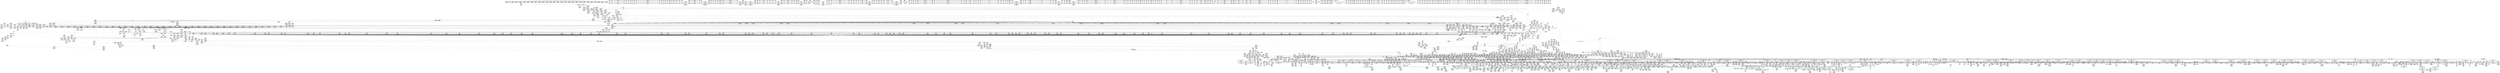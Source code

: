 digraph {
	"CONST[source:2(external),value:2(dynamic)][purpose:{subject}][SrcIdx:10]"
	CE0x4ba6b70 [shape=record,shape=Mrecord,label="{CE0x4ba6b70|rcu_lock_release:tmp3|*SummSink*}"]
	CE0x4a7b2b0 [shape=record,shape=Mrecord,label="{CE0x4a7b2b0|kref_get:tmp22|include/linux/kref.h,47}"]
	CE0x4aa6d10 [shape=record,shape=Mrecord,label="{CE0x4aa6d10|__preempt_count_add:entry|*SummSource*}"]
	CE0x4a99fb0 [shape=record,shape=Mrecord,label="{CE0x4a99fb0|rcu_read_unlock:tmp14|include/linux/rcupdate.h,933|*SummSource*}"]
	CE0x4c08090 [shape=record,shape=Mrecord,label="{CE0x4c08090|__preempt_count_sub:tmp4|./arch/x86/include/asm/preempt.h,77}"]
	CE0x4accf30 [shape=record,shape=Mrecord,label="{CE0x4accf30|aa_get_profile_rcu:do.end7|*SummSink*}"]
	CE0x49aa360 [shape=record,shape=Mrecord,label="{CE0x49aa360|80:_i64,_:_CRE_572,573_}"]
	CE0x4ae1fb0 [shape=record,shape=Mrecord,label="{CE0x4ae1fb0|i64_0|*Constant*}"]
	CE0x4ad1ad0 [shape=record,shape=Mrecord,label="{CE0x4ad1ad0|aa_get_profile:tmp8|security/apparmor/include/policy.h,278|*SummSink*}"]
	CE0x4a751e0 [shape=record,shape=Mrecord,label="{CE0x4a751e0|_call_void_warn_slowpath_null(i8*_getelementptr_inbounds_(_21_x_i8_,_21_x_i8_*_.str17,_i32_0,_i32_0),_i32_47)_#7,_!dbg_!15491|include/linux/kref.h,47|*SummSource*}"]
	CE0x49da620 [shape=record,shape=Mrecord,label="{CE0x49da620|80:_i64,_:_CRE_1221,1222_}"]
	CE0x49c08c0 [shape=record,shape=Mrecord,label="{CE0x49c08c0|aa_get_newest_profile:call4|security/apparmor/include/policy.h,332}"]
	CE0x4993700 [shape=record,shape=Mrecord,label="{CE0x4993700|aa_get_profile:if.then|*SummSource*}"]
	CE0x4a3efd0 [shape=record,shape=Mrecord,label="{CE0x4a3efd0|i64_2|*Constant*}"]
	CE0x4a9e820 [shape=record,shape=Mrecord,label="{CE0x4a9e820|rcu_read_unlock:tmp|*SummSource*}"]
	CE0x4a180d0 [shape=record,shape=Mrecord,label="{CE0x4a180d0|aa_current_profile:do.body27}"]
	CE0x4a28060 [shape=record,shape=Mrecord,label="{CE0x4a28060|GLOBAL:aa_current_profile.__warned|Global_var:aa_current_profile.__warned}"]
	CE0x4a2d320 [shape=record,shape=Mrecord,label="{CE0x4a2d320|aa_current_profile:tmp16|security/apparmor/include/context.h,151|*SummSource*}"]
	CE0x4bfcdb0 [shape=record,shape=Mrecord,label="{CE0x4bfcdb0|__atomic_add_unless:tmp18|./arch/x86/include/asm/atomic.h,206|*SummSource*}"]
	CE0x4ba6130 [shape=record,shape=Mrecord,label="{CE0x4ba6130|__rcu_read_lock:do.body|*SummSource*}"]
	CE0x4bfdb90 [shape=record,shape=Mrecord,label="{CE0x4bfdb90|__preempt_count_sub:bb|*SummSink*}"]
	CE0x49f1550 [shape=record,shape=Mrecord,label="{CE0x49f1550|aa_current_profile:tmp60|security/apparmor/include/context.h,159}"]
	CE0x4aa54f0 [shape=record,shape=Mrecord,label="{CE0x4aa54f0|kref_get:expval|include/linux/kref.h,47|*SummSink*}"]
	CE0x49dc2d0 [shape=record,shape=Mrecord,label="{CE0x49dc2d0|80:_i64,_:_CRE_1248,1249_}"]
	CE0x4b01f90 [shape=record,shape=Mrecord,label="{CE0x4b01f90|i64_4|*Constant*}"]
	CE0x4aa3c50 [shape=record,shape=Mrecord,label="{CE0x4aa3c50|kref_get:lnot|include/linux/kref.h,47|*SummSink*}"]
	CE0x4bd20f0 [shape=record,shape=Mrecord,label="{CE0x4bd20f0|i64*_getelementptr_inbounds_(_4_x_i64_,_4_x_i64_*___llvm_gcov_ctr44,_i64_0,_i64_0)|*Constant*}"]
	CE0x49ab020 [shape=record,shape=Mrecord,label="{CE0x49ab020|80:_i64,_:_CRE_584,585_}"]
	CE0x4989fa0 [shape=record,shape=Mrecord,label="{CE0x4989fa0|aa_put_profile:p|Function::aa_put_profile&Arg::p::|*SummSource*}"]
	CE0x4b54070 [shape=record,shape=Mrecord,label="{CE0x4b54070|kref_get:bb}"]
	CE0x4b01b70 [shape=record,shape=Mrecord,label="{CE0x4b01b70|rcu_read_lock:tobool1|include/linux/rcupdate.h,882|*SummSink*}"]
	CE0x4bd9b90 [shape=record,shape=Mrecord,label="{CE0x4bd9b90|i64*_getelementptr_inbounds_(_4_x_i64_,_4_x_i64_*___llvm_gcov_ctr44,_i64_0,_i64_0)|*Constant*|*SummSink*}"]
	CE0x4a9d8b0 [shape=record,shape=Mrecord,label="{CE0x4a9d8b0|kref_get:lnot.ext5|include/linux/kref.h,47|*SummSource*}"]
	CE0x4a1d8a0 [shape=record,shape=Mrecord,label="{CE0x4a1d8a0|get_current:tmp3}"]
	CE0x4bcd840 [shape=record,shape=Mrecord,label="{CE0x4bcd840|i64*_getelementptr_inbounds_(_2_x_i64_,_2_x_i64_*___llvm_gcov_ctr72,_i64_0,_i64_1)|*Constant*}"]
	CE0x4ae6920 [shape=record,shape=Mrecord,label="{CE0x4ae6920|%struct.aa_profile*_null|*Constant*}"]
	CE0x4c06800 [shape=record,shape=Mrecord,label="{CE0x4c06800|atomic_cmpxchg:tmp3|*SummSink*}"]
	CE0x49a7c00 [shape=record,shape=Mrecord,label="{CE0x49a7c00|80:_i64,_:_CRE_459,460_}"]
	CE0x4bf4620 [shape=record,shape=Mrecord,label="{CE0x4bf4620|__atomic_add_unless:lnot.ext8|./arch/x86/include/asm/atomic.h,202|*SummSink*}"]
	CE0x49f07a0 [shape=record,shape=Mrecord,label="{CE0x49f07a0|aa_current_profile:call28|security/apparmor/include/context.h,159|*SummSink*}"]
	CE0x4bca610 [shape=record,shape=Mrecord,label="{CE0x4bca610|atomic_sub_and_test:bb|*SummSink*}"]
	CE0x49b5f50 [shape=record,shape=Mrecord,label="{CE0x49b5f50|i64_6|*Constant*}"]
	CE0x4b5c8f0 [shape=record,shape=Mrecord,label="{CE0x4b5c8f0|kref_sub:tmp2|include/linux/kref.h,71}"]
	CE0x496c6f0 [shape=record,shape=Mrecord,label="{CE0x496c6f0|72:_%struct.hlist_bl_node**,_80:_%struct.dentry*,_104:_%struct.inode*,_:_CRE_311,312_}"]
	CE0x4af4110 [shape=record,shape=Mrecord,label="{CE0x4af4110|i32_71|*Constant*|*SummSource*}"]
	CE0x4bb38b0 [shape=record,shape=Mrecord,label="{CE0x4bb38b0|_call_void_asm_sideeffect_.pushsection_.smp_locks,_22a_22_0A.balign_4_0A.long_671f_-_._0A.popsection_0A671:_0A_09lock_subl_$2,_$0_sete_$1_,_*m,_*qm,er,*m,_memory_,_dirflag_,_fpsr_,_flags_(i32*_%counter,_i8*_%c,_i32_%i,_i32*_%counter)_#2,_!dbg_!15473,_!srcloc_!15474|./arch/x86/include/asm/atomic.h,81}"]
	CE0x4ab06f0 [shape=record,shape=Mrecord,label="{CE0x4ab06f0|kref_sub:lnot4|include/linux/kref.h,71|*SummSink*}"]
	CE0x4ae1060 [shape=record,shape=Mrecord,label="{CE0x4ae1060|aa_get_profile_rcu:tmp25|security/apparmor/include/policy.h,309|*SummSource*}"]
	CE0x49d73a0 [shape=record,shape=Mrecord,label="{CE0x49d73a0|80:_i64,_:_CRE_623,624_}"]
	CE0x4aeb090 [shape=record,shape=Mrecord,label="{CE0x4aeb090|_ret_i32_%call,_!dbg_!15471|security/apparmor/include/apparmor.h,83|*SummSink*}"]
	CE0x4ab8260 [shape=record,shape=Mrecord,label="{CE0x4ab8260|rcu_read_lock:tmp2|*SummSink*}"]
	CE0x49cdae0 [shape=record,shape=Mrecord,label="{CE0x49cdae0|mediated_filesystem:i_sb|security/apparmor/include/apparmor.h,117}"]
	CE0x4ab6ff0 [shape=record,shape=Mrecord,label="{CE0x4ab6ff0|aa_get_profile:tobool|security/apparmor/include/policy.h,275|*SummSink*}"]
	CE0x4b490d0 [shape=record,shape=Mrecord,label="{CE0x4b490d0|kref_get:refcount|include/linux/kref.h,47}"]
	CE0x4bdb750 [shape=record,shape=Mrecord,label="{CE0x4bdb750|__atomic_add_unless:lnot.ext|./arch/x86/include/asm/atomic.h,199|*SummSink*}"]
	CE0x4af9bc0 [shape=record,shape=Mrecord,label="{CE0x4af9bc0|rcu_read_lock:tmp6|include/linux/rcupdate.h,882|*SummSource*}"]
	CE0x495d690 [shape=record,shape=Mrecord,label="{CE0x495d690|aa_current_profile:lor.rhs}"]
	CE0x4a2ed20 [shape=record,shape=Mrecord,label="{CE0x4a2ed20|aa_current_profile:tobool11|security/apparmor/include/context.h,153|*SummSource*}"]
	CE0x4af4470 [shape=record,shape=Mrecord,label="{CE0x4af4470|rcu_read_lock:tmp1}"]
	CE0x4ad5030 [shape=record,shape=Mrecord,label="{CE0x4ad5030|aa_get_profile_rcu:tobool5|security/apparmor/include/policy.h,309|*SummSource*}"]
	CE0x4a7c380 [shape=record,shape=Mrecord,label="{CE0x4a7c380|kref_get:lnot38|include/linux/kref.h,47|*SummSource*}"]
	CE0x4970430 [shape=record,shape=Mrecord,label="{CE0x4970430|apparmor_path_rename:old_dir|Function::apparmor_path_rename&Arg::old_dir::}"]
	CE0x4bfb130 [shape=record,shape=Mrecord,label="{CE0x4bfb130|i64*_getelementptr_inbounds_(_10_x_i64_,_10_x_i64_*___llvm_gcov_ctr71,_i64_0,_i64_8)|*Constant*}"]
	CE0x4aada50 [shape=record,shape=Mrecord,label="{CE0x4aada50|kref_sub:lnot8|include/linux/kref.h,71|*SummSink*}"]
	CE0x4a28750 [shape=record,shape=Mrecord,label="{CE0x4a28750|_call_void_mcount()_#2|*SummSource*}"]
	CE0x4999590 [shape=record,shape=Mrecord,label="{CE0x4999590|aa_get_profile_rcu:tmp10|security/apparmor/include/policy.h,309}"]
	CE0x49c3cb0 [shape=record,shape=Mrecord,label="{CE0x49c3cb0|i64_5|*Constant*}"]
	CE0x4ab9130 [shape=record,shape=Mrecord,label="{CE0x4ab9130|kref_sub:entry|*SummSink*}"]
	CE0x494d5d0 [shape=record,shape=Mrecord,label="{CE0x494d5d0|apparmor_path_rename:old_dentry|Function::apparmor_path_rename&Arg::old_dentry::}"]
	CE0x4a1b8f0 [shape=record,shape=Mrecord,label="{CE0x4a1b8f0|aa_put_profile:tmp4|security/apparmor/include/policy.h,341|*SummSink*}"]
	CE0x4acf020 [shape=record,shape=Mrecord,label="{CE0x4acf020|aa_get_profile_rcu:do.end11|*SummSource*}"]
	CE0x4a36dd0 [shape=record,shape=Mrecord,label="{CE0x4a36dd0|aa_current_profile:tmp65|security/apparmor/include/context.h,159|*SummSource*}"]
	CE0x4abe7f0 [shape=record,shape=Mrecord,label="{CE0x4abe7f0|i64*_getelementptr_inbounds_(_5_x_i64_,_5_x_i64_*___llvm_gcov_ctr74,_i64_0,_i64_3)|*Constant*|*SummSink*}"]
	CE0x49dcf90 [shape=record,shape=Mrecord,label="{CE0x49dcf90|80:_i64,_:_CRE_1260,1261_}"]
	CE0x4ab4e90 [shape=record,shape=Mrecord,label="{CE0x4ab4e90|_call_void_mcount()_#2|*SummSink*}"]
	CE0x4b9f910 [shape=record,shape=Mrecord,label="{CE0x4b9f910|__rcu_read_lock:tmp|*SummSource*}"]
	CE0x4989b10 [shape=record,shape=Mrecord,label="{CE0x4989b10|GLOBAL:aa_put_profile|*Constant*|*SummSink*}"]
	CE0x49559e0 [shape=record,shape=Mrecord,label="{CE0x49559e0|atomic_cmpxchg:entry|*SummSink*}"]
	CE0x495eac0 [shape=record,shape=Mrecord,label="{CE0x495eac0|apparmor_path_rename:cond|security/apparmor/lsm.c, 330}"]
	CE0x49c8a50 [shape=record,shape=Mrecord,label="{CE0x49c8a50|aa_current_profile:tmp32|security/apparmor/include/context.h,153|*SummSource*}"]
	CE0x4af0120 [shape=record,shape=Mrecord,label="{CE0x4af0120|COLLAPSED:_GCMRE___llvm_gcov_ctr42_internal_global_11_x_i64_zeroinitializer:_elem_0:default:}"]
	CE0x4ace020 [shape=record,shape=Mrecord,label="{CE0x4ace020|aa_get_profile_rcu:do.body6|*SummSink*}"]
	CE0x49a78d0 [shape=record,shape=Mrecord,label="{CE0x49a78d0|80:_i64,_:_CRE_456,457_}"]
	CE0x4a30470 [shape=record,shape=Mrecord,label="{CE0x4a30470|i64*_getelementptr_inbounds_(_37_x_i64_,_37_x_i64_*___llvm_gcov_ctr66,_i64_0,_i64_16)|*Constant*|*SummSource*}"]
	CE0x4af8660 [shape=record,shape=Mrecord,label="{CE0x4af8660|i64*_getelementptr_inbounds_(_11_x_i64_,_11_x_i64_*___llvm_gcov_ctr42,_i64_0,_i64_1)|*Constant*|*SummSource*}"]
	CE0x4985ed0 [shape=record,shape=Mrecord,label="{CE0x4985ed0|aa_current_profile:land.lhs.true32}"]
	CE0x4bc9800 [shape=record,shape=Mrecord,label="{CE0x4bc9800|atomic_sub_and_test:do.body|*SummSink*}"]
	CE0x4ac24c0 [shape=record,shape=Mrecord,label="{CE0x4ac24c0|aa_get_profile_rcu:do.body1|*SummSink*}"]
	CE0x494aff0 [shape=record,shape=Mrecord,label="{CE0x494aff0|i64*_getelementptr_inbounds_(_12_x_i64_,_12_x_i64_*___llvm_gcov_ctr81,_i64_0,_i64_3)|*Constant*}"]
	CE0x4a431d0 [shape=record,shape=Mrecord,label="{CE0x4a431d0|aa_current_profile:tmp79|security/apparmor/include/context.h,162|*SummSink*}"]
	CE0x49e4d00 [shape=record,shape=Mrecord,label="{CE0x49e4d00|80:_i64,_:_CRE_1618,1619_}"]
	CE0x4ac6580 [shape=record,shape=Mrecord,label="{CE0x4ac6580|COLLAPSED:_GCMRE___llvm_gcov_ctr69_internal_global_2_x_i64_zeroinitializer:_elem_0:default:}"]
	CE0x4bc5bb0 [shape=record,shape=Mrecord,label="{CE0x4bc5bb0|_call_void___preempt_count_sub(i32_1)_#7,_!dbg_!15472|include/linux/rcupdate.h,244}"]
	CE0x4b51060 [shape=record,shape=Mrecord,label="{CE0x4b51060|kref_get:tmp6|include/linux/kref.h,47|*SummSource*}"]
	CE0x4bb5640 [shape=record,shape=Mrecord,label="{CE0x4bb5640|atomic_sub_and_test:tmp5|./arch/x86/include/asm/atomic.h,81|*SummSink*}"]
	CE0x49ea520 [shape=record,shape=Mrecord,label="{CE0x49ea520|80:_i64,_:_CRE_1760,1764_|*MultipleSource*|security/apparmor/include/apparmor.h,117|*LoadInst*|security/apparmor/include/apparmor.h,117}"]
	CE0x4997f20 [shape=record,shape=Mrecord,label="{CE0x4997f20|aa_get_newest_profile:tmp9|security/apparmor/include/policy.h,329}"]
	CE0x4bdc360 [shape=record,shape=Mrecord,label="{CE0x4bdc360|__preempt_count_add:tmp3|*SummSource*}"]
	CE0x4b5b150 [shape=record,shape=Mrecord,label="{CE0x4b5b150|_call_void_asm_sideeffect_,_memory_,_dirflag_,_fpsr_,_flags_()_#2,_!dbg_!15471,_!srcloc_!15472|include/linux/rcupdate.h,239|*SummSource*}"]
	CE0x4b9e2c0 [shape=record,shape=Mrecord,label="{CE0x4b9e2c0|_call_void_mcount()_#2|*SummSource*}"]
	CE0x4a7ab10 [shape=record,shape=Mrecord,label="{CE0x4a7ab10|i64*_getelementptr_inbounds_(_11_x_i64_,_11_x_i64_*___llvm_gcov_ctr75,_i64_0,_i64_10)|*Constant*|*SummSink*}"]
	CE0x49a06e0 [shape=record,shape=Mrecord,label="{CE0x49a06e0|80:_i64,_:_CRE_208,216_|*MultipleSource*|security/apparmor/include/apparmor.h,117|*LoadInst*|security/apparmor/include/apparmor.h,117}"]
	CE0x49d9fc0 [shape=record,shape=Mrecord,label="{CE0x49d9fc0|80:_i64,_:_CRE_1215,1216_}"]
	CE0x4a21ad0 [shape=record,shape=Mrecord,label="{CE0x4a21ad0|get_current:tmp3|*SummSource*}"]
	CE0x4bbec30 [shape=record,shape=Mrecord,label="{CE0x4bbec30|i64*_getelementptr_inbounds_(_4_x_i64_,_4_x_i64_*___llvm_gcov_ctr50,_i64_0,_i64_3)|*Constant*|*SummSink*}"]
	CE0x4b52ab0 [shape=record,shape=Mrecord,label="{CE0x4b52ab0|__rcu_read_lock:tmp6|include/linux/rcupdate.h,240|*SummSink*}"]
	CE0x49deff0 [shape=record,shape=Mrecord,label="{CE0x49deff0|80:_i64,_:_CRE_1309,1310_}"]
	CE0x49e8e80 [shape=record,shape=Mrecord,label="{CE0x49e8e80|80:_i64,_:_CRE_1680,1681_}"]
	CE0x4ae6150 [shape=record,shape=Mrecord,label="{CE0x4ae6150|aa_get_profile_rcu:tmp28|security/apparmor/include/policy.h,309|*SummSink*}"]
	CE0x4acea00 [shape=record,shape=Mrecord,label="{CE0x4acea00|kref_put:tmp1|*SummSource*}"]
	CE0x4acd390 [shape=record,shape=Mrecord,label="{CE0x4acd390|i64*_getelementptr_inbounds_(_2_x_i64_,_2_x_i64_*___llvm_gcov_ctr69,_i64_0,_i64_0)|*Constant*}"]
	CE0x4afc710 [shape=record,shape=Mrecord,label="{CE0x4afc710|kref_get:tmp4|include/linux/kref.h,47|*SummSink*}"]
	CE0x4bd3850 [shape=record,shape=Mrecord,label="{CE0x4bd3850|atomic_sub_and_test:tmp6|./arch/x86/include/asm/atomic.h,81|*SummSource*}"]
	CE0x4ae3cf0 [shape=record,shape=Mrecord,label="{CE0x4ae3cf0|aa_get_profile_rcu:tobool10|security/apparmor/include/policy.h,310|*SummSource*}"]
	CE0x49bc210 [shape=record,shape=Mrecord,label="{CE0x49bc210|apparmor_path_rename:tmp22|security/apparmor/lsm.c,338|*SummSource*}"]
	CE0x4af5650 [shape=record,shape=Mrecord,label="{CE0x4af5650|kref_get_not0:call|security/apparmor/include/apparmor.h,83|*SummSource*}"]
	CE0x4b4d150 [shape=record,shape=Mrecord,label="{CE0x4b4d150|kref_get:lnot.ext18|include/linux/kref.h,47}"]
	CE0x49ec420 [shape=record,shape=Mrecord,label="{CE0x49ec420|80:_i64,_:_CRE_1874,1875_}"]
	CE0x499adc0 [shape=record,shape=Mrecord,label="{CE0x499adc0|aa_get_newest_profile:replacedby|security/apparmor/include/policy.h,330}"]
	CE0x4940e40 [shape=record,shape=Mrecord,label="{CE0x4940e40|72:_%struct.hlist_bl_node**,_80:_%struct.dentry*,_104:_%struct.inode*,_:_CRE_89,90_}"]
	CE0x49c9040 [shape=record,shape=Mrecord,label="{CE0x49c9040|aa_current_profile:tmp33|security/apparmor/include/context.h,153|*SummSink*}"]
	CE0x49815b0 [shape=record,shape=Mrecord,label="{CE0x49815b0|apparmor_path_rename:error.0|*SummSource*}"]
	CE0x49f5d70 [shape=record,shape=Mrecord,label="{CE0x49f5d70|i64*_getelementptr_inbounds_(_9_x_i64_,_9_x_i64_*___llvm_gcov_ctr67,_i64_0,_i64_8)|*Constant*|*SummSink*}"]
	CE0x4bc4350 [shape=record,shape=Mrecord,label="{CE0x4bc4350|__rcu_read_unlock:tmp3}"]
	CE0x4a48660 [shape=record,shape=Mrecord,label="{CE0x4a48660|aa_get_profile:entry|*SummSink*}"]
	CE0x4ae8dd0 [shape=record,shape=Mrecord,label="{CE0x4ae8dd0|i64*_getelementptr_inbounds_(_20_x_i64_,_20_x_i64_*___llvm_gcov_ctr68,_i64_0,_i64_16)|*Constant*}"]
	CE0x4981540 [shape=record,shape=Mrecord,label="{CE0x4981540|apparmor_path_rename:error.0}"]
	CE0x4ac04a0 [shape=record,shape=Mrecord,label="{CE0x4ac04a0|aa_get_profile_rcu:tmp|*SummSource*}"]
	CE0x4a01e30 [shape=record,shape=Mrecord,label="{CE0x4a01e30|i32_78|*Constant*|*SummSink*}"]
	CE0x49751b0 [shape=record,shape=Mrecord,label="{CE0x49751b0|i32_11|*Constant*|*SummSource*}"]
	CE0x4a0cb40 [shape=record,shape=Mrecord,label="{CE0x4a0cb40|aa_current_profile:tmp46|security/apparmor/include/context.h,153|*SummSink*}"]
	CE0x49e6950 [shape=record,shape=Mrecord,label="{CE0x49e6950|80:_i64,_:_CRE_1645,1646_}"]
	CE0x4c111d0 [shape=record,shape=Mrecord,label="{CE0x4c111d0|atomic_cmpxchg:tmp2|*SummSink*}"]
	CE0x4ab00b0 [shape=record,shape=Mrecord,label="{CE0x4ab00b0|i64_2|*Constant*}"]
	CE0x4ac1e10 [shape=record,shape=Mrecord,label="{CE0x4ac1e10|_call_void_kref_get(%struct.arch_spinlock*_%count)_#7,_!dbg_!15474|security/apparmor/include/policy.h,276|*SummSink*}"]
	CE0x4ab9bc0 [shape=record,shape=Mrecord,label="{CE0x4ab9bc0|aa_get_profile_rcu:call9|security/apparmor/include/policy.h,310|*SummSink*}"]
	CE0x4beebb0 [shape=record,shape=Mrecord,label="{CE0x4beebb0|i1_true|*Constant*}"]
	CE0x4ae3c20 [shape=record,shape=Mrecord,label="{CE0x4ae3c20|aa_get_profile_rcu:tobool10|security/apparmor/include/policy.h,310}"]
	CE0x49903b0 [shape=record,shape=Mrecord,label="{CE0x49903b0|aa_get_newest_profile:tobool1|security/apparmor/include/policy.h,329|*SummSource*}"]
	CE0x4a99270 [shape=record,shape=Mrecord,label="{CE0x4a99270|i64*_getelementptr_inbounds_(_11_x_i64_,_11_x_i64_*___llvm_gcov_ctr42,_i64_0,_i64_10)|*Constant*}"]
	CE0x4aa3910 [shape=record,shape=Mrecord,label="{CE0x4aa3910|rcu_read_unlock:if.then|*SummSource*}"]
	CE0x4bd97d0 [shape=record,shape=Mrecord,label="{CE0x4bd97d0|_call_void_mcount()_#2|*SummSource*}"]
	CE0x4be7e90 [shape=record,shape=Mrecord,label="{CE0x4be7e90|i64*_getelementptr_inbounds_(_10_x_i64_,_10_x_i64_*___llvm_gcov_ctr71,_i64_0,_i64_0)|*Constant*|*SummSource*}"]
	CE0x4abb2c0 [shape=record,shape=Mrecord,label="{CE0x4abb2c0|_call_void_mcount()_#2|*SummSource*}"]
	CE0x4be0040 [shape=record,shape=Mrecord,label="{CE0x4be0040|atomic_read:v|Function::atomic_read&Arg::v::|*SummSource*}"]
	CE0x4ad3270 [shape=record,shape=Mrecord,label="{CE0x4ad3270|kref_put:tmp3|*SummSource*}"]
	CE0x49df870 [shape=record,shape=Mrecord,label="{CE0x49df870|80:_i64,_:_CRE_1317,1318_}"]
	CE0x49e9f50 [shape=record,shape=Mrecord,label="{CE0x49e9f50|80:_i64,_:_CRE_1728,1736_|*MultipleSource*|security/apparmor/include/apparmor.h,117|*LoadInst*|security/apparmor/include/apparmor.h,117}"]
	CE0x49ff350 [shape=record,shape=Mrecord,label="{CE0x49ff350|44:_i32,_48:_i16,_128:_i8*,_:_SCMRE_28,32_|*MultipleSource*|security/apparmor/include/context.h,151|security/apparmor/include/context.h,151}"]
	CE0x4a1c380 [shape=record,shape=Mrecord,label="{CE0x4a1c380|aa_current_profile:do.end20}"]
	CE0x4afe5f0 [shape=record,shape=Mrecord,label="{CE0x4afe5f0|atomic_add_unless:v|Function::atomic_add_unless&Arg::v::|*SummSink*}"]
	CE0x4aec840 [shape=record,shape=Mrecord,label="{CE0x4aec840|aa_get_profile_rcu:tmp37|security/apparmor/include/policy.h,310}"]
	CE0x4bd1fe0 [shape=record,shape=Mrecord,label="{CE0x4bd1fe0|atomic_sub_and_test:tmp2|*SummSink*}"]
	CE0x4ba6f70 [shape=record,shape=Mrecord,label="{CE0x4ba6f70|rcu_lock_acquire:tmp|*SummSource*}"]
	CE0x4a1cb80 [shape=record,shape=Mrecord,label="{CE0x4a1cb80|aa_current_profile:tmp1|*SummSource*}"]
	CE0x498dc30 [shape=record,shape=Mrecord,label="{CE0x498dc30|i64*_getelementptr_inbounds_(_5_x_i64_,_5_x_i64_*___llvm_gcov_ctr77,_i64_0,_i64_0)|*Constant*|*SummSink*}"]
	CE0x4c025d0 [shape=record,shape=Mrecord,label="{CE0x4c025d0|__preempt_count_sub:tmp1|*SummSource*}"]
	CE0x498f0a0 [shape=record,shape=Mrecord,label="{CE0x498f0a0|aa_get_newest_profile:tmp11|security/apparmor/include/policy.h,329|*SummSink*}"]
	CE0x4a470f0 [shape=record,shape=Mrecord,label="{CE0x4a470f0|i64*_getelementptr_inbounds_(_4_x_i64_,_4_x_i64_*___llvm_gcov_ctr45,_i64_0,_i64_2)|*Constant*|*SummSink*}"]
	CE0x4a78ce0 [shape=record,shape=Mrecord,label="{CE0x4a78ce0|i64_7|*Constant*}"]
	CE0x49a57e0 [shape=record,shape=Mrecord,label="{CE0x49a57e0|80:_i64,_:_CRE_425,426_}"]
	CE0x4be6de0 [shape=record,shape=Mrecord,label="{CE0x4be6de0|COLLAPSED:_GCMRE___llvm_gcov_ctr71_internal_global_10_x_i64_zeroinitializer:_elem_0:default:}"]
	CE0x4bb41e0 [shape=record,shape=Mrecord,label="{CE0x4bb41e0|_ret_void,_!dbg_!15477|./arch/x86/include/asm/preempt.h,78|*SummSink*}"]
	CE0x49ae740 [shape=record,shape=Mrecord,label="{CE0x49ae740|aa_current_profile:tmp38|security/apparmor/include/context.h,153}"]
	CE0x4ae1350 [shape=record,shape=Mrecord,label="{CE0x4ae1350|i64*_getelementptr_inbounds_(_20_x_i64_,_20_x_i64_*___llvm_gcov_ctr68,_i64_0,_i64_12)|*Constant*}"]
	CE0x4aa4f10 [shape=record,shape=Mrecord,label="{CE0x4aa4f10|kref_get:lnot2|include/linux/kref.h,47|*SummSink*}"]
	CE0x4a3a000 [shape=record,shape=Mrecord,label="{CE0x4a3a000|i64*_getelementptr_inbounds_(_37_x_i64_,_37_x_i64_*___llvm_gcov_ctr66,_i64_0,_i64_35)|*Constant*}"]
	CE0x4955080 [shape=record,shape=Mrecord,label="{CE0x4955080|GLOBAL:atomic_cmpxchg|*Constant*}"]
	CE0x4a898c0 [shape=record,shape=Mrecord,label="{CE0x4a898c0|i64*_getelementptr_inbounds_(_9_x_i64_,_9_x_i64_*___llvm_gcov_ctr79,_i64_0,_i64_0)|*Constant*|*SummSink*}"]
	CE0x4ac3470 [shape=record,shape=Mrecord,label="{CE0x4ac3470|kref_get:entry|*SummSource*}"]
	CE0x4aa85c0 [shape=record,shape=Mrecord,label="{CE0x4aa85c0|i32_934|*Constant*|*SummSource*}"]
	CE0x4bd49a0 [shape=record,shape=Mrecord,label="{CE0x4bd49a0|_call_void_asm_addl_$1,_%gs:$0_,_*m,ri,*m,_dirflag_,_fpsr_,_flags_(i32*___preempt_count,_i32_%val,_i32*___preempt_count)_#2,_!dbg_!15471,_!srcloc_!15474|./arch/x86/include/asm/preempt.h,72}"]
	CE0x49ba5a0 [shape=record,shape=Mrecord,label="{CE0x49ba5a0|i32_2|*Constant*|*SummSource*}"]
	CE0x4be8bf0 [shape=record,shape=Mrecord,label="{CE0x4be8bf0|__preempt_count_sub:tmp6|./arch/x86/include/asm/preempt.h,78}"]
	CE0x49cf3f0 [shape=record,shape=Mrecord,label="{CE0x49cf3f0|80:_i64,_:_CRE_1896,1904_|*MultipleSource*|security/apparmor/include/apparmor.h,117|*LoadInst*|security/apparmor/include/apparmor.h,117}"]
	CE0x4a12df0 [shape=record,shape=Mrecord,label="{CE0x4a12df0|aa_current_profile:tobool22|security/apparmor/include/context.h,155|*SummSink*}"]
	CE0x4b517e0 [shape=record,shape=Mrecord,label="{CE0x4b517e0|_call_void_mcount()_#2|*SummSink*}"]
	CE0x49c2930 [shape=record,shape=Mrecord,label="{CE0x49c2930|_ret_%struct.aa_profile*_%tmp6,_!dbg_!15516|security/apparmor/include/policy.h,313|*SummSource*}"]
	CE0x4972ab0 [shape=record,shape=Mrecord,label="{CE0x4972ab0|apparmor_path_rename:uid|security/apparmor/lsm.c,330|*SummSource*}"]
	CE0x49cc430 [shape=record,shape=Mrecord,label="{CE0x49cc430|_ret_i32_%retval.0,_!dbg_!15505|security/apparmor/lsm.c,345|*SummSink*}"]
	CE0x4a3c040 [shape=record,shape=Mrecord,label="{CE0x4a3c040|aa_current_profile:tmp71|security/apparmor/include/context.h,159}"]
	CE0x4aacb20 [shape=record,shape=Mrecord,label="{CE0x4aacb20|rcu_lock_release:map|Function::rcu_lock_release&Arg::map::}"]
	CE0x49aae00 [shape=record,shape=Mrecord,label="{CE0x49aae00|80:_i64,_:_CRE_582,583_}"]
	CE0x4952f30 [shape=record,shape=Mrecord,label="{CE0x4952f30|72:_%struct.hlist_bl_node**,_80:_%struct.dentry*,_104:_%struct.inode*,_:_CRE_166,167_}"]
	CE0x4aad1c0 [shape=record,shape=Mrecord,label="{CE0x4aad1c0|_ret_void,_!dbg_!15474|include/linux/rcupdate.h,424}"]
	CE0x4b46270 [shape=record,shape=Mrecord,label="{CE0x4b46270|GLOBAL:__rcu_read_unlock|*Constant*|*SummSource*}"]
	CE0x4be89e0 [shape=record,shape=Mrecord,label="{CE0x4be89e0|i64_0|*Constant*}"]
	CE0x4a9af90 [shape=record,shape=Mrecord,label="{CE0x4a9af90|rcu_read_unlock:tmp11|include/linux/rcupdate.h,933|*SummSource*}"]
	CE0x4af2bc0 [shape=record,shape=Mrecord,label="{CE0x4af2bc0|_call_void_mcount()_#2|*SummSource*}"]
	CE0x497faa0 [shape=record,shape=Mrecord,label="{CE0x497faa0|apparmor_path_rename:tmp11|security/apparmor/lsm.c,327|*SummSink*}"]
	CE0x49f7dd0 [shape=record,shape=Mrecord,label="{CE0x49f7dd0|i8*_getelementptr_inbounds_(_36_x_i8_,_36_x_i8_*_.str12,_i32_0,_i32_0)|*Constant*|*SummSource*}"]
	CE0x4b040e0 [shape=record,shape=Mrecord,label="{CE0x4b040e0|rcu_read_unlock:tmp12|include/linux/rcupdate.h,933|*SummSource*}"]
	CE0x4bd62f0 [shape=record,shape=Mrecord,label="{CE0x4bd62f0|_call_void_mcount()_#2|*SummSource*}"]
	CE0x4ad2360 [shape=record,shape=Mrecord,label="{CE0x4ad2360|kref_put:call|include/linux/kref.h,99}"]
	CE0x49bcfc0 [shape=record,shape=Mrecord,label="{CE0x49bcfc0|apparmor_path_rename:i_mode|security/apparmor/lsm.c,331|*SummSource*}"]
	CE0x4af2130 [shape=record,shape=Mrecord,label="{CE0x4af2130|rcu_read_lock:tmp4|include/linux/rcupdate.h,882|*SummSink*}"]
	CE0x49d66e0 [shape=record,shape=Mrecord,label="{CE0x49d66e0|80:_i64,_:_CRE_611,612_}"]
	CE0x4acab40 [shape=record,shape=Mrecord,label="{CE0x4acab40|aa_get_profile_rcu:call4|security/apparmor/include/policy.h,309}"]
	CE0x4a7c940 [shape=record,shape=Mrecord,label="{CE0x4a7c940|kref_get:tmp17|include/linux/kref.h,47|*SummSource*}"]
	CE0x4abdd70 [shape=record,shape=Mrecord,label="{CE0x4abdd70|aa_get_profile_rcu:tmp19|security/apparmor/include/policy.h,309}"]
	CE0x4ab6a60 [shape=record,shape=Mrecord,label="{CE0x4ab6a60|i32_1|*Constant*}"]
	CE0x4960a40 [shape=record,shape=Mrecord,label="{CE0x4960a40|72:_%struct.hlist_bl_node**,_80:_%struct.dentry*,_104:_%struct.inode*,_:_CRE_217,218_}"]
	CE0x51aaeb0 [shape=record,shape=Mrecord,label="{CE0x51aaeb0|apparmor_path_rename:if.then11|*SummSink*}"]
	CE0x4955f50 [shape=record,shape=Mrecord,label="{CE0x4955f50|apparmor_path_rename:return|*SummSource*}"]
	CE0x4a124a0 [shape=record,shape=Mrecord,label="{CE0x4a124a0|i64_512|*Constant*|*SummSink*}"]
	CE0x494f640 [shape=record,shape=Mrecord,label="{CE0x494f640|72:_%struct.hlist_bl_node**,_80:_%struct.dentry*,_104:_%struct.inode*,_:_CRE_149,150_}"]
	CE0x4a08360 [shape=record,shape=Mrecord,label="{CE0x4a08360|aa_current_profile:tmp42|security/apparmor/include/context.h,153|*SummSource*}"]
	CE0x4ba7620 [shape=record,shape=Mrecord,label="{CE0x4ba7620|atomic_add_return:counter|./arch/x86/include/asm/atomic.h,157}"]
	CE0x4952000 [shape=record,shape=Mrecord,label="{CE0x4952000|72:_%struct.hlist_bl_node**,_80:_%struct.dentry*,_104:_%struct.inode*,_:_CRE_157,158_}"]
	CE0x4b4bee0 [shape=record,shape=Mrecord,label="{CE0x4b4bee0|kref_sub:refcount|include/linux/kref.h,73|*SummSink*}"]
	CE0x4a14f90 [shape=record,shape=Mrecord,label="{CE0x4a14f90|i64*_getelementptr_inbounds_(_37_x_i64_,_37_x_i64_*___llvm_gcov_ctr66,_i64_0,_i64_26)|*Constant*|*SummSource*}"]
	CE0x4ac0430 [shape=record,shape=Mrecord,label="{CE0x4ac0430|COLLAPSED:_GCMRE___llvm_gcov_ctr68_internal_global_20_x_i64_zeroinitializer:_elem_0:default:}"]
	CE0x4bfadf0 [shape=record,shape=Mrecord,label="{CE0x4bfadf0|__atomic_add_unless:tmp15|./arch/x86/include/asm/atomic.h,203|*SummSink*}"]
	CE0x4987d30 [shape=record,shape=Mrecord,label="{CE0x4987d30|72:_%struct.hlist_bl_node**,_80:_%struct.dentry*,_104:_%struct.inode*,_:_CRE_198,199_}"]
	CE0x49ecd00 [shape=record,shape=Mrecord,label="{CE0x49ecd00|__atomic_add_unless:a|Function::__atomic_add_unless&Arg::a::|*SummSource*}"]
	CE0x4bbf380 [shape=record,shape=Mrecord,label="{CE0x4bbf380|__rcu_read_unlock:tmp7|include/linux/rcupdate.h,245}"]
	CE0x4bbdba0 [shape=record,shape=Mrecord,label="{CE0x4bbdba0|__preempt_count_sub:entry|*SummSource*}"]
	CE0x496b5f0 [shape=record,shape=Mrecord,label="{CE0x496b5f0|mediated_filesystem:tmp2}"]
	CE0x4961970 [shape=record,shape=Mrecord,label="{CE0x4961970|72:_%struct.hlist_bl_node**,_80:_%struct.dentry*,_104:_%struct.inode*,_:_CRE_248,256_|*MultipleSource*|Function::apparmor_path_rename&Arg::old_dentry::|security/apparmor/lsm.c,323}"]
	CE0x49b9710 [shape=record,shape=Mrecord,label="{CE0x49b9710|apparmor_path_rename:i_mode|security/apparmor/lsm.c,331}"]
	CE0x49c5410 [shape=record,shape=Mrecord,label="{CE0x49c5410|kref_sub:tmp|*SummSink*}"]
	CE0x4aec5e0 [shape=record,shape=Mrecord,label="{CE0x4aec5e0|i64_17|*Constant*}"]
	CE0x49b2440 [shape=record,shape=Mrecord,label="{CE0x49b2440|80:_i64,_:_CRE_16,20_|*MultipleSource*|security/apparmor/include/apparmor.h,117|*LoadInst*|security/apparmor/include/apparmor.h,117}"]
	CE0x4976c90 [shape=record,shape=Mrecord,label="{CE0x4976c90|apparmor_path_rename:tmp3|security/apparmor/lsm.c,323}"]
	CE0x49bfb10 [shape=record,shape=Mrecord,label="{CE0x49bfb10|_ret_%struct.aa_profile*_%tmp6,_!dbg_!15516|security/apparmor/include/policy.h,313|*SummSink*}"]
	CE0x4b488b0 [shape=record,shape=Mrecord,label="{CE0x4b488b0|kref_get:tobool6|include/linux/kref.h,47|*SummSink*}"]
	CE0x4aef2e0 [shape=record,shape=Mrecord,label="{CE0x4aef2e0|_ret_void,_!dbg_!15492|include/linux/rcupdate.h,938|*SummSource*}"]
	CE0x4a8be60 [shape=record,shape=Mrecord,label="{CE0x4a8be60|atomic_sub_and_test:entry}"]
	CE0x4a8a590 [shape=record,shape=Mrecord,label="{CE0x4a8a590|_call_void_%release(%struct.arch_spinlock*_%kref)_#7,_!dbg_!15489|include/linux/kref.h,74|*SummSource*}"]
	CE0x4af0010 [shape=record,shape=Mrecord,label="{CE0x4af0010|i64*_getelementptr_inbounds_(_11_x_i64_,_11_x_i64_*___llvm_gcov_ctr42,_i64_0,_i64_0)|*Constant*|*SummSink*}"]
	CE0x4962a80 [shape=record,shape=Mrecord,label="{CE0x4962a80|72:_%struct.hlist_bl_node**,_80:_%struct.dentry*,_104:_%struct.inode*,_:_CRE_296,304_|*MultipleSource*|Function::apparmor_path_rename&Arg::old_dentry::|security/apparmor/lsm.c,323}"]
	CE0x4ad2610 [shape=record,shape=Mrecord,label="{CE0x4ad2610|aa_get_profile_rcu:if.then}"]
	CE0x499fd30 [shape=record,shape=Mrecord,label="{CE0x499fd30|80:_i64,_:_CRE_160,176_|*MultipleSource*|security/apparmor/include/apparmor.h,117|*LoadInst*|security/apparmor/include/apparmor.h,117}"]
	CE0x498f550 [shape=record,shape=Mrecord,label="{CE0x498f550|aa_get_newest_profile:tmp12|security/apparmor/include/policy.h,329|*SummSink*}"]
	CE0x4981cd0 [shape=record,shape=Mrecord,label="{CE0x4981cd0|i64*_getelementptr_inbounds_(_12_x_i64_,_12_x_i64_*___llvm_gcov_ctr81,_i64_0,_i64_9)|*Constant*|*SummSink*}"]
	CE0x4a04500 [shape=record,shape=Mrecord,label="{CE0x4a04500|aa_current_profile:tmp25|security/apparmor/include/context.h,153}"]
	CE0x4afbb70 [shape=record,shape=Mrecord,label="{CE0x4afbb70|rcu_read_lock:land.lhs.true2}"]
	CE0x49738a0 [shape=record,shape=Mrecord,label="{CE0x49738a0|GLOBAL:aa_current_profile|*Constant*|*SummSink*}"]
	CE0x4a38720 [shape=record,shape=Mrecord,label="{CE0x4a38720|i32_159|*Constant*}"]
	CE0x4b45cb0 [shape=record,shape=Mrecord,label="{CE0x4b45cb0|_call_void___rcu_read_unlock()_#7,_!dbg_!15491|include/linux/rcupdate.h,937|*SummSource*}"]
	CE0x4b523a0 [shape=record,shape=Mrecord,label="{CE0x4b523a0|kref_sub:tmp4|include/linux/kref.h,71|*SummSource*}"]
	CE0x4bce3d0 [shape=record,shape=Mrecord,label="{CE0x4bce3d0|__atomic_add_unless:tmp1|*SummSink*}"]
	CE0x49a4080 [shape=record,shape=Mrecord,label="{CE0x49a4080|80:_i64,_:_CRE_403,404_}"]
	CE0x4bb28d0 [shape=record,shape=Mrecord,label="{CE0x4bb28d0|atomic_add_return:tmp|*SummSource*}"]
	CE0x4a9da10 [shape=record,shape=Mrecord,label="{CE0x4a9da10|kref_get:conv|include/linux/kref.h,47}"]
	CE0x4a1ea70 [shape=record,shape=Mrecord,label="{CE0x4a1ea70|aa_put_profile:if.end|*SummSource*}"]
	CE0x4ab3630 [shape=record,shape=Mrecord,label="{CE0x4ab3630|rcu_read_unlock:tmp17|include/linux/rcupdate.h,933}"]
	CE0x4a10710 [shape=record,shape=Mrecord,label="{CE0x4a10710|i64_512|*Constant*}"]
	CE0x4bc0450 [shape=record,shape=Mrecord,label="{CE0x4bc0450|GLOBAL:__preempt_count|Global_var:__preempt_count}"]
	CE0x4998370 [shape=record,shape=Mrecord,label="{CE0x4998370|i64*_getelementptr_inbounds_(_20_x_i64_,_20_x_i64_*___llvm_gcov_ctr68,_i64_0,_i64_1)|*Constant*|*SummSink*}"]
	CE0x4be3680 [shape=record,shape=Mrecord,label="{CE0x4be3680|__preempt_count_sub:tmp3|*SummSink*}"]
	CE0x4986a60 [shape=record,shape=Mrecord,label="{CE0x4986a60|i64_1|*Constant*|*SummSource*}"]
	CE0x4aa6b40 [shape=record,shape=Mrecord,label="{CE0x4aa6b40|GLOBAL:__preempt_count_add|*Constant*|*SummSink*}"]
	CE0x4a2b080 [shape=record,shape=Mrecord,label="{CE0x4a2b080|aa_current_profile:tmp27|security/apparmor/include/context.h,153|*SummSink*}"]
	CE0x4a3fb20 [shape=record,shape=Mrecord,label="{CE0x4a3fb20|aa_current_profile:tmp75|security/apparmor/include/context.h,159|*SummSink*}"]
	CE0x49ae7b0 [shape=record,shape=Mrecord,label="{CE0x49ae7b0|aa_current_profile:tmp38|security/apparmor/include/context.h,153|*SummSource*}"]
	CE0x49a44c0 [shape=record,shape=Mrecord,label="{CE0x49a44c0|80:_i64,_:_CRE_407,408_}"]
	CE0x4a13f20 [shape=record,shape=Mrecord,label="{CE0x4a13f20|aa_current_profile:tmp53|security/apparmor/include/context.h,155|*SummSink*}"]
	CE0x4a76410 [shape=record,shape=Mrecord,label="{CE0x4a76410|i32_47|*Constant*|*SummSource*}"]
	CE0x4ae6630 [shape=record,shape=Mrecord,label="{CE0x4ae6630|aa_get_profile_rcu:tmp29|security/apparmor/include/policy.h,309|*SummSource*}"]
	CE0x4a89440 [shape=record,shape=Mrecord,label="{CE0x4a89440|rcu_lock_acquire:tmp3|*SummSource*}"]
	CE0x49b8a50 [shape=record,shape=Mrecord,label="{CE0x49b8a50|apparmor_path_rename:mode8|security/apparmor/lsm.c,330|*SummSink*}"]
	CE0x49b3570 [shape=record,shape=Mrecord,label="{CE0x49b3570|80:_i64,_:_CRE_72,80_|*MultipleSource*|security/apparmor/include/apparmor.h,117|*LoadInst*|security/apparmor/include/apparmor.h,117}"]
	CE0x4ba34e0 [shape=record,shape=Mrecord,label="{CE0x4ba34e0|i64*_getelementptr_inbounds_(_9_x_i64_,_9_x_i64_*___llvm_gcov_ctr79,_i64_0,_i64_7)|*Constant*|*SummSink*}"]
	CE0x4bb33c0 [shape=record,shape=Mrecord,label="{CE0x4bb33c0|__preempt_count_add:tmp5|./arch/x86/include/asm/preempt.h,72|*SummSource*}"]
	CE0x4a13790 [shape=record,shape=Mrecord,label="{CE0x4a13790|i64_24|*Constant*|*SummSink*}"]
	CE0x4bc2ea0 [shape=record,shape=Mrecord,label="{CE0x4bc2ea0|i64*_getelementptr_inbounds_(_2_x_i64_,_2_x_i64_*___llvm_gcov_ctr76,_i64_0,_i64_0)|*Constant*}"]
	CE0x4a00520 [shape=record,shape=Mrecord,label="{CE0x4a00520|mediated_filesystem:tobool|security/apparmor/include/apparmor.h,117}"]
	CE0x4abf2a0 [shape=record,shape=Mrecord,label="{CE0x4abf2a0|aa_get_profile_rcu:tmp2|*SummSource*}"]
	CE0x49a23f0 [shape=record,shape=Mrecord,label="{CE0x49a23f0|80:_i64,_:_CRE_328,336_|*MultipleSource*|security/apparmor/include/apparmor.h,117|*LoadInst*|security/apparmor/include/apparmor.h,117}"]
	CE0x4aa7670 [shape=record,shape=Mrecord,label="{CE0x4aa7670|kref_get:lnot.ext5|include/linux/kref.h,47}"]
	CE0x49ed710 [shape=record,shape=Mrecord,label="{CE0x49ed710|_ret_i32_%c.0,_!dbg_!15497|./arch/x86/include/asm/atomic.h,206|*SummSource*}"]
	CE0x4a0e9e0 [shape=record,shape=Mrecord,label="{CE0x4a0e9e0|aa_current_profile:profile21|security/apparmor/include/context.h,155}"]
	CE0x4aedbc0 [shape=record,shape=Mrecord,label="{CE0x4aedbc0|aa_get_profile_rcu:tmp40|security/apparmor/include/policy.h,310|*SummSink*}"]
	CE0x4b5aec0 [shape=record,shape=Mrecord,label="{CE0x4b5aec0|kref_get:if.end32|*SummSink*}"]
	CE0x49ea900 [shape=record,shape=Mrecord,label="{CE0x49ea900|80:_i64,_:_CRE_1776,1784_|*MultipleSource*|security/apparmor/include/apparmor.h,117|*LoadInst*|security/apparmor/include/apparmor.h,117}"]
	CE0x4aa61d0 [shape=record,shape=Mrecord,label="{CE0x4aa61d0|kref_get:lnot10|include/linux/kref.h,47|*SummSink*}"]
	CE0x4a45ac0 [shape=record,shape=Mrecord,label="{CE0x4a45ac0|kref_sub:conv12|include/linux/kref.h,71}"]
	CE0x4a3a860 [shape=record,shape=Mrecord,label="{CE0x4a3a860|aa_current_profile:tmp68|security/apparmor/include/context.h,159|*SummSource*}"]
	CE0x49b9f00 [shape=record,shape=Mrecord,label="{CE0x49b9f00|aa_path_perm:request|Function::aa_path_perm&Arg::request::}"]
	CE0x4b9e9b0 [shape=record,shape=Mrecord,label="{CE0x4b9e9b0|rcu_lock_release:tmp1}"]
	"CONST[source:1(input),value:2(dynamic)][purpose:{object}][SrcIdx:7]"
	CE0x4ae4860 [shape=record,shape=Mrecord,label="{CE0x4ae4860|kref_get_not0:kref|Function::kref_get_not0&Arg::kref::|*SummSink*}"]
	CE0x49f4550 [shape=record,shape=Mrecord,label="{CE0x49f4550|aa_get_newest_profile:return|*SummSource*}"]
	CE0x49ce750 [shape=record,shape=Mrecord,label="{CE0x49ce750|80:_i64,_:_CRE_0,8_|*MultipleSource*|security/apparmor/include/apparmor.h,117|*LoadInst*|security/apparmor/include/apparmor.h,117}"]
	CE0x4a05d80 [shape=record,shape=Mrecord,label="{CE0x4a05d80|GLOBAL:__llvm_gcov_ctr67|Global_var:__llvm_gcov_ctr67}"]
	CE0x4aeee30 [shape=record,shape=Mrecord,label="{CE0x4aeee30|rcu_read_unlock:entry|*SummSource*}"]
	CE0x4af55e0 [shape=record,shape=Mrecord,label="{CE0x4af55e0|kref_get_not0:call|security/apparmor/include/apparmor.h,83}"]
	CE0x4a34aa0 [shape=record,shape=Mrecord,label="{CE0x4a34aa0|GLOBAL:aa_current_profile.__warned15|Global_var:aa_current_profile.__warned15|*SummSource*}"]
	CE0x49bf8f0 [shape=record,shape=Mrecord,label="{CE0x49bf8f0|_ret_%struct.aa_profile*_%tmp6,_!dbg_!15516|security/apparmor/include/policy.h,313}"]
	CE0x4967340 [shape=record,shape=Mrecord,label="{CE0x4967340|72:_%struct.hlist_bl_node**,_80:_%struct.dentry*,_104:_%struct.inode*,_:_CRE_183,184_}"]
	CE0x4c01910 [shape=record,shape=Mrecord,label="{CE0x4c01910|__preempt_count_sub:tmp2|*SummSink*}"]
	CE0x4b00240 [shape=record,shape=Mrecord,label="{CE0x4b00240|GLOBAL:rcu_lock_map|Global_var:rcu_lock_map}"]
	CE0x49e4350 [shape=record,shape=Mrecord,label="{CE0x49e4350|80:_i64,_:_CRE_1596,1600_|*MultipleSource*|security/apparmor/include/apparmor.h,117|*LoadInst*|security/apparmor/include/apparmor.h,117}"]
	CE0x49dd700 [shape=record,shape=Mrecord,label="{CE0x49dd700|80:_i64,_:_CRE_1267,1268_}"]
	CE0x4a9e470 [shape=record,shape=Mrecord,label="{CE0x4a9e470|_call_void_lock_acquire(%struct.lockdep_map*_%map,_i32_0,_i32_0,_i32_2,_i32_0,_%struct.lockdep_map*_null,_i64_ptrtoint_(i8*_blockaddress(_rcu_lock_acquire,_%__here)_to_i64))_#7,_!dbg_!15473|include/linux/rcupdate.h,418}"]
	CE0x4ac1a40 [shape=record,shape=Mrecord,label="{CE0x4ac1a40|i32_0|*Constant*}"]
	CE0x4a8dec0 [shape=record,shape=Mrecord,label="{CE0x4a8dec0|i64_4|*Constant*}"]
	CE0x49dde70 [shape=record,shape=Mrecord,label="{CE0x49dde70|80:_i64,_:_CRE_1274,1275_}"]
	CE0x4b4c1d0 [shape=record,shape=Mrecord,label="{CE0x4b4c1d0|kref_get:lnot.ext18|include/linux/kref.h,47|*SummSink*}"]
	CE0x4b528c0 [shape=record,shape=Mrecord,label="{CE0x4b528c0|_call_void_mcount()_#2}"]
	CE0x49c3360 [shape=record,shape=Mrecord,label="{CE0x49c3360|i64*_getelementptr_inbounds_(_4_x_i64_,_4_x_i64_*___llvm_gcov_ctr50,_i64_0,_i64_2)|*Constant*|*SummSink*}"]
	CE0x4a21e80 [shape=record,shape=Mrecord,label="{CE0x4a21e80|aa_current_profile:do.end15|*SummSink*}"]
	"CONST[source:0(mediator),value:0(static)][purpose:{operation}][SnkIdx:0]"
	CE0x4955b40 [shape=record,shape=Mrecord,label="{CE0x4955b40|atomic_cmpxchg:v|Function::atomic_cmpxchg&Arg::v::}"]
	CE0x4a10d70 [shape=record,shape=Mrecord,label="{CE0x4a10d70|aa_current_profile:profile24|security/apparmor/include/context.h,156}"]
	CE0x4993770 [shape=record,shape=Mrecord,label="{CE0x4993770|aa_get_profile:if.then|*SummSink*}"]
	CE0x4ab74c0 [shape=record,shape=Mrecord,label="{CE0x4ab74c0|aa_get_profile_rcu:tmp17|security/apparmor/include/policy.h,309|*SummSink*}"]
	CE0x4afa520 [shape=record,shape=Mrecord,label="{CE0x4afa520|atomic_add_unless:a|Function::atomic_add_unless&Arg::a::|*SummSink*}"]
	CE0x4a1c110 [shape=record,shape=Mrecord,label="{CE0x4a1c110|GLOBAL:current_task|Global_var:current_task|*SummSource*}"]
	CE0x4b4ec60 [shape=record,shape=Mrecord,label="{CE0x4b4ec60|kref_get:tmp5|include/linux/kref.h,47}"]
	CE0x4988900 [shape=record,shape=Mrecord,label="{CE0x4988900|72:_%struct.hlist_bl_node**,_80:_%struct.dentry*,_104:_%struct.inode*,_:_CRE_205,206_}"]
	CE0x4a2a990 [shape=record,shape=Mrecord,label="{CE0x4a2a990|aa_current_profile:tmp26|security/apparmor/include/context.h,153|*SummSource*}"]
	CE0x49f58d0 [shape=record,shape=Mrecord,label="{CE0x49f58d0|i64*_getelementptr_inbounds_(_9_x_i64_,_9_x_i64_*___llvm_gcov_ctr67,_i64_0,_i64_8)|*Constant*}"]
	CE0x4a06e50 [shape=record,shape=Mrecord,label="{CE0x4a06e50|aa_current_profile:tmp13|security/apparmor/include/context.h,151}"]
	CE0x4af49e0 [shape=record,shape=Mrecord,label="{CE0x4af49e0|rcu_read_unlock:tmp6|include/linux/rcupdate.h,933|*SummSource*}"]
	CE0x4a063f0 [shape=record,shape=Mrecord,label="{CE0x4a063f0|aa_get_newest_profile:if.then|*SummSink*}"]
	CE0x4be12d0 [shape=record,shape=Mrecord,label="{CE0x4be12d0|__atomic_add_unless:lnot|./arch/x86/include/asm/atomic.h,199|*SummSink*}"]
	CE0x4bc7790 [shape=record,shape=Mrecord,label="{CE0x4bc7790|atomic_sub_and_test:do.end|*SummSink*}"]
	CE0x4a36f30 [shape=record,shape=Mrecord,label="{CE0x4a36f30|aa_current_profile:tmp65|security/apparmor/include/context.h,159|*SummSink*}"]
	CE0x4ab11a0 [shape=record,shape=Mrecord,label="{CE0x4ab11a0|kref_get:tobool6|include/linux/kref.h,47}"]
	CE0x49aa030 [shape=record,shape=Mrecord,label="{CE0x49aa030|80:_i64,_:_CRE_569,570_}"]
	CE0x499e110 [shape=record,shape=Mrecord,label="{CE0x499e110|aa_get_newest_profile:flags|security/apparmor/include/policy.h,329|*SummSink*}"]
	CE0x4a33b40 [shape=record,shape=Mrecord,label="{CE0x4a33b40|aa_current_profile:do.cond|*SummSource*}"]
	CE0x4bd42a0 [shape=record,shape=Mrecord,label="{CE0x4bd42a0|atomic_sub_and_test:tmp1|*SummSource*}"]
	CE0x4abfb60 [shape=record,shape=Mrecord,label="{CE0x4abfb60|aa_get_profile_rcu:tmp8|security/apparmor/include/policy.h,309}"]
	CE0x4b47780 [shape=record,shape=Mrecord,label="{CE0x4b47780|__preempt_count_add:val|Function::__preempt_count_add&Arg::val::|*SummSink*}"]
	CE0x4a01b10 [shape=record,shape=Mrecord,label="{CE0x4a01b10|aa_current_profile:lor.rhs|*SummSink*}"]
	CE0x49b8150 [shape=record,shape=Mrecord,label="{CE0x49b8150|aa_path_perm:flags|Function::aa_path_perm&Arg::flags::|*SummSource*}"]
	CE0x494c530 [shape=record,shape=Mrecord,label="{CE0x494c530|72:_%struct.hlist_bl_node**,_80:_%struct.dentry*,_104:_%struct.inode*,_:_CRE_93,94_}"]
	CE0x4bc9ac0 [shape=record,shape=Mrecord,label="{CE0x4bc9ac0|COLLAPSED:_GCMRE___llvm_gcov_ctr80_internal_global_4_x_i64_zeroinitializer:_elem_0:default:}"]
	CE0x49856e0 [shape=record,shape=Mrecord,label="{CE0x49856e0|COLLAPSED:_GCMRE___llvm_gcov_ctr55_internal_global_2_x_i64_zeroinitializer:_elem_0:default:}"]
	CE0x4be8a90 [shape=record,shape=Mrecord,label="{CE0x4be8a90|i64*_getelementptr_inbounds_(_4_x_i64_,_4_x_i64_*___llvm_gcov_ctr51,_i64_0,_i64_3)|*Constant*|*SummSource*}"]
	CE0x4bd7370 [shape=record,shape=Mrecord,label="{CE0x4bd7370|__atomic_add_unless:tmp1}"]
	CE0x4af6530 [shape=record,shape=Mrecord,label="{CE0x4af6530|rcu_read_unlock:do.end|*SummSource*}"]
	CE0x4b5c5a0 [shape=record,shape=Mrecord,label="{CE0x4b5c5a0|kref_get:tobool14|include/linux/kref.h,47|*SummSource*}"]
	CE0x4a97cb0 [shape=record,shape=Mrecord,label="{CE0x4a97cb0|rcu_read_lock:tmp18|include/linux/rcupdate.h,882|*SummSink*}"]
	CE0x4b5df30 [shape=record,shape=Mrecord,label="{CE0x4b5df30|kref_get:tmp11|include/linux/kref.h,47}"]
	CE0x4a96a00 [shape=record,shape=Mrecord,label="{CE0x4a96a00|i8*_getelementptr_inbounds_(_42_x_i8_,_42_x_i8_*_.str11,_i32_0,_i32_0)|*Constant*}"]
	CE0x4b5ad90 [shape=record,shape=Mrecord,label="{CE0x4b5ad90|kref_get:if.end32}"]
	CE0x4ab4af0 [shape=record,shape=Mrecord,label="{CE0x4ab4af0|_call_void_rcu_read_lock()_#7,_!dbg_!15469|security/apparmor/include/policy.h,307|*SummSink*}"]
	CE0x498efe0 [shape=record,shape=Mrecord,label="{CE0x498efe0|i64_3|*Constant*}"]
	CE0x4af8b30 [shape=record,shape=Mrecord,label="{CE0x4af8b30|atomic_add_unless:entry}"]
	CE0x4afa3c0 [shape=record,shape=Mrecord,label="{CE0x4afa3c0|atomic_add_unless:u|Function::atomic_add_unless&Arg::u::}"]
	CE0x4bbb110 [shape=record,shape=Mrecord,label="{CE0x4bbb110|rcu_lock_release:tmp6}"]
	CE0x49efde0 [shape=record,shape=Mrecord,label="{CE0x49efde0|atomic_add_unless:cmp|include/linux/atomic.h,17|*SummSource*}"]
	CE0x4bf6bd0 [shape=record,shape=Mrecord,label="{CE0x4bf6bd0|__atomic_add_unless:tmp11|./arch/x86/include/asm/atomic.h,202|*SummSink*}"]
	CE0x49c6c90 [shape=record,shape=Mrecord,label="{CE0x49c6c90|apparmor_path_rename:tmp27|security/apparmor/lsm.c,343|*SummSink*}"]
	CE0x4af8830 [shape=record,shape=Mrecord,label="{CE0x4af8830|i64*_getelementptr_inbounds_(_11_x_i64_,_11_x_i64_*___llvm_gcov_ctr42,_i64_0,_i64_1)|*Constant*|*SummSink*}"]
	CE0x4b50700 [shape=record,shape=Mrecord,label="{CE0x4b50700|atomic_add_unless:tmp2|*SummSink*}"]
	CE0x4a435d0 [shape=record,shape=Mrecord,label="{CE0x4a435d0|aa_current_profile:tmp78|security/apparmor/include/context.h,159|*SummSource*}"]
	CE0x4ab39a0 [shape=record,shape=Mrecord,label="{CE0x4ab39a0|rcu_read_unlock:tmp18|include/linux/rcupdate.h,933}"]
	CE0x4bd7260 [shape=record,shape=Mrecord,label="{CE0x4bd7260|i64*_getelementptr_inbounds_(_4_x_i64_,_4_x_i64_*___llvm_gcov_ctr51,_i64_0,_i64_1)|*Constant*}"]
	CE0x4acee20 [shape=record,shape=Mrecord,label="{CE0x4acee20|aa_get_profile_rcu:do.cond|*SummSink*}"]
	CE0x4bb2990 [shape=record,shape=Mrecord,label="{CE0x4bb2990|_call_void_mcount()_#2}"]
	CE0x4bb6c70 [shape=record,shape=Mrecord,label="{CE0x4bb6c70|rcu_lock_release:tmp4|include/linux/rcupdate.h,423|*SummSource*}"]
	CE0x49549b0 [shape=record,shape=Mrecord,label="{CE0x49549b0|72:_%struct.hlist_bl_node**,_80:_%struct.dentry*,_104:_%struct.inode*,_:_CRE_144,145_}"]
	CE0x4a0c670 [shape=record,shape=Mrecord,label="{CE0x4a0c670|i64*_getelementptr_inbounds_(_37_x_i64_,_37_x_i64_*___llvm_gcov_ctr66,_i64_0,_i64_22)|*Constant*|*SummSink*}"]
	CE0x4bbdd90 [shape=record,shape=Mrecord,label="{CE0x4bbdd90|__preempt_count_sub:entry|*SummSink*}"]
	CE0x498a010 [shape=record,shape=Mrecord,label="{CE0x498a010|aa_put_profile:p|Function::aa_put_profile&Arg::p::|*SummSink*}"]
	CE0x4b04b20 [shape=record,shape=Mrecord,label="{CE0x4b04b20|rcu_read_lock:tmp13|include/linux/rcupdate.h,882|*SummSource*}"]
	CE0x4ba6b00 [shape=record,shape=Mrecord,label="{CE0x4ba6b00|rcu_lock_release:tmp3|*SummSource*}"]
	CE0x496cf60 [shape=record,shape=Mrecord,label="{CE0x496cf60|72:_%struct.hlist_bl_node**,_80:_%struct.dentry*,_104:_%struct.inode*,_:_CRE_316,317_}"]
	CE0x49fbd40 [shape=record,shape=Mrecord,label="{CE0x49fbd40|GLOBAL:get_current|*Constant*|*SummSink*}"]
	CE0x49ec5c0 [shape=record,shape=Mrecord,label="{CE0x49ec5c0|__atomic_add_unless:v|Function::__atomic_add_unless&Arg::v::}"]
	CE0x4951920 [shape=record,shape=Mrecord,label="{CE0x4951920|apparmor_path_rename:if.then2}"]
	CE0x4a30100 [shape=record,shape=Mrecord,label="{CE0x4a30100|i64*_getelementptr_inbounds_(_37_x_i64_,_37_x_i64_*___llvm_gcov_ctr66,_i64_0,_i64_16)|*Constant*}"]
	CE0x4a0e4b0 [shape=record,shape=Mrecord,label="{CE0x4a0e4b0|aa_current_profile:tmp49|security/apparmor/include/context.h,153|*SummSink*}"]
	CE0x4a799c0 [shape=record,shape=Mrecord,label="{CE0x4a799c0|kref_get:tmp15|include/linux/kref.h,47|*SummSink*}"]
	CE0x49d4f80 [shape=record,shape=Mrecord,label="{CE0x49d4f80|80:_i64,_:_CRE_589,590_}"]
	CE0x4a93250 [shape=record,shape=Mrecord,label="{CE0x4a93250|aa_get_profile_rcu:land.end}"]
	CE0x49a7490 [shape=record,shape=Mrecord,label="{CE0x49a7490|80:_i64,_:_CRE_452,453_}"]
	CE0x49daea0 [shape=record,shape=Mrecord,label="{CE0x49daea0|80:_i64,_:_CRE_1229,1230_}"]
	CE0x49a1850 [shape=record,shape=Mrecord,label="{CE0x49a1850|80:_i64,_:_CRE_280,288_|*MultipleSource*|security/apparmor/include/apparmor.h,117|*LoadInst*|security/apparmor/include/apparmor.h,117}"]
	CE0x4a8eeb0 [shape=record,shape=Mrecord,label="{CE0x4a8eeb0|aa_put_profile:count|security/apparmor/include/policy.h,342|*SummSource*}"]
	CE0x4bd61b0 [shape=record,shape=Mrecord,label="{CE0x4bd61b0|__preempt_count_add:tmp4|./arch/x86/include/asm/preempt.h,72}"]
	CE0x4c06730 [shape=record,shape=Mrecord,label="{CE0x4c06730|atomic_cmpxchg:tmp3|*SummSource*}"]
	CE0x49c3950 [shape=record,shape=Mrecord,label="{CE0x49c3950|_ret_i32_%conv1,_!dbg_!15478|./arch/x86/include/asm/atomic.h,81|*SummSource*}"]
	CE0x4bdce80 [shape=record,shape=Mrecord,label="{CE0x4bdce80|i64*_getelementptr_inbounds_(_4_x_i64_,_4_x_i64_*___llvm_gcov_ctr44,_i64_0,_i64_3)|*Constant*|*SummSource*}"]
	CE0x4b58b60 [shape=record,shape=Mrecord,label="{CE0x4b58b60|kref_get:lnot8|include/linux/kref.h,47|*SummSink*}"]
	CE0x49c8830 [shape=record,shape=Mrecord,label="{CE0x49c8830|i64_14|*Constant*|*SummSink*}"]
	CE0x49f1920 [shape=record,shape=Mrecord,label="{CE0x49f1920|i8*_getelementptr_inbounds_(_45_x_i8_,_45_x_i8_*_.str14,_i32_0,_i32_0)|*Constant*|*SummSource*}"]
	CE0x4953290 [shape=record,shape=Mrecord,label="{CE0x4953290|aa_current_profile:if.then|*SummSink*}"]
	CE0x4abbc10 [shape=record,shape=Mrecord,label="{CE0x4abbc10|i64*_getelementptr_inbounds_(_20_x_i64_,_20_x_i64_*___llvm_gcov_ctr68,_i64_0,_i64_9)|*Constant*|*SummSink*}"]
	CE0x4ac8500 [shape=record,shape=Mrecord,label="{CE0x4ac8500|_ret_void,_!dbg_!15474|include/linux/rcupdate.h,419}"]
	CE0x4bcbff0 [shape=record,shape=Mrecord,label="{CE0x4bcbff0|atomic_add_return:tmp2}"]
	CE0x4bc12d0 [shape=record,shape=Mrecord,label="{CE0x4bc12d0|i64*_getelementptr_inbounds_(_2_x_i64_,_2_x_i64_*___llvm_gcov_ctr76,_i64_0,_i64_1)|*Constant*}"]
	CE0x4bfa5f0 [shape=record,shape=Mrecord,label="{CE0x4bfa5f0|__atomic_add_unless:tmp14|./arch/x86/include/asm/atomic.h,203|*SummSink*}"]
	CE0x4a75a30 [shape=record,shape=Mrecord,label="{CE0x4a75a30|GLOBAL:warn_slowpath_null|*Constant*|*SummSink*}"]
	CE0x4aa1240 [shape=record,shape=Mrecord,label="{CE0x4aa1240|rcu_read_unlock:tmp8|include/linux/rcupdate.h,933|*SummSink*}"]
	CE0x4a2a090 [shape=record,shape=Mrecord,label="{CE0x4a2a090|%struct.aa_task_cxt*_null|*Constant*|*SummSource*}"]
	CE0x4ab3710 [shape=record,shape=Mrecord,label="{CE0x4ab3710|rcu_read_unlock:tmp17|include/linux/rcupdate.h,933|*SummSink*}"]
	CE0x4ae0300 [shape=record,shape=Mrecord,label="{CE0x4ae0300|i64*_getelementptr_inbounds_(_20_x_i64_,_20_x_i64_*___llvm_gcov_ctr68,_i64_0,_i64_11)|*Constant*|*SummSource*}"]
	CE0x4996060 [shape=record,shape=Mrecord,label="{CE0x4996060|COLLAPSED:_GCMRE___llvm_gcov_ctr77_internal_global_5_x_i64_zeroinitializer:_elem_0:default:}"]
	CE0x4ae8210 [shape=record,shape=Mrecord,label="{CE0x4ae8210|aa_get_profile_rcu:tmp32|security/apparmor/include/policy.h,310}"]
	CE0x4a43dd0 [shape=record,shape=Mrecord,label="{CE0x4a43dd0|kref_get:lnot.ext39|include/linux/kref.h,47|*SummSource*}"]
	CE0x499d0b0 [shape=record,shape=Mrecord,label="{CE0x499d0b0|i64*_getelementptr_inbounds_(_9_x_i64_,_9_x_i64_*___llvm_gcov_ctr67,_i64_0,_i64_0)|*Constant*}"]
	CE0x49e80b0 [shape=record,shape=Mrecord,label="{CE0x49e80b0|80:_i64,_:_CRE_1667,1668_}"]
	CE0x497bc60 [shape=record,shape=Mrecord,label="{CE0x497bc60|VOIDTB_TE:_GCE_rcu_lock_map_external_global_%struct.lockdep_map_152,160_|*MultipleSource*|security/apparmor/lsm.c,326|security/apparmor/lsm.c,327}"]
	CE0x49e3500 [shape=record,shape=Mrecord,label="{CE0x49e3500|80:_i64,_:_CRE_1374,1375_}"]
	CE0x4a1a520 [shape=record,shape=Mrecord,label="{CE0x4a1a520|aa_current_profile:land.lhs.true2|*SummSink*}"]
	CE0x4a2c2e0 [shape=record,shape=Mrecord,label="{CE0x4a2c2e0|aa_current_profile:tmp5|security/apparmor/include/context.h,151|*SummSource*}"]
	CE0x49b4a60 [shape=record,shape=Mrecord,label="{CE0x49b4a60|_ret_i32_%call17,_!dbg_!15526|security/apparmor/file.c,307|*SummSink*}"]
	CE0x4ac6940 [shape=record,shape=Mrecord,label="{CE0x4ac6940|i64*_getelementptr_inbounds_(_20_x_i64_,_20_x_i64_*___llvm_gcov_ctr68,_i64_0,_i64_0)|*Constant*|*SummSource*}"]
	CE0x4ac8470 [shape=record,shape=Mrecord,label="{CE0x4ac8470|rcu_lock_acquire:map|Function::rcu_lock_acquire&Arg::map::|*SummSink*}"]
	CE0x4be2680 [shape=record,shape=Mrecord,label="{CE0x4be2680|atomic_read:bb}"]
	CE0x49ba2e0 [shape=record,shape=Mrecord,label="{CE0x49ba2e0|aa_path_perm:cond|Function::aa_path_perm&Arg::cond::|*SummSource*}"]
	CE0x497e0f0 [shape=record,shape=Mrecord,label="{CE0x497e0f0|VOIDTB_TE:_GCE_rcu_lock_map_external_global_%struct.lockdep_map_544,592_|*MultipleSource*|security/apparmor/lsm.c,326|security/apparmor/lsm.c,327}"]
	CE0x4bf5eb0 [shape=record,shape=Mrecord,label="{CE0x4bf5eb0|i64_6|*Constant*}"]
	CE0x4ab8f30 [shape=record,shape=Mrecord,label="{CE0x4ab8f30|kref_sub:entry}"]
	CE0x4aed1c0 [shape=record,shape=Mrecord,label="{CE0x4aed1c0|aa_get_profile_rcu:tmp39|security/apparmor/include/policy.h,310}"]
	CE0x4b4b2b0 [shape=record,shape=Mrecord,label="{CE0x4b4b2b0|kref_get:call|include/linux/kref.h,47|*SummSource*}"]
	CE0x4a8e1f0 [shape=record,shape=Mrecord,label="{CE0x4a8e1f0|kref_sub:tmp8|include/linux/kref.h,73|*SummSink*}"]
	CE0x4955710 [shape=record,shape=Mrecord,label="{CE0x4955710|atomic_cmpxchg:entry}"]
	CE0x499cf90 [shape=record,shape=Mrecord,label="{CE0x499cf90|aa_get_newest_profile:if.end|*SummSink*}"]
	CE0x49bf5a0 [shape=record,shape=Mrecord,label="{CE0x49bf5a0|aa_get_newest_profile:tmp15|*LoadInst*|security/apparmor/include/policy.h,330|*SummSink*}"]
	CE0x4aa13b0 [shape=record,shape=Mrecord,label="{CE0x4aa13b0|GLOBAL:__preempt_count_add|*Constant*}"]
	CE0x4a07680 [shape=record,shape=Mrecord,label="{CE0x4a07680|aa_current_profile:bb|*SummSink*}"]
	CE0x4485210 [shape=record,shape=Mrecord,label="{CE0x4485210|apparmor_path_rename:new_path|security/apparmor/lsm.c, 329}"]
	CE0x4973d40 [shape=record,shape=Mrecord,label="{CE0x4973d40|GLOBAL:mediated_filesystem|*Constant*|*SummSource*}"]
	CE0x4bc22e0 [shape=record,shape=Mrecord,label="{CE0x4bc22e0|__rcu_read_unlock:tmp5|include/linux/rcupdate.h,244|*SummSource*}"]
	CE0x4bf19d0 [shape=record,shape=Mrecord,label="{CE0x4bf19d0|atomic_cmpxchg:old|Function::atomic_cmpxchg&Arg::old::}"]
	CE0x4bf7040 [shape=record,shape=Mrecord,label="{CE0x4bf7040|__atomic_add_unless:tmp12|./arch/x86/include/asm/atomic.h,202|*SummSource*}"]
	CE0x4bef2d0 [shape=record,shape=Mrecord,label="{CE0x4bef2d0|_call_void_asm_addl_$1,_%gs:$0_,_*m,ri,*m,_dirflag_,_fpsr_,_flags_(i32*___preempt_count,_i32_%sub,_i32*___preempt_count)_#2,_!dbg_!15474,_!srcloc_!15475|./arch/x86/include/asm/preempt.h,77}"]
	CE0x4a41140 [shape=record,shape=Mrecord,label="{CE0x4a41140|aa_current_profile:security40|security/apparmor/include/context.h,159}"]
	CE0x49867a0 [shape=record,shape=Mrecord,label="{CE0x49867a0|i64*_getelementptr_inbounds_(_2_x_i64_,_2_x_i64_*___llvm_gcov_ctr55,_i64_0,_i64_1)|*Constant*|*SummSink*}"]
	CE0x4a913a0 [shape=record,shape=Mrecord,label="{CE0x4a913a0|_ret_i32_%call,_!dbg_!15471|include/linux/kref.h,99}"]
	CE0x4bd54e0 [shape=record,shape=Mrecord,label="{CE0x4bd54e0|atomic_sub_and_test:tmp8|./arch/x86/include/asm/atomic.h,81|*SummSink*}"]
	CE0x49ddd60 [shape=record,shape=Mrecord,label="{CE0x49ddd60|80:_i64,_:_CRE_1273,1274_}"]
	CE0x4aa57c0 [shape=record,shape=Mrecord,label="{CE0x4aa57c0|kref_get:tobool6|include/linux/kref.h,47|*SummSource*}"]
	CE0x4bf4040 [shape=record,shape=Mrecord,label="{CE0x4bf4040|__atomic_add_unless:lnot7|./arch/x86/include/asm/atomic.h,202|*SummSink*}"]
	CE0x4ae9cb0 [shape=record,shape=Mrecord,label="{CE0x4ae9cb0|aa_get_profile_rcu:tmp35|security/apparmor/include/policy.h,310}"]
	CE0x4a38de0 [shape=record,shape=Mrecord,label="{CE0x4a38de0|i32_159|*Constant*|*SummSink*}"]
	CE0x4987ee0 [shape=record,shape=Mrecord,label="{CE0x4987ee0|72:_%struct.hlist_bl_node**,_80:_%struct.dentry*,_104:_%struct.inode*,_:_CRE_199,200_}"]
	CE0x4bfd270 [shape=record,shape=Mrecord,label="{CE0x4bfd270|__atomic_add_unless:tmp19|./arch/x86/include/asm/atomic.h,206}"]
	CE0x4aba390 [shape=record,shape=Mrecord,label="{CE0x4aba390|aa_get_profile:tmp3|security/apparmor/include/policy.h,275|*SummSink*}"]
	CE0x4b4f590 [shape=record,shape=Mrecord,label="{CE0x4b4f590|i64*_getelementptr_inbounds_(_4_x_i64_,_4_x_i64_*___llvm_gcov_ctr50,_i64_0,_i64_1)|*Constant*|*SummSource*}"]
	CE0x4b49980 [shape=record,shape=Mrecord,label="{CE0x4b49980|kref_get:tmp2|include/linux/kref.h,47|*SummSource*}"]
	CE0x49dfed0 [shape=record,shape=Mrecord,label="{CE0x49dfed0|80:_i64,_:_CRE_1323,1324_}"]
	CE0x49ded20 [shape=record,shape=Mrecord,label="{CE0x49ded20|80:_i64,_:_CRE_1306,1307_}"]
	CE0x4a9f540 [shape=record,shape=Mrecord,label="{CE0x4a9f540|kref_get:lnot1|include/linux/kref.h,47}"]
	CE0x498d990 [shape=record,shape=Mrecord,label="{CE0x498d990|i64*_getelementptr_inbounds_(_5_x_i64_,_5_x_i64_*___llvm_gcov_ctr77,_i64_0,_i64_0)|*Constant*}"]
	CE0x4980a20 [shape=record,shape=Mrecord,label="{CE0x4980a20|i64_5|*Constant*}"]
	CE0x4bfb550 [shape=record,shape=Mrecord,label="{CE0x4bfb550|i64*_getelementptr_inbounds_(_10_x_i64_,_10_x_i64_*___llvm_gcov_ctr71,_i64_0,_i64_8)|*Constant*|*SummSink*}"]
	CE0x4a90560 [shape=record,shape=Mrecord,label="{CE0x4a90560|GLOBAL:kref_put|*Constant*|*SummSink*}"]
	CE0x4a0ed30 [shape=record,shape=Mrecord,label="{CE0x4a0ed30|aa_current_profile:profile21|security/apparmor/include/context.h,155|*SummSink*}"]
	CE0x4ac5770 [shape=record,shape=Mrecord,label="{CE0x4ac5770|aa_get_profile_rcu:tmp7|security/apparmor/include/policy.h,309}"]
	CE0x4a88d90 [shape=record,shape=Mrecord,label="{CE0x4a88d90|kref_sub:cmp|include/linux/kref.h,71}"]
	CE0x4b51ac0 [shape=record,shape=Mrecord,label="{CE0x4b51ac0|i64*_getelementptr_inbounds_(_2_x_i64_,_2_x_i64_*___llvm_gcov_ctr70,_i64_0,_i64_0)|*Constant*|*SummSink*}"]
	CE0x4ad1ea0 [shape=record,shape=Mrecord,label="{CE0x4ad1ea0|aa_get_profile_rcu:tmp11|security/apparmor/include/policy.h,309|*SummSink*}"]
	CE0x499b6f0 [shape=record,shape=Mrecord,label="{CE0x499b6f0|aa_get_newest_profile:tmp7|security/apparmor/include/policy.h,327|*SummSource*}"]
	CE0x4b58340 [shape=record,shape=Mrecord,label="{CE0x4b58340|i64*_getelementptr_inbounds_(_11_x_i64_,_11_x_i64_*___llvm_gcov_ctr75,_i64_0,_i64_0)|*Constant*|*SummSource*}"]
	CE0x49d7290 [shape=record,shape=Mrecord,label="{CE0x49d7290|80:_i64,_:_CRE_622,623_}"]
	CE0x4a98c50 [shape=record,shape=Mrecord,label="{CE0x4a98c50|rcu_read_lock:tmp19|include/linux/rcupdate.h,882|*SummSink*}"]
	CE0x4c081b0 [shape=record,shape=Mrecord,label="{CE0x4c081b0|i64*_getelementptr_inbounds_(_2_x_i64_,_2_x_i64_*___llvm_gcov_ctr73,_i64_0,_i64_0)|*Constant*}"]
	CE0x4a246f0 [shape=record,shape=Mrecord,label="{CE0x4a246f0|aa_current_profile:tmp9|security/apparmor/include/context.h,151|*SummSink*}"]
	CE0x4acf160 [shape=record,shape=Mrecord,label="{CE0x4acf160|kref_sub:count|Function::kref_sub&Arg::count::|*SummSink*}"]
	CE0x4aa2690 [shape=record,shape=Mrecord,label="{CE0x4aa2690|kref_sub:lnot8|include/linux/kref.h,71|*SummSource*}"]
	CE0x4ab6540 [shape=record,shape=Mrecord,label="{CE0x4ab6540|aa_get_profile_rcu:tmp5|security/apparmor/include/policy.h,309}"]
	CE0x4985bc0 [shape=record,shape=Mrecord,label="{CE0x4985bc0|apparmor_path_rename:old_path|security/apparmor/lsm.c, 328}"]
	CE0x49ef730 [shape=record,shape=Mrecord,label="{CE0x49ef730|i64*_getelementptr_inbounds_(_4_x_i64_,_4_x_i64_*___llvm_gcov_ctr50,_i64_0,_i64_2)|*Constant*|*SummSource*}"]
	CE0x4bc41f0 [shape=record,shape=Mrecord,label="{CE0x4bc41f0|__rcu_read_unlock:tmp2|*SummSource*}"]
	CE0x4a3cbf0 [shape=record,shape=Mrecord,label="{CE0x4a3cbf0|i64*_getelementptr_inbounds_(_37_x_i64_,_37_x_i64_*___llvm_gcov_ctr66,_i64_0,_i64_34)|*Constant*|*SummSink*}"]
	CE0x4b472a0 [shape=record,shape=Mrecord,label="{CE0x4b472a0|i32_1|*Constant*}"]
	CE0x498e460 [shape=record,shape=Mrecord,label="{CE0x498e460|i64*_getelementptr_inbounds_(_5_x_i64_,_5_x_i64_*___llvm_gcov_ctr74,_i64_0,_i64_0)|*Constant*|*SummSink*}"]
	CE0x4a28830 [shape=record,shape=Mrecord,label="{CE0x4a28830|_call_void_mcount()_#2|*SummSink*}"]
	CE0x499ee20 [shape=record,shape=Mrecord,label="{CE0x499ee20|aa_get_newest_profile:if.then2|*SummSource*}"]
	CE0x49d8580 [shape=record,shape=Mrecord,label="{CE0x49d8580|80:_i64,_:_CRE_672,680_|*MultipleSource*|security/apparmor/include/apparmor.h,117|*LoadInst*|security/apparmor/include/apparmor.h,117}"]
	CE0x49d1670 [shape=record,shape=Mrecord,label="{CE0x49d1670|_call_void_asm_sideeffect_1:_09ud2_0A.pushsection___bug_table,_22a_22_0A2:_09.long_1b_-_2b,_$_0:c_-_2b_0A_09.word_$_1:c_,_0_0A_09.org_2b+$_2:c_0A.popsection_,_i,i,i,_dirflag_,_fpsr_,_flags_(i8*_getelementptr_inbounds_(_36_x_i8_,_36_x_i8_*_.str12,_i32_0,_i32_0),_i32_153,_i64_12)_#2,_!dbg_!15515,_!srcloc_!15518|security/apparmor/include/context.h,153|*SummSink*}"]
	CE0x49e9d60 [shape=record,shape=Mrecord,label="{CE0x49e9d60|80:_i64,_:_CRE_1720,1728_|*MultipleSource*|security/apparmor/include/apparmor.h,117|*LoadInst*|security/apparmor/include/apparmor.h,117}"]
	CE0x49ceaa0 [shape=record,shape=Mrecord,label="{CE0x49ceaa0|aa_current_profile:land.lhs.true|*SummSink*}"]
	CE0x4af8ea0 [shape=record,shape=Mrecord,label="{CE0x4af8ea0|rcu_read_lock:land.lhs.true|*SummSink*}"]
	CE0x4b5cbc0 [shape=record,shape=Mrecord,label="{CE0x4b5cbc0|kref_sub:tmp3|include/linux/kref.h,71}"]
	CE0x49f71a0 [shape=record,shape=Mrecord,label="{CE0x49f71a0|GLOBAL:__rcu_read_lock|*Constant*|*SummSink*}"]
	CE0x4adf860 [shape=record,shape=Mrecord,label="{CE0x4adf860|aa_get_profile_rcu:tmp22|security/apparmor/include/policy.h,309}"]
	CE0x4acfbe0 [shape=record,shape=Mrecord,label="{CE0x4acfbe0|aa_get_profile:tmp9|security/apparmor/include/policy.h,278}"]
	CE0x4ac6510 [shape=record,shape=Mrecord,label="{CE0x4ac6510|kref_get_not0:tmp}"]
	CE0x4ba9b20 [shape=record,shape=Mrecord,label="{CE0x4ba9b20|i64_ptrtoint_(i8*_blockaddress(_rcu_lock_acquire,_%__here)_to_i64)|*Constant*|*SummSource*}"]
	CE0x4b02400 [shape=record,shape=Mrecord,label="{CE0x4b02400|rcu_read_lock:tmp9|include/linux/rcupdate.h,882|*SummSource*}"]
	CE0x4bd22b0 [shape=record,shape=Mrecord,label="{CE0x4bd22b0|atomic_sub_and_test:tmp3}"]
	CE0x4bd45b0 [shape=record,shape=Mrecord,label="{CE0x4bd45b0|_call_void_mcount()_#2|*SummSink*}"]
	CE0x49a3f70 [shape=record,shape=Mrecord,label="{CE0x49a3f70|80:_i64,_:_CRE_402,403_}"]
	CE0x4a25b60 [shape=record,shape=Mrecord,label="{CE0x4a25b60|aa_current_profile:tmp29|security/apparmor/include/context.h,153|*SummSink*}"]
	CE0x4a0d9d0 [shape=record,shape=Mrecord,label="{CE0x4a0d9d0|i64*_getelementptr_inbounds_(_37_x_i64_,_37_x_i64_*___llvm_gcov_ctr66,_i64_0,_i64_23)|*Constant*|*SummSink*}"]
	CE0x4a039f0 [shape=record,shape=Mrecord,label="{CE0x4a039f0|aa_current_profile:tmp22|security/apparmor/include/context.h,151|*SummSource*}"]
	CE0x4a370f0 [shape=record,shape=Mrecord,label="{CE0x4a370f0|aa_current_profile:tmp66|security/apparmor/include/context.h,159}"]
	CE0x4a28e60 [shape=record,shape=Mrecord,label="{CE0x4a28e60|_ret_void,_!dbg_!15492|include/linux/rcupdate.h,884}"]
	CE0x4adfd00 [shape=record,shape=Mrecord,label="{CE0x4adfd00|aa_get_profile_rcu:tmp23|security/apparmor/include/policy.h,309|*SummSource*}"]
	CE0x4b052d0 [shape=record,shape=Mrecord,label="{CE0x4b052d0|kref_sub:lnot4|include/linux/kref.h,71}"]
	CE0x4b5d120 [shape=record,shape=Mrecord,label="{CE0x4b5d120|_call_void_mcount()_#2|*SummSink*}"]
	CE0x4bd03e0 [shape=record,shape=Mrecord,label="{CE0x4bd03e0|__atomic_add_unless:tmp5|./arch/x86/include/asm/atomic.h,199|*SummSink*}"]
	CE0x49dc3e0 [shape=record,shape=Mrecord,label="{CE0x49dc3e0|80:_i64,_:_CRE_1249,1250_}"]
	CE0x4b47170 [shape=record,shape=Mrecord,label="{CE0x4b47170|atomic_add_return:entry|*SummSource*}"]
	CE0x4ad3100 [shape=record,shape=Mrecord,label="{CE0x4ad3100|i64_6|*Constant*}"]
	CE0x4a463e0 [shape=record,shape=Mrecord,label="{CE0x4a463e0|kref_sub:lnot2|include/linux/kref.h,71}"]
	CE0x4bdf1a0 [shape=record,shape=Mrecord,label="{CE0x4bdf1a0|__preempt_count_add:do.body|*SummSink*}"]
	CE0x4bb2da0 [shape=record,shape=Mrecord,label="{CE0x4bb2da0|__atomic_add_unless:tmp2|*SummSource*}"]
	CE0x4a09870 [shape=record,shape=Mrecord,label="{CE0x4a09870|aa_current_profile:call26|security/apparmor/include/context.h,157|*SummSink*}"]
	CE0x4b5a000 [shape=record,shape=Mrecord,label="{CE0x4b5a000|__rcu_read_lock:tmp|*SummSink*}"]
	CE0x4bf6980 [shape=record,shape=Mrecord,label="{CE0x4bf6980|__atomic_add_unless:tmp11|./arch/x86/include/asm/atomic.h,202|*SummSource*}"]
	CE0x4bf4430 [shape=record,shape=Mrecord,label="{CE0x4bf4430|__atomic_add_unless:lnot.ext8|./arch/x86/include/asm/atomic.h,202|*SummSource*}"]
	CE0x4a03220 [shape=record,shape=Mrecord,label="{CE0x4a03220|aa_current_profile:security|security/apparmor/include/context.h,151}"]
	CE0x4bd0df0 [shape=record,shape=Mrecord,label="{CE0x4bd0df0|__atomic_add_unless:tmp6|./arch/x86/include/asm/atomic.h,199|*SummSink*}"]
	CE0x49879d0 [shape=record,shape=Mrecord,label="{CE0x49879d0|72:_%struct.hlist_bl_node**,_80:_%struct.dentry*,_104:_%struct.inode*,_:_CRE_196,197_}"]
	CE0x49be410 [shape=record,shape=Mrecord,label="{CE0x49be410|aa_path_perm:entry}"]
	CE0x4a87e80 [shape=record,shape=Mrecord,label="{CE0x4a87e80|i64*_getelementptr_inbounds_(_9_x_i64_,_9_x_i64_*___llvm_gcov_ctr79,_i64_0,_i64_6)|*Constant*|*SummSource*}"]
	CE0x49ee810 [shape=record,shape=Mrecord,label="{CE0x49ee810|i32_(i32*,_i32,_i32*)*_asm_sideeffect_.pushsection_.smp_locks,_22a_22_0A.balign_4_0A.long_671f_-_._0A.popsection_0A671:_0A_09lock_xaddl_$0,_$1_0A_,_r,_*m,0,*m,_memory_,_cc_,_dirflag_,_fpsr_,_flags_}"]
	CE0x4acce20 [shape=record,shape=Mrecord,label="{CE0x4acce20|aa_get_profile_rcu:do.end7|*SummSource*}"]
	CE0x4b57710 [shape=record,shape=Mrecord,label="{CE0x4b57710|kref_sub:expval13|include/linux/kref.h,71}"]
	CE0x4bccb00 [shape=record,shape=Mrecord,label="{CE0x4bccb00|__atomic_add_unless:if.then12}"]
	CE0x49e50e0 [shape=record,shape=Mrecord,label="{CE0x49e50e0|80:_i64,_:_CRE_1622,1623_}"]
	CE0x4a164f0 [shape=record,shape=Mrecord,label="{CE0x4a164f0|aa_get_newest_profile:entry|*SummSource*}"]
	CE0x494c600 [shape=record,shape=Mrecord,label="{CE0x494c600|72:_%struct.hlist_bl_node**,_80:_%struct.dentry*,_104:_%struct.inode*,_:_CRE_94,95_}"]
	CE0x4be95a0 [shape=record,shape=Mrecord,label="{CE0x4be95a0|_call_void_mcount()_#2}"]
	CE0x496fc00 [shape=record,shape=Mrecord,label="{CE0x496fc00|apparmor_path_rename:tmp13|security/apparmor/lsm.c,327}"]
	CE0x4950210 [shape=record,shape=Mrecord,label="{CE0x4950210|apparmor_path_rename:tmp5|security/apparmor/lsm.c,323}"]
	CE0x4a13370 [shape=record,shape=Mrecord,label="{CE0x4a13370|i64_25|*Constant*|*SummSink*}"]
	CE0x4be13d0 [shape=record,shape=Mrecord,label="{CE0x4be13d0|_call_void_asm_addl_$1,_%gs:$0_,_*m,ri,*m,_dirflag_,_fpsr_,_flags_(i32*___preempt_count,_i32_%sub,_i32*___preempt_count)_#2,_!dbg_!15474,_!srcloc_!15475|./arch/x86/include/asm/preempt.h,77|*SummSource*}"]
	CE0x49d55e0 [shape=record,shape=Mrecord,label="{CE0x49d55e0|80:_i64,_:_CRE_595,596_}"]
	CE0x4bcc370 [shape=record,shape=Mrecord,label="{CE0x4bcc370|__atomic_add_unless:c.0|*SummSource*}"]
	CE0x49ae820 [shape=record,shape=Mrecord,label="{CE0x49ae820|aa_current_profile:tmp38|security/apparmor/include/context.h,153|*SummSink*}"]
	CE0x4a026b0 [shape=record,shape=Mrecord,label="{CE0x4a026b0|aa_current_profile:tmp21|security/apparmor/include/context.h,151}"]
	CE0x4bbd850 [shape=record,shape=Mrecord,label="{CE0x4bbd850|_call_void_mcount()_#2}"]
	CE0x4ac34e0 [shape=record,shape=Mrecord,label="{CE0x4ac34e0|kref_get:entry|*SummSink*}"]
	CE0x4b9a910 [shape=record,shape=Mrecord,label="{CE0x4b9a910|i64*_getelementptr_inbounds_(_4_x_i64_,_4_x_i64_*___llvm_gcov_ctr49,_i64_0,_i64_0)|*Constant*|*SummSink*}"]
	CE0x4a0e1b0 [shape=record,shape=Mrecord,label="{CE0x4a0e1b0|aa_current_profile:tmp49|security/apparmor/include/context.h,153}"]
	CE0x49a3560 [shape=record,shape=Mrecord,label="{CE0x49a3560|80:_i64,_:_CRE_393,394_}"]
	CE0x4bd3d00 [shape=record,shape=Mrecord,label="{CE0x4bd3d00|i32_0|*Constant*}"]
	"CONST[source:1(input),value:2(dynamic)][purpose:{object}][SrcIdx:5]"
	CE0x4aa7520 [shape=record,shape=Mrecord,label="{CE0x4aa7520|rcu_read_unlock:bb|*SummSource*}"]
	CE0x4aab890 [shape=record,shape=Mrecord,label="{CE0x4aab890|rcu_read_unlock:tmp22|include/linux/rcupdate.h,935|*SummSink*}"]
	CE0x4a17610 [shape=record,shape=Mrecord,label="{CE0x4a17610|i64_5|*Constant*}"]
	CE0x4953e60 [shape=record,shape=Mrecord,label="{CE0x4953e60|72:_%struct.hlist_bl_node**,_80:_%struct.dentry*,_104:_%struct.inode*,_:_CRE_95,96_}"]
	CE0x49c2000 [shape=record,shape=Mrecord,label="{CE0x49c2000|GLOBAL:aa_get_profile_rcu|*Constant*|*SummSource*}"]
	CE0x4ab2f80 [shape=record,shape=Mrecord,label="{CE0x4ab2f80|i64*_getelementptr_inbounds_(_11_x_i64_,_11_x_i64_*___llvm_gcov_ctr48,_i64_0,_i64_8)|*Constant*|*SummSource*}"]
	CE0x4b4b3d0 [shape=record,shape=Mrecord,label="{CE0x4b4b3d0|kref_get:call|include/linux/kref.h,47|*SummSink*}"]
	CE0x4beeb20 [shape=record,shape=Mrecord,label="{CE0x4beeb20|__atomic_add_unless:cmp|./arch/x86/include/asm/atomic.h,199|*SummSink*}"]
	CE0x49dcb50 [shape=record,shape=Mrecord,label="{CE0x49dcb50|80:_i64,_:_CRE_1256,1257_}"]
	CE0x4bfb940 [shape=record,shape=Mrecord,label="{CE0x4bfb940|__atomic_add_unless:tmp16|./arch/x86/include/asm/atomic.h,204}"]
	CE0x4a90720 [shape=record,shape=Mrecord,label="{CE0x4a90720|kref_put:entry}"]
	CE0x4a23330 [shape=record,shape=Mrecord,label="{CE0x4a23330|i64*_getelementptr_inbounds_(_2_x_i64_,_2_x_i64_*___llvm_gcov_ctr112,_i64_0,_i64_1)|*Constant*|*SummSource*}"]
	CE0x495ee10 [shape=record,shape=Mrecord,label="{CE0x495ee10|i64*_getelementptr_inbounds_(_37_x_i64_,_37_x_i64_*___llvm_gcov_ctr66,_i64_0,_i64_0)|*Constant*}"]
	CE0x4a00b90 [shape=record,shape=Mrecord,label="{CE0x4a00b90|i1_true|*Constant*|*SummSource*}"]
	CE0x49cf0c0 [shape=record,shape=Mrecord,label="{CE0x49cf0c0|80:_i64,_:_CRE_1879,1880_}"]
	CE0x49c5000 [shape=record,shape=Mrecord,label="{CE0x49c5000|kref_sub:return|*SummSource*}"]
	CE0x4a0a220 [shape=record,shape=Mrecord,label="{CE0x4a0a220|_call_void_aa_put_profile(%struct.aa_profile*_%call25)_#7,_!dbg_!15544|security/apparmor/include/context.h,158|*SummSink*}"]
	CE0x4bbe540 [shape=record,shape=Mrecord,label="{CE0x4bbe540|__rcu_read_unlock:tmp1|*SummSink*}"]
	CE0x4aeb200 [shape=record,shape=Mrecord,label="{CE0x4aeb200|i1_true|*Constant*}"]
	CE0x4b01010 [shape=record,shape=Mrecord,label="{CE0x4b01010|atomic_add_return:i|Function::atomic_add_return&Arg::i::|*SummSink*}"]
	CE0x4acd5e0 [shape=record,shape=Mrecord,label="{CE0x4acd5e0|GLOBAL:aa_get_profile_rcu.__warned|Global_var:aa_get_profile_rcu.__warned}"]
	CE0x49fc0b0 [shape=record,shape=Mrecord,label="{CE0x49fc0b0|get_current:entry|*SummSource*}"]
	CE0x4ab2ab0 [shape=record,shape=Mrecord,label="{CE0x4ab2ab0|rcu_read_unlock:tmp16|include/linux/rcupdate.h,933|*SummSink*}"]
	CE0x4ba66f0 [shape=record,shape=Mrecord,label="{CE0x4ba66f0|_call_void_mcount()_#2|*SummSink*}"]
	CE0x49dbe90 [shape=record,shape=Mrecord,label="{CE0x49dbe90|80:_i64,_:_CRE_1244,1245_}"]
	CE0x49c6bb0 [shape=record,shape=Mrecord,label="{CE0x49c6bb0|apparmor_path_rename:tmp27|security/apparmor/lsm.c,343}"]
	CE0x4be2a40 [shape=record,shape=Mrecord,label="{CE0x4be2a40|__atomic_add_unless:expval|./arch/x86/include/asm/atomic.h,199|*SummSink*}"]
	CE0x4bcd670 [shape=record,shape=Mrecord,label="{CE0x4bcd670|atomic_read:tmp1|*SummSource*}"]
	CE0x4a03b80 [shape=record,shape=Mrecord,label="{CE0x4a03b80|aa_current_profile:tmp23|security/apparmor/include/context.h,151}"]
	CE0x4b45b00 [shape=record,shape=Mrecord,label="{CE0x4b45b00|_ret_void,_!dbg_!15474|include/linux/rcupdate.h,424|*SummSink*}"]
	CE0x4aba9c0 [shape=record,shape=Mrecord,label="{CE0x4aba9c0|GLOBAL:__llvm_gcov_ctr68|Global_var:__llvm_gcov_ctr68|*SummSource*}"]
	CE0x49cf1d0 [shape=record,shape=Mrecord,label="{CE0x49cf1d0|80:_i64,_:_CRE_1880,1884_|*MultipleSource*|security/apparmor/include/apparmor.h,117|*LoadInst*|security/apparmor/include/apparmor.h,117}"]
	CE0x49808d0 [shape=record,shape=Mrecord,label="{CE0x49808d0|i64_3|*Constant*|*SummSink*}"]
	CE0x4a1ddf0 [shape=record,shape=Mrecord,label="{CE0x4a1ddf0|i64*_getelementptr_inbounds_(_37_x_i64_,_37_x_i64_*___llvm_gcov_ctr66,_i64_0,_i64_1)|*Constant*|*SummSource*}"]
	CE0x4a8a520 [shape=record,shape=Mrecord,label="{CE0x4a8a520|_call_void_%release(%struct.arch_spinlock*_%kref)_#7,_!dbg_!15489|include/linux/kref.h,74}"]
	CE0x49632d0 [shape=record,shape=Mrecord,label="{CE0x49632d0|72:_%struct.hlist_bl_node**,_80:_%struct.dentry*,_104:_%struct.inode*,_:_CRE_305,306_}"]
	CE0x4a44660 [shape=record,shape=Mrecord,label="{CE0x4a44660|kref_get:expval41|include/linux/kref.h,47|*SummSource*}"]
	CE0x4ac6a90 [shape=record,shape=Mrecord,label="{CE0x4ac6a90|kref_get:kref|Function::kref_get&Arg::kref::}"]
	CE0x4bc5ad0 [shape=record,shape=Mrecord,label="{CE0x4bc5ad0|_call_void_asm_sideeffect_,_memory_,_dirflag_,_fpsr_,_flags_()_#2,_!dbg_!15468,_!srcloc_!15471|include/linux/rcupdate.h,244|*SummSink*}"]
	CE0x49d4170 [shape=record,shape=Mrecord,label="{CE0x49d4170|void_(i8*,_i32,_i64)*_asm_sideeffect_1:_09ud2_0A.pushsection___bug_table,_22a_22_0A2:_09.long_1b_-_2b,_$_0:c_-_2b_0A_09.word_$_1:c_,_0_0A_09.org_2b+$_2:c_0A.popsection_,_i,i,i,_dirflag_,_fpsr_,_flags_}"]
	CE0x4ac6700 [shape=record,shape=Mrecord,label="{CE0x4ac6700|aa_get_profile_rcu:if.end|*SummSink*}"]
	CE0x4bedf10 [shape=record,shape=Mrecord,label="{CE0x4bedf10|__preempt_count_sub:tmp7|./arch/x86/include/asm/preempt.h,78}"]
	CE0x4aa4a00 [shape=record,shape=Mrecord,label="{CE0x4aa4a00|rcu_read_unlock:land.lhs.true2|*SummSource*}"]
	CE0x49a1280 [shape=record,shape=Mrecord,label="{CE0x49a1280|80:_i64,_:_CRE_264,268_|*MultipleSource*|security/apparmor/include/apparmor.h,117|*LoadInst*|security/apparmor/include/apparmor.h,117}"]
	CE0x4a13dc0 [shape=record,shape=Mrecord,label="{CE0x4a13dc0|aa_current_profile:tmp53|security/apparmor/include/context.h,155|*SummSource*}"]
	CE0x4a78500 [shape=record,shape=Mrecord,label="{CE0x4a78500|kref_get:tobool30|include/linux/kref.h,47}"]
	CE0x49ba6a0 [shape=record,shape=Mrecord,label="{CE0x49ba6a0|i32_2|*Constant*|*SummSink*}"]
	CE0x4a16690 [shape=record,shape=Mrecord,label="{CE0x4a16690|_ret_%struct.aa_profile*_%retval.0,_!dbg_!15485|security/apparmor/include/policy.h,333|*SummSource*}"]
	CE0x4ab59c0 [shape=record,shape=Mrecord,label="{CE0x4ab59c0|aa_get_profile_rcu:tmp14|security/apparmor/include/policy.h,309|*SummSource*}"]
	CE0x4afc1a0 [shape=record,shape=Mrecord,label="{CE0x4afc1a0|_ret_void,_!dbg_!15474|include/linux/rcupdate.h,240|*SummSource*}"]
	CE0x4bf60a0 [shape=record,shape=Mrecord,label="{CE0x4bf60a0|i64_5|*Constant*}"]
	CE0x49a3b30 [shape=record,shape=Mrecord,label="{CE0x49a3b30|80:_i64,_:_CRE_398,399_}"]
	CE0x4a8df30 [shape=record,shape=Mrecord,label="{CE0x4a8df30|kref_sub:tmp8|include/linux/kref.h,73}"]
	CE0x49612b0 [shape=record,shape=Mrecord,label="{CE0x49612b0|72:_%struct.hlist_bl_node**,_80:_%struct.dentry*,_104:_%struct.inode*,_:_CRE_222,223_}"]
	CE0x49c9910 [shape=record,shape=Mrecord,label="{CE0x49c9910|apparmor_path_rename:tmp31|security/apparmor/lsm.c,345|*SummSink*}"]
	CE0x4b04210 [shape=record,shape=Mrecord,label="{CE0x4b04210|rcu_read_unlock:tmp12|include/linux/rcupdate.h,933|*SummSink*}"]
	CE0x4b5bbb0 [shape=record,shape=Mrecord,label="{CE0x4b5bbb0|i32_0|*Constant*}"]
	CE0x4ae06b0 [shape=record,shape=Mrecord,label="{CE0x4ae06b0|i64*_getelementptr_inbounds_(_20_x_i64_,_20_x_i64_*___llvm_gcov_ctr68,_i64_0,_i64_11)|*Constant*|*SummSink*}"]
	CE0x4a97650 [shape=record,shape=Mrecord,label="{CE0x4a97650|rcu_read_lock:tmp17|include/linux/rcupdate.h,882|*SummSink*}"]
	CE0x49530e0 [shape=record,shape=Mrecord,label="{CE0x49530e0|72:_%struct.hlist_bl_node**,_80:_%struct.dentry*,_104:_%struct.inode*,_:_CRE_167,168_}"]
	CE0x49d98e0 [shape=record,shape=Mrecord,label="{CE0x49d98e0|80:_i64,_:_CRE_1209,1210_}"]
	CE0x49e0310 [shape=record,shape=Mrecord,label="{CE0x49e0310|80:_i64,_:_CRE_1327,1328_}"]
	CE0x49f91d0 [shape=record,shape=Mrecord,label="{CE0x49f91d0|GLOBAL:current_task|Global_var:current_task|*SummSink*}"]
	CE0x4bb43c0 [shape=record,shape=Mrecord,label="{CE0x4bb43c0|i64*_getelementptr_inbounds_(_4_x_i64_,_4_x_i64_*___llvm_gcov_ctr50,_i64_0,_i64_3)|*Constant*}"]
	CE0x4b49ea0 [shape=record,shape=Mrecord,label="{CE0x4b49ea0|i64*_getelementptr_inbounds_(_4_x_i64_,_4_x_i64_*___llvm_gcov_ctr43,_i64_0,_i64_2)|*Constant*}"]
	CE0x4be5390 [shape=record,shape=Mrecord,label="{CE0x4be5390|__preempt_count_add:tmp6|./arch/x86/include/asm/preempt.h,73|*SummSink*}"]
	CE0x4b5ca60 [shape=record,shape=Mrecord,label="{CE0x4b5ca60|kref_sub:tmp2|include/linux/kref.h,71|*SummSource*}"]
	CE0x4aebf20 [shape=record,shape=Mrecord,label="{CE0x4aebf20|aa_get_profile_rcu:tmp36}"]
	CE0x4974430 [shape=record,shape=Mrecord,label="{CE0x4974430|mediated_filesystem:inode|Function::mediated_filesystem&Arg::inode::|*SummSource*}"]
	CE0x4bcd600 [shape=record,shape=Mrecord,label="{CE0x4bcd600|atomic_read:tmp1}"]
	CE0x49af200 [shape=record,shape=Mrecord,label="{CE0x49af200|apparmor_path_rename:tmp26|security/apparmor/lsm.c,339|*SummSource*}"]
	CE0x49fd030 [shape=record,shape=Mrecord,label="{CE0x49fd030|i32_0|*Constant*}"]
	CE0x4bcaa50 [shape=record,shape=Mrecord,label="{CE0x4bcaa50|atomic_sub_and_test:tmp1|*SummSink*}"]
	CE0x49ca6b0 [shape=record,shape=Mrecord,label="{CE0x49ca6b0|apparmor_path_rename:tmp29|security/apparmor/lsm.c,344|*SummSource*}"]
	CE0x4a17f70 [shape=record,shape=Mrecord,label="{CE0x4a17f70|aa_current_profile:if.then12|*SummSink*}"]
	CE0x4a1a270 [shape=record,shape=Mrecord,label="{CE0x4a1a270|aa_put_profile:tmp3|security/apparmor/include/policy.h,341}"]
	CE0x4965aa0 [shape=record,shape=Mrecord,label="{CE0x4965aa0|72:_%struct.hlist_bl_node**,_80:_%struct.dentry*,_104:_%struct.inode*,_:_CRE_181,182_}"]
	CE0x496d760 [shape=record,shape=Mrecord,label="{CE0x496d760|GLOBAL:mediated_filesystem|*Constant*}"]
	CE0x4a96a70 [shape=record,shape=Mrecord,label="{CE0x4a96a70|i8*_getelementptr_inbounds_(_42_x_i8_,_42_x_i8_*_.str11,_i32_0,_i32_0)|*Constant*|*SummSource*}"]
	CE0x49415e0 [shape=record,shape=Mrecord,label="{CE0x49415e0|apparmor_path_rename:if.end14|*SummSource*}"]
	CE0x4a9b530 [shape=record,shape=Mrecord,label="{CE0x4a9b530|_ret_i32_%add,_!dbg_!15475|./arch/x86/include/asm/atomic.h,157|*SummSource*}"]
	CE0x49eb690 [shape=record,shape=Mrecord,label="{CE0x49eb690|80:_i64,_:_CRE_1832,1840_|*MultipleSource*|security/apparmor/include/apparmor.h,117|*LoadInst*|security/apparmor/include/apparmor.h,117}"]
	CE0x4a06380 [shape=record,shape=Mrecord,label="{CE0x4a06380|aa_get_newest_profile:if.then|*SummSource*}"]
	CE0x4af9cf0 [shape=record,shape=Mrecord,label="{CE0x4af9cf0|rcu_read_lock:tmp6|include/linux/rcupdate.h,882|*SummSink*}"]
	CE0x4b9e040 [shape=record,shape=Mrecord,label="{CE0x4b9e040|_call_void_mcount()_#2}"]
	CE0x49be190 [shape=record,shape=Mrecord,label="{CE0x49be190|GLOBAL:aa_path_perm|*Constant*|*SummSource*}"]
	CE0x4bf2020 [shape=record,shape=Mrecord,label="{CE0x4bf2020|atomic_cmpxchg:new|Function::atomic_cmpxchg&Arg::new::|*SummSource*}"]
	CE0x4b48e60 [shape=record,shape=Mrecord,label="{CE0x4b48e60|_ret_void,_!dbg_!15476|./arch/x86/include/asm/preempt.h,73|*SummSource*}"]
	CE0x49c8ee0 [shape=record,shape=Mrecord,label="{CE0x49c8ee0|aa_current_profile:tmp33|security/apparmor/include/context.h,153|*SummSource*}"]
	CE0x49d7f50 [shape=record,shape=Mrecord,label="{CE0x49d7f50|80:_i64,_:_CRE_648,656_|*MultipleSource*|security/apparmor/include/apparmor.h,117|*LoadInst*|security/apparmor/include/apparmor.h,117}"]
	CE0x4a00820 [shape=record,shape=Mrecord,label="{CE0x4a00820|i1_true|*Constant*}"]
	CE0x49c73a0 [shape=record,shape=Mrecord,label="{CE0x49c73a0|apparmor_path_rename:tmp28|security/apparmor/lsm.c,343|*SummSink*}"]
	CE0x49e5da0 [shape=record,shape=Mrecord,label="{CE0x49e5da0|80:_i64,_:_CRE_1634,1635_}"]
	CE0x4aa8db0 [shape=record,shape=Mrecord,label="{CE0x4aa8db0|i8*_getelementptr_inbounds_(_44_x_i8_,_44_x_i8_*_.str13,_i32_0,_i32_0)|*Constant*|*SummSource*}"]
	CE0x49baf00 [shape=record,shape=Mrecord,label="{CE0x49baf00|apparmor_path_rename:tmp17|security/apparmor/lsm.c,330|*SummSink*}"]
	CE0x4aef800 [shape=record,shape=Mrecord,label="{CE0x4aef800|aa_get_profile:if.end|*SummSink*}"]
	CE0x4aafbc0 [shape=record,shape=Mrecord,label="{CE0x4aafbc0|rcu_read_unlock:tmp6|include/linux/rcupdate.h,933|*SummSink*}"]
	CE0x4aaf0f0 [shape=record,shape=Mrecord,label="{CE0x4aaf0f0|kref_get:tobool|include/linux/kref.h,47}"]
	CE0x4aed630 [shape=record,shape=Mrecord,label="{CE0x4aed630|aa_get_profile_rcu:tmp39|security/apparmor/include/policy.h,310|*SummSink*}"]
	CE0x4bd1f00 [shape=record,shape=Mrecord,label="{CE0x4bd1f00|atomic_sub_and_test:tmp2}"]
	CE0x4ac3630 [shape=record,shape=Mrecord,label="{CE0x4ac3630|aa_get_profile_rcu:tmp1}"]
	CE0x4aaefd0 [shape=record,shape=Mrecord,label="{CE0x4aaefd0|kref_get:lnot.ext|include/linux/kref.h,47|*SummSink*}"]
	CE0x4bdc290 [shape=record,shape=Mrecord,label="{CE0x4bdc290|__preempt_count_add:tmp3}"]
	CE0x4964660 [shape=record,shape=Mrecord,label="{CE0x4964660|72:_%struct.hlist_bl_node**,_80:_%struct.dentry*,_104:_%struct.inode*,_:_CRE_169,170_}"]
	CE0x4a8c710 [shape=record,shape=Mrecord,label="{CE0x4a8c710|_call_void_mcount()_#2|*SummSink*}"]
	CE0x49b38b0 [shape=record,shape=Mrecord,label="{CE0x49b38b0|80:_i64,_:_CRE_88,96_|*MultipleSource*|security/apparmor/include/apparmor.h,117|*LoadInst*|security/apparmor/include/apparmor.h,117}"]
	CE0x4acd400 [shape=record,shape=Mrecord,label="{CE0x4acd400|i64*_getelementptr_inbounds_(_2_x_i64_,_2_x_i64_*___llvm_gcov_ctr69,_i64_0,_i64_0)|*Constant*|*SummSource*}"]
	CE0x49a6390 [shape=record,shape=Mrecord,label="{CE0x49a6390|80:_i64,_:_CRE_436,437_}"]
	CE0x4af8430 [shape=record,shape=Mrecord,label="{CE0x4af8430|GLOBAL:atomic_add_unless|*Constant*|*SummSink*}"]
	CE0x49b6420 [shape=record,shape=Mrecord,label="{CE0x49b6420|i64_7|*Constant*|*SummSource*}"]
	CE0x4956d50 [shape=record,shape=Mrecord,label="{CE0x4956d50|aa_put_profile:tmp7|security/apparmor/include/policy.h,342}"]
	CE0x49d8390 [shape=record,shape=Mrecord,label="{CE0x49d8390|80:_i64,_:_CRE_664,672_|*MultipleSource*|security/apparmor/include/apparmor.h,117|*LoadInst*|security/apparmor/include/apparmor.h,117}"]
	CE0x496b6d0 [shape=record,shape=Mrecord,label="{CE0x496b6d0|mediated_filesystem:tmp2|*SummSink*}"]
	CE0x4999a50 [shape=record,shape=Mrecord,label="{CE0x4999a50|i64*_getelementptr_inbounds_(_9_x_i64_,_9_x_i64_*___llvm_gcov_ctr67,_i64_0,_i64_6)|*Constant*|*SummSource*}"]
	CE0x49d5f70 [shape=record,shape=Mrecord,label="{CE0x49d5f70|80:_i64,_:_CRE_604,605_}"]
	CE0x49e4920 [shape=record,shape=Mrecord,label="{CE0x49e4920|80:_i64,_:_CRE_1616,1617_}"]
	CE0x49a8040 [shape=record,shape=Mrecord,label="{CE0x49a8040|80:_i64,_:_CRE_463,464_}"]
	CE0x4ac98d0 [shape=record,shape=Mrecord,label="{CE0x4ac98d0|i8_1|*Constant*}"]
	CE0x49db940 [shape=record,shape=Mrecord,label="{CE0x49db940|80:_i64,_:_CRE_1239,1240_}"]
	CE0x4affc90 [shape=record,shape=Mrecord,label="{CE0x4affc90|rcu_read_unlock:tmp1|*SummSource*}"]
	CE0x49fd620 [shape=record,shape=Mrecord,label="{CE0x49fd620|_call_void_lockdep_rcu_suspicious(i8*_getelementptr_inbounds_(_36_x_i8_,_36_x_i8_*_.str12,_i32_0,_i32_0),_i32_151,_i8*_getelementptr_inbounds_(_45_x_i8_,_45_x_i8_*_.str14,_i32_0,_i32_0))_#7,_!dbg_!15483|security/apparmor/include/context.h,151|*SummSink*}"]
	CE0x499eb60 [shape=record,shape=Mrecord,label="{CE0x499eb60|GLOBAL:__llvm_gcov_ctr77|Global_var:__llvm_gcov_ctr77|*SummSink*}"]
	CE0x4af2570 [shape=record,shape=Mrecord,label="{CE0x4af2570|GLOBAL:__llvm_gcov_ctr42|Global_var:__llvm_gcov_ctr42|*SummSource*}"]
	CE0x49adad0 [shape=record,shape=Mrecord,label="{CE0x49adad0|aa_current_profile:tmp37|security/apparmor/include/context.h,153|*SummSink*}"]
	CE0x4985750 [shape=record,shape=Mrecord,label="{CE0x4985750|mediated_filesystem:tmp|*SummSource*}"]
	CE0x499e300 [shape=record,shape=Mrecord,label="{CE0x499e300|kref_put:tmp|*SummSource*}"]
	CE0x4bb31b0 [shape=record,shape=Mrecord,label="{CE0x4bb31b0|__preempt_count_add:tmp5|./arch/x86/include/asm/preempt.h,72}"]
	CE0x497bed0 [shape=record,shape=Mrecord,label="{CE0x497bed0|VOIDTB_TE:_GCE_rcu_lock_map_external_global_%struct.lockdep_map_160,188_|*MultipleSource*|security/apparmor/lsm.c,326|security/apparmor/lsm.c,327}"]
	CE0x4bc7300 [shape=record,shape=Mrecord,label="{CE0x4bc7300|i64*_getelementptr_inbounds_(_2_x_i64_,_2_x_i64_*___llvm_gcov_ctr76,_i64_0,_i64_1)|*Constant*|*SummSource*}"]
	CE0x49fc490 [shape=record,shape=Mrecord,label="{CE0x49fc490|_ret_%struct.task_struct*_%tmp4,_!dbg_!15471|./arch/x86/include/asm/current.h,14}"]
	CE0x49fa3a0 [shape=record,shape=Mrecord,label="{CE0x49fa3a0|44:_i32,_48:_i16,_128:_i8*,_:_SCMRE_112,120_|*MultipleSource*|security/apparmor/include/context.h,151|security/apparmor/include/context.h,151}"]
	CE0x49d7e40 [shape=record,shape=Mrecord,label="{CE0x49d7e40|80:_i64,_:_CRE_640,648_|*MultipleSource*|security/apparmor/include/apparmor.h,117|*LoadInst*|security/apparmor/include/apparmor.h,117}"]
	CE0x4ab8570 [shape=record,shape=Mrecord,label="{CE0x4ab8570|aa_get_profile_rcu:tmp3}"]
	CE0x49d7180 [shape=record,shape=Mrecord,label="{CE0x49d7180|80:_i64,_:_CRE_621,622_}"]
	CE0x49d6f60 [shape=record,shape=Mrecord,label="{CE0x49d6f60|80:_i64,_:_CRE_619,620_}"]
	CE0x4a239a0 [shape=record,shape=Mrecord,label="{CE0x4a239a0|_ret_i32_%retval.0,_!dbg_!15493|include/linux/kref.h,78}"]
	CE0x4a28940 [shape=record,shape=Mrecord,label="{CE0x4a28940|%struct.aa_profile*_null|*Constant*}"]
	CE0x49e2950 [shape=record,shape=Mrecord,label="{CE0x49e2950|80:_i64,_:_CRE_1363,1364_}"]
	CE0x49ec040 [shape=record,shape=Mrecord,label="{CE0x49ec040|80:_i64,_:_CRE_1872,1873_}"]
	CE0x49e72e0 [shape=record,shape=Mrecord,label="{CE0x49e72e0|80:_i64,_:_CRE_1654,1655_}"]
	CE0x4b4c610 [shape=record,shape=Mrecord,label="{CE0x4b4c610|__rcu_read_lock:tmp3|*SummSink*}"]
	CE0x4a3b0d0 [shape=record,shape=Mrecord,label="{CE0x4a3b0d0|i64*_getelementptr_inbounds_(_37_x_i64_,_37_x_i64_*___llvm_gcov_ctr66,_i64_0,_i64_33)|*Constant*}"]
	CE0x4ad08a0 [shape=record,shape=Mrecord,label="{CE0x4ad08a0|aa_get_profile_rcu:tobool2|security/apparmor/include/policy.h,309}"]
	CE0x4a9b0c0 [shape=record,shape=Mrecord,label="{CE0x4a9b0c0|rcu_read_unlock:tmp11|include/linux/rcupdate.h,933|*SummSink*}"]
	CE0x49588a0 [shape=record,shape=Mrecord,label="{CE0x49588a0|apparmor_path_rename:tmp|*SummSource*}"]
	CE0x4a04f00 [shape=record,shape=Mrecord,label="{CE0x4a04f00|aa_current_profile:tobool6|security/apparmor/include/context.h,153|*SummSource*}"]
	CE0x4b55f80 [shape=record,shape=Mrecord,label="{CE0x4b55f80|i64*_getelementptr_inbounds_(_4_x_i64_,_4_x_i64_*___llvm_gcov_ctr45,_i64_0,_i64_1)|*Constant*|*SummSource*}"]
	CE0x49ee660 [shape=record,shape=Mrecord,label="{CE0x49ee660|atomic_add_return:tmp4|./arch/x86/include/asm/atomic.h,157|*SummSink*}"]
	CE0x4beb030 [shape=record,shape=Mrecord,label="{CE0x4beb030|__atomic_add_unless:cmp|./arch/x86/include/asm/atomic.h,199}"]
	CE0x4a98be0 [shape=record,shape=Mrecord,label="{CE0x4a98be0|rcu_read_lock:tmp19|include/linux/rcupdate.h,882|*SummSource*}"]
	CE0x4a39820 [shape=record,shape=Mrecord,label="{CE0x4a39820|aa_current_profile:tmp72|security/apparmor/include/context.h,159|*SummSource*}"]
	CE0x4aef8e0 [shape=record,shape=Mrecord,label="{CE0x4aef8e0|aa_get_profile:if.then}"]
	CE0x4a0f790 [shape=record,shape=Mrecord,label="{CE0x4a0f790|aa_current_profile:tmp56|security/apparmor/include/context.h,156}"]
	CE0x4ae72b0 [shape=record,shape=Mrecord,label="{CE0x4ae72b0|aa_get_profile_rcu:tobool8|security/apparmor/include/policy.h,310|*SummSink*}"]
	CE0x4a9ef20 [shape=record,shape=Mrecord,label="{CE0x4a9ef20|rcu_read_unlock:tmp9|include/linux/rcupdate.h,933|*SummSink*}"]
	CE0x4ad2810 [shape=record,shape=Mrecord,label="{CE0x4ad2810|aa_get_profile_rcu:if.then|*SummSink*}"]
	CE0x4acfe80 [shape=record,shape=Mrecord,label="{CE0x4acfe80|aa_get_profile_rcu:land.lhs.true3|*SummSink*}"]
	CE0x4a7ccd0 [shape=record,shape=Mrecord,label="{CE0x4a7ccd0|kref_get:tmp18|include/linux/kref.h,47|*SummSource*}"]
	CE0x4be2d20 [shape=record,shape=Mrecord,label="{CE0x4be2d20|__atomic_add_unless:tobool|./arch/x86/include/asm/atomic.h,199|*SummSource*}"]
	CE0x49e1b80 [shape=record,shape=Mrecord,label="{CE0x49e1b80|80:_i64,_:_CRE_1350,1351_}"]
	CE0x4a98250 [shape=record,shape=Mrecord,label="{CE0x4a98250|_call_void_lockdep_rcu_suspicious(i8*_getelementptr_inbounds_(_25_x_i8_,_25_x_i8_*_.str10,_i32_0,_i32_0),_i32_883,_i8*_getelementptr_inbounds_(_42_x_i8_,_42_x_i8_*_.str11,_i32_0,_i32_0))_#7,_!dbg_!15485|include/linux/rcupdate.h,882|*SummSource*}"]
	CE0x4bc0670 [shape=record,shape=Mrecord,label="{CE0x4bc0670|GLOBAL:__preempt_count|Global_var:__preempt_count|*SummSource*}"]
	CE0x49980a0 [shape=record,shape=Mrecord,label="{CE0x49980a0|aa_get_newest_profile:tmp10|security/apparmor/include/policy.h,329}"]
	CE0x4bc0eb0 [shape=record,shape=Mrecord,label="{CE0x4bc0eb0|i64*_getelementptr_inbounds_(_2_x_i64_,_2_x_i64_*___llvm_gcov_ctr76,_i64_0,_i64_0)|*Constant*|*SummSink*}"]
	CE0x4a189f0 [shape=record,shape=Mrecord,label="{CE0x4a189f0|i64*_getelementptr_inbounds_(_37_x_i64_,_37_x_i64_*___llvm_gcov_ctr66,_i64_0,_i64_8)|*Constant*}"]
	CE0x4ac6ec0 [shape=record,shape=Mrecord,label="{CE0x4ac6ec0|aa_get_profile_rcu:tobool|security/apparmor/include/policy.h,309}"]
	CE0x49aaad0 [shape=record,shape=Mrecord,label="{CE0x49aaad0|80:_i64,_:_CRE_579,580_}"]
	CE0x4a88610 [shape=record,shape=Mrecord,label="{CE0x4a88610|kref_sub:tmp12|include/linux/kref.h,74|*SummSource*}"]
	CE0x4a1d3a0 [shape=record,shape=Mrecord,label="{CE0x4a1d3a0|aa_current_profile:if.end34|*SummSource*}"]
	CE0x4974540 [shape=record,shape=Mrecord,label="{CE0x4974540|mediated_filesystem:inode|Function::mediated_filesystem&Arg::inode::|*SummSink*}"]
	CE0x4a24c10 [shape=record,shape=Mrecord,label="{CE0x4a24c10|aa_current_profile:tmp10|security/apparmor/include/context.h,151|*SummSink*}"]
	CE0x49f05e0 [shape=record,shape=Mrecord,label="{CE0x49f05e0|mediated_filesystem:tmp5|security/apparmor/include/apparmor.h,117|*SummSink*}"]
	CE0x4a33830 [shape=record,shape=Mrecord,label="{CE0x4a33830|GLOBAL:llvm.expect.i64|*Constant*}"]
	CE0x4b59de0 [shape=record,shape=Mrecord,label="{CE0x4b59de0|kref_get:if.end33|*SummSink*}"]
	CE0x4ba45f0 [shape=record,shape=Mrecord,label="{CE0x4ba45f0|kref_sub:tmp16|include/linux/kref.h,78|*SummSource*}"]
	CE0x4bfba20 [shape=record,shape=Mrecord,label="{CE0x4bfba20|__atomic_add_unless:tmp16|./arch/x86/include/asm/atomic.h,204|*SummSink*}"]
	CE0x49e4540 [shape=record,shape=Mrecord,label="{CE0x49e4540|80:_i64,_:_CRE_1600,1604_|*MultipleSource*|security/apparmor/include/apparmor.h,117|*LoadInst*|security/apparmor/include/apparmor.h,117}"]
	CE0x4beb200 [shape=record,shape=Mrecord,label="{CE0x4beb200|__atomic_add_unless:cmp|./arch/x86/include/asm/atomic.h,199|*SummSource*}"]
	CE0x4978f50 [shape=record,shape=Mrecord,label="{CE0x4978f50|aa_current_profile:do.body13|*SummSink*}"]
	CE0x4bce540 [shape=record,shape=Mrecord,label="{CE0x4bce540|i64*_getelementptr_inbounds_(_10_x_i64_,_10_x_i64_*___llvm_gcov_ctr71,_i64_0,_i64_1)|*Constant*|*SummSource*}"]
	CE0x4af8d60 [shape=record,shape=Mrecord,label="{CE0x4af8d60|atomic_add_unless:v|Function::atomic_add_unless&Arg::v::}"]
	CE0x49d5910 [shape=record,shape=Mrecord,label="{CE0x49d5910|80:_i64,_:_CRE_598,599_}"]
	CE0x49c1010 [shape=record,shape=Mrecord,label="{CE0x49c1010|aa_get_newest_profile:tmp16|security/apparmor/include/policy.h,332|*SummSink*}"]
	CE0x4941650 [shape=record,shape=Mrecord,label="{CE0x4941650|apparmor_path_rename:if.end14|*SummSink*}"]
	CE0x4ab7ec0 [shape=record,shape=Mrecord,label="{CE0x4ab7ec0|kref_get_not0:tmp2}"]
	CE0x49ec230 [shape=record,shape=Mrecord,label="{CE0x49ec230|80:_i64,_:_CRE_1873,1874_}"]
	CE0x4af1ec0 [shape=record,shape=Mrecord,label="{CE0x4af1ec0|i64_0|*Constant*}"]
	CE0x49e93d0 [shape=record,shape=Mrecord,label="{CE0x49e93d0|80:_i64,_:_CRE_1685,1686_}"]
	CE0x49ad3e0 [shape=record,shape=Mrecord,label="{CE0x49ad3e0|aa_current_profile:tmp36|security/apparmor/include/context.h,153}"]
	CE0x499ad50 [shape=record,shape=Mrecord,label="{CE0x499ad50|i32_5|*Constant*}"]
	CE0x4a34570 [shape=record,shape=Mrecord,label="{CE0x4a34570|aa_current_profile:tmp62|security/apparmor/include/context.h,159|*SummSink*}"]
	CE0x4bc6a90 [shape=record,shape=Mrecord,label="{CE0x4bc6a90|__rcu_read_unlock:do.body|*SummSink*}"]
	CE0x4a7b6c0 [shape=record,shape=Mrecord,label="{CE0x4a7b6c0|kref_get:tobool35|include/linux/kref.h,47}"]
	CE0x4a037f0 [shape=record,shape=Mrecord,label="{CE0x4a037f0|44:_i32,_48:_i16,_128:_i8*,_:_SCMRE_168,176_|*MultipleSource*|security/apparmor/include/context.h,151|security/apparmor/include/context.h,151}"]
	CE0x4b4cad0 [shape=record,shape=Mrecord,label="{CE0x4b4cad0|kref_get:if.then}"]
	CE0x4ace880 [shape=record,shape=Mrecord,label="{CE0x4ace880|aa_get_profile_rcu:tmp11|security/apparmor/include/policy.h,309}"]
	CE0x49865e0 [shape=record,shape=Mrecord,label="{CE0x49865e0|i64*_getelementptr_inbounds_(_2_x_i64_,_2_x_i64_*___llvm_gcov_ctr55,_i64_0,_i64_1)|*Constant*|*SummSource*}"]
	CE0x4a9e690 [shape=record,shape=Mrecord,label="{CE0x4a9e690|i64*_getelementptr_inbounds_(_11_x_i64_,_11_x_i64_*___llvm_gcov_ctr48,_i64_0,_i64_0)|*Constant*|*SummSink*}"]
	CE0x4ba5920 [shape=record,shape=Mrecord,label="{CE0x4ba5920|kref_sub:tmp15|include/linux/kref.h,77}"]
	CE0x4a2ac70 [shape=record,shape=Mrecord,label="{CE0x4a2ac70|aa_current_profile:tmp27|security/apparmor/include/context.h,153}"]
	CE0x4bb4170 [shape=record,shape=Mrecord,label="{CE0x4bb4170|_ret_void,_!dbg_!15477|./arch/x86/include/asm/preempt.h,78|*SummSource*}"]
	CE0x494e380 [shape=record,shape=Mrecord,label="{CE0x494e380|_ret_%struct.aa_profile*_%tmp81,_!dbg_!15575|security/apparmor/include/context.h,162|*SummSource*}"]
	CE0x4a45cb0 [shape=record,shape=Mrecord,label="{CE0x4a45cb0|__rcu_read_unlock:tmp4|include/linux/rcupdate.h,244|*SummSink*}"]
	CE0x4af54a0 [shape=record,shape=Mrecord,label="{CE0x4af54a0|rcu_read_lock:tmp3|*SummSource*}"]
	CE0x49e60d0 [shape=record,shape=Mrecord,label="{CE0x49e60d0|80:_i64,_:_CRE_1637,1638_}"]
	CE0x49c8590 [shape=record,shape=Mrecord,label="{CE0x49c8590|aa_current_profile:tmp33|security/apparmor/include/context.h,153}"]
	CE0x4b9ea20 [shape=record,shape=Mrecord,label="{CE0x4b9ea20|rcu_lock_release:tmp1|*SummSource*}"]
	CE0x4aaf480 [shape=record,shape=Mrecord,label="{CE0x4aaf480|rcu_read_unlock:do.body|*SummSource*}"]
	CE0x4971ae0 [shape=record,shape=Mrecord,label="{CE0x4971ae0|_ret_i1_%lnot,_!dbg_!15473|security/apparmor/include/apparmor.h,117|*SummSource*}"]
	CE0x49b5210 [shape=record,shape=Mrecord,label="{CE0x49b5210|aa_path_perm:profile|Function::aa_path_perm&Arg::profile::|*SummSink*}"]
	CE0x499d350 [shape=record,shape=Mrecord,label="{CE0x499d350|aa_get_profile_rcu:tmp4|security/apparmor/include/policy.h,309}"]
	CE0x496c4d0 [shape=record,shape=Mrecord,label="{CE0x496c4d0|72:_%struct.hlist_bl_node**,_80:_%struct.dentry*,_104:_%struct.inode*,_:_CRE_310,311_}"]
	CE0x49a9730 [shape=record,shape=Mrecord,label="{CE0x49a9730|80:_i64,_:_CRE_561,562_}"]
	CE0x49d5c40 [shape=record,shape=Mrecord,label="{CE0x49d5c40|80:_i64,_:_CRE_601,602_}"]
	CE0x49cd770 [shape=record,shape=Mrecord,label="{CE0x49cd770|i32_8|*Constant*|*SummSink*}"]
	CE0x49e84f0 [shape=record,shape=Mrecord,label="{CE0x49e84f0|80:_i64,_:_CRE_1671,1672_}"]
	CE0x4bbf620 [shape=record,shape=Mrecord,label="{CE0x4bbf620|__rcu_read_unlock:tmp7|include/linux/rcupdate.h,245|*SummSink*}"]
	CE0x4a8e120 [shape=record,shape=Mrecord,label="{CE0x4a8e120|kref_sub:tmp8|include/linux/kref.h,73|*SummSource*}"]
	CE0x494ab90 [shape=record,shape=Mrecord,label="{CE0x494ab90|i64_0|*Constant*|*SummSource*}"]
	CE0x4a06310 [shape=record,shape=Mrecord,label="{CE0x4a06310|aa_get_newest_profile:bb|*SummSink*}"]
	CE0x4bf2a90 [shape=record,shape=Mrecord,label="{CE0x4bf2a90|__atomic_add_unless:cmp3|./arch/x86/include/asm/atomic.h,202|*SummSource*}"]
	CE0x4ab42e0 [shape=record,shape=Mrecord,label="{CE0x4ab42e0|rcu_read_lock:entry|*SummSource*}"]
	CE0x49959d0 [shape=record,shape=Mrecord,label="{CE0x49959d0|aa_get_profile_rcu:tmp14|security/apparmor/include/policy.h,309}"]
	CE0x4bd5fc0 [shape=record,shape=Mrecord,label="{CE0x4bd5fc0|i64*_getelementptr_inbounds_(_4_x_i64_,_4_x_i64_*___llvm_gcov_ctr44,_i64_0,_i64_2)|*Constant*|*SummSink*}"]
	CE0x4b482e0 [shape=record,shape=Mrecord,label="{CE0x4b482e0|kref_get:cmp|include/linux/kref.h,47}"]
	CE0x4bb7dc0 [shape=record,shape=Mrecord,label="{CE0x4bb7dc0|GLOBAL:lock_release|*Constant*}"]
	CE0x4bf3640 [shape=record,shape=Mrecord,label="{CE0x4bf3640|__atomic_add_unless:lnot7|./arch/x86/include/asm/atomic.h,202|*SummSource*}"]
	CE0x4bd92a0 [shape=record,shape=Mrecord,label="{CE0x4bd92a0|__preempt_count_add:tmp7|./arch/x86/include/asm/preempt.h,73|*SummSource*}"]
	CE0x4a12310 [shape=record,shape=Mrecord,label="{CE0x4a12310|i64_512|*Constant*|*SummSource*}"]
	CE0x4a485d0 [shape=record,shape=Mrecord,label="{CE0x4a485d0|aa_get_profile:entry|*SummSource*}"]
	CE0x4a2c110 [shape=record,shape=Mrecord,label="{CE0x4a2c110|aa_current_profile:do.cond|*SummSink*}"]
	CE0x4aa1d00 [shape=record,shape=Mrecord,label="{CE0x4aa1d00|kref_get:cmp|include/linux/kref.h,47|*SummSource*}"]
	CE0x4bf5c00 [shape=record,shape=Mrecord,label="{CE0x4bf5c00|__atomic_add_unless:tobool11|./arch/x86/include/asm/atomic.h,202|*SummSource*}"]
	CE0x49ecee0 [shape=record,shape=Mrecord,label="{CE0x49ecee0|__atomic_add_unless:a|Function::__atomic_add_unless&Arg::a::|*SummSink*}"]
	CE0x49cd6d0 [shape=record,shape=Mrecord,label="{CE0x49cd6d0|i32_8|*Constant*|*SummSource*}"]
	CE0x495fe70 [shape=record,shape=Mrecord,label="{CE0x495fe70|72:_%struct.hlist_bl_node**,_80:_%struct.dentry*,_104:_%struct.inode*,_:_CRE_210,211_}"]
	CE0x497ab50 [shape=record,shape=Mrecord,label="{CE0x497ab50|VOIDTB_TE:_GCE_rcu_lock_map_external_global_%struct.lockdep_map_112,120_|*MultipleSource*|security/apparmor/lsm.c,326|security/apparmor/lsm.c,327}"]
	CE0x4abf080 [shape=record,shape=Mrecord,label="{CE0x4abf080|aa_get_profile:tmp6|security/apparmor/include/policy.h,276|*SummSource*}"]
	CE0x4bffb70 [shape=record,shape=Mrecord,label="{CE0x4bffb70|atomic_read:tmp4|*LoadInst*|./arch/x86/include/asm/atomic.h,27}"]
	CE0x4b4dae0 [shape=record,shape=Mrecord,label="{CE0x4b4dae0|kref_get:tmp9|include/linux/kref.h,47|*SummSource*}"]
	CE0x4a75370 [shape=record,shape=Mrecord,label="{CE0x4a75370|_call_void_warn_slowpath_null(i8*_getelementptr_inbounds_(_21_x_i8_,_21_x_i8_*_.str17,_i32_0,_i32_0),_i32_47)_#7,_!dbg_!15491|include/linux/kref.h,47|*SummSink*}"]
	CE0x499a820 [shape=record,shape=Mrecord,label="{CE0x499a820|aa_get_newest_profile:tmp14|security/apparmor/include/policy.h,330|*SummSource*}"]
	CE0x4bd17d0 [shape=record,shape=Mrecord,label="{CE0x4bd17d0|i64*_getelementptr_inbounds_(_4_x_i64_,_4_x_i64_*___llvm_gcov_ctr44,_i64_0,_i64_3)|*Constant*}"]
	CE0x4a2e730 [shape=record,shape=Mrecord,label="{CE0x4a2e730|GLOBAL:llvm.expect.i64|*Constant*|*SummSource*}"]
	CE0x4a422c0 [shape=record,shape=Mrecord,label="{CE0x4a422c0|aa_current_profile:tmp80|security/apparmor/include/context.h,162}"]
	CE0x499ed20 [shape=record,shape=Mrecord,label="{CE0x499ed20|aa_put_profile:tmp3|security/apparmor/include/policy.h,341|*SummSource*}"]
	CE0x49e9920 [shape=record,shape=Mrecord,label="{CE0x49e9920|80:_i64,_:_CRE_1704,1712_|*MultipleSource*|security/apparmor/include/apparmor.h,117|*LoadInst*|security/apparmor/include/apparmor.h,117}"]
	CE0x49cf830 [shape=record,shape=Mrecord,label="{CE0x49cf830|80:_i64,_:_CRE_1920,1928_|*MultipleSource*|security/apparmor/include/apparmor.h,117|*LoadInst*|security/apparmor/include/apparmor.h,117}"]
	CE0x4acef40 [shape=record,shape=Mrecord,label="{CE0x4acef40|aa_get_profile_rcu:do.end11}"]
	CE0x4a20130 [shape=record,shape=Mrecord,label="{CE0x4a20130|aa_current_profile:tobool1|security/apparmor/include/context.h,151}"]
	CE0x4960bf0 [shape=record,shape=Mrecord,label="{CE0x4960bf0|72:_%struct.hlist_bl_node**,_80:_%struct.dentry*,_104:_%struct.inode*,_:_CRE_218,219_}"]
	CE0x4b00100 [shape=record,shape=Mrecord,label="{CE0x4b00100|rcu_lock_acquire:entry|*SummSource*}"]
	CE0x4af6fb0 [shape=record,shape=Mrecord,label="{CE0x4af6fb0|kref_sub:expval|include/linux/kref.h,71}"]
	CE0x49d76d0 [shape=record,shape=Mrecord,label="{CE0x49d76d0|80:_i64,_:_CRE_626,627_}"]
	CE0x49d9eb0 [shape=record,shape=Mrecord,label="{CE0x49d9eb0|80:_i64,_:_CRE_1214,1215_}"]
	CE0x4bfac30 [shape=record,shape=Mrecord,label="{CE0x4bfac30|__atomic_add_unless:tmp15|./arch/x86/include/asm/atomic.h,203|*SummSource*}"]
	CE0x49f99a0 [shape=record,shape=Mrecord,label="{CE0x49f99a0|44:_i32,_48:_i16,_128:_i8*,_:_SCMRE_72,80_|*MultipleSource*|security/apparmor/include/context.h,151|security/apparmor/include/context.h,151}"]
	CE0x4bdbd40 [shape=record,shape=Mrecord,label="{CE0x4bdbd40|__preempt_count_sub:tmp5|./arch/x86/include/asm/preempt.h,77|*SummSink*}"]
	CE0x4b52710 [shape=record,shape=Mrecord,label="{CE0x4b52710|kref_get:tmp1|*SummSource*}"]
	CE0x4bce9d0 [shape=record,shape=Mrecord,label="{CE0x4bce9d0|_call_void_mcount()_#2|*SummSource*}"]
	CE0x4a1f0b0 [shape=record,shape=Mrecord,label="{CE0x4a1f0b0|GLOBAL:__llvm_gcov_ctr66|Global_var:__llvm_gcov_ctr66}"]
	CE0x49ad450 [shape=record,shape=Mrecord,label="{CE0x49ad450|aa_current_profile:tmp36|security/apparmor/include/context.h,153|*SummSource*}"]
	CE0x4be98e0 [shape=record,shape=Mrecord,label="{CE0x4be98e0|__atomic_add_unless:call2|./arch/x86/include/asm/atomic.h,201|*SummSource*}"]
	CE0x4a1c480 [shape=record,shape=Mrecord,label="{CE0x4a1c480|aa_current_profile:do.end20|*SummSource*}"]
	CE0x4a9d810 [shape=record,shape=Mrecord,label="{CE0x4a9d810|GLOBAL:rcu_read_unlock.__warned|Global_var:rcu_read_unlock.__warned|*SummSource*}"]
	CE0x4bcdaa0 [shape=record,shape=Mrecord,label="{CE0x4bcdaa0|_call_void_mcount()_#2}"]
	CE0x4bf6610 [shape=record,shape=Mrecord,label="{CE0x4bf6610|__atomic_add_unless:tmp10|./arch/x86/include/asm/atomic.h,202|*SummSource*}"]
	CE0x4a8bfb0 [shape=record,shape=Mrecord,label="{CE0x4a8bfb0|atomic_sub_and_test:entry|*SummSource*}"]
	CE0x4a2b240 [shape=record,shape=Mrecord,label="{CE0x4a2b240|i64*_getelementptr_inbounds_(_37_x_i64_,_37_x_i64_*___llvm_gcov_ctr66,_i64_0,_i64_13)|*Constant*}"]
	CE0x4a970f0 [shape=record,shape=Mrecord,label="{CE0x4a970f0|i64*_getelementptr_inbounds_(_11_x_i64_,_11_x_i64_*___llvm_gcov_ctr42,_i64_0,_i64_9)|*Constant*|*SummSink*}"]
	CE0x4be20b0 [shape=record,shape=Mrecord,label="{CE0x4be20b0|__atomic_add_unless:tmp|*SummSink*}"]
	CE0x4bb2e10 [shape=record,shape=Mrecord,label="{CE0x4bb2e10|__atomic_add_unless:tmp2|*SummSink*}"]
	CE0x4ab9680 [shape=record,shape=Mrecord,label="{CE0x4ab9680|aa_get_profile_rcu:tmp6|security/apparmor/include/policy.h,309}"]
	CE0x4aad4c0 [shape=record,shape=Mrecord,label="{CE0x4aad4c0|rcu_read_unlock:tmp21|include/linux/rcupdate.h,935|*SummSink*}"]
	CE0x49d53c0 [shape=record,shape=Mrecord,label="{CE0x49d53c0|80:_i64,_:_CRE_593,594_}"]
	CE0x497b510 [shape=record,shape=Mrecord,label="{CE0x497b510|VOIDTB_TE:_GCE_rcu_lock_map_external_global_%struct.lockdep_map_136,144_|*MultipleSource*|security/apparmor/lsm.c,326|security/apparmor/lsm.c,327}"]
	CE0x4a2c9a0 [shape=record,shape=Mrecord,label="{CE0x4a2c9a0|aa_current_profile:do.end|*SummSource*}"]
	CE0x4ad5fc0 [shape=record,shape=Mrecord,label="{CE0x4ad5fc0|aa_get_profile_rcu:tmp15|security/apparmor/include/policy.h,309|*SummSource*}"]
	CE0x4be7d00 [shape=record,shape=Mrecord,label="{CE0x4be7d00|__preempt_count_sub:tmp6|./arch/x86/include/asm/preempt.h,78|*SummSink*}"]
	CE0x49fa7a0 [shape=record,shape=Mrecord,label="{CE0x49fa7a0|44:_i32,_48:_i16,_128:_i8*,_:_SCMRE_128,136_|*MultipleSource*|security/apparmor/include/context.h,151|security/apparmor/include/context.h,151}"]
	CE0x4a8f970 [shape=record,shape=Mrecord,label="{CE0x4a8f970|GLOBAL:kref_put|*Constant*}"]
	CE0x4982dd0 [shape=record,shape=Mrecord,label="{CE0x4982dd0|apparmor_path_rename:tmp14|*LoadInst*|security/apparmor/lsm.c,328|*SummSink*}"]
	CE0x4a09800 [shape=record,shape=Mrecord,label="{CE0x4a09800|aa_current_profile:call26|security/apparmor/include/context.h,157}"]
	CE0x4ae7b00 [shape=record,shape=Mrecord,label="{CE0x4ae7b00|aa_get_profile_rcu:tmp31|security/apparmor/include/policy.h,310}"]
	CE0x498fa20 [shape=record,shape=Mrecord,label="{CE0x498fa20|_call_void_mcount()_#2|*SummSource*}"]
	CE0x4bbdb10 [shape=record,shape=Mrecord,label="{CE0x4bbdb10|GLOBAL:__preempt_count_sub|*Constant*|*SummSource*}"]
	CE0x4a78f60 [shape=record,shape=Mrecord,label="{CE0x4a78f60|kref_get:tmp14|include/linux/kref.h,47}"]
	CE0x49b8280 [shape=record,shape=Mrecord,label="{CE0x49b8280|aa_path_perm:flags|Function::aa_path_perm&Arg::flags::|*SummSink*}"]
	CE0x4bcf220 [shape=record,shape=Mrecord,label="{CE0x4bcf220|atomic_read:entry|*SummSink*}"]
	CE0x4a41ea0 [shape=record,shape=Mrecord,label="{CE0x4a41ea0|aa_current_profile:tmp78|security/apparmor/include/context.h,159}"]
	CE0x49b56a0 [shape=record,shape=Mrecord,label="{CE0x49b56a0|aa_path_perm:op|Function::aa_path_perm&Arg::op::}"]
	CE0x4b4b900 [shape=record,shape=Mrecord,label="{CE0x4b4b900|i64*_getelementptr_inbounds_(_4_x_i64_,_4_x_i64_*___llvm_gcov_ctr43,_i64_0,_i64_1)|*Constant*|*SummSink*}"]
	CE0x49b9470 [shape=record,shape=Mrecord,label="{CE0x49b9470|apparmor_path_rename:tmp19|*LoadInst*|security/apparmor/lsm.c,331}"]
	CE0x4acc6a0 [shape=record,shape=Mrecord,label="{CE0x4acc6a0|aa_get_profile_rcu:tmp21|security/apparmor/include/policy.h,309|*SummSource*}"]
	CE0x4b59a30 [shape=record,shape=Mrecord,label="{CE0x4b59a30|kref_sub:tmp7|include/linux/kref.h,71|*SummSource*}"]
	CE0x4be3590 [shape=record,shape=Mrecord,label="{CE0x4be3590|_call_void_mcount()_#2}"]
	CE0x4a9c460 [shape=record,shape=Mrecord,label="{CE0x4a9c460|rcu_read_lock:tmp22|include/linux/rcupdate.h,884|*SummSink*}"]
	CE0x4aa52b0 [shape=record,shape=Mrecord,label="{CE0x4aa52b0|rcu_read_unlock:tmp5|include/linux/rcupdate.h,933}"]
	CE0x4a23e60 [shape=record,shape=Mrecord,label="{CE0x4a23e60|aa_current_profile:if.then33|*SummSource*}"]
	CE0x4b4c530 [shape=record,shape=Mrecord,label="{CE0x4b4c530|kref_get:conv19|include/linux/kref.h,47|*SummSource*}"]
	CE0x4a9c930 [shape=record,shape=Mrecord,label="{CE0x4a9c930|kref_get_not0:bb|*SummSource*}"]
	CE0x49bd6a0 [shape=record,shape=Mrecord,label="{CE0x49bd6a0|apparmor_path_rename:tmp20|security/apparmor/lsm.c,331|*SummSink*}"]
	CE0x4a97570 [shape=record,shape=Mrecord,label="{CE0x4a97570|rcu_read_lock:tmp17|include/linux/rcupdate.h,882}"]
	CE0x49d77e0 [shape=record,shape=Mrecord,label="{CE0x49d77e0|80:_i64,_:_CRE_627,628_}"]
	CE0x4a35d80 [shape=record,shape=Mrecord,label="{CE0x4a35d80|i64_30|*Constant*}"]
	CE0x4aec180 [shape=record,shape=Mrecord,label="{CE0x4aec180|i64_18|*Constant*|*SummSource*}"]
	CE0x4a8c6a0 [shape=record,shape=Mrecord,label="{CE0x4a8c6a0|_call_void_mcount()_#2|*SummSource*}"]
	CE0x4aa5a20 [shape=record,shape=Mrecord,label="{CE0x4aa5a20|kref_sub:expval|include/linux/kref.h,71|*SummSink*}"]
	CE0x4ba27a0 [shape=record,shape=Mrecord,label="{CE0x4ba27a0|__rcu_read_lock:bb}"]
	CE0x49869f0 [shape=record,shape=Mrecord,label="{CE0x49869f0|apparmor_path_rename:tmp|*SummSink*}"]
	CE0x4b50ff0 [shape=record,shape=Mrecord,label="{CE0x4b50ff0|0:_i8,_:_GCMR_kref_get.__warned_internal_global_i8_0,_section_.data.unlikely_,_align_1:_elem_0:default:}"]
	CE0x4b4c5a0 [shape=record,shape=Mrecord,label="{CE0x4b4c5a0|__rcu_read_lock:tmp3}"]
	CE0x4b49dc0 [shape=record,shape=Mrecord,label="{CE0x4b49dc0|_call_void_mcount()_#2|*SummSource*}"]
	CE0x4bbdaa0 [shape=record,shape=Mrecord,label="{CE0x4bbdaa0|GLOBAL:__preempt_count_sub|*Constant*|*SummSink*}"]
	CE0x4be9450 [shape=record,shape=Mrecord,label="{CE0x4be9450|atomic_read:tmp3|*SummSink*}"]
	CE0x49e3720 [shape=record,shape=Mrecord,label="{CE0x49e3720|80:_i64,_:_CRE_1376,1384_|*MultipleSource*|security/apparmor/include/apparmor.h,117|*LoadInst*|security/apparmor/include/apparmor.h,117}"]
	CE0x4ac0e30 [shape=record,shape=Mrecord,label="{CE0x4ac0e30|aa_get_profile:count|security/apparmor/include/policy.h,276|*SummSink*}"]
	CE0x4985c30 [shape=record,shape=Mrecord,label="{CE0x4985c30|apparmor_path_rename:old_path|security/apparmor/lsm.c, 328|*SummSource*}"]
	CE0x4a763a0 [shape=record,shape=Mrecord,label="{CE0x4a763a0|i32_47|*Constant*}"]
	CE0x4a10fd0 [shape=record,shape=Mrecord,label="{CE0x4a10fd0|aa_current_profile:profile24|security/apparmor/include/context.h,156|*SummSink*}"]
	CE0x4ae8a20 [shape=record,shape=Mrecord,label="{CE0x4ae8a20|aa_get_profile_rcu:tmp33|security/apparmor/include/policy.h,310|*SummSource*}"]
	CE0x4a3d3e0 [shape=record,shape=Mrecord,label="{CE0x4a3d3e0|aa_current_profile:cxt.0|*SummSink*}"]
	CE0x4bd98d0 [shape=record,shape=Mrecord,label="{CE0x4bd98d0|_call_void_mcount()_#2|*SummSink*}"]
	CE0x49928f0 [shape=record,shape=Mrecord,label="{CE0x49928f0|aa_get_newest_profile:tmp6|security/apparmor/include/policy.h,327|*SummSink*}"]
	CE0x4a45eb0 [shape=record,shape=Mrecord,label="{CE0x4a45eb0|_call_void_asm_sideeffect_,_memory_,_dirflag_,_fpsr_,_flags_()_#2,_!dbg_!15468,_!srcloc_!15471|include/linux/rcupdate.h,244}"]
	CE0x4b04f30 [shape=record,shape=Mrecord,label="{CE0x4b04f30|rcu_read_lock:tmp14|include/linux/rcupdate.h,882|*SummSource*}"]
	CE0x4a49b30 [shape=record,shape=Mrecord,label="{CE0x4a49b30|i64*_getelementptr_inbounds_(_37_x_i64_,_37_x_i64_*___llvm_gcov_ctr66,_i64_0,_i64_10)|*Constant*|*SummSink*}"]
	CE0x4b54650 [shape=record,shape=Mrecord,label="{CE0x4b54650|kref_get:lnot15|include/linux/kref.h,47}"]
	CE0x4a29ba0 [shape=record,shape=Mrecord,label="{CE0x4a29ba0|aa_current_profile:do.end}"]
	CE0x49910d0 [shape=record,shape=Mrecord,label="{CE0x49910d0|aa_put_profile:tmp9|security/apparmor/include/policy.h,343|*SummSink*}"]
	CE0x4b9ef70 [shape=record,shape=Mrecord,label="{CE0x4b9ef70|__rcu_read_unlock:tmp1}"]
	CE0x4af1220 [shape=record,shape=Mrecord,label="{CE0x4af1220|aa_get_profile_rcu:tmp42|security/apparmor/include/policy.h,311|*SummSource*}"]
	CE0x4ba17b0 [shape=record,shape=Mrecord,label="{CE0x4ba17b0|atomic_add_unless:call|include/linux/atomic.h,17}"]
	CE0x4c01ff0 [shape=record,shape=Mrecord,label="{CE0x4c01ff0|i32_0|*Constant*}"]
	CE0x4a291c0 [shape=record,shape=Mrecord,label="{CE0x4a291c0|aa_get_newest_profile:tmp2|security/apparmor/include/policy.h,326|*SummSink*}"]
	CE0x4a99100 [shape=record,shape=Mrecord,label="{CE0x4a99100|rcu_read_lock:tmp20|include/linux/rcupdate.h,882|*SummSink*}"]
	CE0x4bc0f60 [shape=record,shape=Mrecord,label="{CE0x4bc0f60|atomic_add_return:tmp1|*SummSource*}"]
	CE0x49e81c0 [shape=record,shape=Mrecord,label="{CE0x49e81c0|80:_i64,_:_CRE_1668,1669_}"]
	CE0x4a8f000 [shape=record,shape=Mrecord,label="{CE0x4a8f000|aa_put_profile:count|security/apparmor/include/policy.h,342|*SummSink*}"]
	CE0x4988750 [shape=record,shape=Mrecord,label="{CE0x4988750|72:_%struct.hlist_bl_node**,_80:_%struct.dentry*,_104:_%struct.inode*,_:_CRE_204,205_}"]
	CE0x49da840 [shape=record,shape=Mrecord,label="{CE0x49da840|80:_i64,_:_CRE_1223,1224_}"]
	CE0x4a042c0 [shape=record,shape=Mrecord,label="{CE0x4a042c0|i64_12|*Constant*}"]
	CE0x49f1390 [shape=record,shape=Mrecord,label="{CE0x49f1390|i64_28|*Constant*|*SummSink*}"]
	CE0x4acd050 [shape=record,shape=Mrecord,label="{CE0x4acd050|aa_get_profile_rcu:land.lhs.true}"]
	CE0x49f92e0 [shape=record,shape=Mrecord,label="{CE0x49f92e0|%struct.task_struct*_(%struct.task_struct**)*_asm_movq_%gs:$_1:P_,$0_,_r,im,_dirflag_,_fpsr_,_flags_}"]
	CE0x4aab720 [shape=record,shape=Mrecord,label="{CE0x4aab720|rcu_read_unlock:tmp22|include/linux/rcupdate.h,935|*SummSource*}"]
	CE0x4bd8b10 [shape=record,shape=Mrecord,label="{CE0x4bd8b10|__atomic_add_unless:bb|*SummSource*}"]
	CE0x4a343e0 [shape=record,shape=Mrecord,label="{CE0x4a343e0|aa_current_profile:tmp62|security/apparmor/include/context.h,159|*SummSource*}"]
	CE0x4a43730 [shape=record,shape=Mrecord,label="{CE0x4a43730|aa_current_profile:tmp78|security/apparmor/include/context.h,159|*SummSink*}"]
	CE0x4a986f0 [shape=record,shape=Mrecord,label="{CE0x4a986f0|_call_void_lockdep_rcu_suspicious(i8*_getelementptr_inbounds_(_25_x_i8_,_25_x_i8_*_.str10,_i32_0,_i32_0),_i32_883,_i8*_getelementptr_inbounds_(_42_x_i8_,_42_x_i8_*_.str11,_i32_0,_i32_0))_#7,_!dbg_!15485|include/linux/rcupdate.h,882|*SummSink*}"]
	CE0x4bd53e0 [shape=record,shape=Mrecord,label="{CE0x4bd53e0|atomic_sub_and_test:tmp8|./arch/x86/include/asm/atomic.h,81|*SummSource*}"]
	CE0x4ab0cd0 [shape=record,shape=Mrecord,label="{CE0x4ab0cd0|rcu_read_unlock:tmp7|include/linux/rcupdate.h,933|*SummSink*}"]
	CE0x4b47db0 [shape=record,shape=Mrecord,label="{CE0x4b47db0|kref_get:tmp8|include/linux/kref.h,47}"]
	CE0x4a172d0 [shape=record,shape=Mrecord,label="{CE0x4a172d0|aa_current_profile:tobool1|security/apparmor/include/context.h,151|*SummSource*}"]
	CE0x4ad1a60 [shape=record,shape=Mrecord,label="{CE0x4ad1a60|aa_get_profile:tmp8|security/apparmor/include/policy.h,278|*SummSource*}"]
	CE0x4aa4590 [shape=record,shape=Mrecord,label="{CE0x4aa4590|kref_sub:lnot.ext5|include/linux/kref.h,71|*SummSink*}"]
	CE0x4bb34c0 [shape=record,shape=Mrecord,label="{CE0x4bb34c0|__preempt_count_add:tmp5|./arch/x86/include/asm/preempt.h,72|*SummSink*}"]
	CE0x4993250 [shape=record,shape=Mrecord,label="{CE0x4993250|aa_get_newest_profile:tmp11|security/apparmor/include/policy.h,329|*SummSource*}"]
	CE0x4a93b10 [shape=record,shape=Mrecord,label="{CE0x4a93b10|i64_8|*Constant*}"]
	CE0x4acec00 [shape=record,shape=Mrecord,label="{CE0x4acec00|i64*_getelementptr_inbounds_(_2_x_i64_,_2_x_i64_*___llvm_gcov_ctr78,_i64_0,_i64_1)|*Constant*}"]
	CE0x49cf610 [shape=record,shape=Mrecord,label="{CE0x49cf610|80:_i64,_:_CRE_1904,1920_|*MultipleSource*|security/apparmor/include/apparmor.h,117|*LoadInst*|security/apparmor/include/apparmor.h,117}"]
	CE0x4bcd500 [shape=record,shape=Mrecord,label="{CE0x4bcd500|atomic_read:tmp|*SummSink*}"]
	CE0x49d96f0 [shape=record,shape=Mrecord,label="{CE0x49d96f0|80:_i64,_:_CRE_1208,1209_}"]
	CE0x49dbb60 [shape=record,shape=Mrecord,label="{CE0x49dbb60|80:_i64,_:_CRE_1241,1242_}"]
	CE0x4a3ade0 [shape=record,shape=Mrecord,label="{CE0x4a3ade0|aa_current_profile:tmp69|security/apparmor/include/context.h,159|*SummSource*}"]
	CE0x4a40fc0 [shape=record,shape=Mrecord,label="{CE0x4a40fc0|aa_current_profile:tmp76|security/apparmor/include/context.h,159|*SummSink*}"]
	CE0x4aba570 [shape=record,shape=Mrecord,label="{CE0x4aba570|aa_get_profile:tmp4|security/apparmor/include/policy.h,275|*SummSource*}"]
	CE0x4b52de0 [shape=record,shape=Mrecord,label="{CE0x4b52de0|__rcu_read_lock:tmp7|include/linux/rcupdate.h,240}"]
	CE0x4aa2340 [shape=record,shape=Mrecord,label="{CE0x4aa2340|kref_sub:tobool7|include/linux/kref.h,71|*SummSource*}"]
	CE0x4bef7c0 [shape=record,shape=Mrecord,label="{CE0x4bef7c0|atomic_read:tmp2|*SummSource*}"]
	CE0x4ae6070 [shape=record,shape=Mrecord,label="{CE0x4ae6070|aa_get_profile_rcu:tmp28|security/apparmor/include/policy.h,309}"]
	CE0x4be1120 [shape=record,shape=Mrecord,label="{CE0x4be1120|__atomic_add_unless:lnot|./arch/x86/include/asm/atomic.h,199}"]
	CE0x498c640 [shape=record,shape=Mrecord,label="{CE0x498c640|i64_27|*Constant*|*SummSource*}"]
	CE0x49cf2e0 [shape=record,shape=Mrecord,label="{CE0x49cf2e0|80:_i64,_:_CRE_1888,1896_|*MultipleSource*|security/apparmor/include/apparmor.h,117|*LoadInst*|security/apparmor/include/apparmor.h,117}"]
	CE0x49db0c0 [shape=record,shape=Mrecord,label="{CE0x49db0c0|80:_i64,_:_CRE_1231,1232_}"]
	CE0x4bc4260 [shape=record,shape=Mrecord,label="{CE0x4bc4260|__rcu_read_unlock:tmp2|*SummSink*}"]
	CE0x49bd810 [shape=record,shape=Mrecord,label="{CE0x49bd810|apparmor_path_rename:call10|security/apparmor/lsm.c,334}"]
	CE0x4b4d870 [shape=record,shape=Mrecord,label="{CE0x4b4d870|kref_get:tmp9|include/linux/kref.h,47}"]
	CE0x4acbb50 [shape=record,shape=Mrecord,label="{CE0x4acbb50|aa_get_profile_rcu:tmp17|security/apparmor/include/policy.h,309|*SummSource*}"]
	CE0x49b6de0 [shape=record,shape=Mrecord,label="{CE0x49b6de0|aa_current_profile:call3|security/apparmor/include/context.h,151}"]
	CE0x49f60e0 [shape=record,shape=Mrecord,label="{CE0x49f60e0|aa_get_newest_profile:tmp18|security/apparmor/include/policy.h,333|*SummSink*}"]
	CE0x4980940 [shape=record,shape=Mrecord,label="{CE0x4980940|apparmor_path_rename:cmp|security/apparmor/lsm.c,327|*SummSink*}"]
	CE0x4aa7b60 [shape=record,shape=Mrecord,label="{CE0x4aa7b60|_call_void_lockdep_rcu_suspicious(i8*_getelementptr_inbounds_(_25_x_i8_,_25_x_i8_*_.str10,_i32_0,_i32_0),_i32_934,_i8*_getelementptr_inbounds_(_44_x_i8_,_44_x_i8_*_.str13,_i32_0,_i32_0))_#7,_!dbg_!15483|include/linux/rcupdate.h,933|*SummSource*}"]
	CE0x4acfda0 [shape=record,shape=Mrecord,label="{CE0x4acfda0|aa_get_profile_rcu:land.lhs.true3}"]
	CE0x4a78860 [shape=record,shape=Mrecord,label="{CE0x4a78860|kref_get:tobool30|include/linux/kref.h,47|*SummSource*}"]
	CE0x4b5bd70 [shape=record,shape=Mrecord,label="{CE0x4b5bd70|kref_get:tobool21|include/linux/kref.h,47|*SummSource*}"]
	CE0x4a975e0 [shape=record,shape=Mrecord,label="{CE0x4a975e0|rcu_read_lock:tmp17|include/linux/rcupdate.h,882|*SummSource*}"]
	CE0x4a9a250 [shape=record,shape=Mrecord,label="{CE0x4a9a250|rcu_read_unlock:tmp15|include/linux/rcupdate.h,933}"]
	CE0x4987b80 [shape=record,shape=Mrecord,label="{CE0x4987b80|72:_%struct.hlist_bl_node**,_80:_%struct.dentry*,_104:_%struct.inode*,_:_CRE_197,198_}"]
	CE0x4bbdc10 [shape=record,shape=Mrecord,label="{CE0x4bbdc10|__preempt_count_sub:entry}"]
	CE0x49ff8b0 [shape=record,shape=Mrecord,label="{CE0x49ff8b0|44:_i32,_48:_i16,_128:_i8*,_:_SCMRE_40,44_|*MultipleSource*|security/apparmor/include/context.h,151|security/apparmor/include/context.h,151}"]
	CE0x4a8a050 [shape=record,shape=Mrecord,label="{CE0x4a8a050|kref_sub:tmp13|include/linux/kref.h,74}"]
	CE0x4983cd0 [shape=record,shape=Mrecord,label="{CE0x4983cd0|apparmor_path_rename:mnt4|security/apparmor/lsm.c,329|*SummSource*}"]
	CE0x49ccdf0 [shape=record,shape=Mrecord,label="{CE0x49ccdf0|mediated_filesystem:tmp3|*SummSink*}"]
	CE0x49ee0c0 [shape=record,shape=Mrecord,label="{CE0x49ee0c0|rcu_lock_release:__here|*SummSource*}"]
	CE0x4bec8d0 [shape=record,shape=Mrecord,label="{CE0x4bec8d0|__atomic_add_unless:if.end13|*SummSink*}"]
	CE0x4be26f0 [shape=record,shape=Mrecord,label="{CE0x4be26f0|atomic_read:bb|*SummSource*}"]
	CE0x4a03300 [shape=record,shape=Mrecord,label="{CE0x4a03300|aa_current_profile:security|security/apparmor/include/context.h,151|*SummSink*}"]
	CE0x4ab9340 [shape=record,shape=Mrecord,label="{CE0x4ab9340|aa_get_profile_rcu:tmp5|security/apparmor/include/policy.h,309|*SummSink*}"]
	CE0x49a3d50 [shape=record,shape=Mrecord,label="{CE0x49a3d50|80:_i64,_:_CRE_400,401_}"]
	CE0x49cd100 [shape=record,shape=Mrecord,label="{CE0x49cd100|_call_void_mcount()_#2|*SummSource*}"]
	CE0x4a915b0 [shape=record,shape=Mrecord,label="{CE0x4a915b0|_ret_i32_%call,_!dbg_!15471|include/linux/kref.h,99|*SummSource*}"]
	CE0x4af4760 [shape=record,shape=Mrecord,label="{CE0x4af4760|rcu_read_unlock:tmp5|include/linux/rcupdate.h,933|*SummSink*}"]
	CE0x49e9810 [shape=record,shape=Mrecord,label="{CE0x49e9810|80:_i64,_:_CRE_1696,1704_|*MultipleSource*|security/apparmor/include/apparmor.h,117|*LoadInst*|security/apparmor/include/apparmor.h,117}"]
	CE0x4bcd420 [shape=record,shape=Mrecord,label="{CE0x4bcd420|atomic_add_return:tmp}"]
	CE0x49a9160 [shape=record,shape=Mrecord,label="{CE0x49a9160|80:_i64,_:_CRE_544,552_|*MultipleSource*|security/apparmor/include/apparmor.h,117|*LoadInst*|security/apparmor/include/apparmor.h,117}"]
	CE0x4abfe40 [shape=record,shape=Mrecord,label="{CE0x4abfe40|aa_get_profile:tmp7|security/apparmor/include/policy.h,276}"]
	CE0x4c01be0 [shape=record,shape=Mrecord,label="{CE0x4c01be0|COLLAPSED:_GCMRE___llvm_gcov_ctr51_internal_global_4_x_i64_zeroinitializer:_elem_0:default:}"]
	CE0x495ab40 [shape=record,shape=Mrecord,label="{CE0x495ab40|apparmor_path_rename:if.end13|*SummSink*}"]
	CE0x4bb4f70 [shape=record,shape=Mrecord,label="{CE0x4bb4f70|i64*_getelementptr_inbounds_(_4_x_i64_,_4_x_i64_*___llvm_gcov_ctr49,_i64_0,_i64_1)|*Constant*|*SummSource*}"]
	CE0x4960da0 [shape=record,shape=Mrecord,label="{CE0x4960da0|72:_%struct.hlist_bl_node**,_80:_%struct.dentry*,_104:_%struct.inode*,_:_CRE_219,220_}"]
	CE0x4bfc5a0 [shape=record,shape=Mrecord,label="{CE0x4bfc5a0|i64*_getelementptr_inbounds_(_10_x_i64_,_10_x_i64_*___llvm_gcov_ctr71,_i64_0,_i64_9)|*Constant*|*SummSource*}"]
	CE0x4bc6840 [shape=record,shape=Mrecord,label="{CE0x4bc6840|i64_1|*Constant*}"]
	CE0x4af3120 [shape=record,shape=Mrecord,label="{CE0x4af3120|GLOBAL:rcu_read_lock.__warned|Global_var:rcu_read_lock.__warned|*SummSource*}"]
	CE0x4bb8340 [shape=record,shape=Mrecord,label="{CE0x4bb8340|i64_ptrtoint_(i8*_blockaddress(_rcu_lock_release,_%__here)_to_i64)|*Constant*|*SummSource*}"]
	CE0x4a88b00 [shape=record,shape=Mrecord,label="{CE0x4a88b00|rcu_lock_acquire:tmp3}"]
	CE0x498ce90 [shape=record,shape=Mrecord,label="{CE0x498ce90|aa_current_profile:tmp60|security/apparmor/include/context.h,159|*SummSink*}"]
	CE0x49af0f0 [shape=record,shape=Mrecord,label="{CE0x49af0f0|apparmor_path_rename:tmp26|security/apparmor/lsm.c,339}"]
	CE0x497d730 [shape=record,shape=Mrecord,label="{CE0x497d730|VOIDTB_TE:_GCE_rcu_lock_map_external_global_%struct.lockdep_map_264,268_|*MultipleSource*|security/apparmor/lsm.c,326|security/apparmor/lsm.c,327}"]
	CE0x4ac65f0 [shape=record,shape=Mrecord,label="{CE0x4ac65f0|kref_get_not0:tmp|*SummSource*}"]
	CE0x4bbef50 [shape=record,shape=Mrecord,label="{CE0x4bbef50|__rcu_read_unlock:tmp6|include/linux/rcupdate.h,245|*SummSource*}"]
	CE0x4bbb820 [shape=record,shape=Mrecord,label="{CE0x4bbb820|atomic_sub_and_test:cmp|./arch/x86/include/asm/atomic.h,81}"]
	CE0x4bd90e0 [shape=record,shape=Mrecord,label="{CE0x4bd90e0|__preempt_count_add:tmp7|./arch/x86/include/asm/preempt.h,73}"]
	CE0x496d2c0 [shape=record,shape=Mrecord,label="{CE0x496d2c0|72:_%struct.hlist_bl_node**,_80:_%struct.dentry*,_104:_%struct.inode*,_:_CRE_318,319_}"]
	CE0x49a7d10 [shape=record,shape=Mrecord,label="{CE0x49a7d10|80:_i64,_:_CRE_460,461_}"]
	CE0x49aebd0 [shape=record,shape=Mrecord,label="{CE0x49aebd0|apparmor_path_rename:tmp25|security/apparmor/lsm.c,339}"]
	CE0x4a12940 [shape=record,shape=Mrecord,label="{CE0x4a12940|aa_current_profile:and|security/apparmor/include/context.h,155|*SummSink*}"]
	CE0x4a15df0 [shape=record,shape=Mrecord,label="{CE0x4a15df0|GLOBAL:aa_get_newest_profile|*Constant*}"]
	CE0x497fc10 [shape=record,shape=Mrecord,label="{CE0x497fc10|apparmor_path_rename:tmp12|security/apparmor/lsm.c,327}"]
	CE0x4a17c50 [shape=record,shape=Mrecord,label="{CE0x4a17c50|aa_current_profile:tmp10|security/apparmor/include/context.h,151}"]
	CE0x4ac2990 [shape=record,shape=Mrecord,label="{CE0x4ac2990|rcu_read_lock:tobool|include/linux/rcupdate.h,882}"]
	CE0x4bc1100 [shape=record,shape=Mrecord,label="{CE0x4bc1100|atomic_add_return:tmp1|*SummSink*}"]
	CE0x4ad5930 [shape=record,shape=Mrecord,label="{CE0x4ad5930|aa_get_profile_rcu:tmp12|security/apparmor/include/policy.h,309|*SummSink*}"]
	CE0x4a960e0 [shape=record,shape=Mrecord,label="{CE0x4a960e0|i32_883|*Constant*}"]
	CE0x4bc6b50 [shape=record,shape=Mrecord,label="{CE0x4bc6b50|__rcu_read_unlock:bb}"]
	CE0x49daa60 [shape=record,shape=Mrecord,label="{CE0x49daa60|80:_i64,_:_CRE_1225,1226_}"]
	CE0x4b58690 [shape=record,shape=Mrecord,label="{CE0x4b58690|kref_get:tmp|*SummSource*}"]
	CE0x4a082f0 [shape=record,shape=Mrecord,label="{CE0x4a082f0|aa_current_profile:tmp42|security/apparmor/include/context.h,153}"]
	CE0x4a12f70 [shape=record,shape=Mrecord,label="{CE0x4a12f70|i64_25|*Constant*}"]
	CE0x4a3f9f0 [shape=record,shape=Mrecord,label="{CE0x4a3f9f0|aa_current_profile:tmp75|security/apparmor/include/context.h,159|*SummSource*}"]
	CE0x49cd200 [shape=record,shape=Mrecord,label="{CE0x49cd200|_call_void_mcount()_#2|*SummSink*}"]
	CE0x4bf18c0 [shape=record,shape=Mrecord,label="{CE0x4bf18c0|atomic_cmpxchg:v|Function::atomic_cmpxchg&Arg::v::|*SummSink*}"]
	CE0x4b02b40 [shape=record,shape=Mrecord,label="{CE0x4b02b40|rcu_read_lock:tmp11|include/linux/rcupdate.h,882}"]
	CE0x49d27f0 [shape=record,shape=Mrecord,label="{CE0x49d27f0|aa_current_profile:tmp40|security/apparmor/include/context.h,153|*SummSink*}"]
	CE0x4b4c720 [shape=record,shape=Mrecord,label="{CE0x4b4c720|_call_void_mcount()_#2}"]
	CE0x4bcf980 [shape=record,shape=Mrecord,label="{CE0x4bcf980|__atomic_add_unless:lnot|./arch/x86/include/asm/atomic.h,199|*SummSource*}"]
	CE0x4997860 [shape=record,shape=Mrecord,label="{CE0x4997860|aa_get_newest_profile:tmp8|*LoadInst*|security/apparmor/include/policy.h,329}"]
	CE0x4bddeb0 [shape=record,shape=Mrecord,label="{CE0x4bddeb0|__preempt_count_add:tmp1}"]
	CE0x499f440 [shape=record,shape=Mrecord,label="{CE0x499f440|80:_i64,_:_CRE_128,132_|*MultipleSource*|security/apparmor/include/apparmor.h,117|*LoadInst*|security/apparmor/include/apparmor.h,117}"]
	CE0x49e9700 [shape=record,shape=Mrecord,label="{CE0x49e9700|80:_i64,_:_CRE_1688,1696_|*MultipleSource*|security/apparmor/include/apparmor.h,117|*LoadInst*|security/apparmor/include/apparmor.h,117}"]
	CE0x4a7aec0 [shape=record,shape=Mrecord,label="{CE0x4a7aec0|kref_get:tmp21|include/linux/kref.h,47}"]
	CE0x4bbe1a0 [shape=record,shape=Mrecord,label="{CE0x4bbe1a0|__preempt_count_sub:val|Function::__preempt_count_sub&Arg::val::|*SummSource*}"]
	CE0x4b9b400 [shape=record,shape=Mrecord,label="{CE0x4b9b400|i32_2|*Constant*}"]
	CE0x499af80 [shape=record,shape=Mrecord,label="{CE0x499af80|aa_get_newest_profile:replacedby|security/apparmor/include/policy.h,330|*SummSource*}"]
	CE0x4a8b6a0 [shape=record,shape=Mrecord,label="{CE0x4a8b6a0|atomic_sub_and_test:i|Function::atomic_sub_and_test&Arg::i::|*SummSink*}"]
	CE0x49e94e0 [shape=record,shape=Mrecord,label="{CE0x49e94e0|80:_i64,_:_CRE_1686,1687_}"]
	CE0x494d1d0 [shape=record,shape=Mrecord,label="{CE0x494d1d0|apparmor_path_rename:tmp6|security/apparmor/lsm.c,323}"]
	CE0x49b1dd0 [shape=record,shape=Mrecord,label="{CE0x49b1dd0|mediated_filesystem:s_flags|security/apparmor/include/apparmor.h,117|*SummSink*}"]
	CE0x4bfb9b0 [shape=record,shape=Mrecord,label="{CE0x4bfb9b0|__atomic_add_unless:tmp16|./arch/x86/include/asm/atomic.h,204|*SummSource*}"]
	CE0x49ac220 [shape=record,shape=Mrecord,label="{CE0x49ac220|i32_309|*Constant*|*SummSource*}"]
	CE0x49649c0 [shape=record,shape=Mrecord,label="{CE0x49649c0|72:_%struct.hlist_bl_node**,_80:_%struct.dentry*,_104:_%struct.inode*,_:_CRE_171,172_}"]
	CE0x49b3bf0 [shape=record,shape=Mrecord,label="{CE0x49b3bf0|80:_i64,_:_CRE_104,112_|*MultipleSource*|security/apparmor/include/apparmor.h,117|*LoadInst*|security/apparmor/include/apparmor.h,117}"]
	CE0x4a0a0c0 [shape=record,shape=Mrecord,label="{CE0x4a0a0c0|_call_void_aa_put_profile(%struct.aa_profile*_%call25)_#7,_!dbg_!15544|security/apparmor/include/context.h,158|*SummSource*}"]
	CE0x4aa9240 [shape=record,shape=Mrecord,label="{CE0x4aa9240|i64*_getelementptr_inbounds_(_11_x_i64_,_11_x_i64_*___llvm_gcov_ctr48,_i64_0,_i64_9)|*Constant*}"]
	CE0x4acc7d0 [shape=record,shape=Mrecord,label="{CE0x4acc7d0|aa_get_profile_rcu:tmp21|security/apparmor/include/policy.h,309|*SummSink*}"]
	CE0x4bd83d0 [shape=record,shape=Mrecord,label="{CE0x4bd83d0|__preempt_count_add:tmp1|*SummSink*}"]
	CE0x4981a50 [shape=record,shape=Mrecord,label="{CE0x4981a50|i64*_getelementptr_inbounds_(_12_x_i64_,_12_x_i64_*___llvm_gcov_ctr81,_i64_0,_i64_9)|*Constant*|*SummSource*}"]
	CE0x4afe840 [shape=record,shape=Mrecord,label="{CE0x4afe840|_ret_void,_!dbg_!15474|include/linux/rcupdate.h,419|*SummSource*}"]
	CE0x4b5aff0 [shape=record,shape=Mrecord,label="{CE0x4b5aff0|_call_void_asm_sideeffect_,_memory_,_dirflag_,_fpsr_,_flags_()_#2,_!dbg_!15471,_!srcloc_!15472|include/linux/rcupdate.h,239}"]
	CE0x4bb59a0 [shape=record,shape=Mrecord,label="{CE0x4bb59a0|i32_0|*Constant*}"]
	CE0x4985ca0 [shape=record,shape=Mrecord,label="{CE0x4985ca0|apparmor_path_rename:old_path|security/apparmor/lsm.c, 328|*SummSink*}"]
	CE0x4a018e0 [shape=record,shape=Mrecord,label="{CE0x4a018e0|aa_current_profile:do.body|*SummSink*}"]
	CE0x4a19ef0 [shape=record,shape=Mrecord,label="{CE0x4a19ef0|aa_put_profile:tmp2|security/apparmor/include/policy.h,341}"]
	CE0x49b6af0 [shape=record,shape=Mrecord,label="{CE0x49b6af0|aa_current_profile:tmp20|security/apparmor/include/context.h,151|*SummSource*}"]
	CE0x4a2ea50 [shape=record,shape=Mrecord,label="{CE0x4a2ea50|aa_current_profile:expval|security/apparmor/include/context.h,153|*SummSource*}"]
	CE0x4a962d0 [shape=record,shape=Mrecord,label="{CE0x4a962d0|i32_883|*Constant*|*SummSink*}"]
	CE0x4a794e0 [shape=record,shape=Mrecord,label="{CE0x4a794e0|kref_get:tmp14|include/linux/kref.h,47|*SummSink*}"]
	CE0x49d14e0 [shape=record,shape=Mrecord,label="{CE0x49d14e0|_call_void_asm_sideeffect_1:_09ud2_0A.pushsection___bug_table,_22a_22_0A2:_09.long_1b_-_2b,_$_0:c_-_2b_0A_09.word_$_1:c_,_0_0A_09.org_2b+$_2:c_0A.popsection_,_i,i,i,_dirflag_,_fpsr_,_flags_(i8*_getelementptr_inbounds_(_36_x_i8_,_36_x_i8_*_.str12,_i32_0,_i32_0),_i32_153,_i64_12)_#2,_!dbg_!15515,_!srcloc_!15518|security/apparmor/include/context.h,153|*SummSource*}"]
	CE0x49a6d20 [shape=record,shape=Mrecord,label="{CE0x49a6d20|80:_i64,_:_CRE_445,446_}"]
	CE0x4a94be0 [shape=record,shape=Mrecord,label="{CE0x4a94be0|i64*_getelementptr_inbounds_(_11_x_i64_,_11_x_i64_*___llvm_gcov_ctr42,_i64_0,_i64_8)|*Constant*}"]
	CE0x4ae8680 [shape=record,shape=Mrecord,label="{CE0x4ae8680|aa_get_profile_rcu:tmp32|security/apparmor/include/policy.h,310|*SummSink*}"]
	CE0x4a13720 [shape=record,shape=Mrecord,label="{CE0x4a13720|i64_24|*Constant*|*SummSource*}"]
	CE0x4b9bed0 [shape=record,shape=Mrecord,label="{CE0x4b9bed0|rcu_lock_acquire:tmp7}"]
	CE0x4bdc8a0 [shape=record,shape=Mrecord,label="{CE0x4bdc8a0|COLLAPSED:_GCMRE___llvm_gcov_ctr44_internal_global_4_x_i64_zeroinitializer:_elem_0:default:}"]
	CE0x4a7b8e0 [shape=record,shape=Mrecord,label="{CE0x4a7b8e0|kref_get:tobool35|include/linux/kref.h,47|*SummSource*}"]
	CE0x4b00cd0 [shape=record,shape=Mrecord,label="{CE0x4b00cd0|atomic_add_return:i|Function::atomic_add_return&Arg::i::}"]
	CE0x49567f0 [shape=record,shape=Mrecord,label="{CE0x49567f0|aa_put_profile:tmp6|security/apparmor/include/policy.h,342}"]
	CE0x4aa7470 [shape=record,shape=Mrecord,label="{CE0x4aa7470|rcu_read_unlock:bb}"]
	CE0x49f4b10 [shape=record,shape=Mrecord,label="{CE0x49f4b10|aa_current_profile:tmp7|security/apparmor/include/context.h,151}"]
	CE0x4a010d0 [shape=record,shape=Mrecord,label="{CE0x4a010d0|mediated_filesystem:lnot|security/apparmor/include/apparmor.h,117|*SummSource*}"]
	CE0x497de80 [shape=record,shape=Mrecord,label="{CE0x497de80|VOIDTB_TE:_GCE_rcu_lock_map_external_global_%struct.lockdep_map_536,544_|*MultipleSource*|security/apparmor/lsm.c,326|security/apparmor/lsm.c,327}"]
	CE0x4c01d50 [shape=record,shape=Mrecord,label="{CE0x4c01d50|i64_1|*Constant*}"]
	CE0x499f5f0 [shape=record,shape=Mrecord,label="{CE0x499f5f0|80:_i64,_:_CRE_132,136_|*MultipleSource*|security/apparmor/include/apparmor.h,117|*LoadInst*|security/apparmor/include/apparmor.h,117}"]
	CE0x49fa1a0 [shape=record,shape=Mrecord,label="{CE0x49fa1a0|44:_i32,_48:_i16,_128:_i8*,_:_SCMRE_104,112_|*MultipleSource*|security/apparmor/include/context.h,151|security/apparmor/include/context.h,151}"]
	CE0x4ba7eb0 [shape=record,shape=Mrecord,label="{CE0x4ba7eb0|i8*_undef|*Constant*}"]
	CE0x4a35300 [shape=record,shape=Mrecord,label="{CE0x4a35300|aa_current_profile:tmp63|security/apparmor/include/context.h,159}"]
	CE0x49e0420 [shape=record,shape=Mrecord,label="{CE0x49e0420|80:_i64,_:_CRE_1328,1329_}"]
	CE0x4abf9e0 [shape=record,shape=Mrecord,label="{CE0x4abf9e0|GLOBAL:__llvm_gcov_ctr68|Global_var:__llvm_gcov_ctr68|*SummSink*}"]
	CE0x49bd180 [shape=record,shape=Mrecord,label="{CE0x49bd180|apparmor_path_rename:i_mode|security/apparmor/lsm.c,331|*SummSink*}"]
	CE0x4a168b0 [shape=record,shape=Mrecord,label="{CE0x4a168b0|aa_get_newest_profile:p|Function::aa_get_newest_profile&Arg::p::|*SummSource*}"]
	CE0x499d570 [shape=record,shape=Mrecord,label="{CE0x499d570|aa_get_newest_profile:tmp1}"]
	CE0x49a8f70 [shape=record,shape=Mrecord,label="{CE0x49a8f70|80:_i64,_:_CRE_536,540_|*MultipleSource*|security/apparmor/include/apparmor.h,117|*LoadInst*|security/apparmor/include/apparmor.h,117}"]
	CE0x4ba1400 [shape=record,shape=Mrecord,label="{CE0x4ba1400|atomic_sub_and_test:do.end}"]
	CE0x4aaaa20 [shape=record,shape=Mrecord,label="{CE0x4aaaa20|i64*_getelementptr_inbounds_(_11_x_i64_,_11_x_i64_*___llvm_gcov_ctr48,_i64_0,_i64_10)|*Constant*}"]
	CE0x49ad9a0 [shape=record,shape=Mrecord,label="{CE0x49ad9a0|aa_current_profile:tmp37|security/apparmor/include/context.h,153|*SummSource*}"]
	CE0x4a46140 [shape=record,shape=Mrecord,label="{CE0x4a46140|i64*_getelementptr_inbounds_(_4_x_i64_,_4_x_i64_*___llvm_gcov_ctr45,_i64_0,_i64_2)|*Constant*|*SummSource*}"]
	CE0x49e7610 [shape=record,shape=Mrecord,label="{CE0x49e7610|80:_i64,_:_CRE_1657,1658_}"]
	CE0x4a0abb0 [shape=record,shape=Mrecord,label="{CE0x4a0abb0|_ret_void,_!dbg_!15475|security/apparmor/include/policy.h,343|*SummSink*}"]
	CE0x4bdde40 [shape=record,shape=Mrecord,label="{CE0x4bdde40|__preempt_count_add:tmp|*SummSink*}"]
	CE0x49fecf0 [shape=record,shape=Mrecord,label="{CE0x49fecf0|44:_i32,_48:_i16,_128:_i8*,_:_SCMRE_8,16_|*MultipleSource*|security/apparmor/include/context.h,151|security/apparmor/include/context.h,151}"]
	CE0x4988ab0 [shape=record,shape=Mrecord,label="{CE0x4988ab0|72:_%struct.hlist_bl_node**,_80:_%struct.dentry*,_104:_%struct.inode*,_:_CRE_206,207_}"]
	CE0x4ab0ba0 [shape=record,shape=Mrecord,label="{CE0x4ab0ba0|rcu_read_unlock:tmp7|include/linux/rcupdate.h,933|*SummSource*}"]
	CE0x4ac1f80 [shape=record,shape=Mrecord,label="{CE0x4ac1f80|kref_get:entry}"]
	CE0x49c9550 [shape=record,shape=Mrecord,label="{CE0x49c9550|apparmor_path_rename:retval.0|*SummSource*}"]
	CE0x4947f40 [shape=record,shape=Mrecord,label="{CE0x4947f40|apparmor_path_rename:bb|*SummSource*}"]
	CE0x4bb7870 [shape=record,shape=Mrecord,label="{CE0x4bb7870|_call_void_lock_release(%struct.lockdep_map*_%map,_i32_1,_i64_ptrtoint_(i8*_blockaddress(_rcu_lock_release,_%__here)_to_i64))_#7,_!dbg_!15473|include/linux/rcupdate.h,423|*SummSource*}"]
	CE0x4ab4130 [shape=record,shape=Mrecord,label="{CE0x4ab4130|GLOBAL:rcu_read_lock|*Constant*|*SummSink*}"]
	CE0x49aec40 [shape=record,shape=Mrecord,label="{CE0x49aec40|apparmor_path_rename:tmp25|security/apparmor/lsm.c,339|*SummSource*}"]
	CE0x4ab9d40 [shape=record,shape=Mrecord,label="{CE0x4ab9d40|GLOBAL:kref_get_not0|*Constant*}"]
	CE0x4956460 [shape=record,shape=Mrecord,label="{CE0x4956460|72:_%struct.hlist_bl_node**,_80:_%struct.dentry*,_104:_%struct.inode*,_:_CRE_48,52_|*MultipleSource*|Function::apparmor_path_rename&Arg::old_dentry::|security/apparmor/lsm.c,323}"]
	CE0x49dd2c0 [shape=record,shape=Mrecord,label="{CE0x49dd2c0|80:_i64,_:_CRE_1263,1264_}"]
	CE0x4a47350 [shape=record,shape=Mrecord,label="{CE0x4a47350|rcu_lock_acquire:tmp4|include/linux/rcupdate.h,418|*SummSource*}"]
	CE0x4993890 [shape=record,shape=Mrecord,label="{CE0x4993890|aa_get_profile:bb|*SummSource*}"]
	CE0x4be2120 [shape=record,shape=Mrecord,label="{CE0x4be2120|i64_1|*Constant*}"]
	CE0x495e100 [shape=record,shape=Mrecord,label="{CE0x495e100|72:_%struct.hlist_bl_node**,_80:_%struct.dentry*,_104:_%struct.inode*,_:_CRE_0,4_|*MultipleSource*|Function::apparmor_path_rename&Arg::old_dentry::|security/apparmor/lsm.c,323}"]
	CE0x4aedd80 [shape=record,shape=Mrecord,label="{CE0x4aedd80|i64*_getelementptr_inbounds_(_20_x_i64_,_20_x_i64_*___llvm_gcov_ctr68,_i64_0,_i64_19)|*Constant*}"]
	CE0x4a32200 [shape=record,shape=Mrecord,label="{CE0x4a32200|aa_current_profile:lnot9|security/apparmor/include/context.h,153}"]
	CE0x4971920 [shape=record,shape=Mrecord,label="{CE0x4971920|apparmor_path_rename:old_dir|Function::apparmor_path_rename&Arg::old_dir::|*SummSink*}"]
	CE0x4acf480 [shape=record,shape=Mrecord,label="{CE0x4acf480|kref_sub:release|Function::kref_sub&Arg::release::|*SummSink*}"]
	CE0x4987820 [shape=record,shape=Mrecord,label="{CE0x4987820|72:_%struct.hlist_bl_node**,_80:_%struct.dentry*,_104:_%struct.inode*,_:_CRE_195,196_}"]
	CE0x49ac9c0 [shape=record,shape=Mrecord,label="{CE0x49ac9c0|i8*_getelementptr_inbounds_(_41_x_i8_,_41_x_i8_*_.str9,_i32_0,_i32_0)|*Constant*|*SummSink*}"]
	CE0x49ee880 [shape=record,shape=Mrecord,label="{CE0x49ee880|rcu_lock_release:tmp|*SummSink*}"]
	CE0x4964470 [shape=record,shape=Mrecord,label="{CE0x4964470|72:_%struct.hlist_bl_node**,_80:_%struct.dentry*,_104:_%struct.inode*,_:_CRE_168,169_}"]
	CE0x4afe0a0 [shape=record,shape=Mrecord,label="{CE0x4afe0a0|rcu_read_unlock:tmp16|include/linux/rcupdate.h,933|*SummSource*}"]
	CE0x4afb9c0 [shape=record,shape=Mrecord,label="{CE0x4afb9c0|rcu_read_lock:do.body|*SummSource*}"]
	CE0x4a18380 [shape=record,shape=Mrecord,label="{CE0x4a18380|aa_current_profile:do.body27|*SummSink*}"]
	CE0x4a20d30 [shape=record,shape=Mrecord,label="{CE0x4a20d30|aa_current_profile:call|security/apparmor/include/context.h,151}"]
	CE0x49f0ee0 [shape=record,shape=Mrecord,label="{CE0x49f0ee0|aa_current_profile:tobool29|security/apparmor/include/context.h,159|*SummSink*}"]
	CE0x4994ae0 [shape=record,shape=Mrecord,label="{CE0x4994ae0|get_current:tmp|*SummSink*}"]
	CE0x4afeb00 [shape=record,shape=Mrecord,label="{CE0x4afeb00|rcu_read_lock:call|include/linux/rcupdate.h,882|*SummSource*}"]
	CE0x4ae0e90 [shape=record,shape=Mrecord,label="{CE0x4ae0e90|aa_get_profile_rcu:tmp25|security/apparmor/include/policy.h,309}"]
	CE0x49abbe0 [shape=record,shape=Mrecord,label="{CE0x49abbe0|i8*_getelementptr_inbounds_(_35_x_i8_,_35_x_i8_*_.str16,_i32_0,_i32_0)|*Constant*|*SummSource*}"]
	CE0x49ced40 [shape=record,shape=Mrecord,label="{CE0x49ced40|80:_i64,_:_CRE_1875,1876_}"]
	CE0x4b033e0 [shape=record,shape=Mrecord,label="{CE0x4b033e0|rcu_read_lock:tmp12|include/linux/rcupdate.h,882|*SummSink*}"]
	CE0x4a9cef0 [shape=record,shape=Mrecord,label="{CE0x4a9cef0|rcu_read_unlock:tmp2}"]
	CE0x49a4d40 [shape=record,shape=Mrecord,label="{CE0x49a4d40|80:_i64,_:_CRE_415,416_}"]
	CE0x49e7720 [shape=record,shape=Mrecord,label="{CE0x49e7720|80:_i64,_:_CRE_1658,1659_}"]
	CE0x4a18790 [shape=record,shape=Mrecord,label="{CE0x4a18790|aa_current_profile:tmp14|security/apparmor/include/context.h,151}"]
	CE0x4adf940 [shape=record,shape=Mrecord,label="{CE0x4adf940|aa_get_profile_rcu:tmp22|security/apparmor/include/policy.h,309|*SummSink*}"]
	CE0x4993c40 [shape=record,shape=Mrecord,label="{CE0x4993c40|aa_get_newest_profile:tmp11|security/apparmor/include/policy.h,329}"]
	CE0x4b9f8a0 [shape=record,shape=Mrecord,label="{CE0x4b9f8a0|COLLAPSED:_GCMRE___llvm_gcov_ctr43_internal_global_4_x_i64_zeroinitializer:_elem_0:default:}"]
	CE0x4a397b0 [shape=record,shape=Mrecord,label="{CE0x4a397b0|aa_current_profile:tmp72|security/apparmor/include/context.h,159}"]
	CE0x4bd2bf0 [shape=record,shape=Mrecord,label="{CE0x4bd2bf0|GLOBAL:__preempt_count|Global_var:__preempt_count|*SummSink*}"]
	CE0x49c7120 [shape=record,shape=Mrecord,label="{CE0x49c7120|apparmor_path_rename:tmp28|security/apparmor/lsm.c,343}"]
	CE0x4bb7320 [shape=record,shape=Mrecord,label="{CE0x4bb7320|rcu_lock_release:tmp5|include/linux/rcupdate.h,423|*SummSource*}"]
	CE0x4ba7df0 [shape=record,shape=Mrecord,label="{CE0x4ba7df0|rcu_lock_acquire:tmp7|*SummSink*}"]
	CE0x4a482f0 [shape=record,shape=Mrecord,label="{CE0x4a482f0|GLOBAL:aa_get_profile|*Constant*|*SummSink*}"]
	CE0x4aa7810 [shape=record,shape=Mrecord,label="{CE0x4aa7810|kref_get:lnot.ext5|include/linux/kref.h,47|*SummSink*}"]
	CE0x4a3d590 [shape=record,shape=Mrecord,label="{CE0x4a3d590|i64*_getelementptr_inbounds_(_37_x_i64_,_37_x_i64_*___llvm_gcov_ctr66,_i64_0,_i64_36)|*Constant*}"]
	CE0x4bdfdb0 [shape=record,shape=Mrecord,label="{CE0x4bdfdb0|i64*_getelementptr_inbounds_(_2_x_i64_,_2_x_i64_*___llvm_gcov_ctr72,_i64_0,_i64_0)|*Constant*|*SummSource*}"]
	CE0x49adc90 [shape=record,shape=Mrecord,label="{CE0x49adc90|i64*_getelementptr_inbounds_(_37_x_i64_,_37_x_i64_*___llvm_gcov_ctr66,_i64_0,_i64_17)|*Constant*}"]
	CE0x4af74d0 [shape=record,shape=Mrecord,label="{CE0x4af74d0|i64*_getelementptr_inbounds_(_11_x_i64_,_11_x_i64_*___llvm_gcov_ctr48,_i64_0,_i64_1)|*Constant*|*SummSink*}"]
	CE0x49d5d50 [shape=record,shape=Mrecord,label="{CE0x49d5d50|80:_i64,_:_CRE_602,603_}"]
	CE0x49bae40 [shape=record,shape=Mrecord,label="{CE0x49bae40|apparmor_path_rename:tmp17|security/apparmor/lsm.c,330|*SummSource*}"]
	CE0x4bf75a0 [shape=record,shape=Mrecord,label="{CE0x4bf75a0|__atomic_add_unless:tmp13|./arch/x86/include/asm/atomic.h,202|*SummSource*}"]
	CE0x4a90840 [shape=record,shape=Mrecord,label="{CE0x4a90840|kref_put:entry|*SummSource*}"]
	CE0x4ae1190 [shape=record,shape=Mrecord,label="{CE0x4ae1190|aa_get_profile_rcu:tmp25|security/apparmor/include/policy.h,309|*SummSink*}"]
	CE0x4ab9030 [shape=record,shape=Mrecord,label="{CE0x4ab9030|kref_sub:entry|*SummSource*}"]
	CE0x4bd2160 [shape=record,shape=Mrecord,label="{CE0x4bd2160|i64*_getelementptr_inbounds_(_4_x_i64_,_4_x_i64_*___llvm_gcov_ctr44,_i64_0,_i64_0)|*Constant*|*SummSource*}"]
	CE0x4ac9dd0 [shape=record,shape=Mrecord,label="{CE0x4ac9dd0|_call_void_lockdep_rcu_suspicious(i8*_getelementptr_inbounds_(_35_x_i8_,_35_x_i8_*_.str16,_i32_0,_i32_0),_i32_309,_i8*_getelementptr_inbounds_(_41_x_i8_,_41_x_i8_*_.str9,_i32_0,_i32_0))_#7,_!dbg_!15489|security/apparmor/include/policy.h,309|*SummSource*}"]
	CE0x4aee440 [shape=record,shape=Mrecord,label="{CE0x4aee440|i64*_getelementptr_inbounds_(_20_x_i64_,_20_x_i64_*___llvm_gcov_ctr68,_i64_0,_i64_19)|*Constant*|*SummSink*}"]
	CE0x4a48d10 [shape=record,shape=Mrecord,label="{CE0x4a48d10|aa_current_profile:tmp17|security/apparmor/include/context.h,151}"]
	CE0x4bdce10 [shape=record,shape=Mrecord,label="{CE0x4bdce10|i64*_getelementptr_inbounds_(_4_x_i64_,_4_x_i64_*___llvm_gcov_ctr44,_i64_0,_i64_3)|*Constant*|*SummSink*}"]
	CE0x49956a0 [shape=record,shape=Mrecord,label="{CE0x49956a0|aa_get_newest_profile:tmp5|security/apparmor/include/policy.h,326|*SummSink*}"]
	CE0x49e2400 [shape=record,shape=Mrecord,label="{CE0x49e2400|80:_i64,_:_CRE_1358,1359_}"]
	CE0x4bd63d0 [shape=record,shape=Mrecord,label="{CE0x4bd63d0|i64*_getelementptr_inbounds_(_4_x_i64_,_4_x_i64_*___llvm_gcov_ctr80,_i64_0,_i64_2)|*Constant*}"]
	CE0x4a45960 [shape=record,shape=Mrecord,label="{CE0x4a45960|kref_sub:lnot.ext11|include/linux/kref.h,71|*SummSink*}"]
	CE0x49fd540 [shape=record,shape=Mrecord,label="{CE0x49fd540|_call_void_lockdep_rcu_suspicious(i8*_getelementptr_inbounds_(_36_x_i8_,_36_x_i8_*_.str12,_i32_0,_i32_0),_i32_151,_i8*_getelementptr_inbounds_(_45_x_i8_,_45_x_i8_*_.str14,_i32_0,_i32_0))_#7,_!dbg_!15483|security/apparmor/include/context.h,151}"]
	CE0x4968720 [shape=record,shape=Mrecord,label="{CE0x4968720|72:_%struct.hlist_bl_node**,_80:_%struct.dentry*,_104:_%struct.inode*,_:_CRE_190,191_}"]
	CE0x4ac4670 [shape=record,shape=Mrecord,label="{CE0x4ac4670|_call_void_mcount()_#2|*SummSink*}"]
	CE0x4a0fff0 [shape=record,shape=Mrecord,label="{CE0x4a0fff0|aa_current_profile:flags|security/apparmor/include/context.h,155|*SummSource*}"]
	CE0x4bdae10 [shape=record,shape=Mrecord,label="{CE0x4bdae10|atomic_sub_and_test:c|./arch/x86/include/asm/atomic.h, 81|*SummSink*}"]
	CE0x498d050 [shape=record,shape=Mrecord,label="{CE0x498d050|aa_current_profile:tmp61|security/apparmor/include/context.h,159}"]
	CE0x4a978e0 [shape=record,shape=Mrecord,label="{CE0x4a978e0|rcu_read_lock:tmp18|include/linux/rcupdate.h,882}"]
	CE0x4bf52a0 [shape=record,shape=Mrecord,label="{CE0x4bf52a0|__atomic_add_unless:expval10|./arch/x86/include/asm/atomic.h,202}"]
	CE0x49791a0 [shape=record,shape=Mrecord,label="{CE0x49791a0|aa_current_profile:lor.end|*SummSource*}"]
	CE0x4a1bf50 [shape=record,shape=Mrecord,label="{CE0x4a1bf50|get_current:tmp4|./arch/x86/include/asm/current.h,14|*SummSink*}"]
	CE0x49ea330 [shape=record,shape=Mrecord,label="{CE0x49ea330|80:_i64,_:_CRE_1752,1760_|*MultipleSource*|security/apparmor/include/apparmor.h,117|*LoadInst*|security/apparmor/include/apparmor.h,117}"]
	CE0x4948070 [shape=record,shape=Mrecord,label="{CE0x4948070|apparmor_path_rename:if.end13}"]
	CE0x4947a00 [shape=record,shape=Mrecord,label="{CE0x4947a00|i32_1|*Constant*|*SummSource*}"]
	CE0x49d3330 [shape=record,shape=Mrecord,label="{CE0x49d3330|i64*_getelementptr_inbounds_(_37_x_i64_,_37_x_i64_*___llvm_gcov_ctr66,_i64_0,_i64_19)|*Constant*|*SummSource*}"]
	CE0x49dac80 [shape=record,shape=Mrecord,label="{CE0x49dac80|80:_i64,_:_CRE_1227,1228_}"]
	CE0x4ae6760 [shape=record,shape=Mrecord,label="{CE0x4ae6760|aa_get_profile_rcu:tmp29|security/apparmor/include/policy.h,309|*SummSink*}"]
	CE0x4a96150 [shape=record,shape=Mrecord,label="{CE0x4a96150|i32_883|*Constant*|*SummSource*}"]
	CE0x4aa3e70 [shape=record,shape=Mrecord,label="{CE0x4aa3e70|kref_get:lnot1|include/linux/kref.h,47|*SummSink*}"]
	CE0x4ba3730 [shape=record,shape=Mrecord,label="{CE0x4ba3730|kref_sub:tmp14|include/linux/kref.h,77|*SummSource*}"]
	CE0x4a9c7b0 [shape=record,shape=Mrecord,label="{CE0x4a9c7b0|kref_get_not0:bb}"]
	CE0x4b4b970 [shape=record,shape=Mrecord,label="{CE0x4b4b970|GLOBAL:__llvm_gcov_ctr75|Global_var:__llvm_gcov_ctr75|*SummSink*}"]
	CE0x4bc98b0 [shape=record,shape=Mrecord,label="{CE0x4bc98b0|atomic_sub_and_test:bb}"]
	CE0x4bd9ca0 [shape=record,shape=Mrecord,label="{CE0x4bd9ca0|i64*_getelementptr_inbounds_(_4_x_i64_,_4_x_i64_*___llvm_gcov_ctr80,_i64_0,_i64_0)|*Constant*}"]
	CE0x4af8090 [shape=record,shape=Mrecord,label="{CE0x4af8090|_call_void_rcu_lock_acquire(%struct.lockdep_map*_rcu_lock_map)_#7,_!dbg_!15468|include/linux/rcupdate.h,881}"]
	CE0x4bb79a0 [shape=record,shape=Mrecord,label="{CE0x4bb79a0|_call_void_lock_release(%struct.lockdep_map*_%map,_i32_1,_i64_ptrtoint_(i8*_blockaddress(_rcu_lock_release,_%__here)_to_i64))_#7,_!dbg_!15473|include/linux/rcupdate.h,423|*SummSink*}"]
	CE0x4960f50 [shape=record,shape=Mrecord,label="{CE0x4960f50|72:_%struct.hlist_bl_node**,_80:_%struct.dentry*,_104:_%struct.inode*,_:_CRE_220,221_}"]
	CE0x49ac3a0 [shape=record,shape=Mrecord,label="{CE0x49ac3a0|i32_309|*Constant*|*SummSink*}"]
	CE0x4b5b500 [shape=record,shape=Mrecord,label="{CE0x4b5b500|kref_get:lnot.ext13|include/linux/kref.h,47|*SummSource*}"]
	CE0x4be3790 [shape=record,shape=Mrecord,label="{CE0x4be3790|_call_void_mcount()_#2}"]
	CE0x4c02060 [shape=record,shape=Mrecord,label="{CE0x4c02060|__preempt_count_sub:sub|./arch/x86/include/asm/preempt.h,77}"]
	CE0x49c1680 [shape=record,shape=Mrecord,label="{CE0x49c1680|aa_get_newest_profile:call|security/apparmor/include/policy.h,330|*SummSource*}"]
	CE0x4982810 [shape=record,shape=Mrecord,label="{CE0x4982810|0:_%struct.vfsmount*,_:_CRE_8,16_|*MultipleSource*|Function::apparmor_path_rename&Arg::old_dir::|security/apparmor/lsm.c,328}"]
	CE0x49a3e60 [shape=record,shape=Mrecord,label="{CE0x49a3e60|80:_i64,_:_CRE_401,402_}"]
	CE0x4b5b900 [shape=record,shape=Mrecord,label="{CE0x4b5b900|kref_sub:lnot.ext|include/linux/kref.h,71|*SummSource*}"]
	CE0x49a65b0 [shape=record,shape=Mrecord,label="{CE0x49a65b0|80:_i64,_:_CRE_438,439_}"]
	CE0x4bea470 [shape=record,shape=Mrecord,label="{CE0x4bea470|__atomic_add_unless:tmp8|./arch/x86/include/asm/atomic.h,200|*SummSink*}"]
	CE0x4980290 [shape=record,shape=Mrecord,label="{CE0x4980290|apparmor_path_rename:cmp|security/apparmor/lsm.c,327|*SummSource*}"]
	CE0x4a2c1b0 [shape=record,shape=Mrecord,label="{CE0x4a2c1b0|aa_current_profile:do.body5}"]
	CE0x4b4aa70 [shape=record,shape=Mrecord,label="{CE0x4b4aa70|GLOBAL:__llvm_gcov_ctr75|Global_var:__llvm_gcov_ctr75}"]
	CE0x4bf6450 [shape=record,shape=Mrecord,label="{CE0x4bf6450|__atomic_add_unless:tmp11|./arch/x86/include/asm/atomic.h,202}"]
	CE0x4ae4df0 [shape=record,shape=Mrecord,label="{CE0x4ae4df0|aa_get_profile_rcu:tmp26|security/apparmor/include/policy.h,309|*SummSink*}"]
	CE0x4b591a0 [shape=record,shape=Mrecord,label="{CE0x4b591a0|i64*_getelementptr_inbounds_(_4_x_i64_,_4_x_i64_*___llvm_gcov_ctr43,_i64_0,_i64_2)|*Constant*|*SummSource*}"]
	CE0x4ac5eb0 [shape=record,shape=Mrecord,label="{CE0x4ac5eb0|GLOBAL:rcu_lock_acquire|*Constant*}"]
	CE0x4a430f0 [shape=record,shape=Mrecord,label="{CE0x4a430f0|aa_current_profile:tmp79|security/apparmor/include/context.h,162}"]
	CE0x4a10de0 [shape=record,shape=Mrecord,label="{CE0x4a10de0|aa_current_profile:profile24|security/apparmor/include/context.h,156|*SummSource*}"]
	CE0x4968160 [shape=record,shape=Mrecord,label="{CE0x4968160|VOIDTB_TE:_GCE_rcu_lock_map_external_global_%struct.lockdep_map_32,40_|*MultipleSource*|security/apparmor/lsm.c,326|security/apparmor/lsm.c,327}"]
	CE0x49c64b0 [shape=record,shape=Mrecord,label="{CE0x49c64b0|i1_true|*Constant*}"]
	CE0x4ba6920 [shape=record,shape=Mrecord,label="{CE0x4ba6920|rcu_lock_release:tmp3}"]
	CE0x4aa94a0 [shape=record,shape=Mrecord,label="{CE0x4aa94a0|i64*_getelementptr_inbounds_(_11_x_i64_,_11_x_i64_*___llvm_gcov_ctr48,_i64_0,_i64_9)|*Constant*|*SummSink*}"]
	CE0x4c018a0 [shape=record,shape=Mrecord,label="{CE0x4c018a0|__preempt_count_sub:tmp2|*SummSource*}"]
	CE0x4b9aa90 [shape=record,shape=Mrecord,label="{CE0x4b9aa90|COLLAPSED:_GCMRE___llvm_gcov_ctr49_internal_global_4_x_i64_zeroinitializer:_elem_0:default:}"]
	CE0x4bc0bf0 [shape=record,shape=Mrecord,label="{CE0x4bc0bf0|void_(i32*,_i8*,_i32,_i32*)*_asm_sideeffect_.pushsection_.smp_locks,_22a_22_0A.balign_4_0A.long_671f_-_._0A.popsection_0A671:_0A_09lock_subl_$2,_$0_sete_$1_,_*m,_*qm,er,*m,_memory_,_dirflag_,_fpsr_,_flags_|*SummSink*}"]
	CE0x49ad7d0 [shape=record,shape=Mrecord,label="{CE0x49ad7d0|aa_current_profile:tmp37|security/apparmor/include/context.h,153}"]
	CE0x49fd160 [shape=record,shape=Mrecord,label="{CE0x49fd160|i8*_getelementptr_inbounds_(_36_x_i8_,_36_x_i8_*_.str12,_i32_0,_i32_0)|*Constant*}"]
	CE0x4987000 [shape=record,shape=Mrecord,label="{CE0x4987000|aa_current_profile:if.end18|*SummSink*}"]
	CE0x4be96f0 [shape=record,shape=Mrecord,label="{CE0x4be96f0|__atomic_add_unless:call2|./arch/x86/include/asm/atomic.h,201}"]
	CE0x49720c0 [shape=record,shape=Mrecord,label="{CE0x49720c0|apparmor_path_rename:call1|security/apparmor/lsm.c,326|*SummSource*}"]
	CE0x4988240 [shape=record,shape=Mrecord,label="{CE0x4988240|72:_%struct.hlist_bl_node**,_80:_%struct.dentry*,_104:_%struct.inode*,_:_CRE_201,202_}"]
	CE0x4abd170 [shape=record,shape=Mrecord,label="{CE0x4abd170|aa_get_profile:tmp2|security/apparmor/include/policy.h,275|*SummSink*}"]
	CE0x4a22c50 [shape=record,shape=Mrecord,label="{CE0x4a22c50|get_current:tmp}"]
	CE0x4a25290 [shape=record,shape=Mrecord,label="{CE0x4a25290|get_current:tmp4|./arch/x86/include/asm/current.h,14|*SummSource*}"]
	CE0x4abfed0 [shape=record,shape=Mrecord,label="{CE0x4abfed0|aa_get_profile:tmp7|security/apparmor/include/policy.h,276|*SummSource*}"]
	CE0x4ba1b50 [shape=record,shape=Mrecord,label="{CE0x4ba1b50|GLOBAL:__atomic_add_unless|*Constant*|*SummSink*}"]
	CE0x4b58140 [shape=record,shape=Mrecord,label="{CE0x4b58140|rcu_lock_acquire:__here}"]
	CE0x4afcaf0 [shape=record,shape=Mrecord,label="{CE0x4afcaf0|rcu_read_unlock:tmp3}"]
	CE0x4a2e8f0 [shape=record,shape=Mrecord,label="{CE0x4a2e8f0|GLOBAL:llvm.expect.i64|*Constant*|*SummSink*}"]
	CE0x49cfe00 [shape=record,shape=Mrecord,label="{CE0x49cfe00|80:_i64,_:_CRE_2112,2120_|*MultipleSource*|security/apparmor/include/apparmor.h,117|*LoadInst*|security/apparmor/include/apparmor.h,117}"]
	CE0x45bc980 [shape=record,shape=Mrecord,label="{CE0x45bc980|i32_0|*Constant*|*SummSink*}"]
	CE0x497dc10 [shape=record,shape=Mrecord,label="{CE0x497dc10|VOIDTB_TE:_GCE_rcu_lock_map_external_global_%struct.lockdep_map_528,536_|*MultipleSource*|security/apparmor/lsm.c,326|security/apparmor/lsm.c,327}"]
	CE0x4a07ee0 [shape=record,shape=Mrecord,label="{CE0x4a07ee0|rcu_read_unlock:call|include/linux/rcupdate.h,933|*SummSink*}"]
	CE0x4b49ae0 [shape=record,shape=Mrecord,label="{CE0x4b49ae0|kref_get:tmp3|include/linux/kref.h,47}"]
	CE0x4b57980 [shape=record,shape=Mrecord,label="{CE0x4b57980|kref_sub:expval13|include/linux/kref.h,71|*SummSink*}"]
	CE0x4bfd5f0 [shape=record,shape=Mrecord,label="{CE0x4bfd5f0|__atomic_add_unless:tmp19|./arch/x86/include/asm/atomic.h,206|*SummSink*}"]
	CE0x4a226d0 [shape=record,shape=Mrecord,label="{CE0x4a226d0|aa_current_profile:tobool|security/apparmor/include/context.h,151}"]
	CE0x4a466e0 [shape=record,shape=Mrecord,label="{CE0x4a466e0|kref_sub:lnot2|include/linux/kref.h,71|*SummSource*}"]
	CE0x4b4cff0 [shape=record,shape=Mrecord,label="{CE0x4b4cff0|kref_get:lnot17|include/linux/kref.h,47|*SummSink*}"]
	CE0x4a330f0 [shape=record,shape=Mrecord,label="{CE0x4a330f0|aa_current_profile:lnot.ext|security/apparmor/include/context.h,153|*SummSink*}"]
	CE0x4a2c350 [shape=record,shape=Mrecord,label="{CE0x4a2c350|aa_current_profile:tmp5|security/apparmor/include/context.h,151|*SummSink*}"]
	CE0x49b2d50 [shape=record,shape=Mrecord,label="{CE0x49b2d50|80:_i64,_:_CRE_32,40_|*MultipleSource*|security/apparmor/include/apparmor.h,117|*LoadInst*|security/apparmor/include/apparmor.h,117}"]
	CE0x4a323c0 [shape=record,shape=Mrecord,label="{CE0x4a323c0|aa_current_profile:lnot9|security/apparmor/include/context.h,153|*SummSource*}"]
	CE0x49bb270 [shape=record,shape=Mrecord,label="{CE0x49bb270|apparmor_path_rename:tmp18|security/apparmor/lsm.c,330|*SummSource*}"]
	CE0x4ba3fa0 [shape=record,shape=Mrecord,label="{CE0x4ba3fa0|kref_sub:retval.0|*SummSink*}"]
	CE0x4a76c40 [shape=record,shape=Mrecord,label="{CE0x4a76c40|kref_get:tobool23|include/linux/kref.h,47|*SummSink*}"]
	CE0x4a263e0 [shape=record,shape=Mrecord,label="{CE0x4a263e0|0:_%struct.aa_profile*,_:_CMRE_0,8_|*MultipleSource*|security/apparmor/include/context.h,151|security/apparmor/include/context.h,151|security/apparmor/include/context.h,153}"]
	CE0x4967db0 [shape=record,shape=Mrecord,label="{CE0x4967db0|apparmor_path_rename:mode|security/apparmor/lsm.c,327|*SummSink*}"]
	CE0x49b0de0 [shape=record,shape=Mrecord,label="{CE0x49b0de0|apparmor_path_rename:dentry6|security/apparmor/lsm.c,329}"]
	CE0x49bec20 [shape=record,shape=Mrecord,label="{CE0x49bec20|i32_1|*Constant*}"]
	CE0x49d51a0 [shape=record,shape=Mrecord,label="{CE0x49d51a0|80:_i64,_:_CRE_591,592_}"]
	CE0x4a2ff40 [shape=record,shape=Mrecord,label="{CE0x4a2ff40|aa_current_profile:tmp35|security/apparmor/include/context.h,153|*SummSink*}"]
	CE0x4aaa340 [shape=record,shape=Mrecord,label="{CE0x4aaa340|rcu_read_unlock:tmp19|include/linux/rcupdate.h,933|*SummSink*}"]
	CE0x496d980 [shape=record,shape=Mrecord,label="{CE0x496d980|apparmor_path_rename:call|security/apparmor/lsm.c,323}"]
	CE0x49a6170 [shape=record,shape=Mrecord,label="{CE0x49a6170|80:_i64,_:_CRE_434,435_}"]
	CE0x497a670 [shape=record,shape=Mrecord,label="{CE0x497a670|VOIDTB_TE:_GCE_rcu_lock_map_external_global_%struct.lockdep_map_96,104_|*MultipleSource*|security/apparmor/lsm.c,326|security/apparmor/lsm.c,327}"]
	CE0x49acda0 [shape=record,shape=Mrecord,label="{CE0x49acda0|i64*_getelementptr_inbounds_(_20_x_i64_,_20_x_i64_*___llvm_gcov_ctr68,_i64_0,_i64_10)|*Constant*}"]
	CE0x4bd7c50 [shape=record,shape=Mrecord,label="{CE0x4bd7c50|__atomic_add_unless:tobool|./arch/x86/include/asm/atomic.h,199|*SummSink*}"]
	CE0x4ab4fa0 [shape=record,shape=Mrecord,label="{CE0x4ab4fa0|aa_get_profile:tobool|security/apparmor/include/policy.h,275}"]
	CE0x4bfa510 [shape=record,shape=Mrecord,label="{CE0x4bfa510|__atomic_add_unless:tmp14|./arch/x86/include/asm/atomic.h,203}"]
	CE0x4b01840 [shape=record,shape=Mrecord,label="{CE0x4b01840|rcu_read_lock:tmp8|include/linux/rcupdate.h,882|*SummSink*}"]
	CE0x4bdc620 [shape=record,shape=Mrecord,label="{CE0x4bdc620|__preempt_count_add:bb|*SummSink*}"]
	CE0x4a332b0 [shape=record,shape=Mrecord,label="{CE0x4a332b0|aa_current_profile:conv|security/apparmor/include/context.h,153}"]
	CE0x4aced30 [shape=record,shape=Mrecord,label="{CE0x4aced30|aa_get_profile_rcu:do.cond|*SummSource*}"]
	CE0x4c06910 [shape=record,shape=Mrecord,label="{CE0x4c06910|_call_void_mcount()_#2}"]
	CE0x4ba1db0 [shape=record,shape=Mrecord,label="{CE0x4ba1db0|__atomic_add_unless:entry|*SummSource*}"]
	CE0x4b4ef60 [shape=record,shape=Mrecord,label="{CE0x4b4ef60|kref_get:tmp5|include/linux/kref.h,47|*SummSink*}"]
	CE0x49b45e0 [shape=record,shape=Mrecord,label="{CE0x49b45e0|aa_path_perm:cond|Function::aa_path_perm&Arg::cond::|*SummSink*}"]
	CE0x4ab3bf0 [shape=record,shape=Mrecord,label="{CE0x4ab3bf0|rcu_read_unlock:tmp18|include/linux/rcupdate.h,933|*SummSource*}"]
	CE0x49c9830 [shape=record,shape=Mrecord,label="{CE0x49c9830|apparmor_path_rename:tmp31|security/apparmor/lsm.c,345}"]
	CE0x49a45d0 [shape=record,shape=Mrecord,label="{CE0x49a45d0|80:_i64,_:_CRE_408,409_}"]
	CE0x4a33670 [shape=record,shape=Mrecord,label="{CE0x4a33670|aa_current_profile:conv|security/apparmor/include/context.h,153|*SummSink*}"]
	CE0x4b5b760 [shape=record,shape=Mrecord,label="{CE0x4b5b760|kref_get:tobool14|include/linux/kref.h,47}"]
	CE0x49b63b0 [shape=record,shape=Mrecord,label="{CE0x49b63b0|i64_7|*Constant*}"]
	CE0x49cc970 [shape=record,shape=Mrecord,label="{CE0x49cc970|mediated_filesystem:bb}"]
	CE0x4afc460 [shape=record,shape=Mrecord,label="{CE0x4afc460|kref_get:tmp4|include/linux/kref.h,47|*SummSource*}"]
	CE0x4bc6d00 [shape=record,shape=Mrecord,label="{CE0x4bc6d00|__rcu_read_unlock:bb|*SummSink*}"]
	CE0x4b4a630 [shape=record,shape=Mrecord,label="{CE0x4b4a630|__preempt_count_add:entry|*SummSink*}"]
	CE0x4ac3040 [shape=record,shape=Mrecord,label="{CE0x4ac3040|rcu_read_lock:tmp4|include/linux/rcupdate.h,882}"]
	CE0x4ba7770 [shape=record,shape=Mrecord,label="{CE0x4ba7770|atomic_add_return:counter|./arch/x86/include/asm/atomic.h,157|*SummSink*}"]
	CE0x4be1bc0 [shape=record,shape=Mrecord,label="{CE0x4be1bc0|atomic_cmpxchg:counter|./arch/x86/include/asm/atomic.h,177|*SummSource*}"]
	CE0x4aeefb0 [shape=record,shape=Mrecord,label="{CE0x4aeefb0|rcu_read_unlock:entry|*SummSink*}"]
	CE0x49b9030 [shape=record,shape=Mrecord,label="{CE0x49b9030|apparmor_path_rename:d_inode9|security/apparmor/lsm.c,331|*SummSource*}"]
	CE0x497f5a0 [shape=record,shape=Mrecord,label="{CE0x497f5a0|apparmor_path_rename:tmp10|security/apparmor/lsm.c,327|*SummSource*}"]
	CE0x4ab3e90 [shape=record,shape=Mrecord,label="{CE0x4ab3e90|_call_void_lockdep_rcu_suspicious(i8*_getelementptr_inbounds_(_25_x_i8_,_25_x_i8_*_.str10,_i32_0,_i32_0),_i32_934,_i8*_getelementptr_inbounds_(_44_x_i8_,_44_x_i8_*_.str13,_i32_0,_i32_0))_#7,_!dbg_!15483|include/linux/rcupdate.h,933}"]
	CE0x4b56fb0 [shape=record,shape=Mrecord,label="{CE0x4b56fb0|i64*_getelementptr_inbounds_(_4_x_i64_,_4_x_i64_*___llvm_gcov_ctr43,_i64_0,_i64_2)|*Constant*|*SummSink*}"]
	CE0x4ae8050 [shape=record,shape=Mrecord,label="{CE0x4ae8050|aa_get_profile_rcu:tmp31|security/apparmor/include/policy.h,310|*SummSink*}"]
	CE0x4b4f690 [shape=record,shape=Mrecord,label="{CE0x4b4f690|rcu_lock_acquire:__here|*SummSource*}"]
	CE0x4bb6ce0 [shape=record,shape=Mrecord,label="{CE0x4bb6ce0|rcu_lock_release:tmp4|include/linux/rcupdate.h,423|*SummSink*}"]
	CE0x4bb6c00 [shape=record,shape=Mrecord,label="{CE0x4bb6c00|rcu_lock_release:tmp4|include/linux/rcupdate.h,423}"]
	CE0x4bb4540 [shape=record,shape=Mrecord,label="{CE0x4bb4540|i64*_getelementptr_inbounds_(_4_x_i64_,_4_x_i64_*___llvm_gcov_ctr50,_i64_0,_i64_3)|*Constant*|*SummSource*}"]
	CE0x4a3f510 [shape=record,shape=Mrecord,label="{CE0x4a3f510|aa_current_profile:tmp74|security/apparmor/include/context.h,159|*SummSink*}"]
	CE0x4bfaa70 [shape=record,shape=Mrecord,label="{CE0x4bfaa70|__atomic_add_unless:tmp15|./arch/x86/include/asm/atomic.h,203}"]
	CE0x4a160a0 [shape=record,shape=Mrecord,label="{CE0x4a160a0|GLOBAL:aa_get_newest_profile|*Constant*|*SummSource*}"]
	CE0x4a90c10 [shape=record,shape=Mrecord,label="{CE0x4a90c10|GLOBAL:aa_free_profile_kref|*Constant*}"]
	CE0x4a16990 [shape=record,shape=Mrecord,label="{CE0x4a16990|aa_get_newest_profile:p|Function::aa_get_newest_profile&Arg::p::|*SummSink*}"]
	CE0x4a2e190 [shape=record,shape=Mrecord,label="{CE0x4a2e190|aa_get_newest_profile:tmp4|security/apparmor/include/policy.h,326|*SummSource*}"]
	CE0x499a720 [shape=record,shape=Mrecord,label="{CE0x499a720|aa_get_newest_profile:tmp14|security/apparmor/include/policy.h,330}"]
	CE0x4a2c060 [shape=record,shape=Mrecord,label="{CE0x4a2c060|aa_current_profile:tmp19|security/apparmor/include/context.h,151|*SummSource*}"]
	CE0x49dca40 [shape=record,shape=Mrecord,label="{CE0x49dca40|80:_i64,_:_CRE_1255,1256_}"]
	CE0x49c02d0 [shape=record,shape=Mrecord,label="{CE0x49c02d0|aa_get_newest_profile:tmp17|security/apparmor/include/policy.h,332}"]
	CE0x49d8960 [shape=record,shape=Mrecord,label="{CE0x49d8960|80:_i64,_:_CRE_696,704_|*MultipleSource*|security/apparmor/include/apparmor.h,117|*LoadInst*|security/apparmor/include/apparmor.h,117}"]
	CE0x4af8020 [shape=record,shape=Mrecord,label="{CE0x4af8020|__rcu_read_lock:entry|*SummSink*}"]
	CE0x497eab0 [shape=record,shape=Mrecord,label="{CE0x497eab0|apparmor_path_rename:tmp9|security/apparmor/lsm.c,327|*SummSink*}"]
	CE0x4b9aa20 [shape=record,shape=Mrecord,label="{CE0x4b9aa20|rcu_lock_release:tmp}"]
	CE0x4a04570 [shape=record,shape=Mrecord,label="{CE0x4a04570|aa_current_profile:tmp24|security/apparmor/include/context.h,153}"]
	CE0x4bb7e30 [shape=record,shape=Mrecord,label="{CE0x4bb7e30|GLOBAL:lock_release|*Constant*|*SummSource*}"]
	CE0x4bc6c30 [shape=record,shape=Mrecord,label="{CE0x4bc6c30|__rcu_read_unlock:bb|*SummSource*}"]
	CE0x4af5e60 [shape=record,shape=Mrecord,label="{CE0x4af5e60|rcu_read_lock:tmp5|include/linux/rcupdate.h,882|*SummSink*}"]
	CE0x4a11870 [shape=record,shape=Mrecord,label="{CE0x4a11870|aa_current_profile:call25|security/apparmor/include/context.h,156}"]
	CE0x4b039e0 [shape=record,shape=Mrecord,label="{CE0x4b039e0|rcu_read_lock:call3|include/linux/rcupdate.h,882|*SummSink*}"]
	CE0x4ad0a00 [shape=record,shape=Mrecord,label="{CE0x4ad0a00|i64*_getelementptr_inbounds_(_5_x_i64_,_5_x_i64_*___llvm_gcov_ctr74,_i64_0,_i64_4)|*Constant*|*SummSource*}"]
	CE0x49eb4a0 [shape=record,shape=Mrecord,label="{CE0x49eb4a0|80:_i64,_:_CRE_1824,1828_|*MultipleSource*|security/apparmor/include/apparmor.h,117|*LoadInst*|security/apparmor/include/apparmor.h,117}"]
	CE0x498ec90 [shape=record,shape=Mrecord,label="{CE0x498ec90|aa_get_profile_rcu:tmp7|security/apparmor/include/policy.h,309|*SummSource*}"]
	CE0x49f6980 [shape=record,shape=Mrecord,label="{CE0x49f6980|aa_get_newest_profile:tmp19|security/apparmor/include/policy.h,333|*SummSink*}"]
	CE0x4b4e320 [shape=record,shape=Mrecord,label="{CE0x4b4e320|kref_sub:refcount|include/linux/kref.h,73}"]
	CE0x4a78000 [shape=record,shape=Mrecord,label="{CE0x4a78000|kref_get:conv28|include/linux/kref.h,47|*SummSink*}"]
	CE0x49e8710 [shape=record,shape=Mrecord,label="{CE0x49e8710|80:_i64,_:_CRE_1673,1674_}"]
	CE0x4a940b0 [shape=record,shape=Mrecord,label="{CE0x4a940b0|rcu_read_lock:tmp14|include/linux/rcupdate.h,882|*SummSink*}"]
	CE0x49c0fa0 [shape=record,shape=Mrecord,label="{CE0x49c0fa0|aa_get_newest_profile:tmp16|security/apparmor/include/policy.h,332|*SummSource*}"]
	CE0x4a90f20 [shape=record,shape=Mrecord,label="{CE0x4a90f20|GLOBAL:aa_free_profile_kref|*Constant*|*SummSink*}"]
	CE0x49bb380 [shape=record,shape=Mrecord,label="{CE0x49bb380|apparmor_path_rename:tmp18|security/apparmor/lsm.c,330|*SummSink*}"]
	CE0x4bf7950 [shape=record,shape=Mrecord,label="{CE0x4bf7950|i64*_getelementptr_inbounds_(_10_x_i64_,_10_x_i64_*___llvm_gcov_ctr71,_i64_0,_i64_7)|*Constant*}"]
	CE0x4c06b10 [shape=record,shape=Mrecord,label="{CE0x4c06b10|atomic_cmpxchg:tmp1|*SummSource*}"]
	CE0x49dc1c0 [shape=record,shape=Mrecord,label="{CE0x49dc1c0|80:_i64,_:_CRE_1247,1248_}"]
	CE0x49d6190 [shape=record,shape=Mrecord,label="{CE0x49d6190|80:_i64,_:_CRE_606,607_}"]
	CE0x4995830 [shape=record,shape=Mrecord,label="{CE0x4995830|aa_get_profile_rcu:tmp13|security/apparmor/include/policy.h,309|*SummSink*}"]
	CE0x4b55690 [shape=record,shape=Mrecord,label="{CE0x4b55690|kref_sub:tmp7|include/linux/kref.h,71|*SummSink*}"]
	CE0x4b54dc0 [shape=record,shape=Mrecord,label="{CE0x4b54dc0|__rcu_read_lock:tmp6|include/linux/rcupdate.h,240|*SummSource*}"]
	CE0x4bd4e10 [shape=record,shape=Mrecord,label="{CE0x4bd4e10|__atomic_add_unless:lnot.ext|./arch/x86/include/asm/atomic.h,199}"]
	CE0x49e4b10 [shape=record,shape=Mrecord,label="{CE0x49e4b10|80:_i64,_:_CRE_1617,1618_}"]
	CE0x4afadc0 [shape=record,shape=Mrecord,label="{CE0x4afadc0|_ret_i32_%conv,_!dbg_!15473|include/linux/atomic.h,17}"]
	CE0x4a76bd0 [shape=record,shape=Mrecord,label="{CE0x4a76bd0|kref_get:tobool23|include/linux/kref.h,47|*SummSource*}"]
	CE0x49de3c0 [shape=record,shape=Mrecord,label="{CE0x49de3c0|80:_i64,_:_CRE_1279,1280_}"]
	CE0x4ae99a0 [shape=record,shape=Mrecord,label="{CE0x4ae99a0|aa_get_profile_rcu:tmp34|security/apparmor/include/policy.h,310|*SummSink*}"]
	CE0x4aacdb0 [shape=record,shape=Mrecord,label="{CE0x4aacdb0|rcu_lock_release:map|Function::rcu_lock_release&Arg::map::|*SummSource*}"]
	CE0x49e7500 [shape=record,shape=Mrecord,label="{CE0x49e7500|80:_i64,_:_CRE_1656,1657_}"]
	CE0x4aaf550 [shape=record,shape=Mrecord,label="{CE0x4aaf550|rcu_read_unlock:do.body|*SummSink*}"]
	CE0x4a26090 [shape=record,shape=Mrecord,label="{CE0x4a26090|aa_current_profile:profile7|security/apparmor/include/context.h,153|*SummSource*}"]
	CE0x4942800 [shape=record,shape=Mrecord,label="{CE0x4942800|i64*_getelementptr_inbounds_(_12_x_i64_,_12_x_i64_*___llvm_gcov_ctr81,_i64_0,_i64_0)|*Constant*|*SummSink*}"]
	CE0x4abd550 [shape=record,shape=Mrecord,label="{CE0x4abd550|i64_0|*Constant*}"]
	CE0x4963440 [shape=record,shape=Mrecord,label="{CE0x4963440|72:_%struct.hlist_bl_node**,_80:_%struct.dentry*,_104:_%struct.inode*,_:_CRE_306,307_}"]
	CE0x49e10e0 [shape=record,shape=Mrecord,label="{CE0x49e10e0|80:_i64,_:_CRE_1340,1341_}"]
	CE0x4acae20 [shape=record,shape=Mrecord,label="{CE0x4acae20|aa_get_profile_rcu:call4|security/apparmor/include/policy.h,309|*SummSource*}"]
	CE0x4a0dea0 [shape=record,shape=Mrecord,label="{CE0x4a0dea0|aa_current_profile:tmp48|security/apparmor/include/context.h,153|*SummSink*}"]
	CE0x4aeebf0 [shape=record,shape=Mrecord,label="{CE0x4aeebf0|rcu_read_unlock:entry}"]
	CE0x4a9f1c0 [shape=record,shape=Mrecord,label="{CE0x4a9f1c0|rcu_read_unlock:tmp10|include/linux/rcupdate.h,933|*SummSource*}"]
	CE0x4af81b0 [shape=record,shape=Mrecord,label="{CE0x4af81b0|_ret_void,_!dbg_!15474|include/linux/rcupdate.h,240}"]
	CE0x49bcdd0 [shape=record,shape=Mrecord,label="{CE0x49bcdd0|apparmor_path_rename:tmp24|security/apparmor/lsm.c,338|*SummSink*}"]
	CE0x4a94740 [shape=record,shape=Mrecord,label="{CE0x4a94740|rcu_read_lock:tmp16|include/linux/rcupdate.h,882}"]
	CE0x49c4f00 [shape=record,shape=Mrecord,label="{CE0x49c4f00|kref_sub:bb}"]
	CE0x4978e90 [shape=record,shape=Mrecord,label="{CE0x4978e90|aa_current_profile:do.body13|*SummSource*}"]
	CE0x4b54a80 [shape=record,shape=Mrecord,label="{CE0x4b54a80|i64*_getelementptr_inbounds_(_4_x_i64_,_4_x_i64_*___llvm_gcov_ctr43,_i64_0,_i64_3)|*Constant*|*SummSink*}"]
	CE0x49f77f0 [shape=record,shape=Mrecord,label="{CE0x49f77f0|GLOBAL:lockdep_rcu_suspicious|*Constant*|*SummSource*}"]
	CE0x4bf3370 [shape=record,shape=Mrecord,label="{CE0x4bf3370|__atomic_add_unless:lnot5|./arch/x86/include/asm/atomic.h,202|*SummSink*}"]
	CE0x4b47590 [shape=record,shape=Mrecord,label="{CE0x4b47590|i32_1|*Constant*}"]
	CE0x4ba4b80 [shape=record,shape=Mrecord,label="{CE0x4ba4b80|kref_sub:tmp17|include/linux/kref.h,78}"]
	CE0x49dfdc0 [shape=record,shape=Mrecord,label="{CE0x49dfdc0|80:_i64,_:_CRE_1322,1323_}"]
	CE0x4ace510 [shape=record,shape=Mrecord,label="{CE0x4ace510|GLOBAL:aa_get_profile_rcu.__warned|Global_var:aa_get_profile_rcu.__warned|*SummSource*}"]
	CE0x496d7d0 [shape=record,shape=Mrecord,label="{CE0x496d7d0|apparmor_path_rename:tmp2|*LoadInst*|security/apparmor/lsm.c,323|*SummSink*}"]
	CE0x4a0f330 [shape=record,shape=Mrecord,label="{CE0x4a0f330|aa_current_profile:tmp50|security/apparmor/include/context.h,155|*SummSink*}"]
	CE0x4bb8eb0 [shape=record,shape=Mrecord,label="{CE0x4bb8eb0|__rcu_read_unlock:do.body|*SummSource*}"]
	CE0x49e4160 [shape=record,shape=Mrecord,label="{CE0x49e4160|80:_i64,_:_CRE_1592,1596_|*MultipleSource*|security/apparmor/include/apparmor.h,117|*LoadInst*|security/apparmor/include/apparmor.h,117}"]
	CE0x4bdf6e0 [shape=record,shape=Mrecord,label="{CE0x4bdf6e0|i32_0|*Constant*}"]
	CE0x4b46f10 [shape=record,shape=Mrecord,label="{CE0x4b46f10|kref_get:if.end|*SummSink*}"]
	CE0x4c07c20 [shape=record,shape=Mrecord,label="{CE0x4c07c20|__preempt_count_sub:tmp|*SummSource*}"]
	CE0x4bb8000 [shape=record,shape=Mrecord,label="{CE0x4bb8000|GLOBAL:lock_release|*Constant*|*SummSink*}"]
	CE0x4a90470 [shape=record,shape=Mrecord,label="{CE0x4a90470|GLOBAL:kref_put|*Constant*|*SummSource*}"]
	"CONST[source:0(mediator),value:2(dynamic)][purpose:{object}][SnkIdx:7]"
	CE0x49627b0 [shape=record,shape=Mrecord,label="{CE0x49627b0|72:_%struct.hlist_bl_node**,_80:_%struct.dentry*,_104:_%struct.inode*,_:_CRE_288,296_|*MultipleSource*|Function::apparmor_path_rename&Arg::old_dentry::|security/apparmor/lsm.c,323}"]
	CE0x49e6ea0 [shape=record,shape=Mrecord,label="{CE0x49e6ea0|80:_i64,_:_CRE_1650,1651_}"]
	CE0x4b4f780 [shape=record,shape=Mrecord,label="{CE0x4b4f780|rcu_lock_acquire:__here|*SummSink*}"]
	CE0x4bb88e0 [shape=record,shape=Mrecord,label="{CE0x4bb88e0|rcu_lock_release:tmp7|*SummSink*}"]
	CE0x49bb6b0 [shape=record,shape=Mrecord,label="{CE0x49bb6b0|i32_4|*Constant*|*SummSource*}"]
	CE0x4975550 [shape=record,shape=Mrecord,label="{CE0x4975550|VOIDTB_TE:_GCE_rcu_lock_map_external_global_%struct.lockdep_map_0,8_|*MultipleSource*|security/apparmor/lsm.c,326|security/apparmor/lsm.c,327}"]
	CE0x4b54520 [shape=record,shape=Mrecord,label="{CE0x4b54520|kref_sub:tmp3|include/linux/kref.h,71|*SummSink*}"]
	CE0x4ba39f0 [shape=record,shape=Mrecord,label="{CE0x4ba39f0|i32_1|*Constant*}"]
	CE0x4a09ae0 [shape=record,shape=Mrecord,label="{CE0x4a09ae0|GLOBAL:aa_replace_current_profile|*Constant*}"]
	CE0x4b522e0 [shape=record,shape=Mrecord,label="{CE0x4b522e0|kref_sub:tmp4|include/linux/kref.h,71}"]
	CE0x49ea140 [shape=record,shape=Mrecord,label="{CE0x49ea140|80:_i64,_:_CRE_1736,1752_|*MultipleSource*|security/apparmor/include/apparmor.h,117|*LoadInst*|security/apparmor/include/apparmor.h,117}"]
	CE0x4a23180 [shape=record,shape=Mrecord,label="{CE0x4a23180|get_current:tmp1}"]
	CE0x49c4780 [shape=record,shape=Mrecord,label="{CE0x49c4780|GLOBAL:atomic_sub_and_test|*Constant*|*SummSource*}"]
	CE0x49c1ce0 [shape=record,shape=Mrecord,label="{CE0x49c1ce0|aa_get_newest_profile:call|security/apparmor/include/policy.h,330|*SummSink*}"]
	CE0x49e7fa0 [shape=record,shape=Mrecord,label="{CE0x49e7fa0|80:_i64,_:_CRE_1666,1667_}"]
	CE0x49d03d0 [shape=record,shape=Mrecord,label="{CE0x49d03d0|80:_i64,_:_CRE_2256,2264_|*MultipleSource*|security/apparmor/include/apparmor.h,117|*LoadInst*|security/apparmor/include/apparmor.h,117}"]
	CE0x49d62a0 [shape=record,shape=Mrecord,label="{CE0x49d62a0|80:_i64,_:_CRE_607,608_}"]
	CE0x4b46b40 [shape=record,shape=Mrecord,label="{CE0x4b46b40|_ret_void,_!dbg_!15474|include/linux/rcupdate.h,245|*SummSink*}"]
	CE0x4b5ae50 [shape=record,shape=Mrecord,label="{CE0x4b5ae50|kref_get:if.end32|*SummSource*}"]
	CE0x4b00ea0 [shape=record,shape=Mrecord,label="{CE0x4b00ea0|atomic_add_return:v|Function::atomic_add_return&Arg::v::}"]
	CE0x4952bd0 [shape=record,shape=Mrecord,label="{CE0x4952bd0|72:_%struct.hlist_bl_node**,_80:_%struct.dentry*,_104:_%struct.inode*,_:_CRE_164,165_}"]
	CE0x4aabda0 [shape=record,shape=Mrecord,label="{CE0x4aabda0|_call_void_rcu_lock_release(%struct.lockdep_map*_rcu_lock_map)_#7,_!dbg_!15490|include/linux/rcupdate.h,935|*SummSink*}"]
	CE0x4b4f280 [shape=record,shape=Mrecord,label="{CE0x4b4f280|__rcu_read_unlock:tmp}"]
	"CONST[source:0(mediator),value:0(static)][purpose:{operation}][SnkIdx:9]"
	CE0x495f700 [shape=record,shape=Mrecord,label="{CE0x495f700|aa_current_profile:if.then}"]
	CE0x4aea6a0 [shape=record,shape=Mrecord,label="{CE0x4aea6a0|aa_get_profile_rcu:count|security/apparmor/include/policy.h,310|*SummSource*}"]
	CE0x4abad30 [shape=record,shape=Mrecord,label="{CE0x4abad30|aa_get_profile:tmp4|security/apparmor/include/policy.h,275|*SummSink*}"]
	CE0x4a2fdb0 [shape=record,shape=Mrecord,label="{CE0x4a2fdb0|aa_current_profile:tmp35|security/apparmor/include/context.h,153|*SummSource*}"]
	CE0x4ab7ad0 [shape=record,shape=Mrecord,label="{CE0x4ab7ad0|aa_get_profile_rcu:tmp18|security/apparmor/include/policy.h,309|*SummSink*}"]
	CE0x497f990 [shape=record,shape=Mrecord,label="{CE0x497f990|apparmor_path_rename:tmp11|security/apparmor/lsm.c,327|*SummSource*}"]
	CE0x4afa190 [shape=record,shape=Mrecord,label="{CE0x4afa190|rcu_read_lock:tmp7|include/linux/rcupdate.h,882|*SummSink*}"]
	CE0x4af8f70 [shape=record,shape=Mrecord,label="{CE0x4af8f70|kref_get_not0:refcount|security/apparmor/include/apparmor.h,83|*SummSource*}"]
	CE0x4befac0 [shape=record,shape=Mrecord,label="{CE0x4befac0|atomic_read:tmp3}"]
	CE0x4b01ce0 [shape=record,shape=Mrecord,label="{CE0x4b01ce0|i64_5|*Constant*}"]
	CE0x4a0fb90 [shape=record,shape=Mrecord,label="{CE0x4a0fb90|i32_12|*Constant*|*SummSink*}"]
	CE0x499d270 [shape=record,shape=Mrecord,label="{CE0x499d270|i64*_getelementptr_inbounds_(_20_x_i64_,_20_x_i64_*___llvm_gcov_ctr68,_i64_0,_i64_2)|*Constant*|*SummSink*}"]
	CE0x4a1a200 [shape=record,shape=Mrecord,label="{CE0x4a1a200|aa_put_profile:tmp2|security/apparmor/include/policy.h,341|*SummSink*}"]
	CE0x497e360 [shape=record,shape=Mrecord,label="{CE0x497e360|i64_3|*Constant*}"]
	CE0x49e32e0 [shape=record,shape=Mrecord,label="{CE0x49e32e0|80:_i64,_:_CRE_1372,1373_}"]
	CE0x4bdd410 [shape=record,shape=Mrecord,label="{CE0x4bdd410|__atomic_add_unless:if.then12|*SummSource*}"]
	CE0x4a39890 [shape=record,shape=Mrecord,label="{CE0x4a39890|aa_current_profile:tmp72|security/apparmor/include/context.h,159|*SummSink*}"]
	CE0x49a5f50 [shape=record,shape=Mrecord,label="{CE0x49a5f50|80:_i64,_:_CRE_432,433_}"]
	CE0x49d5b30 [shape=record,shape=Mrecord,label="{CE0x49d5b30|80:_i64,_:_CRE_600,601_}"]
	CE0x4af9450 [shape=record,shape=Mrecord,label="{CE0x4af9450|rcu_read_lock:land.lhs.true2|*SummSource*}"]
	CE0x4bee0a0 [shape=record,shape=Mrecord,label="{CE0x4bee0a0|__preempt_count_sub:tmp7|./arch/x86/include/asm/preempt.h,78|*SummSource*}"]
	CE0x4a8e910 [shape=record,shape=Mrecord,label="{CE0x4a8e910|kref_sub:tmp10|include/linux/kref.h,73|*SummSource*}"]
	CE0x49f4990 [shape=record,shape=Mrecord,label="{CE0x49f4990|aa_current_profile:tmp6|security/apparmor/include/context.h,151|*SummSink*}"]
	CE0x4ad7390 [shape=record,shape=Mrecord,label="{CE0x4ad7390|GLOBAL:rcu_lock_map|Global_var:rcu_lock_map|*SummSink*}"]
	CE0x49d6d40 [shape=record,shape=Mrecord,label="{CE0x49d6d40|80:_i64,_:_CRE_617,618_}"]
	CE0x4a009c0 [shape=record,shape=Mrecord,label="{CE0x4a009c0|mediated_filesystem:tobool|security/apparmor/include/apparmor.h,117|*SummSink*}"]
	CE0x4a33fe0 [shape=record,shape=Mrecord,label="{CE0x4a33fe0|aa_current_profile:tmp61|security/apparmor/include/context.h,159|*SummSink*}"]
	CE0x4a40050 [shape=record,shape=Mrecord,label="{CE0x4a40050|aa_current_profile:call38|security/apparmor/include/context.h,159|*SummSource*}"]
	CE0x4967e20 [shape=record,shape=Mrecord,label="{CE0x4967e20|VOIDTB_TE:_GCE_rcu_lock_map_external_global_%struct.lockdep_map_8,16_|*MultipleSource*|security/apparmor/lsm.c,326|security/apparmor/lsm.c,327}"]
	CE0x4b50510 [shape=record,shape=Mrecord,label="{CE0x4b50510|kref_get:tmp8|include/linux/kref.h,47|*SummSink*}"]
	CE0x4aacf80 [shape=record,shape=Mrecord,label="{CE0x4aacf80|GLOBAL:__rcu_read_unlock|*Constant*}"]
	CE0x4a77e80 [shape=record,shape=Mrecord,label="{CE0x4a77e80|kref_get:conv28|include/linux/kref.h,47|*SummSource*}"]
	CE0x4aa0c10 [shape=record,shape=Mrecord,label="{CE0x4aa0c10|kref_get:lnot4|include/linux/kref.h,47|*SummSource*}"]
	CE0x49e2fb0 [shape=record,shape=Mrecord,label="{CE0x49e2fb0|80:_i64,_:_CRE_1369,1370_}"]
	CE0x4bccda0 [shape=record,shape=Mrecord,label="{CE0x4bccda0|atomic_sub_and_test:c|./arch/x86/include/asm/atomic.h, 81|*SummSource*}"]
	CE0x4965230 [shape=record,shape=Mrecord,label="{CE0x4965230|72:_%struct.hlist_bl_node**,_80:_%struct.dentry*,_104:_%struct.inode*,_:_CRE_176,177_}"]
	CE0x4aea1a0 [shape=record,shape=Mrecord,label="{CE0x4aea1a0|i32_1|*Constant*}"]
	CE0x4af9050 [shape=record,shape=Mrecord,label="{CE0x4af9050|kref_get_not0:refcount|security/apparmor/include/apparmor.h,83|*SummSink*}"]
	CE0x49db2e0 [shape=record,shape=Mrecord,label="{CE0x49db2e0|80:_i64,_:_CRE_1233,1234_}"]
	CE0x4ac2110 [shape=record,shape=Mrecord,label="{CE0x4ac2110|GLOBAL:kref_get|*Constant*}"]
	CE0x4a8b7b0 [shape=record,shape=Mrecord,label="{CE0x4a8b7b0|atomic_sub_and_test:v|Function::atomic_sub_and_test&Arg::v::}"]
	CE0x4af0b00 [shape=record,shape=Mrecord,label="{CE0x4af0b00|aa_get_profile_rcu:tmp41|security/apparmor/include/policy.h,311}"]
	CE0x49664f0 [shape=record,shape=Mrecord,label="{CE0x49664f0|72:_%struct.hlist_bl_node**,_80:_%struct.dentry*,_104:_%struct.inode*,_:_CRE_56,64_|*MultipleSource*|Function::apparmor_path_rename&Arg::old_dentry::|security/apparmor/lsm.c,323}"]
	CE0x4a91bf0 [shape=record,shape=Mrecord,label="{CE0x4a91bf0|aa_put_profile:tmp8|security/apparmor/include/policy.h,343|*SummSink*}"]
	CE0x4979070 [shape=record,shape=Mrecord,label="{CE0x4979070|aa_current_profile:lor.end}"]
	CE0x4a32cd0 [shape=record,shape=Mrecord,label="{CE0x4a32cd0|aa_current_profile:lnot.ext|security/apparmor/include/context.h,153}"]
	CE0x4a9e7b0 [shape=record,shape=Mrecord,label="{CE0x4a9e7b0|COLLAPSED:_GCMRE___llvm_gcov_ctr48_internal_global_11_x_i64_zeroinitializer:_elem_0:default:}"]
	CE0x4981690 [shape=record,shape=Mrecord,label="{CE0x4981690|apparmor_path_rename:error.0|*SummSink*}"]
	CE0x4995be0 [shape=record,shape=Mrecord,label="{CE0x4995be0|aa_get_newest_profile:tmp|*SummSource*}"]
	CE0x49c37c0 [shape=record,shape=Mrecord,label="{CE0x49c37c0|_ret_i32_%conv1,_!dbg_!15478|./arch/x86/include/asm/atomic.h,81}"]
	CE0x4a1ff20 [shape=record,shape=Mrecord,label="{CE0x4a1ff20|aa_current_profile:tmp8|security/apparmor/include/context.h,151|*SummSource*}"]
	CE0x49cfc10 [shape=record,shape=Mrecord,label="{CE0x49cfc10|80:_i64,_:_CRE_2056,2112_|*MultipleSource*|security/apparmor/include/apparmor.h,117|*LoadInst*|security/apparmor/include/apparmor.h,117}"]
	CE0x49baba0 [shape=record,shape=Mrecord,label="{CE0x49baba0|apparmor_path_rename:i_uid|security/apparmor/lsm.c,330|*SummSink*}"]
	CE0x4bd6d30 [shape=record,shape=Mrecord,label="{CE0x4bd6d30|GLOBAL:atomic_read|*Constant*}"]
	CE0x4a37cb0 [shape=record,shape=Mrecord,label="{CE0x4a37cb0|i64*_getelementptr_inbounds_(_37_x_i64_,_37_x_i64_*___llvm_gcov_ctr66,_i64_0,_i64_31)|*Constant*}"]
	CE0x49dc600 [shape=record,shape=Mrecord,label="{CE0x49dc600|80:_i64,_:_CRE_1251,1252_}"]
	CE0x49c7230 [shape=record,shape=Mrecord,label="{CE0x49c7230|apparmor_path_rename:tmp28|security/apparmor/lsm.c,343|*SummSource*}"]
	CE0x4b501a0 [shape=record,shape=Mrecord,label="{CE0x4b501a0|kref_get:tmp7|include/linux/kref.h,47|*SummSink*}"]
	CE0x4aa92b0 [shape=record,shape=Mrecord,label="{CE0x4aa92b0|i64*_getelementptr_inbounds_(_11_x_i64_,_11_x_i64_*___llvm_gcov_ctr48,_i64_0,_i64_9)|*Constant*|*SummSource*}"]
	CE0x49a4a10 [shape=record,shape=Mrecord,label="{CE0x49a4a10|80:_i64,_:_CRE_412,413_}"]
	CE0x49e0a80 [shape=record,shape=Mrecord,label="{CE0x49e0a80|80:_i64,_:_CRE_1334,1335_}"]
	CE0x4c024c0 [shape=record,shape=Mrecord,label="{CE0x4c024c0|COLLAPSED:_GCMRE___llvm_gcov_ctr73_internal_global_2_x_i64_zeroinitializer:_elem_0:default:}"]
	CE0x4ab89a0 [shape=record,shape=Mrecord,label="{CE0x4ab89a0|aa_get_profile:tmp2|security/apparmor/include/policy.h,275}"]
	CE0x4bdbad0 [shape=record,shape=Mrecord,label="{CE0x4bdbad0|void_(i32*,_i32,_i32*)*_asm_addl_$1,_%gs:$0_,_*m,ri,*m,_dirflag_,_fpsr_,_flags_}"]
	CE0x49d3680 [shape=record,shape=Mrecord,label="{CE0x49d3680|i64*_getelementptr_inbounds_(_37_x_i64_,_37_x_i64_*___llvm_gcov_ctr66,_i64_0,_i64_19)|*Constant*|*SummSink*}"]
	CE0x4af1980 [shape=record,shape=Mrecord,label="{CE0x4af1980|_call_void_rcu_read_unlock()_#7,_!dbg_!15515|security/apparmor/include/policy.h,311|*SummSink*}"]
	CE0x4951e50 [shape=record,shape=Mrecord,label="{CE0x4951e50|72:_%struct.hlist_bl_node**,_80:_%struct.dentry*,_104:_%struct.inode*,_:_CRE_156,157_}"]
	CE0x49ace10 [shape=record,shape=Mrecord,label="{CE0x49ace10|i64*_getelementptr_inbounds_(_20_x_i64_,_20_x_i64_*___llvm_gcov_ctr68,_i64_0,_i64_10)|*Constant*|*SummSource*}"]
	CE0x4a23d80 [shape=record,shape=Mrecord,label="{CE0x4a23d80|aa_current_profile:if.then33}"]
	CE0x4a325c0 [shape=record,shape=Mrecord,label="{CE0x4a325c0|aa_current_profile:lnot10|security/apparmor/include/context.h,153}"]
	CE0x495fb10 [shape=record,shape=Mrecord,label="{CE0x495fb10|72:_%struct.hlist_bl_node**,_80:_%struct.dentry*,_104:_%struct.inode*,_:_CRE_208,209_}"]
	CE0x494cf30 [shape=record,shape=Mrecord,label="{CE0x494cf30|i32_5|*Constant*|*SummSource*}"]
	CE0x4978640 [shape=record,shape=Mrecord,label="{CE0x4978640|aa_current_profile:tmp5|security/apparmor/include/context.h,151}"]
	CE0x497f250 [shape=record,shape=Mrecord,label="{CE0x497f250|i32_82|*Constant*|*SummSource*}"]
	CE0x4ac7920 [shape=record,shape=Mrecord,label="{CE0x4ac7920|aa_get_profile_rcu:if.end}"]
	CE0x4aec6a0 [shape=record,shape=Mrecord,label="{CE0x4aec6a0|i64_17|*Constant*|*SummSource*}"]
	CE0x4a8ad20 [shape=record,shape=Mrecord,label="{CE0x4a8ad20|i64*_getelementptr_inbounds_(_9_x_i64_,_9_x_i64_*___llvm_gcov_ctr79,_i64_0,_i64_7)|*Constant*|*SummSource*}"]
	CE0x4ae6460 [shape=record,shape=Mrecord,label="{CE0x4ae6460|aa_get_profile_rcu:tmp29|security/apparmor/include/policy.h,309}"]
	CE0x4bdc140 [shape=record,shape=Mrecord,label="{CE0x4bdc140|atomic_sub_and_test:tmp1}"]
	CE0x49dfcb0 [shape=record,shape=Mrecord,label="{CE0x49dfcb0|80:_i64,_:_CRE_1321,1322_}"]
	CE0x49b7fb0 [shape=record,shape=Mrecord,label="{CE0x49b7fb0|aa_path_perm:flags|Function::aa_path_perm&Arg::flags::}"]
	CE0x4a1b660 [shape=record,shape=Mrecord,label="{CE0x4a1b660|aa_current_profile:do.end36|*SummSink*}"]
	CE0x4abb640 [shape=record,shape=Mrecord,label="{CE0x4abb640|aa_get_profile:tmp5|security/apparmor/include/policy.h,275|*SummSink*}"]
	CE0x4a8ee40 [shape=record,shape=Mrecord,label="{CE0x4a8ee40|aa_put_profile:count|security/apparmor/include/policy.h,342}"]
	CE0x49d6c30 [shape=record,shape=Mrecord,label="{CE0x49d6c30|80:_i64,_:_CRE_616,617_}"]
	CE0x495da80 [shape=record,shape=Mrecord,label="{CE0x495da80|_call_void_mcount()_#2}"]
	CE0x4abd7a0 [shape=record,shape=Mrecord,label="{CE0x4abd7a0|aa_get_profile_rcu:tobool|security/apparmor/include/policy.h,309|*SummSink*}"]
	CE0x49c3db0 [shape=record,shape=Mrecord,label="{CE0x49c3db0|kref_sub:tobool14|include/linux/kref.h,73}"]
	CE0x4ad38e0 [shape=record,shape=Mrecord,label="{CE0x4ad38e0|aa_get_profile_rcu:bb|*SummSink*}"]
	"CONST[source:0(mediator),value:2(dynamic)][purpose:{object}][SnkIdx:8]"
	CE0x49fc280 [shape=record,shape=Mrecord,label="{CE0x49fc280|_ret_%struct.task_struct*_%tmp4,_!dbg_!15471|./arch/x86/include/asm/current.h,14|*SummSource*}"]
	CE0x4962560 [shape=record,shape=Mrecord,label="{CE0x4962560|72:_%struct.hlist_bl_node**,_80:_%struct.dentry*,_104:_%struct.inode*,_:_CRE_280,288_|*MultipleSource*|Function::apparmor_path_rename&Arg::old_dentry::|security/apparmor/lsm.c,323}"]
	CE0x49bdab0 [shape=record,shape=Mrecord,label="{CE0x49bdab0|apparmor_path_rename:call10|security/apparmor/lsm.c,334|*SummSource*}"]
	CE0x4aec000 [shape=record,shape=Mrecord,label="{CE0x4aec000|aa_get_profile_rcu:tmp36|*SummSink*}"]
	CE0x49d1e20 [shape=record,shape=Mrecord,label="{CE0x49d1e20|i32_153|*Constant*|*SummSource*}"]
	CE0x4aac3f0 [shape=record,shape=Mrecord,label="{CE0x4aac3f0|GLOBAL:rcu_lock_release|*Constant*}"]
	CE0x49975a0 [shape=record,shape=Mrecord,label="{CE0x49975a0|i64_512|*Constant*}"]
	CE0x4a27570 [shape=record,shape=Mrecord,label="{CE0x4a27570|aa_current_profile:tobool8|security/apparmor/include/context.h,153}"]
	CE0x4bb81d0 [shape=record,shape=Mrecord,label="{CE0x4bb81d0|i64_ptrtoint_(i8*_blockaddress(_rcu_lock_release,_%__here)_to_i64)|*Constant*}"]
	CE0x4ae44c0 [shape=record,shape=Mrecord,label="{CE0x4ae44c0|kref_get_not0:entry|*SummSource*}"]
	CE0x49c7b60 [shape=record,shape=Mrecord,label="{CE0x49c7b60|apparmor_path_rename:error.1|*SummSource*}"]
	CE0x49eff60 [shape=record,shape=Mrecord,label="{CE0x49eff60|atomic_add_unless:cmp|include/linux/atomic.h,17|*SummSink*}"]
	CE0x4bd33d0 [shape=record,shape=Mrecord,label="{CE0x4bd33d0|i64*_getelementptr_inbounds_(_4_x_i64_,_4_x_i64_*___llvm_gcov_ctr44,_i64_0,_i64_1)|*Constant*|*SummSink*}"]
	CE0x49a7050 [shape=record,shape=Mrecord,label="{CE0x49a7050|80:_i64,_:_CRE_448,449_}"]
	CE0x4a25a30 [shape=record,shape=Mrecord,label="{CE0x4a25a30|aa_current_profile:tmp29|security/apparmor/include/context.h,153|*SummSource*}"]
	CE0x49ddb40 [shape=record,shape=Mrecord,label="{CE0x49ddb40|80:_i64,_:_CRE_1271,1272_}"]
	CE0x4bceec0 [shape=record,shape=Mrecord,label="{CE0x4bceec0|atomic_cmpxchg:bb|*SummSink*}"]
	CE0x49b19f0 [shape=record,shape=Mrecord,label="{CE0x49b19f0|apparmor_path_rename:new_dentry|Function::apparmor_path_rename&Arg::new_dentry::|*SummSource*}"]
	CE0x4a015c0 [shape=record,shape=Mrecord,label="{CE0x4a015c0|aa_current_profile:do.body14}"]
	CE0x4ac6c20 [shape=record,shape=Mrecord,label="{CE0x4ac6c20|kref_get:kref|Function::kref_get&Arg::kref::|*SummSource*}"]
	CE0x4960020 [shape=record,shape=Mrecord,label="{CE0x4960020|72:_%struct.hlist_bl_node**,_80:_%struct.dentry*,_104:_%struct.inode*,_:_CRE_211,212_}"]
	CE0x4be0420 [shape=record,shape=Mrecord,label="{CE0x4be0420|__preempt_count_sub:tmp5|./arch/x86/include/asm/preempt.h,77}"]
	CE0x4bcfea0 [shape=record,shape=Mrecord,label="{CE0x4bcfea0|i64*_getelementptr_inbounds_(_4_x_i64_,_4_x_i64_*___llvm_gcov_ctr51,_i64_0,_i64_2)|*Constant*|*SummSource*}"]
	CE0x49d9500 [shape=record,shape=Mrecord,label="{CE0x49d9500|80:_i64,_:_CRE_896,1208_|*MultipleSource*|security/apparmor/include/apparmor.h,117|*LoadInst*|security/apparmor/include/apparmor.h,117}"]
	CE0x4bb8c20 [shape=record,shape=Mrecord,label="{CE0x4bb8c20|__rcu_read_unlock:do.end}"]
	CE0x49e8f90 [shape=record,shape=Mrecord,label="{CE0x49e8f90|80:_i64,_:_CRE_1681,1682_}"]
	CE0x4a3b790 [shape=record,shape=Mrecord,label="{CE0x4a3b790|i64*_getelementptr_inbounds_(_37_x_i64_,_37_x_i64_*___llvm_gcov_ctr66,_i64_0,_i64_33)|*Constant*|*SummSink*}"]
	CE0x49dd810 [shape=record,shape=Mrecord,label="{CE0x49dd810|80:_i64,_:_CRE_1268,1269_}"]
	CE0x49c13a0 [shape=record,shape=Mrecord,label="{CE0x49c13a0|aa_get_newest_profile:profile|security/apparmor/include/policy.h,330}"]
	CE0x494a7a0 [shape=record,shape=Mrecord,label="{CE0x494a7a0|apparmor_path_rename:if.end|*SummSink*}"]
	CE0x4aa0860 [shape=record,shape=Mrecord,label="{CE0x4aa0860|i64*_getelementptr_inbounds_(_11_x_i64_,_11_x_i64_*___llvm_gcov_ctr48,_i64_0,_i64_0)|*Constant*}"]
	CE0x49c98a0 [shape=record,shape=Mrecord,label="{CE0x49c98a0|apparmor_path_rename:tmp31|security/apparmor/lsm.c,345|*SummSource*}"]
	CE0x499e8b0 [shape=record,shape=Mrecord,label="{CE0x499e8b0|aa_get_newest_profile:tmp}"]
	CE0x4ba2bc0 [shape=record,shape=Mrecord,label="{CE0x4ba2bc0|_call_void___preempt_count_add(i32_1)_#7,_!dbg_!15468|include/linux/rcupdate.h,239|*SummSource*}"]
	CE0x49c4be0 [shape=record,shape=Mrecord,label="{CE0x49c4be0|kref_sub:tmp1|*SummSource*}"]
	CE0x49d9da0 [shape=record,shape=Mrecord,label="{CE0x49d9da0|80:_i64,_:_CRE_1213,1214_}"]
	CE0x4b47970 [shape=record,shape=Mrecord,label="{CE0x4b47970|i64_3|*Constant*}"]
	CE0x4ba0620 [shape=record,shape=Mrecord,label="{CE0x4ba0620|_call_void_lock_acquire(%struct.lockdep_map*_%map,_i32_0,_i32_0,_i32_2,_i32_0,_%struct.lockdep_map*_null,_i64_ptrtoint_(i8*_blockaddress(_rcu_lock_acquire,_%__here)_to_i64))_#7,_!dbg_!15473|include/linux/rcupdate.h,418|*SummSource*}"]
	CE0x49d64c0 [shape=record,shape=Mrecord,label="{CE0x49d64c0|80:_i64,_:_CRE_609,610_}"]
	CE0x49db830 [shape=record,shape=Mrecord,label="{CE0x49db830|80:_i64,_:_CRE_1238,1239_}"]
	CE0x4b9e4d0 [shape=record,shape=Mrecord,label="{CE0x4b9e4d0|GLOBAL:__atomic_add_unless|*Constant*}"]
	CE0x4a3e240 [shape=record,shape=Mrecord,label="{CE0x4a3e240|get_current:tmp|*SummSource*}"]
	CE0x4bc5ef0 [shape=record,shape=Mrecord,label="{CE0x4bc5ef0|__rcu_read_unlock:tmp|*SummSource*}"]
	CE0x4ac03c0 [shape=record,shape=Mrecord,label="{CE0x4ac03c0|aa_get_profile_rcu:tmp}"]
	CE0x49c5fe0 [shape=record,shape=Mrecord,label="{CE0x49c5fe0|rcu_lock_acquire:tmp|*SummSink*}"]
	CE0x4ad36a0 [shape=record,shape=Mrecord,label="{CE0x4ad36a0|aa_get_profile_rcu:bb}"]
	CE0x49e8600 [shape=record,shape=Mrecord,label="{CE0x49e8600|80:_i64,_:_CRE_1672,1673_}"]
	CE0x49f8350 [shape=record,shape=Mrecord,label="{CE0x49f8350|i32_151|*Constant*}"]
	CE0x4a8de10 [shape=record,shape=Mrecord,label="{CE0x4a8de10|__rcu_read_lock:tmp1|*SummSink*}"]
	CE0x4bba5a0 [shape=record,shape=Mrecord,label="{CE0x4bba5a0|rcu_lock_release:tmp6|*SummSource*}"]
	CE0x4a9eb60 [shape=record,shape=Mrecord,label="{CE0x4a9eb60|GLOBAL:atomic_add_return|*Constant*|*SummSource*}"]
	CE0x4a271d0 [shape=record,shape=Mrecord,label="{CE0x4a271d0|aa_current_profile:tmp30|security/apparmor/include/context.h,153}"]
	CE0x4a16c90 [shape=record,shape=Mrecord,label="{CE0x4a16c90|_ret_%struct.aa_profile*_%retval.0,_!dbg_!15485|security/apparmor/include/policy.h,333|*SummSink*}"]
	CE0x4bdb340 [shape=record,shape=Mrecord,label="{CE0x4bdb340|atomic_read:tmp|*SummSource*}"]
	CE0x4b029d0 [shape=record,shape=Mrecord,label="{CE0x4b029d0|rcu_read_lock:tmp10|include/linux/rcupdate.h,882|*SummSink*}"]
	CE0x49a6e30 [shape=record,shape=Mrecord,label="{CE0x49a6e30|80:_i64,_:_CRE_446,447_}"]
	CE0x4a8fb40 [shape=record,shape=Mrecord,label="{CE0x4a8fb40|i64*_getelementptr_inbounds_(_5_x_i64_,_5_x_i64_*___llvm_gcov_ctr77,_i64_0,_i64_4)|*Constant*|*SummSource*}"]
	CE0x4978480 [shape=record,shape=Mrecord,label="{CE0x4978480|aa_current_profile:tmp4|security/apparmor/include/context.h,151}"]
	CE0x49a8150 [shape=record,shape=Mrecord,label="{CE0x49a8150|80:_i64,_:_CRE_464,472_|*MultipleSource*|security/apparmor/include/apparmor.h,117|*LoadInst*|security/apparmor/include/apparmor.h,117}"]
	CE0x4a21ba0 [shape=record,shape=Mrecord,label="{CE0x4a21ba0|get_current:tmp3|*SummSink*}"]
	CE0x49de2b0 [shape=record,shape=Mrecord,label="{CE0x49de2b0|80:_i64,_:_CRE_1278,1279_}"]
	CE0x496fde0 [shape=record,shape=Mrecord,label="{CE0x496fde0|apparmor_path_rename:tmp13|security/apparmor/lsm.c,327|*SummSource*}"]
	CE0x49dc930 [shape=record,shape=Mrecord,label="{CE0x49dc930|80:_i64,_:_CRE_1254,1255_}"]
	CE0x4a41740 [shape=record,shape=Mrecord,label="{CE0x4a41740|aa_current_profile:tmp77|security/apparmor/include/context.h,159}"]
	CE0x49bc8e0 [shape=record,shape=Mrecord,label="{CE0x49bc8e0|apparmor_path_rename:tmp23|security/apparmor/lsm.c,338|*SummSink*}"]
	CE0x4ab9770 [shape=record,shape=Mrecord,label="{CE0x4ab9770|GLOBAL:__llvm_gcov_ctr74|Global_var:__llvm_gcov_ctr74|*SummSource*}"]
	CE0x4b9ecd0 [shape=record,shape=Mrecord,label="{CE0x4b9ecd0|i64*_getelementptr_inbounds_(_4_x_i64_,_4_x_i64_*___llvm_gcov_ctr49,_i64_0,_i64_1)|*Constant*}"]
	CE0x49d7070 [shape=record,shape=Mrecord,label="{CE0x49d7070|80:_i64,_:_CRE_620,621_}"]
	CE0x4979a40 [shape=record,shape=Mrecord,label="{CE0x4979a40|VOIDTB_TE:_GCE_rcu_lock_map_external_global_%struct.lockdep_map_56,64_|*MultipleSource*|security/apparmor/lsm.c,326|security/apparmor/lsm.c,327}"]
	CE0x4ace700 [shape=record,shape=Mrecord,label="{CE0x4ace700|GLOBAL:aa_get_profile_rcu.__warned|Global_var:aa_get_profile_rcu.__warned|*SummSink*}"]
	CE0x4990040 [shape=record,shape=Mrecord,label="{CE0x4990040|aa_get_newest_profile:and|security/apparmor/include/policy.h,329}"]
	CE0x4976a50 [shape=record,shape=Mrecord,label="{CE0x4976a50|i64_2|*Constant*|*SummSink*}"]
	CE0x4a464d0 [shape=record,shape=Mrecord,label="{CE0x4a464d0|kref_sub:tobool|include/linux/kref.h,71|*SummSink*}"]
	CE0x4a198b0 [shape=record,shape=Mrecord,label="{CE0x4a198b0|aa_current_profile:tmp|*SummSource*}"]
	CE0x4a93f20 [shape=record,shape=Mrecord,label="{CE0x4a93f20|i64_8|*Constant*|*SummSink*}"]
	CE0x4ae2200 [shape=record,shape=Mrecord,label="{CE0x4ae2200|_call_void_mcount()_#2}"]
	CE0x4a401e0 [shape=record,shape=Mrecord,label="{CE0x4a401e0|aa_current_profile:call38|security/apparmor/include/context.h,159|*SummSink*}"]
	CE0x4ac35c0 [shape=record,shape=Mrecord,label="{CE0x4ac35c0|i64_1|*Constant*}"]
	CE0x494f720 [shape=record,shape=Mrecord,label="{CE0x494f720|72:_%struct.hlist_bl_node**,_80:_%struct.dentry*,_104:_%struct.inode*,_:_CRE_150,151_}"]
	CE0x49e3b60 [shape=record,shape=Mrecord,label="{CE0x49e3b60|80:_i64,_:_CRE_1536,1568_|*MultipleSource*|security/apparmor/include/apparmor.h,117|*LoadInst*|security/apparmor/include/apparmor.h,117}"]
	CE0x499a230 [shape=record,shape=Mrecord,label="{CE0x499a230|aa_get_newest_profile:tmp13|security/apparmor/include/policy.h,330}"]
	CE0x4b9edc0 [shape=record,shape=Mrecord,label="{CE0x4b9edc0|rcu_lock_acquire:indirectgoto|*SummSource*}"]
	CE0x49dfba0 [shape=record,shape=Mrecord,label="{CE0x49dfba0|80:_i64,_:_CRE_1320,1321_}"]
	CE0x4985410 [shape=record,shape=Mrecord,label="{CE0x4985410|i32_5|*Constant*|*SummSink*}"]
	CE0x4a1b180 [shape=record,shape=Mrecord,label="{CE0x4a1b180|aa_get_newest_profile:tmp3|security/apparmor/include/policy.h,326|*SummSource*}"]
	CE0x498f1c0 [shape=record,shape=Mrecord,label="{CE0x498f1c0|aa_get_newest_profile:tmp12|security/apparmor/include/policy.h,329}"]
	CE0x4c06b80 [shape=record,shape=Mrecord,label="{CE0x4c06b80|atomic_cmpxchg:tmp1|*SummSink*}"]
	CE0x4a10810 [shape=record,shape=Mrecord,label="{CE0x4a10810|aa_current_profile:tmp57|security/apparmor/include/context.h,156|*SummSource*}"]
	CE0x4a190b0 [shape=record,shape=Mrecord,label="{CE0x4a190b0|i64*_getelementptr_inbounds_(_37_x_i64_,_37_x_i64_*___llvm_gcov_ctr66,_i64_0,_i64_8)|*Constant*|*SummSink*}"]
	CE0x4a36690 [shape=record,shape=Mrecord,label="{CE0x4a36690|i64_29|*Constant*|*SummSink*}"]
	CE0x49a9bf0 [shape=record,shape=Mrecord,label="{CE0x49a9bf0|80:_i64,_:_CRE_565,566_}"]
	CE0x49cad90 [shape=record,shape=Mrecord,label="{CE0x49cad90|apparmor_path_rename:tmp30|security/apparmor/lsm.c,344|*SummSource*}"]
	CE0x4afb880 [shape=record,shape=Mrecord,label="{CE0x4afb880|rcu_read_lock:do.body}"]
	CE0x4b51d10 [shape=record,shape=Mrecord,label="{CE0x4b51d10|COLLAPSED:_GCMRE___llvm_gcov_ctr70_internal_global_2_x_i64_zeroinitializer:_elem_0:default:}"]
	CE0x49d2e00 [shape=record,shape=Mrecord,label="{CE0x49d2e00|aa_current_profile:tmp41|security/apparmor/include/context.h,153|*SummSink*}"]
	CE0x4a1bab0 [shape=record,shape=Mrecord,label="{CE0x4a1bab0|aa_put_profile:tmp5|security/apparmor/include/policy.h,341}"]
	CE0x49d6b20 [shape=record,shape=Mrecord,label="{CE0x49d6b20|80:_i64,_:_CRE_615,616_}"]
	CE0x4bbc4b0 [shape=record,shape=Mrecord,label="{CE0x4bbc4b0|atomic_sub_and_test:conv1|./arch/x86/include/asm/atomic.h,81|*SummSink*}"]
	CE0x4a1dbc0 [shape=record,shape=Mrecord,label="{CE0x4a1dbc0|i64*_getelementptr_inbounds_(_37_x_i64_,_37_x_i64_*___llvm_gcov_ctr66,_i64_0,_i64_1)|*Constant*}"]
	CE0x4a3ded0 [shape=record,shape=Mrecord,label="{CE0x4a3ded0|aa_current_profile:tmp81|security/apparmor/include/context.h,162|*SummSink*}"]
	CE0x4ad2020 [shape=record,shape=Mrecord,label="{CE0x4ad2020|aa_get_profile_rcu:tobool2|security/apparmor/include/policy.h,309|*SummSource*}"]
	CE0x4bcc560 [shape=record,shape=Mrecord,label="{CE0x4bcc560|__atomic_add_unless:c.0|*SummSink*}"]
	CE0x4950510 [shape=record,shape=Mrecord,label="{CE0x4950510|apparmor_path_rename:old_dentry|Function::apparmor_path_rename&Arg::old_dentry::|*SummSource*}"]
	CE0x4b9fee0 [shape=record,shape=Mrecord,label="{CE0x4b9fee0|atomic_read:counter|./arch/x86/include/asm/atomic.h,27}"]
	CE0x49bd590 [shape=record,shape=Mrecord,label="{CE0x49bd590|apparmor_path_rename:tmp20|security/apparmor/lsm.c,331|*SummSource*}"]
	CE0x4a08b40 [shape=record,shape=Mrecord,label="{CE0x4a08b40|i64*_getelementptr_inbounds_(_37_x_i64_,_37_x_i64_*___llvm_gcov_ctr66,_i64_0,_i64_21)|*Constant*}"]
	CE0x49a3a20 [shape=record,shape=Mrecord,label="{CE0x49a3a20|80:_i64,_:_CRE_397,398_}"]
	CE0x499a310 [shape=record,shape=Mrecord,label="{CE0x499a310|aa_get_newest_profile:tmp13|security/apparmor/include/policy.h,330|*SummSink*}"]
	CE0x49e92c0 [shape=record,shape=Mrecord,label="{CE0x49e92c0|80:_i64,_:_CRE_1684,1685_}"]
	CE0x4bd7180 [shape=record,shape=Mrecord,label="{CE0x4bd7180|__preempt_count_sub:do.end|*SummSink*}"]
	CE0x49aa7a0 [shape=record,shape=Mrecord,label="{CE0x49aa7a0|80:_i64,_:_CRE_576,577_}"]
	CE0x4a983c0 [shape=record,shape=Mrecord,label="{CE0x4a983c0|i8*_getelementptr_inbounds_(_25_x_i8_,_25_x_i8_*_.str10,_i32_0,_i32_0)|*Constant*|*SummSink*}"]
	CE0x4be2f50 [shape=record,shape=Mrecord,label="{CE0x4be2f50|atomic_read:bb|*SummSink*}"]
	CE0x49e62f0 [shape=record,shape=Mrecord,label="{CE0x49e62f0|80:_i64,_:_CRE_1639,1640_}"]
	CE0x4aebf90 [shape=record,shape=Mrecord,label="{CE0x4aebf90|aa_get_profile_rcu:tmp36|*SummSource*}"]
	CE0x4ba4150 [shape=record,shape=Mrecord,label="{CE0x4ba4150|i64*_getelementptr_inbounds_(_9_x_i64_,_9_x_i64_*___llvm_gcov_ctr79,_i64_0,_i64_8)|*Constant*|*SummSource*}"]
	CE0x49e1520 [shape=record,shape=Mrecord,label="{CE0x49e1520|80:_i64,_:_CRE_1344,1345_}"]
	CE0x4aa10b0 [shape=record,shape=Mrecord,label="{CE0x4aa10b0|rcu_read_unlock:tmp9|include/linux/rcupdate.h,933}"]
	CE0x4b4de90 [shape=record,shape=Mrecord,label="{CE0x4b4de90|kref_get:tmp10|include/linux/kref.h,47|*SummSource*}"]
	CE0x4b4bd80 [shape=record,shape=Mrecord,label="{CE0x4b4bd80|kref_sub:refcount|include/linux/kref.h,73|*SummSource*}"]
	CE0x4993e90 [shape=record,shape=Mrecord,label="{CE0x4993e90|aa_put_profile:tmp3|security/apparmor/include/policy.h,341|*SummSink*}"]
	CE0x499e9a0 [shape=record,shape=Mrecord,label="{CE0x499e9a0|GLOBAL:__llvm_gcov_ctr77|Global_var:__llvm_gcov_ctr77|*SummSource*}"]
	CE0x496fef0 [shape=record,shape=Mrecord,label="{CE0x496fef0|apparmor_path_rename:tmp13|security/apparmor/lsm.c,327|*SummSink*}"]
	CE0x4acdcf0 [shape=record,shape=Mrecord,label="{CE0x4acdcf0|aa_get_profile_rcu:do.end11|*SummSink*}"]
	CE0x49db720 [shape=record,shape=Mrecord,label="{CE0x49db720|80:_i64,_:_CRE_1237,1238_}"]
	CE0x49f1990 [shape=record,shape=Mrecord,label="{CE0x49f1990|i8*_getelementptr_inbounds_(_45_x_i8_,_45_x_i8_*_.str14,_i32_0,_i32_0)|*Constant*|*SummSink*}"]
	CE0x49dd4e0 [shape=record,shape=Mrecord,label="{CE0x49dd4e0|80:_i64,_:_CRE_1265,1266_}"]
	CE0x4a083d0 [shape=record,shape=Mrecord,label="{CE0x4a083d0|aa_current_profile:tmp42|security/apparmor/include/context.h,153|*SummSink*}"]
	CE0x4a235e0 [shape=record,shape=Mrecord,label="{CE0x4a235e0|aa_current_profile:tobool|security/apparmor/include/context.h,151|*SummSink*}"]
	CE0x49aa470 [shape=record,shape=Mrecord,label="{CE0x49aa470|80:_i64,_:_CRE_573,574_}"]
	CE0x49e7830 [shape=record,shape=Mrecord,label="{CE0x49e7830|80:_i64,_:_CRE_1659,1660_}"]
	CE0x4a8cf20 [shape=record,shape=Mrecord,label="{CE0x4a8cf20|i64_1|*Constant*}"]
	CE0x49b44e0 [shape=record,shape=Mrecord,label="{CE0x49b44e0|apparmor_path_rename:tmp16|*LoadInst*|security/apparmor/lsm.c,330|*SummSink*}"]
	CE0x4952360 [shape=record,shape=Mrecord,label="{CE0x4952360|72:_%struct.hlist_bl_node**,_80:_%struct.dentry*,_104:_%struct.inode*,_:_CRE_159,160_}"]
	CE0x49c2820 [shape=record,shape=Mrecord,label="{CE0x49c2820|aa_get_profile_rcu:p|Function::aa_get_profile_rcu&Arg::p::|*SummSink*}"]
	CE0x4aa8880 [shape=record,shape=Mrecord,label="{CE0x4aa8880|i32_934|*Constant*|*SummSink*}"]
	CE0x49da510 [shape=record,shape=Mrecord,label="{CE0x49da510|80:_i64,_:_CRE_1220,1221_}"]
	CE0x4ad56c0 [shape=record,shape=Mrecord,label="{CE0x4ad56c0|aa_get_profile_rcu:tmp13|security/apparmor/include/policy.h,309}"]
	CE0x4ab0f00 [shape=record,shape=Mrecord,label="{CE0x4ab0f00|kref_get:expval|include/linux/kref.h,47}"]
	CE0x49f18b0 [shape=record,shape=Mrecord,label="{CE0x49f18b0|i8*_getelementptr_inbounds_(_45_x_i8_,_45_x_i8_*_.str14,_i32_0,_i32_0)|*Constant*}"]
	CE0x4a09f80 [shape=record,shape=Mrecord,label="{CE0x4a09f80|_call_void_aa_put_profile(%struct.aa_profile*_%call25)_#7,_!dbg_!15544|security/apparmor/include/context.h,158}"]
	CE0x4a7b430 [shape=record,shape=Mrecord,label="{CE0x4a7b430|kref_get:tmp22|include/linux/kref.h,47|*SummSource*}"]
	CE0x4bd04a0 [shape=record,shape=Mrecord,label="{CE0x4bd04a0|__atomic_add_unless:tmp6|./arch/x86/include/asm/atomic.h,199}"]
	CE0x49b2bb0 [shape=record,shape=Mrecord,label="{CE0x49b2bb0|80:_i64,_:_CRE_24,32_|*MultipleSource*|security/apparmor/include/apparmor.h,117|*LoadInst*|security/apparmor/include/apparmor.h,117}"]
	CE0x4be47e0 [shape=record,shape=Mrecord,label="{CE0x4be47e0|__atomic_add_unless:tmp9|./arch/x86/include/asm/atomic.h,200|*SummSink*}"]
	CE0x4a139b0 [shape=record,shape=Mrecord,label="{CE0x4a139b0|aa_current_profile:tmp52|security/apparmor/include/context.h,155|*SummSource*}"]
	CE0x4b5e220 [shape=record,shape=Mrecord,label="{CE0x4b5e220|kref_get:tmp12|include/linux/kref.h,47}"]
	CE0x4bdb260 [shape=record,shape=Mrecord,label="{CE0x4bdb260|atomic_read:tmp}"]
	CE0x4ba9a60 [shape=record,shape=Mrecord,label="{CE0x4ba9a60|i64_ptrtoint_(i8*_blockaddress(_rcu_lock_acquire,_%__here)_to_i64)|*Constant*}"]
	CE0x4bcb230 [shape=record,shape=Mrecord,label="{CE0x4bcb230|atomic_sub_and_test:tmp7|./arch/x86/include/asm/atomic.h,81}"]
	CE0x49ab5c0 [shape=record,shape=Mrecord,label="{CE0x49ab5c0|_call_void_lockdep_rcu_suspicious(i8*_getelementptr_inbounds_(_35_x_i8_,_35_x_i8_*_.str16,_i32_0,_i32_0),_i32_309,_i8*_getelementptr_inbounds_(_41_x_i8_,_41_x_i8_*_.str9,_i32_0,_i32_0))_#7,_!dbg_!15489|security/apparmor/include/policy.h,309|*SummSink*}"]
	CE0x4a8b600 [shape=record,shape=Mrecord,label="{CE0x4a8b600|atomic_sub_and_test:i|Function::atomic_sub_and_test&Arg::i::|*SummSource*}"]
	CE0x4bcf540 [shape=record,shape=Mrecord,label="{CE0x4bcf540|i64*_getelementptr_inbounds_(_4_x_i64_,_4_x_i64_*___llvm_gcov_ctr51,_i64_0,_i64_2)|*Constant*}"]
	CE0x4bc0d20 [shape=record,shape=Mrecord,label="{CE0x4bc0d20|i64*_getelementptr_inbounds_(_2_x_i64_,_2_x_i64_*___llvm_gcov_ctr76,_i64_0,_i64_1)|*Constant*|*SummSink*}"]
	CE0x4beef30 [shape=record,shape=Mrecord,label="{CE0x4beef30|GLOBAL:__preempt_count|Global_var:__preempt_count}"]
	CE0x4953910 [shape=record,shape=Mrecord,label="{CE0x4953910|apparmor_path_rename:new_path|security/apparmor/lsm.c, 329|*SummSink*}"]
	CE0x4a885a0 [shape=record,shape=Mrecord,label="{CE0x4a885a0|kref_sub:tmp12|include/linux/kref.h,74}"]
	CE0x4a8a880 [shape=record,shape=Mrecord,label="{CE0x4a8a880|_call_void_%release(%struct.arch_spinlock*_%kref)_#7,_!dbg_!15489|include/linux/kref.h,74|*SummSink*}"]
	CE0x49a9540 [shape=record,shape=Mrecord,label="{CE0x49a9540|80:_i64,_:_CRE_560,561_}"]
	CE0x4b573f0 [shape=record,shape=Mrecord,label="{CE0x4b573f0|kref_get:tobool7|include/linux/kref.h,47|*SummSource*}"]
	CE0x4a89020 [shape=record,shape=Mrecord,label="{CE0x4a89020|kref_sub:cmp|include/linux/kref.h,71|*SummSink*}"]
	CE0x4ac7550 [shape=record,shape=Mrecord,label="{CE0x4ac7550|rcu_lock_acquire:tmp2|*SummSource*}"]
	CE0x4ae9490 [shape=record,shape=Mrecord,label="{CE0x4ae9490|i64*_getelementptr_inbounds_(_20_x_i64_,_20_x_i64_*___llvm_gcov_ctr68,_i64_0,_i64_16)|*Constant*|*SummSink*}"]
	CE0x49deb30 [shape=record,shape=Mrecord,label="{CE0x49deb30|80:_i64,_:_CRE_1305,1306_}"]
	CE0x4bb9450 [shape=record,shape=Mrecord,label="{CE0x4bb9450|atomic_sub_and_test:tmp5|./arch/x86/include/asm/atomic.h,81|*SummSource*}"]
	CE0x4ba2cf0 [shape=record,shape=Mrecord,label="{CE0x4ba2cf0|_call_void___preempt_count_add(i32_1)_#7,_!dbg_!15468|include/linux/rcupdate.h,239|*SummSink*}"]
	CE0x49b4470 [shape=record,shape=Mrecord,label="{CE0x49b4470|apparmor_path_rename:tmp16|*LoadInst*|security/apparmor/lsm.c,330|*SummSource*}"]
	CE0x4a0d680 [shape=record,shape=Mrecord,label="{CE0x4a0d680|i64*_getelementptr_inbounds_(_37_x_i64_,_37_x_i64_*___llvm_gcov_ctr66,_i64_0,_i64_23)|*Constant*|*SummSource*}"]
	CE0x4a1b0f0 [shape=record,shape=Mrecord,label="{CE0x4a1b0f0|GLOBAL:__llvm_gcov_ctr67|Global_var:__llvm_gcov_ctr67|*SummSource*}"]
	CE0x49e7a50 [shape=record,shape=Mrecord,label="{CE0x49e7a50|80:_i64,_:_CRE_1661,1662_}"]
	CE0x49f25a0 [shape=record,shape=Mrecord,label="{CE0x49f25a0|aa_put_profile:if.then|*SummSink*}"]
	CE0x49aa580 [shape=record,shape=Mrecord,label="{CE0x49aa580|80:_i64,_:_CRE_574,575_}"]
	CE0x4ac18b0 [shape=record,shape=Mrecord,label="{CE0x4ac18b0|_call_void_kref_get(%struct.arch_spinlock*_%count)_#7,_!dbg_!15474|security/apparmor/include/policy.h,276|*SummSource*}"]
	CE0x4beb700 [shape=record,shape=Mrecord,label="{CE0x4beb700|__atomic_add_unless:if.then|*SummSink*}"]
	CE0x4aece40 [shape=record,shape=Mrecord,label="{CE0x4aece40|aa_get_profile_rcu:tmp38|security/apparmor/include/policy.h,310|*SummSource*}"]
	CE0x49fa5a0 [shape=record,shape=Mrecord,label="{CE0x49fa5a0|44:_i32,_48:_i16,_128:_i8*,_:_SCMRE_120,128_|*MultipleSource*|security/apparmor/include/context.h,151|security/apparmor/include/context.h,151}"]
	CE0x49a4900 [shape=record,shape=Mrecord,label="{CE0x49a4900|80:_i64,_:_CRE_411,412_}"]
	CE0x4abf550 [shape=record,shape=Mrecord,label="{CE0x4abf550|aa_get_profile:tmp6|security/apparmor/include/policy.h,276|*SummSink*}"]
	CE0x49b4930 [shape=record,shape=Mrecord,label="{CE0x49b4930|_ret_i32_%call17,_!dbg_!15526|security/apparmor/file.c,307|*SummSource*}"]
	CE0x4a2c580 [shape=record,shape=Mrecord,label="{CE0x4a2c580|aa_current_profile:tmp6|security/apparmor/include/context.h,151|*SummSource*}"]
	CE0x49a8260 [shape=record,shape=Mrecord,label="{CE0x49a8260|80:_i64,_:_CRE_472,480_|*MultipleSource*|security/apparmor/include/apparmor.h,117|*LoadInst*|security/apparmor/include/apparmor.h,117}"]
	CE0x4bb2c70 [shape=record,shape=Mrecord,label="{CE0x4bb2c70|_call_void_mcount()_#2|*SummSink*}"]
	CE0x49d46a0 [shape=record,shape=Mrecord,label="{CE0x49d46a0|void_(i8*,_i32,_i64)*_asm_sideeffect_1:_09ud2_0A.pushsection___bug_table,_22a_22_0A2:_09.long_1b_-_2b,_$_0:c_-_2b_0A_09.word_$_1:c_,_0_0A_09.org_2b+$_2:c_0A.popsection_,_i,i,i,_dirflag_,_fpsr_,_flags_|*SummSource*}"]
	CE0x4af32a0 [shape=record,shape=Mrecord,label="{CE0x4af32a0|GLOBAL:rcu_read_lock.__warned|Global_var:rcu_read_lock.__warned|*SummSink*}"]
	CE0x497c620 [shape=record,shape=Mrecord,label="{CE0x497c620|VOIDTB_TE:_GCE_rcu_lock_map_external_global_%struct.lockdep_map_208,212_|*MultipleSource*|security/apparmor/lsm.c,326|security/apparmor/lsm.c,327}"]
	CE0x4bcea70 [shape=record,shape=Mrecord,label="{CE0x4bcea70|_call_void_mcount()_#2|*SummSink*}"]
	CE0x4b05660 [shape=record,shape=Mrecord,label="{CE0x4b05660|_ret_i32_%conv,_!dbg_!15473|include/linux/atomic.h,17|*SummSink*}"]
	CE0x49fa9a0 [shape=record,shape=Mrecord,label="{CE0x49fa9a0|44:_i32,_48:_i16,_128:_i8*,_:_SCMRE_136,144_|*MultipleSource*|security/apparmor/include/context.h,151|security/apparmor/include/context.h,151}"]
	CE0x49ed8f0 [shape=record,shape=Mrecord,label="{CE0x49ed8f0|_ret_i32_%c.0,_!dbg_!15497|./arch/x86/include/asm/atomic.h,206|*SummSink*}"]
	CE0x4ba31d0 [shape=record,shape=Mrecord,label="{CE0x4ba31d0|kref_sub:return}"]
	CE0x49d2260 [shape=record,shape=Mrecord,label="{CE0x49d2260|i64*_getelementptr_inbounds_(_37_x_i64_,_37_x_i64_*___llvm_gcov_ctr66,_i64_0,_i64_18)|*Constant*}"]
	CE0x4ac2b00 [shape=record,shape=Mrecord,label="{CE0x4ac2b00|rcu_read_lock:tobool|include/linux/rcupdate.h,882|*SummSink*}"]
	CE0x4a980d0 [shape=record,shape=Mrecord,label="{CE0x4a980d0|_call_void_lockdep_rcu_suspicious(i8*_getelementptr_inbounds_(_25_x_i8_,_25_x_i8_*_.str10,_i32_0,_i32_0),_i32_883,_i8*_getelementptr_inbounds_(_42_x_i8_,_42_x_i8_*_.str11,_i32_0,_i32_0))_#7,_!dbg_!15485|include/linux/rcupdate.h,882}"]
	CE0x4a9e290 [shape=record,shape=Mrecord,label="{CE0x4a9e290|rcu_lock_acquire:tmp5|include/linux/rcupdate.h,418|*SummSource*}"]
	CE0x49555a0 [shape=record,shape=Mrecord,label="{CE0x49555a0|GLOBAL:atomic_cmpxchg|*Constant*|*SummSink*}"]
	CE0x4961be0 [shape=record,shape=Mrecord,label="{CE0x4961be0|72:_%struct.hlist_bl_node**,_80:_%struct.dentry*,_104:_%struct.inode*,_:_CRE_232,240_|*MultipleSource*|Function::apparmor_path_rename&Arg::old_dentry::|security/apparmor/lsm.c,323}"]
	CE0x4a17450 [shape=record,shape=Mrecord,label="{CE0x4a17450|aa_current_profile:tobool1|security/apparmor/include/context.h,151|*SummSink*}"]
	CE0x49883f0 [shape=record,shape=Mrecord,label="{CE0x49883f0|72:_%struct.hlist_bl_node**,_80:_%struct.dentry*,_104:_%struct.inode*,_:_CRE_202,203_}"]
	CE0x4a140a0 [shape=record,shape=Mrecord,label="{CE0x4a140a0|aa_current_profile:tmp54|security/apparmor/include/context.h,155}"]
	CE0x4be3110 [shape=record,shape=Mrecord,label="{CE0x4be3110|i64*_getelementptr_inbounds_(_2_x_i64_,_2_x_i64_*___llvm_gcov_ctr72,_i64_0,_i64_0)|*Constant*}"]
	CE0x4a02830 [shape=record,shape=Mrecord,label="{CE0x4a02830|aa_current_profile:tmp21|security/apparmor/include/context.h,151|*SummSource*}"]
	CE0x4a97e20 [shape=record,shape=Mrecord,label="{CE0x4a97e20|i8_1|*Constant*}"]
	CE0x4aa72e0 [shape=record,shape=Mrecord,label="{CE0x4aa72e0|rcu_read_unlock:if.end}"]
	CE0x4b9c2d0 [shape=record,shape=Mrecord,label="{CE0x4b9c2d0|atomic_add_unless:tmp1}"]
	CE0x4a403a0 [shape=record,shape=Mrecord,label="{CE0x4a403a0|aa_current_profile:cred39|security/apparmor/include/context.h,159}"]
	CE0x4a9b610 [shape=record,shape=Mrecord,label="{CE0x4a9b610|_ret_i32_%add,_!dbg_!15475|./arch/x86/include/asm/atomic.h,157|*SummSink*}"]
	CE0x49787c0 [shape=record,shape=Mrecord,label="{CE0x49787c0|mediated_filesystem:bb|*SummSource*}"]
	CE0x4a9d190 [shape=record,shape=Mrecord,label="{CE0x4a9d190|kref_sub:lnot8|include/linux/kref.h,71}"]
	CE0x49aacf0 [shape=record,shape=Mrecord,label="{CE0x49aacf0|80:_i64,_:_CRE_581,582_}"]
	CE0x49f4640 [shape=record,shape=Mrecord,label="{CE0x49f4640|aa_get_newest_profile:return|*SummSink*}"]
	CE0x4aed470 [shape=record,shape=Mrecord,label="{CE0x4aed470|aa_get_profile_rcu:tmp39|security/apparmor/include/policy.h,310|*SummSource*}"]
	CE0x4bffbe0 [shape=record,shape=Mrecord,label="{CE0x4bffbe0|atomic_read:tmp4|*LoadInst*|./arch/x86/include/asm/atomic.h,27|*SummSource*}"]
	CE0x4a00d20 [shape=record,shape=Mrecord,label="{CE0x4a00d20|i1_true|*Constant*|*SummSink*}"]
	CE0x4a1e980 [shape=record,shape=Mrecord,label="{CE0x4a1e980|aa_put_profile:if.end}"]
	CE0x4b9ce70 [shape=record,shape=Mrecord,label="{CE0x4b9ce70|rcu_lock_release:tmp2}"]
	CE0x4bcb470 [shape=record,shape=Mrecord,label="{CE0x4bcb470|__preempt_count_add:do.end|*SummSink*}"]
	CE0x4c06a60 [shape=record,shape=Mrecord,label="{CE0x4c06a60|i64*_getelementptr_inbounds_(_2_x_i64_,_2_x_i64_*___llvm_gcov_ctr73,_i64_0,_i64_0)|*Constant*|*SummSource*}"]
	CE0x49a6280 [shape=record,shape=Mrecord,label="{CE0x49a6280|80:_i64,_:_CRE_435,436_}"]
	CE0x4bda270 [shape=record,shape=Mrecord,label="{CE0x4bda270|atomic_cmpxchg:tmp4|./arch/x86/include/asm/atomic.h,177|*SummSource*}"]
	CE0x4ad2090 [shape=record,shape=Mrecord,label="{CE0x4ad2090|aa_get_profile_rcu:tobool2|security/apparmor/include/policy.h,309|*SummSink*}"]
	CE0x49fbf50 [shape=record,shape=Mrecord,label="{CE0x49fbf50|get_current:entry}"]
	CE0x4a79860 [shape=record,shape=Mrecord,label="{CE0x4a79860|kref_get:tmp15|include/linux/kref.h,47|*SummSource*}"]
	CE0x4b046f0 [shape=record,shape=Mrecord,label="{CE0x4b046f0|rcu_read_unlock:call3|include/linux/rcupdate.h,933|*SummSource*}"]
	CE0x4bc3290 [shape=record,shape=Mrecord,label="{CE0x4bc3290|atomic_add_return:tmp3|*SummSource*}"]
	CE0x49e6510 [shape=record,shape=Mrecord,label="{CE0x49e6510|80:_i64,_:_CRE_1641,1642_}"]
	CE0x494e110 [shape=record,shape=Mrecord,label="{CE0x494e110|aa_current_profile:entry|*SummSource*}"]
	CE0x4aeaed0 [shape=record,shape=Mrecord,label="{CE0x4aeaed0|_ret_i32_%call,_!dbg_!15471|security/apparmor/include/apparmor.h,83|*SummSource*}"]
	CE0x49df540 [shape=record,shape=Mrecord,label="{CE0x49df540|80:_i64,_:_CRE_1314,1315_}"]
	CE0x4b4ca10 [shape=record,shape=Mrecord,label="{CE0x4b4ca10|kref_get:if.then31|*SummSink*}"]
	CE0x4a143b0 [shape=record,shape=Mrecord,label="{CE0x4a143b0|aa_current_profile:tmp54|security/apparmor/include/context.h,155|*SummSource*}"]
	CE0x4ae4d10 [shape=record,shape=Mrecord,label="{CE0x4ae4d10|aa_get_profile_rcu:tmp26|security/apparmor/include/policy.h,309}"]
	CE0x4a00130 [shape=record,shape=Mrecord,label="{CE0x4a00130|mediated_filesystem:and|security/apparmor/include/apparmor.h,117}"]
	CE0x49b25c0 [shape=record,shape=Mrecord,label="{CE0x49b25c0|i64_-2147483648|*Constant*}"]
	CE0x4a48b00 [shape=record,shape=Mrecord,label="{CE0x4a48b00|_ret_%struct.aa_profile*_%p,_!dbg_!15476|security/apparmor/include/policy.h,278}"]
	CE0x4a2cec0 [shape=record,shape=Mrecord,label="{CE0x4a2cec0|aa_current_profile:tmp15|security/apparmor/include/context.h,151|*SummSink*}"]
	CE0x4be3480 [shape=record,shape=Mrecord,label="{CE0x4be3480|__atomic_add_unless:tmp3|*SummSink*}"]
	CE0x4a7a4d0 [shape=record,shape=Mrecord,label="{CE0x4a7a4d0|i64*_getelementptr_inbounds_(_11_x_i64_,_11_x_i64_*___llvm_gcov_ctr75,_i64_0,_i64_8)|*Constant*|*SummSink*}"]
	CE0x4abb360 [shape=record,shape=Mrecord,label="{CE0x4abb360|aa_get_profile:tmp5|security/apparmor/include/policy.h,275}"]
	CE0x494cd20 [shape=record,shape=Mrecord,label="{CE0x494cd20|apparmor_path_rename:tmp4|security/apparmor/lsm.c,323|*SummSource*}"]
	CE0x49d8f30 [shape=record,shape=Mrecord,label="{CE0x49d8f30|80:_i64,_:_CRE_720,736_|*MultipleSource*|security/apparmor/include/apparmor.h,117|*LoadInst*|security/apparmor/include/apparmor.h,117}"]
	CE0x49ffcb0 [shape=record,shape=Mrecord,label="{CE0x49ffcb0|44:_i32,_48:_i16,_128:_i8*,_:_SCMRE_48,52_|*MultipleSource*|security/apparmor/include/context.h,151|security/apparmor/include/context.h,151}"]
	CE0x49dba50 [shape=record,shape=Mrecord,label="{CE0x49dba50|80:_i64,_:_CRE_1240,1241_}"]
	CE0x4a33e80 [shape=record,shape=Mrecord,label="{CE0x4a33e80|aa_current_profile:tmp61|security/apparmor/include/context.h,159|*SummSource*}"]
	CE0x4bdf530 [shape=record,shape=Mrecord,label="{CE0x4bdf530|_call_void_mcount()_#2|*SummSource*}"]
	CE0x4a35b50 [shape=record,shape=Mrecord,label="{CE0x4a35b50|aa_current_profile:tobool31|security/apparmor/include/context.h,159|*SummSource*}"]
	CE0x49c9200 [shape=record,shape=Mrecord,label="{CE0x49c9200|aa_current_profile:tmp34|security/apparmor/include/context.h,153}"]
	CE0x4ad2b70 [shape=record,shape=Mrecord,label="{CE0x4ad2b70|kref_put:tmp1|*SummSink*}"]
	CE0x4a43ed0 [shape=record,shape=Mrecord,label="{CE0x4a43ed0|kref_get:lnot.ext39|include/linux/kref.h,47|*SummSink*}"]
	CE0x49b88e0 [shape=record,shape=Mrecord,label="{CE0x49b88e0|apparmor_path_rename:mode8|security/apparmor/lsm.c,330}"]
	CE0x4bcd910 [shape=record,shape=Mrecord,label="{CE0x4bcd910|atomic_sub_and_test:tmp3|*SummSource*}"]
	CE0x4bef230 [shape=record,shape=Mrecord,label="{CE0x4bef230|i64*_getelementptr_inbounds_(_4_x_i64_,_4_x_i64_*___llvm_gcov_ctr51,_i64_0,_i64_3)|*Constant*}"]
	CE0x49d5e60 [shape=record,shape=Mrecord,label="{CE0x49d5e60|80:_i64,_:_CRE_603,604_}"]
	CE0x4b53990 [shape=record,shape=Mrecord,label="{CE0x4b53990|kref_get:lnot17|include/linux/kref.h,47|*SummSource*}"]
	CE0x494b8e0 [shape=record,shape=Mrecord,label="{CE0x494b8e0|apparmor_path_rename:tmp8|security/apparmor/lsm.c,324|*SummSink*}"]
	CE0x4b9df40 [shape=record,shape=Mrecord,label="{CE0x4b9df40|atomic_add_unless:tmp3|*SummSink*}"]
	CE0x4a9f3b0 [shape=record,shape=Mrecord,label="{CE0x4a9f3b0|kref_get:lnot|include/linux/kref.h,47}"]
	CE0x49f5700 [shape=record,shape=Mrecord,label="{CE0x49f5700|aa_get_newest_profile:retval.0|*SummSource*}"]
	CE0x4a14c20 [shape=record,shape=Mrecord,label="{CE0x4a14c20|i64*_getelementptr_inbounds_(_37_x_i64_,_37_x_i64_*___llvm_gcov_ctr66,_i64_0,_i64_26)|*Constant*}"]
	CE0x4ab4dc0 [shape=record,shape=Mrecord,label="{CE0x4ab4dc0|_call_void_mcount()_#2|*SummSource*}"]
	CE0x49ed1f0 [shape=record,shape=Mrecord,label="{CE0x49ed1f0|__atomic_add_unless:u|Function::__atomic_add_unless&Arg::u::|*SummSource*}"]
	CE0x49e2b70 [shape=record,shape=Mrecord,label="{CE0x49e2b70|80:_i64,_:_CRE_1365,1366_}"]
	CE0x4ac9710 [shape=record,shape=Mrecord,label="{CE0x4ac9710|rcu_read_lock:tmp|*SummSink*}"]
	CE0x494c990 [shape=record,shape=Mrecord,label="{CE0x494c990|apparmor_path_rename:if.end}"]
	CE0x4a37560 [shape=record,shape=Mrecord,label="{CE0x4a37560|aa_current_profile:tmp66|security/apparmor/include/context.h,159|*SummSink*}"]
	CE0x497b780 [shape=record,shape=Mrecord,label="{CE0x497b780|VOIDTB_TE:_GCE_rcu_lock_map_external_global_%struct.lockdep_map_144,148_|*MultipleSource*|security/apparmor/lsm.c,326|security/apparmor/lsm.c,327}"]
	CE0x4a8ea70 [shape=record,shape=Mrecord,label="{CE0x4a8ea70|kref_sub:tmp10|include/linux/kref.h,73|*SummSink*}"]
	CE0x4b00d90 [shape=record,shape=Mrecord,label="{CE0x4b00d90|atomic_add_return:i|Function::atomic_add_return&Arg::i::|*SummSource*}"]
	CE0x4a10090 [shape=record,shape=Mrecord,label="{CE0x4a10090|aa_current_profile:flags|security/apparmor/include/context.h,155|*SummSink*}"]
	CE0x4957630 [shape=record,shape=Mrecord,label="{CE0x4957630|mediated_filesystem:tmp|*SummSink*}"]
	CE0x4a39240 [shape=record,shape=Mrecord,label="{CE0x4a39240|i64*_getelementptr_inbounds_(_37_x_i64_,_37_x_i64_*___llvm_gcov_ctr66,_i64_0,_i64_34)|*Constant*}"]
	CE0x4b47230 [shape=record,shape=Mrecord,label="{CE0x4b47230|atomic_add_return:entry|*SummSink*}"]
	CE0x49ab960 [shape=record,shape=Mrecord,label="{CE0x49ab960|i8*_getelementptr_inbounds_(_35_x_i8_,_35_x_i8_*_.str16,_i32_0,_i32_0)|*Constant*}"]
	CE0x49a4b20 [shape=record,shape=Mrecord,label="{CE0x49a4b20|80:_i64,_:_CRE_413,414_}"]
	CE0x494d890 [shape=record,shape=Mrecord,label="{CE0x494d890|i64*_getelementptr_inbounds_(_12_x_i64_,_12_x_i64_*___llvm_gcov_ctr81,_i64_0,_i64_3)|*Constant*|*SummSource*}"]
	CE0x4a78ae0 [shape=record,shape=Mrecord,label="{CE0x4a78ae0|i64_6|*Constant*}"]
	CE0x4a1e7f0 [shape=record,shape=Mrecord,label="{CE0x4a1e7f0|aa_put_profile:bb}"]
	CE0x4ba6e90 [shape=record,shape=Mrecord,label="{CE0x4ba6e90|rcu_lock_acquire:tmp}"]
	CE0x49c4500 [shape=record,shape=Mrecord,label="{CE0x49c4500|kref_sub:tobool14|include/linux/kref.h,73|*SummSink*}"]
	CE0x49e2510 [shape=record,shape=Mrecord,label="{CE0x49e2510|80:_i64,_:_CRE_1359,1360_}"]
	CE0x4ac0860 [shape=record,shape=Mrecord,label="{CE0x4ac0860|aa_get_profile:count|security/apparmor/include/policy.h,276}"]
	CE0x49ab130 [shape=record,shape=Mrecord,label="{CE0x49ab130|80:_i64,_:_CRE_585,586_}"]
	CE0x4bf4200 [shape=record,shape=Mrecord,label="{CE0x4bf4200|__atomic_add_unless:lnot.ext8|./arch/x86/include/asm/atomic.h,202}"]
	CE0x49b33d0 [shape=record,shape=Mrecord,label="{CE0x49b33d0|80:_i64,_:_CRE_64,72_|*MultipleSource*|security/apparmor/include/apparmor.h,117|*LoadInst*|security/apparmor/include/apparmor.h,117}"]
	CE0x49ac1b0 [shape=record,shape=Mrecord,label="{CE0x49ac1b0|i32_309|*Constant*}"]
	CE0x4b46970 [shape=record,shape=Mrecord,label="{CE0x4b46970|_ret_void,_!dbg_!15474|include/linux/rcupdate.h,245}"]
	CE0x4ae55c0 [shape=record,shape=Mrecord,label="{CE0x4ae55c0|i64*_getelementptr_inbounds_(_20_x_i64_,_20_x_i64_*___llvm_gcov_ctr68,_i64_0,_i64_13)|*Constant*}"]
	CE0x4aa3a40 [shape=record,shape=Mrecord,label="{CE0x4aa3a40|rcu_read_unlock:if.then|*SummSink*}"]
	CE0x4bda200 [shape=record,shape=Mrecord,label="{CE0x4bda200|atomic_cmpxchg:tmp4|./arch/x86/include/asm/atomic.h,177}"]
	CE0x49a3c40 [shape=record,shape=Mrecord,label="{CE0x49a3c40|80:_i64,_:_CRE_399,400_}"]
	CE0x49e8a40 [shape=record,shape=Mrecord,label="{CE0x49e8a40|80:_i64,_:_CRE_1676,1677_}"]
	CE0x4980fa0 [shape=record,shape=Mrecord,label="{CE0x4980fa0|i64*_getelementptr_inbounds_(_12_x_i64_,_12_x_i64_*___llvm_gcov_ctr81,_i64_0,_i64_8)|*Constant*|*SummSource*}"]
	CE0x49c4210 [shape=record,shape=Mrecord,label="{CE0x49c4210|i64*_getelementptr_inbounds_(_9_x_i64_,_9_x_i64_*___llvm_gcov_ctr79,_i64_0,_i64_0)|*Constant*}"]
	CE0x4be2970 [shape=record,shape=Mrecord,label="{CE0x4be2970|__atomic_add_unless:tobool|./arch/x86/include/asm/atomic.h,199}"]
	CE0x4993a80 [shape=record,shape=Mrecord,label="{CE0x4993a80|aa_get_newest_profile:tmp10|security/apparmor/include/policy.h,329|*SummSource*}"]
	CE0x4bdf280 [shape=record,shape=Mrecord,label="{CE0x4bdf280|__preempt_count_add:do.body}"]
	CE0x49cedf0 [shape=record,shape=Mrecord,label="{CE0x49cedf0|80:_i64,_:_CRE_1876,1877_}"]
	CE0x4acb750 [shape=record,shape=Mrecord,label="{CE0x4acb750|aa_get_profile_rcu:tmp16|security/apparmor/include/policy.h,309|*SummSource*}"]
	CE0x4aacab0 [shape=record,shape=Mrecord,label="{CE0x4aacab0|rcu_lock_release:entry|*SummSink*}"]
	CE0x4aeb6d0 [shape=record,shape=Mrecord,label="{CE0x4aeb6d0|i1_false|*Constant*}"]
	CE0x4b9cf50 [shape=record,shape=Mrecord,label="{CE0x4b9cf50|rcu_lock_release:tmp2|*SummSink*}"]
	CE0x4aa40b0 [shape=record,shape=Mrecord,label="{CE0x4aa40b0|rcu_read_unlock:tobool|include/linux/rcupdate.h,933}"]
	CE0x4b525f0 [shape=record,shape=Mrecord,label="{CE0x4b525f0|kref_sub:tmp4|include/linux/kref.h,71|*SummSink*}"]
	CE0x49a3970 [shape=record,shape=Mrecord,label="{CE0x49a3970|80:_i64,_:_CRE_396,397_}"]
	CE0x4aadea0 [shape=record,shape=Mrecord,label="{CE0x4aadea0|kref_get:tobool|include/linux/kref.h,47|*SummSource*}"]
	CE0x49e6c80 [shape=record,shape=Mrecord,label="{CE0x49e6c80|80:_i64,_:_CRE_1648,1649_}"]
	CE0x4972130 [shape=record,shape=Mrecord,label="{CE0x4972130|apparmor_path_rename:call1|security/apparmor/lsm.c,326|*SummSink*}"]
	CE0x497a8e0 [shape=record,shape=Mrecord,label="{CE0x497a8e0|VOIDTB_TE:_GCE_rcu_lock_map_external_global_%struct.lockdep_map_104,112_|*MultipleSource*|security/apparmor/lsm.c,326|security/apparmor/lsm.c,327}"]
	CE0x499fb40 [shape=record,shape=Mrecord,label="{CE0x499fb40|80:_i64,_:_CRE_152,160_|*MultipleSource*|security/apparmor/include/apparmor.h,117|*LoadInst*|security/apparmor/include/apparmor.h,117}"]
	CE0x4bd7dd0 [shape=record,shape=Mrecord,label="{CE0x4bd7dd0|i64_3|*Constant*}"]
	CE0x49dce80 [shape=record,shape=Mrecord,label="{CE0x49dce80|80:_i64,_:_CRE_1259,1260_}"]
	CE0x49713b0 [shape=record,shape=Mrecord,label="{CE0x49713b0|0:_%struct.vfsmount*,_8:_%struct.dentry*,_:_SCMRE_0,8_|*MultipleSource*|security/apparmor/lsm.c, 329|security/apparmor/lsm.c, 328|security/apparmor/lsm.c,328}"]
	CE0x4af7110 [shape=record,shape=Mrecord,label="{CE0x4af7110|kref_sub:expval|include/linux/kref.h,71|*SummSource*}"]
	CE0x4a3af10 [shape=record,shape=Mrecord,label="{CE0x4a3af10|aa_current_profile:tmp69|security/apparmor/include/context.h,159|*SummSink*}"]
	CE0x4bd9460 [shape=record,shape=Mrecord,label="{CE0x4bd9460|__preempt_count_add:tmp7|./arch/x86/include/asm/preempt.h,73|*SummSink*}"]
	CE0x4955d90 [shape=record,shape=Mrecord,label="{CE0x4955d90|i32_1|*Constant*}"]
	CE0x4bf24d0 [shape=record,shape=Mrecord,label="{CE0x4bf24d0|_ret_i32_%tmp4,_!dbg_!15478|./arch/x86/include/asm/atomic.h,177|*SummSource*}"]
	CE0x4953cd0 [shape=record,shape=Mrecord,label="{CE0x4953cd0|i64*_getelementptr_inbounds_(_2_x_i64_,_2_x_i64_*___llvm_gcov_ctr55,_i64_0,_i64_0)|*Constant*|*SummSink*}"]
	CE0x4a04fe0 [shape=record,shape=Mrecord,label="{CE0x4a04fe0|aa_current_profile:tobool6|security/apparmor/include/context.h,153|*SummSink*}"]
	CE0x4a7bf40 [shape=record,shape=Mrecord,label="{CE0x4a7bf40|kref_get:lnot36|include/linux/kref.h,47|*SummSource*}"]
	CE0x4ba5990 [shape=record,shape=Mrecord,label="{CE0x4ba5990|kref_sub:tmp15|include/linux/kref.h,77|*SummSource*}"]
	CE0x4bdb090 [shape=record,shape=Mrecord,label="{CE0x4bdb090|i64*_getelementptr_inbounds_(_2_x_i64_,_2_x_i64_*___llvm_gcov_ctr72,_i64_0,_i64_0)|*Constant*|*SummSink*}"]
	CE0x49e2c80 [shape=record,shape=Mrecord,label="{CE0x49e2c80|80:_i64,_:_CRE_1366,1367_}"]
	CE0x4975090 [shape=record,shape=Mrecord,label="{CE0x4975090|i32_11|*Constant*}"]
	CE0x49f5350 [shape=record,shape=Mrecord,label="{CE0x49f5350|aa_get_newest_profile:retval.0}"]
	CE0x4a7c480 [shape=record,shape=Mrecord,label="{CE0x4a7c480|kref_get:lnot38|include/linux/kref.h,47|*SummSink*}"]
	CE0x499bb50 [shape=record,shape=Mrecord,label="{CE0x499bb50|aa_put_profile:tmp1}"]
	CE0x4a22d00 [shape=record,shape=Mrecord,label="{CE0x4a22d00|aa_current_profile:if.then33|*SummSink*}"]
	CE0x4ac9f90 [shape=record,shape=Mrecord,label="{CE0x4ac9f90|i8*_getelementptr_inbounds_(_35_x_i8_,_35_x_i8_*_.str16,_i32_0,_i32_0)|*Constant*|*SummSink*}"]
	CE0x49eb0c0 [shape=record,shape=Mrecord,label="{CE0x49eb0c0|80:_i64,_:_CRE_1808,1816_|*MultipleSource*|security/apparmor/include/apparmor.h,117|*LoadInst*|security/apparmor/include/apparmor.h,117}"]
	CE0x49f83c0 [shape=record,shape=Mrecord,label="{CE0x49f83c0|i32_151|*Constant*|*SummSource*}"]
	CE0x495eef0 [shape=record,shape=Mrecord,label="{CE0x495eef0|i64*_getelementptr_inbounds_(_37_x_i64_,_37_x_i64_*___llvm_gcov_ctr66,_i64_0,_i64_0)|*Constant*|*SummSource*}"]
	CE0x494e1f0 [shape=record,shape=Mrecord,label="{CE0x494e1f0|aa_current_profile:entry|*SummSink*}"]
	CE0x4a1f990 [shape=record,shape=Mrecord,label="{CE0x4a1f990|aa_current_profile:tmp8|security/apparmor/include/context.h,151}"]
	CE0x49b0760 [shape=record,shape=Mrecord,label="{CE0x49b0760|0:_%struct.vfsmount*,_:_CRE_0,8_|*MultipleSource*|Function::apparmor_path_rename&Arg::new_dir::|security/apparmor/lsm.c,329}"]
	CE0x4a438b0 [shape=record,shape=Mrecord,label="{CE0x4a438b0|aa_current_profile:cxt.0}"]
	CE0x4ae6fe0 [shape=record,shape=Mrecord,label="{CE0x4ae6fe0|i64_15|*Constant*}"]
	CE0x4a8e590 [shape=record,shape=Mrecord,label="{CE0x4a8e590|kref_sub:tmp9|include/linux/kref.h,73|*SummSink*}"]
	CE0x49e5520 [shape=record,shape=Mrecord,label="{CE0x49e5520|80:_i64,_:_CRE_1626,1627_}"]
	CE0x4ad0590 [shape=record,shape=Mrecord,label="{CE0x4ad0590|0:_i8,_:_GCMR_aa_get_profile_rcu.__warned_internal_global_i8_0,_section_.data.unlikely_,_align_1:_elem_0:default:}"]
	CE0x4a197d0 [shape=record,shape=Mrecord,label="{CE0x4a197d0|aa_current_profile:tmp}"]
	CE0x4a1fe20 [shape=record,shape=Mrecord,label="{CE0x4a1fe20|0:_i8,_:_GCMR_aa_current_profile.__warned_internal_global_i8_0,_section_.data.unlikely_,_align_1:_elem_0:default:}"]
	CE0x499c220 [shape=record,shape=Mrecord,label="{CE0x499c220|aa_get_profile:tmp|*SummSink*}"]
	CE0x4ace990 [shape=record,shape=Mrecord,label="{CE0x4ace990|kref_put:tmp1}"]
	CE0x4957730 [shape=record,shape=Mrecord,label="{CE0x4957730|mediated_filesystem:tmp1}"]
	CE0x4a7cf60 [shape=record,shape=Mrecord,label="{CE0x4a7cf60|i8_1|*Constant*}"]
	CE0x4c02750 [shape=record,shape=Mrecord,label="{CE0x4c02750|__preempt_count_sub:do.body|*SummSource*}"]
	CE0x49df210 [shape=record,shape=Mrecord,label="{CE0x49df210|80:_i64,_:_CRE_1311,1312_}"]
	CE0x4a9eeb0 [shape=record,shape=Mrecord,label="{CE0x4a9eeb0|rcu_read_unlock:tmp9|include/linux/rcupdate.h,933|*SummSource*}"]
	CE0x49f23e0 [shape=record,shape=Mrecord,label="{CE0x49f23e0|aa_put_profile:if.then|*SummSource*}"]
	CE0x4bde9a0 [shape=record,shape=Mrecord,label="{CE0x4bde9a0|GLOBAL:__llvm_gcov_ctr71|Global_var:__llvm_gcov_ctr71}"]
	CE0x4951990 [shape=record,shape=Mrecord,label="{CE0x4951990|apparmor_path_rename:if.then2|*SummSink*}"]
	CE0x4abce20 [shape=record,shape=Mrecord,label="{CE0x4abce20|rcu_read_lock:land.lhs.true}"]
	CE0x4a2aaf0 [shape=record,shape=Mrecord,label="{CE0x4a2aaf0|aa_current_profile:tmp26|security/apparmor/include/context.h,153|*SummSink*}"]
	CE0x49ebc60 [shape=record,shape=Mrecord,label="{CE0x49ebc60|80:_i64,_:_CRE_1856,1864_|*MultipleSource*|security/apparmor/include/apparmor.h,117|*LoadInst*|security/apparmor/include/apparmor.h,117}"]
	CE0x49e2d90 [shape=record,shape=Mrecord,label="{CE0x49e2d90|80:_i64,_:_CRE_1367,1368_}"]
	CE0x4a3e080 [shape=record,shape=Mrecord,label="{CE0x4a3e080|get_current:bb}"]
	CE0x49b74a0 [shape=record,shape=Mrecord,label="{CE0x49b74a0|GLOBAL:get_current|*Constant*}"]
	CE0x49a42a0 [shape=record,shape=Mrecord,label="{CE0x49a42a0|80:_i64,_:_CRE_405,406_}"]
	CE0x49c9fb0 [shape=record,shape=Mrecord,label="{CE0x49c9fb0|apparmor_path_rename:tmp32|security/apparmor/lsm.c,345|*SummSource*}"]
	CE0x4ae6e20 [shape=record,shape=Mrecord,label="{CE0x4ae6e20|aa_get_profile_rcu:tobool8|security/apparmor/include/policy.h,310|*SummSource*}"]
	CE0x4ac6c90 [shape=record,shape=Mrecord,label="{CE0x4ac6c90|kref_get:kref|Function::kref_get&Arg::kref::|*SummSink*}"]
	CE0x4af2c30 [shape=record,shape=Mrecord,label="{CE0x4af2c30|_call_void_mcount()_#2|*SummSink*}"]
	CE0x4a1d4f0 [shape=record,shape=Mrecord,label="{CE0x4a1d4f0|aa_current_profile:if.end34|*SummSink*}"]
	CE0x49e6620 [shape=record,shape=Mrecord,label="{CE0x49e6620|80:_i64,_:_CRE_1642,1643_}"]
	CE0x4b9af60 [shape=record,shape=Mrecord,label="{CE0x4b9af60|GLOBAL:lock_acquire|*Constant*|*SummSource*}"]
	CE0x4aeb390 [shape=record,shape=Mrecord,label="{CE0x4aeb390|aa_get_profile_rcu:lnot|security/apparmor/include/policy.h,310}"]
	CE0x49f38e0 [shape=record,shape=Mrecord,label="{CE0x49f38e0|kref_get:tmp20|include/linux/kref.h,47|*SummSource*}"]
	CE0x4992b70 [shape=record,shape=Mrecord,label="{CE0x4992b70|aa_get_newest_profile:tmp7|security/apparmor/include/policy.h,327}"]
	CE0x4a99c70 [shape=record,shape=Mrecord,label="{CE0x4a99c70|rcu_read_unlock:tmp14|include/linux/rcupdate.h,933}"]
	CE0x4993080 [shape=record,shape=Mrecord,label="{CE0x4993080|aa_get_newest_profile:tmp10|security/apparmor/include/policy.h,329|*SummSink*}"]
	CE0x4a055f0 [shape=record,shape=Mrecord,label="{CE0x4a055f0|%struct.aa_task_cxt*_null|*Constant*}"]
	CE0x4af4c70 [shape=record,shape=Mrecord,label="{CE0x4af4c70|rcu_read_lock:if.then}"]
	CE0x49a8370 [shape=record,shape=Mrecord,label="{CE0x49a8370|80:_i64,_:_CRE_480,488_|*MultipleSource*|security/apparmor/include/apparmor.h,117|*LoadInst*|security/apparmor/include/apparmor.h,117}"]
	CE0x4afb610 [shape=record,shape=Mrecord,label="{CE0x4afb610|atomic_add_return:v|Function::atomic_add_return&Arg::v::|*SummSink*}"]
	CE0x4b01440 [shape=record,shape=Mrecord,label="{CE0x4b01440|rcu_read_lock:tmp8|include/linux/rcupdate.h,882|*SummSource*}"]
	CE0x4b048e0 [shape=record,shape=Mrecord,label="{CE0x4b048e0|rcu_read_lock:tmp13|include/linux/rcupdate.h,882}"]
	CE0x49e0750 [shape=record,shape=Mrecord,label="{CE0x49e0750|80:_i64,_:_CRE_1331,1332_}"]
	CE0x4bb2740 [shape=record,shape=Mrecord,label="{CE0x4bb2740|COLLAPSED:_GCMRE___llvm_gcov_ctr76_internal_global_2_x_i64_zeroinitializer:_elem_0:default:}"]
	CE0x49e33f0 [shape=record,shape=Mrecord,label="{CE0x49e33f0|80:_i64,_:_CRE_1373,1374_}"]
	CE0x494e5b0 [shape=record,shape=Mrecord,label="{CE0x494e5b0|_ret_%struct.aa_profile*_%tmp81,_!dbg_!15575|security/apparmor/include/context.h,162}"]
	CE0x4af1790 [shape=record,shape=Mrecord,label="{CE0x4af1790|_call_void_rcu_read_unlock()_#7,_!dbg_!15515|security/apparmor/include/policy.h,311}"]
	CE0x49e1fc0 [shape=record,shape=Mrecord,label="{CE0x49e1fc0|80:_i64,_:_CRE_1354,1355_}"]
	CE0x4abc420 [shape=record,shape=Mrecord,label="{CE0x4abc420|i64*_getelementptr_inbounds_(_11_x_i64_,_11_x_i64_*___llvm_gcov_ctr42,_i64_0,_i64_1)|*Constant*}"]
	CE0x4a75db0 [shape=record,shape=Mrecord,label="{CE0x4a75db0|i8*_getelementptr_inbounds_(_21_x_i8_,_21_x_i8_*_.str17,_i32_0,_i32_0)|*Constant*|*SummSource*}"]
	CE0x4bc4eb0 [shape=record,shape=Mrecord,label="{CE0x4bc4eb0|i32_(i32*,_i32,_i32*)*_asm_sideeffect_.pushsection_.smp_locks,_22a_22_0A.balign_4_0A.long_671f_-_._0A.popsection_0A671:_0A_09lock_xaddl_$0,_$1_0A_,_r,_*m,0,*m,_memory_,_cc_,_dirflag_,_fpsr_,_flags_|*SummSource*}"]
	CE0x4ae8800 [shape=record,shape=Mrecord,label="{CE0x4ae8800|aa_get_profile_rcu:tmp33|security/apparmor/include/policy.h,310}"]
	CE0x4bbe6a0 [shape=record,shape=Mrecord,label="{CE0x4bbe6a0|i64*_getelementptr_inbounds_(_4_x_i64_,_4_x_i64_*___llvm_gcov_ctr50,_i64_0,_i64_1)|*Constant*}"]
	CE0x4963700 [shape=record,shape=Mrecord,label="{CE0x4963700|72:_%struct.hlist_bl_node**,_80:_%struct.dentry*,_104:_%struct.inode*,_:_CRE_308,309_}"]
	CE0x4b9f080 [shape=record,shape=Mrecord,label="{CE0x4b9f080|__rcu_read_lock:tmp1|*SummSource*}"]
	CE0x4a2d610 [shape=record,shape=Mrecord,label="{CE0x4a2d610|i8_1|*Constant*}"]
	CE0x4a9d410 [shape=record,shape=Mrecord,label="{CE0x4a9d410|kref_sub:tobool7|include/linux/kref.h,71}"]
	CE0x4aa6330 [shape=record,shape=Mrecord,label="{CE0x4aa6330|kref_get:lnot12|include/linux/kref.h,47}"]
	CE0x4abd9a0 [shape=record,shape=Mrecord,label="{CE0x4abd9a0|i64*_getelementptr_inbounds_(_5_x_i64_,_5_x_i64_*___llvm_gcov_ctr74,_i64_0,_i64_3)|*Constant*}"]
	CE0x4b028a0 [shape=record,shape=Mrecord,label="{CE0x4b028a0|rcu_read_lock:tmp10|include/linux/rcupdate.h,882|*SummSource*}"]
	CE0x4a1a410 [shape=record,shape=Mrecord,label="{CE0x4a1a410|aa_current_profile:land.lhs.true2|*SummSource*}"]
	CE0x4a36790 [shape=record,shape=Mrecord,label="{CE0x4a36790|aa_current_profile:tmp64|security/apparmor/include/context.h,159}"]
	CE0x49a3180 [shape=record,shape=Mrecord,label="{CE0x49a3180|80:_i64,_:_CRE_384,388_|*MultipleSource*|security/apparmor/include/apparmor.h,117|*LoadInst*|security/apparmor/include/apparmor.h,117}"]
	CE0x49e51f0 [shape=record,shape=Mrecord,label="{CE0x49e51f0|80:_i64,_:_CRE_1623,1624_}"]
	CE0x49f0470 [shape=record,shape=Mrecord,label="{CE0x49f0470|atomic_add_unless:conv|include/linux/atomic.h,17|*SummSink*}"]
	CE0x4a41bc0 [shape=record,shape=Mrecord,label="{CE0x4a41bc0|aa_current_profile:tmp77|security/apparmor/include/context.h,159|*SummSource*}"]
	CE0x4ae2910 [shape=record,shape=Mrecord,label="{CE0x4ae2910|i64*_getelementptr_inbounds_(_20_x_i64_,_20_x_i64_*___llvm_gcov_ctr68,_i64_0,_i64_12)|*Constant*|*SummSink*}"]
	CE0x4b5e010 [shape=record,shape=Mrecord,label="{CE0x4b5e010|kref_get:tmp11|include/linux/kref.h,47|*SummSink*}"]
	CE0x4ba2e80 [shape=record,shape=Mrecord,label="{CE0x4ba2e80|kref_sub:if.end}"]
	CE0x4a36090 [shape=record,shape=Mrecord,label="{CE0x4a36090|i64_30|*Constant*|*SummSource*}"]
	CE0x4b562c0 [shape=record,shape=Mrecord,label="{CE0x4b562c0|kref_get:expval20|include/linux/kref.h,47|*SummSource*}"]
	CE0x4a88170 [shape=record,shape=Mrecord,label="{CE0x4a88170|i64*_getelementptr_inbounds_(_9_x_i64_,_9_x_i64_*___llvm_gcov_ctr79,_i64_0,_i64_6)|*Constant*|*SummSink*}"]
	CE0x49e0ca0 [shape=record,shape=Mrecord,label="{CE0x49e0ca0|80:_i64,_:_CRE_1336,1337_}"]
	CE0x4a31150 [shape=record,shape=Mrecord,label="{CE0x4a31150|aa_current_profile:do.body5|*SummSink*}"]
	CE0x4bd6b90 [shape=record,shape=Mrecord,label="{CE0x4bd6b90|__atomic_add_unless:call|./arch/x86/include/asm/atomic.h,197|*SummSource*}"]
	CE0x4ac0ff0 [shape=record,shape=Mrecord,label="{CE0x4ac0ff0|_call_void_kref_get(%struct.arch_spinlock*_%count)_#7,_!dbg_!15474|security/apparmor/include/policy.h,276}"]
	CE0x51aaf40 [shape=record,shape=Mrecord,label="{CE0x51aaf40|apparmor_path_rename:bb}"]
	CE0x49a64a0 [shape=record,shape=Mrecord,label="{CE0x49a64a0|80:_i64,_:_CRE_437,438_}"]
	CE0x49dbc70 [shape=record,shape=Mrecord,label="{CE0x49dbc70|80:_i64,_:_CRE_1242,1243_}"]
	CE0x4954480 [shape=record,shape=Mrecord,label="{CE0x4954480|72:_%struct.hlist_bl_node**,_80:_%struct.dentry*,_104:_%struct.inode*,_:_CRE_147,148_}"]
	CE0x4a120c0 [shape=record,shape=Mrecord,label="{CE0x4a120c0|aa_current_profile:tmp57|security/apparmor/include/context.h,156}"]
	CE0x49b07d0 [shape=record,shape=Mrecord,label="{CE0x49b07d0|0:_%struct.vfsmount*,_:_CRE_8,16_|*MultipleSource*|Function::apparmor_path_rename&Arg::new_dir::|security/apparmor/lsm.c,329}"]
	CE0x4a91160 [shape=record,shape=Mrecord,label="{CE0x4a91160|kref_put:release|Function::kref_put&Arg::release::|*SummSource*}"]
	CE0x4a08eb0 [shape=record,shape=Mrecord,label="{CE0x4a08eb0|i64*_getelementptr_inbounds_(_37_x_i64_,_37_x_i64_*___llvm_gcov_ctr66,_i64_0,_i64_21)|*Constant*|*SummSource*}"]
	CE0x494a990 [shape=record,shape=Mrecord,label="{CE0x494a990|apparmor_path_rename:if.then|*SummSink*}"]
	CE0x4bd8ce0 [shape=record,shape=Mrecord,label="{CE0x4bd8ce0|__atomic_add_unless:for.cond}"]
	CE0x49e1740 [shape=record,shape=Mrecord,label="{CE0x49e1740|80:_i64,_:_CRE_1346,1347_}"]
	CE0x499a2a0 [shape=record,shape=Mrecord,label="{CE0x499a2a0|aa_get_newest_profile:tmp13|security/apparmor/include/policy.h,330|*SummSource*}"]
	CE0x4a2aef0 [shape=record,shape=Mrecord,label="{CE0x4a2aef0|aa_current_profile:tmp27|security/apparmor/include/context.h,153|*SummSource*}"]
	CE0x49bca50 [shape=record,shape=Mrecord,label="{CE0x49bca50|apparmor_path_rename:tmp24|security/apparmor/lsm.c,338}"]
	CE0x49e6a60 [shape=record,shape=Mrecord,label="{CE0x49e6a60|80:_i64,_:_CRE_1646,1647_}"]
	CE0x4bf66e0 [shape=record,shape=Mrecord,label="{CE0x4bf66e0|__atomic_add_unless:tmp10|./arch/x86/include/asm/atomic.h,202|*SummSink*}"]
	CE0x4a79380 [shape=record,shape=Mrecord,label="{CE0x4a79380|kref_get:tmp14|include/linux/kref.h,47|*SummSource*}"]
	CE0x4a0d310 [shape=record,shape=Mrecord,label="{CE0x4a0d310|i64*_getelementptr_inbounds_(_37_x_i64_,_37_x_i64_*___llvm_gcov_ctr66,_i64_0,_i64_23)|*Constant*}"]
	CE0x499ef30 [shape=record,shape=Mrecord,label="{CE0x499ef30|aa_get_newest_profile:if.then2|*SummSink*}"]
	CE0x498d480 [shape=record,shape=Mrecord,label="{CE0x498d480|i64*_getelementptr_inbounds_(_20_x_i64_,_20_x_i64_*___llvm_gcov_ctr68,_i64_0,_i64_2)|*Constant*|*SummSource*}"]
	CE0x4aa6bb0 [shape=record,shape=Mrecord,label="{CE0x4aa6bb0|GLOBAL:__preempt_count_add|*Constant*|*SummSource*}"]
	CE0x49c8140 [shape=record,shape=Mrecord,label="{CE0x49c8140|i64*_getelementptr_inbounds_(_12_x_i64_,_12_x_i64_*___llvm_gcov_ctr81,_i64_0,_i64_10)|*Constant*|*SummSource*}"]
	CE0x49578c0 [shape=record,shape=Mrecord,label="{CE0x49578c0|atomic_sub_and_test:tmp7|./arch/x86/include/asm/atomic.h,81|*SummSource*}"]
	CE0x4ab09f0 [shape=record,shape=Mrecord,label="{CE0x4ab09f0|kref_sub:lnot.ext5|include/linux/kref.h,71|*SummSource*}"]
	CE0x4996650 [shape=record,shape=Mrecord,label="{CE0x4996650|GLOBAL:rcu_read_lock|*Constant*}"]
	CE0x4b57530 [shape=record,shape=Mrecord,label="{CE0x4b57530|kref_get:lnot8|include/linux/kref.h,47}"]
	CE0x4bcfb40 [shape=record,shape=Mrecord,label="{CE0x4bcfb40|__atomic_add_unless:lnot1|./arch/x86/include/asm/atomic.h,199}"]
	CE0x4a3bd30 [shape=record,shape=Mrecord,label="{CE0x4a3bd30|aa_current_profile:tmp70|security/apparmor/include/context.h,159|*SummSink*}"]
	CE0x4a1d7b0 [shape=record,shape=Mrecord,label="{CE0x4a1d7b0|get_current:tmp2|*SummSink*}"]
	CE0x49cc2b0 [shape=record,shape=Mrecord,label="{CE0x49cc2b0|_ret_i32_%retval.0,_!dbg_!15505|security/apparmor/lsm.c,345|*SummSource*}"]
	CE0x4a0bac0 [shape=record,shape=Mrecord,label="{CE0x4a0bac0|aa_current_profile:tmp45|security/apparmor/include/context.h,153}"]
	CE0x4af00b0 [shape=record,shape=Mrecord,label="{CE0x4af00b0|rcu_read_lock:tmp}"]
	CE0x49653e0 [shape=record,shape=Mrecord,label="{CE0x49653e0|72:_%struct.hlist_bl_node**,_80:_%struct.dentry*,_104:_%struct.inode*,_:_CRE_177,178_}"]
	CE0x49768d0 [shape=record,shape=Mrecord,label="{CE0x49768d0|i64_2|*Constant*|*SummSource*}"]
	CE0x4b9d590 [shape=record,shape=Mrecord,label="{CE0x4b9d590|atomic_add_return:tmp4|./arch/x86/include/asm/atomic.h,157}"]
	CE0x494dc10 [shape=record,shape=Mrecord,label="{CE0x494dc10|apparmor_path_rename:d_inode|security/apparmor/lsm.c,323}"]
	CE0x4a3d060 [shape=record,shape=Mrecord,label="{CE0x4a3d060|i64*_getelementptr_inbounds_(_37_x_i64_,_37_x_i64_*___llvm_gcov_ctr66,_i64_0,_i64_35)|*Constant*|*SummSink*}"]
	CE0x49dd0a0 [shape=record,shape=Mrecord,label="{CE0x49dd0a0|80:_i64,_:_CRE_1261,1262_}"]
	CE0x4aabc00 [shape=record,shape=Mrecord,label="{CE0x4aabc00|_call_void_rcu_lock_release(%struct.lockdep_map*_rcu_lock_map)_#7,_!dbg_!15490|include/linux/rcupdate.h,935}"]
	CE0x4a2db10 [shape=record,shape=Mrecord,label="{CE0x4a2db10|i8_1|*Constant*|*SummSink*}"]
	CE0x49d65d0 [shape=record,shape=Mrecord,label="{CE0x49d65d0|80:_i64,_:_CRE_610,611_}"]
	CE0x49f1190 [shape=record,shape=Mrecord,label="{CE0x49f1190|i64_28|*Constant*}"]
	CE0x49d6900 [shape=record,shape=Mrecord,label="{CE0x49d6900|80:_i64,_:_CRE_613,614_}"]
	CE0x49cdcb0 [shape=record,shape=Mrecord,label="{CE0x49cdcb0|mediated_filesystem:i_sb|security/apparmor/include/apparmor.h,117|*SummSink*}"]
	CE0x4a2a3d0 [shape=record,shape=Mrecord,label="{CE0x4a2a3d0|i64_11|*Constant*}"]
	CE0x4bbf310 [shape=record,shape=Mrecord,label="{CE0x4bbf310|atomic_add_return:bb}"]
	CE0x4bf4ff0 [shape=record,shape=Mrecord,label="{CE0x4bf4ff0|__atomic_add_unless:conv9|./arch/x86/include/asm/atomic.h,202|*SummSource*}"]
	CE0x4a8bbc0 [shape=record,shape=Mrecord,label="{CE0x4a8bbc0|atomic_sub_and_test:v|Function::atomic_sub_and_test&Arg::v::|*SummSink*}"]
	CE0x49aa140 [shape=record,shape=Mrecord,label="{CE0x49aa140|80:_i64,_:_CRE_570,571_}"]
	CE0x4b5a180 [shape=record,shape=Mrecord,label="{CE0x4b5a180|i64*_getelementptr_inbounds_(_4_x_i64_,_4_x_i64_*___llvm_gcov_ctr43,_i64_0,_i64_1)|*Constant*}"]
	CE0x4abfc90 [shape=record,shape=Mrecord,label="{CE0x4abfc90|aa_get_profile_rcu:tmp9|security/apparmor/include/policy.h,309}"]
	CE0x49e1630 [shape=record,shape=Mrecord,label="{CE0x49e1630|80:_i64,_:_CRE_1345,1346_}"]
	CE0x4992100 [shape=record,shape=Mrecord,label="{CE0x4992100|aa_get_newest_profile:tmp9|security/apparmor/include/policy.h,329|*SummSink*}"]
	CE0x49a1660 [shape=record,shape=Mrecord,label="{CE0x49a1660|80:_i64,_:_CRE_272,280_|*MultipleSource*|security/apparmor/include/apparmor.h,117|*LoadInst*|security/apparmor/include/apparmor.h,117}"]
	CE0x4975380 [shape=record,shape=Mrecord,label="{CE0x4975380|apparmor_path_rename:mode|security/apparmor/lsm.c,327|*SummSource*}"]
	CE0x4972f60 [shape=record,shape=Mrecord,label="{CE0x4972f60|apparmor_path_rename:tmp16|*LoadInst*|security/apparmor/lsm.c,330}"]
	CE0x499be40 [shape=record,shape=Mrecord,label="{CE0x499be40|_call_void_mcount()_#2}"]
	CE0x4a34c30 [shape=record,shape=Mrecord,label="{CE0x4a34c30|GLOBAL:aa_current_profile.__warned15|Global_var:aa_current_profile.__warned15|*SummSink*}"]
	CE0x4a489f0 [shape=record,shape=Mrecord,label="{CE0x4a489f0|aa_get_profile:p|Function::aa_get_profile&Arg::p::|*SummSink*}"]
	CE0x4be1c60 [shape=record,shape=Mrecord,label="{CE0x4be1c60|atomic_cmpxchg:counter|./arch/x86/include/asm/atomic.h,177|*SummSink*}"]
	CE0x4ac5460 [shape=record,shape=Mrecord,label="{CE0x4ac5460|rcu_read_unlock:tmp8|include/linux/rcupdate.h,933}"]
	CE0x4ba2f30 [shape=record,shape=Mrecord,label="{CE0x4ba2f30|kref_sub:if.then|*SummSource*}"]
	CE0x49c68f0 [shape=record,shape=Mrecord,label="{CE0x49c68f0|kref_sub:if.end16|*SummSink*}"]
	CE0x4a91910 [shape=record,shape=Mrecord,label="{CE0x4a91910|i64*_getelementptr_inbounds_(_5_x_i64_,_5_x_i64_*___llvm_gcov_ctr77,_i64_0,_i64_4)|*Constant*}"]
	CE0x49b9810 [shape=record,shape=Mrecord,label="{CE0x49b9810|aa_path_perm:op|Function::aa_path_perm&Arg::op::|*SummSink*}"]
	CE0x4941500 [shape=record,shape=Mrecord,label="{CE0x4941500|apparmor_path_rename:entry}"]
	CE0x4a7a1e0 [shape=record,shape=Mrecord,label="{CE0x4a7a1e0|i64*_getelementptr_inbounds_(_11_x_i64_,_11_x_i64_*___llvm_gcov_ctr75,_i64_0,_i64_8)|*Constant*|*SummSource*}"]
	CE0x4970660 [shape=record,shape=Mrecord,label="{CE0x4970660|i64*_getelementptr_inbounds_(_12_x_i64_,_12_x_i64_*___llvm_gcov_ctr81,_i64_0,_i64_11)|*Constant*}"]
	CE0x4bed150 [shape=record,shape=Mrecord,label="{CE0x4bed150|__atomic_add_unless:if.then|*SummSource*}"]
	CE0x49aaf10 [shape=record,shape=Mrecord,label="{CE0x49aaf10|80:_i64,_:_CRE_583,584_}"]
	CE0x49a4190 [shape=record,shape=Mrecord,label="{CE0x49a4190|80:_i64,_:_CRE_404,405_}"]
	CE0x49e5a70 [shape=record,shape=Mrecord,label="{CE0x49e5a70|80:_i64,_:_CRE_1631,1632_}"]
	CE0x4aaf310 [shape=record,shape=Mrecord,label="{CE0x4aaf310|rcu_read_unlock:do.body}"]
	CE0x49a1e20 [shape=record,shape=Mrecord,label="{CE0x49a1e20|80:_i64,_:_CRE_304,312_|*MultipleSource*|security/apparmor/include/apparmor.h,117|*LoadInst*|security/apparmor/include/apparmor.h,117}"]
	CE0x4ba9840 [shape=record,shape=Mrecord,label="{CE0x4ba9840|%struct.lockdep_map*_null|*Constant*|*SummSource*}"]
	CE0x4aca6e0 [shape=record,shape=Mrecord,label="{CE0x4aca6e0|GLOBAL:rcu_lock_acquire|*Constant*|*SummSink*}"]
	CE0x4b462e0 [shape=record,shape=Mrecord,label="{CE0x4b462e0|__rcu_read_unlock:entry}"]
	CE0x4ac8060 [shape=record,shape=Mrecord,label="{CE0x4ac8060|aa_get_profile_rcu:tmp10|security/apparmor/include/policy.h,309|*SummSource*}"]
	CE0x4af0be0 [shape=record,shape=Mrecord,label="{CE0x4af0be0|aa_get_profile_rcu:tmp41|security/apparmor/include/policy.h,311|*SummSink*}"]
	CE0x4bd5990 [shape=record,shape=Mrecord,label="{CE0x4bd5990|atomic_sub_and_test:c|./arch/x86/include/asm/atomic.h, 81}"]
	CE0x4be4b90 [shape=record,shape=Mrecord,label="{CE0x4be4b90|__atomic_add_unless:add|./arch/x86/include/asm/atomic.h,201|*SummSource*}"]
	CE0x49c14f0 [shape=record,shape=Mrecord,label="{CE0x49c14f0|aa_get_newest_profile:call|security/apparmor/include/policy.h,330}"]
	CE0x4ba1950 [shape=record,shape=Mrecord,label="{CE0x4ba1950|atomic_add_unless:call|include/linux/atomic.h,17|*SummSink*}"]
	CE0x49df980 [shape=record,shape=Mrecord,label="{CE0x49df980|80:_i64,_:_CRE_1318,1319_}"]
	CE0x4aae330 [shape=record,shape=Mrecord,label="{CE0x4aae330|GLOBAL:__llvm_gcov_ctr48|Global_var:__llvm_gcov_ctr48|*SummSink*}"]
	CE0x4bc0770 [shape=record,shape=Mrecord,label="{CE0x4bc0770|void_(i32*,_i8*,_i32,_i32*)*_asm_sideeffect_.pushsection_.smp_locks,_22a_22_0A.balign_4_0A.long_671f_-_._0A.popsection_0A671:_0A_09lock_subl_$2,_$0_sete_$1_,_*m,_*qm,er,*m,_memory_,_dirflag_,_fpsr_,_flags_|*SummSource*}"]
	CE0x49ad4c0 [shape=record,shape=Mrecord,label="{CE0x49ad4c0|aa_current_profile:tmp36|security/apparmor/include/context.h,153|*SummSink*}"]
	CE0x494ad70 [shape=record,shape=Mrecord,label="{CE0x494ad70|i64_0|*Constant*|*SummSink*}"]
	CE0x49a55c0 [shape=record,shape=Mrecord,label="{CE0x49a55c0|80:_i64,_:_CRE_423,424_}"]
	CE0x49b7cc0 [shape=record,shape=Mrecord,label="{CE0x49b7cc0|aa_path_perm:path|Function::aa_path_perm&Arg::path::|*SummSource*}"]
	CE0x4a01c20 [shape=record,shape=Mrecord,label="{CE0x4a01c20|aa_current_profile:land.lhs.true}"]
	CE0x4979f20 [shape=record,shape=Mrecord,label="{CE0x4979f20|VOIDTB_TE:_GCE_rcu_lock_map_external_global_%struct.lockdep_map_72,80_|*MultipleSource*|security/apparmor/lsm.c,326|security/apparmor/lsm.c,327}"]
	CE0x49755c0 [shape=record,shape=Mrecord,label="{CE0x49755c0|apparmor_path_rename:mode|security/apparmor/lsm.c,327}"]
	CE0x4a39b10 [shape=record,shape=Mrecord,label="{CE0x4a39b10|aa_current_profile:tmp73|security/apparmor/include/context.h,159}"]
	CE0x49fc530 [shape=record,shape=Mrecord,label="{CE0x49fc530|_ret_%struct.task_struct*_%tmp4,_!dbg_!15471|./arch/x86/include/asm/current.h,14|*SummSink*}"]
	CE0x4ae0b80 [shape=record,shape=Mrecord,label="{CE0x4ae0b80|aa_get_profile_rcu:tmp24|security/apparmor/include/policy.h,309|*SummSink*}"]
	CE0x4ae5c80 [shape=record,shape=Mrecord,label="{CE0x4ae5c80|i64*_getelementptr_inbounds_(_20_x_i64_,_20_x_i64_*___llvm_gcov_ctr68,_i64_0,_i64_13)|*Constant*|*SummSink*}"]
	CE0x494ae80 [shape=record,shape=Mrecord,label="{CE0x494ae80|apparmor_path_rename:tmp4|security/apparmor/lsm.c,323|*SummSink*}"]
	CE0x4a89960 [shape=record,shape=Mrecord,label="{CE0x4a89960|kref_sub:tmp}"]
	CE0x4bcf120 [shape=record,shape=Mrecord,label="{CE0x4bcf120|atomic_read:entry|*SummSource*}"]
	CE0x49a27d0 [shape=record,shape=Mrecord,label="{CE0x49a27d0|80:_i64,_:_CRE_344,352_|*MultipleSource*|security/apparmor/include/apparmor.h,117|*LoadInst*|security/apparmor/include/apparmor.h,117}"]
	CE0x4a76500 [shape=record,shape=Mrecord,label="{CE0x4a76500|i32_47|*Constant*|*SummSink*}"]
	CE0x4a0b740 [shape=record,shape=Mrecord,label="{CE0x4a0b740|aa_current_profile:tmp44|security/apparmor/include/context.h,153|*SummSource*}"]
	CE0x4a47ad0 [shape=record,shape=Mrecord,label="{CE0x4a47ad0|rcu_lock_acquire:bb|*SummSink*}"]
	CE0x4ace200 [shape=record,shape=Mrecord,label="{CE0x4ace200|GLOBAL:kref_sub|*Constant*}"]
	CE0x4bb2c00 [shape=record,shape=Mrecord,label="{CE0x4bb2c00|_call_void_mcount()_#2|*SummSource*}"]
	CE0x4a2f860 [shape=record,shape=Mrecord,label="{CE0x4a2f860|aa_current_profile:tmp34|security/apparmor/include/context.h,153|*SummSource*}"]
	CE0x496df10 [shape=record,shape=Mrecord,label="{CE0x496df10|i64*_getelementptr_inbounds_(_12_x_i64_,_12_x_i64_*___llvm_gcov_ctr81,_i64_0,_i64_3)|*Constant*|*SummSink*}"]
	CE0x4a7cb20 [shape=record,shape=Mrecord,label="{CE0x4a7cb20|kref_get:tmp18|include/linux/kref.h,47}"]
	CE0x4957fc0 [shape=record,shape=Mrecord,label="{CE0x4957fc0|i64*_getelementptr_inbounds_(_4_x_i64_,_4_x_i64_*___llvm_gcov_ctr44,_i64_0,_i64_1)|*Constant*}"]
	CE0x4980470 [shape=record,shape=Mrecord,label="{CE0x4980470|i64_5|*Constant*|*SummSource*}"]
	CE0x4bbd200 [shape=record,shape=Mrecord,label="{CE0x4bbd200|void_(i32*,_i32,_i32*)*_asm_addl_$1,_%gs:$0_,_*m,ri,*m,_dirflag_,_fpsr_,_flags_}"]
	CE0x49d5800 [shape=record,shape=Mrecord,label="{CE0x49d5800|80:_i64,_:_CRE_597,598_}"]
	CE0x49da1e0 [shape=record,shape=Mrecord,label="{CE0x49da1e0|80:_i64,_:_CRE_1217,1218_}"]
	CE0x4af5b20 [shape=record,shape=Mrecord,label="{CE0x4af5b20|rcu_read_lock:tmp5|include/linux/rcupdate.h,882}"]
	CE0x4acb2c0 [shape=record,shape=Mrecord,label="{CE0x4acb2c0|rcu_lock_acquire:entry}"]
	CE0x4a91200 [shape=record,shape=Mrecord,label="{CE0x4a91200|kref_put:release|Function::kref_put&Arg::release::|*SummSink*}"]
	CE0x4a369c0 [shape=record,shape=Mrecord,label="{CE0x4a369c0|aa_current_profile:tmp64|security/apparmor/include/context.h,159|*SummSink*}"]
	CE0x4bec7b0 [shape=record,shape=Mrecord,label="{CE0x4bec7b0|__atomic_add_unless:if.end13}"]
	CE0x4a04e60 [shape=record,shape=Mrecord,label="{CE0x4a04e60|aa_current_profile:tobool6|security/apparmor/include/context.h,153}"]
	CE0x4be3c70 [shape=record,shape=Mrecord,label="{CE0x4be3c70|GLOBAL:atomic_read|*Constant*|*SummSink*}"]
	CE0x4b496a0 [shape=record,shape=Mrecord,label="{CE0x4b496a0|kref_sub:lnot1|include/linux/kref.h,71|*SummSink*}"]
	CE0x4bfce20 [shape=record,shape=Mrecord,label="{CE0x4bfce20|__atomic_add_unless:tmp18|./arch/x86/include/asm/atomic.h,206|*SummSink*}"]
	CE0x49edbf0 [shape=record,shape=Mrecord,label="{CE0x49edbf0|rcu_lock_release:indirectgoto|*SummSource*}"]
	CE0x4a1a640 [shape=record,shape=Mrecord,label="{CE0x4a1a640|aa_current_profile:if.end18}"]
	CE0x4a216c0 [shape=record,shape=Mrecord,label="{CE0x4a216c0|aa_current_profile:tmp4|security/apparmor/include/context.h,151|*SummSink*}"]
	CE0x49dc0b0 [shape=record,shape=Mrecord,label="{CE0x49dc0b0|80:_i64,_:_CRE_1246,1247_}"]
	CE0x4a93990 [shape=record,shape=Mrecord,label="{CE0x4a93990|aa_get_profile_rcu:tobool5|security/apparmor/include/policy.h,309|*SummSink*}"]
	CE0x4ad2290 [shape=record,shape=Mrecord,label="{CE0x4ad2290|_call_void_mcount()_#2|*SummSink*}"]
	CE0x49ea710 [shape=record,shape=Mrecord,label="{CE0x49ea710|80:_i64,_:_CRE_1768,1776_|*MultipleSource*|security/apparmor/include/apparmor.h,117|*LoadInst*|security/apparmor/include/apparmor.h,117}"]
	CE0x4a9a3f0 [shape=record,shape=Mrecord,label="{CE0x4a9a3f0|kref_get:tmp6|include/linux/kref.h,47}"]
	CE0x4b4ab90 [shape=record,shape=Mrecord,label="{CE0x4b4ab90|GLOBAL:__llvm_gcov_ctr75|Global_var:__llvm_gcov_ctr75|*SummSource*}"]
	CE0x4ba86d0 [shape=record,shape=Mrecord,label="{CE0x4ba86d0|atomic_add_unless:bb}"]
	CE0x4bec9a0 [shape=record,shape=Mrecord,label="{CE0x4bec9a0|__atomic_add_unless:bb}"]
	CE0x49d6e50 [shape=record,shape=Mrecord,label="{CE0x49d6e50|80:_i64,_:_CRE_618,619_}"]
	CE0x49f5690 [shape=record,shape=Mrecord,label="{CE0x49f5690|aa_get_newest_profile:retval.0|*SummSink*}"]
	CE0x49db610 [shape=record,shape=Mrecord,label="{CE0x49db610|80:_i64,_:_CRE_1236,1237_}"]
	CE0x49b72e0 [shape=record,shape=Mrecord,label="{CE0x49b72e0|aa_current_profile:call3|security/apparmor/include/context.h,151|*SummSink*}"]
	CE0x4af2440 [shape=record,shape=Mrecord,label="{CE0x4af2440|GLOBAL:__llvm_gcov_ctr42|Global_var:__llvm_gcov_ctr42}"]
	CE0x4b00780 [shape=record,shape=Mrecord,label="{CE0x4b00780|kref_get:lnot8|include/linux/kref.h,47|*SummSource*}"]
	CE0x4995f00 [shape=record,shape=Mrecord,label="{CE0x4995f00|aa_get_newest_profile:tmp|*SummSink*}"]
	CE0x4a891e0 [shape=record,shape=Mrecord,label="{CE0x4a891e0|kref_sub:if.end16}"]
	CE0x4bf5740 [shape=record,shape=Mrecord,label="{CE0x4bf5740|__atomic_add_unless:expval10|./arch/x86/include/asm/atomic.h,202|*SummSink*}"]
	CE0x49e4730 [shape=record,shape=Mrecord,label="{CE0x49e4730|80:_i64,_:_CRE_1608,1612_|*MultipleSource*|security/apparmor/include/apparmor.h,117|*LoadInst*|security/apparmor/include/apparmor.h,117}"]
	CE0x4a18830 [shape=record,shape=Mrecord,label="{CE0x4a18830|aa_current_profile:tmp14|security/apparmor/include/context.h,151|*SummSink*}"]
	CE0x4a1b390 [shape=record,shape=Mrecord,label="{CE0x4a1b390|aa_current_profile:if.end|*SummSink*}"]
	CE0x4acc260 [shape=record,shape=Mrecord,label="{CE0x4acc260|aa_get_profile_rcu:tmp20|security/apparmor/include/policy.h,309|*SummSink*}"]
	CE0x4a40e60 [shape=record,shape=Mrecord,label="{CE0x4a40e60|aa_current_profile:tmp76|security/apparmor/include/context.h,159|*SummSource*}"]
	CE0x4992430 [shape=record,shape=Mrecord,label="{CE0x4992430|aa_get_profile:tmp|*SummSource*}"]
	CE0x4bb9320 [shape=record,shape=Mrecord,label="{CE0x4bb9320|atomic_sub_and_test:tmp5|./arch/x86/include/asm/atomic.h,81}"]
	CE0x49c42f0 [shape=record,shape=Mrecord,label="{CE0x49c42f0|i64*_getelementptr_inbounds_(_9_x_i64_,_9_x_i64_*___llvm_gcov_ctr79,_i64_0,_i64_0)|*Constant*|*SummSource*}"]
	CE0x4954120 [shape=record,shape=Mrecord,label="{CE0x4954120|72:_%struct.hlist_bl_node**,_80:_%struct.dentry*,_104:_%struct.inode*,_:_CRE_112,144_|*MultipleSource*|Function::apparmor_path_rename&Arg::old_dentry::|security/apparmor/lsm.c,323}"]
	CE0x498d210 [shape=record,shape=Mrecord,label="{CE0x498d210|_ret_void,_!dbg_!15492|include/linux/rcupdate.h,884|*SummSink*}"]
	CE0x4a199b0 [shape=record,shape=Mrecord,label="{CE0x4a199b0|aa_current_profile:tmp|*SummSink*}"]
	CE0x4a9e740 [shape=record,shape=Mrecord,label="{CE0x4a9e740|rcu_read_unlock:tmp}"]
	CE0x4aad3e0 [shape=record,shape=Mrecord,label="{CE0x4aad3e0|rcu_read_unlock:tmp21|include/linux/rcupdate.h,935}"]
	CE0x49a3370 [shape=record,shape=Mrecord,label="{CE0x49a3370|80:_i64,_:_CRE_392,393_}"]
	CE0x49b94e0 [shape=record,shape=Mrecord,label="{CE0x49b94e0|apparmor_path_rename:tmp19|*LoadInst*|security/apparmor/lsm.c,331|*SummSource*}"]
	CE0x4a42e80 [shape=record,shape=Mrecord,label="{CE0x4a42e80|get_current:tmp1|*SummSink*}"]
	CE0x49df760 [shape=record,shape=Mrecord,label="{CE0x49df760|80:_i64,_:_CRE_1316,1317_}"]
	CE0x4be5b10 [shape=record,shape=Mrecord,label="{CE0x4be5b10|i64*_getelementptr_inbounds_(_4_x_i64_,_4_x_i64_*___llvm_gcov_ctr44,_i64_0,_i64_2)|*Constant*}"]
	CE0x49f4fa0 [shape=record,shape=Mrecord,label="{CE0x49f4fa0|_ret_%struct.aa_profile*_%p,_!dbg_!15476|security/apparmor/include/policy.h,278|*SummSource*}"]
	CE0x4acdde0 [shape=record,shape=Mrecord,label="{CE0x4acdde0|aa_get_profile_rcu:do.body6}"]
	CE0x4af72e0 [shape=record,shape=Mrecord,label="{CE0x4af72e0|i64*_getelementptr_inbounds_(_11_x_i64_,_11_x_i64_*___llvm_gcov_ctr48,_i64_0,_i64_1)|*Constant*|*SummSource*}"]
	CE0x49f0710 [shape=record,shape=Mrecord,label="{CE0x49f0710|aa_current_profile:call28|security/apparmor/include/context.h,159|*SummSource*}"]
	CE0x4ae4970 [shape=record,shape=Mrecord,label="{CE0x4ae4970|_ret_i32_%call,_!dbg_!15471|security/apparmor/include/apparmor.h,83}"]
	CE0x495dc80 [shape=record,shape=Mrecord,label="{CE0x495dc80|_call_void_mcount()_#2}"]
	CE0x4aefd70 [shape=record,shape=Mrecord,label="{CE0x4aefd70|kref_get_not0:tmp3}"]
	CE0x4abe2f0 [shape=record,shape=Mrecord,label="{CE0x4abe2f0|i64*_getelementptr_inbounds_(_20_x_i64_,_20_x_i64_*___llvm_gcov_ctr68,_i64_0,_i64_9)|*Constant*}"]
	CE0x49d1830 [shape=record,shape=Mrecord,label="{CE0x49d1830|i64*_getelementptr_inbounds_(_37_x_i64_,_37_x_i64_*___llvm_gcov_ctr66,_i64_0,_i64_18)|*Constant*|*SummSink*}"]
	CE0x49da950 [shape=record,shape=Mrecord,label="{CE0x49da950|80:_i64,_:_CRE_1224,1225_}"]
	CE0x49dcd70 [shape=record,shape=Mrecord,label="{CE0x49dcd70|80:_i64,_:_CRE_1258,1259_}"]
	CE0x4b5a590 [shape=record,shape=Mrecord,label="{CE0x4b5a590|kref_get:lnot12|include/linux/kref.h,47|*SummSink*}"]
	CE0x4ab3d20 [shape=record,shape=Mrecord,label="{CE0x4ab3d20|rcu_read_unlock:tmp18|include/linux/rcupdate.h,933|*SummSink*}"]
	CE0x4aa4190 [shape=record,shape=Mrecord,label="{CE0x4aa4190|rcu_read_unlock:tobool|include/linux/rcupdate.h,933|*SummSource*}"]
	CE0x4bfdd50 [shape=record,shape=Mrecord,label="{CE0x4bfdd50|__preempt_count_sub:do.end}"]
	CE0x4a1f230 [shape=record,shape=Mrecord,label="{CE0x4a1f230|GLOBAL:__llvm_gcov_ctr66|Global_var:__llvm_gcov_ctr66|*SummSource*}"]
	CE0x4ac4260 [shape=record,shape=Mrecord,label="{CE0x4ac4260|kref_get_not0:tmp1|*SummSink*}"]
	CE0x4bda530 [shape=record,shape=Mrecord,label="{CE0x4bda530|i32_(i32*,_i32,_i32,_i32*)*_asm_sideeffect_.pushsection_.smp_locks,_22a_22_0A.balign_4_0A.long_671f_-_._0A.popsection_0A671:_0A_09lock_cmpxchgl_$2,$1_,_ax_,_*m,r,0,*m,_memory_,_dirflag_,_fpsr_,_flags_}"]
	CE0x4b58ed0 [shape=record,shape=Mrecord,label="{CE0x4b58ed0|kref_get:lnot10|include/linux/kref.h,47|*SummSource*}"]
	CE0x49bc320 [shape=record,shape=Mrecord,label="{CE0x49bc320|apparmor_path_rename:tmp22|security/apparmor/lsm.c,338|*SummSink*}"]
	CE0x49d9cf0 [shape=record,shape=Mrecord,label="{CE0x49d9cf0|80:_i64,_:_CRE_1212,1213_}"]
	CE0x4956270 [shape=record,shape=Mrecord,label="{CE0x4956270|i32_5|*Constant*}"]
	CE0x4972240 [shape=record,shape=Mrecord,label="{CE0x4972240|GLOBAL:aa_current_profile|*Constant*}"]
	CE0x4bd2e40 [shape=record,shape=Mrecord,label="{CE0x4bd2e40|void_(i32*,_i32,_i32*)*_asm_addl_$1,_%gs:$0_,_*m,ri,*m,_dirflag_,_fpsr_,_flags_|*SummSource*}"]
	CE0x494c920 [shape=record,shape=Mrecord,label="{CE0x494c920|apparmor_path_rename:entry|*SummSink*}"]
	CE0x4b5d0b0 [shape=record,shape=Mrecord,label="{CE0x4b5d0b0|_call_void_mcount()_#2|*SummSource*}"]
	CE0x4bddf50 [shape=record,shape=Mrecord,label="{CE0x4bddf50|i64_1|*Constant*}"]
	CE0x4ae4080 [shape=record,shape=Mrecord,label="{CE0x4ae4080|GLOBAL:kref_get_not0|*Constant*|*SummSource*}"]
	CE0x4afde60 [shape=record,shape=Mrecord,label="{CE0x4afde60|rcu_read_unlock:tmp16|include/linux/rcupdate.h,933}"]
	CE0x4ac00d0 [shape=record,shape=Mrecord,label="{CE0x4ac00d0|aa_get_profile:tmp7|security/apparmor/include/policy.h,276|*SummSink*}"]
	CE0x4a79140 [shape=record,shape=Mrecord,label="{CE0x4a79140|kref_get:tmp13|include/linux/kref.h,47|*SummSink*}"]
	CE0x49b95a0 [shape=record,shape=Mrecord,label="{CE0x49b95a0|apparmor_path_rename:tmp19|*LoadInst*|security/apparmor/lsm.c,331|*SummSink*}"]
	CE0x4af4ce0 [shape=record,shape=Mrecord,label="{CE0x4af4ce0|rcu_read_lock:if.then|*SummSource*}"]
	CE0x49a5180 [shape=record,shape=Mrecord,label="{CE0x49a5180|80:_i64,_:_CRE_419,420_}"]
	CE0x49edf50 [shape=record,shape=Mrecord,label="{CE0x49edf50|rcu_lock_release:bb|*SummSource*}"]
	CE0x49d1be0 [shape=record,shape=Mrecord,label="{CE0x49d1be0|i32_153|*Constant*}"]
	CE0x4bf8010 [shape=record,shape=Mrecord,label="{CE0x4bf8010|i64*_getelementptr_inbounds_(_10_x_i64_,_10_x_i64_*___llvm_gcov_ctr71,_i64_0,_i64_7)|*Constant*|*SummSink*}"]
	CE0x49521b0 [shape=record,shape=Mrecord,label="{CE0x49521b0|72:_%struct.hlist_bl_node**,_80:_%struct.dentry*,_104:_%struct.inode*,_:_CRE_158,159_}"]
	CE0x4bc3700 [shape=record,shape=Mrecord,label="{CE0x4bc3700|_call_void_asm_sideeffect_.pushsection_.smp_locks,_22a_22_0A.balign_4_0A.long_671f_-_._0A.popsection_0A671:_0A_09lock_subl_$2,_$0_sete_$1_,_*m,_*qm,er,*m,_memory_,_dirflag_,_fpsr_,_flags_(i32*_%counter,_i8*_%c,_i32_%i,_i32*_%counter)_#2,_!dbg_!15473,_!srcloc_!15474|./arch/x86/include/asm/atomic.h,81|*SummSink*}"]
	CE0x49ff1f0 [shape=record,shape=Mrecord,label="{CE0x49ff1f0|44:_i32,_48:_i16,_128:_i8*,_:_SCMRE_24,28_|*MultipleSource*|security/apparmor/include/context.h,151|security/apparmor/include/context.h,151}"]
	CE0x4aa3b60 [shape=record,shape=Mrecord,label="{CE0x4aa3b60|rcu_read_unlock:land.lhs.true}"]
	CE0x49f7ab0 [shape=record,shape=Mrecord,label="{CE0x49f7ab0|GLOBAL:lockdep_rcu_suspicious|*Constant*|*SummSink*}"]
	CE0x4ae90e0 [shape=record,shape=Mrecord,label="{CE0x4ae90e0|i64*_getelementptr_inbounds_(_20_x_i64_,_20_x_i64_*___llvm_gcov_ctr68,_i64_0,_i64_16)|*Constant*|*SummSource*}"]
	CE0x4a2b900 [shape=record,shape=Mrecord,label="{CE0x4a2b900|i64*_getelementptr_inbounds_(_37_x_i64_,_37_x_i64_*___llvm_gcov_ctr66,_i64_0,_i64_13)|*Constant*|*SummSink*}"]
	CE0x4bbc140 [shape=record,shape=Mrecord,label="{CE0x4bbc140|atomic_sub_and_test:conv1|./arch/x86/include/asm/atomic.h,81}"]
	CE0x49a2da0 [shape=record,shape=Mrecord,label="{CE0x49a2da0|80:_i64,_:_CRE_368,372_|*MultipleSource*|security/apparmor/include/apparmor.h,117|*LoadInst*|security/apparmor/include/apparmor.h,117}"]
	CE0x496fa40 [shape=record,shape=Mrecord,label="{CE0x496fa40|apparmor_path_rename:tmp12|security/apparmor/lsm.c,327|*SummSink*}"]
	CE0x4ab4270 [shape=record,shape=Mrecord,label="{CE0x4ab4270|rcu_read_lock:entry}"]
	CE0x4b4af60 [shape=record,shape=Mrecord,label="{CE0x4b4af60|GLOBAL:__llvm_gcov_ctr79|Global_var:__llvm_gcov_ctr79}"]
	CE0x4aa0da0 [shape=record,shape=Mrecord,label="{CE0x4aa0da0|kref_get:lnot4|include/linux/kref.h,47|*SummSink*}"]
	CE0x499b230 [shape=record,shape=Mrecord,label="{CE0x499b230|_call_void_rcu_read_lock()_#7,_!dbg_!15469|security/apparmor/include/policy.h,307|*SummSource*}"]
	CE0x4a78e00 [shape=record,shape=Mrecord,label="{CE0x4a78e00|kref_get:tmp13|include/linux/kref.h,47}"]
	CE0x4be4620 [shape=record,shape=Mrecord,label="{CE0x4be4620|__atomic_add_unless:tmp9|./arch/x86/include/asm/atomic.h,200|*SummSource*}"]
	CE0x4987310 [shape=record,shape=Mrecord,label="{CE0x4987310|72:_%struct.hlist_bl_node**,_80:_%struct.dentry*,_104:_%struct.inode*,_:_CRE_192,193_}"]
	CE0x4ba9580 [shape=record,shape=Mrecord,label="{CE0x4ba9580|rcu_lock_acquire:tmp6}"]
	CE0x49ddc50 [shape=record,shape=Mrecord,label="{CE0x49ddc50|80:_i64,_:_CRE_1272,1273_}"]
	CE0x49c9ea0 [shape=record,shape=Mrecord,label="{CE0x49c9ea0|apparmor_path_rename:tmp32|security/apparmor/lsm.c,345}"]
	CE0x4b9f3b0 [shape=record,shape=Mrecord,label="{CE0x4b9f3b0|__rcu_read_lock:do.end|*SummSource*}"]
	CE0x49f6070 [shape=record,shape=Mrecord,label="{CE0x49f6070|aa_get_newest_profile:tmp18|security/apparmor/include/policy.h,333|*SummSource*}"]
	CE0x498d580 [shape=record,shape=Mrecord,label="{CE0x498d580|aa_get_newest_profile:tobool|security/apparmor/include/policy.h,326|*SummSource*}"]
	CE0x4aed9d0 [shape=record,shape=Mrecord,label="{CE0x4aed9d0|aa_get_profile_rcu:tmp40|security/apparmor/include/policy.h,310|*SummSource*}"]
	CE0x4a275e0 [shape=record,shape=Mrecord,label="{CE0x4a275e0|aa_current_profile:tobool8|security/apparmor/include/context.h,153|*SummSink*}"]
	CE0x4aebd80 [shape=record,shape=Mrecord,label="{CE0x4aebd80|i64_18|*Constant*}"]
	CE0x49e83e0 [shape=record,shape=Mrecord,label="{CE0x49e83e0|80:_i64,_:_CRE_1670,1671_}"]
	CE0x4ba1f80 [shape=record,shape=Mrecord,label="{CE0x4ba1f80|__atomic_add_unless:entry|*SummSink*}"]
	CE0x4974360 [shape=record,shape=Mrecord,label="{CE0x4974360|mediated_filesystem:inode|Function::mediated_filesystem&Arg::inode::}"]
	CE0x49f2a20 [shape=record,shape=Mrecord,label="{CE0x49f2a20|i64*_getelementptr_inbounds_(_11_x_i64_,_11_x_i64_*___llvm_gcov_ctr75,_i64_0,_i64_9)|*Constant*}"]
	CE0x49811b0 [shape=record,shape=Mrecord,label="{CE0x49811b0|i64*_getelementptr_inbounds_(_12_x_i64_,_12_x_i64_*___llvm_gcov_ctr81,_i64_0,_i64_9)|*Constant*}"]
	CE0x4ad1830 [shape=record,shape=Mrecord,label="{CE0x4ad1830|aa_get_profile_rcu:land.lhs.true3|*SummSource*}"]
	CE0x4b49320 [shape=record,shape=Mrecord,label="{CE0x4b49320|kref_get:refcount|include/linux/kref.h,47|*SummSource*}"]
	CE0x4aca840 [shape=record,shape=Mrecord,label="{CE0x4aca840|GLOBAL:rcu_lock_acquire|*Constant*|*SummSource*}"]
	CE0x49bdbc0 [shape=record,shape=Mrecord,label="{CE0x49bdbc0|apparmor_path_rename:call10|security/apparmor/lsm.c,334|*SummSink*}"]
	CE0x4950280 [shape=record,shape=Mrecord,label="{CE0x4950280|apparmor_path_rename:tmp5|security/apparmor/lsm.c,323|*SummSource*}"]
	CE0x496be90 [shape=record,shape=Mrecord,label="{CE0x496be90|aa_current_profile:tmp12|security/apparmor/include/context.h,151|*SummSink*}"]
	CE0x4a1c770 [shape=record,shape=Mrecord,label="{CE0x4a1c770|aa_get_newest_profile:if.end3|*SummSource*}"]
	CE0x4aea860 [shape=record,shape=Mrecord,label="{CE0x4aea860|aa_get_profile_rcu:call9|security/apparmor/include/policy.h,310}"]
	CE0x49827a0 [shape=record,shape=Mrecord,label="{CE0x49827a0|0:_%struct.vfsmount*,_:_CRE_0,8_|*MultipleSource*|Function::apparmor_path_rename&Arg::old_dir::|security/apparmor/lsm.c,328}"]
	CE0x4a94ef0 [shape=record,shape=Mrecord,label="{CE0x4a94ef0|i64*_getelementptr_inbounds_(_11_x_i64_,_11_x_i64_*___llvm_gcov_ctr42,_i64_0,_i64_8)|*Constant*|*SummSource*}"]
	CE0x4a9caa0 [shape=record,shape=Mrecord,label="{CE0x4a9caa0|kref_get_not0:bb|*SummSink*}"]
	CE0x4b48cc0 [shape=record,shape=Mrecord,label="{CE0x4b48cc0|__preempt_count_add:val|Function::__preempt_count_add&Arg::val::|*SummSource*}"]
	CE0x49c6070 [shape=record,shape=Mrecord,label="{CE0x49c6070|rcu_lock_acquire:tmp1}"]
	CE0x4a0de30 [shape=record,shape=Mrecord,label="{CE0x4a0de30|aa_current_profile:tmp48|security/apparmor/include/context.h,153|*SummSource*}"]
	CE0x4be4ff0 [shape=record,shape=Mrecord,label="{CE0x4be4ff0|i64*_getelementptr_inbounds_(_2_x_i64_,_2_x_i64_*___llvm_gcov_ctr72,_i64_0,_i64_1)|*Constant*|*SummSource*}"]
	CE0x4a1ab60 [shape=record,shape=Mrecord,label="{CE0x4a1ab60|i64*_getelementptr_inbounds_(_37_x_i64_,_37_x_i64_*___llvm_gcov_ctr66,_i64_0,_i64_1)|*Constant*|*SummSink*}"]
	CE0x4a96f60 [shape=record,shape=Mrecord,label="{CE0x4a96f60|i64*_getelementptr_inbounds_(_11_x_i64_,_11_x_i64_*___llvm_gcov_ctr42,_i64_0,_i64_9)|*Constant*|*SummSource*}"]
	CE0x4b55cf0 [shape=record,shape=Mrecord,label="{CE0x4b55cf0|i64_1|*Constant*}"]
	CE0x4bd1ab0 [shape=record,shape=Mrecord,label="{CE0x4bd1ab0|i64*_getelementptr_inbounds_(_10_x_i64_,_10_x_i64_*___llvm_gcov_ctr71,_i64_0,_i64_1)|*Constant*|*SummSink*}"]
	CE0x496d470 [shape=record,shape=Mrecord,label="{CE0x496d470|72:_%struct.hlist_bl_node**,_80:_%struct.dentry*,_104:_%struct.inode*,_:_CRE_319,320_}"]
	CE0x4985670 [shape=record,shape=Mrecord,label="{CE0x4985670|mediated_filesystem:tmp}"]
	CE0x4aef6d0 [shape=record,shape=Mrecord,label="{CE0x4aef6d0|aa_get_profile:if.end|*SummSource*}"]
	CE0x4afba60 [shape=record,shape=Mrecord,label="{CE0x4afba60|rcu_read_lock:do.body|*SummSink*}"]
	CE0x49ac950 [shape=record,shape=Mrecord,label="{CE0x49ac950|i8*_getelementptr_inbounds_(_41_x_i8_,_41_x_i8_*_.str9,_i32_0,_i32_0)|*Constant*|*SummSource*}"]
	CE0x4bd1160 [shape=record,shape=Mrecord,label="{CE0x4bd1160|__atomic_add_unless:tmp7|./arch/x86/include/asm/atomic.h,199|*SummSource*}"]
	CE0x4ab8180 [shape=record,shape=Mrecord,label="{CE0x4ab8180|rcu_read_lock:tmp2}"]
	CE0x4acc180 [shape=record,shape=Mrecord,label="{CE0x4acc180|aa_get_profile_rcu:tmp20|security/apparmor/include/policy.h,309}"]
	CE0x499c2b0 [shape=record,shape=Mrecord,label="{CE0x499c2b0|aa_get_profile:tmp1}"]
	CE0x4b459e0 [shape=record,shape=Mrecord,label="{CE0x4b459e0|_ret_void,_!dbg_!15474|include/linux/rcupdate.h,424|*SummSource*}"]
	CE0x4b4bc90 [shape=record,shape=Mrecord,label="{CE0x4b4bc90|kref_get:tmp4|include/linux/kref.h,47}"]
	CE0x4bd5670 [shape=record,shape=Mrecord,label="{CE0x4bd5670|__preempt_count_add:do.end|*SummSource*}"]
	CE0x49a87b0 [shape=record,shape=Mrecord,label="{CE0x49a87b0|80:_i64,_:_CRE_496,504_|*MultipleSource*|security/apparmor/include/apparmor.h,117|*LoadInst*|security/apparmor/include/apparmor.h,117}"]
	CE0x4ac4600 [shape=record,shape=Mrecord,label="{CE0x4ac4600|_call_void_mcount()_#2|*SummSource*}"]
	CE0x4a05ff0 [shape=record,shape=Mrecord,label="{CE0x4a05ff0|aa_current_profile:do.end17}"]
	CE0x4b9f710 [shape=record,shape=Mrecord,label="{CE0x4b9f710|i64*_getelementptr_inbounds_(_4_x_i64_,_4_x_i64_*___llvm_gcov_ctr43,_i64_0,_i64_0)|*Constant*|*SummSink*}"]
	CE0x4afa730 [shape=record,shape=Mrecord,label="{CE0x4afa730|atomic_add_unless:u|Function::atomic_add_unless&Arg::u::|*SummSource*}"]
	CE0x4a2bff0 [shape=record,shape=Mrecord,label="{CE0x4a2bff0|aa_current_profile:tmp19|security/apparmor/include/context.h,151}"]
	CE0x4aeba20 [shape=record,shape=Mrecord,label="{CE0x4aeba20|i1_false|*Constant*|*SummSource*}"]
	CE0x4afac50 [shape=record,shape=Mrecord,label="{CE0x4afac50|atomic_add_unless:u|Function::atomic_add_unless&Arg::u::|*SummSink*}"]
	CE0x4970ec0 [shape=record,shape=Mrecord,label="{CE0x4970ec0|apparmor_path_rename:mnt|security/apparmor/lsm.c,328|*SummSource*}"]
	CE0x4a06230 [shape=record,shape=Mrecord,label="{CE0x4a06230|aa_current_profile:do.end17|*SummSink*}"]
	CE0x498e520 [shape=record,shape=Mrecord,label="{CE0x498e520|aa_get_profile:tmp}"]
	CE0x49e2a60 [shape=record,shape=Mrecord,label="{CE0x49e2a60|80:_i64,_:_CRE_1364,1365_}"]
	CE0x4bbd400 [shape=record,shape=Mrecord,label="{CE0x4bbd400|__rcu_read_unlock:tmp|*SummSink*}"]
	CE0x4a37960 [shape=record,shape=Mrecord,label="{CE0x4a37960|aa_current_profile:tmp67|security/apparmor/include/context.h,159|*SummSource*}"]
	CE0x4bd8bc0 [shape=record,shape=Mrecord,label="{CE0x4bd8bc0|__atomic_add_unless:bb|*SummSink*}"]
	CE0x4ba2850 [shape=record,shape=Mrecord,label="{CE0x4ba2850|i64_1|*Constant*}"]
	CE0x49dd1b0 [shape=record,shape=Mrecord,label="{CE0x49dd1b0|80:_i64,_:_CRE_1262,1263_}"]
	CE0x4ae98c0 [shape=record,shape=Mrecord,label="{CE0x4ae98c0|aa_get_profile_rcu:tmp34|security/apparmor/include/policy.h,310}"]
	CE0x4ac90e0 [shape=record,shape=Mrecord,label="{CE0x4ac90e0|i64*_getelementptr_inbounds_(_2_x_i64_,_2_x_i64_*___llvm_gcov_ctr69,_i64_0,_i64_1)|*Constant*|*SummSource*}"]
	CE0x494c240 [shape=record,shape=Mrecord,label="{CE0x494c240|72:_%struct.hlist_bl_node**,_80:_%struct.dentry*,_104:_%struct.inode*,_:_CRE_91,92_}"]
	CE0x494d520 [shape=record,shape=Mrecord,label="{CE0x494d520|apparmor_path_rename:tmp6|security/apparmor/lsm.c,323|*SummSink*}"]
	CE0x4a35600 [shape=record,shape=Mrecord,label="{CE0x4a35600|aa_current_profile:tobool31|security/apparmor/include/context.h,159}"]
	CE0x4bf1ca0 [shape=record,shape=Mrecord,label="{CE0x4bf1ca0|atomic_cmpxchg:old|Function::atomic_cmpxchg&Arg::old::|*SummSink*}"]
	CE0x4a3e740 [shape=record,shape=Mrecord,label="{CE0x4a3e740|i64*_getelementptr_inbounds_(_2_x_i64_,_2_x_i64_*___llvm_gcov_ctr112,_i64_0,_i64_0)|*Constant*}"]
	CE0x49e0530 [shape=record,shape=Mrecord,label="{CE0x49e0530|80:_i64,_:_CRE_1329,1330_}"]
	CE0x4af10f0 [shape=record,shape=Mrecord,label="{CE0x4af10f0|aa_get_profile_rcu:tmp42|security/apparmor/include/policy.h,311}"]
	CE0x4bfa210 [shape=record,shape=Mrecord,label="{CE0x4bfa210|i64*_getelementptr_inbounds_(_4_x_i64_,_4_x_i64_*___llvm_gcov_ctr51,_i64_0,_i64_1)|*Constant*|*SummSink*}"]
	CE0x4a109d0 [shape=record,shape=Mrecord,label="{CE0x4a109d0|aa_current_profile:tmp57|security/apparmor/include/context.h,156|*SummSink*}"]
	CE0x49c2160 [shape=record,shape=Mrecord,label="{CE0x49c2160|GLOBAL:aa_get_profile_rcu|*Constant*|*SummSink*}"]
	CE0x4bd84d0 [shape=record,shape=Mrecord,label="{CE0x4bd84d0|i64*_getelementptr_inbounds_(_4_x_i64_,_4_x_i64_*___llvm_gcov_ctr44,_i64_0,_i64_1)|*Constant*|*SummSource*}"]
	CE0x4b53fb0 [shape=record,shape=Mrecord,label="{CE0x4b53fb0|kref_get:if.then|*SummSink*}"]
	CE0x4be8e60 [shape=record,shape=Mrecord,label="{CE0x4be8e60|__atomic_add_unless:for.end}"]
	CE0x4aac840 [shape=record,shape=Mrecord,label="{CE0x4aac840|GLOBAL:rcu_lock_release|*Constant*|*SummSource*}"]
	CE0x49ceea0 [shape=record,shape=Mrecord,label="{CE0x49ceea0|80:_i64,_:_CRE_1877,1878_}"]
	CE0x495f8f0 [shape=record,shape=Mrecord,label="{CE0x495f8f0|72:_%struct.hlist_bl_node**,_80:_%struct.dentry*,_104:_%struct.inode*,_:_CRE_207,208_}"]
	CE0x4ab5170 [shape=record,shape=Mrecord,label="{CE0x4ab5170|aa_get_profile_rcu:tmp4|security/apparmor/include/policy.h,309|*SummSink*}"]
	CE0x4b557b0 [shape=record,shape=Mrecord,label="{CE0x4b557b0|_call_void_warn_slowpath_null(i8*_getelementptr_inbounds_(_21_x_i8_,_21_x_i8_*_.str17,_i32_0,_i32_0),_i32_71)_#7,_!dbg_!15480|include/linux/kref.h,71}"]
	CE0x4a1a040 [shape=record,shape=Mrecord,label="{CE0x4a1a040|aa_put_profile:tmp2|security/apparmor/include/policy.h,341|*SummSource*}"]
	CE0x4be3380 [shape=record,shape=Mrecord,label="{CE0x4be3380|__atomic_add_unless:tmp3|*SummSource*}"]
	CE0x4ae7e90 [shape=record,shape=Mrecord,label="{CE0x4ae7e90|aa_get_profile_rcu:tmp31|security/apparmor/include/policy.h,310|*SummSource*}"]
	CE0x4a2b5b0 [shape=record,shape=Mrecord,label="{CE0x4a2b5b0|i64*_getelementptr_inbounds_(_37_x_i64_,_37_x_i64_*___llvm_gcov_ctr66,_i64_0,_i64_13)|*Constant*|*SummSource*}"]
	CE0x49f3b70 [shape=record,shape=Mrecord,label="{CE0x49f3b70|i64*_getelementptr_inbounds_(_11_x_i64_,_11_x_i64_*___llvm_gcov_ctr75,_i64_0,_i64_10)|*Constant*}"]
	CE0x4aaf680 [shape=record,shape=Mrecord,label="{CE0x4aaf680|rcu_lock_acquire:tmp1|*SummSink*}"]
	CE0x4960380 [shape=record,shape=Mrecord,label="{CE0x4960380|72:_%struct.hlist_bl_node**,_80:_%struct.dentry*,_104:_%struct.inode*,_:_CRE_213,214_}"]
	CE0x49a66c0 [shape=record,shape=Mrecord,label="{CE0x49a66c0|80:_i64,_:_CRE_439,440_}"]
	CE0x4afe990 [shape=record,shape=Mrecord,label="{CE0x4afe990|_ret_void,_!dbg_!15474|include/linux/rcupdate.h,419|*SummSink*}"]
	CE0x4aa8e60 [shape=record,shape=Mrecord,label="{CE0x4aa8e60|i8*_getelementptr_inbounds_(_44_x_i8_,_44_x_i8_*_.str13,_i32_0,_i32_0)|*Constant*|*SummSink*}"]
	CE0x4964ed0 [shape=record,shape=Mrecord,label="{CE0x4964ed0|72:_%struct.hlist_bl_node**,_80:_%struct.dentry*,_104:_%struct.inode*,_:_CRE_174,175_}"]
	CE0x4a01060 [shape=record,shape=Mrecord,label="{CE0x4a01060|mediated_filesystem:lnot|security/apparmor/include/apparmor.h,117}"]
	CE0x4bd6900 [shape=record,shape=Mrecord,label="{CE0x4bd6900|_call_void_mcount()_#2|*SummSink*}"]
	CE0x4ae60e0 [shape=record,shape=Mrecord,label="{CE0x4ae60e0|aa_get_profile_rcu:tmp28|security/apparmor/include/policy.h,309|*SummSource*}"]
	CE0x4a274d0 [shape=record,shape=Mrecord,label="{CE0x4a274d0|aa_current_profile:tmp30|security/apparmor/include/context.h,153|*SummSink*}"]
	CE0x4aa5110 [shape=record,shape=Mrecord,label="{CE0x4aa5110|rcu_read_unlock:tmp4|include/linux/rcupdate.h,933|*SummSource*}"]
	CE0x4a8eb90 [shape=record,shape=Mrecord,label="{CE0x4a8eb90|kref_sub:tmp11|include/linux/kref.h,73}"]
	CE0x4bbf9a0 [shape=record,shape=Mrecord,label="{CE0x4bbf9a0|atomic_add_return:bb|*SummSink*}"]
	CE0x4b46440 [shape=record,shape=Mrecord,label="{CE0x4b46440|__rcu_read_unlock:entry|*SummSource*}"]
	CE0x4a14910 [shape=record,shape=Mrecord,label="{CE0x4a14910|aa_current_profile:tmp55|security/apparmor/include/context.h,155|*SummSource*}"]
	CE0x4ab9240 [shape=record,shape=Mrecord,label="{CE0x4ab9240|kref_sub:kref|Function::kref_sub&Arg::kref::}"]
	CE0x4b559d0 [shape=record,shape=Mrecord,label="{CE0x4b559d0|_call_void_warn_slowpath_null(i8*_getelementptr_inbounds_(_21_x_i8_,_21_x_i8_*_.str17,_i32_0,_i32_0),_i32_71)_#7,_!dbg_!15480|include/linux/kref.h,71|*SummSource*}"]
	CE0x4bd6c30 [shape=record,shape=Mrecord,label="{CE0x4bd6c30|__atomic_add_unless:call|./arch/x86/include/asm/atomic.h,197|*SummSink*}"]
	CE0x4be27f0 [shape=record,shape=Mrecord,label="{CE0x4be27f0|__atomic_add_unless:expval|./arch/x86/include/asm/atomic.h,199|*SummSource*}"]
	CE0x4af6d60 [shape=record,shape=Mrecord,label="{CE0x4af6d60|rcu_read_unlock:tmp13|include/linux/rcupdate.h,933|*SummSink*}"]
	CE0x49a6060 [shape=record,shape=Mrecord,label="{CE0x49a6060|80:_i64,_:_CRE_433,434_}"]
	CE0x4be80c0 [shape=record,shape=Mrecord,label="{CE0x4be80c0|i64*_getelementptr_inbounds_(_10_x_i64_,_10_x_i64_*___llvm_gcov_ctr71,_i64_0,_i64_0)|*Constant*|*SummSink*}"]
	CE0x49e1da0 [shape=record,shape=Mrecord,label="{CE0x49e1da0|80:_i64,_:_CRE_1352,1353_}"]
	CE0x49e61e0 [shape=record,shape=Mrecord,label="{CE0x49e61e0|80:_i64,_:_CRE_1638,1639_}"]
	CE0x49f9da0 [shape=record,shape=Mrecord,label="{CE0x49f9da0|44:_i32,_48:_i16,_128:_i8*,_:_SCMRE_88,89_|*MultipleSource*|security/apparmor/include/context.h,151|security/apparmor/include/context.h,151}"]
	CE0x4ae1720 [shape=record,shape=Mrecord,label="{CE0x4ae1720|GLOBAL:lockdep_rcu_suspicious|*Constant*}"]
	CE0x49c5160 [shape=record,shape=Mrecord,label="{CE0x49c5160|kref_sub:if.end|*SummSource*}"]
	CE0x49d4d60 [shape=record,shape=Mrecord,label="{CE0x49d4d60|80:_i64,_:_CRE_587,588_}"]
	CE0x497b030 [shape=record,shape=Mrecord,label="{CE0x497b030|VOIDTB_TE:_GCE_rcu_lock_map_external_global_%struct.lockdep_map_124,128_|*MultipleSource*|security/apparmor/lsm.c,326|security/apparmor/lsm.c,327}"]
	CE0x4b4e850 [shape=record,shape=Mrecord,label="{CE0x4b4e850|__rcu_read_lock:tmp1}"]
	CE0x49b4c00 [shape=record,shape=Mrecord,label="{CE0x49b4c00|apparmor_path_rename:tobool|security/apparmor/lsm.c,338|*SummSink*}"]
	CE0x4964190 [shape=record,shape=Mrecord,label="{CE0x4964190|apparmor_path_rename:call12|security/apparmor/lsm.c,339}"]
	CE0x4a77a10 [shape=record,shape=Mrecord,label="{CE0x4a77a10|kref_get:lnot.ext27|include/linux/kref.h,47|*SummSource*}"]
	CE0x4a9f050 [shape=record,shape=Mrecord,label="{CE0x4a9f050|rcu_read_unlock:tmp10|include/linux/rcupdate.h,933}"]
	CE0x499c670 [shape=record,shape=Mrecord,label="{CE0x499c670|i32_12|*Constant*}"]
	CE0x49b1010 [shape=record,shape=Mrecord,label="{CE0x49b1010|apparmor_path_rename:dentry6|security/apparmor/lsm.c,329|*SummSink*}"]
	CE0x4a11190 [shape=record,shape=Mrecord,label="{CE0x4a11190|aa_current_profile:tmp58|security/apparmor/include/context.h,156}"]
	CE0x49c4c80 [shape=record,shape=Mrecord,label="{CE0x49c4c80|_call_void_mcount()_#2}"]
	CE0x4b9b230 [shape=record,shape=Mrecord,label="{CE0x4b9b230|GLOBAL:lock_acquire|*Constant*|*SummSink*}"]
	CE0x49d78f0 [shape=record,shape=Mrecord,label="{CE0x49d78f0|80:_i64,_:_CRE_628,629_}"]
	CE0x4b464b0 [shape=record,shape=Mrecord,label="{CE0x4b464b0|__rcu_read_unlock:entry|*SummSink*}"]
	CE0x4a02da0 [shape=record,shape=Mrecord,label="{CE0x4a02da0|i32_22|*Constant*|*SummSink*}"]
	CE0x49a5d30 [shape=record,shape=Mrecord,label="{CE0x49a5d30|80:_i64,_:_CRE_430,431_}"]
	CE0x4c06ce0 [shape=record,shape=Mrecord,label="{CE0x4c06ce0|atomic_cmpxchg:tmp1}"]
	CE0x49b7e10 [shape=record,shape=Mrecord,label="{CE0x49b7e10|aa_path_perm:path|Function::aa_path_perm&Arg::path::|*SummSink*}"]
	CE0x4a09950 [shape=record,shape=Mrecord,label="{CE0x4a09950|aa_current_profile:call26|security/apparmor/include/context.h,157|*SummSource*}"]
	CE0x49acf40 [shape=record,shape=Mrecord,label="{CE0x49acf40|i64*_getelementptr_inbounds_(_20_x_i64_,_20_x_i64_*___llvm_gcov_ctr68,_i64_0,_i64_10)|*Constant*|*SummSink*}"]
	CE0x4ac47c0 [shape=record,shape=Mrecord,label="{CE0x4ac47c0|GLOBAL:__rcu_read_lock|*Constant*}"]
	CE0x4aaff50 [shape=record,shape=Mrecord,label="{CE0x4aaff50|kref_sub:tobool6|include/linux/kref.h,71|*SummSink*}"]
	CE0x4a8d640 [shape=record,shape=Mrecord,label="{CE0x4a8d640|kref_sub:call|include/linux/kref.h,73|*SummSink*}"]
	CE0x49e71d0 [shape=record,shape=Mrecord,label="{CE0x49e71d0|80:_i64,_:_CRE_1653,1654_}"]
	CE0x49ce0f0 [shape=record,shape=Mrecord,label="{CE0x49ce0f0|mediated_filesystem:tmp4|*LoadInst*|security/apparmor/include/apparmor.h,117|*SummSource*}"]
	CE0x4af4400 [shape=record,shape=Mrecord,label="{CE0x4af4400|i64_1|*Constant*}"]
	CE0x4ae41e0 [shape=record,shape=Mrecord,label="{CE0x4ae41e0|GLOBAL:kref_get_not0|*Constant*|*SummSink*}"]
	CE0x4a01140 [shape=record,shape=Mrecord,label="{CE0x4a01140|mediated_filesystem:lnot|security/apparmor/include/apparmor.h,117|*SummSink*}"]
	CE0x4b9b570 [shape=record,shape=Mrecord,label="{CE0x4b9b570|%struct.lockdep_map*_null|*Constant*}"]
	CE0x4ae52d0 [shape=record,shape=Mrecord,label="{CE0x4ae52d0|aa_get_profile_rcu:tmp27|security/apparmor/include/policy.h,309|*SummSource*}"]
	CE0x4a03bf0 [shape=record,shape=Mrecord,label="{CE0x4a03bf0|aa_current_profile:tmp22|security/apparmor/include/context.h,151|*SummSink*}"]
	CE0x49e20d0 [shape=record,shape=Mrecord,label="{CE0x49e20d0|80:_i64,_:_CRE_1355,1356_}"]
	CE0x4ae4550 [shape=record,shape=Mrecord,label="{CE0x4ae4550|kref_get_not0:entry|*SummSink*}"]
	CE0x4ac2200 [shape=record,shape=Mrecord,label="{CE0x4ac2200|aa_get_profile_rcu:do.body|*SummSink*}"]
	CE0x4ac1560 [shape=record,shape=Mrecord,label="{CE0x4ac1560|i64*_getelementptr_inbounds_(_20_x_i64_,_20_x_i64_*___llvm_gcov_ctr68,_i64_0,_i64_1)|*Constant*|*SummSource*}"]
	CE0x49c03d0 [shape=record,shape=Mrecord,label="{CE0x49c03d0|aa_get_newest_profile:tmp17|security/apparmor/include/policy.h,332|*SummSource*}"]
	CE0x49af7c0 [shape=record,shape=Mrecord,label="{CE0x49af7c0|apparmor_path_rename:tmp30|security/apparmor/lsm.c,344|*SummSink*}"]
	CE0x4ba3470 [shape=record,shape=Mrecord,label="{CE0x4ba3470|kref_sub:tmp14|include/linux/kref.h,77}"]
	CE0x4b9d2f0 [shape=record,shape=Mrecord,label="{CE0x4b9d2f0|atomic_add_return:counter|./arch/x86/include/asm/atomic.h,157|*SummSource*}"]
	CE0x4a17a90 [shape=record,shape=Mrecord,label="{CE0x4a17a90|aa_current_profile:tmp9|security/apparmor/include/context.h,151}"]
	CE0x4bc3d50 [shape=record,shape=Mrecord,label="{CE0x4bc3d50|_call_void_mcount()_#2|*SummSource*}"]
	CE0x49e7b60 [shape=record,shape=Mrecord,label="{CE0x49e7b60|80:_i64,_:_CRE_1662,1663_}"]
	CE0x4a022f0 [shape=record,shape=Mrecord,label="{CE0x4a022f0|aa_current_profile:cred|security/apparmor/include/context.h,151|*SummSink*}"]
	CE0x49b7150 [shape=record,shape=Mrecord,label="{CE0x49b7150|aa_current_profile:call3|security/apparmor/include/context.h,151|*SummSource*}"]
	CE0x4a1ae30 [shape=record,shape=Mrecord,label="{CE0x4a1ae30|aa_current_profile:tmp2}"]
	CE0x4aa00e0 [shape=record,shape=Mrecord,label="{CE0x4aa00e0|i64*_getelementptr_inbounds_(_2_x_i64_,_2_x_i64_*___llvm_gcov_ctr70,_i64_0,_i64_1)|*Constant*|*SummSink*}"]
	CE0x4b55c80 [shape=record,shape=Mrecord,label="{CE0x4b55c80|kref_get:tmp|*SummSink*}"]
	CE0x49a9350 [shape=record,shape=Mrecord,label="{CE0x49a9350|80:_i64,_:_CRE_552,556_|*MultipleSource*|security/apparmor/include/apparmor.h,117|*LoadInst*|security/apparmor/include/apparmor.h,117}"]
	CE0x4be16c0 [shape=record,shape=Mrecord,label="{CE0x4be16c0|__preempt_count_sub:sub|./arch/x86/include/asm/preempt.h,77|*SummSink*}"]
	CE0x4bd1400 [shape=record,shape=Mrecord,label="{CE0x4bd1400|void_(i32*,_i32,_i32*)*_asm_addl_$1,_%gs:$0_,_*m,ri,*m,_dirflag_,_fpsr_,_flags_|*SummSink*}"]
	CE0x4aed000 [shape=record,shape=Mrecord,label="{CE0x4aed000|aa_get_profile_rcu:tmp38|security/apparmor/include/policy.h,310|*SummSink*}"]
	CE0x494f1a0 [shape=record,shape=Mrecord,label="{CE0x494f1a0|72:_%struct.hlist_bl_node**,_80:_%struct.dentry*,_104:_%struct.inode*,_:_CRE_145,146_}"]
	CE0x4af8c50 [shape=record,shape=Mrecord,label="{CE0x4af8c50|atomic_add_unless:entry|*SummSource*}"]
	CE0x4a376e0 [shape=record,shape=Mrecord,label="{CE0x4a376e0|aa_current_profile:tmp67|security/apparmor/include/context.h,159}"]
	CE0x4a9c2f0 [shape=record,shape=Mrecord,label="{CE0x4a9c2f0|rcu_read_lock:tmp22|include/linux/rcupdate.h,884|*SummSource*}"]
	CE0x4bbb5d0 [shape=record,shape=Mrecord,label="{CE0x4bbb5d0|atomic_sub_and_test:conv|./arch/x86/include/asm/atomic.h,81|*SummSource*}"]
	CE0x494c060 [shape=record,shape=Mrecord,label="{CE0x494c060|72:_%struct.hlist_bl_node**,_80:_%struct.dentry*,_104:_%struct.inode*,_:_CRE_90,91_}"]
	CE0x4965740 [shape=record,shape=Mrecord,label="{CE0x4965740|72:_%struct.hlist_bl_node**,_80:_%struct.dentry*,_104:_%struct.inode*,_:_CRE_179,180_}"]
	"CONST[source:1(input),value:2(dynamic)][purpose:{object}][SrcIdx:8]"
	CE0x498da80 [shape=record,shape=Mrecord,label="{CE0x498da80|i64*_getelementptr_inbounds_(_5_x_i64_,_5_x_i64_*___llvm_gcov_ctr77,_i64_0,_i64_0)|*Constant*|*SummSource*}"]
	CE0x4bd9e40 [shape=record,shape=Mrecord,label="{CE0x4bd9e40|atomic_sub_and_test:tmp4|./arch/x86/include/asm/atomic.h,81|*SummSource*}"]
	CE0x4b5e410 [shape=record,shape=Mrecord,label="{CE0x4b5e410|kref_sub:tmp5|include/linux/kref.h,71}"]
	CE0x4982f90 [shape=record,shape=Mrecord,label="{CE0x4982f90|apparmor_path_rename:dentry|security/apparmor/lsm.c,328|*SummSink*}"]
	CE0x4aae530 [shape=record,shape=Mrecord,label="{CE0x4aae530|rcu_read_unlock:tmp5|include/linux/rcupdate.h,933|*SummSource*}"]
	CE0x4a8c5b0 [shape=record,shape=Mrecord,label="{CE0x4a8c5b0|kref_sub:tmp1|*SummSink*}"]
	CE0x4bbabd0 [shape=record,shape=Mrecord,label="{CE0x4bbabd0|i64_ptrtoint_(i8*_blockaddress(_rcu_lock_release,_%__here)_to_i64)|*Constant*|*SummSink*}"]
	CE0x4bced70 [shape=record,shape=Mrecord,label="{CE0x4bced70|atomic_cmpxchg:bb|*SummSource*}"]
	CE0x49dd5f0 [shape=record,shape=Mrecord,label="{CE0x49dd5f0|80:_i64,_:_CRE_1266,1267_}"]
	CE0x4aa2e30 [shape=record,shape=Mrecord,label="{CE0x4aa2e30|kref_sub:conv|include/linux/kref.h,71|*SummSink*}"]
	CE0x4bc29d0 [shape=record,shape=Mrecord,label="{CE0x4bc29d0|_call_void___preempt_count_sub(i32_1)_#7,_!dbg_!15472|include/linux/rcupdate.h,244|*SummSink*}"]
	CE0x4a202c0 [shape=record,shape=Mrecord,label="{CE0x4a202c0|aa_current_profile:tmp8|security/apparmor/include/context.h,151|*SummSink*}"]
	CE0x4acca00 [shape=record,shape=Mrecord,label="{CE0x4acca00|_ret_void,_!dbg_!15510|include/linux/kref.h,48|*SummSource*}"]
	CE0x4a1c5d0 [shape=record,shape=Mrecord,label="{CE0x4a1c5d0|aa_current_profile:land.lhs.true2}"]
	CE0x49cfa20 [shape=record,shape=Mrecord,label="{CE0x49cfa20|80:_i64,_:_CRE_1928,2056_|*MultipleSource*|security/apparmor/include/apparmor.h,117|*LoadInst*|security/apparmor/include/apparmor.h,117}"]
	CE0x49d5090 [shape=record,shape=Mrecord,label="{CE0x49d5090|80:_i64,_:_CRE_590,591_}"]
	CE0x49d2a70 [shape=record,shape=Mrecord,label="{CE0x49d2a70|aa_current_profile:tmp41|security/apparmor/include/context.h,153}"]
	CE0x49e73f0 [shape=record,shape=Mrecord,label="{CE0x49e73f0|80:_i64,_:_CRE_1655,1656_}"]
	CE0x49b5fc0 [shape=record,shape=Mrecord,label="{CE0x49b5fc0|i64_6|*Constant*|*SummSource*}"]
	CE0x4a754d0 [shape=record,shape=Mrecord,label="{CE0x4a754d0|GLOBAL:warn_slowpath_null|*Constant*}"]
	CE0x49d7b10 [shape=record,shape=Mrecord,label="{CE0x49d7b10|80:_i64,_:_CRE_630,631_}"]
	CE0x4a429e0 [shape=record,shape=Mrecord,label="{CE0x4a429e0|aa_current_profile:profile42|security/apparmor/include/context.h,162|*SummSource*}"]
	CE0x49f36d0 [shape=record,shape=Mrecord,label="{CE0x49f36d0|kref_get:tmp20|include/linux/kref.h,47}"]
	CE0x49ff6b0 [shape=record,shape=Mrecord,label="{CE0x49ff6b0|44:_i32,_48:_i16,_128:_i8*,_:_SCMRE_36,40_|*MultipleSource*|security/apparmor/include/context.h,151|security/apparmor/include/context.h,151}"]
	CE0x49de1a0 [shape=record,shape=Mrecord,label="{CE0x49de1a0|80:_i64,_:_CRE_1277,1278_}"]
	CE0x4a2d980 [shape=record,shape=Mrecord,label="{CE0x4a2d980|i8_1|*Constant*|*SummSource*}"]
	CE0x4afd980 [shape=record,shape=Mrecord,label="{CE0x4afd980|rcu_read_lock:call|include/linux/rcupdate.h,882}"]
	CE0x4a2eb50 [shape=record,shape=Mrecord,label="{CE0x4a2eb50|aa_current_profile:expval|security/apparmor/include/context.h,153|*SummSink*}"]
	CE0x4989dc0 [shape=record,shape=Mrecord,label="{CE0x4989dc0|aa_put_profile:entry|*SummSink*}"]
	CE0x4a7a820 [shape=record,shape=Mrecord,label="{CE0x4a7a820|i64*_getelementptr_inbounds_(_11_x_i64_,_11_x_i64_*___llvm_gcov_ctr75,_i64_0,_i64_10)|*Constant*|*SummSource*}"]
	CE0x4a45860 [shape=record,shape=Mrecord,label="{CE0x4a45860|kref_sub:lnot.ext11|include/linux/kref.h,71|*SummSource*}"]
	CE0x4a8a180 [shape=record,shape=Mrecord,label="{CE0x4a8a180|kref_sub:tmp13|include/linux/kref.h,74|*SummSource*}"]
	CE0x4bb8d30 [shape=record,shape=Mrecord,label="{CE0x4bb8d30|__rcu_read_unlock:do.end|*SummSink*}"]
	CE0x4bbe090 [shape=record,shape=Mrecord,label="{CE0x4bbe090|__preempt_count_sub:val|Function::__preempt_count_sub&Arg::val::}"]
	CE0x49e5630 [shape=record,shape=Mrecord,label="{CE0x49e5630|80:_i64,_:_CRE_1627,1628_}"]
	CE0x4994d20 [shape=record,shape=Mrecord,label="{CE0x4994d20|aa_get_newest_profile:tobool|security/apparmor/include/policy.h,326}"]
	CE0x4ac2ec0 [shape=record,shape=Mrecord,label="{CE0x4ac2ec0|i64_2|*Constant*}"]
	CE0x4b47670 [shape=record,shape=Mrecord,label="{CE0x4b47670|__preempt_count_add:val|Function::__preempt_count_add&Arg::val::}"]
	CE0x49c8750 [shape=record,shape=Mrecord,label="{CE0x49c8750|i64_14|*Constant*}"]
	CE0x49566e0 [shape=record,shape=Mrecord,label="{CE0x49566e0|aa_current_profile:do.end|*SummSink*}"]
	CE0x4992e90 [shape=record,shape=Mrecord,label="{CE0x4992e90|aa_put_profile:tobool|security/apparmor/include/policy.h,341}"]
	CE0x49f3a10 [shape=record,shape=Mrecord,label="{CE0x49f3a10|kref_get:tmp20|include/linux/kref.h,47|*SummSink*}"]
	CE0x498d740 [shape=record,shape=Mrecord,label="{CE0x498d740|aa_get_newest_profile:tobool|security/apparmor/include/policy.h,326|*SummSink*}"]
	CE0x4996470 [shape=record,shape=Mrecord,label="{CE0x4996470|aa_get_newest_profile:if.then}"]
	CE0x4ad1310 [shape=record,shape=Mrecord,label="{CE0x4ad1310|kref_put:call|include/linux/kref.h,99|*SummSource*}"]
	CE0x4a23ca0 [shape=record,shape=Mrecord,label="{CE0x4a23ca0|_ret_i32_%retval.0,_!dbg_!15493|include/linux/kref.h,78|*SummSink*}"]
	CE0x4ae4360 [shape=record,shape=Mrecord,label="{CE0x4ae4360|kref_get_not0:entry}"]
	CE0x4aa3200 [shape=record,shape=Mrecord,label="{CE0x4aa3200|_call_void_mcount()_#2}"]
	CE0x4af4ed0 [shape=record,shape=Mrecord,label="{CE0x4af4ed0|_call_void_mcount()_#2|*SummSink*}"]
	CE0x4982220 [shape=record,shape=Mrecord,label="{CE0x4982220|apparmor_path_rename:mnt3|security/apparmor/lsm.c,328}"]
	CE0x4bedb40 [shape=record,shape=Mrecord,label="{CE0x4bedb40|i64*_getelementptr_inbounds_(_10_x_i64_,_10_x_i64_*___llvm_gcov_ctr71,_i64_0,_i64_4)|*Constant*|*SummSource*}"]
	CE0x49b8490 [shape=record,shape=Mrecord,label="{CE0x49b8490|i32_230|*Constant*|*SummSource*}"]
	CE0x497f6b0 [shape=record,shape=Mrecord,label="{CE0x497f6b0|apparmor_path_rename:tmp10|security/apparmor/lsm.c,327|*SummSink*}"]
	CE0x4992810 [shape=record,shape=Mrecord,label="{CE0x4992810|aa_get_newest_profile:tmp6|security/apparmor/include/policy.h,327}"]
	CE0x4aa4e10 [shape=record,shape=Mrecord,label="{CE0x4aa4e10|kref_get:lnot2|include/linux/kref.h,47|*SummSource*}"]
	CE0x49c7c70 [shape=record,shape=Mrecord,label="{CE0x49c7c70|apparmor_path_rename:error.1|*SummSink*}"]
	CE0x496c8a0 [shape=record,shape=Mrecord,label="{CE0x496c8a0|72:_%struct.hlist_bl_node**,_80:_%struct.dentry*,_104:_%struct.inode*,_:_CRE_312,313_}"]
	CE0x4afa920 [shape=record,shape=Mrecord,label="{CE0x4afa920|rcu_read_lock:if.end}"]
	CE0x4a42970 [shape=record,shape=Mrecord,label="{CE0x4a42970|aa_current_profile:profile42|security/apparmor/include/context.h,162}"]
	CE0x4a8ac40 [shape=record,shape=Mrecord,label="{CE0x4a8ac40|i64*_getelementptr_inbounds_(_9_x_i64_,_9_x_i64_*___llvm_gcov_ctr79,_i64_0,_i64_7)|*Constant*}"]
	CE0x497a190 [shape=record,shape=Mrecord,label="{CE0x497a190|VOIDTB_TE:_GCE_rcu_lock_map_external_global_%struct.lockdep_map_80,88_|*MultipleSource*|security/apparmor/lsm.c,326|security/apparmor/lsm.c,327}"]
	CE0x4a18550 [shape=record,shape=Mrecord,label="{CE0x4a18550|aa_current_profile:do.body5|*SummSource*}"]
	CE0x4b4f0e0 [shape=record,shape=Mrecord,label="{CE0x4b4f0e0|__rcu_read_lock:tmp2|*SummSink*}"]
	CE0x4ba1ae0 [shape=record,shape=Mrecord,label="{CE0x4ba1ae0|GLOBAL:__atomic_add_unless|*Constant*|*SummSource*}"]
	CE0x494f560 [shape=record,shape=Mrecord,label="{CE0x494f560|72:_%struct.hlist_bl_node**,_80:_%struct.dentry*,_104:_%struct.inode*,_:_CRE_148,149_}"]
	CE0x4a0ddc0 [shape=record,shape=Mrecord,label="{CE0x4a0ddc0|aa_current_profile:tmp48|security/apparmor/include/context.h,153}"]
	CE0x49e82d0 [shape=record,shape=Mrecord,label="{CE0x49e82d0|80:_i64,_:_CRE_1669,1670_}"]
	CE0x49d8770 [shape=record,shape=Mrecord,label="{CE0x49d8770|80:_i64,_:_CRE_680,696_|*MultipleSource*|security/apparmor/include/apparmor.h,117|*LoadInst*|security/apparmor/include/apparmor.h,117}"]
	CE0x49bbda0 [shape=record,shape=Mrecord,label="{CE0x49bbda0|apparmor_path_rename:tmp21|security/apparmor/lsm.c,338|*SummSource*}"]
	CE0x4975140 [shape=record,shape=Mrecord,label="{CE0x4975140|i32_11|*Constant*|*SummSink*}"]
	CE0x4a25200 [shape=record,shape=Mrecord,label="{CE0x4a25200|get_current:tmp4|./arch/x86/include/asm/current.h,14}"]
	CE0x499e600 [shape=record,shape=Mrecord,label="{CE0x499e600|i64*_getelementptr_inbounds_(_9_x_i64_,_9_x_i64_*___llvm_gcov_ctr67,_i64_0,_i64_0)|*Constant*|*SummSource*}"]
	CE0x4a3f100 [shape=record,shape=Mrecord,label="{CE0x4a3f100|aa_get_newest_profile:tmp2|security/apparmor/include/policy.h,326}"]
	CE0x494fce0 [shape=record,shape=Mrecord,label="{CE0x494fce0|72:_%struct.hlist_bl_node**,_80:_%struct.dentry*,_104:_%struct.inode*,_:_CRE_154,155_}"]
	CE0x4a41400 [shape=record,shape=Mrecord,label="{CE0x4a41400|aa_current_profile:security40|security/apparmor/include/context.h,159|*SummSource*}"]
	CE0x4a01780 [shape=record,shape=Mrecord,label="{CE0x4a01780|aa_current_profile:do.body14|*SummSource*}"]
	CE0x4b9c340 [shape=record,shape=Mrecord,label="{CE0x4b9c340|atomic_add_unless:tmp1|*SummSource*}"]
	CE0x4be90a0 [shape=record,shape=Mrecord,label="{CE0x4be90a0|__atomic_add_unless:for.end|*SummSink*}"]
	CE0x49b4210 [shape=record,shape=Mrecord,label="{CE0x49b4210|apparmor_path_rename:d_inode7|security/apparmor/lsm.c,330|*SummSink*}"]
	CE0x4bbaa10 [shape=record,shape=Mrecord,label="{CE0x4bbaa10|rcu_lock_release:tmp7|*SummSource*}"]
	CE0x49b28f0 [shape=record,shape=Mrecord,label="{CE0x49b28f0|80:_i64,_:_CRE_20,21_|*MultipleSource*|security/apparmor/include/apparmor.h,117|*LoadInst*|security/apparmor/include/apparmor.h,117}"]
	CE0x4a0d020 [shape=record,shape=Mrecord,label="{CE0x4a0d020|aa_current_profile:tmp47|security/apparmor/include/context.h,153|*SummSource*}"]
	CE0x4ba5620 [shape=record,shape=Mrecord,label="{CE0x4ba5620|kref_sub:tmp14|include/linux/kref.h,77|*SummSink*}"]
	CE0x4a49470 [shape=record,shape=Mrecord,label="{CE0x4a49470|i64*_getelementptr_inbounds_(_37_x_i64_,_37_x_i64_*___llvm_gcov_ctr66,_i64_0,_i64_10)|*Constant*}"]
	CE0x49f9fa0 [shape=record,shape=Mrecord,label="{CE0x49f9fa0|44:_i32,_48:_i16,_128:_i8*,_:_SCMRE_96,104_|*MultipleSource*|security/apparmor/include/context.h,151|security/apparmor/include/context.h,151}"]
	CE0x4bec740 [shape=record,shape=Mrecord,label="{CE0x4bec740|__atomic_add_unless:if.then12|*SummSink*}"]
	CE0x4a31940 [shape=record,shape=Mrecord,label="{CE0x4a31940|aa_current_profile:lnot|security/apparmor/include/context.h,153|*SummSource*}"]
	CE0x4a392b0 [shape=record,shape=Mrecord,label="{CE0x4a392b0|i64*_getelementptr_inbounds_(_37_x_i64_,_37_x_i64_*___llvm_gcov_ctr66,_i64_0,_i64_34)|*Constant*|*SummSource*}"]
	CE0x4ba0150 [shape=record,shape=Mrecord,label="{CE0x4ba0150|atomic_read:counter|./arch/x86/include/asm/atomic.h,27|*SummSource*}"]
	CE0x49aa250 [shape=record,shape=Mrecord,label="{CE0x49aa250|80:_i64,_:_CRE_571,572_}"]
	CE0x49a0300 [shape=record,shape=Mrecord,label="{CE0x49a0300|80:_i64,_:_CRE_192,200_|*MultipleSource*|security/apparmor/include/apparmor.h,117|*LoadInst*|security/apparmor/include/apparmor.h,117}"]
	CE0x4aeca70 [shape=record,shape=Mrecord,label="{CE0x4aeca70|aa_get_profile_rcu:tmp37|security/apparmor/include/policy.h,310|*SummSink*}"]
	CE0x49d9310 [shape=record,shape=Mrecord,label="{CE0x49d9310|80:_i64,_:_CRE_880,896_|*MultipleSource*|security/apparmor/include/apparmor.h,117|*LoadInst*|security/apparmor/include/apparmor.h,117}"]
	CE0x4bfd930 [shape=record,shape=Mrecord,label="{CE0x4bfd930|__preempt_count_sub:bb}"]
	CE0x49f0b90 [shape=record,shape=Mrecord,label="{CE0x49f0b90|aa_current_profile:tobool29|security/apparmor/include/context.h,159}"]
	CE0x495f630 [shape=record,shape=Mrecord,label="{CE0x495f630|aa_current_profile:if.then23|*SummSink*}"]
	CE0x49b9c70 [shape=record,shape=Mrecord,label="{CE0x49b9c70|i32_230|*Constant*|*SummSink*}"]
	CE0x4a29790 [shape=record,shape=Mrecord,label="{CE0x4a29790|i64*_getelementptr_inbounds_(_9_x_i64_,_9_x_i64_*___llvm_gcov_ctr67,_i64_0,_i64_3)|*Constant*|*SummSource*}"]
	CE0x4b011f0 [shape=record,shape=Mrecord,label="{CE0x4b011f0|0:_i8,_:_GCMR_rcu_read_lock.__warned_internal_global_i8_0,_section_.data.unlikely_,_align_1:_elem_0:default:}"]
	CE0x4b56130 [shape=record,shape=Mrecord,label="{CE0x4b56130|i64*_getelementptr_inbounds_(_4_x_i64_,_4_x_i64_*___llvm_gcov_ctr45,_i64_0,_i64_1)|*Constant*|*SummSink*}"]
	CE0x49bbeb0 [shape=record,shape=Mrecord,label="{CE0x49bbeb0|apparmor_path_rename:tmp21|security/apparmor/lsm.c,338|*SummSink*}"]
	CE0x4a2f9b0 [shape=record,shape=Mrecord,label="{CE0x4a2f9b0|aa_current_profile:tmp34|security/apparmor/include/context.h,153|*SummSink*}"]
	CE0x4bc4180 [shape=record,shape=Mrecord,label="{CE0x4bc4180|__rcu_read_unlock:tmp2}"]
	CE0x4b4dd00 [shape=record,shape=Mrecord,label="{CE0x4b4dd00|kref_get:tmp10|include/linux/kref.h,47}"]
	CE0x4a8c1b0 [shape=record,shape=Mrecord,label="{CE0x4a8c1b0|atomic_sub_and_test:i|Function::atomic_sub_and_test&Arg::i::}"]
	CE0x4a27930 [shape=record,shape=Mrecord,label="{CE0x4a27930|%struct.aa_profile*_null|*Constant*|*SummSink*}"]
	CE0x499b8e0 [shape=record,shape=Mrecord,label="{CE0x499b8e0|aa_put_profile:tmp|*SummSource*}"]
	CE0x4bec690 [shape=record,shape=Mrecord,label="{CE0x4bec690|i64*_getelementptr_inbounds_(_2_x_i64_,_2_x_i64_*___llvm_gcov_ctr73,_i64_0,_i64_1)|*Constant*|*SummSource*}"]
	CE0x4ad04c0 [shape=record,shape=Mrecord,label="{CE0x4ad04c0|kref_sub:release|Function::kref_sub&Arg::release::}"]
	CE0x4ac7840 [shape=record,shape=Mrecord,label="{CE0x4ac7840|aa_get_profile_rcu:do.end|*SummSink*}"]
	CE0x4a14690 [shape=record,shape=Mrecord,label="{CE0x4a14690|aa_current_profile:tmp55|security/apparmor/include/context.h,155}"]
	CE0x497c890 [shape=record,shape=Mrecord,label="{CE0x497c890|VOIDTB_TE:_GCE_rcu_lock_map_external_global_%struct.lockdep_map_216,224_|*MultipleSource*|security/apparmor/lsm.c,326|security/apparmor/lsm.c,327}"]
	CE0x494fe50 [shape=record,shape=Mrecord,label="{CE0x494fe50|72:_%struct.hlist_bl_node**,_80:_%struct.dentry*,_104:_%struct.inode*,_:_CRE_155,156_}"]
	CE0x4bd35b0 [shape=record,shape=Mrecord,label="{CE0x4bd35b0|__preempt_count_add:tmp2}"]
	CE0x499cd30 [shape=record,shape=Mrecord,label="{CE0x499cd30|aa_get_newest_profile:if.end}"]
	CE0x4aa18a0 [shape=record,shape=Mrecord,label="{CE0x4aa18a0|rcu_read_unlock:tmp1}"]
	CE0x49f1d40 [shape=record,shape=Mrecord,label="{CE0x49f1d40|i64*_getelementptr_inbounds_(_37_x_i64_,_37_x_i64_*___llvm_gcov_ctr66,_i64_0,_i64_9)|*Constant*}"]
	CE0x4b494e0 [shape=record,shape=Mrecord,label="{CE0x4b494e0|kref_sub:lnot1|include/linux/kref.h,71}"]
	CE0x4a03df0 [shape=record,shape=Mrecord,label="{CE0x4a03df0|aa_current_profile:tmp23|security/apparmor/include/context.h,151|*SummSource*}"]
	CE0x4aec960 [shape=record,shape=Mrecord,label="{CE0x4aec960|aa_get_profile_rcu:tmp37|security/apparmor/include/policy.h,310|*SummSource*}"]
	CE0x4bbc360 [shape=record,shape=Mrecord,label="{CE0x4bbc360|atomic_sub_and_test:conv1|./arch/x86/include/asm/atomic.h,81|*SummSource*}"]
	CE0x49723b0 [shape=record,shape=Mrecord,label="{CE0x49723b0|GLOBAL:aa_current_profile|*Constant*|*SummSource*}"]
	CE0x49ee910 [shape=record,shape=Mrecord,label="{CE0x49ee910|i64_1|*Constant*}"]
	CE0x49a1a40 [shape=record,shape=Mrecord,label="{CE0x49a1a40|80:_i64,_:_CRE_288,296_|*MultipleSource*|security/apparmor/include/apparmor.h,117|*LoadInst*|security/apparmor/include/apparmor.h,117}"]
	CE0x49c8b60 [shape=record,shape=Mrecord,label="{CE0x49c8b60|aa_current_profile:tmp32|security/apparmor/include/context.h,153|*SummSink*}"]
	CE0x49bbca0 [shape=record,shape=Mrecord,label="{CE0x49bbca0|apparmor_path_rename:tmp21|security/apparmor/lsm.c,338}"]
	CE0x49a47f0 [shape=record,shape=Mrecord,label="{CE0x49a47f0|80:_i64,_:_CRE_410,411_}"]
	CE0x498e610 [shape=record,shape=Mrecord,label="{CE0x498e610|aa_get_newest_profile:return}"]
	CE0x49a3750 [shape=record,shape=Mrecord,label="{CE0x49a3750|80:_i64,_:_CRE_394,395_}"]
	CE0x4a74e60 [shape=record,shape=Mrecord,label="{CE0x4a74e60|kref_get:tmp12|include/linux/kref.h,47|*SummSink*}"]
	CE0x49e11f0 [shape=record,shape=Mrecord,label="{CE0x49e11f0|80:_i64,_:_CRE_1341,1342_}"]
	CE0x4a48d80 [shape=record,shape=Mrecord,label="{CE0x4a48d80|aa_current_profile:tmp17|security/apparmor/include/context.h,151|*SummSource*}"]
	CE0x4aa0ea0 [shape=record,shape=Mrecord,label="{CE0x4aa0ea0|rcu_read_unlock:tmp8|include/linux/rcupdate.h,933|*SummSource*}"]
	CE0x4bd0070 [shape=record,shape=Mrecord,label="{CE0x4bd0070|GLOBAL:__llvm_gcov_ctr71|Global_var:__llvm_gcov_ctr71|*SummSource*}"]
	CE0x4976050 [shape=record,shape=Mrecord,label="{CE0x4976050|VOIDTB_TE:_GCE_rcu_lock_map_external_global_%struct.lockdep_map_40,48_|*MultipleSource*|security/apparmor/lsm.c,326|security/apparmor/lsm.c,327}"]
	CE0x4a40a00 [shape=record,shape=Mrecord,label="{CE0x4a40a00|aa_current_profile:tmp76|security/apparmor/include/context.h,159}"]
	CE0x4bc17e0 [shape=record,shape=Mrecord,label="{CE0x4bc17e0|__preempt_count_add:tmp4|./arch/x86/include/asm/preempt.h,72|*SummSink*}"]
	CE0x4ad6530 [shape=record,shape=Mrecord,label="{CE0x4ad6530|kref_put:tmp2}"]
	CE0x4ae2590 [shape=record,shape=Mrecord,label="{CE0x4ae2590|i64*_getelementptr_inbounds_(_20_x_i64_,_20_x_i64_*___llvm_gcov_ctr68,_i64_0,_i64_12)|*Constant*|*SummSource*}"]
	CE0x4ae5400 [shape=record,shape=Mrecord,label="{CE0x4ae5400|aa_get_profile_rcu:tmp27|security/apparmor/include/policy.h,309|*SummSink*}"]
	CE0x4a081c0 [shape=record,shape=Mrecord,label="{CE0x4a081c0|rcu_read_unlock:tmp4|include/linux/rcupdate.h,933}"]
	CE0x49a1090 [shape=record,shape=Mrecord,label="{CE0x49a1090|80:_i64,_:_CRE_256,264_|*MultipleSource*|security/apparmor/include/apparmor.h,117|*LoadInst*|security/apparmor/include/apparmor.h,117}"]
	CE0x4beb640 [shape=record,shape=Mrecord,label="{CE0x4beb640|atomic_cmpxchg:counter|./arch/x86/include/asm/atomic.h,177}"]
	CE0x4acffa0 [shape=record,shape=Mrecord,label="{CE0x4acffa0|aa_get_profile_rcu:do.cond}"]
	CE0x4b5d200 [shape=record,shape=Mrecord,label="{CE0x4b5d200|i64*_getelementptr_inbounds_(_4_x_i64_,_4_x_i64_*___llvm_gcov_ctr45,_i64_0,_i64_2)|*Constant*}"]
	CE0x4a9cfd0 [shape=record,shape=Mrecord,label="{CE0x4a9cfd0|rcu_read_unlock:tmp2|*SummSink*}"]
	CE0x4a423f0 [shape=record,shape=Mrecord,label="{CE0x4a423f0|aa_current_profile:tmp80|security/apparmor/include/context.h,162|*SummSource*}"]
	CE0x4ae5100 [shape=record,shape=Mrecord,label="{CE0x4ae5100|aa_get_profile_rcu:tmp27|security/apparmor/include/policy.h,309}"]
	CE0x4a23fb0 [shape=record,shape=Mrecord,label="{CE0x4a23fb0|aa_current_profile:land.lhs.true30}"]
	CE0x49ec7c0 [shape=record,shape=Mrecord,label="{CE0x49ec7c0|__atomic_add_unless:v|Function::__atomic_add_unless&Arg::v::|*SummSource*}"]
	CE0x49b9de0 [shape=record,shape=Mrecord,label="{CE0x49b9de0|aa_path_perm:cond|Function::aa_path_perm&Arg::cond::}"]
	CE0x4aa50a0 [shape=record,shape=Mrecord,label="{CE0x4aa50a0|rcu_read_unlock:tobool|include/linux/rcupdate.h,933|*SummSink*}"]
	CE0x495df00 [shape=record,shape=Mrecord,label="{CE0x495df00|_call_void_mcount()_#2|*SummSource*}"]
	CE0x4a1bb40 [shape=record,shape=Mrecord,label="{CE0x4a1bb40|aa_current_profile:tmp2|*SummSink*}"]
	CE0x4ba5ba0 [shape=record,shape=Mrecord,label="{CE0x4ba5ba0|kref_sub:tmp17|include/linux/kref.h,78|*SummSource*}"]
	CE0x4961100 [shape=record,shape=Mrecord,label="{CE0x4961100|72:_%struct.hlist_bl_node**,_80:_%struct.dentry*,_104:_%struct.inode*,_:_CRE_221,222_}"]
	CE0x4a29ad0 [shape=record,shape=Mrecord,label="{CE0x4a29ad0|i64*_getelementptr_inbounds_(_9_x_i64_,_9_x_i64_*___llvm_gcov_ctr67,_i64_0,_i64_3)|*Constant*|*SummSink*}"]
	CE0x49be770 [shape=record,shape=Mrecord,label="{CE0x49be770|i32_10|*Constant*}"]
	CE0x494cb80 [shape=record,shape=Mrecord,label="{CE0x494cb80|apparmor_path_rename:d_inode|security/apparmor/lsm.c,323|*SummSource*}"]
	CE0x4ac9be0 [shape=record,shape=Mrecord,label="{CE0x4ac9be0|_call_void_lockdep_rcu_suspicious(i8*_getelementptr_inbounds_(_35_x_i8_,_35_x_i8_*_.str16,_i32_0,_i32_0),_i32_309,_i8*_getelementptr_inbounds_(_41_x_i8_,_41_x_i8_*_.str9,_i32_0,_i32_0))_#7,_!dbg_!15489|security/apparmor/include/policy.h,309}"]
	CE0x4952d80 [shape=record,shape=Mrecord,label="{CE0x4952d80|72:_%struct.hlist_bl_node**,_80:_%struct.dentry*,_104:_%struct.inode*,_:_CRE_165,166_}"]
	CE0x49545d0 [shape=record,shape=Mrecord,label="{CE0x49545d0|72:_%struct.hlist_bl_node**,_80:_%struct.dentry*,_104:_%struct.inode*,_:_CRE_104,112_|*MultipleSource*|Function::apparmor_path_rename&Arg::old_dentry::|security/apparmor/lsm.c,323}"]
	CE0x4a0ca60 [shape=record,shape=Mrecord,label="{CE0x4a0ca60|aa_current_profile:tmp46|security/apparmor/include/context.h,153}"]
	CE0x49edde0 [shape=record,shape=Mrecord,label="{CE0x49edde0|rcu_lock_release:bb}"]
	CE0x4c06c70 [shape=record,shape=Mrecord,label="{CE0x4c06c70|atomic_cmpxchg:tmp|*SummSink*}"]
	CE0x4aae880 [shape=record,shape=Mrecord,label="{CE0x4aae880|kref_sub:lnot.ext11|include/linux/kref.h,71}"]
	CE0x4a06ec0 [shape=record,shape=Mrecord,label="{CE0x4a06ec0|aa_current_profile:tmp13|security/apparmor/include/context.h,151|*SummSource*}"]
	CE0x499c920 [shape=record,shape=Mrecord,label="{CE0x499c920|aa_put_profile:tmp1|*SummSource*}"]
	CE0x49a8d80 [shape=record,shape=Mrecord,label="{CE0x49a8d80|80:_i64,_:_CRE_528,536_|*MultipleSource*|security/apparmor/include/apparmor.h,117|*LoadInst*|security/apparmor/include/apparmor.h,117}"]
	CE0x4abe920 [shape=record,shape=Mrecord,label="{CE0x4abe920|aa_get_profile_rcu:tmp6|security/apparmor/include/policy.h,309|*SummSource*}"]
	CE0x49d7a00 [shape=record,shape=Mrecord,label="{CE0x49d7a00|80:_i64,_:_CRE_629,630_}"]
	CE0x49e30c0 [shape=record,shape=Mrecord,label="{CE0x49e30c0|80:_i64,_:_CRE_1370,1371_}"]
	CE0x4a354e0 [shape=record,shape=Mrecord,label="{CE0x4a354e0|aa_current_profile:tmp63|security/apparmor/include/context.h,159|*SummSource*}"]
	CE0x4a12620 [shape=record,shape=Mrecord,label="{CE0x4a12620|aa_current_profile:tobool22|security/apparmor/include/context.h,155}"]
	CE0x4ac36a0 [shape=record,shape=Mrecord,label="{CE0x4ac36a0|aa_get_profile_rcu:tmp1|*SummSource*}"]
	CE0x4aba7f0 [shape=record,shape=Mrecord,label="{CE0x4aba7f0|GLOBAL:__llvm_gcov_ctr68|Global_var:__llvm_gcov_ctr68}"]
	CE0x4bb5ae0 [shape=record,shape=Mrecord,label="{CE0x4bb5ae0|i64*_getelementptr_inbounds_(_4_x_i64_,_4_x_i64_*___llvm_gcov_ctr49,_i64_0,_i64_1)|*Constant*|*SummSink*}"]
	CE0x4a2f720 [shape=record,shape=Mrecord,label="{CE0x4a2f720|i64_15|*Constant*|*SummSink*}"]
	CE0x49a0ac0 [shape=record,shape=Mrecord,label="{CE0x49a0ac0|80:_i64,_:_CRE_224,240_|*MultipleSource*|security/apparmor/include/apparmor.h,117|*LoadInst*|security/apparmor/include/apparmor.h,117}"]
	CE0x49e9b40 [shape=record,shape=Mrecord,label="{CE0x49e9b40|80:_i64,_:_CRE_1712,1720_|*MultipleSource*|security/apparmor/include/apparmor.h,117|*LoadInst*|security/apparmor/include/apparmor.h,117}"]
	CE0x497f360 [shape=record,shape=Mrecord,label="{CE0x497f360|i32_82|*Constant*|*SummSink*}"]
	CE0x494bff0 [shape=record,shape=Mrecord,label="{CE0x494bff0|72:_%struct.hlist_bl_node**,_80:_%struct.dentry*,_104:_%struct.inode*,_:_CRE_96,104_|*MultipleSource*|Function::apparmor_path_rename&Arg::old_dentry::|security/apparmor/lsm.c,323}"]
	CE0x495ecc0 [shape=record,shape=Mrecord,label="{CE0x495ecc0|aa_current_profile:lor.end|*SummSink*}"]
	CE0x49de910 [shape=record,shape=Mrecord,label="{CE0x49de910|80:_i64,_:_CRE_1304,1305_}"]
	CE0x4af44e0 [shape=record,shape=Mrecord,label="{CE0x4af44e0|rcu_read_lock:tmp1|*SummSource*}"]
	CE0x4a1e4a0 [shape=record,shape=Mrecord,label="{CE0x4a1e4a0|i64*_getelementptr_inbounds_(_9_x_i64_,_9_x_i64_*___llvm_gcov_ctr67,_i64_0,_i64_3)|*Constant*}"]
	CE0x49a4c30 [shape=record,shape=Mrecord,label="{CE0x49a4c30|80:_i64,_:_CRE_414,415_}"]
	CE0x49e4f20 [shape=record,shape=Mrecord,label="{CE0x49e4f20|80:_i64,_:_CRE_1620,1621_}"]
	CE0x4973040 [shape=record,shape=Mrecord,label="{CE0x4973040|apparmor_path_rename:d_inode7|security/apparmor/lsm.c,330|*SummSource*}"]
	CE0x49e8820 [shape=record,shape=Mrecord,label="{CE0x49e8820|80:_i64,_:_CRE_1674,1675_}"]
	CE0x4bed830 [shape=record,shape=Mrecord,label="{CE0x4bed830|i64*_getelementptr_inbounds_(_10_x_i64_,_10_x_i64_*___llvm_gcov_ctr71,_i64_0,_i64_4)|*Constant*}"]
	CE0x4afa300 [shape=record,shape=Mrecord,label="{CE0x4afa300|GLOBAL:rcu_read_lock.__warned|Global_var:rcu_read_lock.__warned}"]
	CE0x4b5b600 [shape=record,shape=Mrecord,label="{CE0x4b5b600|kref_get:lnot.ext13|include/linux/kref.h,47|*SummSink*}"]
	CE0x4bc99d0 [shape=record,shape=Mrecord,label="{CE0x4bc99d0|atomic_sub_and_test:tmp|*SummSource*}"]
	CE0x49a7f30 [shape=record,shape=Mrecord,label="{CE0x49a7f30|80:_i64,_:_CRE_462,463_}"]
	CE0x4beba50 [shape=record,shape=Mrecord,label="{CE0x4beba50|__atomic_add_unless:if.end|*SummSink*}"]
	CE0x4bdc740 [shape=record,shape=Mrecord,label="{CE0x4bdc740|__preempt_count_add:tmp|*SummSource*}"]
	CE0x4b59880 [shape=record,shape=Mrecord,label="{CE0x4b59880|kref_sub:tmp7|include/linux/kref.h,71}"]
	CE0x495e9a0 [shape=record,shape=Mrecord,label="{CE0x495e9a0|72:_%struct.hlist_bl_node**,_80:_%struct.dentry*,_104:_%struct.inode*,_:_CRE_8,12_|*MultipleSource*|Function::apparmor_path_rename&Arg::old_dentry::|security/apparmor/lsm.c,323}"]
	CE0x4bbf4b0 [shape=record,shape=Mrecord,label="{CE0x4bbf4b0|__rcu_read_unlock:tmp7|include/linux/rcupdate.h,245|*SummSource*}"]
	CE0x4b4d440 [shape=record,shape=Mrecord,label="{CE0x4b4d440|__rcu_read_lock:tmp4|include/linux/rcupdate.h,239|*SummSink*}"]
	CE0x4aa3d20 [shape=record,shape=Mrecord,label="{CE0x4aa3d20|kref_get:lnot1|include/linux/kref.h,47|*SummSource*}"]
	CE0x49e1960 [shape=record,shape=Mrecord,label="{CE0x49e1960|80:_i64,_:_CRE_1348,1349_}"]
	CE0x4a41590 [shape=record,shape=Mrecord,label="{CE0x4a41590|aa_current_profile:security40|security/apparmor/include/context.h,159|*SummSink*}"]
	CE0x49bb070 [shape=record,shape=Mrecord,label="{CE0x49bb070|apparmor_path_rename:tmp18|security/apparmor/lsm.c,330}"]
	CE0x4b571a0 [shape=record,shape=Mrecord,label="{CE0x4b571a0|__rcu_read_lock:tmp4|include/linux/rcupdate.h,239}"]
	CE0x4bba610 [shape=record,shape=Mrecord,label="{CE0x4bba610|rcu_lock_release:tmp6|*SummSink*}"]
	CE0x4b5d480 [shape=record,shape=Mrecord,label="{CE0x4b5d480|kref_get:tmp10|include/linux/kref.h,47|*SummSink*}"]
	CE0x4bcd9e0 [shape=record,shape=Mrecord,label="{CE0x4bcd9e0|atomic_sub_and_test:tmp3|*SummSink*}"]
	CE0x4aa23b0 [shape=record,shape=Mrecord,label="{CE0x4aa23b0|kref_sub:tobool7|include/linux/kref.h,71|*SummSink*}"]
	CE0x4990340 [shape=record,shape=Mrecord,label="{CE0x4990340|aa_get_newest_profile:and|security/apparmor/include/policy.h,329|*SummSink*}"]
	CE0x4b45c40 [shape=record,shape=Mrecord,label="{CE0x4b45c40|_call_void___rcu_read_unlock()_#7,_!dbg_!15491|include/linux/rcupdate.h,937}"]
	CE0x4bdc830 [shape=record,shape=Mrecord,label="{CE0x4bdc830|__preempt_count_add:tmp}"]
	CE0x4a41d20 [shape=record,shape=Mrecord,label="{CE0x4a41d20|aa_current_profile:tmp77|security/apparmor/include/context.h,159|*SummSink*}"]
	CE0x49eaaf0 [shape=record,shape=Mrecord,label="{CE0x49eaaf0|80:_i64,_:_CRE_1784,1792_|*MultipleSource*|security/apparmor/include/apparmor.h,117|*LoadInst*|security/apparmor/include/apparmor.h,117}"]
	CE0x49a75a0 [shape=record,shape=Mrecord,label="{CE0x49a75a0|80:_i64,_:_CRE_453,454_}"]
	CE0x4a9a0e0 [shape=record,shape=Mrecord,label="{CE0x4a9a0e0|rcu_read_unlock:tmp14|include/linux/rcupdate.h,933|*SummSink*}"]
	CE0x4988eb0 [shape=record,shape=Mrecord,label="{CE0x4988eb0|GLOBAL:aa_put_profile|*Constant*|*SummSource*}"]
	CE0x4b4bac0 [shape=record,shape=Mrecord,label="{CE0x4b4bac0|kref_get:tmp3|include/linux/kref.h,47|*SummSource*}"]
	CE0x4a28f00 [shape=record,shape=Mrecord,label="{CE0x4a28f00|_ret_void,_!dbg_!15492|include/linux/rcupdate.h,884|*SummSource*}"]
	CE0x4b5ac80 [shape=record,shape=Mrecord,label="{CE0x4b5ac80|kref_get:bb|*SummSink*}"]
	CE0x4bec820 [shape=record,shape=Mrecord,label="{CE0x4bec820|__atomic_add_unless:if.end13|*SummSource*}"]
	CE0x4bee260 [shape=record,shape=Mrecord,label="{CE0x4bee260|__preempt_count_sub:tmp7|./arch/x86/include/asm/preempt.h,78|*SummSink*}"]
	CE0x4c074d0 [shape=record,shape=Mrecord,label="{CE0x4c074d0|i32_(i32*,_i32,_i32,_i32*)*_asm_sideeffect_.pushsection_.smp_locks,_22a_22_0A.balign_4_0A.long_671f_-_._0A.popsection_0A671:_0A_09lock_cmpxchgl_$2,$1_,_ax_,_*m,r,0,*m,_memory_,_dirflag_,_fpsr_,_flags_|*SummSink*}"]
	CE0x4a134f0 [shape=record,shape=Mrecord,label="{CE0x4a134f0|aa_current_profile:tmp53|security/apparmor/include/context.h,155}"]
	CE0x4a17900 [shape=record,shape=Mrecord,label="{CE0x4a17900|i64_4|*Constant*}"]
	CE0x4a7c5e0 [shape=record,shape=Mrecord,label="{CE0x4a7c5e0|kref_get:lnot.ext39|include/linux/kref.h,47}"]
	CE0x49e1850 [shape=record,shape=Mrecord,label="{CE0x49e1850|80:_i64,_:_CRE_1347,1348_}"]
	CE0x495d5a0 [shape=record,shape=Mrecord,label="{CE0x495d5a0|aa_current_profile:do.body|*SummSource*}"]
	CE0x4a46ec0 [shape=record,shape=Mrecord,label="{CE0x4a46ec0|kref_sub:conv12|include/linux/kref.h,71|*SummSink*}"]
	CE0x4980860 [shape=record,shape=Mrecord,label="{CE0x4980860|i64_3|*Constant*|*SummSource*}"]
	CE0x4bdb560 [shape=record,shape=Mrecord,label="{CE0x4bdb560|__atomic_add_unless:lnot.ext|./arch/x86/include/asm/atomic.h,199|*SummSource*}"]
	CE0x4a8d540 [shape=record,shape=Mrecord,label="{CE0x4a8d540|kref_sub:call|include/linux/kref.h,73|*SummSource*}"]
	CE0x4af5b90 [shape=record,shape=Mrecord,label="{CE0x4af5b90|rcu_read_lock:tmp5|include/linux/rcupdate.h,882|*SummSource*}"]
	CE0x4af3d40 [shape=record,shape=Mrecord,label="{CE0x4af3d40|_call_void___rcu_read_lock()_#7,_!dbg_!15467|include/linux/rcupdate.h,879|*SummSource*}"]
	CE0x4b4f1c0 [shape=record,shape=Mrecord,label="{CE0x4b4f1c0|i64*_getelementptr_inbounds_(_4_x_i64_,_4_x_i64_*___llvm_gcov_ctr43,_i64_0,_i64_1)|*Constant*|*SummSource*}"]
	CE0x4b53770 [shape=record,shape=Mrecord,label="{CE0x4b53770|kref_get:lnot17|include/linux/kref.h,47}"]
	CE0x4a0ce50 [shape=record,shape=Mrecord,label="{CE0x4a0ce50|aa_current_profile:tmp47|security/apparmor/include/context.h,153}"]
	CE0x4a28f90 [shape=record,shape=Mrecord,label="{CE0x4a28f90|aa_get_newest_profile:tmp2|security/apparmor/include/policy.h,326|*SummSource*}"]
	CE0x4a35670 [shape=record,shape=Mrecord,label="{CE0x4a35670|aa_current_profile:tmp63|security/apparmor/include/context.h,159|*SummSink*}"]
	CE0x49cdc40 [shape=record,shape=Mrecord,label="{CE0x49cdc40|i32_10|*Constant*}"]
	CE0x49a4f60 [shape=record,shape=Mrecord,label="{CE0x49a4f60|80:_i64,_:_CRE_417,418_}"]
	CE0x4aea4b0 [shape=record,shape=Mrecord,label="{CE0x4aea4b0|aa_get_profile_rcu:count|security/apparmor/include/policy.h,310}"]
	CE0x4ac5140 [shape=record,shape=Mrecord,label="{CE0x4ac5140|aa_get_profile_rcu:tmp|*SummSink*}"]
	CE0x4a94450 [shape=record,shape=Mrecord,label="{CE0x4a94450|rcu_read_lock:tmp15|include/linux/rcupdate.h,882|*SummSource*}"]
	CE0x49bb4f0 [shape=record,shape=Mrecord,label="{CE0x49bb4f0|i32_4|*Constant*}"]
	CE0x4a07140 [shape=record,shape=Mrecord,label="{CE0x4a07140|aa_current_profile:tmp14|security/apparmor/include/context.h,151|*SummSource*}"]
	CE0x4a9c170 [shape=record,shape=Mrecord,label="{CE0x4a9c170|rcu_read_lock:tmp22|include/linux/rcupdate.h,884}"]
	CE0x4b53cb0 [shape=record,shape=Mrecord,label="{CE0x4b53cb0|__rcu_read_lock:tmp7|include/linux/rcupdate.h,240|*SummSink*}"]
	CE0x4961610 [shape=record,shape=Mrecord,label="{CE0x4961610|72:_%struct.hlist_bl_node**,_80:_%struct.dentry*,_104:_%struct.inode*,_:_CRE_240,248_|*MultipleSource*|Function::apparmor_path_rename&Arg::old_dentry::|security/apparmor/lsm.c,323}"]
	CE0x499ff20 [shape=record,shape=Mrecord,label="{CE0x499ff20|80:_i64,_:_CRE_176,184_|*MultipleSource*|security/apparmor/include/apparmor.h,117|*LoadInst*|security/apparmor/include/apparmor.h,117}"]
	CE0x49a77c0 [shape=record,shape=Mrecord,label="{CE0x49a77c0|80:_i64,_:_CRE_455,456_}"]
	CE0x49e5300 [shape=record,shape=Mrecord,label="{CE0x49e5300|80:_i64,_:_CRE_1624,1625_}"]
	CE0x49feea0 [shape=record,shape=Mrecord,label="{CE0x49feea0|44:_i32,_48:_i16,_128:_i8*,_:_SCMRE_16,20_|*MultipleSource*|security/apparmor/include/context.h,151|security/apparmor/include/context.h,151}"]
	CE0x4a0fd40 [shape=record,shape=Mrecord,label="{CE0x4a0fd40|aa_current_profile:tmp51|security/apparmor/include/context.h,155}"]
	CE0x4ad2920 [shape=record,shape=Mrecord,label="{CE0x4ad2920|aa_get_profile_rcu:land.rhs}"]
	CE0x4ab8850 [shape=record,shape=Mrecord,label="{CE0x4ab8850|i64_2|*Constant*}"]
	CE0x4a0eb70 [shape=record,shape=Mrecord,label="{CE0x4a0eb70|aa_current_profile:profile21|security/apparmor/include/context.h,155|*SummSource*}"]
	CE0x4a03d80 [shape=record,shape=Mrecord,label="{CE0x4a03d80|aa_current_profile:tmp23|security/apparmor/include/context.h,151|*SummSink*}"]
	CE0x4a23840 [shape=record,shape=Mrecord,label="{CE0x4a23840|i64_2|*Constant*}"]
	CE0x49821b0 [shape=record,shape=Mrecord,label="{CE0x49821b0|apparmor_path_rename:mnt3|security/apparmor/lsm.c,328|*SummSource*}"]
	CE0x4b491b0 [shape=record,shape=Mrecord,label="{CE0x4b491b0|kref_get:refcount|include/linux/kref.h,47|*SummSink*}"]
	CE0x4a219c0 [shape=record,shape=Mrecord,label="{CE0x4a219c0|get_current:tmp2|*SummSource*}"]
	CE0x4acb0d0 [shape=record,shape=Mrecord,label="{CE0x4acb0d0|_call_void_rcu_lock_acquire(%struct.lockdep_map*_rcu_lock_map)_#7,_!dbg_!15468|include/linux/rcupdate.h,881|*SummSource*}"]
	CE0x4bcc0d0 [shape=record,shape=Mrecord,label="{CE0x4bcc0d0|atomic_add_return:tmp2|*SummSink*}"]
	CE0x4a1aea0 [shape=record,shape=Mrecord,label="{CE0x4a1aea0|aa_current_profile:tmp2|*SummSource*}"]
	CE0x4b585b0 [shape=record,shape=Mrecord,label="{CE0x4b585b0|kref_get:tmp}"]
	CE0x4bc63e0 [shape=record,shape=Mrecord,label="{CE0x4bc63e0|i64*_getelementptr_inbounds_(_4_x_i64_,_4_x_i64_*___llvm_gcov_ctr50,_i64_0,_i64_2)|*Constant*}"]
	CE0x4a48980 [shape=record,shape=Mrecord,label="{CE0x4a48980|aa_get_profile:p|Function::aa_get_profile&Arg::p::|*SummSource*}"]
	CE0x495f880 [shape=record,shape=Mrecord,label="{CE0x495f880|aa_current_profile:if.then|*SummSource*}"]
	"CONST[source:0(mediator),value:2(dynamic)][purpose:{subject}][SnkIdx:1]"
	CE0x4ad5dd0 [shape=record,shape=Mrecord,label="{CE0x4ad5dd0|aa_get_profile_rcu:tmp15|security/apparmor/include/policy.h,309}"]
	CE0x4a3c240 [shape=record,shape=Mrecord,label="{CE0x4a3c240|aa_current_profile:tmp71|security/apparmor/include/context.h,159|*SummSource*}"]
	CE0x49d63b0 [shape=record,shape=Mrecord,label="{CE0x49d63b0|80:_i64,_:_CRE_608,609_}"]
	CE0x4a1b5c0 [shape=record,shape=Mrecord,label="{CE0x4a1b5c0|aa_current_profile:do.end36|*SummSource*}"]
	CE0x4a255a0 [shape=record,shape=Mrecord,label="{CE0x4a255a0|aa_current_profile:tmp28|security/apparmor/include/context.h,153|*SummSource*}"]
	CE0x4999d90 [shape=record,shape=Mrecord,label="{CE0x4999d90|i64*_getelementptr_inbounds_(_9_x_i64_,_9_x_i64_*___llvm_gcov_ctr67,_i64_0,_i64_6)|*Constant*|*SummSink*}"]
	CE0x4aa8d40 [shape=record,shape=Mrecord,label="{CE0x4aa8d40|i8*_getelementptr_inbounds_(_44_x_i8_,_44_x_i8_*_.str13,_i32_0,_i32_0)|*Constant*}"]
	CE0x4a77540 [shape=record,shape=Mrecord,label="{CE0x4a77540|kref_get:lnot26|include/linux/kref.h,47|*SummSink*}"]
	CE0x4a324c0 [shape=record,shape=Mrecord,label="{CE0x4a324c0|aa_current_profile:lnot9|security/apparmor/include/context.h,153|*SummSink*}"]
	CE0x4a22990 [shape=record,shape=Mrecord,label="{CE0x4a22990|%struct.task_struct*_(%struct.task_struct**)*_asm_movq_%gs:$_1:P_,$0_,_r,im,_dirflag_,_fpsr_,_flags_|*SummSource*}"]
	CE0x4a99810 [shape=record,shape=Mrecord,label="{CE0x4a99810|i64*_getelementptr_inbounds_(_11_x_i64_,_11_x_i64_*___llvm_gcov_ctr42,_i64_0,_i64_10)|*Constant*|*SummSink*}"]
	CE0x4c02560 [shape=record,shape=Mrecord,label="{CE0x4c02560|__preempt_count_sub:tmp1}"]
	CE0x4b9caf0 [shape=record,shape=Mrecord,label="{CE0x4b9caf0|i64*_getelementptr_inbounds_(_4_x_i64_,_4_x_i64_*___llvm_gcov_ctr45,_i64_0,_i64_0)|*Constant*}"]
	CE0x4be86d0 [shape=record,shape=Mrecord,label="{CE0x4be86d0|__atomic_add_unless:conv|./arch/x86/include/asm/atomic.h,199|*SummSource*}"]
	CE0x4afee30 [shape=record,shape=Mrecord,label="{CE0x4afee30|kref_get:if.then22|*SummSource*}"]
	CE0x49b6610 [shape=record,shape=Mrecord,label="{CE0x49b6610|aa_current_profile:tmp19|security/apparmor/include/context.h,151|*SummSink*}"]
	CE0x49bb7f0 [shape=record,shape=Mrecord,label="{CE0x49bb7f0|i32_4|*Constant*|*SummSink*}"]
	CE0x4b5c720 [shape=record,shape=Mrecord,label="{CE0x4b5c720|kref_get:tobool14|include/linux/kref.h,47|*SummSink*}"]
	CE0x494aa20 [shape=record,shape=Mrecord,label="{CE0x494aa20|apparmor_path_rename:if.then11}"]
	CE0x4bf5120 [shape=record,shape=Mrecord,label="{CE0x4bf5120|__atomic_add_unless:conv9|./arch/x86/include/asm/atomic.h,202|*SummSink*}"]
	CE0x49eb880 [shape=record,shape=Mrecord,label="{CE0x49eb880|80:_i64,_:_CRE_1840,1848_|*MultipleSource*|security/apparmor/include/apparmor.h,117|*LoadInst*|security/apparmor/include/apparmor.h,117}"]
	CE0x4a17d70 [shape=record,shape=Mrecord,label="{CE0x4a17d70|aa_current_profile:if.then12}"]
	CE0x49affd0 [shape=record,shape=Mrecord,label="{CE0x49affd0|apparmor_path_rename:tmp15|*LoadInst*|security/apparmor/lsm.c,329}"]
	CE0x4a03290 [shape=record,shape=Mrecord,label="{CE0x4a03290|aa_current_profile:security|security/apparmor/include/context.h,151|*SummSource*}"]
	CE0x4a15c40 [shape=record,shape=Mrecord,label="{CE0x4a15c40|aa_current_profile:call25|security/apparmor/include/context.h,156|*SummSink*}"]
	CE0x49c0d30 [shape=record,shape=Mrecord,label="{CE0x49c0d30|aa_get_newest_profile:tmp16|security/apparmor/include/policy.h,332}"]
	CE0x4af7690 [shape=record,shape=Mrecord,label="{CE0x4af7690|rcu_read_lock:bb|*SummSource*}"]
	CE0x4b58a10 [shape=record,shape=Mrecord,label="{CE0x4b58a10|i64*_getelementptr_inbounds_(_9_x_i64_,_9_x_i64_*___llvm_gcov_ctr79,_i64_0,_i64_3)|*Constant*|*SummSink*}"]
	CE0x4bb7b10 [shape=record,shape=Mrecord,label="{CE0x4bb7b10|i32_1|*Constant*}"]
	CE0x4964b70 [shape=record,shape=Mrecord,label="{CE0x4964b70|72:_%struct.hlist_bl_node**,_80:_%struct.dentry*,_104:_%struct.inode*,_:_CRE_172,173_}"]
	CE0x496cc00 [shape=record,shape=Mrecord,label="{CE0x496cc00|72:_%struct.hlist_bl_node**,_80:_%struct.dentry*,_104:_%struct.inode*,_:_CRE_314,315_}"]
	CE0x4588f50 [shape=record,shape=Mrecord,label="{CE0x4588f50|_call_void_mcount()_#2|*SummSource*}"]
	CE0x49bc490 [shape=record,shape=Mrecord,label="{CE0x49bc490|apparmor_path_rename:tmp23|security/apparmor/lsm.c,338}"]
	CE0x49e3830 [shape=record,shape=Mrecord,label="{CE0x49e3830|80:_i64,_:_CRE_1384,1392_|*MultipleSource*|security/apparmor/include/apparmor.h,117|*LoadInst*|security/apparmor/include/apparmor.h,117}"]
	CE0x4a11bb0 [shape=record,shape=Mrecord,label="{CE0x4a11bb0|aa_current_profile:tmp56|security/apparmor/include/context.h,156|*SummSink*}"]
	CE0x4990220 [shape=record,shape=Mrecord,label="{CE0x4990220|aa_get_newest_profile:tobool1|security/apparmor/include/policy.h,329}"]
	CE0x4bf1e10 [shape=record,shape=Mrecord,label="{CE0x4bf1e10|atomic_cmpxchg:new|Function::atomic_cmpxchg&Arg::new::}"]
	CE0x49fb490 [shape=record,shape=Mrecord,label="{CE0x49fb490|i64*_getelementptr_inbounds_(_37_x_i64_,_37_x_i64_*___llvm_gcov_ctr66,_i64_0,_i64_9)|*Constant*|*SummSink*}"]
	CE0x4a77090 [shape=record,shape=Mrecord,label="{CE0x4a77090|kref_get:lnot24|include/linux/kref.h,47|*SummSink*}"]
	CE0x4a2c930 [shape=record,shape=Mrecord,label="{CE0x4a2c930|aa_current_profile:do.body14|*SummSink*}"]
	CE0x495d420 [shape=record,shape=Mrecord,label="{CE0x495d420|aa_current_profile:do.body}"]
	CE0x4973b40 [shape=record,shape=Mrecord,label="{CE0x4973b40|apparmor_path_rename:call|security/apparmor/lsm.c,323|*SummSink*}"]
	CE0x4a2d150 [shape=record,shape=Mrecord,label="{CE0x4a2d150|aa_current_profile:tmp16|security/apparmor/include/context.h,151}"]
	CE0x4b49800 [shape=record,shape=Mrecord,label="{CE0x4b49800|kref_sub:lnot.ext|include/linux/kref.h,71}"]
	CE0x49e6400 [shape=record,shape=Mrecord,label="{CE0x49e6400|80:_i64,_:_CRE_1640,1641_}"]
	CE0x4a08850 [shape=record,shape=Mrecord,label="{CE0x4a08850|aa_current_profile:tmp43|security/apparmor/include/context.h,153|*SummSource*}"]
	CE0x49d6a10 [shape=record,shape=Mrecord,label="{CE0x49d6a10|80:_i64,_:_CRE_614,615_}"]
	CE0x4a3bc50 [shape=record,shape=Mrecord,label="{CE0x4a3bc50|aa_current_profile:tmp70|security/apparmor/include/context.h,159}"]
	CE0x4a1be00 [shape=record,shape=Mrecord,label="{CE0x4a1be00|aa_current_profile:tmp3|*SummSink*}"]
	CE0x49fbbe0 [shape=record,shape=Mrecord,label="{CE0x49fbbe0|GLOBAL:get_current|*Constant*|*SummSource*}"]
	CE0x49a53a0 [shape=record,shape=Mrecord,label="{CE0x49a53a0|80:_i64,_:_CRE_421,422_}"]
	CE0x4ab81f0 [shape=record,shape=Mrecord,label="{CE0x4ab81f0|rcu_read_lock:tmp2|*SummSource*}"]
	CE0x49ba820 [shape=record,shape=Mrecord,label="{CE0x49ba820|apparmor_path_rename:tmp17|security/apparmor/lsm.c,330}"]
	CE0x4bc68b0 [shape=record,shape=Mrecord,label="{CE0x4bc68b0|atomic_add_return:tmp1}"]
	CE0x4c07d00 [shape=record,shape=Mrecord,label="{CE0x4c07d00|atomic_cmpxchg:tmp|*SummSource*}"]
	CE0x4ab0850 [shape=record,shape=Mrecord,label="{CE0x4ab0850|kref_sub:lnot.ext5|include/linux/kref.h,71}"]
	CE0x4bed6d0 [shape=record,shape=Mrecord,label="{CE0x4bed6d0|__atomic_add_unless:tmp7|./arch/x86/include/asm/atomic.h,199|*SummSink*}"]
	CE0x4bd3620 [shape=record,shape=Mrecord,label="{CE0x4bd3620|__preempt_count_add:tmp2|*SummSource*}"]
	CE0x4a04330 [shape=record,shape=Mrecord,label="{CE0x4a04330|i64_12|*Constant*|*SummSource*}"]
	CE0x49aeb30 [shape=record,shape=Mrecord,label="{CE0x49aeb30|aa_current_profile:tmp39|security/apparmor/include/context.h,153}"]
	CE0x4af4870 [shape=record,shape=Mrecord,label="{CE0x4af4870|rcu_read_unlock:tmp6|include/linux/rcupdate.h,933}"]
	CE0x49576c0 [shape=record,shape=Mrecord,label="{CE0x49576c0|i64_1|*Constant*}"]
	CE0x49f2bb0 [shape=record,shape=Mrecord,label="{CE0x49f2bb0|i64*_getelementptr_inbounds_(_11_x_i64_,_11_x_i64_*___llvm_gcov_ctr75,_i64_0,_i64_9)|*Constant*|*SummSource*}"]
	CE0x497c3b0 [shape=record,shape=Mrecord,label="{CE0x497c3b0|VOIDTB_TE:_GCE_rcu_lock_map_external_global_%struct.lockdep_map_200,208_|*MultipleSource*|security/apparmor/lsm.c,326|security/apparmor/lsm.c,327}"]
	CE0x4b59ba0 [shape=record,shape=Mrecord,label="{CE0x4b59ba0|kref_get:if.end33}"]
	CE0x4bbda30 [shape=record,shape=Mrecord,label="{CE0x4bbda30|atomic_add_return:tmp|*SummSink*}"]
	CE0x49c7af0 [shape=record,shape=Mrecord,label="{CE0x49c7af0|apparmor_path_rename:error.1}"]
	CE0x4a32b10 [shape=record,shape=Mrecord,label="{CE0x4a32b10|aa_current_profile:lnot10|security/apparmor/include/context.h,153|*SummSink*}"]
	CE0x4aabf10 [shape=record,shape=Mrecord,label="{CE0x4aabf10|rcu_lock_release:entry}"]
	CE0x4bb90a0 [shape=record,shape=Mrecord,label="{CE0x4bb90a0|__rcu_read_unlock:do.end|*SummSource*}"]
	CE0x4ad2dc0 [shape=record,shape=Mrecord,label="{CE0x4ad2dc0|i64*_getelementptr_inbounds_(_2_x_i64_,_2_x_i64_*___llvm_gcov_ctr78,_i64_0,_i64_1)|*Constant*|*SummSink*}"]
	CE0x4a15ab0 [shape=record,shape=Mrecord,label="{CE0x4a15ab0|aa_current_profile:call25|security/apparmor/include/context.h,156|*SummSource*}"]
	CE0x49ff4b0 [shape=record,shape=Mrecord,label="{CE0x49ff4b0|44:_i32,_48:_i16,_128:_i8*,_:_SCMRE_32,36_|*MultipleSource*|security/apparmor/include/context.h,151|security/apparmor/include/context.h,151}"]
	CE0x4ab44d0 [shape=record,shape=Mrecord,label="{CE0x4ab44d0|aa_get_profile:tmp1|*SummSource*}"]
	CE0x4a9bbd0 [shape=record,shape=Mrecord,label="{CE0x4a9bbd0|rcu_read_lock:tmp21|include/linux/rcupdate.h,884|*SummSource*}"]
	CE0x4a2f180 [shape=record,shape=Mrecord,label="{CE0x4a2f180|aa_current_profile:tobool11|security/apparmor/include/context.h,153|*SummSink*}"]
	CE0x4a7c8d0 [shape=record,shape=Mrecord,label="{CE0x4a7c8d0|kref_get:tmp17|include/linux/kref.h,47}"]
	CE0x4a1bd40 [shape=record,shape=Mrecord,label="{CE0x4a1bd40|aa_current_profile:tmp3|*SummSource*}"]
	CE0x49885a0 [shape=record,shape=Mrecord,label="{CE0x49885a0|72:_%struct.hlist_bl_node**,_80:_%struct.dentry*,_104:_%struct.inode*,_:_CRE_203,204_}"]
	CE0x49c0930 [shape=record,shape=Mrecord,label="{CE0x49c0930|aa_get_newest_profile:call4|security/apparmor/include/policy.h,332|*SummSource*}"]
	CE0x4bb39f0 [shape=record,shape=Mrecord,label="{CE0x4bb39f0|i64*_getelementptr_inbounds_(_4_x_i64_,_4_x_i64_*___llvm_gcov_ctr49,_i64_0,_i64_2)|*Constant*}"]
	CE0x4bc5a60 [shape=record,shape=Mrecord,label="{CE0x4bc5a60|_call_void_asm_sideeffect_,_memory_,_dirflag_,_fpsr_,_flags_()_#2,_!dbg_!15468,_!srcloc_!15471|include/linux/rcupdate.h,244|*SummSource*}"]
	CE0x4a04b10 [shape=record,shape=Mrecord,label="{CE0x4a04b10|aa_current_profile:tmp25|security/apparmor/include/context.h,153|*SummSource*}"]
	CE0x4999230 [shape=record,shape=Mrecord,label="{CE0x4999230|aa_get_profile_rcu:tmp9|security/apparmor/include/policy.h,309|*SummSource*}"]
	CE0x4a19c50 [shape=record,shape=Mrecord,label="{CE0x4a19c50|aa_get_newest_profile:tmp4|security/apparmor/include/policy.h,326|*SummSink*}"]
	CE0x4953490 [shape=record,shape=Mrecord,label="{CE0x4953490|aa_current_profile:if.end41|*SummSource*}"]
	CE0x4a9bc40 [shape=record,shape=Mrecord,label="{CE0x4a9bc40|rcu_read_lock:tmp21|include/linux/rcupdate.h,884|*SummSink*}"]
	CE0x49e2ea0 [shape=record,shape=Mrecord,label="{CE0x49e2ea0|80:_i64,_:_CRE_1368,1369_}"]
	CE0x49ce9c0 [shape=record,shape=Mrecord,label="{CE0x49ce9c0|aa_current_profile:land.lhs.true|*SummSource*}"]
	CE0x4c01480 [shape=record,shape=Mrecord,label="{CE0x4c01480|__preempt_count_sub:tmp4|./arch/x86/include/asm/preempt.h,77|*SummSink*}"]
	CE0x49a0ea0 [shape=record,shape=Mrecord,label="{CE0x49a0ea0|80:_i64,_:_CRE_248,252_|*MultipleSource*|security/apparmor/include/apparmor.h,117|*LoadInst*|security/apparmor/include/apparmor.h,117}"]
	CE0x4588fc0 [shape=record,shape=Mrecord,label="{CE0x4588fc0|_call_void_mcount()_#2|*SummSink*}"]
	CE0x4ac82f0 [shape=record,shape=Mrecord,label="{CE0x4ac82f0|rcu_lock_acquire:map|Function::rcu_lock_acquire&Arg::map::|*SummSource*}"]
	CE0x49d7c20 [shape=record,shape=Mrecord,label="{CE0x49d7c20|80:_i64,_:_CRE_631,632_}"]
	CE0x4bc7900 [shape=record,shape=Mrecord,label="{CE0x4bc7900|atomic_sub_and_test:do.body}"]
	CE0x49937e0 [shape=record,shape=Mrecord,label="{CE0x49937e0|aa_get_profile:bb}"]
	CE0x49b9930 [shape=record,shape=Mrecord,label="{CE0x49b9930|aa_path_perm:profile|Function::aa_path_perm&Arg::profile::|*SummSource*}"]
	CE0x4a9fee0 [shape=record,shape=Mrecord,label="{CE0x4a9fee0|atomic_add_unless:tmp1|*SummSink*}"]
	CE0x4b9cee0 [shape=record,shape=Mrecord,label="{CE0x4b9cee0|rcu_lock_release:tmp2|*SummSource*}"]
	CE0x4a941d0 [shape=record,shape=Mrecord,label="{CE0x4a941d0|rcu_read_lock:tmp15|include/linux/rcupdate.h,882}"]
	CE0x49416c0 [shape=record,shape=Mrecord,label="{CE0x49416c0|apparmor_path_rename:if.then}"]
	CE0x4a78110 [shape=record,shape=Mrecord,label="{CE0x4a78110|kref_get:expval29|include/linux/kref.h,47}"]
	CE0x4bb3720 [shape=record,shape=Mrecord,label="{CE0x4bb3720|atomic_sub_and_test:counter|./arch/x86/include/asm/atomic.h,81|*SummSource*}"]
	CE0x4aee090 [shape=record,shape=Mrecord,label="{CE0x4aee090|i64*_getelementptr_inbounds_(_20_x_i64_,_20_x_i64_*___llvm_gcov_ctr68,_i64_0,_i64_19)|*Constant*|*SummSource*}"]
	CE0x4bea390 [shape=record,shape=Mrecord,label="{CE0x4bea390|__atomic_add_unless:tmp8|./arch/x86/include/asm/atomic.h,200}"]
	CE0x4978380 [shape=record,shape=Mrecord,label="{CE0x4978380|i64_3|*Constant*}"]
	CE0x4bf7380 [shape=record,shape=Mrecord,label="{CE0x4bf7380|__atomic_add_unless:tmp13|./arch/x86/include/asm/atomic.h,202}"]
	CE0x4c01830 [shape=record,shape=Mrecord,label="{CE0x4c01830|__preempt_count_sub:tmp2}"]
	CE0x4989d50 [shape=record,shape=Mrecord,label="{CE0x4989d50|aa_put_profile:entry|*SummSource*}"]
	CE0x49fada0 [shape=record,shape=Mrecord,label="{CE0x49fada0|44:_i32,_48:_i16,_128:_i8*,_:_SCMRE_152,160_|*MultipleSource*|security/apparmor/include/context.h,151|security/apparmor/include/context.h,151}"]
	CE0x4a945d0 [shape=record,shape=Mrecord,label="{CE0x4a945d0|rcu_read_lock:tmp15|include/linux/rcupdate.h,882|*SummSink*}"]
	CE0x49e22f0 [shape=record,shape=Mrecord,label="{CE0x49e22f0|80:_i64,_:_CRE_1357,1358_}"]
	"CONST[source:0(mediator),value:2(dynamic)][purpose:{subject}][SnkIdx:6]"
	CE0x4a9ea90 [shape=record,shape=Mrecord,label="{CE0x4a9ea90|GLOBAL:atomic_add_return|*Constant*|*SummSink*}"]
	CE0x49a04f0 [shape=record,shape=Mrecord,label="{CE0x49a04f0|80:_i64,_:_CRE_200,204_|*MultipleSource*|security/apparmor/include/apparmor.h,117|*LoadInst*|security/apparmor/include/apparmor.h,117}"]
	CE0x4a3ca30 [shape=record,shape=Mrecord,label="{CE0x4a3ca30|_call_void_lockdep_rcu_suspicious(i8*_getelementptr_inbounds_(_36_x_i8_,_36_x_i8_*_.str12,_i32_0,_i32_0),_i32_159,_i8*_getelementptr_inbounds_(_45_x_i8_,_45_x_i8_*_.str14,_i32_0,_i32_0))_#7,_!dbg_!15560|security/apparmor/include/context.h,159|*SummSink*}"]
	CE0x4ac0a50 [shape=record,shape=Mrecord,label="{CE0x4ac0a50|aa_get_profile_rcu:tmp8|security/apparmor/include/policy.h,309|*SummSink*}"]
	CE0x4976d60 [shape=record,shape=Mrecord,label="{CE0x4976d60|apparmor_path_rename:tmp3|security/apparmor/lsm.c,323|*SummSource*}"]
	CE0x49ca720 [shape=record,shape=Mrecord,label="{CE0x49ca720|apparmor_path_rename:tmp29|security/apparmor/lsm.c,344|*SummSink*}"]
	CE0x4bc7030 [shape=record,shape=Mrecord,label="{CE0x4bc7030|i64*_getelementptr_inbounds_(_4_x_i64_,_4_x_i64_*___llvm_gcov_ctr50,_i64_0,_i64_0)|*Constant*|*SummSink*}"]
	CE0x49507f0 [shape=record,shape=Mrecord,label="{CE0x49507f0|apparmor_path_rename:if.then2|*SummSource*}"]
	CE0x4972990 [shape=record,shape=Mrecord,label="{CE0x4972990|apparmor_path_rename:uid|security/apparmor/lsm.c,330}"]
	CE0x49da2f0 [shape=record,shape=Mrecord,label="{CE0x49da2f0|80:_i64,_:_CRE_1218,1219_}"]
	CE0x4ac28e0 [shape=record,shape=Mrecord,label="{CE0x4ac28e0|kref_get_not0:tmp1}"]
	CE0x4970d50 [shape=record,shape=Mrecord,label="{CE0x4970d50|apparmor_path_rename:mnt|security/apparmor/lsm.c,328}"]
	CE0x4bf1820 [shape=record,shape=Mrecord,label="{CE0x4bf1820|atomic_cmpxchg:v|Function::atomic_cmpxchg&Arg::v::|*SummSource*}"]
	CE0x4a2bda0 [shape=record,shape=Mrecord,label="{CE0x4a2bda0|aa_current_profile:tmp28|security/apparmor/include/context.h,153|*SummSink*}"]
	CE0x4a894b0 [shape=record,shape=Mrecord,label="{CE0x4a894b0|rcu_lock_acquire:tmp3|*SummSink*}"]
	CE0x4a9f230 [shape=record,shape=Mrecord,label="{CE0x4a9f230|kref_get:cmp|include/linux/kref.h,47|*SummSink*}"]
	CE0x4a14510 [shape=record,shape=Mrecord,label="{CE0x4a14510|aa_current_profile:tmp54|security/apparmor/include/context.h,155|*SummSink*}"]
	CE0x4ad5c20 [shape=record,shape=Mrecord,label="{CE0x4ad5c20|i64*_getelementptr_inbounds_(_2_x_i64_,_2_x_i64_*___llvm_gcov_ctr70,_i64_0,_i64_0)|*Constant*}"]
	CE0x4a38370 [shape=record,shape=Mrecord,label="{CE0x4a38370|i64*_getelementptr_inbounds_(_37_x_i64_,_37_x_i64_*___llvm_gcov_ctr66,_i64_0,_i64_31)|*Constant*|*SummSink*}"]
	CE0x4a1b2b0 [shape=record,shape=Mrecord,label="{CE0x4a1b2b0|aa_get_newest_profile:tmp4|security/apparmor/include/policy.h,326}"]
	CE0x4955d20 [shape=record,shape=Mrecord,label="{CE0x4955d20|i64_1|*Constant*|*SummSink*}"]
	CE0x49c5330 [shape=record,shape=Mrecord,label="{CE0x49c5330|COLLAPSED:_GCMRE___llvm_gcov_ctr79_internal_global_9_x_i64_zeroinitializer:_elem_0:default:}"]
	CE0x49e1300 [shape=record,shape=Mrecord,label="{CE0x49e1300|80:_i64,_:_CRE_1342,1343_}"]
	CE0x499b0e0 [shape=record,shape=Mrecord,label="{CE0x499b0e0|_call_void_mcount()_#2|*SummSink*}"]
	CE0x49d22d0 [shape=record,shape=Mrecord,label="{CE0x49d22d0|i64*_getelementptr_inbounds_(_37_x_i64_,_37_x_i64_*___llvm_gcov_ctr66,_i64_0,_i64_18)|*Constant*|*SummSource*}"]
	CE0x4ae0b10 [shape=record,shape=Mrecord,label="{CE0x4ae0b10|aa_get_profile_rcu:tmp24|security/apparmor/include/policy.h,309|*SummSource*}"]
	CE0x4bdc0d0 [shape=record,shape=Mrecord,label="{CE0x4bdc0d0|i64_1|*Constant*}"]
	CE0x4b5d850 [shape=record,shape=Mrecord,label="{CE0x4b5d850|i64*_getelementptr_inbounds_(_11_x_i64_,_11_x_i64_*___llvm_gcov_ctr75,_i64_0,_i64_5)|*Constant*|*SummSource*}"]
	CE0x4bcdde0 [shape=record,shape=Mrecord,label="{CE0x4bcdde0|__preempt_count_add:tmp1|*SummSource*}"]
	CE0x49edc60 [shape=record,shape=Mrecord,label="{CE0x49edc60|rcu_lock_release:indirectgoto|*SummSink*}"]
	CE0x4992d80 [shape=record,shape=Mrecord,label="{CE0x4992d80|_call_void_mcount()_#2|*SummSink*}"]
	CE0x4a8e010 [shape=record,shape=Mrecord,label="{CE0x4a8e010|kref_sub:tmp9|include/linux/kref.h,73}"]
	CE0x4a948f0 [shape=record,shape=Mrecord,label="{CE0x4a948f0|rcu_read_lock:tmp16|include/linux/rcupdate.h,882|*SummSource*}"]
	CE0x4b485b0 [shape=record,shape=Mrecord,label="{CE0x4b485b0|kref_sub:lnot|include/linux/kref.h,71|*SummSink*}"]
	CE0x4a3c8a0 [shape=record,shape=Mrecord,label="{CE0x4a3c8a0|_call_void_lockdep_rcu_suspicious(i8*_getelementptr_inbounds_(_36_x_i8_,_36_x_i8_*_.str12,_i32_0,_i32_0),_i32_159,_i8*_getelementptr_inbounds_(_45_x_i8_,_45_x_i8_*_.str14,_i32_0,_i32_0))_#7,_!dbg_!15560|security/apparmor/include/context.h,159|*SummSource*}"]
	CE0x4bcfbb0 [shape=record,shape=Mrecord,label="{CE0x4bcfbb0|__atomic_add_unless:lnot1|./arch/x86/include/asm/atomic.h,199|*SummSource*}"]
	CE0x4a2e5b0 [shape=record,shape=Mrecord,label="{CE0x4a2e5b0|aa_current_profile:expval|security/apparmor/include/context.h,153}"]
	CE0x497c140 [shape=record,shape=Mrecord,label="{CE0x497c140|VOIDTB_TE:_GCE_rcu_lock_map_external_global_%struct.lockdep_map_192,196_|*MultipleSource*|security/apparmor/lsm.c,326|security/apparmor/lsm.c,327}"]
	CE0x4ab5b80 [shape=record,shape=Mrecord,label="{CE0x4ab5b80|aa_get_profile_rcu:tmp14|security/apparmor/include/policy.h,309|*SummSink*}"]
	CE0x49ab240 [shape=record,shape=Mrecord,label="{CE0x49ab240|80:_i64,_:_CRE_586,587_}"]
	CE0x4a25190 [shape=record,shape=Mrecord,label="{CE0x4a25190|_call_void_mcount()_#2|*SummSink*}"]
	CE0x4ace2e0 [shape=record,shape=Mrecord,label="{CE0x4ace2e0|GLOBAL:kref_sub|*Constant*|*SummSource*}"]
	CE0x4ad3fe0 [shape=record,shape=Mrecord,label="{CE0x4ad3fe0|i64_5|*Constant*}"]
	CE0x4abdc80 [shape=record,shape=Mrecord,label="{CE0x4abdc80|i64*_getelementptr_inbounds_(_5_x_i64_,_5_x_i64_*___llvm_gcov_ctr74,_i64_0,_i64_3)|*Constant*|*SummSource*}"]
	CE0x4bbe2b0 [shape=record,shape=Mrecord,label="{CE0x4bbe2b0|__preempt_count_sub:val|Function::__preempt_count_sub&Arg::val::|*SummSink*}"]
	CE0x4985b00 [shape=record,shape=Mrecord,label="{CE0x4985b00|72:_%struct.hlist_bl_node**,_80:_%struct.dentry*,_104:_%struct.inode*,_:_CRE_24,40_|*MultipleSource*|Function::apparmor_path_rename&Arg::old_dentry::|security/apparmor/lsm.c,323}"]
	CE0x499f260 [shape=record,shape=Mrecord,label="{CE0x499f260|80:_i64,_:_CRE_120,128_|*MultipleSource*|security/apparmor/include/apparmor.h,117|*LoadInst*|security/apparmor/include/apparmor.h,117}"]
	CE0x4a1b1f0 [shape=record,shape=Mrecord,label="{CE0x4a1b1f0|aa_get_newest_profile:tmp3|security/apparmor/include/policy.h,326|*SummSink*}"]
	CE0x4962040 [shape=record,shape=Mrecord,label="{CE0x4962040|72:_%struct.hlist_bl_node**,_80:_%struct.dentry*,_104:_%struct.inode*,_:_CRE_264,272_|*MultipleSource*|Function::apparmor_path_rename&Arg::old_dentry::|security/apparmor/lsm.c,323}"]
	CE0x4bb35c0 [shape=record,shape=Mrecord,label="{CE0x4bb35c0|atomic_sub_and_test:counter|./arch/x86/include/asm/atomic.h,81}"]
	CE0x4974080 [shape=record,shape=Mrecord,label="{CE0x4974080|mediated_filesystem:entry|*SummSink*}"]
	"CONST[source:1(input),value:2(dynamic)][purpose:{object}][SrcIdx:6]"
	CE0x49f7130 [shape=record,shape=Mrecord,label="{CE0x49f7130|GLOBAL:__rcu_read_lock|*Constant*|*SummSource*}"]
	CE0x49d9c40 [shape=record,shape=Mrecord,label="{CE0x49d9c40|80:_i64,_:_CRE_1211,1212_}"]
	CE0x49f3e10 [shape=record,shape=Mrecord,label="{CE0x49f3e10|aa_put_profile:tmp5|security/apparmor/include/policy.h,341|*SummSource*}"]
	CE0x4a783a0 [shape=record,shape=Mrecord,label="{CE0x4a783a0|kref_get:expval29|include/linux/kref.h,47|*SummSink*}"]
	CE0x4aaf610 [shape=record,shape=Mrecord,label="{CE0x4aaf610|rcu_lock_acquire:tmp1|*SummSource*}"]
	CE0x4bcb890 [shape=record,shape=Mrecord,label="{CE0x4bcb890|atomic_sub_and_test:tmp7|./arch/x86/include/asm/atomic.h,81|*SummSink*}"]
	CE0x4c029c0 [shape=record,shape=Mrecord,label="{CE0x4c029c0|i64*_getelementptr_inbounds_(_4_x_i64_,_4_x_i64_*___llvm_gcov_ctr51,_i64_0,_i64_0)|*Constant*|*SummSink*}"]
	CE0x49584f0 [shape=record,shape=Mrecord,label="{CE0x49584f0|_call_void_mcount()_#2|*SummSink*}"]
	CE0x49dda30 [shape=record,shape=Mrecord,label="{CE0x49dda30|80:_i64,_:_CRE_1270,1271_}"]
	CE0x4a3a8d0 [shape=record,shape=Mrecord,label="{CE0x4a3a8d0|aa_current_profile:tmp68|security/apparmor/include/context.h,159|*SummSink*}"]
	CE0x4bf22c0 [shape=record,shape=Mrecord,label="{CE0x4bf22c0|_ret_i32_%tmp4,_!dbg_!15478|./arch/x86/include/asm/atomic.h,177}"]
	CE0x49d01e0 [shape=record,shape=Mrecord,label="{CE0x49d01e0|80:_i64,_:_CRE_2248,2256_|*MultipleSource*|security/apparmor/include/apparmor.h,117|*LoadInst*|security/apparmor/include/apparmor.h,117}"]
	CE0x49947f0 [shape=record,shape=Mrecord,label="{CE0x49947f0|aa_get_newest_profile:tobool1|security/apparmor/include/policy.h,329|*SummSink*}"]
	CE0x4bbcb60 [shape=record,shape=Mrecord,label="{CE0x4bbcb60|i64*_getelementptr_inbounds_(_4_x_i64_,_4_x_i64_*___llvm_gcov_ctr80,_i64_0,_i64_3)|*Constant*|*SummSink*}"]
	CE0x49d05c0 [shape=record,shape=Mrecord,label="{CE0x49d05c0|80:_i64,_:_CRE_2264,2268_|*MultipleSource*|security/apparmor/include/apparmor.h,117|*LoadInst*|security/apparmor/include/apparmor.h,117}"]
	CE0x4ac8240 [shape=record,shape=Mrecord,label="{CE0x4ac8240|aa_get_profile_rcu:tmp10|security/apparmor/include/policy.h,309|*SummSink*}"]
	CE0x49c7de0 [shape=record,shape=Mrecord,label="{CE0x49c7de0|i64*_getelementptr_inbounds_(_12_x_i64_,_12_x_i64_*___llvm_gcov_ctr81,_i64_0,_i64_10)|*Constant*}"]
	CE0x4972e50 [shape=record,shape=Mrecord,label="{CE0x4972e50|apparmor_path_rename:d_inode7|security/apparmor/lsm.c,330}"]
	CE0x4ad2770 [shape=record,shape=Mrecord,label="{CE0x4ad2770|aa_get_profile_rcu:if.then|*SummSource*}"]
	CE0x4ba9970 [shape=record,shape=Mrecord,label="{CE0x4ba9970|%struct.lockdep_map*_null|*Constant*|*SummSink*}"]
	CE0x4bc76b0 [shape=record,shape=Mrecord,label="{CE0x4bc76b0|atomic_sub_and_test:do.end|*SummSource*}"]
	CE0x4a88680 [shape=record,shape=Mrecord,label="{CE0x4a88680|kref_sub:tmp12|include/linux/kref.h,74|*SummSink*}"]
	CE0x496e4e0 [shape=record,shape=Mrecord,label="{CE0x496e4e0|apparmor_path_rename:tmp7|security/apparmor/lsm.c,324|*SummSource*}"]
	CE0x49a9e10 [shape=record,shape=Mrecord,label="{CE0x49a9e10|80:_i64,_:_CRE_567,568_}"]
	CE0x4b51d80 [shape=record,shape=Mrecord,label="{CE0x4b51d80|atomic_add_unless:tmp|*SummSource*}"]
	CE0x4a38b60 [shape=record,shape=Mrecord,label="{CE0x4a38b60|i32_159|*Constant*|*SummSource*}"]
	CE0x4aeb550 [shape=record,shape=Mrecord,label="{CE0x4aeb550|aa_get_profile_rcu:lnot|security/apparmor/include/policy.h,310|*SummSource*}"]
	CE0x4aa6d80 [shape=record,shape=Mrecord,label="{CE0x4aa6d80|__preempt_count_add:entry}"]
	CE0x4aae010 [shape=record,shape=Mrecord,label="{CE0x4aae010|kref_get:tobool|include/linux/kref.h,47|*SummSink*}"]
	CE0x4a32080 [shape=record,shape=Mrecord,label="{CE0x4a32080|aa_current_profile:tmp31|*SummSink*}"]
	CE0x49ca120 [shape=record,shape=Mrecord,label="{CE0x49ca120|apparmor_path_rename:tmp32|security/apparmor/lsm.c,345|*SummSink*}"]
	CE0x4a02ca0 [shape=record,shape=Mrecord,label="{CE0x4a02ca0|i32_22|*Constant*|*SummSource*}"]
	CE0x4a075a0 [shape=record,shape=Mrecord,label="{CE0x4a075a0|aa_current_profile:bb|*SummSource*}"]
	CE0x4be8f90 [shape=record,shape=Mrecord,label="{CE0x4be8f90|__atomic_add_unless:for.end|*SummSource*}"]
	CE0x4a019c0 [shape=record,shape=Mrecord,label="{CE0x4a019c0|aa_current_profile:lor.rhs|*SummSource*}"]
	CE0x4bb71a0 [shape=record,shape=Mrecord,label="{CE0x4bb71a0|rcu_lock_release:tmp5|include/linux/rcupdate.h,423}"]
	CE0x4b9bbe0 [shape=record,shape=Mrecord,label="{CE0x4b9bbe0|rcu_lock_acquire:tmp6|*SummSource*}"]
	CE0x49eaed0 [shape=record,shape=Mrecord,label="{CE0x49eaed0|80:_i64,_:_CRE_1800,1804_|*MultipleSource*|security/apparmor/include/apparmor.h,117|*LoadInst*|security/apparmor/include/apparmor.h,117}"]
	CE0x4a93d30 [shape=record,shape=Mrecord,label="{CE0x4a93d30|i64_8|*Constant*|*SummSource*}"]
	CE0x49d9ad0 [shape=record,shape=Mrecord,label="{CE0x49d9ad0|80:_i64,_:_CRE_1210,1211_}"]
	CE0x4b9f2c0 [shape=record,shape=Mrecord,label="{CE0x4b9f2c0|__rcu_read_lock:do.end}"]
	CE0x4bd0f70 [shape=record,shape=Mrecord,label="{CE0x4bd0f70|__atomic_add_unless:tmp7|./arch/x86/include/asm/atomic.h,199}"]
	CE0x4be3e30 [shape=record,shape=Mrecord,label="{CE0x4be3e30|atomic_read:entry}"]
	CE0x4c07c90 [shape=record,shape=Mrecord,label="{CE0x4c07c90|i64*_getelementptr_inbounds_(_4_x_i64_,_4_x_i64_*___llvm_gcov_ctr51,_i64_0,_i64_0)|*Constant*|*SummSource*}"]
	CE0x4af6630 [shape=record,shape=Mrecord,label="{CE0x4af6630|rcu_read_unlock:call3|include/linux/rcupdate.h,933|*SummSink*}"]
	CE0x49f9ba0 [shape=record,shape=Mrecord,label="{CE0x49f9ba0|44:_i32,_48:_i16,_128:_i8*,_:_SCMRE_80,88_|*MultipleSource*|security/apparmor/include/context.h,151|security/apparmor/include/context.h,151}"]
	CE0x49df320 [shape=record,shape=Mrecord,label="{CE0x49df320|80:_i64,_:_CRE_1312,1313_}"]
	CE0x49940a0 [shape=record,shape=Mrecord,label="{CE0x49940a0|aa_put_profile:tmp4|security/apparmor/include/policy.h,341|*SummSource*}"]
	CE0x4a21d50 [shape=record,shape=Mrecord,label="{CE0x4a21d50|aa_current_profile:do.end15|*SummSource*}"]
	CE0x4982d60 [shape=record,shape=Mrecord,label="{CE0x4982d60|apparmor_path_rename:dentry|security/apparmor/lsm.c,328}"]
	CE0x49c22e0 [shape=record,shape=Mrecord,label="{CE0x49c22e0|aa_get_profile_rcu:entry}"]
	CE0x4ae20b0 [shape=record,shape=Mrecord,label="{CE0x4ae20b0|rcu_read_lock:tmp3|*SummSink*}"]
	CE0x4bbd740 [shape=record,shape=Mrecord,label="{CE0x4bbd740|__rcu_read_unlock:tmp3|*SummSink*}"]
	CE0x499e290 [shape=record,shape=Mrecord,label="{CE0x499e290|COLLAPSED:_GCMRE___llvm_gcov_ctr78_internal_global_2_x_i64_zeroinitializer:_elem_0:default:}"]
	CE0x4a2ce50 [shape=record,shape=Mrecord,label="{CE0x4a2ce50|aa_current_profile:tmp15|security/apparmor/include/context.h,151|*SummSource*}"]
	CE0x4bfd430 [shape=record,shape=Mrecord,label="{CE0x4bfd430|__atomic_add_unless:tmp19|./arch/x86/include/asm/atomic.h,206|*SummSource*}"]
	CE0x4b544b0 [shape=record,shape=Mrecord,label="{CE0x4b544b0|kref_sub:tmp3|include/linux/kref.h,71|*SummSource*}"]
	CE0x49e6840 [shape=record,shape=Mrecord,label="{CE0x49e6840|80:_i64,_:_CRE_1644,1645_}"]
	CE0x4a895a0 [shape=record,shape=Mrecord,label="{CE0x4a895a0|_call_void_mcount()_#2}"]
	CE0x49954e0 [shape=record,shape=Mrecord,label="{CE0x49954e0|aa_get_newest_profile:tmp5|security/apparmor/include/policy.h,326|*SummSource*}"]
	CE0x4aeedc0 [shape=record,shape=Mrecord,label="{CE0x4aeedc0|GLOBAL:rcu_read_unlock|*Constant*|*SummSink*}"]
	CE0x49b3090 [shape=record,shape=Mrecord,label="{CE0x49b3090|80:_i64,_:_CRE_48,56_|*MultipleSource*|security/apparmor/include/apparmor.h,117|*LoadInst*|security/apparmor/include/apparmor.h,117}"]
	CE0x4a0ff80 [shape=record,shape=Mrecord,label="{CE0x4a0ff80|aa_current_profile:flags|security/apparmor/include/context.h,155}"]
	CE0x4a98f80 [shape=record,shape=Mrecord,label="{CE0x4a98f80|rcu_read_lock:tmp20|include/linux/rcupdate.h,882|*SummSource*}"]
	CE0x4bb84a0 [shape=record,shape=Mrecord,label="{CE0x4bb84a0|i64*_getelementptr_inbounds_(_4_x_i64_,_4_x_i64_*___llvm_gcov_ctr49,_i64_0,_i64_3)|*Constant*}"]
	CE0x49a38c0 [shape=record,shape=Mrecord,label="{CE0x49a38c0|80:_i64,_:_CRE_395,396_}"]
	CE0x4966bc0 [shape=record,shape=Mrecord,label="{CE0x4966bc0|mediated_filesystem:tmp3|*SummSource*}"]
	CE0x49ce020 [shape=record,shape=Mrecord,label="{CE0x49ce020|mediated_filesystem:tmp4|*LoadInst*|security/apparmor/include/apparmor.h,117}"]
	CE0x4acb650 [shape=record,shape=Mrecord,label="{CE0x4acb650|i64_7|*Constant*}"]
	CE0x4a3e590 [shape=record,shape=Mrecord,label="{CE0x4a3e590|get_current:bb|*SummSink*}"]
	CE0x4a3fce0 [shape=record,shape=Mrecord,label="{CE0x4a3fce0|aa_current_profile:call38|security/apparmor/include/context.h,159}"]
	CE0x49745e0 [shape=record,shape=Mrecord,label="{CE0x49745e0|_ret_%struct.aa_profile*_%tmp81,_!dbg_!15575|security/apparmor/include/context.h,162|*SummSink*}"]
	CE0x49a76b0 [shape=record,shape=Mrecord,label="{CE0x49a76b0|80:_i64,_:_CRE_454,455_}"]
	CE0x4947fe0 [shape=record,shape=Mrecord,label="{CE0x4947fe0|apparmor_path_rename:bb|*SummSink*}"]
	CE0x4aac5e0 [shape=record,shape=Mrecord,label="{CE0x4aac5e0|GLOBAL:rcu_lock_release|*Constant*|*SummSink*}"]
	CE0x4c10be0 [shape=record,shape=Mrecord,label="{CE0x4c10be0|i64*_getelementptr_inbounds_(_2_x_i64_,_2_x_i64_*___llvm_gcov_ctr73,_i64_0,_i64_1)|*Constant*}"]
	CE0x4ace410 [shape=record,shape=Mrecord,label="{CE0x4ace410|GLOBAL:kref_sub|*Constant*|*SummSink*}"]
	CE0x4affd00 [shape=record,shape=Mrecord,label="{CE0x4affd00|rcu_read_unlock:tmp1|*SummSink*}"]
	CE0x4ac75c0 [shape=record,shape=Mrecord,label="{CE0x4ac75c0|rcu_lock_acquire:tmp2|*SummSink*}"]
	CE0x49df650 [shape=record,shape=Mrecord,label="{CE0x49df650|80:_i64,_:_CRE_1315,1316_}"]
	CE0x49e5c90 [shape=record,shape=Mrecord,label="{CE0x49e5c90|80:_i64,_:_CRE_1633,1634_}"]
	CE0x49e70c0 [shape=record,shape=Mrecord,label="{CE0x49e70c0|80:_i64,_:_CRE_1652,1653_}"]
	CE0x4982000 [shape=record,shape=Mrecord,label="{CE0x4982000|apparmor_path_rename:tmp14|*LoadInst*|security/apparmor/lsm.c,328}"]
	CE0x4a06120 [shape=record,shape=Mrecord,label="{CE0x4a06120|aa_current_profile:do.end17|*SummSource*}"]
	CE0x49a5290 [shape=record,shape=Mrecord,label="{CE0x49a5290|80:_i64,_:_CRE_420,421_}"]
	CE0x49f6d60 [shape=record,shape=Mrecord,label="{CE0x49f6d60|aa_put_profile:if.then}"]
	CE0x4aa5d30 [shape=record,shape=Mrecord,label="{CE0x4aa5d30|kref_get:if.then22|*SummSink*}"]
	CE0x49c1e60 [shape=record,shape=Mrecord,label="{CE0x49c1e60|GLOBAL:aa_get_profile_rcu|*Constant*}"]
	CE0x4965590 [shape=record,shape=Mrecord,label="{CE0x4965590|72:_%struct.hlist_bl_node**,_80:_%struct.dentry*,_104:_%struct.inode*,_:_CRE_178,179_}"]
	CE0x4ab8d70 [shape=record,shape=Mrecord,label="{CE0x4ab8d70|aa_get_profile_rcu:do.body}"]
	CE0x49cefb0 [shape=record,shape=Mrecord,label="{CE0x49cefb0|80:_i64,_:_CRE_1878,1879_}"]
	CE0x4a9f4b0 [shape=record,shape=Mrecord,label="{CE0x4a9f4b0|kref_get:lnot|include/linux/kref.h,47|*SummSource*}"]
	CE0x4be5320 [shape=record,shape=Mrecord,label="{CE0x4be5320|__preempt_count_add:tmp6|./arch/x86/include/asm/preempt.h,73|*SummSource*}"]
	CE0x4985dc0 [shape=record,shape=Mrecord,label="{CE0x4985dc0|aa_current_profile:if.end41|*SummSink*}"]
	CE0x499cba0 [shape=record,shape=Mrecord,label="{CE0x499cba0|_call_void_mcount()_#2}"]
	CE0x4ab1060 [shape=record,shape=Mrecord,label="{CE0x4ab1060|kref_get:expval|include/linux/kref.h,47|*SummSource*}"]
	CE0x4b4ade0 [shape=record,shape=Mrecord,label="{CE0x4b4ade0|kref_sub:tmp2|include/linux/kref.h,71|*SummSink*}"]
	CE0x4ba5d50 [shape=record,shape=Mrecord,label="{CE0x4ba5d50|kref_sub:tmp17|include/linux/kref.h,78|*SummSink*}"]
	CE0x4952a20 [shape=record,shape=Mrecord,label="{CE0x4952a20|72:_%struct.hlist_bl_node**,_80:_%struct.dentry*,_104:_%struct.inode*,_:_CRE_163,164_}"]
	CE0x49e7e90 [shape=record,shape=Mrecord,label="{CE0x49e7e90|80:_i64,_:_CRE_1665,1666_}"]
	CE0x4b9bc50 [shape=record,shape=Mrecord,label="{CE0x4b9bc50|rcu_lock_acquire:tmp6|*SummSink*}"]
	CE0x4abecc0 [shape=record,shape=Mrecord,label="{CE0x4abecc0|aa_get_profile_rcu:call|security/apparmor/include/policy.h,309|*SummSource*}"]
	CE0x4be00e0 [shape=record,shape=Mrecord,label="{CE0x4be00e0|atomic_read:v|Function::atomic_read&Arg::v::|*SummSink*}"]
	CE0x4a444d0 [shape=record,shape=Mrecord,label="{CE0x4a444d0|kref_get:expval41|include/linux/kref.h,47}"]
	CE0x4bcd590 [shape=record,shape=Mrecord,label="{CE0x4bcd590|i64_1|*Constant*}"]
	CE0x4a91050 [shape=record,shape=Mrecord,label="{CE0x4a91050|kref_put:release|Function::kref_put&Arg::release::}"]
	CE0x4a23110 [shape=record,shape=Mrecord,label="{CE0x4a23110|i64_1|*Constant*}"]
	CE0x4b4ceb0 [shape=record,shape=Mrecord,label="{CE0x4b4ceb0|i32_71|*Constant*}"]
	CE0x4a0c320 [shape=record,shape=Mrecord,label="{CE0x4a0c320|i64*_getelementptr_inbounds_(_37_x_i64_,_37_x_i64_*___llvm_gcov_ctr66,_i64_0,_i64_22)|*Constant*|*SummSource*}"]
	CE0x4aaa780 [shape=record,shape=Mrecord,label="{CE0x4aaa780|rcu_read_unlock:tmp20|include/linux/rcupdate.h,933|*SummSource*}"]
	CE0x49a69f0 [shape=record,shape=Mrecord,label="{CE0x49a69f0|80:_i64,_:_CRE_442,443_}"]
	CE0x49c6c20 [shape=record,shape=Mrecord,label="{CE0x49c6c20|apparmor_path_rename:tmp27|security/apparmor/lsm.c,343|*SummSource*}"]
	CE0x4a057c0 [shape=record,shape=Mrecord,label="{CE0x4a057c0|aa_current_profile:tmp21|security/apparmor/include/context.h,151|*SummSink*}"]
	CE0x4b02110 [shape=record,shape=Mrecord,label="{CE0x4b02110|rcu_read_lock:tmp9|include/linux/rcupdate.h,882}"]
	CE0x4a492b0 [shape=record,shape=Mrecord,label="{CE0x4a492b0|aa_current_profile:tmp18|security/apparmor/include/context.h,151|*SummSink*}"]
	CE0x4ab7fa0 [shape=record,shape=Mrecord,label="{CE0x4ab7fa0|kref_get_not0:tmp2|*SummSink*}"]
	CE0x4b46a30 [shape=record,shape=Mrecord,label="{CE0x4b46a30|_ret_void,_!dbg_!15474|include/linux/rcupdate.h,245|*SummSource*}"]
	CE0x49f33c0 [shape=record,shape=Mrecord,label="{CE0x49f33c0|kref_get:tmp19|include/linux/kref.h,47|*SummSink*}"]
	CE0x49e7d80 [shape=record,shape=Mrecord,label="{CE0x49e7d80|80:_i64,_:_CRE_1664,1665_}"]
	CE0x49526c0 [shape=record,shape=Mrecord,label="{CE0x49526c0|72:_%struct.hlist_bl_node**,_80:_%struct.dentry*,_104:_%struct.inode*,_:_CRE_161,162_}"]
	CE0x4952510 [shape=record,shape=Mrecord,label="{CE0x4952510|72:_%struct.hlist_bl_node**,_80:_%struct.dentry*,_104:_%struct.inode*,_:_CRE_160,161_}"]
	CE0x4be93b0 [shape=record,shape=Mrecord,label="{CE0x4be93b0|atomic_read:tmp3|*SummSource*}"]
	CE0x49e0fd0 [shape=record,shape=Mrecord,label="{CE0x49e0fd0|80:_i64,_:_CRE_1339,1340_}"]
	CE0x4bc3350 [shape=record,shape=Mrecord,label="{CE0x4bc3350|atomic_add_return:tmp3|*SummSink*}"]
	CE0x4ab8d00 [shape=record,shape=Mrecord,label="{CE0x4ab8d00|aa_get_profile_rcu:land.end|*SummSink*}"]
	CE0x49cebb0 [shape=record,shape=Mrecord,label="{CE0x49cebb0|aa_current_profile:do.body13}"]
	CE0x4a19a20 [shape=record,shape=Mrecord,label="{CE0x4a19a20|aa_current_profile:tmp1}"]
	CE0x4aa5180 [shape=record,shape=Mrecord,label="{CE0x4aa5180|rcu_read_unlock:tmp4|include/linux/rcupdate.h,933|*SummSink*}"]
	CE0x4a31340 [shape=record,shape=Mrecord,label="{CE0x4a31340|%struct.aa_profile*_null|*Constant*|*SummSource*}"]
	CE0x49568d0 [shape=record,shape=Mrecord,label="{CE0x49568d0|aa_put_profile:tmp6|security/apparmor/include/policy.h,342|*SummSink*}"]
	CE0x4c08100 [shape=record,shape=Mrecord,label="{CE0x4c08100|__preempt_count_sub:tmp4|./arch/x86/include/asm/preempt.h,77|*SummSource*}"]
	CE0x4be8c60 [shape=record,shape=Mrecord,label="{CE0x4be8c60|i64*_getelementptr_inbounds_(_4_x_i64_,_4_x_i64_*___llvm_gcov_ctr51,_i64_0,_i64_3)|*Constant*|*SummSink*}"]
	CE0x49a2200 [shape=record,shape=Mrecord,label="{CE0x49a2200|80:_i64,_:_CRE_320,328_|*MultipleSource*|security/apparmor/include/apparmor.h,117|*LoadInst*|security/apparmor/include/apparmor.h,117}"]
	CE0x4a40720 [shape=record,shape=Mrecord,label="{CE0x4a40720|aa_current_profile:cred39|security/apparmor/include/context.h,159|*SummSource*}"]
	CE0x4b4c380 [shape=record,shape=Mrecord,label="{CE0x4b4c380|kref_get:conv19|include/linux/kref.h,47}"]
	CE0x4986110 [shape=record,shape=Mrecord,label="{CE0x4986110|aa_current_profile:land.lhs.true32|*SummSink*}"]
	CE0x4a78980 [shape=record,shape=Mrecord,label="{CE0x4a78980|kref_get:tobool30|include/linux/kref.h,47|*SummSink*}"]
	CE0x49aecb0 [shape=record,shape=Mrecord,label="{CE0x49aecb0|apparmor_path_rename:tmp25|security/apparmor/lsm.c,339|*SummSink*}"]
	CE0x4bc5d60 [shape=record,shape=Mrecord,label="{CE0x4bc5d60|_call_void___preempt_count_sub(i32_1)_#7,_!dbg_!15472|include/linux/rcupdate.h,244|*SummSource*}"]
	CE0x4bd7fc0 [shape=record,shape=Mrecord,label="{CE0x4bd7fc0|i64_2|*Constant*}"]
	CE0x49e8930 [shape=record,shape=Mrecord,label="{CE0x49e8930|80:_i64,_:_CRE_1675,1676_}"]
	CE0x497b9f0 [shape=record,shape=Mrecord,label="{CE0x497b9f0|VOIDTB_TE:_GCE_rcu_lock_map_external_global_%struct.lockdep_map_148,152_|*MultipleSource*|security/apparmor/lsm.c,326|security/apparmor/lsm.c,327}"]
	CE0x4a77440 [shape=record,shape=Mrecord,label="{CE0x4a77440|kref_get:lnot26|include/linux/kref.h,47|*SummSource*}"]
	CE0x4ba11f0 [shape=record,shape=Mrecord,label="{CE0x4ba11f0|atomic_sub_and_test:do.body|*SummSource*}"]
	CE0x4bdc460 [shape=record,shape=Mrecord,label="{CE0x4bdc460|__preempt_count_add:tmp3|*SummSink*}"]
	CE0x4bfa580 [shape=record,shape=Mrecord,label="{CE0x4bfa580|__atomic_add_unless:tmp14|./arch/x86/include/asm/atomic.h,203|*SummSource*}"]
	CE0x4ad1720 [shape=record,shape=Mrecord,label="{CE0x4ad1720|aa_get_profile_rcu:land.rhs|*SummSink*}"]
	CE0x496b660 [shape=record,shape=Mrecord,label="{CE0x496b660|mediated_filesystem:tmp2|*SummSource*}"]
	CE0x499e800 [shape=record,shape=Mrecord,label="{CE0x499e800|i64*_getelementptr_inbounds_(_9_x_i64_,_9_x_i64_*___llvm_gcov_ctr67,_i64_0,_i64_0)|*Constant*|*SummSink*}"]
	CE0x49d1fa0 [shape=record,shape=Mrecord,label="{CE0x49d1fa0|i32_153|*Constant*|*SummSink*}"]
	CE0x4a2c410 [shape=record,shape=Mrecord,label="{CE0x4a2c410|aa_current_profile:tmp6|security/apparmor/include/context.h,151}"]
	CE0x49a5c20 [shape=record,shape=Mrecord,label="{CE0x49a5c20|80:_i64,_:_CRE_429,430_}"]
	CE0x4aaf200 [shape=record,shape=Mrecord,label="{CE0x4aaf200|rcu_read_unlock:bb|*SummSink*}"]
	CE0x49a5a00 [shape=record,shape=Mrecord,label="{CE0x49a5a00|80:_i64,_:_CRE_427,428_}"]
	CE0x4ae84c0 [shape=record,shape=Mrecord,label="{CE0x4ae84c0|aa_get_profile_rcu:tmp32|security/apparmor/include/policy.h,310|*SummSource*}"]
	CE0x4b03860 [shape=record,shape=Mrecord,label="{CE0x4b03860|rcu_read_lock:call3|include/linux/rcupdate.h,882|*SummSource*}"]
	CE0x4be1930 [shape=record,shape=Mrecord,label="{CE0x4be1930|_ret_i32_%tmp4,_!dbg_!15471|./arch/x86/include/asm/atomic.h,27|*SummSink*}"]
	CE0x4942680 [shape=record,shape=Mrecord,label="{CE0x4942680|i64*_getelementptr_inbounds_(_12_x_i64_,_12_x_i64_*___llvm_gcov_ctr81,_i64_0,_i64_0)|*Constant*|*SummSource*}"]
	CE0x494b5f0 [shape=record,shape=Mrecord,label="{CE0x494b5f0|apparmor_path_rename:call1|security/apparmor/lsm.c,326}"]
	CE0x4a029b0 [shape=record,shape=Mrecord,label="{CE0x4a029b0|i32_22|*Constant*}"]
	CE0x4b4bb30 [shape=record,shape=Mrecord,label="{CE0x4b4bb30|kref_get:tmp3|include/linux/kref.h,47|*SummSink*}"]
	CE0x4b5aae0 [shape=record,shape=Mrecord,label="{CE0x4b5aae0|kref_sub:tmp6|include/linux/kref.h,71|*SummSource*}"]
	CE0x4bd9eb0 [shape=record,shape=Mrecord,label="{CE0x4bd9eb0|atomic_sub_and_test:tmp4|./arch/x86/include/asm/atomic.h,81|*SummSink*}"]
	CE0x4a07970 [shape=record,shape=Mrecord,label="{CE0x4a07970|i64_0|*Constant*}"]
	CE0x4a163b0 [shape=record,shape=Mrecord,label="{CE0x4a163b0|aa_get_newest_profile:entry}"]
	CE0x499ce60 [shape=record,shape=Mrecord,label="{CE0x499ce60|aa_get_newest_profile:if.end|*SummSource*}"]
	CE0x49ee3d0 [shape=record,shape=Mrecord,label="{CE0x49ee3d0|i64*_getelementptr_inbounds_(_4_x_i64_,_4_x_i64_*___llvm_gcov_ctr49,_i64_0,_i64_0)|*Constant*|*SummSource*}"]
	CE0x4a40880 [shape=record,shape=Mrecord,label="{CE0x4a40880|aa_current_profile:cred39|security/apparmor/include/context.h,159|*SummSink*}"]
	CE0x49d52b0 [shape=record,shape=Mrecord,label="{CE0x49d52b0|80:_i64,_:_CRE_592,593_}"]
	CE0x4bb8970 [shape=record,shape=Mrecord,label="{CE0x4bb8970|i8*_undef|*Constant*}"]
	CE0x4a31620 [shape=record,shape=Mrecord,label="{CE0x4a31620|aa_current_profile:lnot|security/apparmor/include/context.h,153}"]
	CE0x4a7af30 [shape=record,shape=Mrecord,label="{CE0x4a7af30|kref_get:tmp21|include/linux/kref.h,47|*SummSource*}"]
	CE0x4a227c0 [shape=record,shape=Mrecord,label="{CE0x4a227c0|aa_current_profile:tobool|security/apparmor/include/context.h,151|*SummSource*}"]
	CE0x49c95c0 [shape=record,shape=Mrecord,label="{CE0x49c95c0|i64*_getelementptr_inbounds_(_12_x_i64_,_12_x_i64_*___llvm_gcov_ctr81,_i64_0,_i64_11)|*Constant*|*SummSink*}"]
	CE0x4ac5700 [shape=record,shape=Mrecord,label="{CE0x4ac5700|i64_4|*Constant*}"]
	CE0x4a03f90 [shape=record,shape=Mrecord,label="{CE0x4a03f90|i64_11|*Constant*|*SummSink*}"]
	CE0x4ba5a20 [shape=record,shape=Mrecord,label="{CE0x4ba5a20|kref_sub:tmp15|include/linux/kref.h,77|*SummSink*}"]
	CE0x4ab8710 [shape=record,shape=Mrecord,label="{CE0x4ab8710|aa_get_profile_rcu:tmp3|*SummSink*}"]
	CE0x497e5d0 [shape=record,shape=Mrecord,label="{CE0x497e5d0|apparmor_path_rename:tmp9|security/apparmor/lsm.c,327}"]
	CE0x4999710 [shape=record,shape=Mrecord,label="{CE0x4999710|i64*_getelementptr_inbounds_(_9_x_i64_,_9_x_i64_*___llvm_gcov_ctr67,_i64_0,_i64_6)|*Constant*}"]
	CE0x4bd1f70 [shape=record,shape=Mrecord,label="{CE0x4bd1f70|atomic_sub_and_test:tmp2|*SummSource*}"]
	CE0x4aa35a0 [shape=record,shape=Mrecord,label="{CE0x4aa35a0|i64_1|*Constant*}"]
	CE0x4aabc70 [shape=record,shape=Mrecord,label="{CE0x4aabc70|_call_void_rcu_lock_release(%struct.lockdep_map*_rcu_lock_map)_#7,_!dbg_!15490|include/linux/rcupdate.h,935|*SummSource*}"]
	CE0x4978a60 [shape=record,shape=Mrecord,label="{CE0x4978a60|i64*_getelementptr_inbounds_(_2_x_i64_,_2_x_i64_*___llvm_gcov_ctr55,_i64_0,_i64_1)|*Constant*}"]
	CE0x4ba3a60 [shape=record,shape=Mrecord,label="{CE0x4ba3a60|kref_sub:retval.0}"]
	CE0x4a3e400 [shape=record,shape=Mrecord,label="{CE0x4a3e400|get_current:bb|*SummSource*}"]
	CE0x49c94e0 [shape=record,shape=Mrecord,label="{CE0x49c94e0|apparmor_path_rename:retval.0}"]
	CE0x4972920 [shape=record,shape=Mrecord,label="{CE0x4972920|0:_i16,_4:_i32,_8:_i16,_40:_%struct.super_block*,_72:_i32,_:_SCMRE_0,4_|*MultipleSource*|Function::mediated_filesystem&Arg::inode::|*LoadInst*|security/apparmor/lsm.c,323|security/apparmor/lsm.c, 330|security/apparmor/lsm.c,330}"]
	CE0x4a98dd0 [shape=record,shape=Mrecord,label="{CE0x4a98dd0|rcu_read_lock:tmp20|include/linux/rcupdate.h,882}"]
	CE0x49bfd10 [shape=record,shape=Mrecord,label="{CE0x49bfd10|i64*_getelementptr_inbounds_(_9_x_i64_,_9_x_i64_*___llvm_gcov_ctr67,_i64_0,_i64_7)|*Constant*}"]
	CE0x4a1f580 [shape=record,shape=Mrecord,label="{CE0x4a1f580|COLLAPSED:_GCMRE___llvm_gcov_ctr112_internal_global_2_x_i64_zeroinitializer:_elem_0:default:}"]
	CE0x4beceb0 [shape=record,shape=Mrecord,label="{CE0x4beceb0|__atomic_add_unless:for.cond|*SummSink*}"]
	CE0x496ca50 [shape=record,shape=Mrecord,label="{CE0x496ca50|72:_%struct.hlist_bl_node**,_80:_%struct.dentry*,_104:_%struct.inode*,_:_CRE_313,314_}"]
	CE0x4ba8120 [shape=record,shape=Mrecord,label="{CE0x4ba8120|i8*_undef|*Constant*|*SummSource*}"]
	CE0x4b58750 [shape=record,shape=Mrecord,label="{CE0x4b58750|i64*_getelementptr_inbounds_(_9_x_i64_,_9_x_i64_*___llvm_gcov_ctr79,_i64_0,_i64_3)|*Constant*|*SummSource*}"]
	CE0x49ba010 [shape=record,shape=Mrecord,label="{CE0x49ba010|aa_path_perm:request|Function::aa_path_perm&Arg::request::|*SummSink*}"]
	CE0x4a1b490 [shape=record,shape=Mrecord,label="{CE0x4a1b490|aa_current_profile:do.end36}"]
	CE0x4af9e60 [shape=record,shape=Mrecord,label="{CE0x4af9e60|rcu_read_lock:tmp7|include/linux/rcupdate.h,882}"]
	CE0x4a12c70 [shape=record,shape=Mrecord,label="{CE0x4a12c70|aa_current_profile:tobool22|security/apparmor/include/context.h,155|*SummSource*}"]
	CE0x4b05580 [shape=record,shape=Mrecord,label="{CE0x4b05580|_ret_i32_%conv,_!dbg_!15473|include/linux/atomic.h,17|*SummSource*}"]
	CE0x4bd1dd0 [shape=record,shape=Mrecord,label="{CE0x4bd1dd0|__atomic_add_unless:tmp2}"]
	CE0x4bf7790 [shape=record,shape=Mrecord,label="{CE0x4bf7790|__atomic_add_unless:tmp13|./arch/x86/include/asm/atomic.h,202|*SummSink*}"]
	CE0x49aa9c0 [shape=record,shape=Mrecord,label="{CE0x49aa9c0|80:_i64,_:_CRE_578,579_}"]
	CE0x4a3a370 [shape=record,shape=Mrecord,label="{CE0x4a3a370|i64*_getelementptr_inbounds_(_37_x_i64_,_37_x_i64_*___llvm_gcov_ctr66,_i64_0,_i64_35)|*Constant*|*SummSource*}"]
	CE0x4af6e20 [shape=record,shape=Mrecord,label="{CE0x4af6e20|i64_0|*Constant*}"]
	CE0x4a32980 [shape=record,shape=Mrecord,label="{CE0x4a32980|aa_current_profile:lnot10|security/apparmor/include/context.h,153|*SummSource*}"]
	CE0x49eb2b0 [shape=record,shape=Mrecord,label="{CE0x49eb2b0|80:_i64,_:_CRE_1816,1824_|*MultipleSource*|security/apparmor/include/apparmor.h,117|*LoadInst*|security/apparmor/include/apparmor.h,117}"]
	CE0x4ab36a0 [shape=record,shape=Mrecord,label="{CE0x4ab36a0|rcu_read_unlock:tmp17|include/linux/rcupdate.h,933|*SummSource*}"]
	CE0x4a9b230 [shape=record,shape=Mrecord,label="{CE0x4a9b230|rcu_read_unlock:tmp12|include/linux/rcupdate.h,933}"]
	CE0x49a79e0 [shape=record,shape=Mrecord,label="{CE0x49a79e0|80:_i64,_:_CRE_457,458_}"]
	CE0x4b55390 [shape=record,shape=Mrecord,label="{CE0x4b55390|kref_sub:if.then15}"]
	CE0x4bb3100 [shape=record,shape=Mrecord,label="{CE0x4bb3100|__atomic_add_unless:tmp3}"]
	CE0x4967e90 [shape=record,shape=Mrecord,label="{CE0x4967e90|VOIDTB_TE:_GCE_rcu_lock_map_external_global_%struct.lockdep_map_16,24_|*MultipleSource*|security/apparmor/lsm.c,326|security/apparmor/lsm.c,327}"]
	CE0x4a74d30 [shape=record,shape=Mrecord,label="{CE0x4a74d30|kref_get:tmp12|include/linux/kref.h,47|*SummSource*}"]
	CE0x4bc6950 [shape=record,shape=Mrecord,label="{CE0x4bc6950|COLLAPSED:_GCMRE___llvm_gcov_ctr50_internal_global_4_x_i64_zeroinitializer:_elem_0:default:}"]
	CE0x4ac2850 [shape=record,shape=Mrecord,label="{CE0x4ac2850|kref_get_not0:tmp|*SummSink*}"]
	CE0x49c8930 [shape=record,shape=Mrecord,label="{CE0x49c8930|aa_current_profile:tmp32|security/apparmor/include/context.h,153}"]
	CE0x4abaf50 [shape=record,shape=Mrecord,label="{CE0x4abaf50|aa_get_profile_rcu:tmp3|*SummSource*}"]
	CE0x49b4570 [shape=record,shape=Mrecord,label="{CE0x49b4570|i32_2|*Constant*}"]
	CE0x4a0a380 [shape=record,shape=Mrecord,label="{CE0x4a0a380|aa_put_profile:entry}"]
	CE0x4ab6990 [shape=record,shape=Mrecord,label="{CE0x4ab6990|kref_sub:kref|Function::kref_sub&Arg::kref::|*SummSink*}"]
	CE0x4a88ec0 [shape=record,shape=Mrecord,label="{CE0x4a88ec0|kref_sub:cmp|include/linux/kref.h,71|*SummSource*}"]
	CE0x49aa690 [shape=record,shape=Mrecord,label="{CE0x49aa690|80:_i64,_:_CRE_575,576_}"]
	CE0x4b9cbc0 [shape=record,shape=Mrecord,label="{CE0x4b9cbc0|i64*_getelementptr_inbounds_(_4_x_i64_,_4_x_i64_*___llvm_gcov_ctr45,_i64_0,_i64_0)|*Constant*|*SummSource*}"]
	CE0x49e4e70 [shape=record,shape=Mrecord,label="{CE0x49e4e70|80:_i64,_:_CRE_1619,1620_}"]
	CE0x4a23070 [shape=record,shape=Mrecord,label="{CE0x4a23070|aa_current_profile:do.end15}"]
	CE0x4ae76b0 [shape=record,shape=Mrecord,label="{CE0x4ae76b0|i64_14|*Constant*}"]
	CE0x4a1a2e0 [shape=record,shape=Mrecord,label="{CE0x4a1a2e0|aa_current_profile:do.end20|*SummSink*}"]
	CE0x4a1bc30 [shape=record,shape=Mrecord,label="{CE0x4a1bc30|aa_current_profile:tmp3}"]
	CE0x4a3f4a0 [shape=record,shape=Mrecord,label="{CE0x4a3f4a0|aa_current_profile:tmp74|security/apparmor/include/context.h,159|*SummSource*}"]
	CE0x4a90ad0 [shape=record,shape=Mrecord,label="{CE0x4a90ad0|kref_put:kref|Function::kref_put&Arg::kref::|*SummSource*}"]
	CE0x49b8980 [shape=record,shape=Mrecord,label="{CE0x49b8980|apparmor_path_rename:mode8|security/apparmor/lsm.c,330|*SummSource*}"]
	CE0x4ac1420 [shape=record,shape=Mrecord,label="{CE0x4ac1420|aa_get_profile_rcu:tmp1|*SummSink*}"]
	CE0x4adf8d0 [shape=record,shape=Mrecord,label="{CE0x4adf8d0|aa_get_profile_rcu:tmp22|security/apparmor/include/policy.h,309|*SummSource*}"]
	CE0x4b56830 [shape=record,shape=Mrecord,label="{CE0x4b56830|i64*_getelementptr_inbounds_(_9_x_i64_,_9_x_i64_*___llvm_gcov_ctr79,_i64_0,_i64_3)|*Constant*}"]
	CE0x4afa840 [shape=record,shape=Mrecord,label="{CE0x4afa840|rcu_read_lock:do.end|*SummSink*}"]
	CE0x4bc38b0 [shape=record,shape=Mrecord,label="{CE0x4bc38b0|void_(i32*,_i8*,_i32,_i32*)*_asm_sideeffect_.pushsection_.smp_locks,_22a_22_0A.balign_4_0A.long_671f_-_._0A.popsection_0A671:_0A_09lock_subl_$2,_$0_sete_$1_,_*m,_*qm,er,*m,_memory_,_dirflag_,_fpsr_,_flags_}"]
	CE0x49cfff0 [shape=record,shape=Mrecord,label="{CE0x49cfff0|80:_i64,_:_CRE_2120,2248_|*MultipleSource*|security/apparmor/include/apparmor.h,117|*LoadInst*|security/apparmor/include/apparmor.h,117}"]
	CE0x4955cb0 [shape=record,shape=Mrecord,label="{CE0x4955cb0|apparmor_path_rename:tmp1}"]
	CE0x4ac2e50 [shape=record,shape=Mrecord,label="{CE0x4ac2e50|i64_3|*Constant*}"]
	CE0x4ba3bb0 [shape=record,shape=Mrecord,label="{CE0x4ba3bb0|kref_sub:retval.0|*SummSource*}"]
	CE0x49fafa0 [shape=record,shape=Mrecord,label="{CE0x49fafa0|44:_i32,_48:_i16,_128:_i8*,_:_SCMRE_160,168_|*MultipleSource*|security/apparmor/include/context.h,151|security/apparmor/include/context.h,151}"]
	CE0x49e5740 [shape=record,shape=Mrecord,label="{CE0x49e5740|80:_i64,_:_CRE_1628,1629_}"]
	CE0x4b02dc0 [shape=record,shape=Mrecord,label="{CE0x4b02dc0|rcu_read_lock:tmp11|include/linux/rcupdate.h,882|*SummSource*}"]
	CE0x4ad53c0 [shape=record,shape=Mrecord,label="{CE0x4ad53c0|kref_put:bb|*SummSource*}"]
	CE0x4bcf330 [shape=record,shape=Mrecord,label="{CE0x4bcf330|atomic_read:v|Function::atomic_read&Arg::v::}"]
	CE0x4aa4bd0 [shape=record,shape=Mrecord,label="{CE0x4aa4bd0|rcu_read_unlock:if.then}"]
	CE0x49b8420 [shape=record,shape=Mrecord,label="{CE0x49b8420|i32_230|*Constant*}"]
	CE0x497a400 [shape=record,shape=Mrecord,label="{CE0x497a400|VOIDTB_TE:_GCE_rcu_lock_map_external_global_%struct.lockdep_map_88,96_|*MultipleSource*|security/apparmor/lsm.c,326|security/apparmor/lsm.c,327}"]
	CE0x4b53b40 [shape=record,shape=Mrecord,label="{CE0x4b53b40|__rcu_read_lock:tmp7|include/linux/rcupdate.h,240|*SummSource*}"]
	CE0x4bdcfa0 [shape=record,shape=Mrecord,label="{CE0x4bdcfa0|__preempt_count_add:tmp6|./arch/x86/include/asm/preempt.h,73}"]
	CE0x4b03f50 [shape=record,shape=Mrecord,label="{CE0x4b03f50|i64_7|*Constant*}"]
	CE0x49e90a0 [shape=record,shape=Mrecord,label="{CE0x49e90a0|80:_i64,_:_CRE_1682,1683_}"]
	CE0x4a46d40 [shape=record,shape=Mrecord,label="{CE0x4a46d40|kref_sub:conv12|include/linux/kref.h,71|*SummSource*}"]
	CE0x4a31c50 [shape=record,shape=Mrecord,label="{CE0x4a31c50|aa_current_profile:tmp31}"]
	CE0x497d4c0 [shape=record,shape=Mrecord,label="{CE0x497d4c0|VOIDTB_TE:_GCE_rcu_lock_map_external_global_%struct.lockdep_map_256,264_|*MultipleSource*|security/apparmor/lsm.c,326|security/apparmor/lsm.c,327}"]
	CE0x4afff20 [shape=record,shape=Mrecord,label="{CE0x4afff20|i64*_getelementptr_inbounds_(_11_x_i64_,_11_x_i64_*___llvm_gcov_ctr48,_i64_0,_i64_1)|*Constant*}"]
	CE0x4aaa260 [shape=record,shape=Mrecord,label="{CE0x4aaa260|rcu_read_unlock:tmp19|include/linux/rcupdate.h,933}"]
	CE0x496e470 [shape=record,shape=Mrecord,label="{CE0x496e470|apparmor_path_rename:tmp7|security/apparmor/lsm.c,324}"]
	CE0x4973e20 [shape=record,shape=Mrecord,label="{CE0x4973e20|mediated_filesystem:entry}"]
	CE0x49b1b00 [shape=record,shape=Mrecord,label="{CE0x49b1b00|apparmor_path_rename:new_dentry|Function::apparmor_path_rename&Arg::new_dentry::|*SummSink*}"]
	CE0x4aa0680 [shape=record,shape=Mrecord,label="{CE0x4aa0680|rcu_read_unlock:land.lhs.true|*SummSource*}"]
	CE0x4b45de0 [shape=record,shape=Mrecord,label="{CE0x4b45de0|_call_void___rcu_read_unlock()_#7,_!dbg_!15491|include/linux/rcupdate.h,937|*SummSink*}"]
	CE0x49ffab0 [shape=record,shape=Mrecord,label="{CE0x49ffab0|44:_i32,_48:_i16,_128:_i8*,_:_SCMRE_44,48_|*MultipleSource*|security/apparmor/include/context.h,151|security/apparmor/include/context.h,151}"]
	CE0x49dbfa0 [shape=record,shape=Mrecord,label="{CE0x49dbfa0|80:_i64,_:_CRE_1245,1246_}"]
	CE0x49e0ec0 [shape=record,shape=Mrecord,label="{CE0x49e0ec0|80:_i64,_:_CRE_1338,1339_}"]
	CE0x49824a0 [shape=record,shape=Mrecord,label="{CE0x49824a0|apparmor_path_rename:mnt3|security/apparmor/lsm.c,328|*SummSink*}"]
	CE0x4b50620 [shape=record,shape=Mrecord,label="{CE0x4b50620|atomic_add_unless:tmp2}"]
	CE0x49874c0 [shape=record,shape=Mrecord,label="{CE0x49874c0|72:_%struct.hlist_bl_node**,_80:_%struct.dentry*,_104:_%struct.inode*,_:_CRE_193,194_}"]
	CE0x4aa4ac0 [shape=record,shape=Mrecord,label="{CE0x4aa4ac0|rcu_read_unlock:land.lhs.true2|*SummSink*}"]
	CE0x4b48ed0 [shape=record,shape=Mrecord,label="{CE0x4b48ed0|_ret_void,_!dbg_!15476|./arch/x86/include/asm/preempt.h,73|*SummSink*}"]
	CE0x4b59ce0 [shape=record,shape=Mrecord,label="{CE0x4b59ce0|kref_get:if.end33|*SummSource*}"]
	CE0x4956750 [shape=record,shape=Mrecord,label="{CE0x4956750|aa_current_profile:do.cond}"]
	CE0x4acc4f0 [shape=record,shape=Mrecord,label="{CE0x4acc4f0|aa_get_profile_rcu:tmp21|security/apparmor/include/policy.h,309}"]
	CE0x4af3e40 [shape=record,shape=Mrecord,label="{CE0x4af3e40|_call_void___rcu_read_lock()_#7,_!dbg_!15467|include/linux/rcupdate.h,879|*SummSink*}"]
	CE0x4972de0 [shape=record,shape=Mrecord,label="{CE0x4972de0|0:_i16,_4:_i32,_8:_i16,_40:_%struct.super_block*,_72:_i32,_:_SCMRE_4,6_|*MultipleSource*|Function::mediated_filesystem&Arg::inode::|*LoadInst*|security/apparmor/lsm.c,323|security/apparmor/lsm.c, 330|security/apparmor/lsm.c,330}"]
	CE0x4956fe0 [shape=record,shape=Mrecord,label="{CE0x4956fe0|aa_put_profile:tmp7|security/apparmor/include/policy.h,342|*SummSink*}"]
	CE0x4a02000 [shape=record,shape=Mrecord,label="{CE0x4a02000|aa_current_profile:cred|security/apparmor/include/context.h,151}"]
	CE0x4af4e30 [shape=record,shape=Mrecord,label="{CE0x4af4e30|_call_void_mcount()_#2|*SummSource*}"]
	CE0x4a47580 [shape=record,shape=Mrecord,label="{CE0x4a47580|kref_sub:tobool|include/linux/kref.h,71}"]
	CE0x4afc2b0 [shape=record,shape=Mrecord,label="{CE0x4afc2b0|_ret_void,_!dbg_!15474|include/linux/rcupdate.h,240|*SummSink*}"]
	CE0x4b9ab00 [shape=record,shape=Mrecord,label="{CE0x4b9ab00|rcu_lock_release:tmp|*SummSource*}"]
	CE0x49ebe50 [shape=record,shape=Mrecord,label="{CE0x49ebe50|80:_i64,_:_CRE_1864,1872_|*MultipleSource*|security/apparmor/include/apparmor.h,117|*LoadInst*|security/apparmor/include/apparmor.h,117}"]
	CE0x49d74b0 [shape=record,shape=Mrecord,label="{CE0x49d74b0|80:_i64,_:_CRE_624,625_}"]
	CE0x49e0b90 [shape=record,shape=Mrecord,label="{CE0x49e0b90|80:_i64,_:_CRE_1335,1336_}"]
	CE0x4aa2970 [shape=record,shape=Mrecord,label="{CE0x4aa2970|rcu_read_unlock:tobool1|include/linux/rcupdate.h,933|*SummSource*}"]
	CE0x4a22e80 [shape=record,shape=Mrecord,label="{CE0x4a22e80|aa_current_profile:land.lhs.true30|*SummSource*}"]
	CE0x49658f0 [shape=record,shape=Mrecord,label="{CE0x49658f0|72:_%struct.hlist_bl_node**,_80:_%struct.dentry*,_104:_%struct.inode*,_:_CRE_180,181_}"]
	CE0x4a47930 [shape=record,shape=Mrecord,label="{CE0x4a47930|rcu_lock_acquire:bb}"]
	CE0x4b49550 [shape=record,shape=Mrecord,label="{CE0x4b49550|kref_sub:lnot1|include/linux/kref.h,71|*SummSource*}"]
	CE0x4b51ca0 [shape=record,shape=Mrecord,label="{CE0x4b51ca0|atomic_add_unless:tmp}"]
	CE0x49c0c30 [shape=record,shape=Mrecord,label="{CE0x49c0c30|i64*_getelementptr_inbounds_(_9_x_i64_,_9_x_i64_*___llvm_gcov_ctr67,_i64_0,_i64_7)|*Constant*|*SummSource*}"]
	CE0x495e2a0 [shape=record,shape=Mrecord,label="{CE0x495e2a0|apparmor_path_rename:cond|security/apparmor/lsm.c, 330|*SummSink*}"]
	CE0x4a0bcc0 [shape=record,shape=Mrecord,label="{CE0x4a0bcc0|aa_current_profile:tmp45|security/apparmor/include/context.h,153|*SummSource*}"]
	CE0x4aef3f0 [shape=record,shape=Mrecord,label="{CE0x4aef3f0|_ret_void,_!dbg_!15492|include/linux/rcupdate.h,938|*SummSink*}"]
	CE0x496c050 [shape=record,shape=Mrecord,label="{CE0x496c050|i64*_getelementptr_inbounds_(_37_x_i64_,_37_x_i64_*___llvm_gcov_ctr66,_i64_0,_i64_6)|*Constant*}"]
	CE0x4a42cf0 [shape=record,shape=Mrecord,label="{CE0x4a42cf0|aa_current_profile:tmp81|security/apparmor/include/context.h,162}"]
	CE0x4acb140 [shape=record,shape=Mrecord,label="{CE0x4acb140|_call_void_rcu_lock_acquire(%struct.lockdep_map*_rcu_lock_map)_#7,_!dbg_!15468|include/linux/rcupdate.h,881|*SummSink*}"]
	CE0x49c5cd0 [shape=record,shape=Mrecord,label="{CE0x49c5cd0|kref_sub:tobool14|include/linux/kref.h,73|*SummSource*}"]
	CE0x49901b0 [shape=record,shape=Mrecord,label="{CE0x49901b0|aa_get_newest_profile:and|security/apparmor/include/policy.h,329|*SummSource*}"]
	CE0x49ed550 [shape=record,shape=Mrecord,label="{CE0x49ed550|_ret_i32_%c.0,_!dbg_!15497|./arch/x86/include/asm/atomic.h,206}"]
	CE0x49e0860 [shape=record,shape=Mrecord,label="{CE0x49e0860|80:_i64,_:_CRE_1332,1333_}"]
	CE0x4a43bb0 [shape=record,shape=Mrecord,label="{CE0x4a43bb0|aa_current_profile:cxt.0|*SummSource*}"]
	CE0x4aace70 [shape=record,shape=Mrecord,label="{CE0x4aace70|rcu_lock_release:map|Function::rcu_lock_release&Arg::map::|*SummSink*}"]
	CE0x4a24dd0 [shape=record,shape=Mrecord,label="{CE0x4a24dd0|aa_current_profile:tmp11|security/apparmor/include/context.h,151}"]
	CE0x4b48a10 [shape=record,shape=Mrecord,label="{CE0x4b48a10|i64_2|*Constant*}"]
	CE0x495fcc0 [shape=record,shape=Mrecord,label="{CE0x495fcc0|72:_%struct.hlist_bl_node**,_80:_%struct.dentry*,_104:_%struct.inode*,_:_CRE_209,210_}"]
	CE0x4ad33e0 [shape=record,shape=Mrecord,label="{CE0x4ad33e0|_call_void_mcount()_#2}"]
	CE0x4ab3220 [shape=record,shape=Mrecord,label="{CE0x4ab3220|i64*_getelementptr_inbounds_(_11_x_i64_,_11_x_i64_*___llvm_gcov_ctr48,_i64_0,_i64_8)|*Constant*|*SummSink*}"]
	CE0x49faba0 [shape=record,shape=Mrecord,label="{CE0x49faba0|44:_i32,_48:_i16,_128:_i8*,_:_SCMRE_144,152_|*MultipleSource*|security/apparmor/include/context.h,151|security/apparmor/include/context.h,151}"]
	CE0x4999410 [shape=record,shape=Mrecord,label="{CE0x4999410|aa_get_profile_rcu:tmp9|security/apparmor/include/policy.h,309|*SummSink*}"]
	CE0x4af0540 [shape=record,shape=Mrecord,label="{CE0x4af0540|_call_void_mcount()_#2}"]
	CE0x49dfa90 [shape=record,shape=Mrecord,label="{CE0x49dfa90|80:_i64,_:_CRE_1319,1320_}"]
	CE0x51aae10 [shape=record,shape=Mrecord,label="{CE0x51aae10|apparmor_path_rename:if.then11|*SummSource*}"]
	CE0x4ad15f0 [shape=record,shape=Mrecord,label="{CE0x4ad15f0|aa_get_profile_rcu:land.rhs|*SummSource*}"]
	CE0x4a95a50 [shape=record,shape=Mrecord,label="{CE0x4a95a50|i8*_getelementptr_inbounds_(_25_x_i8_,_25_x_i8_*_.str10,_i32_0,_i32_0)|*Constant*|*SummSource*}"]
	CE0x4bbd650 [shape=record,shape=Mrecord,label="{CE0x4bbd650|__rcu_read_unlock:tmp3|*SummSource*}"]
	CE0x49601d0 [shape=record,shape=Mrecord,label="{CE0x49601d0|72:_%struct.hlist_bl_node**,_80:_%struct.dentry*,_104:_%struct.inode*,_:_CRE_212,213_}"]
	CE0x4be01f0 [shape=record,shape=Mrecord,label="{CE0x4be01f0|_ret_i32_%tmp4,_!dbg_!15471|./arch/x86/include/asm/atomic.h,27}"]
	CE0x4aa7c90 [shape=record,shape=Mrecord,label="{CE0x4aa7c90|_call_void_lockdep_rcu_suspicious(i8*_getelementptr_inbounds_(_25_x_i8_,_25_x_i8_*_.str10,_i32_0,_i32_0),_i32_934,_i8*_getelementptr_inbounds_(_44_x_i8_,_44_x_i8_*_.str13,_i32_0,_i32_0))_#7,_!dbg_!15483|include/linux/rcupdate.h,933|*SummSink*}"]
	CE0x4ad42f0 [shape=record,shape=Mrecord,label="{CE0x4ad42f0|kref_put:tmp2|*SummSink*}"]
	CE0x49d2780 [shape=record,shape=Mrecord,label="{CE0x49d2780|aa_current_profile:tmp40|security/apparmor/include/context.h,153|*SummSource*}"]
	CE0x4b5db40 [shape=record,shape=Mrecord,label="{CE0x4b5db40|i64*_getelementptr_inbounds_(_11_x_i64_,_11_x_i64_*___llvm_gcov_ctr75,_i64_0,_i64_5)|*Constant*|*SummSink*}"]
	CE0x494fb70 [shape=record,shape=Mrecord,label="{CE0x494fb70|72:_%struct.hlist_bl_node**,_80:_%struct.dentry*,_104:_%struct.inode*,_:_CRE_153,154_}"]
	CE0x4ad5270 [shape=record,shape=Mrecord,label="{CE0x4ad5270|kref_put:bb}"]
	CE0x4b9f590 [shape=record,shape=Mrecord,label="{CE0x4b9f590|i64*_getelementptr_inbounds_(_4_x_i64_,_4_x_i64_*___llvm_gcov_ctr43,_i64_0,_i64_0)|*Constant*|*SummSource*}"]
	CE0x4b4cc00 [shape=record,shape=Mrecord,label="{CE0x4b4cc00|i8*_getelementptr_inbounds_(_21_x_i8_,_21_x_i8_*_.str17,_i32_0,_i32_0)|*Constant*}"]
	CE0x4aec710 [shape=record,shape=Mrecord,label="{CE0x4aec710|i64_17|*Constant*|*SummSink*}"]
	CE0x4bd8f00 [shape=record,shape=Mrecord,label="{CE0x4bd8f00|i64*_getelementptr_inbounds_(_4_x_i64_,_4_x_i64_*___llvm_gcov_ctr51,_i64_0,_i64_1)|*Constant*|*SummSource*}"]
	CE0x4ae9fe0 [shape=record,shape=Mrecord,label="{CE0x4ae9fe0|aa_get_profile_rcu:tmp35|security/apparmor/include/policy.h,310|*SummSink*}"]
	CE0x49ee190 [shape=record,shape=Mrecord,label="{CE0x49ee190|rcu_lock_release:__here|*SummSink*}"]
	CE0x4bdb2d0 [shape=record,shape=Mrecord,label="{CE0x4bdb2d0|COLLAPSED:_GCMRE___llvm_gcov_ctr72_internal_global_2_x_i64_zeroinitializer:_elem_0:default:}"]
	CE0x4af5cf0 [shape=record,shape=Mrecord,label="{CE0x4af5cf0|rcu_read_lock:tmp6|include/linux/rcupdate.h,882}"]
	CE0x4b54d50 [shape=record,shape=Mrecord,label="{CE0x4b54d50|__rcu_read_lock:tmp6|include/linux/rcupdate.h,240}"]
	CE0x4a25d20 [shape=record,shape=Mrecord,label="{CE0x4a25d20|aa_current_profile:profile7|security/apparmor/include/context.h,153}"]
	CE0x4bdc570 [shape=record,shape=Mrecord,label="{CE0x4bdc570|_call_void_mcount()_#2}"]
	CE0x4b008c0 [shape=record,shape=Mrecord,label="{CE0x4b008c0|i64*_getelementptr_inbounds_(_4_x_i64_,_4_x_i64_*___llvm_gcov_ctr80,_i64_0,_i64_2)|*Constant*|*SummSource*}"]
	CE0x4af1720 [shape=record,shape=Mrecord,label="{CE0x4af1720|_call_void_rcu_read_unlock()_#7,_!dbg_!15515|security/apparmor/include/policy.h,311|*SummSource*}"]
	CE0x4b53520 [shape=record,shape=Mrecord,label="{CE0x4b53520|GLOBAL:warn_slowpath_null|*Constant*}"]
	CE0x49e8b50 [shape=record,shape=Mrecord,label="{CE0x49e8b50|80:_i64,_:_CRE_1677,1678_}"]
	CE0x4974190 [shape=record,shape=Mrecord,label="{CE0x4974190|_ret_i1_%lnot,_!dbg_!15473|security/apparmor/include/apparmor.h,117}"]
	CE0x49be9f0 [shape=record,shape=Mrecord,label="{CE0x49be9f0|i32_10|*Constant*|*SummSink*}"]
	CE0x49bf420 [shape=record,shape=Mrecord,label="{CE0x49bf420|aa_get_newest_profile:tmp15|*LoadInst*|security/apparmor/include/policy.h,330|*SummSource*}"]
	CE0x4b05450 [shape=record,shape=Mrecord,label="{CE0x4b05450|kref_sub:lnot4|include/linux/kref.h,71|*SummSource*}"]
	CE0x4956860 [shape=record,shape=Mrecord,label="{CE0x4956860|aa_put_profile:tmp6|security/apparmor/include/policy.h,342|*SummSource*}"]
	CE0x4af6470 [shape=record,shape=Mrecord,label="{CE0x4af6470|rcu_read_unlock:do.end}"]
	CE0x4b5c050 [shape=record,shape=Mrecord,label="{CE0x4b5c050|_call_void_asm_sideeffect_,_memory_,_dirflag_,_fpsr_,_flags_()_#2,_!dbg_!15471,_!srcloc_!15472|include/linux/rcupdate.h,239|*SummSink*}"]
	CE0x498c780 [shape=record,shape=Mrecord,label="{CE0x498c780|aa_current_profile:tmp59|security/apparmor/include/context.h,159}"]
	CE0x4af0430 [shape=record,shape=Mrecord,label="{CE0x4af0430|kref_get_not0:tmp3|*SummSink*}"]
	CE0x4979cb0 [shape=record,shape=Mrecord,label="{CE0x4979cb0|VOIDTB_TE:_GCE_rcu_lock_map_external_global_%struct.lockdep_map_64,72_|*MultipleSource*|security/apparmor/lsm.c,326|security/apparmor/lsm.c,327}"]
	CE0x4a76f70 [shape=record,shape=Mrecord,label="{CE0x4a76f70|kref_get:lnot24|include/linux/kref.h,47|*SummSource*}"]
	CE0x4a1d9c0 [shape=record,shape=Mrecord,label="{CE0x4a1d9c0|get_current:tmp1|*SummSource*}"]
	CE0x4ac88d0 [shape=record,shape=Mrecord,label="{CE0x4ac88d0|aa_get_profile_rcu:land.lhs.true|*SummSink*}"]
	CE0x4abdf40 [shape=record,shape=Mrecord,label="{CE0x4abdf40|aa_get_profile_rcu:tmp19|security/apparmor/include/policy.h,309|*SummSource*}"]
	CE0x4aeadd0 [shape=record,shape=Mrecord,label="{CE0x4aeadd0|aa_get_profile_rcu:call9|security/apparmor/include/policy.h,310|*SummSource*}"]
	CE0x49a6c10 [shape=record,shape=Mrecord,label="{CE0x49a6c10|80:_i64,_:_CRE_444,445_}"]
	CE0x4a1f3f0 [shape=record,shape=Mrecord,label="{CE0x4a1f3f0|GLOBAL:__llvm_gcov_ctr66|Global_var:__llvm_gcov_ctr66|*SummSink*}"]
	CE0x4a2fb30 [shape=record,shape=Mrecord,label="{CE0x4a2fb30|aa_current_profile:tmp35|security/apparmor/include/context.h,153}"]
	CE0x4947b00 [shape=record,shape=Mrecord,label="{CE0x4947b00|i32_1|*Constant*|*SummSink*}"]
	CE0x49ae350 [shape=record,shape=Mrecord,label="{CE0x49ae350|i64*_getelementptr_inbounds_(_37_x_i64_,_37_x_i64_*___llvm_gcov_ctr66,_i64_0,_i64_17)|*Constant*|*SummSink*}"]
	CE0x4afe210 [shape=record,shape=Mrecord,label="{CE0x4afe210|rcu_read_lock:if.then|*SummSink*}"]
	CE0x4be91b0 [shape=record,shape=Mrecord,label="{CE0x4be91b0|i64*_getelementptr_inbounds_(_10_x_i64_,_10_x_i64_*___llvm_gcov_ctr71,_i64_0,_i64_0)|*Constant*}"]
	CE0x4bd75b0 [shape=record,shape=Mrecord,label="{CE0x4bd75b0|i64*_getelementptr_inbounds_(_10_x_i64_,_10_x_i64_*___llvm_gcov_ctr71,_i64_0,_i64_1)|*Constant*}"]
	CE0x49e0200 [shape=record,shape=Mrecord,label="{CE0x49e0200|80:_i64,_:_CRE_1326,1327_}"]
	CE0x49b3a50 [shape=record,shape=Mrecord,label="{CE0x49b3a50|80:_i64,_:_CRE_96,104_|*MultipleSource*|security/apparmor/include/apparmor.h,117|*LoadInst*|security/apparmor/include/apparmor.h,117}"]
	CE0x4b511c0 [shape=record,shape=Mrecord,label="{CE0x4b511c0|kref_get:tobool7|include/linux/kref.h,47}"]
	CE0x4aae1c0 [shape=record,shape=Mrecord,label="{CE0x4aae1c0|GLOBAL:__llvm_gcov_ctr48|Global_var:__llvm_gcov_ctr48|*SummSource*}"]
	CE0x4af3ca0 [shape=record,shape=Mrecord,label="{CE0x4af3ca0|_call_void___rcu_read_lock()_#7,_!dbg_!15467|include/linux/rcupdate.h,879}"]
	CE0x49dad90 [shape=record,shape=Mrecord,label="{CE0x49dad90|80:_i64,_:_CRE_1228,1229_}"]
	CE0x49aa8b0 [shape=record,shape=Mrecord,label="{CE0x49aa8b0|80:_i64,_:_CRE_577,578_}"]
	CE0x4a42b70 [shape=record,shape=Mrecord,label="{CE0x4a42b70|aa_current_profile:profile42|security/apparmor/include/context.h,162|*SummSink*}"]
	CE0x497cb00 [shape=record,shape=Mrecord,label="{CE0x497cb00|VOIDTB_TE:_GCE_rcu_lock_map_external_global_%struct.lockdep_map_224,232_|*MultipleSource*|security/apparmor/lsm.c,326|security/apparmor/lsm.c,327}"]
	CE0x4a077b0 [shape=record,shape=Mrecord,label="{CE0x4a077b0|i64_-2147483648|*Constant*|*SummSource*}"]
	CE0x49b2ef0 [shape=record,shape=Mrecord,label="{CE0x49b2ef0|80:_i64,_:_CRE_40,48_|*MultipleSource*|security/apparmor/include/apparmor.h,117|*LoadInst*|security/apparmor/include/apparmor.h,117}"]
	CE0x45890d0 [shape=record,shape=Mrecord,label="{CE0x45890d0|i32_0|*Constant*}"]
	CE0x49f02b0 [shape=record,shape=Mrecord,label="{CE0x49f02b0|atomic_add_unless:conv|include/linux/atomic.h,17}"]
	CE0x499dbe0 [shape=record,shape=Mrecord,label="{CE0x499dbe0|GLOBAL:__llvm_gcov_ctr77|Global_var:__llvm_gcov_ctr77}"]
	CE0x4af13e0 [shape=record,shape=Mrecord,label="{CE0x4af13e0|aa_get_profile_rcu:tmp42|security/apparmor/include/policy.h,311|*SummSink*}"]
	CE0x4ac6330 [shape=record,shape=Mrecord,label="{CE0x4ac6330|i64*_getelementptr_inbounds_(_2_x_i64_,_2_x_i64_*___llvm_gcov_ctr69,_i64_0,_i64_0)|*Constant*|*SummSink*}"]
	CE0x4a0f4b0 [shape=record,shape=Mrecord,label="{CE0x4a0f4b0|i32_12|*Constant*}"]
	CE0x4b9de80 [shape=record,shape=Mrecord,label="{CE0x4b9de80|atomic_add_unless:tmp3|*SummSource*}"]
	CE0x4bf6290 [shape=record,shape=Mrecord,label="{CE0x4bf6290|__atomic_add_unless:tmp10|./arch/x86/include/asm/atomic.h,202}"]
	CE0x4aeead0 [shape=record,shape=Mrecord,label="{CE0x4aeead0|GLOBAL:rcu_read_unlock|*Constant*}"]
	CE0x4aba400 [shape=record,shape=Mrecord,label="{CE0x4aba400|aa_get_profile:tmp4|security/apparmor/include/policy.h,275}"]
	CE0x49e5960 [shape=record,shape=Mrecord,label="{CE0x49e5960|80:_i64,_:_CRE_1630,1631_}"]
	CE0x4a26b30 [shape=record,shape=Mrecord,label="{CE0x4a26b30|%struct.aa_profile*_null|*Constant*}"]
	CE0x4aba080 [shape=record,shape=Mrecord,label="{CE0x4aba080|aa_get_profile_rcu:tobool10|security/apparmor/include/policy.h,310|*SummSink*}"]
	CE0x498c6b0 [shape=record,shape=Mrecord,label="{CE0x498c6b0|i64_27|*Constant*|*SummSink*}"]
	CE0x4a39d10 [shape=record,shape=Mrecord,label="{CE0x4a39d10|aa_current_profile:tmp73|security/apparmor/include/context.h,159|*SummSource*}"]
	CE0x4a9fc00 [shape=record,shape=Mrecord,label="{CE0x4a9fc00|GLOBAL:kref_get.__warned|Global_var:kref_get.__warned|*SummSink*}"]
	CE0x4b554b0 [shape=record,shape=Mrecord,label="{CE0x4b554b0|kref_sub:if.then15|*SummSink*}"]
	CE0x4b5dfa0 [shape=record,shape=Mrecord,label="{CE0x4b5dfa0|kref_get:tmp11|include/linux/kref.h,47|*SummSource*}"]
	CE0x4af7840 [shape=record,shape=Mrecord,label="{CE0x4af7840|i64*_getelementptr_inbounds_(_11_x_i64_,_11_x_i64_*___llvm_gcov_ctr42,_i64_0,_i64_0)|*Constant*}"]
	CE0x4afdcf0 [shape=record,shape=Mrecord,label="{CE0x4afdcf0|rcu_read_unlock:tmp15|include/linux/rcupdate.h,933|*SummSink*}"]
	CE0x4af2d40 [shape=record,shape=Mrecord,label="{CE0x4af2d40|rcu_read_unlock:call|include/linux/rcupdate.h,933}"]
	CE0x4ba70e0 [shape=record,shape=Mrecord,label="{CE0x4ba70e0|__atomic_add_unless:call|./arch/x86/include/asm/atomic.h,197}"]
	CE0x4bbdef0 [shape=record,shape=Mrecord,label="{CE0x4bbdef0|_ret_void,_!dbg_!15477|./arch/x86/include/asm/preempt.h,78}"]
	CE0x49a68e0 [shape=record,shape=Mrecord,label="{CE0x49a68e0|80:_i64,_:_CRE_441,442_}"]
	CE0x49a67d0 [shape=record,shape=Mrecord,label="{CE0x49a67d0|80:_i64,_:_CRE_440,441_}"]
	CE0x4968310 [shape=record,shape=Mrecord,label="{CE0x4968310|72:_%struct.hlist_bl_node**,_80:_%struct.dentry*,_104:_%struct.inode*,_:_CRE_188,189_}"]
	CE0x4a7c060 [shape=record,shape=Mrecord,label="{CE0x4a7c060|kref_get:lnot36|include/linux/kref.h,47|*SummSink*}"]
	CE0x49f95a0 [shape=record,shape=Mrecord,label="{CE0x49f95a0|44:_i32,_48:_i16,_128:_i8*,_:_SCMRE_56,64_|*MultipleSource*|security/apparmor/include/context.h,151|security/apparmor/include/context.h,151}"]
	CE0x49a25e0 [shape=record,shape=Mrecord,label="{CE0x49a25e0|80:_i64,_:_CRE_336,344_|*MultipleSource*|security/apparmor/include/apparmor.h,117|*LoadInst*|security/apparmor/include/apparmor.h,117}"]
	CE0x4b48c30 [shape=record,shape=Mrecord,label="{CE0x4b48c30|kref_get:tmp2|include/linux/kref.h,47}"]
	CE0x4ba3010 [shape=record,shape=Mrecord,label="{CE0x4ba3010|kref_sub:if.then|*SummSink*}"]
	CE0x4980bd0 [shape=record,shape=Mrecord,label="{CE0x4980bd0|i64*_getelementptr_inbounds_(_12_x_i64_,_12_x_i64_*___llvm_gcov_ctr81,_i64_0,_i64_8)|*Constant*}"]
	CE0x4be81c0 [shape=record,shape=Mrecord,label="{CE0x4be81c0|__atomic_add_unless:tmp}"]
	CE0x4b4e960 [shape=record,shape=Mrecord,label="{CE0x4b4e960|__rcu_read_lock:tmp2}"]
	CE0x4ae7870 [shape=record,shape=Mrecord,label="{CE0x4ae7870|aa_get_profile_rcu:tmp30|security/apparmor/include/policy.h,310|*SummSource*}"]
	CE0x4a28c50 [shape=record,shape=Mrecord,label="{CE0x4a28c50|i64*_getelementptr_inbounds_(_20_x_i64_,_20_x_i64_*___llvm_gcov_ctr68,_i64_0,_i64_2)|*Constant*}"]
	CE0x4a35c50 [shape=record,shape=Mrecord,label="{CE0x4a35c50|aa_current_profile:tobool31|security/apparmor/include/context.h,159|*SummSink*}"]
	CE0x4ae47c0 [shape=record,shape=Mrecord,label="{CE0x4ae47c0|kref_get_not0:kref|Function::kref_get_not0&Arg::kref::|*SummSource*}"]
	"CONST[source:0(mediator),value:2(dynamic)][purpose:{subject}][SrcIdx:9]"
	CE0x49dafb0 [shape=record,shape=Mrecord,label="{CE0x49dafb0|80:_i64,_:_CRE_1230,1231_}"]
	CE0x496ba80 [shape=record,shape=Mrecord,label="{CE0x496ba80|aa_current_profile:tmp12|security/apparmor/include/context.h,151}"]
	CE0x49ed3d0 [shape=record,shape=Mrecord,label="{CE0x49ed3d0|__atomic_add_unless:u|Function::__atomic_add_unless&Arg::u::|*SummSink*}"]
	CE0x4ac2bd0 [shape=record,shape=Mrecord,label="{CE0x4ac2bd0|rcu_read_lock:tobool|include/linux/rcupdate.h,882|*SummSource*}"]
	CE0x4aa2f40 [shape=record,shape=Mrecord,label="{CE0x4aa2f40|GLOBAL:llvm.expect.i64|*Constant*}"]
	CE0x4b54310 [shape=record,shape=Mrecord,label="{CE0x4b54310|GLOBAL:__llvm_gcov_ctr79|Global_var:__llvm_gcov_ctr79|*SummSink*}"]
	CE0x4b4f070 [shape=record,shape=Mrecord,label="{CE0x4b4f070|__rcu_read_lock:tmp2|*SummSource*}"]
	CE0x4a05bc0 [shape=record,shape=Mrecord,label="{CE0x4a05bc0|aa_get_newest_profile:tmp3|security/apparmor/include/policy.h,326}"]
	CE0x4b51fc0 [shape=record,shape=Mrecord,label="{CE0x4b51fc0|kref_get:tmp6|include/linux/kref.h,47|*SummSink*}"]
	CE0x4a76570 [shape=record,shape=Mrecord,label="{CE0x4a76570|kref_get:lnot24|include/linux/kref.h,47}"]
	CE0x4ba9c00 [shape=record,shape=Mrecord,label="{CE0x4ba9c00|i64_ptrtoint_(i8*_blockaddress(_rcu_lock_acquire,_%__here)_to_i64)|*Constant*|*SummSink*}"]
	CE0x4a8cf90 [shape=record,shape=Mrecord,label="{CE0x4a8cf90|kref_sub:tmp1}"]
	CE0x4bc2fc0 [shape=record,shape=Mrecord,label="{CE0x4bc2fc0|i64*_getelementptr_inbounds_(_2_x_i64_,_2_x_i64_*___llvm_gcov_ctr76,_i64_0,_i64_0)|*Constant*|*SummSource*}"]
	CE0x4a17cc0 [shape=record,shape=Mrecord,label="{CE0x4a17cc0|aa_current_profile:tmp9|security/apparmor/include/context.h,151|*SummSource*}"]
	CE0x496d110 [shape=record,shape=Mrecord,label="{CE0x496d110|72:_%struct.hlist_bl_node**,_80:_%struct.dentry*,_104:_%struct.inode*,_:_CRE_317,318_}"]
	CE0x499e040 [shape=record,shape=Mrecord,label="{CE0x499e040|aa_get_newest_profile:flags|security/apparmor/include/policy.h,329}"]
	CE0x4acccf0 [shape=record,shape=Mrecord,label="{CE0x4acccf0|aa_get_profile_rcu:do.end7}"]
	CE0x49943c0 [shape=record,shape=Mrecord,label="{CE0x49943c0|i64_5|*Constant*}"]
	CE0x4a2f340 [shape=record,shape=Mrecord,label="{CE0x4a2f340|i64_15|*Constant*}"]
	CE0x4c00760 [shape=record,shape=Mrecord,label="{CE0x4c00760|__preempt_count_sub:tmp3|*SummSource*}"]
	CE0x4acc1f0 [shape=record,shape=Mrecord,label="{CE0x4acc1f0|aa_get_profile_rcu:tmp20|security/apparmor/include/policy.h,309|*SummSource*}"]
	CE0x4bbcca0 [shape=record,shape=Mrecord,label="{CE0x4bbcca0|atomic_add_return:tmp3}"]
	CE0x49ed060 [shape=record,shape=Mrecord,label="{CE0x49ed060|__atomic_add_unless:u|Function::__atomic_add_unless&Arg::u::}"]
	CE0x4bf7c60 [shape=record,shape=Mrecord,label="{CE0x4bf7c60|i64*_getelementptr_inbounds_(_10_x_i64_,_10_x_i64_*___llvm_gcov_ctr71,_i64_0,_i64_7)|*Constant*|*SummSource*}"]
	CE0x49577a0 [shape=record,shape=Mrecord,label="{CE0x49577a0|mediated_filesystem:tmp1|*SummSource*}"]
	CE0x4ac08d0 [shape=record,shape=Mrecord,label="{CE0x4ac08d0|aa_get_profile:count|security/apparmor/include/policy.h,276|*SummSource*}"]
	CE0x4b4dbe0 [shape=record,shape=Mrecord,label="{CE0x4b4dbe0|kref_get:tmp9|include/linux/kref.h,47|*SummSink*}"]
	CE0x4ad4c60 [shape=record,shape=Mrecord,label="{CE0x4ad4c60|aa_get_profile_rcu:tobool5|security/apparmor/include/policy.h,309}"]
	CE0x4bf2930 [shape=record,shape=Mrecord,label="{CE0x4bf2930|__atomic_add_unless:cmp3|./arch/x86/include/asm/atomic.h,202}"]
	CE0x49dc4f0 [shape=record,shape=Mrecord,label="{CE0x49dc4f0|80:_i64,_:_CRE_1250,1251_}"]
	CE0x49d0e80 [shape=record,shape=Mrecord,label="{CE0x49d0e80|aa_current_profile:tmp39|security/apparmor/include/context.h,153|*SummSource*}"]
	CE0x4aa69c0 [shape=record,shape=Mrecord,label="{CE0x4aa69c0|rcu_read_unlock:tmp10|include/linux/rcupdate.h,933|*SummSink*}"]
	CE0x4b5abe0 [shape=record,shape=Mrecord,label="{CE0x4b5abe0|kref_get:bb|*SummSource*}"]
	CE0x4a2ebc0 [shape=record,shape=Mrecord,label="{CE0x4a2ebc0|aa_current_profile:tobool11|security/apparmor/include/context.h,153}"]
	CE0x49be570 [shape=record,shape=Mrecord,label="{CE0x49be570|aa_path_perm:entry|*SummSource*}"]
	CE0x4becfc0 [shape=record,shape=Mrecord,label="{CE0x4becfc0|__atomic_add_unless:if.then}"]
	CE0x4983b60 [shape=record,shape=Mrecord,label="{CE0x4983b60|apparmor_path_rename:mnt4|security/apparmor/lsm.c,329}"]
	CE0x4a03e60 [shape=record,shape=Mrecord,label="{CE0x4a03e60|i64_11|*Constant*|*SummSource*}"]
	CE0x4b48730 [shape=record,shape=Mrecord,label="{CE0x4b48730|kref_sub:lnot|include/linux/kref.h,71|*SummSource*}"]
	CE0x4ac70a0 [shape=record,shape=Mrecord,label="{CE0x4ac70a0|aa_get_profile_rcu:tobool|security/apparmor/include/policy.h,309|*SummSource*}"]
	CE0x49da400 [shape=record,shape=Mrecord,label="{CE0x49da400|80:_i64,_:_CRE_1219,1220_}"]
	CE0x4a136b0 [shape=record,shape=Mrecord,label="{CE0x4a136b0|i64_24|*Constant*}"]
	CE0x49f2d10 [shape=record,shape=Mrecord,label="{CE0x49f2d10|i64*_getelementptr_inbounds_(_11_x_i64_,_11_x_i64_*___llvm_gcov_ctr75,_i64_0,_i64_9)|*Constant*|*SummSink*}"]
	CE0x4bd73e0 [shape=record,shape=Mrecord,label="{CE0x4bd73e0|__atomic_add_unless:tmp1|*SummSource*}"]
	CE0x4967a00 [shape=record,shape=Mrecord,label="{CE0x4967a00|72:_%struct.hlist_bl_node**,_80:_%struct.dentry*,_104:_%struct.inode*,_:_CRE_187,188_}"]
	CE0x4a09a70 [shape=record,shape=Mrecord,label="{CE0x4a09a70|GLOBAL:aa_replace_current_profile|*Constant*|*SummSource*}"]
	"CONST[source:0(mediator),value:2(dynamic)][purpose:{object}][SnkIdx:2]"
	CE0x49a9a90 [shape=record,shape=Mrecord,label="{CE0x49a9a90|80:_i64,_:_CRE_563,564_}"]
	CE0x4a25830 [shape=record,shape=Mrecord,label="{CE0x4a25830|aa_current_profile:tmp29|security/apparmor/include/context.h,153}"]
	CE0x4a48770 [shape=record,shape=Mrecord,label="{CE0x4a48770|aa_get_profile:p|Function::aa_get_profile&Arg::p::}"]
	CE0x4ad41d0 [shape=record,shape=Mrecord,label="{CE0x4ad41d0|aa_get_profile_rcu:tmp12|security/apparmor/include/policy.h,309}"]
	CE0x4a497e0 [shape=record,shape=Mrecord,label="{CE0x4a497e0|i64*_getelementptr_inbounds_(_37_x_i64_,_37_x_i64_*___llvm_gcov_ctr66,_i64_0,_i64_10)|*Constant*|*SummSource*}"]
	CE0x4aa73e0 [shape=record,shape=Mrecord,label="{CE0x4aa73e0|rcu_read_unlock:if.end|*SummSink*}"]
	CE0x4bf35d0 [shape=record,shape=Mrecord,label="{CE0x4bf35d0|__atomic_add_unless:lnot7|./arch/x86/include/asm/atomic.h,202}"]
	CE0x4976b90 [shape=record,shape=Mrecord,label="{CE0x4976b90|i64_0|*Constant*}"]
	CE0x4bf7200 [shape=record,shape=Mrecord,label="{CE0x4bf7200|__atomic_add_unless:tmp12|./arch/x86/include/asm/atomic.h,202|*SummSink*}"]
	CE0x4955e00 [shape=record,shape=Mrecord,label="{CE0x4955e00|apparmor_path_rename:tmp1|*SummSource*}"]
	CE0x4a04730 [shape=record,shape=Mrecord,label="{CE0x4a04730|aa_current_profile:tmp24|security/apparmor/include/context.h,153|*SummSink*}"]
	CE0x4afe530 [shape=record,shape=Mrecord,label="{CE0x4afe530|atomic_add_unless:v|Function::atomic_add_unless&Arg::v::|*SummSource*}"]
	CE0x4bfc530 [shape=record,shape=Mrecord,label="{CE0x4bfc530|i64*_getelementptr_inbounds_(_10_x_i64_,_10_x_i64_*___llvm_gcov_ctr71,_i64_0,_i64_9)|*Constant*}"]
	CE0x4ac41f0 [shape=record,shape=Mrecord,label="{CE0x4ac41f0|kref_get_not0:tmp1|*SummSource*}"]
	CE0x4a1af10 [shape=record,shape=Mrecord,label="{CE0x4a1af10|GLOBAL:__llvm_gcov_ctr67|Global_var:__llvm_gcov_ctr67|*SummSink*}"]
	CE0x4ac89e0 [shape=record,shape=Mrecord,label="{CE0x4ac89e0|aa_get_profile_rcu:do.end}"]
	CE0x4a87c00 [shape=record,shape=Mrecord,label="{CE0x4a87c00|i64*_getelementptr_inbounds_(_9_x_i64_,_9_x_i64_*___llvm_gcov_ctr79,_i64_0,_i64_6)|*Constant*}"]
	CE0x4b9ee30 [shape=record,shape=Mrecord,label="{CE0x4b9ee30|rcu_lock_acquire:indirectgoto|*SummSink*}"]
	CE0x49af4d0 [shape=record,shape=Mrecord,label="{CE0x49af4d0|apparmor_path_rename:new_dir|Function::apparmor_path_rename&Arg::new_dir::|*SummSource*}"]
	CE0x4bbbfd0 [shape=record,shape=Mrecord,label="{CE0x4bbbfd0|atomic_sub_and_test:cmp|./arch/x86/include/asm/atomic.h,81|*SummSink*}"]
	CE0x4a1d6f0 [shape=record,shape=Mrecord,label="{CE0x4a1d6f0|aa_current_profile:if.end|*SummSource*}"]
	CE0x4992010 [shape=record,shape=Mrecord,label="{CE0x4992010|aa_get_newest_profile:tmp9|security/apparmor/include/policy.h,329|*SummSource*}"]
	CE0x4accb10 [shape=record,shape=Mrecord,label="{CE0x4accb10|_ret_void,_!dbg_!15510|include/linux/kref.h,48|*SummSink*}"]
	CE0x4b04a50 [shape=record,shape=Mrecord,label="{CE0x4b04a50|rcu_read_lock:tmp14|include/linux/rcupdate.h,882}"]
	CE0x49cc320 [shape=record,shape=Mrecord,label="{CE0x49cc320|_ret_i32_%retval.0,_!dbg_!15505|security/apparmor/lsm.c,345}"]
	CE0x4b58ca0 [shape=record,shape=Mrecord,label="{CE0x4b58ca0|kref_get:lnot10|include/linux/kref.h,47}"]
	CE0x4b52fd0 [shape=record,shape=Mrecord,label="{CE0x4b52fd0|kref_get:conv19|include/linux/kref.h,47|*SummSink*}"]
	CE0x4a19730 [shape=record,shape=Mrecord,label="{CE0x4a19730|i64*_getelementptr_inbounds_(_37_x_i64_,_37_x_i64_*___llvm_gcov_ctr66,_i64_0,_i64_0)|*Constant*|*SummSink*}"]
	CE0x4b5ab50 [shape=record,shape=Mrecord,label="{CE0x4b5ab50|kref_sub:tmp6|include/linux/kref.h,71|*SummSink*}"]
	CE0x4bc9960 [shape=record,shape=Mrecord,label="{CE0x4bc9960|atomic_sub_and_test:tmp}"]
	CE0x49a7380 [shape=record,shape=Mrecord,label="{CE0x49a7380|80:_i64,_:_CRE_451,452_}"]
	CE0x4ab4750 [shape=record,shape=Mrecord,label="{CE0x4ab4750|_call_void_mcount()_#2}"]
	CE0x4a3d780 [shape=record,shape=Mrecord,label="{CE0x4a3d780|i64*_getelementptr_inbounds_(_37_x_i64_,_37_x_i64_*___llvm_gcov_ctr66,_i64_0,_i64_36)|*Constant*|*SummSource*}"]
	CE0x49dcc60 [shape=record,shape=Mrecord,label="{CE0x49dcc60|80:_i64,_:_CRE_1257,1258_}"]
	CE0x49ccb10 [shape=record,shape=Mrecord,label="{CE0x49ccb10|aa_current_profile:call|security/apparmor/include/context.h,151|*SummSink*}"]
	CE0x4a48f60 [shape=record,shape=Mrecord,label="{CE0x4a48f60|aa_current_profile:tmp18|security/apparmor/include/context.h,151}"]
	CE0x4b5d5d0 [shape=record,shape=Mrecord,label="{CE0x4b5d5d0|i64*_getelementptr_inbounds_(_11_x_i64_,_11_x_i64_*___llvm_gcov_ctr75,_i64_0,_i64_5)|*Constant*}"]
	CE0x4afefb0 [shape=record,shape=Mrecord,label="{CE0x4afefb0|kref_get:if.then31|*SummSource*}"]
	CE0x4bf47e0 [shape=record,shape=Mrecord,label="{CE0x4bf47e0|__atomic_add_unless:conv9|./arch/x86/include/asm/atomic.h,202}"]
	"CONST[source:0(mediator),value:2(dynamic)][purpose:{object}][SnkIdx:3]"
	CE0x4963a90 [shape=record,shape=Mrecord,label="{CE0x4963a90|apparmor_path_rename:tmp26|security/apparmor/lsm.c,339|*SummSink*}"]
	CE0x4ab6920 [shape=record,shape=Mrecord,label="{CE0x4ab6920|kref_sub:kref|Function::kref_sub&Arg::kref::|*SummSource*}"]
	CE0x4c110f0 [shape=record,shape=Mrecord,label="{CE0x4c110f0|atomic_cmpxchg:tmp2}"]
	CE0x4b4d330 [shape=record,shape=Mrecord,label="{CE0x4b4d330|kref_get:lnot.ext18|include/linux/kref.h,47|*SummSource*}"]
	CE0x49d75c0 [shape=record,shape=Mrecord,label="{CE0x49d75c0|80:_i64,_:_CRE_625,626_}"]
	CE0x4bd81b0 [shape=record,shape=Mrecord,label="{CE0x4bd81b0|__atomic_add_unless:tmp4|./arch/x86/include/asm/atomic.h,199}"]
	CE0x4c07080 [shape=record,shape=Mrecord,label="{CE0x4c07080|i64*_getelementptr_inbounds_(_2_x_i64_,_2_x_i64_*___llvm_gcov_ctr73,_i64_0,_i64_1)|*Constant*|*SummSink*}"]
	CE0x4ba8190 [shape=record,shape=Mrecord,label="{CE0x4ba8190|i8*_undef|*Constant*|*SummSink*}"]
	CE0x4a152e0 [shape=record,shape=Mrecord,label="{CE0x4a152e0|i64*_getelementptr_inbounds_(_37_x_i64_,_37_x_i64_*___llvm_gcov_ctr66,_i64_0,_i64_26)|*Constant*|*SummSink*}"]
	CE0x4a43160 [shape=record,shape=Mrecord,label="{CE0x4a43160|aa_current_profile:tmp79|security/apparmor/include/context.h,162|*SummSource*}"]
	CE0x49e5eb0 [shape=record,shape=Mrecord,label="{CE0x49e5eb0|80:_i64,_:_CRE_1635,1636_}"]
	CE0x49918a0 [shape=record,shape=Mrecord,label="{CE0x49918a0|i64*_getelementptr_inbounds_(_5_x_i64_,_5_x_i64_*___llvm_gcov_ctr77,_i64_0,_i64_3)|*Constant*|*SummSource*}"]
	CE0x4a13890 [shape=record,shape=Mrecord,label="{CE0x4a13890|aa_current_profile:tmp52|security/apparmor/include/context.h,155}"]
	CE0x49606e0 [shape=record,shape=Mrecord,label="{CE0x49606e0|72:_%struct.hlist_bl_node**,_80:_%struct.dentry*,_104:_%struct.inode*,_:_CRE_215,216_}"]
	CE0x4acb4b0 [shape=record,shape=Mrecord,label="{CE0x4acb4b0|aa_get_profile_rcu:tmp17|security/apparmor/include/policy.h,309}"]
	CE0x4991bb0 [shape=record,shape=Mrecord,label="{CE0x4991bb0|i64*_getelementptr_inbounds_(_5_x_i64_,_5_x_i64_*___llvm_gcov_ctr77,_i64_0,_i64_3)|*Constant*|*SummSink*}"]
	CE0x4abd3c0 [shape=record,shape=Mrecord,label="{CE0x4abd3c0|GLOBAL:__llvm_gcov_ctr74|Global_var:__llvm_gcov_ctr74}"]
	CE0x49a8590 [shape=record,shape=Mrecord,label="{CE0x49a8590|80:_i64,_:_CRE_488,496_|*MultipleSource*|security/apparmor/include/apparmor.h,117|*LoadInst*|security/apparmor/include/apparmor.h,117}"]
	CE0x4bfc950 [shape=record,shape=Mrecord,label="{CE0x4bfc950|i64*_getelementptr_inbounds_(_10_x_i64_,_10_x_i64_*___llvm_gcov_ctr71,_i64_0,_i64_9)|*Constant*|*SummSink*}"]
	CE0x4952870 [shape=record,shape=Mrecord,label="{CE0x4952870|72:_%struct.hlist_bl_node**,_80:_%struct.dentry*,_104:_%struct.inode*,_:_CRE_162,163_}"]
	CE0x49f51b0 [shape=record,shape=Mrecord,label="{CE0x49f51b0|_ret_%struct.aa_profile*_%p,_!dbg_!15476|security/apparmor/include/policy.h,278|*SummSink*}"]
	CE0x49baad0 [shape=record,shape=Mrecord,label="{CE0x49baad0|apparmor_path_rename:i_uid|security/apparmor/lsm.c,330|*SummSource*}"]
	CE0x49c2550 [shape=record,shape=Mrecord,label="{CE0x49c2550|aa_get_profile_rcu:p|Function::aa_get_profile_rcu&Arg::p::}"]
	CE0x49b3710 [shape=record,shape=Mrecord,label="{CE0x49b3710|80:_i64,_:_CRE_80,88_|*MultipleSource*|security/apparmor/include/apparmor.h,117|*LoadInst*|security/apparmor/include/apparmor.h,117}"]
	CE0x4ba8790 [shape=record,shape=Mrecord,label="{CE0x4ba8790|atomic_add_unless:bb|*SummSource*}"]
	CE0x4998820 [shape=record,shape=Mrecord,label="{CE0x4998820|aa_get_newest_profile:tmp8|*LoadInst*|security/apparmor/include/policy.h,329|*SummSink*}"]
	CE0x4955450 [shape=record,shape=Mrecord,label="{CE0x4955450|GLOBAL:atomic_cmpxchg|*Constant*|*SummSource*}"]
	CE0x49aabe0 [shape=record,shape=Mrecord,label="{CE0x49aabe0|80:_i64,_:_CRE_580,581_}"]
	CE0x49ac8e0 [shape=record,shape=Mrecord,label="{CE0x49ac8e0|i8*_getelementptr_inbounds_(_41_x_i8_,_41_x_i8_*_.str9,_i32_0,_i32_0)|*Constant*}"]
	CE0x49e0db0 [shape=record,shape=Mrecord,label="{CE0x49e0db0|80:_i64,_:_CRE_1337,1338_}"]
	CE0x49e95f0 [shape=record,shape=Mrecord,label="{CE0x49e95f0|80:_i64,_:_CRE_1687,1688_}"]
	CE0x4aa8370 [shape=record,shape=Mrecord,label="{CE0x4aa8370|i32_934|*Constant*}"]
	CE0x4c02450 [shape=record,shape=Mrecord,label="{CE0x4c02450|atomic_cmpxchg:tmp}"]
	CE0x4bbbea0 [shape=record,shape=Mrecord,label="{CE0x4bbbea0|atomic_sub_and_test:cmp|./arch/x86/include/asm/atomic.h,81|*SummSource*}"]
	CE0x4acc8a0 [shape=record,shape=Mrecord,label="{CE0x4acc8a0|_ret_void,_!dbg_!15510|include/linux/kref.h,48}"]
	CE0x4aaa2d0 [shape=record,shape=Mrecord,label="{CE0x4aaa2d0|rcu_read_unlock:tmp19|include/linux/rcupdate.h,933|*SummSource*}"]
	CE0x497d9a0 [shape=record,shape=Mrecord,label="{CE0x497d9a0|VOIDTB_TE:_GCE_rcu_lock_map_external_global_%struct.lockdep_map_272,528_|*MultipleSource*|security/apparmor/lsm.c,326|security/apparmor/lsm.c,327}"]
	CE0x4afe2c0 [shape=record,shape=Mrecord,label="{CE0x4afe2c0|rcu_read_lock:do.end}"]
	CE0x4a1cbf0 [shape=record,shape=Mrecord,label="{CE0x4a1cbf0|aa_current_profile:tmp1|*SummSink*}"]
	CE0x4a314c0 [shape=record,shape=Mrecord,label="{CE0x4a314c0|aa_current_profile:tobool8|security/apparmor/include/context.h,153|*SummSource*}"]
	CE0x4acd9e0 [shape=record,shape=Mrecord,label="{CE0x4acd9e0|aa_get_profile:tmp9|security/apparmor/include/policy.h,278|*SummSink*}"]
	CE0x4a27350 [shape=record,shape=Mrecord,label="{CE0x4a27350|aa_current_profile:tmp30|security/apparmor/include/context.h,153|*SummSource*}"]
	CE0x4b526a0 [shape=record,shape=Mrecord,label="{CE0x4b526a0|kref_get:tmp1}"]
	CE0x4a08980 [shape=record,shape=Mrecord,label="{CE0x4a08980|aa_current_profile:tmp43|security/apparmor/include/context.h,153|*SummSink*}"]
	CE0x4bb6a10 [shape=record,shape=Mrecord,label="{CE0x4bb6a10|i64*_getelementptr_inbounds_(_4_x_i64_,_4_x_i64_*___llvm_gcov_ctr49,_i64_0,_i64_2)|*Constant*|*SummSink*}"]
	CE0x4a8f6b0 [shape=record,shape=Mrecord,label="{CE0x4a8f6b0|aa_put_profile:call|security/apparmor/include/policy.h,342|*SummSource*}"]
	CE0x49a2f90 [shape=record,shape=Mrecord,label="{CE0x49a2f90|80:_i64,_:_CRE_376,380_|*MultipleSource*|security/apparmor/include/apparmor.h,117|*LoadInst*|security/apparmor/include/apparmor.h,117}"]
	CE0x49e91b0 [shape=record,shape=Mrecord,label="{CE0x49e91b0|80:_i64,_:_CRE_1683,1684_}"]
	CE0x4afd480 [shape=record,shape=Mrecord,label="{CE0x4afd480|i32_0|*Constant*}"]
	"CONST[source:2(external),value:0(static)][purpose:{operation}][SrcIdx:4]"
	CE0x4a74fc0 [shape=record,shape=Mrecord,label="{CE0x4a74fc0|_call_void_warn_slowpath_null(i8*_getelementptr_inbounds_(_21_x_i8_,_21_x_i8_*_.str17,_i32_0,_i32_0),_i32_47)_#7,_!dbg_!15491|include/linux/kref.h,47}"]
	CE0x49d67f0 [shape=record,shape=Mrecord,label="{CE0x49d67f0|80:_i64,_:_CRE_612,613_}"]
	CE0x49f3f60 [shape=record,shape=Mrecord,label="{CE0x49f3f60|aa_put_profile:tmp5|security/apparmor/include/policy.h,341|*SummSink*}"]
	CE0x498e280 [shape=record,shape=Mrecord,label="{CE0x498e280|i64*_getelementptr_inbounds_(_5_x_i64_,_5_x_i64_*___llvm_gcov_ctr74,_i64_0,_i64_0)|*Constant*|*SummSource*}"]
	CE0x4a02fe0 [shape=record,shape=Mrecord,label="{CE0x4a02fe0|aa_current_profile:tmp22|security/apparmor/include/context.h,151}"]
	CE0x4b9f830 [shape=record,shape=Mrecord,label="{CE0x4b9f830|__rcu_read_lock:tmp}"]
	CE0x49e21e0 [shape=record,shape=Mrecord,label="{CE0x49e21e0|80:_i64,_:_CRE_1356,1357_}"]
	CE0x4b47c50 [shape=record,shape=Mrecord,label="{CE0x4b47c50|kref_get:tmp7|include/linux/kref.h,47}"]
	CE0x494b660 [shape=record,shape=Mrecord,label="{CE0x494b660|apparmor_path_rename:tmp8|security/apparmor/lsm.c,324}"]
	CE0x4b5ba50 [shape=record,shape=Mrecord,label="{CE0x4b5ba50|kref_sub:lnot.ext|include/linux/kref.h,71|*SummSink*}"]
	CE0x4a2a4f0 [shape=record,shape=Mrecord,label="{CE0x4a2a4f0|aa_current_profile:tmp25|security/apparmor/include/context.h,153|*SummSink*}"]
	CE0x4bdca40 [shape=record,shape=Mrecord,label="{CE0x4bdca40|atomic_sub_and_test:tmp8|./arch/x86/include/asm/atomic.h,81}"]
	CE0x4ab5100 [shape=record,shape=Mrecord,label="{CE0x4ab5100|aa_get_profile_rcu:tmp4|security/apparmor/include/policy.h,309|*SummSource*}"]
	CE0x49f7210 [shape=record,shape=Mrecord,label="{CE0x49f7210|__rcu_read_lock:entry|*SummSource*}"]
	CE0x49c3690 [shape=record,shape=Mrecord,label="{CE0x49c3690|__rcu_read_unlock:tmp4|include/linux/rcupdate.h,244|*SummSource*}"]
	CE0x4aa30f0 [shape=record,shape=Mrecord,label="{CE0x4aa30f0|rcu_read_unlock:tmp3|*SummSink*}"]
	CE0x494c8b0 [shape=record,shape=Mrecord,label="{CE0x494c8b0|apparmor_path_rename:entry|*SummSource*}"]
	CE0x496e550 [shape=record,shape=Mrecord,label="{CE0x496e550|apparmor_path_rename:tmp7|security/apparmor/lsm.c,324|*SummSink*}"]
	CE0x49533b0 [shape=record,shape=Mrecord,label="{CE0x49533b0|aa_current_profile:if.end41}"]
	CE0x49f66c0 [shape=record,shape=Mrecord,label="{CE0x49f66c0|aa_get_newest_profile:tmp19|security/apparmor/include/policy.h,333}"]
	CE0x4ae9930 [shape=record,shape=Mrecord,label="{CE0x4ae9930|aa_get_profile_rcu:tmp34|security/apparmor/include/policy.h,310|*SummSource*}"]
	CE0x4bd0370 [shape=record,shape=Mrecord,label="{CE0x4bd0370|__atomic_add_unless:tmp5|./arch/x86/include/asm/atomic.h,199|*SummSource*}"]
	CE0x495eb80 [shape=record,shape=Mrecord,label="{CE0x495eb80|apparmor_path_rename:cond|security/apparmor/lsm.c, 330|*SummSource*}"]
	CE0x4993f50 [shape=record,shape=Mrecord,label="{CE0x4993f50|aa_put_profile:tmp4|security/apparmor/include/policy.h,341}"]
	CE0x4af2060 [shape=record,shape=Mrecord,label="{CE0x4af2060|rcu_read_lock:tmp4|include/linux/rcupdate.h,882|*SummSource*}"]
	CE0x4bde670 [shape=record,shape=Mrecord,label="{CE0x4bde670|__atomic_add_unless:tmp4|./arch/x86/include/asm/atomic.h,199|*SummSource*}"]
	CE0x495e090 [shape=record,shape=Mrecord,label="{CE0x495e090|72:_%struct.hlist_bl_node**,_80:_%struct.dentry*,_104:_%struct.inode*,_:_CRE_88,89_}"]
	CE0x4965080 [shape=record,shape=Mrecord,label="{CE0x4965080|72:_%struct.hlist_bl_node**,_80:_%struct.dentry*,_104:_%struct.inode*,_:_CRE_175,176_}"]
	CE0x494b770 [shape=record,shape=Mrecord,label="{CE0x494b770|apparmor_path_rename:tmp8|security/apparmor/lsm.c,324|*SummSource*}"]
	CE0x4a88d00 [shape=record,shape=Mrecord,label="{CE0x4a88d00|void_(%struct.arch_spinlock*)*_null|*Constant*|*SummSink*}"]
	CE0x4a215f0 [shape=record,shape=Mrecord,label="{CE0x4a215f0|aa_current_profile:tmp4|security/apparmor/include/context.h,151|*SummSource*}"]
	CE0x4ac0290 [shape=record,shape=Mrecord,label="{CE0x4ac0290|i64*_getelementptr_inbounds_(_20_x_i64_,_20_x_i64_*___llvm_gcov_ctr68,_i64_0,_i64_0)|*Constant*|*SummSink*}"]
	CE0x4a01ea0 [shape=record,shape=Mrecord,label="{CE0x4a01ea0|i32_78|*Constant*|*SummSource*}"]
	CE0x49505e0 [shape=record,shape=Mrecord,label="{CE0x49505e0|apparmor_path_rename:old_dentry|Function::apparmor_path_rename&Arg::old_dentry::|*SummSink*}"]
	CE0x49804e0 [shape=record,shape=Mrecord,label="{CE0x49804e0|i64_5|*Constant*|*SummSink*}"]
	CE0x4ba4580 [shape=record,shape=Mrecord,label="{CE0x4ba4580|kref_sub:tmp16|include/linux/kref.h,78}"]
	CE0x4977000 [shape=record,shape=Mrecord,label="{CE0x4977000|GLOBAL:__llvm_gcov_ctr81|Global_var:__llvm_gcov_ctr81}"]
	CE0x49f6000 [shape=record,shape=Mrecord,label="{CE0x49f6000|aa_get_newest_profile:tmp18|security/apparmor/include/policy.h,333}"]
	CE0x4aeab70 [shape=record,shape=Mrecord,label="{CE0x4aeab70|aa_get_profile_rcu:count|security/apparmor/include/policy.h,310|*SummSink*}"]
	CE0x49a1470 [shape=record,shape=Mrecord,label="{CE0x49a1470|80:_i64,_:_CRE_268,272_|*MultipleSource*|security/apparmor/include/apparmor.h,117|*LoadInst*|security/apparmor/include/apparmor.h,117}"]
	CE0x4a77c70 [shape=record,shape=Mrecord,label="{CE0x4a77c70|kref_get:conv28|include/linux/kref.h,47}"]
	CE0x4ac52f0 [shape=record,shape=Mrecord,label="{CE0x4ac52f0|GLOBAL:rcu_read_unlock.__warned|Global_var:rcu_read_unlock.__warned|*SummSink*}"]
	CE0x49b02d0 [shape=record,shape=Mrecord,label="{CE0x49b02d0|apparmor_path_rename:mnt5|security/apparmor/lsm.c,329}"]
	CE0x49e3940 [shape=record,shape=Mrecord,label="{CE0x49e3940|80:_i64,_:_CRE_1392,1536_|*MultipleSource*|security/apparmor/include/apparmor.h,117|*LoadInst*|security/apparmor/include/apparmor.h,117}"]
	CE0x4a131e0 [shape=record,shape=Mrecord,label="{CE0x4a131e0|i64_25|*Constant*|*SummSource*}"]
	CE0x499a9e0 [shape=record,shape=Mrecord,label="{CE0x499a9e0|aa_get_newest_profile:tmp14|security/apparmor/include/policy.h,330|*SummSink*}"]
	CE0x4b46ff0 [shape=record,shape=Mrecord,label="{CE0x4b46ff0|kref_get:if.then22}"]
	CE0x49a2010 [shape=record,shape=Mrecord,label="{CE0x49a2010|80:_i64,_:_CRE_312,320_|*MultipleSource*|security/apparmor/include/apparmor.h,117|*LoadInst*|security/apparmor/include/apparmor.h,117}"]
	CE0x49de090 [shape=record,shape=Mrecord,label="{CE0x49de090|80:_i64,_:_CRE_1276,1277_}"]
	CE0x495ac00 [shape=record,shape=Mrecord,label="{CE0x495ac00|apparmor_path_rename:return}"]
	CE0x4a96ef0 [shape=record,shape=Mrecord,label="{CE0x4a96ef0|i64*_getelementptr_inbounds_(_11_x_i64_,_11_x_i64_*___llvm_gcov_ctr42,_i64_0,_i64_9)|*Constant*}"]
	CE0x4a39e40 [shape=record,shape=Mrecord,label="{CE0x4a39e40|aa_current_profile:tmp73|security/apparmor/include/context.h,159|*SummSink*}"]
	CE0x4aa4c90 [shape=record,shape=Mrecord,label="{CE0x4aa4c90|kref_get:lnot2|include/linux/kref.h,47}"]
	CE0x4a0a8e0 [shape=record,shape=Mrecord,label="{CE0x4a0a8e0|_ret_void,_!dbg_!15475|security/apparmor/include/policy.h,343}"]
	CE0x4a9a660 [shape=record,shape=Mrecord,label="{CE0x4a9a660|GLOBAL:kref_get.__warned|Global_var:kref_get.__warned}"]
	CE0x4a22f50 [shape=record,shape=Mrecord,label="{CE0x4a22f50|aa_current_profile:land.lhs.true30|*SummSink*}"]
	CE0x4a18d60 [shape=record,shape=Mrecord,label="{CE0x4a18d60|i64*_getelementptr_inbounds_(_37_x_i64_,_37_x_i64_*___llvm_gcov_ctr66,_i64_0,_i64_8)|*Constant*|*SummSource*}"]
	CE0x4a35470 [shape=record,shape=Mrecord,label="{CE0x4a35470|0:_i8,_:_GCMR_aa_current_profile.__warned15_internal_global_i8_0,_section_.data.unlikely_,_align_1:_elem_0:default:}"]
	CE0x49639f0 [shape=record,shape=Mrecord,label="{CE0x49639f0|i64_4|*Constant*|*SummSink*}"]
	CE0x49c1610 [shape=record,shape=Mrecord,label="{CE0x49c1610|aa_get_newest_profile:profile|security/apparmor/include/policy.h,330|*SummSink*}"]
	CE0x4a48470 [shape=record,shape=Mrecord,label="{CE0x4a48470|aa_get_profile:entry}"]
	CE0x4b4edd0 [shape=record,shape=Mrecord,label="{CE0x4b4edd0|kref_get:tmp5|include/linux/kref.h,47|*SummSource*}"]
	CE0x4a04110 [shape=record,shape=Mrecord,label="{CE0x4a04110|i64_12|*Constant*|*SummSink*}"]
	CE0x4a3dd40 [shape=record,shape=Mrecord,label="{CE0x4a3dd40|aa_current_profile:tmp81|security/apparmor/include/context.h,162|*SummSource*}"]
	CE0x4b563c0 [shape=record,shape=Mrecord,label="{CE0x4b563c0|kref_get:expval20|include/linux/kref.h,47|*SummSink*}"]
	CE0x4b4b240 [shape=record,shape=Mrecord,label="{CE0x4b4b240|kref_get:call|include/linux/kref.h,47}"]
	CE0x4b50990 [shape=record,shape=Mrecord,label="{CE0x4b50990|atomic_add_unless:tmp3}"]
	CE0x4c028e0 [shape=record,shape=Mrecord,label="{CE0x4c028e0|i64*_getelementptr_inbounds_(_4_x_i64_,_4_x_i64_*___llvm_gcov_ctr51,_i64_0,_i64_0)|*Constant*}"]
	CE0x4c112c0 [shape=record,shape=Mrecord,label="{CE0x4c112c0|atomic_cmpxchg:tmp3}"]
	CE0x49e1c90 [shape=record,shape=Mrecord,label="{CE0x49e1c90|80:_i64,_:_CRE_1351,1352_}"]
	CE0x4485170 [shape=record,shape=Mrecord,label="{CE0x4485170|72:_%struct.hlist_bl_node**,_80:_%struct.dentry*,_104:_%struct.inode*,_:_CRE_40,48_|*MultipleSource*|Function::apparmor_path_rename&Arg::old_dentry::|security/apparmor/lsm.c,323}"]
	CE0x4a48df0 [shape=record,shape=Mrecord,label="{CE0x4a48df0|aa_current_profile:tmp17|security/apparmor/include/context.h,151|*SummSink*}"]
	CE0x4996400 [shape=record,shape=Mrecord,label="{CE0x4996400|aa_get_newest_profile:bb|*SummSource*}"]
	CE0x4a7c9b0 [shape=record,shape=Mrecord,label="{CE0x4a7c9b0|kref_get:tmp17|include/linux/kref.h,47|*SummSink*}"]
	CE0x49989f0 [shape=record,shape=Mrecord,label="{CE0x49989f0|aa_put_profile:tobool|security/apparmor/include/policy.h,341|*SummSink*}"]
	CE0x4955e70 [shape=record,shape=Mrecord,label="{CE0x4955e70|apparmor_path_rename:tmp1|*SummSink*}"]
	CE0x4a0aa80 [shape=record,shape=Mrecord,label="{CE0x4a0aa80|_ret_void,_!dbg_!15475|security/apparmor/include/policy.h,343|*SummSource*}"]
	CE0x4a782a0 [shape=record,shape=Mrecord,label="{CE0x4a782a0|kref_get:expval29|include/linux/kref.h,47|*SummSource*}"]
	CE0x49e5850 [shape=record,shape=Mrecord,label="{CE0x49e5850|80:_i64,_:_CRE_1629,1630_}"]
	CE0x4ad5860 [shape=record,shape=Mrecord,label="{CE0x4ad5860|aa_get_profile_rcu:tmp12|security/apparmor/include/policy.h,309|*SummSource*}"]
	CE0x49db500 [shape=record,shape=Mrecord,label="{CE0x49db500|80:_i64,_:_CRE_1235,1236_}"]
	CE0x496f910 [shape=record,shape=Mrecord,label="{CE0x496f910|_ret_i1_%lnot,_!dbg_!15473|security/apparmor/include/apparmor.h,117|*SummSink*}"]
	CE0x49ce570 [shape=record,shape=Mrecord,label="{CE0x49ce570|mediated_filesystem:s_flags|security/apparmor/include/apparmor.h,117}"]
	CE0x4a23b70 [shape=record,shape=Mrecord,label="{CE0x4a23b70|_ret_i32_%retval.0,_!dbg_!15493|include/linux/kref.h,78|*SummSource*}"]
	CE0x4aab640 [shape=record,shape=Mrecord,label="{CE0x4aab640|rcu_read_unlock:tmp22|include/linux/rcupdate.h,935}"]
	CE0x4bfcd40 [shape=record,shape=Mrecord,label="{CE0x4bfcd40|__atomic_add_unless:tmp18|./arch/x86/include/asm/atomic.h,206}"]
	CE0x49e4fd0 [shape=record,shape=Mrecord,label="{CE0x49e4fd0|80:_i64,_:_CRE_1621,1622_}"]
	CE0x4b9f4b0 [shape=record,shape=Mrecord,label="{CE0x4b9f4b0|i64*_getelementptr_inbounds_(_4_x_i64_,_4_x_i64_*___llvm_gcov_ctr43,_i64_0,_i64_0)|*Constant*}"]
	CE0x4a92180 [shape=record,shape=Mrecord,label="{CE0x4a92180|aa_put_profile:tmp9|security/apparmor/include/policy.h,343}"]
	CE0x49806d0 [shape=record,shape=Mrecord,label="{CE0x49806d0|i64_4|*Constant*}"]
	CE0x4a9bb60 [shape=record,shape=Mrecord,label="{CE0x4a9bb60|rcu_read_lock:tmp21|include/linux/rcupdate.h,884}"]
	CE0x4ad4580 [shape=record,shape=Mrecord,label="{CE0x4ad4580|kref_put:tmp3}"]
	CE0x4b05170 [shape=record,shape=Mrecord,label="{CE0x4b05170|kref_sub:lnot2|include/linux/kref.h,71|*SummSink*}"]
	CE0x4a90dc0 [shape=record,shape=Mrecord,label="{CE0x4a90dc0|GLOBAL:aa_free_profile_kref|*Constant*|*SummSource*}"]
	CE0x496b900 [shape=record,shape=Mrecord,label="{CE0x496b900|aa_current_profile:tmp11|security/apparmor/include/context.h,151|*SummSink*}"]
	CE0x4bcceb0 [shape=record,shape=Mrecord,label="{CE0x4bcceb0|i64*_getelementptr_inbounds_(_4_x_i64_,_4_x_i64_*___llvm_gcov_ctr80,_i64_0,_i64_1)|*Constant*}"]
	CE0x499e220 [shape=record,shape=Mrecord,label="{CE0x499e220|kref_put:tmp}"]
	CE0x4ab8de0 [shape=record,shape=Mrecord,label="{CE0x4ab8de0|aa_get_profile_rcu:do.body|*SummSource*}"]
	CE0x4aa7350 [shape=record,shape=Mrecord,label="{CE0x4aa7350|rcu_read_unlock:if.end|*SummSource*}"]
	CE0x4a44240 [shape=record,shape=Mrecord,label="{CE0x4a44240|kref_get:conv40|include/linux/kref.h,47|*SummSource*}"]
	CE0x4be17d0 [shape=record,shape=Mrecord,label="{CE0x4be17d0|_ret_i32_%tmp4,_!dbg_!15471|./arch/x86/include/asm/atomic.h,27|*SummSource*}"]
	CE0x49e5fc0 [shape=record,shape=Mrecord,label="{CE0x49e5fc0|80:_i64,_:_CRE_1636,1637_}"]
	CE0x494a730 [shape=record,shape=Mrecord,label="{CE0x494a730|apparmor_path_rename:if.end|*SummSource*}"]
	CE0x4bc56f0 [shape=record,shape=Mrecord,label="{CE0x4bc56f0|_call_void_mcount()_#2|*SummSink*}"]
	CE0x49e5b80 [shape=record,shape=Mrecord,label="{CE0x49e5b80|80:_i64,_:_CRE_1632,1633_}"]
	CE0x4abf230 [shape=record,shape=Mrecord,label="{CE0x4abf230|aa_get_profile_rcu:tmp2}"]
	CE0x4ab4540 [shape=record,shape=Mrecord,label="{CE0x4ab4540|aa_get_profile:tmp1|*SummSink*}"]
	CE0x49b6920 [shape=record,shape=Mrecord,label="{CE0x49b6920|aa_current_profile:tmp20|security/apparmor/include/context.h,151}"]
	CE0x4aa46f0 [shape=record,shape=Mrecord,label="{CE0x4aa46f0|kref_sub:conv|include/linux/kref.h,71}"]
	CE0x4bc5630 [shape=record,shape=Mrecord,label="{CE0x4bc5630|_call_void_mcount()_#2|*SummSource*}"]
	CE0x49c2e60 [shape=record,shape=Mrecord,label="{CE0x49c2e60|kref_sub:bb|*SummSource*}"]
	CE0x4b9ffe0 [shape=record,shape=Mrecord,label="{CE0x4b9ffe0|atomic_read:counter|./arch/x86/include/asm/atomic.h,27|*SummSink*}"]
	CE0x49de5e0 [shape=record,shape=Mrecord,label="{CE0x49de5e0|80:_i64,_:_CRE_1288,1296_|*MultipleSource*|security/apparmor/include/apparmor.h,117|*LoadInst*|security/apparmor/include/apparmor.h,117}"]
	CE0x4a3abe0 [shape=record,shape=Mrecord,label="{CE0x4a3abe0|aa_current_profile:tmp69|security/apparmor/include/context.h,159}"]
	CE0x4bd0580 [shape=record,shape=Mrecord,label="{CE0x4bd0580|__atomic_add_unless:tmp6|./arch/x86/include/asm/atomic.h,199|*SummSource*}"]
	CE0x49d07b0 [shape=record,shape=Mrecord,label="{CE0x49d07b0|80:_i64,_:_CRE_2268,2304_|*MultipleSource*|security/apparmor/include/apparmor.h,117|*LoadInst*|security/apparmor/include/apparmor.h,117}"]
	CE0x4a3c370 [shape=record,shape=Mrecord,label="{CE0x4a3c370|aa_current_profile:tmp71|security/apparmor/include/context.h,159|*SummSink*}"]
	CE0x4986ad0 [shape=record,shape=Mrecord,label="{CE0x4986ad0|i64_1|*Constant*}"]
	CE0x4ba2b50 [shape=record,shape=Mrecord,label="{CE0x4ba2b50|_call_void___preempt_count_add(i32_1)_#7,_!dbg_!15468|include/linux/rcupdate.h,239}"]
	CE0x49d5a20 [shape=record,shape=Mrecord,label="{CE0x49d5a20|80:_i64,_:_CRE_599,600_}"]
	CE0x4c02820 [shape=record,shape=Mrecord,label="{CE0x4c02820|__preempt_count_sub:do.body|*SummSink*}"]
	CE0x4b51660 [shape=record,shape=Mrecord,label="{CE0x4b51660|kref_get:tmp1|*SummSink*}"]
	CE0x498c870 [shape=record,shape=Mrecord,label="{CE0x498c870|aa_current_profile:tmp59|security/apparmor/include/context.h,159|*SummSource*}"]
	CE0x49bc7d0 [shape=record,shape=Mrecord,label="{CE0x49bc7d0|apparmor_path_rename:tmp23|security/apparmor/lsm.c,338|*SummSource*}"]
	CE0x4ace100 [shape=record,shape=Mrecord,label="{CE0x4ace100|kref_put:call|include/linux/kref.h,99|*SummSink*}"]
	CE0x49dc710 [shape=record,shape=Mrecord,label="{CE0x49dc710|80:_i64,_:_CRE_1252,1253_}"]
	CE0x4a2a220 [shape=record,shape=Mrecord,label="{CE0x4a2a220|%struct.aa_task_cxt*_null|*Constant*|*SummSink*}"]
	CE0x4a31f00 [shape=record,shape=Mrecord,label="{CE0x4a31f00|aa_current_profile:tmp31|*SummSource*}"]
	CE0x4a90940 [shape=record,shape=Mrecord,label="{CE0x4a90940|kref_put:kref|Function::kref_put&Arg::kref::}"]
	CE0x4bf6d90 [shape=record,shape=Mrecord,label="{CE0x4bf6d90|__atomic_add_unless:tmp12|./arch/x86/include/asm/atomic.h,202}"]
	CE0x49dbd80 [shape=record,shape=Mrecord,label="{CE0x49dbd80|80:_i64,_:_CRE_1243,1244_}"]
	CE0x49bf2c0 [shape=record,shape=Mrecord,label="{CE0x49bf2c0|aa_get_newest_profile:tmp15|*LoadInst*|security/apparmor/include/policy.h,330}"]
	CE0x49e8c60 [shape=record,shape=Mrecord,label="{CE0x49e8c60|80:_i64,_:_CRE_1678,1679_}"]
	CE0x4b9e380 [shape=record,shape=Mrecord,label="{CE0x4b9e380|_call_void_mcount()_#2|*SummSink*}"]
	CE0x4ab7910 [shape=record,shape=Mrecord,label="{CE0x4ab7910|aa_get_profile_rcu:tmp18|security/apparmor/include/policy.h,309|*SummSource*}"]
	CE0x4a116f0 [shape=record,shape=Mrecord,label="{CE0x4a116f0|aa_current_profile:tmp58|security/apparmor/include/context.h,156|*SummSink*}"]
	CE0x4af8cf0 [shape=record,shape=Mrecord,label="{CE0x4af8cf0|atomic_add_unless:entry|*SummSink*}"]
	CE0x4bc6dc0 [shape=record,shape=Mrecord,label="{CE0x4bc6dc0|i64*_getelementptr_inbounds_(_4_x_i64_,_4_x_i64_*___llvm_gcov_ctr50,_i64_0,_i64_0)|*Constant*}"]
	CE0x4ae0aa0 [shape=record,shape=Mrecord,label="{CE0x4ae0aa0|aa_get_profile_rcu:tmp24|security/apparmor/include/policy.h,309}"]
	CE0x494f890 [shape=record,shape=Mrecord,label="{CE0x494f890|72:_%struct.hlist_bl_node**,_80:_%struct.dentry*,_104:_%struct.inode*,_:_CRE_151,152_}"]
	CE0x49986a0 [shape=record,shape=Mrecord,label="{CE0x49986a0|aa_get_newest_profile:tmp8|*LoadInst*|security/apparmor/include/policy.h,329|*SummSource*}"]
	CE0x4ac58e0 [shape=record,shape=Mrecord,label="{CE0x4ac58e0|aa_get_profile_rcu:call|security/apparmor/include/policy.h,309|*SummSink*}"]
	CE0x498c980 [shape=record,shape=Mrecord,label="{CE0x498c980|aa_current_profile:tmp59|security/apparmor/include/context.h,159|*SummSink*}"]
	CE0x497b2a0 [shape=record,shape=Mrecord,label="{CE0x497b2a0|VOIDTB_TE:_GCE_rcu_lock_map_external_global_%struct.lockdep_map_128,136_|*MultipleSource*|security/apparmor/lsm.c,326|security/apparmor/lsm.c,327}"]
	CE0x4a8e6f0 [shape=record,shape=Mrecord,label="{CE0x4a8e6f0|kref_sub:tmp10|include/linux/kref.h,73}"]
	CE0x49a7e20 [shape=record,shape=Mrecord,label="{CE0x49a7e20|80:_i64,_:_CRE_461,462_}"]
	CE0x4ac6d60 [shape=record,shape=Mrecord,label="{CE0x4ac6d60|i64*_getelementptr_inbounds_(_5_x_i64_,_5_x_i64_*___llvm_gcov_ctr74,_i64_0,_i64_4)|*Constant*}"]
	CE0x4995ff0 [shape=record,shape=Mrecord,label="{CE0x4995ff0|aa_put_profile:tmp}"]
	CE0x4bdf5d0 [shape=record,shape=Mrecord,label="{CE0x4bdf5d0|_call_void_mcount()_#2|*SummSink*}"]
	CE0x4a3bcc0 [shape=record,shape=Mrecord,label="{CE0x4a3bcc0|aa_current_profile:tmp70|security/apparmor/include/context.h,159|*SummSource*}"]
	CE0x4a3a7f0 [shape=record,shape=Mrecord,label="{CE0x4a3a7f0|aa_current_profile:tmp68|security/apparmor/include/context.h,159}"]
	CE0x4b4b0c0 [shape=record,shape=Mrecord,label="{CE0x4b4b0c0|GLOBAL:__llvm_gcov_ctr79|Global_var:__llvm_gcov_ctr79|*SummSource*}"]
	CE0x4af9a00 [shape=record,shape=Mrecord,label="{CE0x4af9a00|atomic_add_unless:a|Function::atomic_add_unless&Arg::a::|*SummSource*}"]
	CE0x4be7c90 [shape=record,shape=Mrecord,label="{CE0x4be7c90|__preempt_count_sub:tmp6|./arch/x86/include/asm/preempt.h,78|*SummSource*}"]
	CE0x4a771f0 [shape=record,shape=Mrecord,label="{CE0x4a771f0|kref_get:lnot26|include/linux/kref.h,47}"]
	CE0x4a79070 [shape=record,shape=Mrecord,label="{CE0x4a79070|kref_get:tmp13|include/linux/kref.h,47|*SummSource*}"]
	CE0x49b9110 [shape=record,shape=Mrecord,label="{CE0x49b9110|apparmor_path_rename:d_inode9|security/apparmor/lsm.c,331|*SummSink*}"]
	CE0x4a1eb10 [shape=record,shape=Mrecord,label="{CE0x4a1eb10|aa_put_profile:if.end|*SummSink*}"]
	CE0x4ae8c10 [shape=record,shape=Mrecord,label="{CE0x4ae8c10|aa_get_profile_rcu:tmp33|security/apparmor/include/policy.h,310|*SummSink*}"]
	CE0x495f4e0 [shape=record,shape=Mrecord,label="{CE0x495f4e0|aa_current_profile:if.then23|*SummSource*}"]
	CE0x4b9abf0 [shape=record,shape=Mrecord,label="{CE0x4b9abf0|GLOBAL:lock_acquire|*Constant*}"]
	CE0x4aa3510 [shape=record,shape=Mrecord,label="{CE0x4aa3510|atomic_add_unless:tmp|*SummSink*}"]
	CE0x4a45f20 [shape=record,shape=Mrecord,label="{CE0x4a45f20|__rcu_read_unlock:tmp5|include/linux/rcupdate.h,244}"]
	CE0x4af5920 [shape=record,shape=Mrecord,label="{CE0x4af5920|GLOBAL:atomic_add_unless|*Constant*}"]
	CE0x49c3620 [shape=record,shape=Mrecord,label="{CE0x49c3620|__rcu_read_unlock:tmp4|include/linux/rcupdate.h,244}"]
	CE0x4b057d0 [shape=record,shape=Mrecord,label="{CE0x4b057d0|rcu_read_unlock:do.end|*SummSink*}"]
	CE0x49a9f20 [shape=record,shape=Mrecord,label="{CE0x49a9f20|80:_i64,_:_CRE_568,569_}"]
	CE0x49a6b00 [shape=record,shape=Mrecord,label="{CE0x49a6b00|80:_i64,_:_CRE_443,444_}"]
	CE0x497adc0 [shape=record,shape=Mrecord,label="{CE0x497adc0|VOIDTB_TE:_GCE_rcu_lock_map_external_global_%struct.lockdep_map_120,124_|*MultipleSource*|security/apparmor/lsm.c,326|security/apparmor/lsm.c,327}"]
	CE0x4a76b60 [shape=record,shape=Mrecord,label="{CE0x4a76b60|kref_get:tobool23|include/linux/kref.h,47}"]
	CE0x49b75c0 [shape=record,shape=Mrecord,label="{CE0x49b75c0|i64*_getelementptr_inbounds_(_12_x_i64_,_12_x_i64_*___llvm_gcov_ctr81,_i64_0,_i64_8)|*Constant*|*SummSink*}"]
	CE0x4b001d0 [shape=record,shape=Mrecord,label="{CE0x4b001d0|rcu_lock_acquire:entry|*SummSink*}"]
	CE0x49d8d40 [shape=record,shape=Mrecord,label="{CE0x49d8d40|80:_i64,_:_CRE_712,720_|*MultipleSource*|security/apparmor/include/apparmor.h,117|*LoadInst*|security/apparmor/include/apparmor.h,117}"]
	CE0x4961c90 [shape=record,shape=Mrecord,label="{CE0x4961c90|72:_%struct.hlist_bl_node**,_80:_%struct.dentry*,_104:_%struct.inode*,_:_CRE_256,264_|*MultipleSource*|Function::apparmor_path_rename&Arg::old_dentry::|security/apparmor/lsm.c,323}"]
	CE0x4a21950 [shape=record,shape=Mrecord,label="{CE0x4a21950|get_current:tmp2}"]
	CE0x4a479a0 [shape=record,shape=Mrecord,label="{CE0x4a479a0|rcu_lock_acquire:bb|*SummSource*}"]
	CE0x4bc2b60 [shape=record,shape=Mrecord,label="{CE0x4bc2b60|GLOBAL:__preempt_count_sub|*Constant*}"]
	CE0x4b9c050 [shape=record,shape=Mrecord,label="{CE0x4b9c050|rcu_lock_acquire:tmp7|*SummSource*}"]
	CE0x49f3350 [shape=record,shape=Mrecord,label="{CE0x49f3350|kref_get:tmp19|include/linux/kref.h,47|*SummSource*}"]
	CE0x49d4aa0 [shape=record,shape=Mrecord,label="{CE0x49d4aa0|void_(i8*,_i32,_i64)*_asm_sideeffect_1:_09ud2_0A.pushsection___bug_table,_22a_22_0A2:_09.long_1b_-_2b,_$_0:c_-_2b_0A_09.word_$_1:c_,_0_0A_09.org_2b+$_2:c_0A.popsection_,_i,i,i,_dirflag_,_fpsr_,_flags_|*SummSink*}"]
	CE0x4bd6220 [shape=record,shape=Mrecord,label="{CE0x4bd6220|__preempt_count_add:tmp4|./arch/x86/include/asm/preempt.h,72|*SummSource*}"]
	CE0x4ab7660 [shape=record,shape=Mrecord,label="{CE0x4ab7660|aa_get_profile_rcu:tmp18|security/apparmor/include/policy.h,309}"]
	CE0x4a42570 [shape=record,shape=Mrecord,label="{CE0x4a42570|aa_current_profile:tmp80|security/apparmor/include/context.h,162|*SummSink*}"]
	CE0x4aadbb0 [shape=record,shape=Mrecord,label="{CE0x4aadbb0|kref_sub:lnot10|include/linux/kref.h,71}"]
	CE0x4ba82a0 [shape=record,shape=Mrecord,label="{CE0x4ba82a0|atomic_add_unless:bb|*SummSink*}"]
	CE0x49c0af0 [shape=record,shape=Mrecord,label="{CE0x49c0af0|aa_get_newest_profile:call4|security/apparmor/include/policy.h,332|*SummSink*}"]
	CE0x4a9cf60 [shape=record,shape=Mrecord,label="{CE0x4a9cf60|rcu_read_unlock:tmp2|*SummSource*}"]
	CE0x4a9d4a0 [shape=record,shape=Mrecord,label="{CE0x4a9d4a0|GLOBAL:rcu_read_unlock.__warned|Global_var:rcu_read_unlock.__warned}"]
	CE0x4988cf0 [shape=record,shape=Mrecord,label="{CE0x4988cf0|GLOBAL:aa_put_profile|*Constant*}"]
	CE0x4a06530 [shape=record,shape=Mrecord,label="{CE0x4a06530|aa_get_newest_profile:if.end3|*SummSink*}"]
	CE0x4a8e430 [shape=record,shape=Mrecord,label="{CE0x4a8e430|kref_sub:tmp9|include/linux/kref.h,73|*SummSource*}"]
	CE0x4a87910 [shape=record,shape=Mrecord,label="{CE0x4a87910|kref_sub:tmp11|include/linux/kref.h,73|*SummSource*}"]
	CE0x4bf2c10 [shape=record,shape=Mrecord,label="{CE0x4bf2c10|__atomic_add_unless:cmp3|./arch/x86/include/asm/atomic.h,202|*SummSink*}"]
	CE0x4bffeb0 [shape=record,shape=Mrecord,label="{CE0x4bffeb0|atomic_cmpxchg:bb}"]
	CE0x49a8b90 [shape=record,shape=Mrecord,label="{CE0x49a8b90|80:_i64,_:_CRE_512,528_|*MultipleSource*|security/apparmor/include/apparmor.h,117|*LoadInst*|security/apparmor/include/apparmor.h,117}"]
	CE0x49bbb70 [shape=record,shape=Mrecord,label="{CE0x49bbb70|i64_7|*Constant*|*SummSink*}"]
	CE0x4af6c30 [shape=record,shape=Mrecord,label="{CE0x4af6c30|rcu_read_unlock:tmp13|include/linux/rcupdate.h,933|*SummSource*}"]
	CE0x4a04660 [shape=record,shape=Mrecord,label="{CE0x4a04660|aa_current_profile:tmp24|security/apparmor/include/context.h,153|*SummSource*}"]
	CE0x49efcb0 [shape=record,shape=Mrecord,label="{CE0x49efcb0|atomic_add_unless:cmp|include/linux/atomic.h,17}"]
	CE0x49a0110 [shape=record,shape=Mrecord,label="{CE0x49a0110|80:_i64,_:_CRE_184,188_|*MultipleSource*|security/apparmor/include/apparmor.h,117|*LoadInst*|security/apparmor/include/apparmor.h,117}"]
	CE0x4942790 [shape=record,shape=Mrecord,label="{CE0x4942790|COLLAPSED:_GCMRE___llvm_gcov_ctr81_internal_global_12_x_i64_zeroinitializer:_elem_0:default:}"]
	CE0x49a7af0 [shape=record,shape=Mrecord,label="{CE0x49a7af0|80:_i64,_:_CRE_458,459_}"]
	CE0x4afab30 [shape=record,shape=Mrecord,label="{CE0x4afab30|rcu_read_lock:if.end|*SummSink*}"]
	CE0x4a16200 [shape=record,shape=Mrecord,label="{CE0x4a16200|GLOBAL:aa_get_newest_profile|*Constant*|*SummSink*}"]
	CE0x4aba320 [shape=record,shape=Mrecord,label="{CE0x4aba320|aa_get_profile:tmp3|security/apparmor/include/policy.h,275|*SummSource*}"]
	CE0x49c5070 [shape=record,shape=Mrecord,label="{CE0x49c5070|kref_sub:return|*SummSink*}"]
	CE0x4a34730 [shape=record,shape=Mrecord,label="{CE0x4a34730|GLOBAL:aa_current_profile.__warned15|Global_var:aa_current_profile.__warned15}"]
	CE0x4bdafb0 [shape=record,shape=Mrecord,label="{CE0x4bdafb0|i64*_getelementptr_inbounds_(_4_x_i64_,_4_x_i64_*___llvm_gcov_ctr80,_i64_0,_i64_1)|*Constant*|*SummSource*}"]
	CE0x49c2490 [shape=record,shape=Mrecord,label="{CE0x49c2490|aa_get_profile_rcu:entry|*SummSink*}"]
	CE0x4ae1e80 [shape=record,shape=Mrecord,label="{CE0x4ae1e80|GLOBAL:llvm.expect.i64|*Constant*}"]
	CE0x4a0bdf0 [shape=record,shape=Mrecord,label="{CE0x4a0bdf0|aa_current_profile:tmp45|security/apparmor/include/context.h,153|*SummSink*}"]
	CE0x49a08d0 [shape=record,shape=Mrecord,label="{CE0x49a08d0|80:_i64,_:_CRE_216,224_|*MultipleSource*|security/apparmor/include/apparmor.h,117|*LoadInst*|security/apparmor/include/apparmor.h,117}"]
	CE0x4b9efe0 [shape=record,shape=Mrecord,label="{CE0x4b9efe0|__rcu_read_unlock:tmp1|*SummSource*}"]
	CE0x4972b20 [shape=record,shape=Mrecord,label="{CE0x4972b20|apparmor_path_rename:uid|security/apparmor/lsm.c,330|*SummSink*}"]
	CE0x4bc3410 [shape=record,shape=Mrecord,label="{CE0x4bc3410|_call_void_mcount()_#2}"]
	CE0x49b1e40 [shape=record,shape=Mrecord,label="{CE0x49b1e40|80:_i64,_:_CRE_8,16_|*MultipleSource*|security/apparmor/include/apparmor.h,117|*LoadInst*|security/apparmor/include/apparmor.h,117}"]
	CE0x4abf010 [shape=record,shape=Mrecord,label="{CE0x4abf010|aa_get_profile:tmp6|security/apparmor/include/policy.h,276}"]
	CE0x49de4d0 [shape=record,shape=Mrecord,label="{CE0x49de4d0|80:_i64,_:_CRE_1280,1288_|*MultipleSource*|security/apparmor/include/apparmor.h,117|*LoadInst*|security/apparmor/include/apparmor.h,117}"]
	CE0x49cceb0 [shape=record,shape=Mrecord,label="{CE0x49cceb0|_call_void_mcount()_#2}"]
	CE0x4ab6660 [shape=record,shape=Mrecord,label="{CE0x4ab6660|aa_get_profile_rcu:tmp5|security/apparmor/include/policy.h,309|*SummSource*}"]
	CE0x4973db0 [shape=record,shape=Mrecord,label="{CE0x4973db0|GLOBAL:mediated_filesystem|*Constant*|*SummSink*}"]
	CE0x4bd4360 [shape=record,shape=Mrecord,label="{CE0x4bd4360|i32_1|*Constant*}"]
	CE0x4bc3e10 [shape=record,shape=Mrecord,label="{CE0x4bc3e10|_call_void_mcount()_#2|*SummSink*}"]
	CE0x49b9f70 [shape=record,shape=Mrecord,label="{CE0x49b9f70|aa_path_perm:request|Function::aa_path_perm&Arg::request::|*SummSource*}"]
	CE0x4af52c0 [shape=record,shape=Mrecord,label="{CE0x4af52c0|rcu_read_lock:tmp3}"]
	CE0x4aa0750 [shape=record,shape=Mrecord,label="{CE0x4aa0750|rcu_read_unlock:land.lhs.true|*SummSink*}"]
	CE0x494a920 [shape=record,shape=Mrecord,label="{CE0x494a920|apparmor_path_rename:if.then|*SummSource*}"]
	CE0x4a17ed0 [shape=record,shape=Mrecord,label="{CE0x4a17ed0|aa_current_profile:if.then12|*SummSource*}"]
	CE0x4bca020 [shape=record,shape=Mrecord,label="{CE0x4bca020|atomic_sub_and_test:counter|./arch/x86/include/asm/atomic.h,81|*SummSink*}"]
	CE0x4aab000 [shape=record,shape=Mrecord,label="{CE0x4aab000|i64*_getelementptr_inbounds_(_11_x_i64_,_11_x_i64_*___llvm_gcov_ctr48,_i64_0,_i64_10)|*Constant*|*SummSink*}"]
	CE0x4abb070 [shape=record,shape=Mrecord,label="{CE0x4abb070|_call_void_mcount()_#2}"]
	CE0x49b03b0 [shape=record,shape=Mrecord,label="{CE0x49b03b0|apparmor_path_rename:mnt5|security/apparmor/lsm.c,329|*SummSink*}"]
	CE0x4bd9dd0 [shape=record,shape=Mrecord,label="{CE0x4bd9dd0|atomic_sub_and_test:tmp4|./arch/x86/include/asm/atomic.h,81}"]
	CE0x4bc0c60 [shape=record,shape=Mrecord,label="{CE0x4bc0c60|atomic_sub_and_test:tmp6|./arch/x86/include/asm/atomic.h,81}"]
	CE0x4ba6290 [shape=record,shape=Mrecord,label="{CE0x4ba6290|__rcu_read_lock:do.body|*SummSink*}"]
	CE0x4a368b0 [shape=record,shape=Mrecord,label="{CE0x4a368b0|aa_current_profile:tmp64|security/apparmor/include/context.h,159|*SummSource*}"]
	CE0x4a98b70 [shape=record,shape=Mrecord,label="{CE0x4a98b70|rcu_read_lock:tmp19|include/linux/rcupdate.h,882}"]
	CE0x49a2bb0 [shape=record,shape=Mrecord,label="{CE0x49a2bb0|80:_i64,_:_CRE_360,368_|*MultipleSource*|security/apparmor/include/apparmor.h,117|*LoadInst*|security/apparmor/include/apparmor.h,117}"]
	CE0x49be2a0 [shape=record,shape=Mrecord,label="{CE0x49be2a0|GLOBAL:aa_path_perm|*Constant*|*SummSink*}"]
	CE0x4a069e0 [shape=record,shape=Mrecord,label="{CE0x4a069e0|i64*_getelementptr_inbounds_(_37_x_i64_,_37_x_i64_*___llvm_gcov_ctr66,_i64_0,_i64_6)|*Constant*|*SummSink*}"]
	CE0x4bdb980 [shape=record,shape=Mrecord,label="{CE0x4bdb980|_call_void_asm_addl_$1,_%gs:$0_,_*m,ri,*m,_dirflag_,_fpsr_,_flags_(i32*___preempt_count,_i32_%sub,_i32*___preempt_count)_#2,_!dbg_!15474,_!srcloc_!15475|./arch/x86/include/asm/preempt.h,77|*SummSink*}"]
	CE0x4bda3c0 [shape=record,shape=Mrecord,label="{CE0x4bda3c0|atomic_cmpxchg:tmp4|./arch/x86/include/asm/atomic.h,177|*SummSink*}"]
	CE0x49e3610 [shape=record,shape=Mrecord,label="{CE0x49e3610|80:_i64,_:_CRE_1375,1376_}"]
	CE0x49ff090 [shape=record,shape=Mrecord,label="{CE0x49ff090|44:_i32,_48:_i16,_128:_i8*,_:_SCMRE_20,24_|*MultipleSource*|security/apparmor/include/context.h,151|security/apparmor/include/context.h,151}"]
	CE0x499f7a0 [shape=record,shape=Mrecord,label="{CE0x499f7a0|80:_i64,_:_CRE_136,140_|*MultipleSource*|security/apparmor/include/apparmor.h,117|*LoadInst*|security/apparmor/include/apparmor.h,117}"]
	CE0x4a3b440 [shape=record,shape=Mrecord,label="{CE0x4a3b440|i64*_getelementptr_inbounds_(_37_x_i64_,_37_x_i64_*___llvm_gcov_ctr66,_i64_0,_i64_33)|*Constant*|*SummSource*}"]
	CE0x49be690 [shape=record,shape=Mrecord,label="{CE0x49be690|aa_path_perm:entry|*SummSink*}"]
	CE0x4b58620 [shape=record,shape=Mrecord,label="{CE0x4b58620|COLLAPSED:_GCMRE___llvm_gcov_ctr75_internal_global_11_x_i64_zeroinitializer:_elem_0:default:}"]
	CE0x4ab40c0 [shape=record,shape=Mrecord,label="{CE0x4ab40c0|GLOBAL:rcu_read_lock|*Constant*|*SummSource*}"]
	CE0x4ae58d0 [shape=record,shape=Mrecord,label="{CE0x4ae58d0|i64*_getelementptr_inbounds_(_20_x_i64_,_20_x_i64_*___llvm_gcov_ctr68,_i64_0,_i64_13)|*Constant*|*SummSource*}"]
	CE0x4abd050 [shape=record,shape=Mrecord,label="{CE0x4abd050|aa_get_profile_rcu:land.end|*SummSource*}"]
	CE0x4ab8b20 [shape=record,shape=Mrecord,label="{CE0x4ab8b20|aa_get_profile:tmp2|security/apparmor/include/policy.h,275|*SummSource*}"]
	CE0x4a29150 [shape=record,shape=Mrecord,label="{CE0x4a29150|i64_0|*Constant*}"]
	CE0x49db3f0 [shape=record,shape=Mrecord,label="{CE0x49db3f0|80:_i64,_:_CRE_1234,1235_}"]
	CE0x4a95790 [shape=record,shape=Mrecord,label="{CE0x4a95790|i8*_getelementptr_inbounds_(_25_x_i8_,_25_x_i8_*_.str10,_i32_0,_i32_0)|*Constant*}"]
	CE0x4afa7d0 [shape=record,shape=Mrecord,label="{CE0x4afa7d0|rcu_read_lock:do.end|*SummSource*}"]
	CE0x4b5a6f0 [shape=record,shape=Mrecord,label="{CE0x4b5a6f0|kref_get:lnot.ext13|include/linux/kref.h,47}"]
	CE0x4b533c0 [shape=record,shape=Mrecord,label="{CE0x4b533c0|_call_void_warn_slowpath_null(i8*_getelementptr_inbounds_(_21_x_i8_,_21_x_i8_*_.str17,_i32_0,_i32_0),_i32_71)_#7,_!dbg_!15480|include/linux/kref.h,71|*SummSink*}"]
	CE0x4a0e380 [shape=record,shape=Mrecord,label="{CE0x4a0e380|aa_current_profile:tmp49|security/apparmor/include/context.h,153|*SummSource*}"]
	CE0x499d5e0 [shape=record,shape=Mrecord,label="{CE0x499d5e0|aa_get_newest_profile:tmp1|*SummSource*}"]
	CE0x49a7270 [shape=record,shape=Mrecord,label="{CE0x49a7270|80:_i64,_:_CRE_450,451_}"]
	CE0x4a0d150 [shape=record,shape=Mrecord,label="{CE0x4a0d150|aa_current_profile:tmp47|security/apparmor/include/context.h,153|*SummSink*}"]
	CE0x4aa1830 [shape=record,shape=Mrecord,label="{CE0x4aa1830|rcu_read_unlock:tmp|*SummSink*}"]
	CE0x4ba95f0 [shape=record,shape=Mrecord,label="{CE0x4ba95f0|i64*_getelementptr_inbounds_(_4_x_i64_,_4_x_i64_*___llvm_gcov_ctr45,_i64_0,_i64_3)|*Constant*|*SummSink*}"]
	CE0x4a25090 [shape=record,shape=Mrecord,label="{CE0x4a25090|aa_current_profile:tmp11|security/apparmor/include/context.h,151|*SummSource*}"]
	CE0x496d910 [shape=record,shape=Mrecord,label="{CE0x496d910|apparmor_path_rename:call|security/apparmor/lsm.c,323|*SummSource*}"]
	CE0x4bf2f30 [shape=record,shape=Mrecord,label="{CE0x4bf2f30|__atomic_add_unless:lnot5|./arch/x86/include/asm/atomic.h,202}"]
	CE0x49714c0 [shape=record,shape=Mrecord,label="{CE0x49714c0|0:_%struct.vfsmount*,_8:_%struct.dentry*,_:_SCMRE_8,16_|*MultipleSource*|security/apparmor/lsm.c, 329|security/apparmor/lsm.c, 328|security/apparmor/lsm.c,328}"]
	CE0x4aec280 [shape=record,shape=Mrecord,label="{CE0x4aec280|i64_18|*Constant*|*SummSink*}"]
	CE0x4992ce0 [shape=record,shape=Mrecord,label="{CE0x4992ce0|_call_void_mcount()_#2|*SummSource*}"]
	CE0x4b4a790 [shape=record,shape=Mrecord,label="{CE0x4b4a790|_ret_void,_!dbg_!15476|./arch/x86/include/asm/preempt.h,73}"]
	CE0x4967ff0 [shape=record,shape=Mrecord,label="{CE0x4967ff0|VOIDTB_TE:_GCE_rcu_lock_map_external_global_%struct.lockdep_map_24,32_|*MultipleSource*|security/apparmor/lsm.c,326|security/apparmor/lsm.c,327}"]
	CE0x49dd920 [shape=record,shape=Mrecord,label="{CE0x49dd920|80:_i64,_:_CRE_1269,1270_}"]
	CE0x4b5a440 [shape=record,shape=Mrecord,label="{CE0x4b5a440|kref_get:lnot12|include/linux/kref.h,47|*SummSource*}"]
	CE0x4abf310 [shape=record,shape=Mrecord,label="{CE0x4abf310|aa_get_profile_rcu:tmp2|*SummSink*}"]
	CE0x4ad6880 [shape=record,shape=Mrecord,label="{CE0x4ad6880|aa_get_profile_rcu:tmp13|security/apparmor/include/policy.h,309|*SummSource*}"]
	CE0x4bd5dd0 [shape=record,shape=Mrecord,label="{CE0x4bd5dd0|atomic_sub_and_test:bb|*SummSource*}"]
	CE0x4a22a70 [shape=record,shape=Mrecord,label="{CE0x4a22a70|%struct.task_struct*_(%struct.task_struct**)*_asm_movq_%gs:$_1:P_,$0_,_r,im,_dirflag_,_fpsr_,_flags_|*SummSink*}"]
	CE0x4a7bbd0 [shape=record,shape=Mrecord,label="{CE0x4a7bbd0|kref_get:lnot36|include/linux/kref.h,47}"]
	CE0x4bbf0d0 [shape=record,shape=Mrecord,label="{CE0x4bbf0d0|__rcu_read_unlock:tmp6|include/linux/rcupdate.h,245|*SummSink*}"]
	CE0x49f32e0 [shape=record,shape=Mrecord,label="{CE0x49f32e0|kref_get:tmp19|include/linux/kref.h,47}"]
	CE0x4be05e0 [shape=record,shape=Mrecord,label="{CE0x4be05e0|__preempt_count_sub:tmp5|./arch/x86/include/asm/preempt.h,77|*SummSource*}"]
	CE0x4abfbd0 [shape=record,shape=Mrecord,label="{CE0x4abfbd0|aa_get_profile_rcu:tmp8|security/apparmor/include/policy.h,309|*SummSource*}"]
	CE0x4a3d970 [shape=record,shape=Mrecord,label="{CE0x4a3d970|i64*_getelementptr_inbounds_(_37_x_i64_,_37_x_i64_*___llvm_gcov_ctr66,_i64_0,_i64_36)|*Constant*|*SummSink*}"]
	CE0x4b4f150 [shape=record,shape=Mrecord,label="{CE0x4b4f150|__rcu_read_lock:tmp3|*SummSource*}"]
	CE0x4963080 [shape=record,shape=Mrecord,label="{CE0x4963080|apparmor_path_rename:tmp2|*LoadInst*|security/apparmor/lsm.c,323}"]
	CE0x4a8ba70 [shape=record,shape=Mrecord,label="{CE0x4a8ba70|atomic_sub_and_test:v|Function::atomic_sub_and_test&Arg::v::|*SummSource*}"]
	CE0x4b02280 [shape=record,shape=Mrecord,label="{CE0x4b02280|rcu_read_lock:tmp10|include/linux/rcupdate.h,882}"]
	CE0x4aaad60 [shape=record,shape=Mrecord,label="{CE0x4aaad60|i64*_getelementptr_inbounds_(_11_x_i64_,_11_x_i64_*___llvm_gcov_ctr48,_i64_0,_i64_10)|*Constant*|*SummSource*}"]
	CE0x4bbc820 [shape=record,shape=Mrecord,label="{CE0x4bbc820|i64*_getelementptr_inbounds_(_4_x_i64_,_4_x_i64_*___llvm_gcov_ctr80,_i64_0,_i64_3)|*Constant*|*SummSource*}"]
	CE0x4ba1cd0 [shape=record,shape=Mrecord,label="{CE0x4ba1cd0|__atomic_add_unless:entry}"]
	CE0x4a908b0 [shape=record,shape=Mrecord,label="{CE0x4a908b0|kref_put:entry|*SummSink*}"]
	CE0x4bbc620 [shape=record,shape=Mrecord,label="{CE0x4bbc620|i64*_getelementptr_inbounds_(_4_x_i64_,_4_x_i64_*___llvm_gcov_ctr80,_i64_0,_i64_3)|*Constant*}"]
	CE0x49cd310 [shape=record,shape=Mrecord,label="{CE0x49cd310|i32_8|*Constant*}"]
	CE0x4a01d80 [shape=record,shape=Mrecord,label="{CE0x4a01d80|i32_78|*Constant*}"]
	CE0x4ac33c0 [shape=record,shape=Mrecord,label="{CE0x4ac33c0|GLOBAL:kref_get|*Constant*|*SummSink*}"]
	CE0x49e00f0 [shape=record,shape=Mrecord,label="{CE0x49e00f0|80:_i64,_:_CRE_1325,1326_}"]
	CE0x49f4700 [shape=record,shape=Mrecord,label="{CE0x49f4700|aa_get_newest_profile:if.then2}"]
	CE0x4a9faa0 [shape=record,shape=Mrecord,label="{CE0x4a9faa0|GLOBAL:kref_get.__warned|Global_var:kref_get.__warned|*SummSource*}"]
	CE0x49f1200 [shape=record,shape=Mrecord,label="{CE0x49f1200|i64_28|*Constant*|*SummSource*}"]
	CE0x4bfb1a0 [shape=record,shape=Mrecord,label="{CE0x4bfb1a0|i64*_getelementptr_inbounds_(_10_x_i64_,_10_x_i64_*___llvm_gcov_ctr71,_i64_0,_i64_8)|*Constant*|*SummSource*}"]
	CE0x4a165b0 [shape=record,shape=Mrecord,label="{CE0x4a165b0|aa_get_newest_profile:entry|*SummSink*}"]
	CE0x4aff8c0 [shape=record,shape=Mrecord,label="{CE0x4aff8c0|rcu_read_lock:call|include/linux/rcupdate.h,882|*SummSink*}"]
	CE0x4ac6810 [shape=record,shape=Mrecord,label="{CE0x4ac6810|i64*_getelementptr_inbounds_(_20_x_i64_,_20_x_i64_*___llvm_gcov_ctr68,_i64_0,_i64_0)|*Constant*}"]
	CE0x4b51770 [shape=record,shape=Mrecord,label="{CE0x4b51770|_call_void_mcount()_#2|*SummSource*}"]
	CE0x4bbb180 [shape=record,shape=Mrecord,label="{CE0x4bbb180|i64*_getelementptr_inbounds_(_4_x_i64_,_4_x_i64_*___llvm_gcov_ctr49,_i64_0,_i64_3)|*Constant*|*SummSink*}"]
	CE0x4986f10 [shape=record,shape=Mrecord,label="{CE0x4986f10|aa_current_profile:if.end18|*SummSource*}"]
	CE0x4a2a6b0 [shape=record,shape=Mrecord,label="{CE0x4a2a6b0|aa_current_profile:tmp26|security/apparmor/include/context.h,153}"]
	CE0x4ba4300 [shape=record,shape=Mrecord,label="{CE0x4ba4300|i64*_getelementptr_inbounds_(_9_x_i64_,_9_x_i64_*___llvm_gcov_ctr79,_i64_0,_i64_8)|*Constant*|*SummSink*}"]
	CE0x4abb550 [shape=record,shape=Mrecord,label="{CE0x4abb550|aa_get_profile:tmp5|security/apparmor/include/policy.h,275|*SummSource*}"]
	CE0x4af67a0 [shape=record,shape=Mrecord,label="{CE0x4af67a0|rcu_read_unlock:tmp13|include/linux/rcupdate.h,933}"]
	CE0x4b49bf0 [shape=record,shape=Mrecord,label="{CE0x4b49bf0|kref_get:tmp2|include/linux/kref.h,47|*SummSink*}"]
	CE0x4a472e0 [shape=record,shape=Mrecord,label="{CE0x4a472e0|rcu_lock_acquire:tmp4|include/linux/rcupdate.h,418}"]
	CE0x4a11590 [shape=record,shape=Mrecord,label="{CE0x4a11590|aa_current_profile:tmp58|security/apparmor/include/context.h,156|*SummSource*}"]
	CE0x49bef60 [shape=record,shape=Mrecord,label="{CE0x49bef60|aa_get_newest_profile:replacedby|security/apparmor/include/policy.h,330|*SummSink*}"]
	CE0x49a6f40 [shape=record,shape=Mrecord,label="{CE0x49a6f40|80:_i64,_:_CRE_447,448_}"]
	CE0x4af7760 [shape=record,shape=Mrecord,label="{CE0x4af7760|rcu_read_lock:bb|*SummSink*}"]
	CE0x4be5e40 [shape=record,shape=Mrecord,label="{CE0x4be5e40|i64*_getelementptr_inbounds_(_4_x_i64_,_4_x_i64_*___llvm_gcov_ctr44,_i64_0,_i64_2)|*Constant*|*SummSource*}"]
	CE0x4acdf10 [shape=record,shape=Mrecord,label="{CE0x4acdf10|aa_get_profile_rcu:do.body6|*SummSource*}"]
	CE0x4a75ea0 [shape=record,shape=Mrecord,label="{CE0x4a75ea0|i8*_getelementptr_inbounds_(_21_x_i8_,_21_x_i8_*_.str17,_i32_0,_i32_0)|*Constant*|*SummSink*}"]
	CE0x49e2840 [shape=record,shape=Mrecord,label="{CE0x49e2840|80:_i64,_:_CRE_1362,1363_}"]
	CE0x4b530e0 [shape=record,shape=Mrecord,label="{CE0x4b530e0|kref_get:expval20|include/linux/kref.h,47}"]
	CE0x4bd3690 [shape=record,shape=Mrecord,label="{CE0x4bd3690|__preempt_count_add:tmp2|*SummSink*}"]
	CE0x497ed60 [shape=record,shape=Mrecord,label="{CE0x497ed60|apparmor_path_rename:call12|security/apparmor/lsm.c,339|*SummSink*}"]
	CE0x4b9c520 [shape=record,shape=Mrecord,label="{CE0x4b9c520|i64*_getelementptr_inbounds_(_2_x_i64_,_2_x_i64_*___llvm_gcov_ctr70,_i64_0,_i64_1)|*Constant*}"]
	CE0x4a0acc0 [shape=record,shape=Mrecord,label="{CE0x4a0acc0|aa_current_profile:call28|security/apparmor/include/context.h,159}"]
	CE0x49c48a0 [shape=record,shape=Mrecord,label="{CE0x49c48a0|GLOBAL:atomic_sub_and_test|*Constant*|*SummSink*}"]
	CE0x496d620 [shape=record,shape=Mrecord,label="{CE0x496d620|apparmor_path_rename:tmp2|*LoadInst*|security/apparmor/lsm.c,323|*SummSource*}"]
	CE0x49af460 [shape=record,shape=Mrecord,label="{CE0x49af460|apparmor_path_rename:mnt4|security/apparmor/lsm.c,329|*SummSink*}"]
	CE0x4987670 [shape=record,shape=Mrecord,label="{CE0x4987670|72:_%struct.hlist_bl_node**,_80:_%struct.dentry*,_104:_%struct.inode*,_:_CRE_194,195_}"]
	CE0x4a476a0 [shape=record,shape=Mrecord,label="{CE0x4a476a0|kref_sub:tobool|include/linux/kref.h,71|*SummSource*}"]
	CE0x4995c50 [shape=record,shape=Mrecord,label="{CE0x4995c50|COLLAPSED:_GCMRE___llvm_gcov_ctr67_internal_global_9_x_i64_zeroinitializer:_elem_0:default:}"]
	CE0x4af9890 [shape=record,shape=Mrecord,label="{CE0x4af9890|atomic_add_unless:a|Function::atomic_add_unless&Arg::a::}"]
	CE0x4abe130 [shape=record,shape=Mrecord,label="{CE0x4abe130|aa_get_profile_rcu:tmp19|security/apparmor/include/policy.h,309|*SummSink*}"]
	CE0x4b5e5a0 [shape=record,shape=Mrecord,label="{CE0x4b5e5a0|kref_sub:tmp5|include/linux/kref.h,71|*SummSink*}"]
	CE0x4bd3a90 [shape=record,shape=Mrecord,label="{CE0x4bd3a90|atomic_sub_and_test:tmp6|./arch/x86/include/asm/atomic.h,81|*SummSink*}"]
	CE0x497e840 [shape=record,shape=Mrecord,label="{CE0x497e840|apparmor_path_rename:tmp9|security/apparmor/lsm.c,327|*SummSource*}"]
	CE0x49baa60 [shape=record,shape=Mrecord,label="{CE0x49baa60|apparmor_path_rename:i_uid|security/apparmor/lsm.c,330}"]
	CE0x4b59ef0 [shape=record,shape=Mrecord,label="{CE0x4b59ef0|i64*_getelementptr_inbounds_(_11_x_i64_,_11_x_i64_*___llvm_gcov_ctr75,_i64_0,_i64_0)|*Constant*}"]
	CE0x4993920 [shape=record,shape=Mrecord,label="{CE0x4993920|aa_get_profile:bb|*SummSink*}"]
	CE0x4a28550 [shape=record,shape=Mrecord,label="{CE0x4a28550|GLOBAL:aa_current_profile.__warned|Global_var:aa_current_profile.__warned|*SummSink*}"]
	CE0x4b004b0 [shape=record,shape=Mrecord,label="{CE0x4b004b0|kref_get:tobool7|include/linux/kref.h,47|*SummSink*}"]
	CE0x49e31d0 [shape=record,shape=Mrecord,label="{CE0x49e31d0|80:_i64,_:_CRE_1371,1372_}"]
	CE0x4a1f780 [shape=record,shape=Mrecord,label="{CE0x4a1f780|aa_get_newest_profile:if.end3}"]
	CE0x4ae9eb0 [shape=record,shape=Mrecord,label="{CE0x4ae9eb0|aa_get_profile_rcu:tmp35|security/apparmor/include/policy.h,310|*SummSource*}"]
	CE0x4ad74a0 [shape=record,shape=Mrecord,label="{CE0x4ad74a0|rcu_lock_acquire:map|Function::rcu_lock_acquire&Arg::map::}"]
	CE0x4bc3510 [shape=record,shape=Mrecord,label="{CE0x4bc3510|_call_void_asm_sideeffect_.pushsection_.smp_locks,_22a_22_0A.balign_4_0A.long_671f_-_._0A.popsection_0A671:_0A_09lock_subl_$2,_$0_sete_$1_,_*m,_*qm,er,*m,_memory_,_dirflag_,_fpsr_,_flags_(i32*_%counter,_i8*_%c,_i32_%i,_i32*_%counter)_#2,_!dbg_!15473,_!srcloc_!15474|./arch/x86/include/asm/atomic.h,81|*SummSource*}"]
	CE0x4aa0450 [shape=record,shape=Mrecord,label="{CE0x4aa0450|void_(%struct.arch_spinlock*)*_null|*Constant*|*SummSource*}"]
	CE0x49c0da0 [shape=record,shape=Mrecord,label="{CE0x49c0da0|i64*_getelementptr_inbounds_(_9_x_i64_,_9_x_i64_*___llvm_gcov_ctr67,_i64_0,_i64_7)|*Constant*|*SummSink*}"]
	CE0x49c3b30 [shape=record,shape=Mrecord,label="{CE0x49c3b30|_ret_i32_%conv1,_!dbg_!15478|./arch/x86/include/asm/atomic.h,81|*SummSink*}"]
	CE0x4a13a80 [shape=record,shape=Mrecord,label="{CE0x4a13a80|aa_current_profile:tmp52|security/apparmor/include/context.h,155|*SummSink*}"]
	CE0x4a10590 [shape=record,shape=Mrecord,label="{CE0x4a10590|aa_current_profile:tmp51|security/apparmor/include/context.h,155|*SummSink*}"]
	CE0x49b0340 [shape=record,shape=Mrecord,label="{CE0x49b0340|apparmor_path_rename:mnt5|security/apparmor/lsm.c,329|*SummSource*}"]
	CE0x49dd3d0 [shape=record,shape=Mrecord,label="{CE0x49dd3d0|80:_i64,_:_CRE_1264,1265_}"]
	CE0x4a12860 [shape=record,shape=Mrecord,label="{CE0x4a12860|aa_current_profile:and|security/apparmor/include/context.h,155}"]
	CE0x4a182b0 [shape=record,shape=Mrecord,label="{CE0x4a182b0|aa_current_profile:do.body27|*SummSource*}"]
	CE0x49e1410 [shape=record,shape=Mrecord,label="{CE0x49e1410|80:_i64,_:_CRE_1343,1344_}"]
	CE0x4b03550 [shape=record,shape=Mrecord,label="{CE0x4b03550|rcu_read_lock:call3|include/linux/rcupdate.h,882}"]
	CE0x4a0bfb0 [shape=record,shape=Mrecord,label="{CE0x4a0bfb0|i64*_getelementptr_inbounds_(_37_x_i64_,_37_x_i64_*___llvm_gcov_ctr66,_i64_0,_i64_22)|*Constant*}"]
	CE0x49d54d0 [shape=record,shape=Mrecord,label="{CE0x49d54d0|80:_i64,_:_CRE_594,595_}"]
	CE0x4a128d0 [shape=record,shape=Mrecord,label="{CE0x4a128d0|aa_current_profile:and|security/apparmor/include/context.h,155|*SummSource*}"]
	CE0x4aafe50 [shape=record,shape=Mrecord,label="{CE0x4aafe50|kref_sub:tobool6|include/linux/kref.h,71|*SummSource*}"]
	CE0x497fef0 [shape=record,shape=Mrecord,label="{CE0x497fef0|apparmor_path_rename:tmp12|security/apparmor/lsm.c,327|*SummSource*}"]
	CE0x4c07e40 [shape=record,shape=Mrecord,label="{CE0x4c07e40|i64*_getelementptr_inbounds_(_4_x_i64_,_4_x_i64_*___llvm_gcov_ctr51,_i64_0,_i64_2)|*Constant*|*SummSink*}"]
	CE0x49e0970 [shape=record,shape=Mrecord,label="{CE0x49e0970|80:_i64,_:_CRE_1333,1334_}"]
	CE0x4aa1af0 [shape=record,shape=Mrecord,label="{CE0x4aa1af0|i1_true|*Constant*}"]
	CE0x4bd4a10 [shape=record,shape=Mrecord,label="{CE0x4bd4a10|_call_void_asm_addl_$1,_%gs:$0_,_*m,ri,*m,_dirflag_,_fpsr_,_flags_(i32*___preempt_count,_i32_%val,_i32*___preempt_count)_#2,_!dbg_!15471,_!srcloc_!15474|./arch/x86/include/asm/preempt.h,72|*SummSource*}"]
	CE0x4b04380 [shape=record,shape=Mrecord,label="{CE0x4b04380|rcu_read_unlock:call3|include/linux/rcupdate.h,933}"]
	CE0x49b5a90 [shape=record,shape=Mrecord,label="{CE0x49b5a90|apparmor_path_rename:tobool|security/apparmor/lsm.c,338}"]
	CE0x49af540 [shape=record,shape=Mrecord,label="{CE0x49af540|apparmor_path_rename:new_dir|Function::apparmor_path_rename&Arg::new_dir::|*SummSink*}"]
	CE0x4ab5760 [shape=record,shape=Mrecord,label="{CE0x4ab5760|aa_get_profile:tobool|security/apparmor/include/policy.h,275|*SummSource*}"]
	CE0x4bde740 [shape=record,shape=Mrecord,label="{CE0x4bde740|__atomic_add_unless:tmp4|./arch/x86/include/asm/atomic.h,199|*SummSink*}"]
	CE0x49a29c0 [shape=record,shape=Mrecord,label="{CE0x49a29c0|80:_i64,_:_CRE_352,360_|*MultipleSource*|security/apparmor/include/apparmor.h,117|*LoadInst*|security/apparmor/include/apparmor.h,117}"]
	CE0x4a9e110 [shape=record,shape=Mrecord,label="{CE0x4a9e110|rcu_lock_acquire:tmp5|include/linux/rcupdate.h,418}"]
	CE0x4b54990 [shape=record,shape=Mrecord,label="{CE0x4b54990|kref_get:lnot15|include/linux/kref.h,47|*SummSink*}"]
	CE0x4a87aa0 [shape=record,shape=Mrecord,label="{CE0x4a87aa0|kref_sub:tmp11|include/linux/kref.h,73|*SummSink*}"]
	CE0x49558b0 [shape=record,shape=Mrecord,label="{CE0x49558b0|atomic_cmpxchg:entry|*SummSource*}"]
	CE0x4a75bc0 [shape=record,shape=Mrecord,label="{CE0x4a75bc0|i8*_getelementptr_inbounds_(_21_x_i8_,_21_x_i8_*_.str17,_i32_0,_i32_0)|*Constant*}"]
	CE0x4bc2450 [shape=record,shape=Mrecord,label="{CE0x4bc2450|__rcu_read_unlock:tmp5|include/linux/rcupdate.h,244|*SummSink*}"]
	CE0x4ba0cd0 [shape=record,shape=Mrecord,label="{CE0x4ba0cd0|i32_0|*Constant*}"]
	CE0x4942870 [shape=record,shape=Mrecord,label="{CE0x4942870|apparmor_path_rename:tmp}"]
	CE0x49b5c00 [shape=record,shape=Mrecord,label="{CE0x49b5c00|apparmor_path_rename:tobool|security/apparmor/lsm.c,338|*SummSource*}"]
	CE0x49d8b50 [shape=record,shape=Mrecord,label="{CE0x49d8b50|80:_i64,_:_CRE_704,708_|*MultipleSource*|security/apparmor/include/apparmor.h,117|*LoadInst*|security/apparmor/include/apparmor.h,117}"]
	CE0x49e7c70 [shape=record,shape=Mrecord,label="{CE0x49e7c70|80:_i64,_:_CRE_1663,1664_}"]
	CE0x4a00280 [shape=record,shape=Mrecord,label="{CE0x4a00280|mediated_filesystem:and|security/apparmor/include/apparmor.h,117|*SummSink*}"]
	CE0x4b03b50 [shape=record,shape=Mrecord,label="{CE0x4b03b50|i64_6|*Constant*}"]
	CE0x4a7c1c0 [shape=record,shape=Mrecord,label="{CE0x4a7c1c0|kref_get:lnot38|include/linux/kref.h,47}"]
	CE0x4ace920 [shape=record,shape=Mrecord,label="{CE0x4ace920|i64_1|*Constant*}"]
	CE0x4af9520 [shape=record,shape=Mrecord,label="{CE0x4af9520|rcu_read_lock:land.lhs.true2|*SummSink*}"]
	CE0x49d0b90 [shape=record,shape=Mrecord,label="{CE0x49d0b90|mediated_filesystem:tmp5|security/apparmor/include/apparmor.h,117|*SummSource*}"]
	CE0x4af39d0 [shape=record,shape=Mrecord,label="{CE0x4af39d0|kref_get_not0:refcount|security/apparmor/include/apparmor.h,83}"]
	CE0x4a8f200 [shape=record,shape=Mrecord,label="{CE0x4a8f200|aa_put_profile:call|security/apparmor/include/policy.h,342}"]
	CE0x4beb820 [shape=record,shape=Mrecord,label="{CE0x4beb820|__atomic_add_unless:if.end}"]
	CE0x49ec9e0 [shape=record,shape=Mrecord,label="{CE0x49ec9e0|__atomic_add_unless:a|Function::__atomic_add_unless&Arg::a::}"]
	CE0x494f310 [shape=record,shape=Mrecord,label="{CE0x494f310|72:_%struct.hlist_bl_node**,_80:_%struct.dentry*,_104:_%struct.inode*,_:_CRE_146,147_}"]
	CE0x495aa70 [shape=record,shape=Mrecord,label="{CE0x495aa70|apparmor_path_rename:if.end13|*SummSource*}"]
	CE0x49f0d20 [shape=record,shape=Mrecord,label="{CE0x49f0d20|aa_current_profile:tobool29|security/apparmor/include/context.h,159|*SummSource*}"]
	CE0x499d650 [shape=record,shape=Mrecord,label="{CE0x499d650|aa_get_newest_profile:tmp1|*SummSink*}"]
	CE0x4bd0190 [shape=record,shape=Mrecord,label="{CE0x4bd0190|GLOBAL:__llvm_gcov_ctr71|Global_var:__llvm_gcov_ctr71|*SummSink*}"]
	CE0x49ec8d0 [shape=record,shape=Mrecord,label="{CE0x49ec8d0|__atomic_add_unless:v|Function::__atomic_add_unless&Arg::v::|*SummSink*}"]
	CE0x49d6080 [shape=record,shape=Mrecord,label="{CE0x49d6080|80:_i64,_:_CRE_605,606_}"]
	CE0x4989e80 [shape=record,shape=Mrecord,label="{CE0x4989e80|aa_put_profile:p|Function::aa_put_profile&Arg::p::}"]
	CE0x4a79f60 [shape=record,shape=Mrecord,label="{CE0x4a79f60|i64*_getelementptr_inbounds_(_11_x_i64_,_11_x_i64_*___llvm_gcov_ctr75,_i64_0,_i64_8)|*Constant*}"]
	CE0x4b50d00 [shape=record,shape=Mrecord,label="{CE0x4b50d00|__rcu_read_lock:bb|*SummSource*}"]
	CE0x4a79ae0 [shape=record,shape=Mrecord,label="{CE0x4a79ae0|kref_get:tmp16|include/linux/kref.h,47}"]
	CE0x4bfd9a0 [shape=record,shape=Mrecord,label="{CE0x4bfd9a0|__preempt_count_sub:bb|*SummSource*}"]
	CE0x4a2d450 [shape=record,shape=Mrecord,label="{CE0x4a2d450|aa_current_profile:tmp16|security/apparmor/include/context.h,151|*SummSink*}"]
	CE0x4983a50 [shape=record,shape=Mrecord,label="{CE0x4983a50|apparmor_path_rename:new_dir|Function::apparmor_path_rename&Arg::new_dir::}"]
	CE0x4a02220 [shape=record,shape=Mrecord,label="{CE0x4a02220|aa_current_profile:cred|security/apparmor/include/context.h,151|*SummSource*}"]
	CE0x4a31ad0 [shape=record,shape=Mrecord,label="{CE0x4a31ad0|aa_current_profile:lnot|security/apparmor/include/context.h,153|*SummSink*}"]
	CE0x494b150 [shape=record,shape=Mrecord,label="{CE0x494b150|apparmor_path_rename:tmp4|security/apparmor/lsm.c,323}"]
	CE0x4afeea0 [shape=record,shape=Mrecord,label="{CE0x4afeea0|kref_get:if.then31}"]
	CE0x4ba0b60 [shape=record,shape=Mrecord,label="{CE0x4ba0b60|_call_void_lock_acquire(%struct.lockdep_map*_%map,_i32_0,_i32_0,_i32_2,_i32_0,_%struct.lockdep_map*_null,_i64_ptrtoint_(i8*_blockaddress(_rcu_lock_acquire,_%__here)_to_i64))_#7,_!dbg_!15473|include/linux/rcupdate.h,418|*SummSink*}"]
	CE0x4967850 [shape=record,shape=Mrecord,label="{CE0x4967850|72:_%struct.hlist_bl_node**,_80:_%struct.dentry*,_104:_%struct.inode*,_:_CRE_186,187_}"]
	CE0x4bee510 [shape=record,shape=Mrecord,label="{CE0x4bee510|__atomic_add_unless:expval|./arch/x86/include/asm/atomic.h,199}"]
	CE0x49ffeb0 [shape=record,shape=Mrecord,label="{CE0x49ffeb0|44:_i32,_48:_i16,_128:_i8*,_:_SCMRE_52,56_|*MultipleSource*|security/apparmor/include/context.h,151|security/apparmor/include/context.h,151}"]
	CE0x49a9d00 [shape=record,shape=Mrecord,label="{CE0x49a9d00|80:_i64,_:_CRE_566,567_}"]
	CE0x4ba2450 [shape=record,shape=Mrecord,label="{CE0x4ba2450|__rcu_read_lock:tmp5|include/linux/rcupdate.h,239|*SummSink*}"]
	CE0x4aaee80 [shape=record,shape=Mrecord,label="{CE0x4aaee80|kref_get:lnot.ext|include/linux/kref.h,47|*SummSource*}"]
	CE0x4961750 [shape=record,shape=Mrecord,label="{CE0x4961750|72:_%struct.hlist_bl_node**,_80:_%struct.dentry*,_104:_%struct.inode*,_:_CRE_224,232_|*MultipleSource*|Function::apparmor_path_rename&Arg::old_dentry::|security/apparmor/lsm.c,323}"]
	CE0x49d2cd0 [shape=record,shape=Mrecord,label="{CE0x49d2cd0|aa_current_profile:tmp41|security/apparmor/include/context.h,153|*SummSource*}"]
	CE0x4a19dd0 [shape=record,shape=Mrecord,label="{CE0x4a19dd0|aa_get_newest_profile:tmp5|security/apparmor/include/policy.h,326}"]
	CE0x4af0390 [shape=record,shape=Mrecord,label="{CE0x4af0390|kref_get_not0:tmp3|*SummSource*}"]
	CE0x49a43b0 [shape=record,shape=Mrecord,label="{CE0x49a43b0|80:_i64,_:_CRE_406,407_}"]
	CE0x4a32f60 [shape=record,shape=Mrecord,label="{CE0x4a32f60|aa_current_profile:lnot.ext|security/apparmor/include/context.h,153|*SummSource*}"]
	CE0x4ad0230 [shape=record,shape=Mrecord,label="{CE0x4ad0230|kref_sub:count|Function::kref_sub&Arg::count::}"]
	CE0x4af9630 [shape=record,shape=Mrecord,label="{CE0x4af9630|rcu_read_lock:bb}"]
	CE0x4c073f0 [shape=record,shape=Mrecord,label="{CE0x4c073f0|i32_(i32*,_i32,_i32,_i32*)*_asm_sideeffect_.pushsection_.smp_locks,_22a_22_0A.balign_4_0A.long_671f_-_._0A.popsection_0A671:_0A_09lock_cmpxchgl_$2,$1_,_ax_,_*m,r,0,*m,_memory_,_dirflag_,_fpsr_,_flags_|*SummSource*}"]
	CE0x4992880 [shape=record,shape=Mrecord,label="{CE0x4992880|aa_get_newest_profile:tmp6|security/apparmor/include/policy.h,327|*SummSource*}"]
	CE0x4990e90 [shape=record,shape=Mrecord,label="{CE0x4990e90|i64*_getelementptr_inbounds_(_2_x_i64_,_2_x_i64_*___llvm_gcov_ctr112,_i64_0,_i64_0)|*Constant*|*SummSource*}"]
	CE0x4bfc030 [shape=record,shape=Mrecord,label="{CE0x4bfc030|__atomic_add_unless:tmp17|./arch/x86/include/asm/atomic.h,204|*SummSource*}"]
	CE0x4ac87c0 [shape=record,shape=Mrecord,label="{CE0x4ac87c0|aa_get_profile_rcu:land.lhs.true|*SummSource*}"]
	CE0x4956de0 [shape=record,shape=Mrecord,label="{CE0x4956de0|aa_put_profile:tmp7|security/apparmor/include/policy.h,342|*SummSource*}"]
	CE0x49dab70 [shape=record,shape=Mrecord,label="{CE0x49dab70|80:_i64,_:_CRE_1226,1227_}"]
	CE0x4953850 [shape=record,shape=Mrecord,label="{CE0x4953850|apparmor_path_rename:new_path|security/apparmor/lsm.c, 329|*SummSource*}"]
	CE0x4977070 [shape=record,shape=Mrecord,label="{CE0x4977070|GLOBAL:__llvm_gcov_ctr81|Global_var:__llvm_gcov_ctr81|*SummSource*}"]
	CE0x4b024d0 [shape=record,shape=Mrecord,label="{CE0x4b024d0|rcu_read_lock:tmp9|include/linux/rcupdate.h,882|*SummSink*}"]
	CE0x4b50690 [shape=record,shape=Mrecord,label="{CE0x4b50690|atomic_add_unless:tmp2|*SummSource*}"]
	CE0x4ab2c20 [shape=record,shape=Mrecord,label="{CE0x4ab2c20|i64*_getelementptr_inbounds_(_11_x_i64_,_11_x_i64_*___llvm_gcov_ctr48,_i64_0,_i64_8)|*Constant*}"]
	CE0x4a8a2e0 [shape=record,shape=Mrecord,label="{CE0x4a8a2e0|kref_sub:tmp13|include/linux/kref.h,74|*SummSink*}"]
	CE0x4bbaff0 [shape=record,shape=Mrecord,label="{CE0x4bbaff0|i64*_getelementptr_inbounds_(_4_x_i64_,_4_x_i64_*___llvm_gcov_ctr49,_i64_0,_i64_3)|*Constant*|*SummSource*}"]
	CE0x4b02f40 [shape=record,shape=Mrecord,label="{CE0x4b02f40|rcu_read_lock:tmp11|include/linux/rcupdate.h,882|*SummSink*}"]
	CE0x49cd830 [shape=record,shape=Mrecord,label="{CE0x49cd830|mediated_filesystem:i_sb|security/apparmor/include/apparmor.h,117|*SummSource*}"]
	CE0x4aa2cb0 [shape=record,shape=Mrecord,label="{CE0x4aa2cb0|kref_sub:conv|include/linux/kref.h,71|*SummSource*}"]
	CE0x4a37400 [shape=record,shape=Mrecord,label="{CE0x4a37400|aa_current_profile:tmp66|security/apparmor/include/context.h,159|*SummSource*}"]
	CE0x4bb7800 [shape=record,shape=Mrecord,label="{CE0x4bb7800|_call_void_lock_release(%struct.lockdep_map*_%map,_i32_1,_i64_ptrtoint_(i8*_blockaddress(_rcu_lock_release,_%__here)_to_i64))_#7,_!dbg_!15473|include/linux/rcupdate.h,423}"]
	CE0x4bb7490 [shape=record,shape=Mrecord,label="{CE0x4bb7490|rcu_lock_release:tmp5|include/linux/rcupdate.h,423|*SummSink*}"]
	CE0x4983000 [shape=record,shape=Mrecord,label="{CE0x4983000|apparmor_path_rename:dentry|security/apparmor/lsm.c,328|*SummSource*}"]
	CE0x49fe810 [shape=record,shape=Mrecord,label="{CE0x49fe810|44:_i32,_48:_i16,_128:_i8*,_:_SCMRE_4,8_|*MultipleSource*|security/apparmor/include/context.h,151|security/apparmor/include/context.h,151}"]
	CE0x4afaa90 [shape=record,shape=Mrecord,label="{CE0x4afaa90|rcu_read_lock:if.end|*SummSource*}"]
	CE0x49a0cb0 [shape=record,shape=Mrecord,label="{CE0x49a0cb0|80:_i64,_:_CRE_240,248_|*MultipleSource*|security/apparmor/include/apparmor.h,117|*LoadInst*|security/apparmor/include/apparmor.h,117}"]
	CE0x49a5070 [shape=record,shape=Mrecord,label="{CE0x49a5070|80:_i64,_:_CRE_418,419_}"]
	CE0x4ac5b30 [shape=record,shape=Mrecord,label="{CE0x4ac5b30|i64*_getelementptr_inbounds_(_2_x_i64_,_2_x_i64_*___llvm_gcov_ctr78,_i64_0,_i64_0)|*Constant*}"]
	CE0x4986000 [shape=record,shape=Mrecord,label="{CE0x4986000|aa_current_profile:land.lhs.true32|*SummSource*}"]
	CE0x49f7080 [shape=record,shape=Mrecord,label="{CE0x49f7080|__rcu_read_lock:entry}"]
	CE0x4ba4660 [shape=record,shape=Mrecord,label="{CE0x4ba4660|kref_sub:tmp16|include/linux/kref.h,78|*SummSink*}"]
	CE0x4aa3f50 [shape=record,shape=Mrecord,label="{CE0x4aa3f50|kref_get:lnot.ext|include/linux/kref.h,47}"]
	CE0x494d410 [shape=record,shape=Mrecord,label="{CE0x494d410|apparmor_path_rename:tmp6|security/apparmor/lsm.c,323|*SummSource*}"]
	CE0x49c2420 [shape=record,shape=Mrecord,label="{CE0x49c2420|aa_get_profile_rcu:entry|*SummSource*}"]
	CE0x4a75830 [shape=record,shape=Mrecord,label="{CE0x4a75830|GLOBAL:warn_slowpath_null|*Constant*|*SummSource*}"]
	CE0x4ad72d0 [shape=record,shape=Mrecord,label="{CE0x4ad72d0|GLOBAL:rcu_lock_map|Global_var:rcu_lock_map|*SummSource*}"]
	CE0x498cd30 [shape=record,shape=Mrecord,label="{CE0x498cd30|aa_current_profile:tmp60|security/apparmor/include/context.h,159|*SummSource*}"]
	CE0x49f7ed0 [shape=record,shape=Mrecord,label="{CE0x49f7ed0|i8*_getelementptr_inbounds_(_36_x_i8_,_36_x_i8_*_.str12,_i32_0,_i32_0)|*Constant*|*SummSink*}"]
	CE0x4aaa8b0 [shape=record,shape=Mrecord,label="{CE0x4aaa8b0|rcu_read_unlock:tmp20|include/linux/rcupdate.h,933|*SummSink*}"]
	CE0x49ce6e0 [shape=record,shape=Mrecord,label="{CE0x49ce6e0|mediated_filesystem:s_flags|security/apparmor/include/apparmor.h,117|*SummSource*}"]
	CE0x4b484a0 [shape=record,shape=Mrecord,label="{CE0x4b484a0|kref_sub:lnot|include/linux/kref.h,71}"]
	CE0x4940a20 [shape=record,shape=Mrecord,label="{CE0x4940a20|72:_%struct.hlist_bl_node**,_80:_%struct.dentry*,_104:_%struct.inode*,_:_CRE_72,80_|*MultipleSource*|Function::apparmor_path_rename&Arg::old_dentry::|security/apparmor/lsm.c,323}"]
	CE0x4ac44b0 [shape=record,shape=Mrecord,label="{CE0x4ac44b0|i64*_getelementptr_inbounds_(_2_x_i64_,_2_x_i64_*___llvm_gcov_ctr69,_i64_0,_i64_1)|*Constant*}"]
	CE0x49c83c0 [shape=record,shape=Mrecord,label="{CE0x49c83c0|i64*_getelementptr_inbounds_(_12_x_i64_,_12_x_i64_*___llvm_gcov_ctr81,_i64_0,_i64_10)|*Constant*|*SummSink*}"]
	CE0x4af0190 [shape=record,shape=Mrecord,label="{CE0x4af0190|rcu_read_lock:tmp|*SummSource*}"]
	CE0x49709c0 [shape=record,shape=Mrecord,label="{CE0x49709c0|i64*_getelementptr_inbounds_(_12_x_i64_,_12_x_i64_*___llvm_gcov_ctr81,_i64_0,_i64_11)|*Constant*|*SummSource*}"]
	CE0x49d1170 [shape=record,shape=Mrecord,label="{CE0x49d1170|_call_void_asm_sideeffect_1:_09ud2_0A.pushsection___bug_table,_22a_22_0A2:_09.long_1b_-_2b,_$_0:c_-_2b_0A_09.word_$_1:c_,_0_0A_09.org_2b+$_2:c_0A.popsection_,_i,i,i,_dirflag_,_fpsr_,_flags_(i8*_getelementptr_inbounds_(_36_x_i8_,_36_x_i8_*_.str12,_i32_0,_i32_0),_i32_153,_i64_12)_#2,_!dbg_!15515,_!srcloc_!15518|security/apparmor/include/context.h,153}"]
	CE0x4971340 [shape=record,shape=Mrecord,label="{CE0x4971340|apparmor_path_rename:old_dir|Function::apparmor_path_rename&Arg::old_dir::|*SummSource*}"]
	CE0x49d0fb0 [shape=record,shape=Mrecord,label="{CE0x49d0fb0|aa_current_profile:tmp39|security/apparmor/include/context.h,153|*SummSink*}"]
	CE0x4b46150 [shape=record,shape=Mrecord,label="{CE0x4b46150|GLOBAL:__rcu_read_unlock|*Constant*|*SummSink*}"]
	CE0x4a365f0 [shape=record,shape=Mrecord,label="{CE0x4a365f0|i64_29|*Constant*|*SummSource*}"]
	CE0x4a283d0 [shape=record,shape=Mrecord,label="{CE0x4a283d0|GLOBAL:aa_current_profile.__warned|Global_var:aa_current_profile.__warned|*SummSource*}"]
	CE0x49bd300 [shape=record,shape=Mrecord,label="{CE0x49bd300|apparmor_path_rename:tmp20|security/apparmor/lsm.c,331}"]
	CE0x4964d20 [shape=record,shape=Mrecord,label="{CE0x4964d20|72:_%struct.hlist_bl_node**,_80:_%struct.dentry*,_104:_%struct.inode*,_:_CRE_173,174_}"]
	CE0x4a96ae0 [shape=record,shape=Mrecord,label="{CE0x4a96ae0|i8*_getelementptr_inbounds_(_42_x_i8_,_42_x_i8_*_.str11,_i32_0,_i32_0)|*Constant*|*SummSink*}"]
	CE0x4be1a60 [shape=record,shape=Mrecord,label="{CE0x4be1a60|__atomic_add_unless:c.0}"]
	CE0x4ac7a00 [shape=record,shape=Mrecord,label="{CE0x4ac7a00|aa_get_profile_rcu:if.end|*SummSource*}"]
	CE0x4a79c70 [shape=record,shape=Mrecord,label="{CE0x4a79c70|kref_get:tmp16|include/linux/kref.h,47|*SummSource*}"]
	CE0x4b03260 [shape=record,shape=Mrecord,label="{CE0x4b03260|rcu_read_lock:tmp12|include/linux/rcupdate.h,882|*SummSource*}"]
	CE0x4960530 [shape=record,shape=Mrecord,label="{CE0x4960530|72:_%struct.hlist_bl_node**,_80:_%struct.dentry*,_104:_%struct.inode*,_:_CRE_214,215_}"]
	CE0x49df100 [shape=record,shape=Mrecord,label="{CE0x49df100|80:_i64,_:_CRE_1310,1311_}"]
	CE0x4a0f800 [shape=record,shape=Mrecord,label="{CE0x4a0f800|aa_current_profile:tmp56|security/apparmor/include/context.h,156|*SummSource*}"]
	CE0x4a307c0 [shape=record,shape=Mrecord,label="{CE0x4a307c0|i64*_getelementptr_inbounds_(_37_x_i64_,_37_x_i64_*___llvm_gcov_ctr66,_i64_0,_i64_16)|*Constant*|*SummSink*}"]
	CE0x4abc610 [shape=record,shape=Mrecord,label="{CE0x4abc610|rcu_read_lock:tmp1|*SummSink*}"]
	CE0x4a937c0 [shape=record,shape=Mrecord,label="{CE0x4a937c0|kref_put:tmp|*SummSink*}"]
	CE0x4977180 [shape=record,shape=Mrecord,label="{CE0x4977180|GLOBAL:__llvm_gcov_ctr81|Global_var:__llvm_gcov_ctr81|*SummSink*}"]
	CE0x49637e0 [shape=record,shape=Mrecord,label="{CE0x49637e0|72:_%struct.hlist_bl_node**,_80:_%struct.dentry*,_104:_%struct.inode*,_:_CRE_309,310_}"]
	CE0x4a91770 [shape=record,shape=Mrecord,label="{CE0x4a91770|_ret_i32_%call,_!dbg_!15471|include/linux/kref.h,99|*SummSink*}"]
	CE0x4a467f0 [shape=record,shape=Mrecord,label="{CE0x4a467f0|i64*_getelementptr_inbounds_(_4_x_i64_,_4_x_i64_*___llvm_gcov_ctr43,_i64_0,_i64_3)|*Constant*|*SummSource*}"]
	CE0x497cd70 [shape=record,shape=Mrecord,label="{CE0x497cd70|VOIDTB_TE:_GCE_rcu_lock_map_external_global_%struct.lockdep_map_232,240_|*MultipleSource*|security/apparmor/lsm.c,326|security/apparmor/lsm.c,327}"]
	CE0x4bd4c60 [shape=record,shape=Mrecord,label="{CE0x4bd4c60|__atomic_add_unless:lnot1|./arch/x86/include/asm/atomic.h,199|*SummSink*}"]
	CE0x4c00690 [shape=record,shape=Mrecord,label="{CE0x4c00690|__preempt_count_sub:tmp3}"]
	CE0x4a2cde0 [shape=record,shape=Mrecord,label="{CE0x4a2cde0|aa_current_profile:tmp15|security/apparmor/include/context.h,151}"]
	CE0x49a54b0 [shape=record,shape=Mrecord,label="{CE0x49a54b0|80:_i64,_:_CRE_422,423_}"]
	CE0x49e2730 [shape=record,shape=Mrecord,label="{CE0x49e2730|80:_i64,_:_CRE_1361,1362_}"]
	CE0x49e6d90 [shape=record,shape=Mrecord,label="{CE0x49e6d90|80:_i64,_:_CRE_1649,1650_}"]
	CE0x4aae5d0 [shape=record,shape=Mrecord,label="{CE0x4aae5d0|kref_sub:lnot10|include/linux/kref.h,71|*SummSource*}"]
	CE0x4aed7b0 [shape=record,shape=Mrecord,label="{CE0x4aed7b0|aa_get_profile_rcu:tmp40|security/apparmor/include/policy.h,310}"]
	CE0x4a8fdf0 [shape=record,shape=Mrecord,label="{CE0x4a8fdf0|i64*_getelementptr_inbounds_(_5_x_i64_,_5_x_i64_*___llvm_gcov_ctr77,_i64_0,_i64_4)|*Constant*|*SummSink*}"]
	CE0x4a0f1d0 [shape=record,shape=Mrecord,label="{CE0x4a0f1d0|aa_current_profile:tmp50|security/apparmor/include/context.h,155|*SummSource*}"]
	CE0x4aa28e0 [shape=record,shape=Mrecord,label="{CE0x4aa28e0|rcu_read_unlock:tobool1|include/linux/rcupdate.h,933}"]
	CE0x4a90b40 [shape=record,shape=Mrecord,label="{CE0x4a90b40|kref_put:kref|Function::kref_put&Arg::kref::|*SummSink*}"]
	CE0x49fe6b0 [shape=record,shape=Mrecord,label="{CE0x49fe6b0|44:_i32,_48:_i16,_128:_i8*,_:_SCMRE_0,4_|*MultipleSource*|security/apparmor/include/context.h,151|security/apparmor/include/context.h,151}"]
	CE0x499f0b0 [shape=record,shape=Mrecord,label="{CE0x499f0b0|80:_i64,_:_CRE_112,120_|*MultipleSource*|security/apparmor/include/apparmor.h,117|*LoadInst*|security/apparmor/include/apparmor.h,117}"]
	"CONST[source:0(mediator),value:0(static)][purpose:{operation}][SnkIdx:5]"
	CE0x4973f40 [shape=record,shape=Mrecord,label="{CE0x4973f40|mediated_filesystem:entry|*SummSource*}"]
	CE0x497cfe0 [shape=record,shape=Mrecord,label="{CE0x497cfe0|VOIDTB_TE:_GCE_rcu_lock_map_external_global_%struct.lockdep_map_240,248_|*MultipleSource*|security/apparmor/lsm.c,326|security/apparmor/lsm.c,327}"]
	CE0x4c02b20 [shape=record,shape=Mrecord,label="{CE0x4c02b20|__preempt_count_sub:tmp}"]
	CE0x49fc170 [shape=record,shape=Mrecord,label="{CE0x49fc170|get_current:entry|*SummSink*}"]
	CE0x49583f0 [shape=record,shape=Mrecord,label="{CE0x49583f0|_call_void_mcount()_#2|*SummSource*}"]
	CE0x4bb6040 [shape=record,shape=Mrecord,label="{CE0x4bb6040|rcu_lock_release:__here}"]
	CE0x49674f0 [shape=record,shape=Mrecord,label="{CE0x49674f0|72:_%struct.hlist_bl_node**,_80:_%struct.dentry*,_104:_%struct.inode*,_:_CRE_184,185_}"]
	CE0x4a26220 [shape=record,shape=Mrecord,label="{CE0x4a26220|aa_current_profile:profile7|security/apparmor/include/context.h,153|*SummSink*}"]
	CE0x49bccc0 [shape=record,shape=Mrecord,label="{CE0x49bccc0|apparmor_path_rename:tmp24|security/apparmor/lsm.c,338|*SummSource*}"]
	CE0x499c990 [shape=record,shape=Mrecord,label="{CE0x499c990|aa_put_profile:tmp1|*SummSink*}"]
	CE0x4a3f430 [shape=record,shape=Mrecord,label="{CE0x4a3f430|aa_current_profile:tmp74|security/apparmor/include/context.h,159}"]
	CE0x4a001a0 [shape=record,shape=Mrecord,label="{CE0x4a001a0|mediated_filesystem:and|security/apparmor/include/apparmor.h,117|*SummSource*}"]
	CE0x498ed60 [shape=record,shape=Mrecord,label="{CE0x498ed60|aa_get_profile_rcu:tmp7|security/apparmor/include/policy.h,309|*SummSink*}"]
	CE0x49a4e50 [shape=record,shape=Mrecord,label="{CE0x49a4e50|80:_i64,_:_CRE_416,417_}"]
	CE0x4a1c010 [shape=record,shape=Mrecord,label="{CE0x4a1c010|GLOBAL:current_task|Global_var:current_task}"]
	CE0x499f950 [shape=record,shape=Mrecord,label="{CE0x499f950|80:_i64,_:_CRE_144,152_|*MultipleSource*|security/apparmor/include/apparmor.h,117|*LoadInst*|security/apparmor/include/apparmor.h,117}"]
	CE0x4afa010 [shape=record,shape=Mrecord,label="{CE0x4afa010|rcu_read_lock:tmp7|include/linux/rcupdate.h,882|*SummSource*}"]
	CE0x4adfb30 [shape=record,shape=Mrecord,label="{CE0x4adfb30|aa_get_profile_rcu:tmp23|security/apparmor/include/policy.h,309}"]
	CE0x4b04bf0 [shape=record,shape=Mrecord,label="{CE0x4b04bf0|rcu_read_lock:tmp13|include/linux/rcupdate.h,882|*SummSink*}"]
	CE0x4aeec60 [shape=record,shape=Mrecord,label="{CE0x4aeec60|GLOBAL:rcu_read_unlock|*Constant*|*SummSource*}"]
	CE0x4a48130 [shape=record,shape=Mrecord,label="{CE0x4a48130|GLOBAL:aa_get_profile|*Constant*|*SummSource*}"]
	CE0x494cbf0 [shape=record,shape=Mrecord,label="{CE0x494cbf0|apparmor_path_rename:d_inode|security/apparmor/lsm.c,323|*SummSink*}"]
	CE0x49f1db0 [shape=record,shape=Mrecord,label="{CE0x49f1db0|i64*_getelementptr_inbounds_(_37_x_i64_,_37_x_i64_*___llvm_gcov_ctr66,_i64_0,_i64_9)|*Constant*|*SummSource*}"]
	CE0x4a7afa0 [shape=record,shape=Mrecord,label="{CE0x4a7afa0|kref_get:tmp21|include/linux/kref.h,47|*SummSink*}"]
	CE0x4a21fa0 [shape=record,shape=Mrecord,label="{CE0x4a21fa0|aa_current_profile:if.end34}"]
	CE0x49688d0 [shape=record,shape=Mrecord,label="{CE0x49688d0|72:_%struct.hlist_bl_node**,_80:_%struct.dentry*,_104:_%struct.inode*,_:_CRE_191,192_}"]
	CE0x4be6e50 [shape=record,shape=Mrecord,label="{CE0x4be6e50|__atomic_add_unless:tmp|*SummSource*}"]
	CE0x49e6730 [shape=record,shape=Mrecord,label="{CE0x49e6730|80:_i64,_:_CRE_1643,1644_}"]
	CE0x4ae4d80 [shape=record,shape=Mrecord,label="{CE0x4ae4d80|aa_get_profile_rcu:tmp26|security/apparmor/include/policy.h,309|*SummSource*}"]
	CE0x4a24a90 [shape=record,shape=Mrecord,label="{CE0x4a24a90|aa_current_profile:tmp10|security/apparmor/include/context.h,151|*SummSource*}"]
	CE0x49beb00 [shape=record,shape=Mrecord,label="{CE0x49beb00|aa_path_perm:profile|Function::aa_path_perm&Arg::profile::}"]
	CE0x4a0b6d0 [shape=record,shape=Mrecord,label="{CE0x4a0b6d0|aa_current_profile:tmp44|security/apparmor/include/context.h,153}"]
	CE0x4b53f40 [shape=record,shape=Mrecord,label="{CE0x4b53f40|kref_get:if.then|*SummSource*}"]
	CE0x4b5be90 [shape=record,shape=Mrecord,label="{CE0x4b5be90|kref_get:tobool21|include/linux/kref.h,47|*SummSink*}"]
	CE0x4ad2220 [shape=record,shape=Mrecord,label="{CE0x4ad2220|_call_void_mcount()_#2|*SummSource*}"]
	CE0x4b54870 [shape=record,shape=Mrecord,label="{CE0x4b54870|kref_get:lnot15|include/linux/kref.h,47|*SummSource*}"]
	CE0x4ba3cd0 [shape=record,shape=Mrecord,label="{CE0x4ba3cd0|i64*_getelementptr_inbounds_(_9_x_i64_,_9_x_i64_*___llvm_gcov_ctr79,_i64_0,_i64_8)|*Constant*}"]
	CE0x49e0640 [shape=record,shape=Mrecord,label="{CE0x49e0640|80:_i64,_:_CRE_1330,1331_}"]
	CE0x4a456e0 [shape=record,shape=Mrecord,label="{CE0x4a456e0|kref_sub:if.then15|*SummSource*}"]
	CE0x4ba6f00 [shape=record,shape=Mrecord,label="{CE0x4ba6f00|COLLAPSED:_GCMRE___llvm_gcov_ctr45_internal_global_4_x_i64_zeroinitializer:_elem_0:default:}"]
	CE0x4956020 [shape=record,shape=Mrecord,label="{CE0x4956020|apparmor_path_rename:return|*SummSink*}"]
	CE0x4a02070 [shape=record,shape=Mrecord,label="{CE0x4a02070|COLLAPSED:_GCRE_current_task_external_global_%struct.task_struct*:_elem_0::|security/apparmor/include/context.h,151}"]
	CE0x4b584f0 [shape=record,shape=Mrecord,label="{CE0x4b584f0|i64*_getelementptr_inbounds_(_11_x_i64_,_11_x_i64_*___llvm_gcov_ctr75,_i64_0,_i64_0)|*Constant*|*SummSink*}"]
	CE0x4be3a20 [shape=record,shape=Mrecord,label="{CE0x4be3a20|__preempt_count_sub:tmp1|*SummSink*}"]
	CE0x4aa3080 [shape=record,shape=Mrecord,label="{CE0x4aa3080|rcu_read_unlock:tmp3|*SummSource*}"]
	CE0x4ae6c30 [shape=record,shape=Mrecord,label="{CE0x4ae6c30|aa_get_profile_rcu:tobool8|security/apparmor/include/policy.h,310}"]
	CE0x4bde4b0 [shape=record,shape=Mrecord,label="{CE0x4bde4b0|__atomic_add_unless:tmp5|./arch/x86/include/asm/atomic.h,199}"]
	CE0x4ac3240 [shape=record,shape=Mrecord,label="{CE0x4ac3240|GLOBAL:kref_get|*Constant*|*SummSource*}"]
	CE0x49def40 [shape=record,shape=Mrecord,label="{CE0x49def40|80:_i64,_:_CRE_1308,1309_}"]
	CE0x4aa48d0 [shape=record,shape=Mrecord,label="{CE0x4aa48d0|rcu_read_unlock:land.lhs.true2}"]
	CE0x4bcc060 [shape=record,shape=Mrecord,label="{CE0x4bcc060|atomic_add_return:tmp2|*SummSource*}"]
	CE0x4a1d100 [shape=record,shape=Mrecord,label="{CE0x4a1d100|i64*_getelementptr_inbounds_(_2_x_i64_,_2_x_i64_*___llvm_gcov_ctr112,_i64_0,_i64_1)|*Constant*}"]
	CE0x4950390 [shape=record,shape=Mrecord,label="{CE0x4950390|apparmor_path_rename:tmp5|security/apparmor/lsm.c,323|*SummSink*}"]
	CE0x4aad450 [shape=record,shape=Mrecord,label="{CE0x4aad450|rcu_read_unlock:tmp21|include/linux/rcupdate.h,935|*SummSource*}"]
	CE0x4b54f00 [shape=record,shape=Mrecord,label="{CE0x4b54f00|kref_get:expval41|include/linux/kref.h,47|*SummSink*}"]
	CE0x49d2710 [shape=record,shape=Mrecord,label="{CE0x49d2710|aa_current_profile:tmp40|security/apparmor/include/context.h,153}"]
	CE0x49c2720 [shape=record,shape=Mrecord,label="{CE0x49c2720|aa_get_profile_rcu:p|Function::aa_get_profile_rcu&Arg::p::|*SummSource*}"]
	CE0x49eda70 [shape=record,shape=Mrecord,label="{CE0x49eda70|rcu_lock_release:indirectgoto}"]
	CE0x4a24170 [shape=record,shape=Mrecord,label="{CE0x4a24170|i64*_getelementptr_inbounds_(_2_x_i64_,_2_x_i64_*___llvm_gcov_ctr112,_i64_0,_i64_1)|*Constant*|*SummSink*}"]
	CE0x4a363e0 [shape=record,shape=Mrecord,label="{CE0x4a363e0|aa_current_profile:tmp65|security/apparmor/include/context.h,159}"]
	CE0x4be4e70 [shape=record,shape=Mrecord,label="{CE0x4be4e70|atomic_read:tmp1|*SummSink*}"]
	CE0x49b8f20 [shape=record,shape=Mrecord,label="{CE0x49b8f20|apparmor_path_rename:d_inode9|security/apparmor/lsm.c,331}"]
	CE0x49da0d0 [shape=record,shape=Mrecord,label="{CE0x49da0d0|80:_i64,_:_CRE_1216,1217_}"]
	CE0x4b46d70 [shape=record,shape=Mrecord,label="{CE0x4b46d70|kref_get:if.end}"]
	CE0x49ca640 [shape=record,shape=Mrecord,label="{CE0x49ca640|apparmor_path_rename:tmp29|security/apparmor/lsm.c,344}"]
	CE0x4bba890 [shape=record,shape=Mrecord,label="{CE0x4bba890|rcu_lock_release:tmp7}"]
	CE0x4c01a50 [shape=record,shape=Mrecord,label="{CE0x4c01a50|__preempt_count_sub:do.body}"]
	CE0x4940c60 [shape=record,shape=Mrecord,label="{CE0x4940c60|72:_%struct.hlist_bl_node**,_80:_%struct.dentry*,_104:_%struct.inode*,_:_CRE_80,88_|*MultipleSource*|Function::apparmor_path_rename&Arg::old_dentry::|security/apparmor/lsm.c,323}"]
	CE0x4a2f590 [shape=record,shape=Mrecord,label="{CE0x4a2f590|i64_15|*Constant*|*SummSource*}"]
	CE0x4adfff0 [shape=record,shape=Mrecord,label="{CE0x4adfff0|i64*_getelementptr_inbounds_(_20_x_i64_,_20_x_i64_*___llvm_gcov_ctr68,_i64_0,_i64_11)|*Constant*}"]
	CE0x4ac7750 [shape=record,shape=Mrecord,label="{CE0x4ac7750|aa_get_profile_rcu:do.end|*SummSource*}"]
	CE0x4962fa0 [shape=record,shape=Mrecord,label="{CE0x4962fa0|72:_%struct.hlist_bl_node**,_80:_%struct.dentry*,_104:_%struct.inode*,_:_CRE_307,308_}"]
	CE0x496c3c0 [shape=record,shape=Mrecord,label="{CE0x496c3c0|i64*_getelementptr_inbounds_(_37_x_i64_,_37_x_i64_*___llvm_gcov_ctr66,_i64_0,_i64_6)|*Constant*|*SummSource*}"]
	CE0x4bc1c80 [shape=record,shape=Mrecord,label="{CE0x4bc1c80|i64*_getelementptr_inbounds_(_4_x_i64_,_4_x_i64_*___llvm_gcov_ctr80,_i64_0,_i64_0)|*Constant*|*SummSink*}"]
	CE0x4bd6800 [shape=record,shape=Mrecord,label="{CE0x4bd6800|_call_void_mcount()_#2|*SummSource*}"]
	CE0x4aa09f0 [shape=record,shape=Mrecord,label="{CE0x4aa09f0|i64*_getelementptr_inbounds_(_11_x_i64_,_11_x_i64_*___llvm_gcov_ctr48,_i64_0,_i64_0)|*Constant*|*SummSource*}"]
	CE0x4a36220 [shape=record,shape=Mrecord,label="{CE0x4a36220|i64_30|*Constant*|*SummSink*}"]
	CE0x494c1d0 [shape=record,shape=Mrecord,label="{CE0x494c1d0|72:_%struct.hlist_bl_node**,_80:_%struct.dentry*,_104:_%struct.inode*,_:_CRE_92,93_}"]
	CE0x49fd5b0 [shape=record,shape=Mrecord,label="{CE0x49fd5b0|_call_void_lockdep_rcu_suspicious(i8*_getelementptr_inbounds_(_36_x_i8_,_36_x_i8_*_.str12,_i32_0,_i32_0),_i32_151,_i8*_getelementptr_inbounds_(_45_x_i8_,_45_x_i8_*_.str14,_i32_0,_i32_0))_#7,_!dbg_!15483|security/apparmor/include/context.h,151|*SummSource*}"]
	CE0x4a77810 [shape=record,shape=Mrecord,label="{CE0x4a77810|kref_get:lnot.ext27|include/linux/kref.h,47}"]
	CE0x4964200 [shape=record,shape=Mrecord,label="{CE0x4964200|apparmor_path_rename:call12|security/apparmor/lsm.c,339|*SummSource*}"]
	CE0x4acf320 [shape=record,shape=Mrecord,label="{CE0x4acf320|kref_sub:release|Function::kref_sub&Arg::release::|*SummSource*}"]
	CE0x49d7d30 [shape=record,shape=Mrecord,label="{CE0x49d7d30|80:_i64,_:_CRE_632,640_|*MultipleSource*|security/apparmor/include/apparmor.h,117|*LoadInst*|security/apparmor/include/apparmor.h,117}"]
	CE0x4951a00 [shape=record,shape=Mrecord,label="{CE0x4951a00|apparmor_path_rename:if.end14}"]
	CE0x49cca70 [shape=record,shape=Mrecord,label="{CE0x49cca70|aa_current_profile:call|security/apparmor/include/context.h,151|*SummSource*}"]
	CE0x49a56d0 [shape=record,shape=Mrecord,label="{CE0x49a56d0|80:_i64,_:_CRE_424,425_}"]
	"CONST[source:0(mediator),value:0(static)][purpose:{operation}][SnkIdx:4]"
	CE0x4ae45e0 [shape=record,shape=Mrecord,label="{CE0x4ae45e0|kref_get_not0:kref|Function::kref_get_not0&Arg::kref::}"]
	CE0x49eba70 [shape=record,shape=Mrecord,label="{CE0x49eba70|80:_i64,_:_CRE_1848,1856_|*MultipleSource*|security/apparmor/include/apparmor.h,117|*LoadInst*|security/apparmor/include/apparmor.h,117}"]
	CE0x4af0b70 [shape=record,shape=Mrecord,label="{CE0x4af0b70|aa_get_profile_rcu:tmp41|security/apparmor/include/policy.h,311|*SummSource*}"]
	CE0x49829a0 [shape=record,shape=Mrecord,label="{CE0x49829a0|apparmor_path_rename:tmp14|*LoadInst*|security/apparmor/lsm.c,328|*SummSource*}"]
	CE0x49e3d80 [shape=record,shape=Mrecord,label="{CE0x49e3d80|80:_i64,_:_CRE_1568,1584_|*MultipleSource*|security/apparmor/include/apparmor.h,117|*LoadInst*|security/apparmor/include/apparmor.h,117}"]
	CE0x4b57210 [shape=record,shape=Mrecord,label="{CE0x4b57210|__rcu_read_lock:tmp4|include/linux/rcupdate.h,239|*SummSource*}"]
	CE0x4ab7f30 [shape=record,shape=Mrecord,label="{CE0x4ab7f30|kref_get_not0:tmp2|*SummSource*}"]
	CE0x4a44030 [shape=record,shape=Mrecord,label="{CE0x4a44030|kref_get:conv40|include/linux/kref.h,47}"]
	CE0x4a37af0 [shape=record,shape=Mrecord,label="{CE0x4a37af0|aa_current_profile:tmp67|security/apparmor/include/context.h,159|*SummSink*}"]
	CE0x4aa2130 [shape=record,shape=Mrecord,label="{CE0x4aa2130|0:_i8,_:_GCMR_rcu_read_unlock.__warned_internal_global_i8_0,_section_.data.unlikely_,_align_1:_elem_0:default:}"]
	CE0x49c87c0 [shape=record,shape=Mrecord,label="{CE0x49c87c0|i64_14|*Constant*|*SummSource*}"]
	CE0x4bfbe70 [shape=record,shape=Mrecord,label="{CE0x4bfbe70|__atomic_add_unless:tmp17|./arch/x86/include/asm/atomic.h,204}"]
	CE0x4b9b680 [shape=record,shape=Mrecord,label="{CE0x4b9b680|i64*_getelementptr_inbounds_(_4_x_i64_,_4_x_i64_*___llvm_gcov_ctr45,_i64_0,_i64_3)|*Constant*}"]
	CE0x4968570 [shape=record,shape=Mrecord,label="{CE0x4968570|72:_%struct.hlist_bl_node**,_80:_%struct.dentry*,_104:_%struct.inode*,_:_CRE_189,190_}"]
	CE0x4a47c20 [shape=record,shape=Mrecord,label="{CE0x4a47c20|kref_sub:if.then}"]
	CE0x4bdc990 [shape=record,shape=Mrecord,label="{CE0x4bdc990|__preempt_count_add:bb|*SummSource*}"]
	CE0x4a16c20 [shape=record,shape=Mrecord,label="{CE0x4a16c20|_ret_%struct.aa_profile*_%retval.0,_!dbg_!15485|security/apparmor/include/policy.h,333}"]
	CE0x499c830 [shape=record,shape=Mrecord,label="{CE0x499c830|aa_get_newest_profile:flags|security/apparmor/include/policy.h,329|*SummSource*}"]
	CE0x4aa0020 [shape=record,shape=Mrecord,label="{CE0x4aa0020|i64*_getelementptr_inbounds_(_2_x_i64_,_2_x_i64_*___llvm_gcov_ctr70,_i64_0,_i64_1)|*Constant*|*SummSource*}"]
	CE0x4b4c100 [shape=record,shape=Mrecord,label="{CE0x4b4c100|kref_sub:call|include/linux/kref.h,73}"]
	CE0x4aeb890 [shape=record,shape=Mrecord,label="{CE0x4aeb890|aa_get_profile_rcu:lnot|security/apparmor/include/policy.h,310|*SummSink*}"]
	CE0x4ac59e0 [shape=record,shape=Mrecord,label="{CE0x4ac59e0|aa_get_profile_rcu:tmp6|security/apparmor/include/policy.h,309|*SummSink*}"]
	CE0x4a9ebf0 [shape=record,shape=Mrecord,label="{CE0x4a9ebf0|atomic_add_return:entry}"]
	CE0x4ba2dd0 [shape=record,shape=Mrecord,label="{CE0x4ba2dd0|kref_sub:if.end|*SummSink*}"]
	CE0x498c5d0 [shape=record,shape=Mrecord,label="{CE0x498c5d0|i64_27|*Constant*}"]
	CE0x4a065a0 [shape=record,shape=Mrecord,label="{CE0x4a065a0|aa_get_newest_profile:bb}"]
	CE0x4a8c7d0 [shape=record,shape=Mrecord,label="{CE0x4a8c7d0|void_(%struct.arch_spinlock*)*_null|*Constant*}"]
	CE0x497d250 [shape=record,shape=Mrecord,label="{CE0x497d250|VOIDTB_TE:_GCE_rcu_lock_map_external_global_%struct.lockdep_map_248,256_|*MultipleSource*|security/apparmor/lsm.c,326|security/apparmor/lsm.c,327}"]
	CE0x49d9120 [shape=record,shape=Mrecord,label="{CE0x49d9120|80:_i64,_:_CRE_736,880_|*MultipleSource*|security/apparmor/include/apparmor.h,117|*LoadInst*|security/apparmor/include/apparmor.h,117}"]
	CE0x4988090 [shape=record,shape=Mrecord,label="{CE0x4988090|72:_%struct.hlist_bl_node**,_80:_%struct.dentry*,_104:_%struct.inode*,_:_CRE_200,201_}"]
	CE0x4afdbc0 [shape=record,shape=Mrecord,label="{CE0x4afdbc0|rcu_read_unlock:tmp15|include/linux/rcupdate.h,933|*SummSource*}"]
	CE0x4aac9e0 [shape=record,shape=Mrecord,label="{CE0x4aac9e0|rcu_lock_release:entry|*SummSource*}"]
	CE0x4aa5900 [shape=record,shape=Mrecord,label="{CE0x4aa5900|kref_sub:tobool6|include/linux/kref.h,71}"]
	CE0x49ae000 [shape=record,shape=Mrecord,label="{CE0x49ae000|i64*_getelementptr_inbounds_(_37_x_i64_,_37_x_i64_*___llvm_gcov_ctr66,_i64_0,_i64_17)|*Constant*|*SummSource*}"]
	CE0x4afb780 [shape=record,shape=Mrecord,label="{CE0x4afb780|_ret_i32_%add,_!dbg_!15475|./arch/x86/include/asm/atomic.h,157}"]
	CE0x49e2620 [shape=record,shape=Mrecord,label="{CE0x49e2620|80:_i64,_:_CRE_1360,1361_}"]
	CE0x4b00a60 [shape=record,shape=Mrecord,label="{CE0x4b00a60|i64*_getelementptr_inbounds_(_4_x_i64_,_4_x_i64_*___llvm_gcov_ctr80,_i64_0,_i64_2)|*Constant*|*SummSink*}"]
	CE0x4a443c0 [shape=record,shape=Mrecord,label="{CE0x4a443c0|kref_get:conv40|include/linux/kref.h,47|*SummSink*}"]
	CE0x4acb850 [shape=record,shape=Mrecord,label="{CE0x4acb850|aa_get_profile_rcu:tmp16|security/apparmor/include/policy.h,309|*SummSink*}"]
	CE0x4adfe30 [shape=record,shape=Mrecord,label="{CE0x4adfe30|aa_get_profile_rcu:tmp23|security/apparmor/include/policy.h,309|*SummSink*}"]
	CE0x4ad5c90 [shape=record,shape=Mrecord,label="{CE0x4ad5c90|i64*_getelementptr_inbounds_(_2_x_i64_,_2_x_i64_*___llvm_gcov_ctr70,_i64_0,_i64_0)|*Constant*|*SummSource*}"]
	CE0x49a1c30 [shape=record,shape=Mrecord,label="{CE0x49a1c30|80:_i64,_:_CRE_296,304_|*MultipleSource*|security/apparmor/include/apparmor.h,117|*LoadInst*|security/apparmor/include/apparmor.h,117}"]
	CE0x49b14c0 [shape=record,shape=Mrecord,label="{CE0x49b14c0|apparmor_path_rename:new_dentry|Function::apparmor_path_rename&Arg::new_dentry::}"]
	CE0x4a09200 [shape=record,shape=Mrecord,label="{CE0x4a09200|i64*_getelementptr_inbounds_(_37_x_i64_,_37_x_i64_*___llvm_gcov_ctr66,_i64_0,_i64_21)|*Constant*|*SummSink*}"]
	CE0x4be6510 [shape=record,shape=Mrecord,label="{CE0x4be6510|__preempt_count_add:do.body|*SummSource*}"]
	CE0x49e3f70 [shape=record,shape=Mrecord,label="{CE0x49e3f70|80:_i64,_:_CRE_1584,1592_|*MultipleSource*|security/apparmor/include/apparmor.h,117|*LoadInst*|security/apparmor/include/apparmor.h,117}"]
	CE0x4abd100 [shape=record,shape=Mrecord,label="{CE0x4abd100|aa_get_profile:tmp3|security/apparmor/include/policy.h,275}"]
	CE0x4ad0390 [shape=record,shape=Mrecord,label="{CE0x4ad0390|kref_sub:count|Function::kref_sub&Arg::count::|*SummSource*}"]
	CE0x4bbf930 [shape=record,shape=Mrecord,label="{CE0x4bbf930|atomic_add_return:bb|*SummSource*}"]
	CE0x4ad2c90 [shape=record,shape=Mrecord,label="{CE0x4ad2c90|i64*_getelementptr_inbounds_(_2_x_i64_,_2_x_i64_*___llvm_gcov_ctr78,_i64_0,_i64_1)|*Constant*|*SummSource*}"]
	CE0x49a58f0 [shape=record,shape=Mrecord,label="{CE0x49a58f0|80:_i64,_:_CRE_426,427_}"]
	CE0x4ac5d00 [shape=record,shape=Mrecord,label="{CE0x4ac5d00|i64*_getelementptr_inbounds_(_2_x_i64_,_2_x_i64_*___llvm_gcov_ctr78,_i64_0,_i64_0)|*Constant*|*SummSink*}"]
	CE0x4ae7a30 [shape=record,shape=Mrecord,label="{CE0x4ae7a30|aa_get_profile_rcu:tmp30|security/apparmor/include/policy.h,310}"]
	CE0x49e1a70 [shape=record,shape=Mrecord,label="{CE0x49e1a70|80:_i64,_:_CRE_1349,1350_}"]
	CE0x4a1c1d0 [shape=record,shape=Mrecord,label="{CE0x4a1c1d0|_call_void_mcount()_#2}"]
	CE0x4be4b20 [shape=record,shape=Mrecord,label="{CE0x4be4b20|__atomic_add_unless:add|./arch/x86/include/asm/atomic.h,201}"]
	CE0x4a334e0 [shape=record,shape=Mrecord,label="{CE0x4a334e0|aa_current_profile:conv|security/apparmor/include/context.h,153|*SummSource*}"]
	CE0x4bbeee0 [shape=record,shape=Mrecord,label="{CE0x4bbeee0|__rcu_read_unlock:tmp6|include/linux/rcupdate.h,245}"]
	CE0x4bc7b30 [shape=record,shape=Mrecord,label="{CE0x4bc7b30|atomic_sub_and_test:tmp|*SummSink*}"]
	CE0x49f74b0 [shape=record,shape=Mrecord,label="{CE0x49f74b0|GLOBAL:lockdep_rcu_suspicious|*Constant*}"]
	CE0x4994430 [shape=record,shape=Mrecord,label="{CE0x4994430|i64_4|*Constant*}"]
	CE0x49d4e70 [shape=record,shape=Mrecord,label="{CE0x49d4e70|80:_i64,_:_CRE_588,589_}"]
	CE0x4a10430 [shape=record,shape=Mrecord,label="{CE0x4a10430|aa_current_profile:tmp51|security/apparmor/include/context.h,155|*SummSource*}"]
	CE0x4bbd040 [shape=record,shape=Mrecord,label="{CE0x4bbd040|_call_void_asm_addl_$1,_%gs:$0_,_*m,ri,*m,_dirflag_,_fpsr_,_flags_(i32*___preempt_count,_i32_%val,_i32*___preempt_count)_#2,_!dbg_!15471,_!srcloc_!15474|./arch/x86/include/asm/preempt.h,72|*SummSink*}"]
	CE0x4a0f160 [shape=record,shape=Mrecord,label="{CE0x4a0f160|aa_current_profile:tmp50|security/apparmor/include/context.h,155}"]
	CE0x4967120 [shape=record,shape=Mrecord,label="{CE0x4967120|72:_%struct.hlist_bl_node**,_80:_%struct.dentry*,_104:_%struct.inode*,_:_CRE_182,183_}"]
	CE0x49a9b40 [shape=record,shape=Mrecord,label="{CE0x49a9b40|80:_i64,_:_CRE_564,565_}"]
	CE0x494dfa0 [shape=record,shape=Mrecord,label="{CE0x494dfa0|aa_current_profile:entry}"]
	CE0x49b61f0 [shape=record,shape=Mrecord,label="{CE0x49b61f0|apparmor_path_rename:tmp22|security/apparmor/lsm.c,338}"]
	CE0x497eed0 [shape=record,shape=Mrecord,label="{CE0x497eed0|i32_82|*Constant*}"]
	CE0x4a34160 [shape=record,shape=Mrecord,label="{CE0x4a34160|aa_current_profile:tmp62|security/apparmor/include/context.h,159}"]
	CE0x49d56f0 [shape=record,shape=Mrecord,label="{CE0x49d56f0|80:_i64,_:_CRE_596,597_}"]
	CE0x49f4120 [shape=record,shape=Mrecord,label="{CE0x49f4120|i64*_getelementptr_inbounds_(_5_x_i64_,_5_x_i64_*___llvm_gcov_ctr77,_i64_0,_i64_3)|*Constant*}"]
	CE0x4be7660 [shape=record,shape=Mrecord,label="{CE0x4be7660|__atomic_add_unless:conv|./arch/x86/include/asm/atomic.h,199}"]
	CE0x49f8570 [shape=record,shape=Mrecord,label="{CE0x49f8570|i32_151|*Constant*|*SummSink*}"]
	CE0x4a8b210 [shape=record,shape=Mrecord,label="{CE0x4a8b210|rcu_lock_acquire:indirectgoto}"]
	CE0x49dffe0 [shape=record,shape=Mrecord,label="{CE0x49dffe0|80:_i64,_:_CRE_1324,1325_}"]
	CE0x496dc00 [shape=record,shape=Mrecord,label="{CE0x496dc00|i64_2|*Constant*}"]
	CE0x4a79640 [shape=record,shape=Mrecord,label="{CE0x4a79640|kref_get:tmp15|include/linux/kref.h,47}"]
	CE0x4aa5420 [shape=record,shape=Mrecord,label="{CE0x4aa5420|GLOBAL:__llvm_gcov_ctr48|Global_var:__llvm_gcov_ctr48}"]
	CE0x4a27ea0 [shape=record,shape=Mrecord,label="{CE0x4a27ea0|aa_current_profile:tmp7|security/apparmor/include/context.h,151|*SummSink*}"]
	CE0x4bea400 [shape=record,shape=Mrecord,label="{CE0x4bea400|__atomic_add_unless:tmp8|./arch/x86/include/asm/atomic.h,200|*SummSource*}"]
	CE0x4af59b0 [shape=record,shape=Mrecord,label="{CE0x4af59b0|GLOBAL:__llvm_gcov_ctr42|Global_var:__llvm_gcov_ctr42|*SummSink*}"]
	CE0x4bb4df0 [shape=record,shape=Mrecord,label="{CE0x4bb4df0|rcu_lock_release:tmp1|*SummSink*}"]
	CE0x4aaf860 [shape=record,shape=Mrecord,label="{CE0x4aaf860|i64*_getelementptr_inbounds_(_4_x_i64_,_4_x_i64_*___llvm_gcov_ctr45,_i64_0,_i64_1)|*Constant*}"]
	CE0x4b46de0 [shape=record,shape=Mrecord,label="{CE0x4b46de0|kref_get:if.end|*SummSource*}"]
	CE0x4990f30 [shape=record,shape=Mrecord,label="{CE0x4990f30|aa_put_profile:tmp9|security/apparmor/include/policy.h,343|*SummSource*}"]
	CE0x49e1eb0 [shape=record,shape=Mrecord,label="{CE0x49e1eb0|80:_i64,_:_CRE_1353,1354_}"]
	CE0x4af8520 [shape=record,shape=Mrecord,label="{CE0x4af8520|GLOBAL:atomic_add_unless|*Constant*|*SummSource*}"]
	CE0x49b0a50 [shape=record,shape=Mrecord,label="{CE0x49b0a50|apparmor_path_rename:tmp15|*LoadInst*|security/apparmor/lsm.c,329|*SummSource*}"]
	CE0x4ba6000 [shape=record,shape=Mrecord,label="{CE0x4ba6000|__rcu_read_lock:do.body}"]
	CE0x4be87c0 [shape=record,shape=Mrecord,label="{CE0x4be87c0|GLOBAL:llvm.expect.i64|*Constant*}"]
	CE0x4af7950 [shape=record,shape=Mrecord,label="{CE0x4af7950|i64*_getelementptr_inbounds_(_11_x_i64_,_11_x_i64_*___llvm_gcov_ctr42,_i64_0,_i64_0)|*Constant*|*SummSource*}"]
	CE0x49be950 [shape=record,shape=Mrecord,label="{CE0x49be950|i32_10|*Constant*|*SummSource*}"]
	CE0x4ba10f0 [shape=record,shape=Mrecord,label="{CE0x4ba10f0|atomic_add_return:add|./arch/x86/include/asm/atomic.h,157}"]
	CE0x4bf5d30 [shape=record,shape=Mrecord,label="{CE0x4bf5d30|__atomic_add_unless:tobool11|./arch/x86/include/asm/atomic.h,202|*SummSink*}"]
	CE0x4abcbc0 [shape=record,shape=Mrecord,label="{CE0x4abcbc0|rcu_read_lock:land.lhs.true|*SummSource*}"]
	CE0x4a7b560 [shape=record,shape=Mrecord,label="{CE0x4a7b560|kref_get:tmp22|include/linux/kref.h,47|*SummSink*}"]
	CE0x4c02220 [shape=record,shape=Mrecord,label="{CE0x4c02220|__preempt_count_sub:sub|./arch/x86/include/asm/preempt.h,77|*SummSource*}"]
	CE0x49dee90 [shape=record,shape=Mrecord,label="{CE0x49dee90|80:_i64,_:_CRE_1307,1308_}"]
	CE0x4bd5090 [shape=record,shape=Mrecord,label="{CE0x4bd5090|atomic_sub_and_test:conv|./arch/x86/include/asm/atomic.h,81}"]
	CE0x4bcb590 [shape=record,shape=Mrecord,label="{CE0x4bcb590|__preempt_count_add:bb}"]
	CE0x49f97a0 [shape=record,shape=Mrecord,label="{CE0x49f97a0|44:_i32,_48:_i16,_128:_i8*,_:_SCMRE_64,72_|*MultipleSource*|security/apparmor/include/context.h,151|security/apparmor/include/context.h,151}"]
	CE0x49a46e0 [shape=record,shape=Mrecord,label="{CE0x49a46e0|80:_i64,_:_CRE_409,410_}"]
	CE0x498f390 [shape=record,shape=Mrecord,label="{CE0x498f390|aa_get_newest_profile:tmp12|security/apparmor/include/policy.h,329|*SummSource*}"]
	CE0x4ac11e0 [shape=record,shape=Mrecord,label="{CE0x4ac11e0|i64*_getelementptr_inbounds_(_20_x_i64_,_20_x_i64_*___llvm_gcov_ctr68,_i64_0,_i64_1)|*Constant*}"]
	CE0x4bd8db0 [shape=record,shape=Mrecord,label="{CE0x4bd8db0|__atomic_add_unless:for.cond|*SummSource*}"]
	CE0x4961460 [shape=record,shape=Mrecord,label="{CE0x4961460|72:_%struct.hlist_bl_node**,_80:_%struct.dentry*,_104:_%struct.inode*,_:_CRE_223,224_}"]
	CE0x49bdd30 [shape=record,shape=Mrecord,label="{CE0x49bdd30|GLOBAL:aa_path_perm|*Constant*}"]
	CE0x4abb860 [shape=record,shape=Mrecord,label="{CE0x4abb860|i64*_getelementptr_inbounds_(_20_x_i64_,_20_x_i64_*___llvm_gcov_ctr68,_i64_0,_i64_9)|*Constant*|*SummSource*}"]
	CE0x4a91b10 [shape=record,shape=Mrecord,label="{CE0x4a91b10|aa_put_profile:tmp8|security/apparmor/include/policy.h,343}"]
	CE0x4bef830 [shape=record,shape=Mrecord,label="{CE0x4bef830|atomic_read:tmp2|*SummSink*}"]
	CE0x4a79e00 [shape=record,shape=Mrecord,label="{CE0x4a79e00|kref_get:tmp16|include/linux/kref.h,47|*SummSink*}"]
	CE0x4ad37d0 [shape=record,shape=Mrecord,label="{CE0x4ad37d0|aa_get_profile_rcu:bb|*SummSource*}"]
	CE0x49c1480 [shape=record,shape=Mrecord,label="{CE0x49c1480|aa_get_newest_profile:profile|security/apparmor/include/policy.h,330|*SummSource*}"]
	CE0x4ad6a20 [shape=record,shape=Mrecord,label="{CE0x4ad6a20|kref_put:bb|*SummSink*}"]
	CE0x4a2bd30 [shape=record,shape=Mrecord,label="{CE0x4a2bd30|aa_current_profile:tmp28|security/apparmor/include/context.h,153}"]
	CE0x4b5aa70 [shape=record,shape=Mrecord,label="{CE0x4b5aa70|kref_sub:tmp6|include/linux/kref.h,71}"]
	CE0x4ad4aa0 [shape=record,shape=Mrecord,label="{CE0x4ad4aa0|aa_get_profile_rcu:call4|security/apparmor/include/policy.h,309|*SummSink*}"]
	CE0x49c6820 [shape=record,shape=Mrecord,label="{CE0x49c6820|kref_sub:if.end16|*SummSource*}"]
	CE0x494fa00 [shape=record,shape=Mrecord,label="{CE0x494fa00|72:_%struct.hlist_bl_node**,_80:_%struct.dentry*,_104:_%struct.inode*,_:_CRE_152,153_}"]
	CE0x49622d0 [shape=record,shape=Mrecord,label="{CE0x49622d0|72:_%struct.hlist_bl_node**,_80:_%struct.dentry*,_104:_%struct.inode*,_:_CRE_272,280_|*MultipleSource*|Function::apparmor_path_rename&Arg::old_dentry::|security/apparmor/lsm.c,323}"]
	CE0x495dfc0 [shape=record,shape=Mrecord,label="{CE0x495dfc0|_call_void_mcount()_#2|*SummSink*}"]
	CE0x4bcc1c0 [shape=record,shape=Mrecord,label="{CE0x4bcc1c0|__atomic_add_unless:call2|./arch/x86/include/asm/atomic.h,201|*SummSink*}"]
	CE0x4953b10 [shape=record,shape=Mrecord,label="{CE0x4953b10|i64*_getelementptr_inbounds_(_2_x_i64_,_2_x_i64_*___llvm_gcov_ctr55,_i64_0,_i64_0)|*Constant*|*SummSource*}"]
	CE0x496da80 [shape=record,shape=Mrecord,label="{CE0x496da80|apparmor_path_rename:tmp3|security/apparmor/lsm.c,323|*SummSink*}"]
	CE0x49cda10 [shape=record,shape=Mrecord,label="{CE0x49cda10|i32_0|*Constant*}"]
	CE0x49de6f0 [shape=record,shape=Mrecord,label="{CE0x49de6f0|80:_i64,_:_CRE_1296,1300_|*MultipleSource*|security/apparmor/include/apparmor.h,117|*LoadInst*|security/apparmor/include/apparmor.h,117}"]
	CE0x49ce270 [shape=record,shape=Mrecord,label="{CE0x49ce270|mediated_filesystem:tmp4|*LoadInst*|security/apparmor/include/apparmor.h,117|*SummSink*}"]
	CE0x49ee2a0 [shape=record,shape=Mrecord,label="{CE0x49ee2a0|i64*_getelementptr_inbounds_(_4_x_i64_,_4_x_i64_*___llvm_gcov_ctr49,_i64_0,_i64_0)|*Constant*}"]
	CE0x4bc4fa0 [shape=record,shape=Mrecord,label="{CE0x4bc4fa0|i32_(i32*,_i32,_i32*)*_asm_sideeffect_.pushsection_.smp_locks,_22a_22_0A.balign_4_0A.long_671f_-_._0A.popsection_0A671:_0A_09lock_xaddl_$0,_$1_0A_,_r,_*m,0,*m,_memory_,_cc_,_dirflag_,_fpsr_,_flags_|*SummSink*}"]
	CE0x4960890 [shape=record,shape=Mrecord,label="{CE0x4960890|72:_%struct.hlist_bl_node**,_80:_%struct.dentry*,_104:_%struct.inode*,_:_CRE_216,217_}"]
	CE0x4b4cf20 [shape=record,shape=Mrecord,label="{CE0x4b4cf20|i32_71|*Constant*|*SummSink*}"]
	CE0x49f0390 [shape=record,shape=Mrecord,label="{CE0x49f0390|atomic_add_unless:conv|include/linux/atomic.h,17|*SummSource*}"]
	CE0x49ddf80 [shape=record,shape=Mrecord,label="{CE0x49ddf80|80:_i64,_:_CRE_1275,1276_}"]
	CE0x4a7ba70 [shape=record,shape=Mrecord,label="{CE0x4a7ba70|kref_get:tobool35|include/linux/kref.h,47|*SummSink*}"]
	CE0x4b500d0 [shape=record,shape=Mrecord,label="{CE0x4b500d0|kref_get:tmp7|include/linux/kref.h,47|*SummSource*}"]
	CE0x4bfc1f0 [shape=record,shape=Mrecord,label="{CE0x4bfc1f0|__atomic_add_unless:tmp17|./arch/x86/include/asm/atomic.h,204|*SummSink*}"]
	CE0x4b4d7a0 [shape=record,shape=Mrecord,label="{CE0x4b4d7a0|__rcu_read_lock:tmp5|include/linux/rcupdate.h,239}"]
	CE0x4bffd10 [shape=record,shape=Mrecord,label="{CE0x4bffd10|atomic_read:tmp4|*LoadInst*|./arch/x86/include/asm/atomic.h,27|*SummSink*}"]
	CE0x49e6b70 [shape=record,shape=Mrecord,label="{CE0x49e6b70|80:_i64,_:_CRE_1647,1648_}"]
	CE0x4978d00 [shape=record,shape=Mrecord,label="{CE0x4978d00|mediated_filesystem:tmp1|*SummSink*}"]
	CE0x4b47b30 [shape=record,shape=Mrecord,label="{CE0x4b47b30|i64_4|*Constant*}"]
	CE0x49f5860 [shape=record,shape=Mrecord,label="{CE0x49f5860|i64*_getelementptr_inbounds_(_9_x_i64_,_9_x_i64_*___llvm_gcov_ctr67,_i64_0,_i64_8)|*Constant*|*SummSource*}"]
	CE0x4ad3b50 [shape=record,shape=Mrecord,label="{CE0x4ad3b50|i64*_getelementptr_inbounds_(_5_x_i64_,_5_x_i64_*___llvm_gcov_ctr74,_i64_0,_i64_4)|*Constant*|*SummSink*}"]
	CE0x49b53d0 [shape=record,shape=Mrecord,label="{CE0x49b53d0|aa_path_perm:path|Function::aa_path_perm&Arg::path::}"]
	CE0x4ba6d80 [shape=record,shape=Mrecord,label="{CE0x4ba6d80|i64*_getelementptr_inbounds_(_4_x_i64_,_4_x_i64_*___llvm_gcov_ctr45,_i64_0,_i64_0)|*Constant*|*SummSink*}"]
	CE0x4bc1d90 [shape=record,shape=Mrecord,label="{CE0x4bc1d90|atomic_add_return:add|./arch/x86/include/asm/atomic.h,157|*SummSource*}"]
	CE0x4a09e00 [shape=record,shape=Mrecord,label="{CE0x4a09e00|GLOBAL:aa_replace_current_profile|*Constant*|*SummSink*}"]
	CE0x4c03370 [shape=record,shape=Mrecord,label="{CE0x4c03370|i64*_getelementptr_inbounds_(_2_x_i64_,_2_x_i64_*___llvm_gcov_ctr73,_i64_0,_i64_0)|*Constant*|*SummSink*}"]
	CE0x49923c0 [shape=record,shape=Mrecord,label="{CE0x49923c0|COLLAPSED:_GCMRE___llvm_gcov_ctr74_internal_global_5_x_i64_zeroinitializer:_elem_0:default:}"]
	CE0x4a0cad0 [shape=record,shape=Mrecord,label="{CE0x4a0cad0|aa_current_profile:tmp46|security/apparmor/include/context.h,153|*SummSource*}"]
	CE0x4bf1b70 [shape=record,shape=Mrecord,label="{CE0x4bf1b70|atomic_cmpxchg:old|Function::atomic_cmpxchg&Arg::old::|*SummSource*}"]
	CE0x4980220 [shape=record,shape=Mrecord,label="{CE0x4980220|apparmor_path_rename:cmp|security/apparmor/lsm.c,327}"]
	CE0x49704f0 [shape=record,shape=Mrecord,label="{CE0x49704f0|apparmor_path_rename:retval.0|*SummSink*}"]
	CE0x49b4750 [shape=record,shape=Mrecord,label="{CE0x49b4750|_ret_i32_%call17,_!dbg_!15526|security/apparmor/file.c,307}"]
	CE0x4acfc70 [shape=record,shape=Mrecord,label="{CE0x4acfc70|aa_get_profile:tmp9|security/apparmor/include/policy.h,278|*SummSource*}"]
	CE0x4aa2ae0 [shape=record,shape=Mrecord,label="{CE0x4aa2ae0|rcu_read_unlock:tobool1|include/linux/rcupdate.h,933|*SummSink*}"]
	CE0x499bac0 [shape=record,shape=Mrecord,label="{CE0x499bac0|aa_put_profile:tmp|*SummSink*}"]
	CE0x4a3f820 [shape=record,shape=Mrecord,label="{CE0x4a3f820|aa_current_profile:tmp75|security/apparmor/include/context.h,159}"]
	CE0x49d8170 [shape=record,shape=Mrecord,label="{CE0x49d8170|80:_i64,_:_CRE_656,664_|*MultipleSource*|security/apparmor/include/apparmor.h,117|*LoadInst*|security/apparmor/include/apparmor.h,117}"]
	CE0x49dc820 [shape=record,shape=Mrecord,label="{CE0x49dc820|80:_i64,_:_CRE_1253,1254_}"]
	CE0x49df430 [shape=record,shape=Mrecord,label="{CE0x49df430|80:_i64,_:_CRE_1313,1314_}"]
	CE0x49eace0 [shape=record,shape=Mrecord,label="{CE0x49eace0|80:_i64,_:_CRE_1792,1800_|*MultipleSource*|security/apparmor/include/apparmor.h,117|*LoadInst*|security/apparmor/include/apparmor.h,117}"]
	CE0x49797d0 [shape=record,shape=Mrecord,label="{CE0x49797d0|VOIDTB_TE:_GCE_rcu_lock_map_external_global_%struct.lockdep_map_48,52_|*MultipleSource*|security/apparmor/lsm.c,326|security/apparmor/lsm.c,327}"]
	CE0x4a06f30 [shape=record,shape=Mrecord,label="{CE0x4a06f30|aa_current_profile:tmp13|security/apparmor/include/context.h,151|*SummSink*}"]
	CE0x4b030b0 [shape=record,shape=Mrecord,label="{CE0x4b030b0|rcu_read_lock:tmp12|include/linux/rcupdate.h,882}"]
	CE0x4a97b30 [shape=record,shape=Mrecord,label="{CE0x4a97b30|rcu_read_lock:tmp18|include/linux/rcupdate.h,882|*SummSource*}"]
	CE0x4bc60e0 [shape=record,shape=Mrecord,label="{CE0x4bc60e0|i64*_getelementptr_inbounds_(_4_x_i64_,_4_x_i64_*___llvm_gcov_ctr50,_i64_0,_i64_1)|*Constant*|*SummSink*}"]
	CE0x4b518a0 [shape=record,shape=Mrecord,label="{CE0x4b518a0|i32_0|*Constant*}"]
	CE0x4bb5f20 [shape=record,shape=Mrecord,label="{CE0x4bb5f20|rcu_lock_release:bb|*SummSink*}"]
	CE0x4a1cae0 [shape=record,shape=Mrecord,label="{CE0x4a1cae0|i64*_getelementptr_inbounds_(_2_x_i64_,_2_x_i64_*___llvm_gcov_ctr112,_i64_0,_i64_0)|*Constant*|*SummSink*}"]
	CE0x4aec3d0 [shape=record,shape=Mrecord,label="{CE0x4aec3d0|aa_get_profile_rcu:tmp38|security/apparmor/include/policy.h,310}"]
	CE0x4afe700 [shape=record,shape=Mrecord,label="{CE0x4afe700|i32_1|*Constant*}"]
	CE0x4bef750 [shape=record,shape=Mrecord,label="{CE0x4bef750|atomic_read:tmp2}"]
	CE0x4a16810 [shape=record,shape=Mrecord,label="{CE0x4a16810|aa_get_newest_profile:p|Function::aa_get_newest_profile&Arg::p::}"]
	CE0x4ad0690 [shape=record,shape=Mrecord,label="{CE0x4ad0690|aa_get_profile_rcu:tmp11|security/apparmor/include/policy.h,309|*SummSource*}"]
	CE0x4ac92d0 [shape=record,shape=Mrecord,label="{CE0x4ac92d0|i64*_getelementptr_inbounds_(_2_x_i64_,_2_x_i64_*___llvm_gcov_ctr69,_i64_0,_i64_1)|*Constant*|*SummSink*}"]
	CE0x4aa0a90 [shape=record,shape=Mrecord,label="{CE0x4aa0a90|kref_get:lnot4|include/linux/kref.h,47}"]
	CE0x49db1d0 [shape=record,shape=Mrecord,label="{CE0x49db1d0|80:_i64,_:_CRE_1232,1233_}"]
	CE0x4978940 [shape=record,shape=Mrecord,label="{CE0x4978940|mediated_filesystem:bb|*SummSink*}"]
	CE0x49d09a0 [shape=record,shape=Mrecord,label="{CE0x49d09a0|mediated_filesystem:tmp5|security/apparmor/include/apparmor.h,117}"]
	CE0x4bc1bf0 [shape=record,shape=Mrecord,label="{CE0x4bc1bf0|i64*_getelementptr_inbounds_(_4_x_i64_,_4_x_i64_*___llvm_gcov_ctr80,_i64_0,_i64_0)|*Constant*|*SummSource*}"]
	CE0x4bc6f00 [shape=record,shape=Mrecord,label="{CE0x4bc6f00|i64*_getelementptr_inbounds_(_4_x_i64_,_4_x_i64_*___llvm_gcov_ctr50,_i64_0,_i64_0)|*Constant*|*SummSource*}"]
	CE0x4be9ea0 [shape=record,shape=Mrecord,label="{CE0x4be9ea0|i64*_getelementptr_inbounds_(_10_x_i64_,_10_x_i64_*___llvm_gcov_ctr71,_i64_0,_i64_4)|*Constant*|*SummSink*}"]
	CE0x49631f0 [shape=record,shape=Mrecord,label="{CE0x49631f0|72:_%struct.hlist_bl_node**,_80:_%struct.dentry*,_104:_%struct.inode*,_:_CRE_304,305_}"]
	CE0x49805f0 [shape=record,shape=Mrecord,label="{CE0x49805f0|apparmor_path_rename:tmp11|security/apparmor/lsm.c,327}"]
	CE0x49c0550 [shape=record,shape=Mrecord,label="{CE0x49c0550|aa_get_newest_profile:tmp17|security/apparmor/include/policy.h,332|*SummSink*}"]
	CE0x4a1d5c0 [shape=record,shape=Mrecord,label="{CE0x4a1d5c0|aa_current_profile:if.end}"]
	CE0x4a7ce00 [shape=record,shape=Mrecord,label="{CE0x4a7ce00|kref_get:tmp18|include/linux/kref.h,47|*SummSink*}"]
	CE0x4ac74e0 [shape=record,shape=Mrecord,label="{CE0x4ac74e0|rcu_lock_acquire:tmp2}"]
	CE0x4be3ab0 [shape=record,shape=Mrecord,label="{CE0x4be3ab0|GLOBAL:atomic_read|*Constant*|*SummSource*}"]
	CE0x4a91b80 [shape=record,shape=Mrecord,label="{CE0x4a91b80|aa_put_profile:tmp8|security/apparmor/include/policy.h,343|*SummSource*}"]
	CE0x4a951e0 [shape=record,shape=Mrecord,label="{CE0x4a951e0|i64*_getelementptr_inbounds_(_11_x_i64_,_11_x_i64_*___llvm_gcov_ctr42,_i64_0,_i64_8)|*Constant*|*SummSink*}"]
	CE0x4aef660 [shape=record,shape=Mrecord,label="{CE0x4aef660|aa_get_profile:if.end}"]
	CE0x49939e0 [shape=record,shape=Mrecord,label="{CE0x49939e0|i64*_getelementptr_inbounds_(_5_x_i64_,_5_x_i64_*___llvm_gcov_ctr74,_i64_0,_i64_0)|*Constant*}"]
	CE0x4a77b10 [shape=record,shape=Mrecord,label="{CE0x4a77b10|kref_get:lnot.ext27|include/linux/kref.h,47|*SummSink*}"]
	CE0x4c00000 [shape=record,shape=Mrecord,label="{CE0x4c00000|__preempt_count_sub:do.end|*SummSource*}"]
	CE0x49b3230 [shape=record,shape=Mrecord,label="{CE0x49b3230|80:_i64,_:_CRE_56,64_|*MultipleSource*|security/apparmor/include/apparmor.h,117|*LoadInst*|security/apparmor/include/apparmor.h,117}"]
	CE0x4bf2150 [shape=record,shape=Mrecord,label="{CE0x4bf2150|atomic_cmpxchg:new|Function::atomic_cmpxchg&Arg::new::|*SummSink*}"]
	CE0x4afb530 [shape=record,shape=Mrecord,label="{CE0x4afb530|atomic_add_return:v|Function::atomic_add_return&Arg::v::|*SummSource*}"]
	CE0x4964810 [shape=record,shape=Mrecord,label="{CE0x4964810|72:_%struct.hlist_bl_node**,_80:_%struct.dentry*,_104:_%struct.inode*,_:_CRE_170,171_}"]
	CE0x49859b0 [shape=record,shape=Mrecord,label="{CE0x49859b0|72:_%struct.hlist_bl_node**,_80:_%struct.dentry*,_104:_%struct.inode*,_:_CRE_16,24_|*MultipleSource*|Function::apparmor_path_rename&Arg::old_dentry::|security/apparmor/lsm.c,323}"]
	CE0x4a95540 [shape=record,shape=Mrecord,label="{CE0x4a95540|GLOBAL:lockdep_rcu_suspicious|*Constant*}"]
	CE0x4995200 [shape=record,shape=Mrecord,label="{CE0x4995200|aa_put_profile:tobool|security/apparmor/include/policy.h,341|*SummSource*}"]
	CE0x4a9df20 [shape=record,shape=Mrecord,label="{CE0x4a9df20|rcu_read_unlock:call|include/linux/rcupdate.h,933|*SummSource*}"]
	CE0x49e8d70 [shape=record,shape=Mrecord,label="{CE0x49e8d70|80:_i64,_:_CRE_1679,1680_}"]
	CE0x4acb6c0 [shape=record,shape=Mrecord,label="{CE0x4acb6c0|aa_get_profile_rcu:tmp16|security/apparmor/include/policy.h,309}"]
	CE0x4a19840 [shape=record,shape=Mrecord,label="{CE0x4a19840|COLLAPSED:_GCMRE___llvm_gcov_ctr66_internal_global_37_x_i64_zeroinitializer:_elem_0:default:}"]
	CE0x4ac23b0 [shape=record,shape=Mrecord,label="{CE0x4ac23b0|aa_get_profile_rcu:do.body1|*SummSource*}"]
	CE0x4a1e8f0 [shape=record,shape=Mrecord,label="{CE0x4a1e8f0|aa_put_profile:bb|*SummSink*}"]
	CE0x4b5c200 [shape=record,shape=Mrecord,label="{CE0x4b5c200|i64*_getelementptr_inbounds_(_4_x_i64_,_4_x_i64_*___llvm_gcov_ctr43,_i64_0,_i64_3)|*Constant*}"]
	CE0x4956090 [shape=record,shape=Mrecord,label="{CE0x4956090|i64*_getelementptr_inbounds_(_12_x_i64_,_12_x_i64_*___llvm_gcov_ctr81,_i64_0,_i64_0)|*Constant*}"]
	CE0x4a07880 [shape=record,shape=Mrecord,label="{CE0x4a07880|i64_-2147483648|*Constant*|*SummSink*}"]
	CE0x496bd00 [shape=record,shape=Mrecord,label="{CE0x496bd00|aa_current_profile:tmp12|security/apparmor/include/context.h,151|*SummSource*}"]
	CE0x4aca980 [shape=record,shape=Mrecord,label="{CE0x4aca980|aa_get_profile_rcu:tmp15|security/apparmor/include/policy.h,309|*SummSink*}"]
	CE0x4ae7b70 [shape=record,shape=Mrecord,label="{CE0x4ae7b70|aa_get_profile_rcu:tmp30|security/apparmor/include/policy.h,310|*SummSink*}"]
	CE0x4b566d0 [shape=record,shape=Mrecord,label="{CE0x4b566d0|kref_sub:tmp5|include/linux/kref.h,71|*SummSource*}"]
	CE0x4bd5600 [shape=record,shape=Mrecord,label="{CE0x4bd5600|__preempt_count_add:do.end}"]
	CE0x4ad3c80 [shape=record,shape=Mrecord,label="{CE0x4ad3c80|aa_get_profile:tmp8|security/apparmor/include/policy.h,278}"]
	CE0x4beb900 [shape=record,shape=Mrecord,label="{CE0x4beb900|__atomic_add_unless:if.end|*SummSource*}"]
	CE0x45ba0d0 [shape=record,shape=Mrecord,label="{CE0x45ba0d0|i32_0|*Constant*|*SummSource*}"]
	CE0x4a49180 [shape=record,shape=Mrecord,label="{CE0x4a49180|aa_current_profile:tmp18|security/apparmor/include/context.h,151|*SummSource*}"]
	CE0x4c11160 [shape=record,shape=Mrecord,label="{CE0x4c11160|atomic_cmpxchg:tmp2|*SummSource*}"]
	CE0x49e6fb0 [shape=record,shape=Mrecord,label="{CE0x49e6fb0|80:_i64,_:_CRE_1651,1652_}"]
	CE0x4b4b4f0 [shape=record,shape=Mrecord,label="{CE0x4b4b4f0|GLOBAL:atomic_add_return|*Constant*}"]
	CE0x4b57880 [shape=record,shape=Mrecord,label="{CE0x4b57880|kref_sub:expval13|include/linux/kref.h,71|*SummSource*}"]
	CE0x49b0e50 [shape=record,shape=Mrecord,label="{CE0x49b0e50|apparmor_path_rename:tmp15|*LoadInst*|security/apparmor/lsm.c,329|*SummSink*}"]
	CE0x497ec20 [shape=record,shape=Mrecord,label="{CE0x497ec20|i64_4|*Constant*|*SummSource*}"]
	CE0x4a311e0 [shape=record,shape=Mrecord,label="{CE0x4a311e0|aa_current_profile:bb}"]
	CE0x49d2fc0 [shape=record,shape=Mrecord,label="{CE0x49d2fc0|i64*_getelementptr_inbounds_(_37_x_i64_,_37_x_i64_*___llvm_gcov_ctr66,_i64_0,_i64_19)|*Constant*}"]
	CE0x4a0b7b0 [shape=record,shape=Mrecord,label="{CE0x4a0b7b0|aa_current_profile:tmp44|security/apparmor/include/context.h,153|*SummSink*}"]
	CE0x4be4460 [shape=record,shape=Mrecord,label="{CE0x4be4460|__atomic_add_unless:tmp9|./arch/x86/include/asm/atomic.h,200}"]
	CE0x4a3c530 [shape=record,shape=Mrecord,label="{CE0x4a3c530|_call_void_lockdep_rcu_suspicious(i8*_getelementptr_inbounds_(_36_x_i8_,_36_x_i8_*_.str12,_i32_0,_i32_0),_i32_159,_i8*_getelementptr_inbounds_(_45_x_i8_,_45_x_i8_*_.str14,_i32_0,_i32_0))_#7,_!dbg_!15560|security/apparmor/include/context.h,159}"]
	CE0x4a47de0 [shape=record,shape=Mrecord,label="{CE0x4a47de0|GLOBAL:aa_get_profile|*Constant*}"]
	CE0x4be0ba0 [shape=record,shape=Mrecord,label="{CE0x4be0ba0|i64*_getelementptr_inbounds_(_2_x_i64_,_2_x_i64_*___llvm_gcov_ctr72,_i64_0,_i64_1)|*Constant*|*SummSink*}"]
	CE0x4b9fad0 [shape=record,shape=Mrecord,label="{CE0x4b9fad0|rcu_lock_acquire:tmp4|include/linux/rcupdate.h,418|*SummSink*}"]
	CE0x4a9dc10 [shape=record,shape=Mrecord,label="{CE0x4a9dc10|kref_get:conv|include/linux/kref.h,47|*SummSource*}"]
	CE0x49a5b10 [shape=record,shape=Mrecord,label="{CE0x49a5b10|80:_i64,_:_CRE_428,429_}"]
	CE0x4a08680 [shape=record,shape=Mrecord,label="{CE0x4a08680|aa_current_profile:tmp43|security/apparmor/include/context.h,153}"]
	CE0x4bbb700 [shape=record,shape=Mrecord,label="{CE0x4bbb700|atomic_sub_and_test:conv|./arch/x86/include/asm/atomic.h,81|*SummSink*}"]
	CE0x4a8c0a0 [shape=record,shape=Mrecord,label="{CE0x4a8c0a0|atomic_sub_and_test:entry|*SummSink*}"]
	CE0x4aef130 [shape=record,shape=Mrecord,label="{CE0x4aef130|_ret_void,_!dbg_!15492|include/linux/rcupdate.h,938}"]
	CE0x49da730 [shape=record,shape=Mrecord,label="{CE0x49da730|80:_i64,_:_CRE_1222,1223_}"]
	CE0x4a89ae0 [shape=record,shape=Mrecord,label="{CE0x4a89ae0|kref_sub:bb|*SummSink*}"]
	CE0x4a38020 [shape=record,shape=Mrecord,label="{CE0x4a38020|i64*_getelementptr_inbounds_(_37_x_i64_,_37_x_i64_*___llvm_gcov_ctr66,_i64_0,_i64_31)|*Constant*|*SummSource*}"]
	CE0x4af3410 [shape=record,shape=Mrecord,label="{CE0x4af3410|rcu_read_lock:tmp8|include/linux/rcupdate.h,882}"]
	CE0x4bb3e00 [shape=record,shape=Mrecord,label="{CE0x4bb3e00|i64*_getelementptr_inbounds_(_4_x_i64_,_4_x_i64_*___llvm_gcov_ctr49,_i64_0,_i64_2)|*Constant*|*SummSource*}"]
	CE0x4b01620 [shape=record,shape=Mrecord,label="{CE0x4b01620|rcu_read_lock:tobool1|include/linux/rcupdate.h,882}"]
	CE0x496cdb0 [shape=record,shape=Mrecord,label="{CE0x496cdb0|72:_%struct.hlist_bl_node**,_80:_%struct.dentry*,_104:_%struct.inode*,_:_CRE_315,316_}"]
	CE0x49a9920 [shape=record,shape=Mrecord,label="{CE0x49a9920|80:_i64,_:_CRE_562,563_}"]
	CE0x4bf5900 [shape=record,shape=Mrecord,label="{CE0x4bf5900|__atomic_add_unless:tobool11|./arch/x86/include/asm/atomic.h,202}"]
	CE0x4a1e860 [shape=record,shape=Mrecord,label="{CE0x4a1e860|aa_put_profile:bb|*SummSource*}"]
	CE0x4ad4280 [shape=record,shape=Mrecord,label="{CE0x4ad4280|kref_put:tmp2|*SummSource*}"]
	CE0x49e7940 [shape=record,shape=Mrecord,label="{CE0x49e7940|80:_i64,_:_CRE_1660,1661_}"]
	CE0x49870e0 [shape=record,shape=Mrecord,label="{CE0x49870e0|aa_current_profile:if.then23}"]
	CE0x496b830 [shape=record,shape=Mrecord,label="{CE0x496b830|mediated_filesystem:tmp3}"]
	CE0x4a8f800 [shape=record,shape=Mrecord,label="{CE0x4a8f800|aa_put_profile:call|security/apparmor/include/policy.h,342|*SummSink*}"]
	CE0x49f4d60 [shape=record,shape=Mrecord,label="{CE0x49f4d60|aa_current_profile:tmp7|security/apparmor/include/context.h,151|*SummSource*}"]
	CE0x49a7160 [shape=record,shape=Mrecord,label="{CE0x49a7160|80:_i64,_:_CRE_449,450_}"]
	CE0x4aae720 [shape=record,shape=Mrecord,label="{CE0x4aae720|kref_sub:lnot10|include/linux/kref.h,71|*SummSink*}"]
	CE0x4b503b0 [shape=record,shape=Mrecord,label="{CE0x4b503b0|kref_get:tmp8|include/linux/kref.h,47|*SummSource*}"]
	CE0x49e5410 [shape=record,shape=Mrecord,label="{CE0x49e5410|80:_i64,_:_CRE_1625,1626_}"]
	CE0x49676a0 [shape=record,shape=Mrecord,label="{CE0x49676a0|72:_%struct.hlist_bl_node**,_80:_%struct.dentry*,_104:_%struct.inode*,_:_CRE_185,186_}"]
	CE0x4b9f230 [shape=record,shape=Mrecord,label="{CE0x4b9f230|__rcu_read_lock:bb|*SummSink*}"]
	CE0x4bf54c0 [shape=record,shape=Mrecord,label="{CE0x4bf54c0|__atomic_add_unless:expval10|./arch/x86/include/asm/atomic.h,202|*SummSource*}"]
	CE0x4bd5c10 [shape=record,shape=Mrecord,label="{CE0x4bd5c10|i64*_getelementptr_inbounds_(_4_x_i64_,_4_x_i64_*___llvm_gcov_ctr80,_i64_0,_i64_1)|*Constant*|*SummSink*}"]
	CE0x4a36580 [shape=record,shape=Mrecord,label="{CE0x4a36580|i64_29|*Constant*}"]
	CE0x4ac5ba0 [shape=record,shape=Mrecord,label="{CE0x4ac5ba0|i64*_getelementptr_inbounds_(_2_x_i64_,_2_x_i64_*___llvm_gcov_ctr78,_i64_0,_i64_0)|*Constant*|*SummSource*}"]
	CE0x4c01ce0 [shape=record,shape=Mrecord,label="{CE0x4c01ce0|__preempt_count_sub:tmp|*SummSink*}"]
	CE0x4a0fa00 [shape=record,shape=Mrecord,label="{CE0x4a0fa00|i32_12|*Constant*|*SummSource*}"]
	CE0x49b5760 [shape=record,shape=Mrecord,label="{CE0x49b5760|aa_path_perm:op|Function::aa_path_perm&Arg::op::|*SummSource*}"]
	CE0x4ae1db0 [shape=record,shape=Mrecord,label="{CE0x4ae1db0|kref_get:conv|include/linux/kref.h,47|*SummSink*}"]
	CE0x49712d0 [shape=record,shape=Mrecord,label="{CE0x49712d0|apparmor_path_rename:mnt|security/apparmor/lsm.c,328|*SummSink*}"]
	CE0x49b60d0 [shape=record,shape=Mrecord,label="{CE0x49b60d0|i64_6|*Constant*|*SummSink*}"]
	CE0x4ac22d0 [shape=record,shape=Mrecord,label="{CE0x4ac22d0|aa_get_profile_rcu:do.body1}"]
	CE0x4a9acb0 [shape=record,shape=Mrecord,label="{CE0x4a9acb0|rcu_read_unlock:tmp11|include/linux/rcupdate.h,933}"]
	CE0x4ab4a50 [shape=record,shape=Mrecord,label="{CE0x4ab4a50|_call_void_rcu_read_lock()_#7,_!dbg_!15469|security/apparmor/include/policy.h,307}"]
	CE0x4ab4460 [shape=record,shape=Mrecord,label="{CE0x4ab4460|rcu_read_lock:entry|*SummSink*}"]
	CE0x49b6c20 [shape=record,shape=Mrecord,label="{CE0x49b6c20|aa_current_profile:tmp20|security/apparmor/include/context.h,151|*SummSink*}"]
	CE0x4be7830 [shape=record,shape=Mrecord,label="{CE0x4be7830|__atomic_add_unless:conv|./arch/x86/include/asm/atomic.h,199|*SummSink*}"]
	CE0x4af5740 [shape=record,shape=Mrecord,label="{CE0x4af5740|kref_get_not0:call|security/apparmor/include/apparmor.h,83|*SummSink*}"]
	CE0x4a94a70 [shape=record,shape=Mrecord,label="{CE0x4a94a70|rcu_read_lock:tmp16|include/linux/rcupdate.h,882|*SummSink*}"]
	CE0x4aebc00 [shape=record,shape=Mrecord,label="{CE0x4aebc00|i1_false|*Constant*|*SummSink*}"]
	CE0x4b56520 [shape=record,shape=Mrecord,label="{CE0x4b56520|kref_get:tobool21|include/linux/kref.h,47}"]
	CE0x4a9e400 [shape=record,shape=Mrecord,label="{CE0x4a9e400|rcu_lock_acquire:tmp5|include/linux/rcupdate.h,418|*SummSink*}"]
	CE0x49ee470 [shape=record,shape=Mrecord,label="{CE0x49ee470|atomic_add_return:tmp4|./arch/x86/include/asm/atomic.h,157|*SummSource*}"]
	CE0x49cac30 [shape=record,shape=Mrecord,label="{CE0x49cac30|apparmor_path_rename:tmp30|security/apparmor/lsm.c,344}"]
	CE0x49a89a0 [shape=record,shape=Mrecord,label="{CE0x49a89a0|80:_i64,_:_CRE_504,512_|*MultipleSource*|security/apparmor/include/apparmor.h,117|*LoadInst*|security/apparmor/include/apparmor.h,117}"]
	CE0x49c52c0 [shape=record,shape=Mrecord,label="{CE0x49c52c0|kref_sub:tmp|*SummSource*}"]
	CE0x49b1080 [shape=record,shape=Mrecord,label="{CE0x49b1080|apparmor_path_rename:dentry6|security/apparmor/lsm.c,329|*SummSource*}"]
	CE0x49642a0 [shape=record,shape=Mrecord,label="{CE0x49642a0|apparmor_path_rename:tmp10|security/apparmor/lsm.c,327}"]
	CE0x4bbe490 [shape=record,shape=Mrecord,label="{CE0x4bbe490|__rcu_read_unlock:do.body}"]
	CE0x4ab9930 [shape=record,shape=Mrecord,label="{CE0x4ab9930|GLOBAL:__llvm_gcov_ctr74|Global_var:__llvm_gcov_ctr74|*SummSink*}"]
	CE0x4a99520 [shape=record,shape=Mrecord,label="{CE0x4a99520|i64*_getelementptr_inbounds_(_11_x_i64_,_11_x_i64_*___llvm_gcov_ctr42,_i64_0,_i64_10)|*Constant*|*SummSource*}"]
	CE0x4bf2600 [shape=record,shape=Mrecord,label="{CE0x4bf2600|_ret_i32_%tmp4,_!dbg_!15478|./arch/x86/include/asm/atomic.h,177|*SummSink*}"]
	CE0x4bf31b0 [shape=record,shape=Mrecord,label="{CE0x4bf31b0|__atomic_add_unless:lnot5|./arch/x86/include/asm/atomic.h,202|*SummSource*}"]
	CE0x49a5e40 [shape=record,shape=Mrecord,label="{CE0x49a5e40|80:_i64,_:_CRE_431,432_}"]
	CE0x4966730 [shape=record,shape=Mrecord,label="{CE0x4966730|72:_%struct.hlist_bl_node**,_80:_%struct.dentry*,_104:_%struct.inode*,_:_CRE_64,72_|*MultipleSource*|Function::apparmor_path_rename&Arg::old_dentry::|security/apparmor/lsm.c,323}"]
	CE0x4a006a0 [shape=record,shape=Mrecord,label="{CE0x4a006a0|mediated_filesystem:tobool|security/apparmor/include/apparmor.h,117|*SummSource*}"]
	CE0x49fccf0 [shape=record,shape=Mrecord,label="{CE0x49fccf0|aa_get_newest_profile:tmp7|security/apparmor/include/policy.h,327|*SummSink*}"]
	CE0x4b9f420 [shape=record,shape=Mrecord,label="{CE0x4b9f420|__rcu_read_lock:do.end|*SummSink*}"]
	CE0x4abeb00 [shape=record,shape=Mrecord,label="{CE0x4abeb00|aa_get_profile_rcu:call|security/apparmor/include/policy.h,309}"]
	CE0x4ad32e0 [shape=record,shape=Mrecord,label="{CE0x4ad32e0|kref_put:tmp3|*SummSink*}"]
	CE0x4a8d760 [shape=record,shape=Mrecord,label="{CE0x4a8d760|GLOBAL:atomic_sub_and_test|*Constant*}"]
	CE0x49cc5a0 [shape=record,shape=Mrecord,label="{CE0x49cc5a0|i64*_getelementptr_inbounds_(_2_x_i64_,_2_x_i64_*___llvm_gcov_ctr55,_i64_0,_i64_0)|*Constant*}"]
	CE0x4aaa530 [shape=record,shape=Mrecord,label="{CE0x4aaa530|rcu_read_unlock:tmp20|include/linux/rcupdate.h,933}"]
	CE0x4a14aa0 [shape=record,shape=Mrecord,label="{CE0x4a14aa0|aa_current_profile:tmp55|security/apparmor/include/context.h,155|*SummSink*}"]
	CE0x4ba1850 [shape=record,shape=Mrecord,label="{CE0x4ba1850|atomic_add_unless:call|include/linux/atomic.h,17|*SummSource*}"]
	CE0x4954f00 [shape=record,shape=Mrecord,label="{CE0x4954f00|__atomic_add_unless:add|./arch/x86/include/asm/atomic.h,201|*SummSink*}"]
	CE0x4ba22e0 [shape=record,shape=Mrecord,label="{CE0x4ba22e0|__rcu_read_lock:tmp5|include/linux/rcupdate.h,239|*SummSource*}"]
	CE0x4ba9460 [shape=record,shape=Mrecord,label="{CE0x4ba9460|i64*_getelementptr_inbounds_(_4_x_i64_,_4_x_i64_*___llvm_gcov_ctr45,_i64_0,_i64_3)|*Constant*|*SummSource*}"]
	CE0x4a9e8f0 [shape=record,shape=Mrecord,label="{CE0x4a9e8f0|i32_2|*Constant*}"]
	CE0x4ba1390 [shape=record,shape=Mrecord,label="{CE0x4ba1390|atomic_add_return:add|./arch/x86/include/asm/atomic.h,157|*SummSink*}"]
	CE0x49f67c0 [shape=record,shape=Mrecord,label="{CE0x49f67c0|aa_get_newest_profile:tmp19|security/apparmor/include/policy.h,333|*SummSource*}"]
	CE0x4aafd30 [shape=record,shape=Mrecord,label="{CE0x4aafd30|rcu_read_unlock:tmp7|include/linux/rcupdate.h,933}"]
	CE0x4b01ae0 [shape=record,shape=Mrecord,label="{CE0x4b01ae0|rcu_read_lock:tobool1|include/linux/rcupdate.h,882|*SummSource*}"]
	CE0x4bed150 -> CE0x4becfc0
	CE0x49a9540 -> "CONST[source:0(mediator),value:2(dynamic)][purpose:{object}][SnkIdx:3]"
	CE0x49576c0 -> CE0x4a08680
	CE0x4967e90 -> CE0x4ab9680
	CE0x4ba2850 -> CE0x4b9bed0
	CE0x49a3e60 -> "CONST[source:0(mediator),value:2(dynamic)][purpose:{object}][SnkIdx:3]"
	CE0x4afd480 -> CE0x4af39d0
	CE0x4aba7f0 -> CE0x4acb4b0
	"CONST[source:1(input),value:2(dynamic)][purpose:{object}][SrcIdx:6]" -> CE0x4961970
	CE0x4947f40 -> CE0x51aaf40
	CE0x496b5f0 -> CE0x496b6d0
	CE0x4b573f0 -> CE0x4b511c0
	CE0x49cc970 -> CE0x4978940
	CE0x49e2b70 -> "CONST[source:0(mediator),value:2(dynamic)][purpose:{object}][SnkIdx:8]"
	CE0x4a055f0 -> CE0x4a2a220
	CE0x4a9eb60 -> CE0x4b4b4f0
	CE0x49d6f60 -> "CONST[source:0(mediator),value:2(dynamic)][purpose:{object}][SnkIdx:8]"
	CE0x4c01ff0 -> CE0x45bc980
	CE0x4980220 -> CE0x4980940
	CE0x4aa28e0 -> CE0x4aa10b0
	CE0x4a07970 -> CE0x4a04500
	"CONST[source:1(input),value:2(dynamic)][purpose:{object}][SrcIdx:8]" -> CE0x494f310
	CE0x49e6840 -> "CONST[source:0(mediator),value:2(dynamic)][purpose:{object}][SnkIdx:8]"
	CE0x45890d0 -> CE0x45bc980
	CE0x4978380 -> CE0x49808d0
	CE0x4a00b90 -> CE0x49c64b0
	"CONST[source:1(input),value:2(dynamic)][purpose:{object}][SrcIdx:8]" -> CE0x494f720
	CE0x49a7af0 -> "CONST[source:0(mediator),value:2(dynamic)][purpose:{object}][SnkIdx:3]"
	CE0x4957730 -> CE0x49856e0
	CE0x4aec960 -> CE0x4aec840
	CE0x4aaa260 -> CE0x4aaa530
	CE0x49901b0 -> CE0x4990040
	CE0x4bdd410 -> CE0x4bccb00
	CE0x4ac3040 -> CE0x4af5b20
	CE0x4a2f590 -> CE0x4a2f340
	CE0x4bf75a0 -> CE0x4bf7380
	CE0x4af8c50 -> CE0x4af8b30
	CE0x4ae1fb0 -> CE0x4b49ae0
	CE0x4aba320 -> CE0x4abd100
	CE0x4aa46f0 -> CE0x4aa2e30
	CE0x49da840 -> "CONST[source:0(mediator),value:2(dynamic)][purpose:{object}][SnkIdx:8]"
	CE0x4bfb130 -> CE0x4bfb940
	CE0x4b55cf0 -> CE0x4b5e220
	"CONST[source:2(external),value:2(dynamic)][purpose:{subject}][SrcIdx:10]" -> CE0x49ff4b0
	CE0x49c3690 -> CE0x49c3620
	CE0x4bd81b0 -> CE0x4bde4b0
	CE0x4a32200 -> CE0x4a324c0
	CE0x497b030 -> CE0x4a09800
	CE0x4aec3d0 -> CE0x4aed1c0
	CE0x49d9ad0 -> "CONST[source:0(mediator),value:2(dynamic)][purpose:{object}][SnkIdx:3]"
	CE0x49a25e0 -> "CONST[source:0(mediator),value:2(dynamic)][purpose:{object}][SnkIdx:8]"
	CE0x49c94e0 -> CE0x49704f0
	CE0x4bc0770 -> CE0x4bc38b0
	CE0x49c5160 -> CE0x4ba2e80
	CE0x4bdc830 -> CE0x4bddeb0
	CE0x49d64c0 -> "CONST[source:0(mediator),value:2(dynamic)][purpose:{object}][SnkIdx:8]"
	CE0x49576c0 -> CE0x4a2ac70
	CE0x4ac3240 -> CE0x4ac2110
	CE0x4a9df20 -> CE0x4af2d40
	CE0x49a3f70 -> "CONST[source:0(mediator),value:2(dynamic)][purpose:{object}][SnkIdx:8]"
	CE0x4a9ebf0 -> CE0x4b47230
	CE0x497a670 -> "CONST[source:0(mediator),value:2(dynamic)][purpose:{subject}][SnkIdx:1]"
	"CONST[source:1(input),value:2(dynamic)][purpose:{object}][SrcIdx:6]" -> CE0x4962a80
	CE0x49d5a20 -> "CONST[source:0(mediator),value:2(dynamic)][purpose:{object}][SnkIdx:8]"
	CE0x4afa010 -> CE0x4af9e60
	CE0x4a36090 -> CE0x4a35d80
	CE0x4a9f050 -> CE0x4aa69c0
	CE0x4a1f780 -> CE0x4a06530
	CE0x4ac0430 -> CE0x4af0b00
	CE0x4af0120 -> CE0x4b02b40
	CE0x4a8c7d0 -> CE0x4a88d90
	CE0x4a9b230 -> CE0x4a9e7b0
	CE0x4986a60 -> CE0x4a23110
	"CONST[source:1(input),value:2(dynamic)][purpose:{object}][SrcIdx:8]" -> CE0x49879d0
	"CONST[source:1(input),value:2(dynamic)][purpose:{object}][SrcIdx:8]" -> CE0x495fb10
	CE0x49aae00 -> "CONST[source:0(mediator),value:2(dynamic)][purpose:{object}][SnkIdx:3]"
	CE0x49cdc40 -> CE0x49be9f0
	CE0x49903b0 -> CE0x4990220
	CE0x4b53520 -> CE0x4a75a30
	CE0x4bdc360 -> CE0x4bdc290
	CE0x4bb71a0 -> CE0x4b9aa90
	CE0x4993700 -> CE0x4aef8e0
	CE0x49a7e20 -> "CONST[source:0(mediator),value:2(dynamic)][purpose:{object}][SnkIdx:3]"
	CE0x4bd62f0 -> CE0x4bcdaa0
	CE0x4bd0f70 -> CE0x4be6de0
	CE0x49576c0 -> CE0x4a376e0
	CE0x4a78110 -> CE0x4a78500
	CE0x49ea140 -> "CONST[source:0(mediator),value:2(dynamic)][purpose:{object}][SnkIdx:8]"
	CE0x4a8c7d0 -> CE0x4a88d00
	CE0x49b3230 -> "CONST[source:0(mediator),value:2(dynamic)][purpose:{object}][SnkIdx:3]"
	CE0x498efe0 -> CE0x4ac5770
	CE0x4a79ae0 -> CE0x4b58620
	CE0x4ad3fe0 -> CE0x49804e0
	CE0x4a78e00 -> CE0x4a78f60
	CE0x4aad1c0 -> CE0x4aabc00
	CE0x49a6e30 -> "CONST[source:0(mediator),value:2(dynamic)][purpose:{object}][SnkIdx:3]"
	CE0x499bb50 -> CE0x4996060
	CE0x497f5a0 -> CE0x49642a0
	CE0x49e4920 -> "CONST[source:0(mediator),value:2(dynamic)][purpose:{object}][SnkIdx:3]"
	"CONST[source:0(mediator),value:2(dynamic)][purpose:{subject}][SrcIdx:9]" -> CE0x49720c0
	CE0x4a8eb90 -> CE0x4a87aa0
	CE0x4a23110 -> CE0x49f66c0
	CE0x4ad53c0 -> CE0x4ad5270
	CE0x4a11190 -> CE0x4a16810
	CE0x49d7c20 -> "CONST[source:0(mediator),value:2(dynamic)][purpose:{object}][SnkIdx:3]"
	CE0x4a0e9e0 -> CE0x4a0ed30
	CE0x4b4b4f0 -> CE0x4a9ea90
	CE0x4ae6460 -> CE0x4ac0430
	CE0x4a0fd40 -> CE0x4a12860
	CE0x49f0b90 -> CE0x498c780
	CE0x4bd3620 -> CE0x4bd35b0
	CE0x499d570 -> CE0x499d650
	CE0x4aa10b0 -> CE0x4a9ef20
	CE0x4bdc8a0 -> CE0x4bd35b0
	CE0x49ea520 -> "CONST[source:0(mediator),value:2(dynamic)][purpose:{object}][SnkIdx:8]"
	CE0x496b5f0 -> CE0x496b830
	CE0x4986ad0 -> CE0x49c9ea0
	CE0x49b9470 -> CE0x49b9710
	CE0x4b518a0 -> CE0x4a7b6c0
	CE0x49a5f50 -> "CONST[source:0(mediator),value:2(dynamic)][purpose:{object}][SnkIdx:3]"
	CE0x497c620 -> CE0x4a09800
	CE0x4a3a000 -> CE0x4a3d060
	CE0x4a19840 -> CE0x4a140a0
	CE0x49b53d0 -> CE0x49b7e10
	CE0x4b9c520 -> CE0x4b50620
	CE0x4b5bbb0 -> CE0x4b4e320
	CE0x4afe530 -> CE0x4af8d60
	CE0x499a720 -> CE0x499a9e0
	CE0x4ae4d80 -> CE0x4ae4d10
	CE0x4be5b10 -> CE0x4bd61b0
	CE0x497a670 -> CE0x4a09800
	CE0x4acd400 -> CE0x4acd390
	CE0x49d9da0 -> "CONST[source:0(mediator),value:2(dynamic)][purpose:{object}][SnkIdx:8]"
	CE0x4aa0a90 -> CE0x4aa7670
	CE0x49ded20 -> "CONST[source:0(mediator),value:2(dynamic)][purpose:{object}][SnkIdx:3]"
	CE0x4ab42e0 -> CE0x4ab4270
	CE0x4a77810 -> CE0x4a77b10
	CE0x4bbc140 -> CE0x4bbc4b0
	CE0x49d5e60 -> "CONST[source:0(mediator),value:2(dynamic)][purpose:{object}][SnkIdx:3]"
	CE0x4b5d0b0 -> CE0x4a895a0
	CE0x4abeb00 -> CE0x4ac6ec0
	CE0x499dbe0 -> CE0x499eb60
	"CONST[source:1(input),value:2(dynamic)][purpose:{object}][SrcIdx:6]" -> CE0x49885a0
	CE0x49e10e0 -> "CONST[source:0(mediator),value:2(dynamic)][purpose:{object}][SnkIdx:8]"
	CE0x4aba7f0 -> CE0x4abf9e0
	CE0x4acc4f0 -> CE0x4ac0430
	CE0x49c14f0 -> CE0x49f5350
	CE0x49e9b40 -> "CONST[source:0(mediator),value:2(dynamic)][purpose:{object}][SnkIdx:8]"
	CE0x49e6950 -> "CONST[source:0(mediator),value:2(dynamic)][purpose:{object}][SnkIdx:8]"
	"CONST[source:1(input),value:2(dynamic)][purpose:{object}][SrcIdx:8]" -> CE0x4972920
	"CONST[source:1(input),value:2(dynamic)][purpose:{object}][SrcIdx:8]" -> CE0x49632d0
	CE0x4aa5900 -> CE0x4b5c8f0
	CE0x495eef0 -> CE0x495ee10
	CE0x4afadc0 -> CE0x4af55e0
	CE0x4b4f690 -> CE0x4b58140
	CE0x4bd6800 -> CE0x4be3790
	CE0x4983a50 -> CE0x49af540
	CE0x4aa3d20 -> CE0x4a9f540
	CE0x497f250 -> CE0x497eed0
	CE0x4a12f70 -> CE0x4a13370
	CE0x4bcd590 -> CE0x4befac0
	CE0x497b2a0 -> CE0x4ab9680
	CE0x4aa6d10 -> CE0x4aa6d80
	CE0x49aa7a0 -> "CONST[source:0(mediator),value:2(dynamic)][purpose:{object}][SnkIdx:8]"
	CE0x4a9e7b0 -> CE0x4a9cef0
	CE0x49ae000 -> CE0x49adc90
	CE0x4a9f3b0 -> CE0x4aa3c50
	CE0x4be2970 -> CE0x4bd7c50
	CE0x49e6b70 -> "CONST[source:0(mediator),value:2(dynamic)][purpose:{object}][SnkIdx:3]"
	"CONST[source:1(input),value:2(dynamic)][purpose:{object}][SrcIdx:8]" -> CE0x4968720
	CE0x4c08090 -> CE0x4c01480
	CE0x497d9a0 -> CE0x4bc0c60
	CE0x4bcbff0 -> CE0x4bbcca0
	"CONST[source:1(input),value:2(dynamic)][purpose:{object}][SrcIdx:6]" -> CE0x4961100
	CE0x4a99270 -> CE0x4a9bb60
	CE0x49a53a0 -> "CONST[source:0(mediator),value:2(dynamic)][purpose:{object}][SnkIdx:3]"
	CE0x4ac5460 -> CE0x4aa28e0
	CE0x4975090 -> CE0x4975140
	CE0x49e0b90 -> "CONST[source:0(mediator),value:2(dynamic)][purpose:{object}][SnkIdx:8]"
	CE0x4b9d590 -> CE0x4ba10f0
	CE0x49cf0c0 -> "CONST[source:0(mediator),value:2(dynamic)][purpose:{object}][SnkIdx:3]"
	CE0x49ed060 -> CE0x4beb030
	CE0x4a12620 -> CE0x4a13890
	CE0x4ac6d60 -> CE0x4ad3c80
	CE0x4af5b20 -> CE0x4af5e60
	CE0x49c98a0 -> CE0x49c9830
	CE0x4be2120 -> CE0x4bfd270
	CE0x49a75a0 -> "CONST[source:0(mediator),value:2(dynamic)][purpose:{object}][SnkIdx:3]"
	CE0x49e1520 -> "CONST[source:0(mediator),value:2(dynamic)][purpose:{object}][SnkIdx:3]"
	CE0x45890d0 -> CE0x4982220
	CE0x497c620 -> CE0x4bc0c60
	CE0x4abd3c0 -> CE0x4abd100
	CE0x4bcc060 -> CE0x4bcbff0
	"CONST[source:2(external),value:2(dynamic)][purpose:{subject}][SrcIdx:10]" -> CE0x49ffeb0
	CE0x497a400 -> CE0x4a09800
	CE0x4b048e0 -> CE0x4b04a50
	CE0x4bcc370 -> CE0x4be1a60
	CE0x4a8b7b0 -> CE0x4a8bbc0
	CE0x49cfff0 -> "CONST[source:0(mediator),value:2(dynamic)][purpose:{object}][SnkIdx:8]"
	CE0x4a7b2b0 -> CE0x4b58620
	CE0x4ba7eb0 -> CE0x4ba8190
	CE0x4beb030 -> CE0x4beeb20
	CE0x49ab130 -> "CONST[source:0(mediator),value:2(dynamic)][purpose:{object}][SnkIdx:3]"
	CE0x4a02070 -> CE0x4a25200
	CE0x4ad0390 -> CE0x4ad0230
	CE0x4967e20 -> "CONST[source:0(mediator),value:2(dynamic)][purpose:{subject}][SnkIdx:6]"
	CE0x497a8e0 -> CE0x4ab9680
	CE0x49a7c00 -> "CONST[source:0(mediator),value:2(dynamic)][purpose:{object}][SnkIdx:3]"
	CE0x495aa70 -> CE0x4948070
	CE0x4bd61b0 -> CE0x4bc17e0
	CE0x49ddd60 -> "CONST[source:0(mediator),value:2(dynamic)][purpose:{object}][SnkIdx:8]"
	"CONST[source:0(mediator),value:2(dynamic)][purpose:{subject}][SrcIdx:9]" -> CE0x497cb00
	CE0x4955d90 -> CE0x49b88e0
	CE0x49a9b40 -> "CONST[source:0(mediator),value:2(dynamic)][purpose:{object}][SnkIdx:8]"
	CE0x49cf1d0 -> "CONST[source:0(mediator),value:2(dynamic)][purpose:{object}][SnkIdx:8]"
	CE0x4bd5600 -> CE0x4bcb470
	CE0x4a463e0 -> CE0x4b052d0
	CE0x49db500 -> "CONST[source:0(mediator),value:2(dynamic)][purpose:{object}][SnkIdx:3]"
	CE0x49720c0 -> CE0x494b5f0
	CE0x4bd97d0 -> CE0x4be3590
	CE0x4a00b90 -> CE0x4aa1af0
	CE0x4b562c0 -> CE0x4b530e0
	CE0x4ad4c60 -> CE0x4a93990
	CE0x4a00520 -> CE0x4a01060
	CE0x4b00cd0 -> CE0x4ba10f0
	CE0x4bf6450 -> CE0x4bf6bd0
	CE0x49a3180 -> "CONST[source:0(mediator),value:2(dynamic)][purpose:{object}][SnkIdx:3]"
	CE0x4a35d80 -> CE0x4a36790
	CE0x4ab6a60 -> CE0x4947b00
	CE0x49588a0 -> CE0x4942870
	CE0x49cd310 -> CE0x49cd770
	CE0x4bc6950 -> CE0x4b4f280
	CE0x4abdd70 -> CE0x4abe130
	CE0x499d5e0 -> CE0x499d570
	CE0x49c64b0 -> CE0x4b052d0
	CE0x4bc5d60 -> CE0x4bc5bb0
	CE0x4bb43c0 -> CE0x4bbec30
	CE0x49a1c30 -> "CONST[source:0(mediator),value:2(dynamic)][purpose:{object}][SnkIdx:8]"
	"CONST[source:1(input),value:2(dynamic)][purpose:{object}][SrcIdx:8]" -> CE0x495e090
	CE0x4b9c340 -> CE0x4b9c2d0
	CE0x4a97570 -> CE0x4a97650
	CE0x49e7d80 -> "CONST[source:0(mediator),value:2(dynamic)][purpose:{object}][SnkIdx:3]"
	CE0x4a2d150 -> CE0x4a19840
	"CONST[source:1(input),value:2(dynamic)][purpose:{object}][SrcIdx:8]" -> CE0x4951e50
	CE0x4a2d150 -> CE0x4a2d450
	CE0x4bd63d0 -> CE0x4b00a60
	CE0x4bb3100 -> CE0x4be3480
	CE0x4a2cde0 -> CE0x4a2d150
	CE0x4a941d0 -> CE0x4a94740
	CE0x4ae45e0 -> CE0x4af39d0
	CE0x4bb8eb0 -> CE0x4bbe490
	CE0x49d6c30 -> "CONST[source:0(mediator),value:2(dynamic)][purpose:{object}][SnkIdx:3]"
	CE0x4ac35c0 -> CE0x4abfe40
	CE0x4b55f80 -> CE0x4aaf860
	CE0x4af6c30 -> CE0x4af67a0
	CE0x4a3b440 -> CE0x4a3b0d0
	CE0x4a23110 -> CE0x4955d20
	"CONST[source:1(input),value:2(dynamic)][purpose:{object}][SrcIdx:6]" -> CE0x4964d20
	CE0x4a131e0 -> CE0x4a12f70
	CE0x4aa52b0 -> CE0x4af4760
	CE0x499adc0 -> CE0x49bef60
	CE0x4b01f90 -> CE0x49639f0
	"CONST[source:1(input),value:2(dynamic)][purpose:{object}][SrcIdx:8]" -> CE0x4988750
	CE0x4aaf480 -> CE0x4aaf310
	CE0x4bd1160 -> CE0x4bd0f70
	CE0x4a13720 -> CE0x4a136b0
	CE0x4be89e0 -> CE0x4bde4b0
	CE0x496b830 -> CE0x49ccdf0
	CE0x49f74b0 -> CE0x49f7ab0
	CE0x4a9e110 -> CE0x4a9e400
	CE0x49ba5a0 -> CE0x4a9e8f0
	CE0x49db3f0 -> "CONST[source:0(mediator),value:2(dynamic)][purpose:{object}][SnkIdx:3]"
	CE0x4af9e60 -> CE0x4af0120
	CE0x4c10be0 -> CE0x4c110f0
	CE0x4ac1560 -> CE0x4ac11e0
	CE0x4aba9c0 -> CE0x4aba7f0
	CE0x4af2d40 -> CE0x4aa40b0
	CE0x4b4d870 -> CE0x4b4dd00
	CE0x4bbbea0 -> CE0x4bbb820
	CE0x49dca40 -> "CONST[source:0(mediator),value:2(dynamic)][purpose:{object}][SnkIdx:8]"
	CE0x49fc490 -> CE0x49fc530
	CE0x49dd3d0 -> "CONST[source:0(mediator),value:2(dynamic)][purpose:{object}][SnkIdx:8]"
	CE0x4ac2bd0 -> CE0x4ac2990
	CE0x4a36790 -> CE0x4a363e0
	"CONST[source:1(input),value:2(dynamic)][purpose:{object}][SrcIdx:8]" -> CE0x4960020
	CE0x49beb00 -> CE0x49b5210
	CE0x4b51770 -> CE0x4b528c0
	CE0x49cceb0 -> CE0x49cd200
	CE0x49a5d30 -> "CONST[source:0(mediator),value:2(dynamic)][purpose:{object}][SnkIdx:8]"
	CE0x49b6de0 -> CE0x49b72e0
	CE0x4c10be0 -> CE0x4c07080
	CE0x49cf3f0 -> "CONST[source:0(mediator),value:2(dynamic)][purpose:{object}][SnkIdx:8]"
	CE0x4a0acc0 -> CE0x49f07a0
	CE0x4980470 -> CE0x4ad3fe0
	CE0x49e1630 -> "CONST[source:0(mediator),value:2(dynamic)][purpose:{object}][SnkIdx:3]"
	CE0x49a2bb0 -> "CONST[source:0(mediator),value:2(dynamic)][purpose:{object}][SnkIdx:8]"
	CE0x4a081c0 -> CE0x4aa5180
	CE0x49e6730 -> "CONST[source:0(mediator),value:2(dynamic)][purpose:{object}][SnkIdx:8]"
	CE0x4a43160 -> CE0x4a430f0
	CE0x4aeead0 -> CE0x4aeedc0
	CE0x49af0f0 -> CE0x4942790
	CE0x4bbe1a0 -> CE0x4bbe090
	CE0x4a28940 -> CE0x4992e90
	CE0x499e8b0 -> CE0x4995f00
	CE0x49a1090 -> "CONST[source:0(mediator),value:2(dynamic)][purpose:{object}][SnkIdx:3]"
	CE0x4aeb6d0 -> CE0x4aebc00
	CE0x49dac80 -> "CONST[source:0(mediator),value:2(dynamic)][purpose:{object}][SnkIdx:3]"
	CE0x49e6fb0 -> "CONST[source:0(mediator),value:2(dynamic)][purpose:{object}][SnkIdx:3]"
	CE0x4ac8060 -> CE0x4999590
	CE0x4b58ca0 -> CE0x4aa6330
	CE0x4a24a90 -> CE0x4a17c50
	CE0x4aa2690 -> CE0x4a9d190
	CE0x4bd0580 -> CE0x4bd04a0
	CE0x4a9e7b0 -> CE0x4a9a250
	"CONST[source:1(input),value:2(dynamic)][purpose:{object}][SrcIdx:8]" -> CE0x4962560
	CE0x4a98b70 -> CE0x4a98c50
	CE0x49aeb30 -> CE0x4a19840
	CE0x49a9160 -> "CONST[source:0(mediator),value:2(dynamic)][purpose:{object}][SnkIdx:3]"
	CE0x4bef7c0 -> CE0x4bef750
	CE0x4a12310 -> CE0x49975a0
	CE0x49d2a70 -> CE0x4a19840
	CE0x4aae530 -> CE0x4aa52b0
	CE0x4a28c50 -> CE0x499d270
	CE0x4995ff0 -> CE0x499bb50
	"CONST[source:1(input),value:2(dynamic)][purpose:{object}][SrcIdx:8]" -> CE0x494bff0
	CE0x4a0bfb0 -> CE0x4a0ca60
	CE0x49a79e0 -> "CONST[source:0(mediator),value:2(dynamic)][purpose:{object}][SnkIdx:8]"
	CE0x49aaf10 -> "CONST[source:0(mediator),value:2(dynamic)][purpose:{object}][SnkIdx:8]"
	CE0x4a98f80 -> CE0x4a98dd0
	CE0x4be2120 -> CE0x4bb3100
	CE0x4a01ea0 -> CE0x4a01d80
	CE0x4a9c170 -> CE0x4a9c460
	CE0x49c02d0 -> CE0x4995c50
	CE0x49a08d0 -> "CONST[source:0(mediator),value:2(dynamic)][purpose:{object}][SnkIdx:8]"
	CE0x4c028e0 -> CE0x4c02b20
	CE0x4ac35c0 -> CE0x499c2b0
	CE0x4b4d7a0 -> CE0x4b9f8a0
	CE0x49a76b0 -> "CONST[source:0(mediator),value:2(dynamic)][purpose:{object}][SnkIdx:8]"
	CE0x49f4120 -> CE0x49567f0
	CE0x4c02560 -> CE0x4c01be0
	CE0x4a90840 -> CE0x4a90720
	CE0x4be3590 -> CE0x4bd98d0
	CE0x4b482e0 -> CE0x4a9f3b0
	CE0x4be0040 -> CE0x4bcf330
	"CONST[source:1(input),value:2(dynamic)][purpose:{object}][SrcIdx:8]" -> CE0x49521b0
	CE0x4a46140 -> CE0x4b5d200
	CE0x4bef230 -> CE0x4be8bf0
	CE0x49e1eb0 -> "CONST[source:0(mediator),value:2(dynamic)][purpose:{object}][SnkIdx:8]"
	"CONST[source:1(input),value:2(dynamic)][purpose:{object}][SrcIdx:8]" -> CE0x49658f0
	CE0x4955080 -> CE0x49555a0
	"CONST[source:1(input),value:2(dynamic)][purpose:{object}][SrcIdx:6]" -> CE0x494c060
	CE0x4a0d310 -> CE0x4a0d9d0
	CE0x49bf420 -> CE0x49bf2c0
	CE0x49dafb0 -> "CONST[source:0(mediator),value:2(dynamic)][purpose:{object}][SnkIdx:8]"
	CE0x4aba400 -> CE0x4abad30
	"CONST[source:2(external),value:2(dynamic)][purpose:{subject}][SrcIdx:10]" -> CE0x4a1c110
	CE0x4a8e6f0 -> CE0x4a8ea70
	CE0x4bd7fc0 -> CE0x4976a50
	CE0x49e6a60 -> "CONST[source:0(mediator),value:2(dynamic)][purpose:{object}][SnkIdx:3]"
	CE0x49923c0 -> CE0x4aba400
	CE0x49efcb0 -> CE0x49eff60
	CE0x4b9f590 -> CE0x4b9f4b0
	CE0x4bcb590 -> CE0x4bdc620
	CE0x4b5c8f0 -> CE0x4b4ade0
	CE0x4b4bd80 -> CE0x4b4e320
	CE0x49a4d40 -> "CONST[source:0(mediator),value:2(dynamic)][purpose:{object}][SnkIdx:8]"
	CE0x497cb00 -> CE0x4a09800
	CE0x4ad6530 -> CE0x4ad42f0
	CE0x49dc710 -> "CONST[source:0(mediator),value:2(dynamic)][purpose:{object}][SnkIdx:8]"
	CE0x4af4400 -> CE0x4afde60
	CE0x4acea00 -> CE0x4ace990
	CE0x4bcf330 -> CE0x4b9fee0
	CE0x49ed060 -> CE0x49ed3d0
	CE0x4a1bc30 -> CE0x4a1be00
	CE0x4a2e730 -> CE0x4a33830
	CE0x4afd980 -> CE0x4aff8c0
	CE0x49e4160 -> "CONST[source:0(mediator),value:2(dynamic)][purpose:{object}][SnkIdx:8]"
	CE0x49959d0 -> CE0x4ad5dd0
	CE0x4bbb820 -> CE0x4bbbfd0
	CE0x4be2120 -> CE0x4bf7380
	CE0x49e4d00 -> "CONST[source:0(mediator),value:2(dynamic)][purpose:{object}][SnkIdx:8]"
	CE0x4ae1e80 -> CE0x4b530e0
	CE0x4be2d20 -> CE0x4be2970
	CE0x4ba2850 -> CE0x4a88b00
	"CONST[source:0(mediator),value:2(dynamic)][purpose:{subject}][SrcIdx:9]" -> CE0x4967e20
	CE0x494aa20 -> CE0x51aaeb0
	CE0x494ab90 -> CE0x4ae1fb0
	CE0x49bc490 -> CE0x49bc8e0
	CE0x49aaad0 -> "CONST[source:0(mediator),value:2(dynamic)][purpose:{object}][SnkIdx:8]"
	CE0x49d5b30 -> "CONST[source:0(mediator),value:2(dynamic)][purpose:{object}][SnkIdx:8]"
	CE0x497e0f0 -> CE0x4ab9680
	CE0x4aa9240 -> CE0x4aaa260
	CE0x4ace920 -> CE0x4ace990
	CE0x49a3970 -> "CONST[source:0(mediator),value:2(dynamic)][purpose:{object}][SnkIdx:8]"
	CE0x4970660 -> CE0x49c9830
	CE0x4ac6ec0 -> CE0x4abd7a0
	CE0x4b50990 -> CE0x4b51d10
	CE0x49bca50 -> CE0x49bcdd0
	CE0x4aac3f0 -> CE0x4aac5e0
	CE0x49a3b30 -> "CONST[source:0(mediator),value:2(dynamic)][purpose:{object}][SnkIdx:3]"
	CE0x4a271d0 -> CE0x4a27570
	CE0x49de5e0 -> "CONST[source:0(mediator),value:2(dynamic)][purpose:{object}][SnkIdx:8]"
	CE0x4ae1350 -> CE0x4ae2910
	CE0x49a4a10 -> "CONST[source:0(mediator),value:2(dynamic)][purpose:{object}][SnkIdx:8]"
	CE0x49b8490 -> CE0x49b8420
	CE0x49dbb60 -> "CONST[source:0(mediator),value:2(dynamic)][purpose:{object}][SnkIdx:3]"
	CE0x4a0ff80 -> CE0x4a10090
	CE0x4ab0850 -> CE0x4aa46f0
	CE0x4a042c0 -> CE0x4a04570
	CE0x4a05d80 -> CE0x49980a0
	CE0x4a38020 -> CE0x4a37cb0
	CE0x4485210 -> CE0x4953910
	CE0x49e95f0 -> "CONST[source:0(mediator),value:2(dynamic)][purpose:{object}][SnkIdx:8]"
	CE0x49d5c40 -> "CONST[source:0(mediator),value:2(dynamic)][purpose:{object}][SnkIdx:3]"
	CE0x4ae5100 -> CE0x4ae5400
	CE0x4ba6e90 -> CE0x49c5fe0
	CE0x4b5df30 -> CE0x4b5e010
	CE0x4b9af60 -> CE0x4b9abf0
	CE0x4b9fee0 -> CE0x4bffb70
	CE0x49576c0 -> CE0x49f4b10
	CE0x497de80 -> "CONST[source:0(mediator),value:2(dynamic)][purpose:{subject}][SnkIdx:6]"
	CE0x4ab0ba0 -> CE0x4aafd30
	CE0x4979a40 -> CE0x4bc0c60
	CE0x4b02110 -> CE0x4b024d0
	CE0x4b58620 -> CE0x4b5df30
	CE0x49e3610 -> "CONST[source:0(mediator),value:2(dynamic)][purpose:{object}][SnkIdx:3]"
	CE0x49d9da0 -> "CONST[source:0(mediator),value:2(dynamic)][purpose:{object}][SnkIdx:3]"
	CE0x4bc6f00 -> CE0x4bc6dc0
	CE0x49df100 -> "CONST[source:0(mediator),value:2(dynamic)][purpose:{object}][SnkIdx:3]"
	CE0x4b5df30 -> CE0x4b5e220
	CE0x4a00820 -> CE0x4a00d20
	CE0x49a0ea0 -> "CONST[source:0(mediator),value:2(dynamic)][purpose:{object}][SnkIdx:8]"
	CE0x4af00b0 -> CE0x4ac9710
	CE0x4a0ddc0 -> CE0x4a0e1b0
	CE0x49bcfc0 -> CE0x49b9710
	CE0x4bcd590 -> CE0x4c06ce0
	CE0x4a79380 -> CE0x4a78f60
	CE0x4a7b6c0 -> CE0x4a7ba70
	CE0x49827a0 -> CE0x4982000
	CE0x49fd030 -> CE0x499adc0
	CE0x4a25d20 -> CE0x4a271d0
	CE0x49e6840 -> "CONST[source:0(mediator),value:2(dynamic)][purpose:{object}][SnkIdx:3]"
	CE0x4adfb30 -> CE0x4ac0430
	CE0x4b4f1c0 -> CE0x4b5a180
	CE0x4a00820 -> CE0x4a325c0
	CE0x4aa0450 -> CE0x4a8c7d0
	CE0x4985bc0 -> CE0x49b53d0
	CE0x4a0bac0 -> CE0x4a19840
	"CONST[source:1(input),value:2(dynamic)][purpose:{object}][SrcIdx:6]" -> CE0x4968720
	CE0x4a29150 -> CE0x4a1a270
	CE0x49642a0 -> CE0x49805f0
	CE0x4a20d30 -> CE0x4a226d0
	CE0x4a2ebc0 -> CE0x4a2f180
	CE0x49aa470 -> "CONST[source:0(mediator),value:2(dynamic)][purpose:{object}][SnkIdx:3]"
	CE0x4a2e5b0 -> CE0x4a2ebc0
	CE0x4be89e0 -> CE0x4be2970
	CE0x49ec5c0 -> CE0x4bcf330
	CE0x497cfe0 -> "CONST[source:0(mediator),value:2(dynamic)][purpose:{subject}][SnkIdx:1]"
	CE0x49e9d60 -> "CONST[source:0(mediator),value:2(dynamic)][purpose:{object}][SnkIdx:3]"
	CE0x49a7c00 -> "CONST[source:0(mediator),value:2(dynamic)][purpose:{object}][SnkIdx:8]"
	CE0x49b5fc0 -> CE0x4b03b50
	"CONST[source:1(input),value:2(dynamic)][purpose:{object}][SrcIdx:8]" -> CE0x4965080
	"CONST[source:0(mediator),value:2(dynamic)][purpose:{subject}][SrcIdx:9]" -> CE0x497c890
	CE0x4af6e20 -> CE0x4af6fb0
	CE0x4c01830 -> CE0x4c00690
	CE0x49d2710 -> CE0x49d2a70
	CE0x4b5b500 -> CE0x4b5a6f0
	CE0x49bf8f0 -> CE0x49bfb10
	CE0x4b4aa70 -> CE0x4a78f60
	CE0x49df100 -> "CONST[source:0(mediator),value:2(dynamic)][purpose:{object}][SnkIdx:8]"
	CE0x4a3fce0 -> CE0x4a403a0
	CE0x4bb3e00 -> CE0x4bb39f0
	CE0x4a44030 -> CE0x4a444d0
	CE0x4ab9680 -> CE0x4ae6c30
	CE0x4beb200 -> CE0x4beb030
	CE0x4b571a0 -> CE0x4b4d7a0
	CE0x4b5a6f0 -> CE0x4b5b760
	CE0x4aa1af0 -> CE0x4b57530
	CE0x4a7bbd0 -> CE0x4a7c1c0
	CE0x4aa1af0 -> CE0x4aa6330
	CE0x4bb9450 -> CE0x4bb9320
	CE0x4aa52b0 -> CE0x4af4870
	CE0x4973f40 -> CE0x4973e20
	CE0x4b5dfa0 -> CE0x4b5df30
	CE0x4bfcd40 -> CE0x4bfce20
	CE0x49e7e90 -> "CONST[source:0(mediator),value:2(dynamic)][purpose:{object}][SnkIdx:3]"
	CE0x49ce9c0 -> CE0x4a01c20
	CE0x4b56520 -> CE0x4b47c50
	CE0x4a97e20 -> CE0x4a2db10
	"CONST[source:1(input),value:2(dynamic)][purpose:{object}][SrcIdx:6]" -> CE0x495fb10
	CE0x4ba6e90 -> CE0x49c6070
	CE0x4b04380 -> CE0x4af67a0
	CE0x49e11f0 -> "CONST[source:0(mediator),value:2(dynamic)][purpose:{object}][SnkIdx:8]"
	CE0x49791a0 -> CE0x4979070
	CE0x4a2b5b0 -> CE0x4a2b240
	CE0x4ae7b00 -> CE0x4ae8050
	CE0x4976c90 -> CE0x494b150
	CE0x49ebc60 -> "CONST[source:0(mediator),value:2(dynamic)][purpose:{object}][SnkIdx:8]"
	CE0x49cc5a0 -> CE0x4953cd0
	CE0x4aa5420 -> CE0x4a9f050
	CE0x4a7c8d0 -> CE0x4a7cb20
	CE0x4bda200 -> CE0x4bda3c0
	CE0x49ee910 -> CE0x4b9e9b0
	CE0x4a7ccd0 -> CE0x4a7cb20
	CE0x4ac6580 -> CE0x4ac6510
	CE0x49e7610 -> "CONST[source:0(mediator),value:2(dynamic)][purpose:{object}][SnkIdx:3]"
	CE0x4995c50 -> CE0x499a230
	CE0x49c7de0 -> CE0x49ca640
	CE0x4ba3a60 -> CE0x4ba3fa0
	"CONST[source:0(mediator),value:2(dynamic)][purpose:{subject}][SrcIdx:9]" -> CE0x497a8e0
	CE0x4b54dc0 -> CE0x4b54d50
	CE0x4a311e0 -> CE0x4a07680
	CE0x4a1b2b0 -> CE0x4a19c50
	CE0x49b2d50 -> "CONST[source:0(mediator),value:2(dynamic)][purpose:{object}][SnkIdx:8]"
	CE0x49cda10 -> CE0x4a02000
	CE0x49cfa20 -> "CONST[source:0(mediator),value:2(dynamic)][purpose:{object}][SnkIdx:3]"
	CE0x4a363e0 -> CE0x4a36f30
	CE0x49deff0 -> "CONST[source:0(mediator),value:2(dynamic)][purpose:{object}][SnkIdx:3]"
	"CONST[source:1(input),value:2(dynamic)][purpose:{object}][SrcIdx:6]" -> CE0x494c1d0
	CE0x4b01440 -> CE0x4af3410
	"CONST[source:1(input),value:2(dynamic)][purpose:{object}][SrcIdx:8]" -> CE0x496c8a0
	"CONST[source:2(external),value:2(dynamic)][purpose:{subject}][SrcIdx:10]" -> CE0x49feea0
	CE0x4ad6530 -> CE0x4ad4580
	CE0x4bc1d90 -> CE0x4ba10f0
	CE0x499fd30 -> "CONST[source:0(mediator),value:2(dynamic)][purpose:{object}][SnkIdx:3]"
	CE0x4a48d80 -> CE0x4a48d10
	CE0x4a180d0 -> CE0x4a18380
	CE0x4a8cf20 -> CE0x4a8eb90
	CE0x499f440 -> "CONST[source:0(mediator),value:2(dynamic)][purpose:{object}][SnkIdx:8]"
	CE0x4a28940 -> CE0x4994d20
	CE0x49de1a0 -> "CONST[source:0(mediator),value:2(dynamic)][purpose:{object}][SnkIdx:8]"
	CE0x499e600 -> CE0x499d0b0
	CE0x497ec20 -> CE0x4ac5700
	CE0x4982220 -> CE0x49824a0
	CE0x49e72e0 -> "CONST[source:0(mediator),value:2(dynamic)][purpose:{object}][SnkIdx:8]"
	CE0x4bd61b0 -> CE0x4bb31b0
	CE0x4b9e9b0 -> CE0x4b9aa90
	CE0x4bf47e0 -> CE0x4bf52a0
	CE0x49d67f0 -> "CONST[source:0(mediator),value:2(dynamic)][purpose:{object}][SnkIdx:3]"
	CE0x49797d0 -> CE0x4a09800
	CE0x4a19840 -> CE0x4a0b6d0
	CE0x49c4be0 -> CE0x4a8cf90
	CE0x4a90dc0 -> CE0x4a90c10
	CE0x4b5ca60 -> CE0x4b5c8f0
	CE0x4aebf20 -> CE0x4aec840
	CE0x4af4c70 -> CE0x4afe210
	CE0x4a055f0 -> CE0x4a04e60
	CE0x4b040e0 -> CE0x4a9b230
	CE0x4acfda0 -> CE0x4acfe80
	CE0x4973040 -> CE0x4972e50
	CE0x4ad3100 -> CE0x49b60d0
	"CONST[source:2(external),value:2(dynamic)][purpose:{subject}][SrcIdx:10]" -> CE0x49fafa0
	CE0x4aed470 -> CE0x4aed1c0
	CE0x4bd42a0 -> CE0x4bdc140
	CE0x4ae6070 -> CE0x4ae6150
	CE0x4992880 -> CE0x4992810
	CE0x4abd550 -> CE0x4acb4b0
	CE0x4a2a3d0 -> CE0x4a04570
	CE0x4977070 -> CE0x4977000
	CE0x49ebe50 -> "CONST[source:0(mediator),value:2(dynamic)][purpose:{object}][SnkIdx:3]"
	CE0x498cd30 -> CE0x49f1550
	CE0x4a978e0 -> CE0x4af0120
	CE0x49b9710 -> CE0x49bd180
	CE0x4978a60 -> CE0x49867a0
	CE0x49e5fc0 -> "CONST[source:0(mediator),value:2(dynamic)][purpose:{object}][SnkIdx:8]"
	CE0x4bdc8a0 -> CE0x4bd61b0
	"CONST[source:2(external),value:2(dynamic)][purpose:{subject}][SrcIdx:10]" -> CE0x49fa7a0
	CE0x4b4bc90 -> CE0x4afc710
	CE0x49a54b0 -> "CONST[source:0(mediator),value:2(dynamic)][purpose:{object}][SnkIdx:3]"
	CE0x4b03860 -> CE0x4b03550
	CE0x4bfaa70 -> CE0x4be6de0
	CE0x496d910 -> CE0x496d980
	CE0x49a87b0 -> "CONST[source:0(mediator),value:2(dynamic)][purpose:{object}][SnkIdx:3]"
	"CONST[source:0(mediator),value:2(dynamic)][purpose:{subject}][SrcIdx:9]" -> CE0x497b2a0
	CE0x4a9e740 -> CE0x4aa1830
	CE0x4a9b530 -> CE0x4afb780
	CE0x4c06910 -> CE0x4bcea70
	CE0x49e31d0 -> "CONST[source:0(mediator),value:2(dynamic)][purpose:{object}][SnkIdx:8]"
	CE0x49d66e0 -> "CONST[source:0(mediator),value:2(dynamic)][purpose:{object}][SnkIdx:8]"
	CE0x49dfa90 -> "CONST[source:0(mediator),value:2(dynamic)][purpose:{object}][SnkIdx:8]"
	CE0x4ba70e0 -> CE0x4bd6c30
	CE0x4ab8850 -> CE0x4976a50
	CE0x49ec420 -> "CONST[source:0(mediator),value:2(dynamic)][purpose:{object}][SnkIdx:3]"
	CE0x4a31620 -> CE0x4a31ad0
	CE0x4a2a6b0 -> CE0x4a2ac70
	CE0x496c050 -> CE0x4a069e0
	CE0x4a325c0 -> CE0x4a32cd0
	CE0x49d4e70 -> "CONST[source:0(mediator),value:2(dynamic)][purpose:{object}][SnkIdx:3]"
	CE0x49aebd0 -> CE0x49af0f0
	CE0x4a25d20 -> CE0x4a26220
	CE0x49f1920 -> CE0x49f18b0
	CE0x4ba22e0 -> CE0x4b4d7a0
	CE0x4b4f280 -> CE0x4b9ef70
	CE0x4aea1a0 -> CE0x4ac0860
	CE0x4a1bd40 -> CE0x4a1bc30
	CE0x49768d0 -> CE0x4ac2ec0
	CE0x497d730 -> CE0x4ab9680
	CE0x4ac0430 -> CE0x4aed1c0
	CE0x49df540 -> "CONST[source:0(mediator),value:2(dynamic)][purpose:{object}][SnkIdx:8]"
	CE0x49714c0 -> "CONST[source:0(mediator),value:2(dynamic)][purpose:{object}][SnkIdx:7]"
	CE0x4bd92a0 -> CE0x4bd90e0
	CE0x49a2bb0 -> "CONST[source:0(mediator),value:2(dynamic)][purpose:{object}][SnkIdx:3]"
	CE0x4ac3630 -> CE0x4ac1420
	CE0x4b4cad0 -> CE0x4b53fb0
	"CONST[source:0(mediator),value:2(dynamic)][purpose:{subject}][SrcIdx:9]" -> CE0x4975550
	CE0x49e1b80 -> "CONST[source:0(mediator),value:2(dynamic)][purpose:{object}][SnkIdx:8]"
	CE0x4972920 -> CE0x49bd300
	CE0x49fc490 -> CE0x4a3fce0
	CE0x4bf5eb0 -> CE0x4bf6290
	CE0x49e8710 -> "CONST[source:0(mediator),value:2(dynamic)][purpose:{object}][SnkIdx:3]"
	CE0x4b5b150 -> CE0x4b5aff0
	CE0x4a23110 -> CE0x4956d50
	CE0x4bb7b10 -> CE0x4bbe090
	"CONST[source:0(mediator),value:2(dynamic)][purpose:{subject}][SrcIdx:9]" -> CE0x497b510
	CE0x45ba0d0 -> CE0x4b5bbb0
	"CONST[source:1(input),value:2(dynamic)][purpose:{object}][SrcIdx:6]" -> CE0x494fa00
	CE0x49df980 -> "CONST[source:0(mediator),value:2(dynamic)][purpose:{object}][SnkIdx:3]"
	CE0x4a189f0 -> CE0x4a2cde0
	CE0x4be8bf0 -> CE0x4bedf10
	CE0x4a03290 -> CE0x4a03220
	CE0x4967e90 -> "CONST[source:0(mediator),value:2(dynamic)][purpose:{subject}][SnkIdx:1]"
	CE0x4bf7c60 -> CE0x4bf7950
	CE0x4abb070 -> CE0x499b0e0
	CE0x4bd9dd0 -> CE0x4bb9320
	CE0x497b780 -> CE0x4bc0c60
	CE0x49ce570 -> CE0x49d09a0
	CE0x4a197d0 -> CE0x4a199b0
	CE0x4b523a0 -> CE0x4b522e0
	CE0x4972920 -> "CONST[source:0(mediator),value:2(dynamic)][purpose:{object}][SnkIdx:3]"
	CE0x4b9f830 -> CE0x4b4e850
	CE0x4a3b0d0 -> CE0x4a3bc50
	CE0x49ee470 -> CE0x4b9d590
	CE0x4bdca40 -> CE0x4bd54e0
	CE0x49c64b0 -> CE0x4b494e0
	CE0x494b150 -> CE0x494ae80
	CE0x4b48e60 -> CE0x4b4a790
	CE0x49ef730 -> CE0x4bc63e0
	CE0x49edbf0 -> CE0x49eda70
	CE0x4b5c8f0 -> CE0x4b5cbc0
	CE0x4a16810 -> CE0x499adc0
	CE0x4ab4750 -> CE0x4ab4e90
	CE0x45ba0d0 -> CE0x4bdf6e0
	CE0x49c2720 -> CE0x49c2550
	CE0x4aa3f50 -> CE0x4a7b6c0
	CE0x4986f10 -> CE0x4a1a640
	CE0x49b38b0 -> "CONST[source:0(mediator),value:2(dynamic)][purpose:{object}][SnkIdx:8]"
	CE0x4a90c10 -> CE0x4a90f20
	CE0x497a8e0 -> "CONST[source:0(mediator),value:2(dynamic)][purpose:{subject}][SnkIdx:1]"
	CE0x4a99c70 -> CE0x4a9a250
	CE0x4a04660 -> CE0x4a04570
	CE0x49e9920 -> "CONST[source:0(mediator),value:2(dynamic)][purpose:{object}][SnkIdx:8]"
	CE0x4985670 -> CE0x4957630
	CE0x4b04b20 -> CE0x4b048e0
	CE0x4ac6a90 -> CE0x4b490d0
	CE0x4af54a0 -> CE0x4af52c0
	CE0x49c64b0 -> CE0x4a9d190
	CE0x4a8cf20 -> CE0x4955d20
	CE0x4b9f080 -> CE0x4b4e850
	CE0x4bcfb40 -> CE0x4bd4e10
	CE0x49b1e40 -> "CONST[source:0(mediator),value:2(dynamic)][purpose:{object}][SnkIdx:3]"
	CE0x4bd0370 -> CE0x4bde4b0
	CE0x4ba6920 -> CE0x4b9aa90
	CE0x4bd1f00 -> CE0x4bd1fe0
	CE0x494cd20 -> CE0x494b150
	CE0x49ec9e0 -> CE0x4be4b20
	CE0x494b660 -> CE0x494b8e0
	CE0x49b5760 -> CE0x49b56a0
	CE0x4a17900 -> CE0x49639f0
	CE0x4992810 -> CE0x4992b70
	CE0x49da510 -> "CONST[source:0(mediator),value:2(dynamic)][purpose:{object}][SnkIdx:8]"
	CE0x49a8f70 -> "CONST[source:0(mediator),value:2(dynamic)][purpose:{object}][SnkIdx:8]"
	CE0x4a3e240 -> CE0x4a22c50
	CE0x4a438b0 -> CE0x4a42970
	CE0x4978640 -> CE0x4a2c350
	CE0x4aa72e0 -> CE0x4aa73e0
	CE0x4bf5eb0 -> CE0x49b60d0
	CE0x4a1c770 -> CE0x4a1f780
	CE0x4b4cc00 -> CE0x4a75ea0
	CE0x4aece40 -> CE0x4aec3d0
	CE0x49a7050 -> "CONST[source:0(mediator),value:2(dynamic)][purpose:{object}][SnkIdx:8]"
	CE0x4956d50 -> CE0x4996060
	CE0x4992b70 -> CE0x49fccf0
	CE0x4974430 -> CE0x4974360
	CE0x49c8930 -> CE0x49c8590
	CE0x4ab0850 -> CE0x4aa4590
	CE0x4a87e80 -> CE0x4a87c00
	CE0x4ba5990 -> CE0x4ba5920
	CE0x4a075a0 -> CE0x4a311e0
	CE0x497d250 -> CE0x4bc0c60
	CE0x45890d0 -> CE0x4972990
	CE0x499b6f0 -> CE0x4992b70
	CE0x4bcd670 -> CE0x4bcd600
	CE0x4a07970 -> CE0x4978640
	CE0x49a3d50 -> "CONST[source:0(mediator),value:2(dynamic)][purpose:{object}][SnkIdx:8]"
	CE0x4a026b0 -> CE0x4a03220
	CE0x4bdb260 -> CE0x4bcd600
	"CONST[source:1(input),value:2(dynamic)][purpose:{object}][SrcIdx:6]" -> CE0x4968570
	CE0x4a09800 -> CE0x4a09870
	CE0x49a9730 -> "CONST[source:0(mediator),value:2(dynamic)][purpose:{object}][SnkIdx:3]"
	CE0x49a2200 -> "CONST[source:0(mediator),value:2(dynamic)][purpose:{object}][SnkIdx:8]"
	CE0x49aa140 -> "CONST[source:0(mediator),value:2(dynamic)][purpose:{object}][SnkIdx:8]"
	CE0x4a8ee40 -> CE0x4a8f000
	CE0x4b4c5a0 -> CE0x4b4c610
	CE0x49b5fc0 -> CE0x4bf5eb0
	CE0x4a19840 -> CE0x4a370f0
	CE0x49f7080 -> CE0x4af8020
	"CONST[source:1(input),value:2(dynamic)][purpose:{object}][SrcIdx:6]" -> CE0x4960a40
	CE0x49dd5f0 -> "CONST[source:0(mediator),value:2(dynamic)][purpose:{object}][SnkIdx:8]"
	CE0x4986ad0 -> CE0x494b660
	CE0x4968160 -> CE0x4bc0c60
	CE0x49cdae0 -> CE0x49ce020
	CE0x4bcf330 -> CE0x4be00e0
	CE0x49e3720 -> "CONST[source:0(mediator),value:2(dynamic)][purpose:{object}][SnkIdx:8]"
	CE0x4982000 -> CE0x4982dd0
	CE0x49f3350 -> CE0x49f32e0
	CE0x4b54650 -> CE0x4b54990
	CE0x4995be0 -> CE0x499e8b0
	CE0x49fa7a0 -> CE0x4a41740
	CE0x4a239a0 -> CE0x4ad2360
	CE0x4aa8370 -> CE0x4aa8880
	CE0x4a13890 -> CE0x4a134f0
	CE0x4a23b70 -> CE0x4a239a0
	CE0x4992b70 -> CE0x4995c50
	CE0x4a25200 -> CE0x49fc490
	CE0x4ae7e90 -> CE0x4ae7b00
	CE0x4b518a0 -> CE0x4b490d0
	CE0x4bc12d0 -> CE0x4bcbff0
	"CONST[source:1(input),value:2(dynamic)][purpose:{object}][SrcIdx:6]" -> CE0x49612b0
	CE0x4a8c6a0 -> CE0x49c4c80
	CE0x4a40720 -> CE0x4a403a0
	CE0x4bb39f0 -> CE0x4bb6a10
	CE0x4acc1f0 -> CE0x4acc180
	CE0x4afb880 -> CE0x4afba60
	CE0x4a754d0 -> CE0x4a75a30
	CE0x4a140a0 -> CE0x4a14690
	CE0x4ac03c0 -> CE0x4ac3630
	CE0x49da1e0 -> "CONST[source:0(mediator),value:2(dynamic)][purpose:{object}][SnkIdx:3]"
	CE0x4ac90e0 -> CE0x4ac44b0
	CE0x4be6de0 -> CE0x4bd1dd0
	CE0x4a90470 -> CE0x4a8f970
	CE0x49ce750 -> "CONST[source:0(mediator),value:2(dynamic)][purpose:{object}][SnkIdx:8]"
	CE0x4a960e0 -> CE0x4a962d0
	CE0x4a0f160 -> CE0x4a0ff80
	CE0x4c112c0 -> CE0x4c06800
	CE0x49ea140 -> "CONST[source:0(mediator),value:2(dynamic)][purpose:{object}][SnkIdx:3]"
	CE0x494b770 -> CE0x494b660
	CE0x49a1280 -> "CONST[source:0(mediator),value:2(dynamic)][purpose:{object}][SnkIdx:8]"
	CE0x4a1f0b0 -> CE0x4a17c50
	CE0x49cda10 -> CE0x4a403a0
	CE0x4a0f800 -> CE0x4a0f790
	"CONST[source:2(external),value:2(dynamic)][purpose:{subject}][SrcIdx:10]" -> CE0x49f9da0
	CE0x4bf60a0 -> CE0x4bf6290
	CE0x4ba6f00 -> CE0x4ac74e0
	CE0x4983000 -> CE0x4982d60
	CE0x4bd20f0 -> CE0x4bdc830
	CE0x4963080 -> CE0x496d7d0
	CE0x49e9d60 -> "CONST[source:0(mediator),value:2(dynamic)][purpose:{object}][SnkIdx:8]"
	CE0x4c00690 -> CE0x4be3680
	CE0x4a96a00 -> CE0x4a96ae0
	CE0x4af1ec0 -> CE0x494ad70
	CE0x4974360 -> CE0x4974540
	CE0x49a8260 -> "CONST[source:0(mediator),value:2(dynamic)][purpose:{object}][SnkIdx:8]"
	CE0x49dfed0 -> "CONST[source:0(mediator),value:2(dynamic)][purpose:{object}][SnkIdx:8]"
	CE0x4a23180 -> CE0x4a1f580
	CE0x4a0f1d0 -> CE0x4a0f160
	CE0x49c9830 -> CE0x49c9ea0
	CE0x4bfbe70 -> CE0x4bfc1f0
	CE0x49dbd80 -> "CONST[source:0(mediator),value:2(dynamic)][purpose:{object}][SnkIdx:8]"
	CE0x497c890 -> CE0x4ab9680
	CE0x4be4620 -> CE0x4be4460
	CE0x4aed7b0 -> CE0x4ac0430
	CE0x4ae4d10 -> CE0x4ae5100
	CE0x49ae740 -> CE0x49ae820
	CE0x4957730 -> CE0x4978d00
	CE0x49b5a90 -> CE0x49bbca0
	CE0x4bb2da0 -> CE0x4bd1dd0
	CE0x4b47590 -> CE0x4b47670
	CE0x49a1660 -> "CONST[source:0(mediator),value:2(dynamic)][purpose:{object}][SnkIdx:3]"
	CE0x4a3c530 -> CE0x4a3ca30
	CE0x49a9e10 -> "CONST[source:0(mediator),value:2(dynamic)][purpose:{object}][SnkIdx:8]"
	CE0x4980470 -> CE0x4980a20
	CE0x4acd5e0 -> CE0x4ace880
	CE0x4ae8210 -> CE0x4ae8800
	CE0x497adc0 -> "CONST[source:0(mediator),value:2(dynamic)][purpose:{subject}][SnkIdx:1]"
	"CONST[source:1(input),value:2(dynamic)][purpose:{object}][SrcIdx:8]" -> CE0x4962fa0
	CE0x4ae1350 -> CE0x4ae4d10
	CE0x4a9f3b0 -> CE0x4a9f540
	CE0x4c024c0 -> CE0x4c02450
	CE0x4980fa0 -> CE0x4980bd0
	CE0x4bc0c60 -> CE0x4bd3a90
	CE0x4bc4350 -> CE0x4bbd740
	CE0x4bc3290 -> CE0x4bbcca0
	CE0x49bd810 -> CE0x49b5a90
	CE0x4bec690 -> CE0x4c10be0
	CE0x4a1a270 -> CE0x4993e90
	CE0x4aa5420 -> CE0x4aae330
	CE0x4982220 -> CE0x4982000
	CE0x49ab960 -> CE0x4ac9f90
	CE0x4ad5dd0 -> CE0x4ac0430
	CE0x49e2a60 -> "CONST[source:0(mediator),value:2(dynamic)][purpose:{object}][SnkIdx:3]"
	CE0x4be2120 -> CE0x4955d20
	CE0x4c02060 -> CE0x4be16c0
	CE0x4acd390 -> CE0x4ac6330
	CE0x49b61f0 -> CE0x49bc490
	CE0x4b54d50 -> CE0x4b52de0
	CE0x4be13d0 -> CE0x4bef2d0
	CE0x4bd2e40 -> CE0x4bdbad0
	CE0x45890d0 -> CE0x49c7af0
	CE0x49b5fc0 -> CE0x49b5f50
	CE0x4a472e0 -> CE0x4b9fad0
	"CONST[source:1(input),value:2(dynamic)][purpose:{object}][SrcIdx:8]" -> CE0x494f1a0
	CE0x4aa1af0 -> CE0x4aa4c90
	CE0x4b9edc0 -> CE0x4a8b210
	CE0x4bd7dd0 -> CE0x4bd81b0
	CE0x4a3e080 -> CE0x4a3e590
	CE0x497b780 -> CE0x4a09800
	CE0x4972de0 -> "CONST[source:0(mediator),value:2(dynamic)][purpose:{object}][SnkIdx:3]"
	CE0x4b4de90 -> CE0x4b4dd00
	"CONST[source:0(mediator),value:2(dynamic)][purpose:{subject}][SrcIdx:9]" -> CE0x497e0f0
	CE0x49a68e0 -> "CONST[source:0(mediator),value:2(dynamic)][purpose:{object}][SnkIdx:8]"
	CE0x4a12860 -> CE0x4a12940
	CE0x49d05c0 -> "CONST[source:0(mediator),value:2(dynamic)][purpose:{object}][SnkIdx:8]"
	CE0x4a376e0 -> CE0x4a37af0
	CE0x4aed7b0 -> CE0x4aedbc0
	CE0x4a78ae0 -> CE0x4a78e00
	CE0x49d7a00 -> "CONST[source:0(mediator),value:2(dynamic)][purpose:{object}][SnkIdx:3]"
	CE0x4a43dd0 -> CE0x4a7c5e0
	CE0x49eb880 -> "CONST[source:0(mediator),value:2(dynamic)][purpose:{object}][SnkIdx:8]"
	CE0x49f1190 -> CE0x49f1390
	CE0x49d1e20 -> CE0x49d1be0
	CE0x4ae9cb0 -> CE0x4ae9fe0
	CE0x4ae84c0 -> CE0x4ae8210
	CE0x49dad90 -> "CONST[source:0(mediator),value:2(dynamic)][purpose:{object}][SnkIdx:8]"
	CE0x4a8ee40 -> CE0x4a90940
	CE0x49adc90 -> CE0x49ae740
	CE0x4990220 -> CE0x4997f20
	CE0x4a9a250 -> CE0x4afde60
	CE0x4af39d0 -> CE0x4af8d60
	CE0x4970d50 -> CE0x49712d0
	CE0x4b04380 -> CE0x4af6630
	CE0x49f4550 -> CE0x498e610
	"CONST[source:1(input),value:2(dynamic)][purpose:{object}][SrcIdx:8]" -> CE0x494fce0
	CE0x49c64b0 -> CE0x4a00d20
	CE0x49bec20 -> CE0x49c13a0
	CE0x49a2f90 -> "CONST[source:0(mediator),value:2(dynamic)][purpose:{object}][SnkIdx:8]"
	CE0x4b4dd00 -> CE0x4b58620
	CE0x4ae5100 -> CE0x4ac0430
	CE0x4a227c0 -> CE0x4a226d0
	CE0x4bffeb0 -> CE0x4bceec0
	CE0x49ace10 -> CE0x49acda0
	CE0x4ac1f80 -> CE0x4ac34e0
	CE0x4abc420 -> CE0x4af8830
	"CONST[source:1(input),value:2(dynamic)][purpose:{object}][SrcIdx:8]" -> CE0x4960da0
	CE0x4a0ddc0 -> CE0x4a0dea0
	CE0x497f990 -> CE0x49805f0
	CE0x4b00780 -> CE0x4b57530
	CE0x4a01c20 -> CE0x49ceaa0
	CE0x497de80 -> CE0x4ab9680
	CE0x49dbc70 -> "CONST[source:0(mediator),value:2(dynamic)][purpose:{object}][SnkIdx:8]"
	CE0x49db940 -> "CONST[source:0(mediator),value:2(dynamic)][purpose:{object}][SnkIdx:3]"
	CE0x4bb59a0 -> CE0x4bbb820
	CE0x4acb650 -> CE0x49bbb70
	CE0x4b4ceb0 -> CE0x4b4cf20
	CE0x4a07970 -> CE0x4a00520
	CE0x49de1a0 -> "CONST[source:0(mediator),value:2(dynamic)][purpose:{object}][SnkIdx:3]"
	CE0x49b6420 -> CE0x49b63b0
	CE0x49aacf0 -> "CONST[source:0(mediator),value:2(dynamic)][purpose:{object}][SnkIdx:3]"
	CE0x49e5b80 -> "CONST[source:0(mediator),value:2(dynamic)][purpose:{object}][SnkIdx:3]"
	CE0x4a039f0 -> CE0x4a02fe0
	CE0x4a34730 -> CE0x4a35300
	CE0x4bdc0d0 -> CE0x4bb9320
	CE0x49a8590 -> "CONST[source:0(mediator),value:2(dynamic)][purpose:{object}][SnkIdx:8]"
	CE0x4ae6fe0 -> CE0x4a2f720
	CE0x4a28c50 -> CE0x499d350
	CE0x4aaf860 -> CE0x4ac74e0
	CE0x4a9e8f0 -> CE0x4b482e0
	CE0x4ad5c20 -> CE0x4b51ca0
	CE0x499d0b0 -> CE0x499e800
	CE0x4af81b0 -> CE0x4afc2b0
	"CONST[source:1(input),value:2(dynamic)][purpose:{object}][SrcIdx:6]" -> CE0x49549b0
	CE0x4aa2f40 -> CE0x4b57710
	CE0x4ae8dd0 -> CE0x4ae9490
	CE0x4a3f100 -> CE0x4a05bc0
	CE0x49fd030 -> CE0x4a8ee40
	CE0x4b494e0 -> CE0x4b496a0
	CE0x4a19840 -> CE0x4a082f0
	CE0x4a00820 -> CE0x4a31620
	CE0x49e0750 -> "CONST[source:0(mediator),value:2(dynamic)][purpose:{object}][SnkIdx:3]"
	CE0x4af8f70 -> CE0x4af39d0
	"CONST[source:1(input),value:2(dynamic)][purpose:{object}][SrcIdx:8]" -> CE0x496c6f0
	CE0x4ad0690 -> CE0x4ace880
	CE0x4aaad60 -> CE0x4aaaa20
	CE0x4b4e960 -> CE0x4b4f0e0
	CE0x49ced40 -> "CONST[source:0(mediator),value:2(dynamic)][purpose:{object}][SnkIdx:8]"
	CE0x4af2440 -> CE0x4af5b20
	CE0x4aafd30 -> CE0x4a9e7b0
	CE0x4b526a0 -> CE0x4b51660
	CE0x499e220 -> CE0x4ace990
	CE0x49dd920 -> "CONST[source:0(mediator),value:2(dynamic)][purpose:{object}][SnkIdx:3]"
	CE0x49d7180 -> "CONST[source:0(mediator),value:2(dynamic)][purpose:{object}][SnkIdx:8]"
	CE0x4957fc0 -> CE0x4bd33d0
	CE0x49d9fc0 -> "CONST[source:0(mediator),value:2(dynamic)][purpose:{object}][SnkIdx:3]"
	CE0x4a8df30 -> CE0x4a8e1f0
	CE0x4a33b40 -> CE0x4956750
	CE0x49d9cf0 -> "CONST[source:0(mediator),value:2(dynamic)][purpose:{object}][SnkIdx:3]"
	CE0x4aef6d0 -> CE0x4aef660
	CE0x4aea1a0 -> CE0x4947b00
	CE0x4a0d680 -> CE0x4a0d310
	CE0x49797d0 -> "CONST[source:0(mediator),value:2(dynamic)][purpose:{subject}][SnkIdx:1]"
	CE0x497a400 -> "CONST[source:0(mediator),value:2(dynamic)][purpose:{subject}][SnkIdx:6]"
	CE0x4ae1fb0 -> CE0x4ab0f00
	CE0x4a9a3f0 -> CE0x4b51fc0
	CE0x4a1c010 -> CE0x4a25200
	"CONST[source:1(input),value:2(dynamic)][purpose:{object}][SrcIdx:6]" -> CE0x4962fa0
	CE0x4982000 -> CE0x49713b0
	CE0x4aa57c0 -> CE0x4ab11a0
	CE0x497dc10 -> CE0x4ab9680
	CE0x4b5bd70 -> CE0x4b56520
	CE0x4b9aa90 -> CE0x4bbb110
	CE0x4955e00 -> CE0x4955cb0
	CE0x4bcd600 -> CE0x4be4e70
	CE0x49cda10 -> CE0x4a42970
	CE0x49e22f0 -> "CONST[source:0(mediator),value:2(dynamic)][purpose:{object}][SnkIdx:3]"
	CE0x4a26b30 -> CE0x4a27570
	CE0x49e7940 -> "CONST[source:0(mediator),value:2(dynamic)][purpose:{object}][SnkIdx:3]"
	CE0x4aa7350 -> CE0x4aa72e0
	CE0x4bbdb10 -> CE0x4bc2b60
	CE0x4a8fb40 -> CE0x4a91910
	CE0x4b5a180 -> CE0x4b4e960
	CE0x4a9e7b0 -> CE0x4af4870
	CE0x4999590 -> CE0x4ac0430
	CE0x4947a00 -> CE0x49bec20
	CE0x49e2c80 -> "CONST[source:0(mediator),value:2(dynamic)][purpose:{object}][SnkIdx:3]"
	CE0x4a03e60 -> CE0x4a2a3d0
	CE0x499ee20 -> CE0x49f4700
	CE0x4992810 -> CE0x49928f0
	CE0x4a79f60 -> CE0x4a7c8d0
	CE0x4af4400 -> CE0x4af9e60
	CE0x4a3c040 -> CE0x4a3c370
	CE0x4af4e30 -> CE0x4af0540
	CE0x4a76570 -> CE0x4a77090
	CE0x4b51d10 -> CE0x4b51ca0
	CE0x4c01a50 -> CE0x4c02820
	CE0x49a8f70 -> "CONST[source:0(mediator),value:2(dynamic)][purpose:{object}][SnkIdx:3]"
	CE0x4ba8790 -> CE0x4ba86d0
	CE0x49c5000 -> CE0x4ba31d0
	CE0x49bccc0 -> CE0x49bca50
	CE0x49d8390 -> "CONST[source:0(mediator),value:2(dynamic)][purpose:{object}][SnkIdx:3]"
	CE0x4af4400 -> CE0x4a98dd0
	CE0x4ad4580 -> CE0x499e290
	CE0x45890d0 -> CE0x4983b60
	CE0x49db830 -> "CONST[source:0(mediator),value:2(dynamic)][purpose:{object}][SnkIdx:8]"
	CE0x49d5910 -> "CONST[source:0(mediator),value:2(dynamic)][purpose:{object}][SnkIdx:3]"
	CE0x498d990 -> CE0x4995ff0
	CE0x4ae6920 -> CE0x4a27930
	CE0x4b58620 -> CE0x4b4bc90
	CE0x49c4210 -> CE0x4a898c0
	CE0x4b9f4b0 -> CE0x4b9f830
	CE0x49c14f0 -> CE0x49c1ce0
	CE0x4bf2a90 -> CE0x4bf2930
	CE0x49dd0a0 -> "CONST[source:0(mediator),value:2(dynamic)][purpose:{object}][SnkIdx:8]"
	CE0x4a19840 -> CE0x4a2a6b0
	CE0x4a46d40 -> CE0x4a45ac0
	CE0x49d76d0 -> "CONST[source:0(mediator),value:2(dynamic)][purpose:{object}][SnkIdx:8]"
	CE0x4abc420 -> CE0x4ab8180
	CE0x4a9dc10 -> CE0x4a9da10
	CE0x4ac2110 -> CE0x4ac33c0
	CE0x4b58620 -> CE0x49f32e0
	"CONST[source:1(input),value:2(dynamic)][purpose:{object}][SrcIdx:8]" -> CE0x49874c0
	CE0x4b4e320 -> CE0x4a8b7b0
	CE0x4982d60 -> CE0x4982f90
	CE0x49545d0 -> CE0x4972f60
	CE0x4b008c0 -> CE0x4bd63d0
	CE0x4ba4150 -> CE0x4ba3cd0
	CE0x4ac74e0 -> CE0x4ac75c0
	"CONST[source:1(input),value:2(dynamic)][purpose:{object}][SrcIdx:8]" -> CE0x49622d0
	CE0x49a8d80 -> "CONST[source:0(mediator),value:2(dynamic)][purpose:{object}][SnkIdx:3]"
	"CONST[source:1(input),value:2(dynamic)][purpose:{object}][SrcIdx:8]" -> CE0x495fcc0
	CE0x49d03d0 -> "CONST[source:0(mediator),value:2(dynamic)][purpose:{object}][SnkIdx:8]"
	CE0x4b9e2c0 -> CE0x4b9e040
	CE0x4b03f50 -> CE0x4af67a0
	CE0x4b557b0 -> CE0x4b533c0
	CE0x4b9bbe0 -> CE0x4ba9580
	CE0x4ad15f0 -> CE0x4ad2920
	CE0x49db0c0 -> "CONST[source:0(mediator),value:2(dynamic)][purpose:{object}][SnkIdx:8]"
	CE0x497b510 -> CE0x4a09800
	CE0x4a23110 -> CE0x4a19dd0
	CE0x494d5d0 -> CE0x49714c0
	CE0x49d1170 -> CE0x49d1670
	CE0x4bdb260 -> CE0x4bcd500
	CE0x49d8170 -> "CONST[source:0(mediator),value:2(dynamic)][purpose:{object}][SnkIdx:3]"
	CE0x49da400 -> "CONST[source:0(mediator),value:2(dynamic)][purpose:{object}][SnkIdx:8]"
	CE0x4a980d0 -> CE0x4a986f0
	CE0x4a06ec0 -> CE0x4a06e50
	CE0x4bcd590 -> CE0x4bcd600
	CE0x4ae1fb0 -> CE0x4a78f60
	CE0x4bd4e10 -> CE0x4be7660
	CE0x4b02280 -> CE0x4b02b40
	CE0x4b4f070 -> CE0x4b4e960
	CE0x4b46440 -> CE0x4b462e0
	CE0x4ac5ba0 -> CE0x4ac5b30
	CE0x4a3c240 -> CE0x4a3c040
	CE0x4955b40 -> CE0x4bf18c0
	CE0x4af00b0 -> CE0x4af4470
	CE0x4b5e410 -> CE0x4b5e5a0
	CE0x4a18550 -> CE0x4a2c1b0
	CE0x4ba2e80 -> CE0x4ba2dd0
	CE0x49f4700 -> CE0x499ef30
	"CONST[source:1(input),value:2(dynamic)][purpose:{object}][SrcIdx:6]" -> CE0x495fe70
	CE0x4a2c060 -> CE0x4a2bff0
	CE0x49a58f0 -> "CONST[source:0(mediator),value:2(dynamic)][purpose:{object}][SnkIdx:3]"
	CE0x4a15df0 -> CE0x4a16200
	CE0x4b052d0 -> CE0x4ab06f0
	CE0x49a3750 -> "CONST[source:0(mediator),value:2(dynamic)][purpose:{object}][SnkIdx:3]"
	CE0x4b4f280 -> CE0x4bbd400
	CE0x4bdf280 -> CE0x4bdf1a0
	CE0x4c081b0 -> CE0x4c02450
	CE0x4a3a860 -> CE0x4a3a7f0
	CE0x4be6de0 -> CE0x4bea390
	CE0x49f3b70 -> CE0x4a7ab10
	CE0x49e94e0 -> "CONST[source:0(mediator),value:2(dynamic)][purpose:{object}][SnkIdx:3]"
	CE0x497c140 -> CE0x4ab9680
	CE0x4a45ac0 -> CE0x4b57710
	CE0x4a19840 -> CE0x4a1ae30
	CE0x4a913a0 -> CE0x4a8f200
	"CONST[source:1(input),value:2(dynamic)][purpose:{object}][SrcIdx:6]" -> CE0x4988900
	CE0x4a2bff0 -> CE0x49b6920
	CE0x4a226d0 -> CE0x4978480
	CE0x4beb030 -> CE0x4be1120
	CE0x4ae1e80 -> CE0x4ab0f00
	CE0x4a02070 -> CE0x4a02070
	CE0x4ac1a40 -> CE0x45bc980
	CE0x4af0540 -> CE0x4af4ed0
	CE0x4aa1af0 -> CE0x4b58ca0
	CE0x4a30100 -> CE0x49ad3e0
	CE0x49a06e0 -> "CONST[source:0(mediator),value:2(dynamic)][purpose:{object}][SnkIdx:3]"
	CE0x4b46970 -> CE0x4b45c40
	CE0x4a2e730 -> CE0x4ae1e80
	CE0x4bf19d0 -> CE0x4bf1ca0
	CE0x4b9f4b0 -> CE0x4b9f710
	CE0x4bb84a0 -> CE0x4bbb180
	CE0x4af7110 -> CE0x4af6fb0
	CE0x4afb780 -> CE0x4b4b240
	CE0x4a25a30 -> CE0x4a25830
	CE0x4aa0860 -> CE0x4a9e690
	CE0x49e0640 -> "CONST[source:0(mediator),value:2(dynamic)][purpose:{object}][SnkIdx:8]"
	CE0x4bb59a0 -> CE0x4bb35c0
	CE0x49da400 -> "CONST[source:0(mediator),value:2(dynamic)][purpose:{object}][SnkIdx:3]"
	CE0x4a09a70 -> CE0x4a09ae0
	"CONST[source:1(input),value:2(dynamic)][purpose:{object}][SrcIdx:6]" -> CE0x49649c0
	CE0x4b00ea0 -> CE0x4afb610
	CE0x49aa9c0 -> "CONST[source:0(mediator),value:2(dynamic)][purpose:{object}][SnkIdx:8]"
	CE0x497b510 -> CE0x4bc0c60
	CE0x4bd4360 -> CE0x4bd5990
	CE0x4942870 -> CE0x49869f0
	CE0x4985670 -> CE0x4957730
	CE0x4afa3c0 -> CE0x4afac50
	CE0x49e93d0 -> "CONST[source:0(mediator),value:2(dynamic)][purpose:{object}][SnkIdx:8]"
	CE0x4986a60 -> CE0x4be2120
	CE0x497b780 -> "CONST[source:0(mediator),value:2(dynamic)][purpose:{subject}][SnkIdx:6]"
	CE0x4a423f0 -> CE0x4a422c0
	CE0x4a7cb20 -> CE0x4a7ce00
	CE0x4ac2ec0 -> CE0x4976a50
	CE0x4ba0620 -> CE0x4a9e470
	CE0x4994d20 -> CE0x498d740
	CE0x4a76b60 -> CE0x4a76c40
	CE0x49ddd60 -> "CONST[source:0(mediator),value:2(dynamic)][purpose:{object}][SnkIdx:3]"
	CE0x4aaa530 -> CE0x4aaa8b0
	CE0x4b9f8a0 -> CE0x4b9f830
	CE0x4a915b0 -> CE0x4a913a0
	CE0x4956090 -> CE0x4942870
	CE0x4b47b30 -> CE0x4b47c50
	CE0x4ae8800 -> CE0x4ac0430
	CE0x4acec00 -> CE0x4ad2dc0
	CE0x4bd2e40 -> CE0x4bbd200
	CE0x4afff20 -> CE0x4af74d0
	CE0x49be770 -> CE0x49b56a0
	CE0x4a3abe0 -> CE0x4a3af10
	CE0x4967ff0 -> CE0x4a09800
	CE0x4a1e7f0 -> CE0x4a1e8f0
	"CONST[source:1(input),value:2(dynamic)][purpose:{object}][SrcIdx:6]" -> CE0x49545d0
	CE0x49aa030 -> "CONST[source:0(mediator),value:2(dynamic)][purpose:{object}][SnkIdx:8]"
	CE0x49768d0 -> CE0x4b48a10
	CE0x4ba6b00 -> CE0x4ba6920
	CE0x497de80 -> "CONST[source:0(mediator),value:2(dynamic)][purpose:{subject}][SnkIdx:1]"
	"CONST[source:1(input),value:2(dynamic)][purpose:{object}][SrcIdx:8]" -> CE0x4952f30
	CE0x4a3a370 -> CE0x4a3a000
	CE0x49c4780 -> CE0x4a8d760
	CE0x4a1d3a0 -> CE0x4a21fa0
	CE0x4af7840 -> CE0x4af0010
	CE0x4be4ff0 -> CE0x4bcd840
	CE0x4bef750 -> CE0x4bef830
	CE0x49e2950 -> "CONST[source:0(mediator),value:2(dynamic)][purpose:{object}][SnkIdx:8]"
	CE0x4bdc140 -> CE0x4bc9ac0
	CE0x4aa18a0 -> CE0x4a9e7b0
	CE0x4aa4190 -> CE0x4aa40b0
	CE0x49a7d10 -> "CONST[source:0(mediator),value:2(dynamic)][purpose:{object}][SnkIdx:8]"
	CE0x49a5d30 -> "CONST[source:0(mediator),value:2(dynamic)][purpose:{object}][SnkIdx:3]"
	CE0x49d5800 -> "CONST[source:0(mediator),value:2(dynamic)][purpose:{object}][SnkIdx:3]"
	CE0x49c3cb0 -> CE0x49804e0
	CE0x49a6c10 -> "CONST[source:0(mediator),value:2(dynamic)][purpose:{object}][SnkIdx:3]"
	CE0x49c3db0 -> CE0x49c4500
	CE0x4aaf0f0 -> CE0x4aae010
	CE0x4a79f60 -> CE0x4a7a4d0
	CE0x4a9acb0 -> CE0x4a9b230
	CE0x49a78d0 -> "CONST[source:0(mediator),value:2(dynamic)][purpose:{object}][SnkIdx:3]"
	CE0x4ae4360 -> CE0x4ae4550
	CE0x4a41140 -> CE0x4a41590
	CE0x4ae8800 -> CE0x4ae8c10
	CE0x497b9f0 -> "CONST[source:0(mediator),value:2(dynamic)][purpose:{subject}][SnkIdx:6]"
	CE0x4956860 -> CE0x49567f0
	CE0x499a230 -> CE0x499a720
	CE0x4a00820 -> CE0x4a31c50
	CE0x497adc0 -> CE0x4ab9680
	CE0x4a01060 -> CE0x4974190
	CE0x4ab7ec0 -> CE0x4ab7fa0
	CE0x4986a60 -> CE0x4bc6840
	CE0x49d5a20 -> "CONST[source:0(mediator),value:2(dynamic)][purpose:{object}][SnkIdx:3]"
	CE0x49a06e0 -> "CONST[source:0(mediator),value:2(dynamic)][purpose:{object}][SnkIdx:8]"
	CE0x49a4e50 -> "CONST[source:0(mediator),value:2(dynamic)][purpose:{object}][SnkIdx:8]"
	CE0x4bef2d0 -> CE0x4bdb980
	CE0x49b63b0 -> CE0x49bbb70
	CE0x4a7cb20 -> CE0x4b58620
	CE0x49a55c0 -> "CONST[source:0(mediator),value:2(dynamic)][purpose:{object}][SnkIdx:8]"
	CE0x49e1a70 -> "CONST[source:0(mediator),value:2(dynamic)][purpose:{object}][SnkIdx:8]"
	"CONST[source:2(external),value:2(dynamic)][purpose:{subject}][SrcIdx:10]" -> CE0x49f99a0
	CE0x4b5cbc0 -> CE0x4b522e0
	CE0x4bf7380 -> CE0x4be6de0
	CE0x497d250 -> "CONST[source:0(mediator),value:2(dynamic)][purpose:{subject}][SnkIdx:1]"
	"CONST[source:2(external),value:2(dynamic)][purpose:{subject}][SrcIdx:10]" -> CE0x49fa3a0
	CE0x4a13890 -> CE0x4a13a80
	CE0x4b9aa20 -> CE0x49ee880
	CE0x49713b0 -> "CONST[source:0(mediator),value:2(dynamic)][purpose:{object}][SnkIdx:7]"
	CE0x496fc00 -> CE0x4942790
	CE0x4ad36a0 -> CE0x4ad38e0
	CE0x49576c0 -> CE0x4957730
	CE0x4a97e20 -> CE0x4b011f0
	CE0x4bd5090 -> CE0x4bbb820
	CE0x4bfb9b0 -> CE0x4bfb940
	CE0x4a1a040 -> CE0x4a19ef0
	CE0x49e6b70 -> "CONST[source:0(mediator),value:2(dynamic)][purpose:{object}][SnkIdx:8]"
	CE0x49a8b90 -> "CONST[source:0(mediator),value:2(dynamic)][purpose:{object}][SnkIdx:3]"
	CE0x4a12310 -> CE0x4a10710
	CE0x4a403a0 -> CE0x4a40880
	CE0x4b46a30 -> CE0x4b46970
	CE0x4b4e320 -> CE0x4b4bee0
	CE0x4993c40 -> CE0x498f0a0
	CE0x4a97570 -> CE0x4a978e0
	CE0x49e4540 -> "CONST[source:0(mediator),value:2(dynamic)][purpose:{object}][SnkIdx:3]"
	CE0x4be1a60 -> CE0x4bf19d0
	CE0x4968160 -> "CONST[source:0(mediator),value:2(dynamic)][purpose:{subject}][SnkIdx:6]"
	CE0x4588f50 -> CE0x495da80
	CE0x4a07970 -> CE0x494ad70
	CE0x4bd9dd0 -> CE0x4bd9eb0
	CE0x4ac35c0 -> CE0x4ac3630
	CE0x4ac6c20 -> CE0x4ac6a90
	CE0x4a21950 -> CE0x4a1d7b0
	CE0x4bb8970 -> CE0x4ba8190
	CE0x499c920 -> CE0x499bb50
	CE0x4ace920 -> CE0x4955d20
	CE0x4a219c0 -> CE0x4a21950
	CE0x499dbe0 -> CE0x4a1a270
	CE0x49c5330 -> CE0x4b5aa70
	CE0x49b38b0 -> "CONST[source:0(mediator),value:2(dynamic)][purpose:{object}][SnkIdx:3]"
	CE0x4aedd80 -> CE0x4aee440
	CE0x4c01830 -> CE0x4c01910
	CE0x49821b0 -> CE0x4982220
	CE0x49de2b0 -> "CONST[source:0(mediator),value:2(dynamic)][purpose:{object}][SnkIdx:8]"
	CE0x49b4470 -> CE0x4972f60
	CE0x4a2f340 -> CE0x4a2f720
	CE0x4beb640 -> CE0x4be1c60
	CE0x49a9350 -> "CONST[source:0(mediator),value:2(dynamic)][purpose:{object}][SnkIdx:3]"
	CE0x49e6fb0 -> "CONST[source:0(mediator),value:2(dynamic)][purpose:{object}][SnkIdx:8]"
	CE0x4956270 -> CE0x494dc10
	CE0x4967ff0 -> CE0x4ab9680
	CE0x4ab4dc0 -> CE0x4ab4750
	CE0x49576c0 -> CE0x496b830
	CE0x49aa140 -> "CONST[source:0(mediator),value:2(dynamic)][purpose:{object}][SnkIdx:3]"
	CE0x497a670 -> CE0x4bc0c60
	CE0x498d480 -> CE0x4a28c50
	CE0x4bbaa10 -> CE0x4bba890
	CE0x4b55cf0 -> CE0x4b4ec60
	"CONST[source:1(input),value:2(dynamic)][purpose:{object}][SrcIdx:6]" -> CE0x4985b00
	CE0x4be8e60 -> CE0x4be90a0
	CE0x4abdd70 -> CE0x4ac0430
	CE0x4b5a6f0 -> CE0x4b5b600
	CE0x4b47b30 -> CE0x49639f0
	"CONST[source:1(input),value:2(dynamic)][purpose:{object}][SrcIdx:5]" -> CE0x49827a0
	CE0x4bf1e10 -> CE0x4bf2150
	CE0x49dfdc0 -> "CONST[source:0(mediator),value:2(dynamic)][purpose:{object}][SnkIdx:8]"
	CE0x4986a60 -> CE0x4af4400
	CE0x49865e0 -> CE0x4978a60
	CE0x497bed0 -> "CONST[source:0(mediator),value:2(dynamic)][purpose:{subject}][SnkIdx:6]"
	CE0x49c9ea0 -> CE0x4942790
	CE0x4a25830 -> CE0x4a25b60
	CE0x4b490d0 -> CE0x4b491b0
	CE0x49cf1d0 -> "CONST[source:0(mediator),value:2(dynamic)][purpose:{object}][SnkIdx:3]"
	CE0x4bcf980 -> CE0x4be1120
	CE0x49d6e50 -> "CONST[source:0(mediator),value:2(dynamic)][purpose:{object}][SnkIdx:3]"
	CE0x49a9540 -> "CONST[source:0(mediator),value:2(dynamic)][purpose:{object}][SnkIdx:8]"
	CE0x49939e0 -> CE0x498e460
	CE0x49fc280 -> CE0x49fc490
	CE0x4a95a50 -> CE0x4a95790
	CE0x497fc10 -> CE0x496fa40
	CE0x4acce20 -> CE0x4acccf0
	CE0x4c01d50 -> CE0x4c02560
	CE0x4b55cf0 -> CE0x49f36d0
	CE0x4bed830 -> CE0x4bea390
	CE0x4a16810 -> CE0x4994d20
	CE0x49d03d0 -> "CONST[source:0(mediator),value:2(dynamic)][purpose:{object}][SnkIdx:3]"
	CE0x49f6070 -> CE0x49f6000
	CE0x4a23840 -> CE0x4978480
	CE0x49adc90 -> CE0x49ae350
	CE0x497d730 -> "CONST[source:0(mediator),value:2(dynamic)][purpose:{subject}][SnkIdx:6]"
	CE0x495da80 -> CE0x4588fc0
	CE0x4b49800 -> CE0x4b5ba50
	CE0x49c6070 -> CE0x4aaf680
	CE0x4985ed0 -> CE0x4986110
	"CONST[source:1(input),value:2(dynamic)][purpose:{object}][SrcIdx:8]" -> CE0x4485170
	"CONST[source:1(input),value:2(dynamic)][purpose:{object}][SrcIdx:8]" -> CE0x494c600
	CE0x4a001a0 -> CE0x4a00130
	CE0x49e83e0 -> "CONST[source:0(mediator),value:2(dynamic)][purpose:{object}][SnkIdx:3]"
	CE0x4b585b0 -> CE0x4b55c80
	CE0x4aab640 -> CE0x4aab890
	CE0x49578c0 -> CE0x4bcb230
	CE0x49e32e0 -> "CONST[source:0(mediator),value:2(dynamic)][purpose:{object}][SnkIdx:3]"
	CE0x4ac22d0 -> CE0x4ac24c0
	CE0x49815b0 -> CE0x4981540
	CE0x4a07970 -> CE0x49c8590
	CE0x4a76b60 -> CE0x4a76570
	CE0x4a09f80 -> CE0x4a0a220
	CE0x499c2b0 -> CE0x49923c0
	CE0x49d65d0 -> "CONST[source:0(mediator),value:2(dynamic)][purpose:{object}][SnkIdx:3]"
	CE0x4a19dd0 -> CE0x49956a0
	CE0x4bdf6e0 -> CE0x4b9fee0
	CE0x49fd540 -> CE0x49fd620
	CE0x4a96f60 -> CE0x4a96ef0
	CE0x4b484a0 -> CE0x4b494e0
	CE0x4a466e0 -> CE0x4a463e0
	CE0x49a5290 -> "CONST[source:0(mediator),value:2(dynamic)][purpose:{object}][SnkIdx:3]"
	CE0x4a75bc0 -> CE0x4a75ea0
	CE0x4aa0020 -> CE0x4b9c520
	CE0x497b030 -> "CONST[source:0(mediator),value:2(dynamic)][purpose:{subject}][SnkIdx:6]"
	CE0x4a48130 -> CE0x4a47de0
	CE0x49dee90 -> "CONST[source:0(mediator),value:2(dynamic)][purpose:{object}][SnkIdx:3]"
	CE0x49e2a60 -> "CONST[source:0(mediator),value:2(dynamic)][purpose:{object}][SnkIdx:8]"
	CE0x4a78f60 -> CE0x4a79640
	"CONST[source:2(external),value:2(dynamic)][purpose:{subject}][SrcIdx:10]" -> CE0x49f9ba0
	CE0x4a21d50 -> CE0x4a23070
	CE0x4990f30 -> CE0x4a92180
	CE0x49e95f0 -> "CONST[source:0(mediator),value:2(dynamic)][purpose:{object}][SnkIdx:3]"
	CE0x4ba9b20 -> CE0x4ba9a60
	CE0x4a136b0 -> CE0x4a13790
	CE0x4bfa510 -> CE0x4bfaa70
	CE0x4be2970 -> CE0x4bd81b0
	CE0x4abaf50 -> CE0x4ab8570
	"CONST[source:1(input),value:2(dynamic)][purpose:{object}][SrcIdx:8]" -> CE0x494f890
	"CONST[source:1(input),value:2(dynamic)][purpose:{object}][SrcIdx:6]" -> CE0x4961750
	CE0x4a47580 -> CE0x4a464d0
	CE0x4a23e60 -> CE0x4a23d80
	CE0x4ae6fe0 -> CE0x4ae7a30
	CE0x4a36790 -> CE0x4a369c0
	CE0x4a90720 -> CE0x4a908b0
	CE0x49e1fc0 -> "CONST[source:0(mediator),value:2(dynamic)][purpose:{object}][SnkIdx:3]"
	CE0x49dda30 -> "CONST[source:0(mediator),value:2(dynamic)][purpose:{object}][SnkIdx:8]"
	CE0x49e0420 -> "CONST[source:0(mediator),value:2(dynamic)][purpose:{object}][SnkIdx:8]"
	CE0x497d9a0 -> CE0x4ab9680
	CE0x49df320 -> "CONST[source:0(mediator),value:2(dynamic)][purpose:{object}][SnkIdx:3]"
	CE0x4994430 -> CE0x4997f20
	CE0x4a0fa00 -> CE0x4a0f4b0
	CE0x4bfac30 -> CE0x4bfaa70
	CE0x4af5650 -> CE0x4af55e0
	CE0x49b3230 -> "CONST[source:0(mediator),value:2(dynamic)][purpose:{object}][SnkIdx:8]"
	CE0x4ba17b0 -> CE0x4ba1950
	CE0x4a47930 -> CE0x4a47ad0
	CE0x495eac0 -> CE0x4972990
	CE0x4977000 -> CE0x4977180
	CE0x49e0fd0 -> "CONST[source:0(mediator),value:2(dynamic)][purpose:{object}][SnkIdx:8]"
	CE0x49ec230 -> "CONST[source:0(mediator),value:2(dynamic)][purpose:{object}][SnkIdx:8]"
	CE0x4a10d70 -> CE0x4a10fd0
	CE0x49d6190 -> "CONST[source:0(mediator),value:2(dynamic)][purpose:{object}][SnkIdx:3]"
	CE0x4a22990 -> CE0x49f92e0
	CE0x4995c50 -> CE0x49c0d30
	CE0x496fc00 -> CE0x496fef0
	CE0x49a23f0 -> "CONST[source:0(mediator),value:2(dynamic)][purpose:{object}][SnkIdx:3]"
	CE0x4973d40 -> CE0x496d760
	"CONST[source:1(input),value:2(dynamic)][purpose:{object}][SrcIdx:6]" -> CE0x4961460
	CE0x49a0300 -> "CONST[source:0(mediator),value:2(dynamic)][purpose:{object}][SnkIdx:8]"
	CE0x4ae1fb0 -> CE0x494ad70
	CE0x45890d0 -> CE0x49b02d0
	CE0x49c2930 -> CE0x49bf8f0
	CE0x4a9c7b0 -> CE0x4a9caa0
	CE0x497a670 -> CE0x4ab9680
	CE0x4a263e0 -> CE0x4a0f160
	CE0x4bd7fc0 -> CE0x4bd81b0
	CE0x49be570 -> CE0x49be410
	CE0x49b5f50 -> CE0x49b60d0
	CE0x4a45860 -> CE0x4aae880
	CE0x49d96f0 -> "CONST[source:0(mediator),value:2(dynamic)][purpose:{object}][SnkIdx:8]"
	CE0x4b45cb0 -> CE0x4b45c40
	CE0x49a9350 -> "CONST[source:0(mediator),value:2(dynamic)][purpose:{object}][SnkIdx:8]"
	CE0x4bf6d90 -> CE0x4bf7380
	CE0x4aadbb0 -> CE0x4aae720
	CE0x4b58750 -> CE0x4b56830
	CE0x49eaaf0 -> "CONST[source:0(mediator),value:2(dynamic)][purpose:{object}][SnkIdx:3]"
	CE0x49dcf90 -> "CONST[source:0(mediator),value:2(dynamic)][purpose:{object}][SnkIdx:3]"
	CE0x4a41740 -> CE0x4a41d20
	CE0x49da730 -> "CONST[source:0(mediator),value:2(dynamic)][purpose:{object}][SnkIdx:3]"
	CE0x4ac0430 -> CE0x4acc180
	CE0x4ab7f30 -> CE0x4ab7ec0
	CE0x49aa250 -> "CONST[source:0(mediator),value:2(dynamic)][purpose:{object}][SnkIdx:8]"
	CE0x49ee910 -> CE0x4ba6920
	CE0x4990040 -> CE0x4990340
	CE0x49aa580 -> "CONST[source:0(mediator),value:2(dynamic)][purpose:{object}][SnkIdx:8]"
	"CONST[source:1(input),value:2(dynamic)][purpose:{object}][SrcIdx:8]" -> CE0x494c530
	CE0x4b01f90 -> CE0x4aa10b0
	CE0x49c5330 -> CE0x4a885a0
	CE0x4ba3bb0 -> CE0x4ba3a60
	CE0x4aacf80 -> CE0x4b46150
	CE0x4bffb70 -> CE0x4bffd10
	CE0x4a9a660 -> CE0x4a9a3f0
	CE0x4bc76b0 -> CE0x4ba1400
	CE0x49dd700 -> "CONST[source:0(mediator),value:2(dynamic)][purpose:{object}][SnkIdx:3]"
	CE0x4c112c0 -> CE0x4c024c0
	"CONST[source:1(input),value:2(dynamic)][purpose:{object}][SrcIdx:6]" -> CE0x4972920
	CE0x4bfcdb0 -> CE0x4bfcd40
	CE0x4bfd9a0 -> CE0x4bfd930
	"CONST[source:1(input),value:2(dynamic)][purpose:{object}][SrcIdx:8]" -> CE0x4961610
	CE0x4a30100 -> CE0x4a307c0
	CE0x49768d0 -> CE0x4a23840
	CE0x4aa5900 -> CE0x4aaff50
	"CONST[source:1(input),value:2(dynamic)][purpose:{object}][SrcIdx:8]" -> CE0x49545d0
	CE0x49be9f0 -> "CONST[source:0(mediator),value:0(static)][purpose:{operation}][SnkIdx:0]"
	"CONST[source:1(input),value:2(dynamic)][purpose:{object}][SrcIdx:8]" -> CE0x4967120
	CE0x4aedd80 -> CE0x4af0b00
	CE0x497a400 -> "CONST[source:0(mediator),value:2(dynamic)][purpose:{subject}][SnkIdx:1]"
	CE0x49a4e50 -> "CONST[source:0(mediator),value:2(dynamic)][purpose:{object}][SnkIdx:3]"
	CE0x4975550 -> CE0x4bda200
	CE0x4976b90 -> CE0x49b61f0
	CE0x49e3830 -> "CONST[source:0(mediator),value:2(dynamic)][purpose:{object}][SnkIdx:3]"
	CE0x496b830 -> CE0x49856e0
	CE0x4ba2850 -> CE0x4b4e850
	CE0x49dcf90 -> "CONST[source:0(mediator),value:2(dynamic)][purpose:{object}][SnkIdx:8]"
	CE0x498c5d0 -> CE0x498c6b0
	"CONST[source:1(input),value:2(dynamic)][purpose:{object}][SrcIdx:8]" -> CE0x495f8f0
	CE0x4bfd270 -> CE0x4be6de0
	CE0x4a370f0 -> CE0x4a37560
	CE0x4ac98d0 -> CE0x4a2db10
	"CONST[source:1(input),value:2(dynamic)][purpose:{object}][SrcIdx:8]" -> CE0x4964d20
	CE0x4b9ce70 -> CE0x4ba6920
	CE0x4a1f0b0 -> CE0x4a04500
	"CONST[source:0(mediator),value:2(dynamic)][purpose:{subject}][SrcIdx:9]" -> CE0x497d4c0
	CE0x4985ca0 -> "CONST[source:0(mediator),value:2(dynamic)][purpose:{object}][SnkIdx:2]"
	CE0x4aa7520 -> CE0x4aa7470
	"CONST[source:1(input),value:2(dynamic)][purpose:{object}][SrcIdx:6]" -> CE0x494bff0
	CE0x4996060 -> CE0x4995ff0
	CE0x4bdf6e0 -> CE0x45bc980
	CE0x4aad3e0 -> CE0x4aad4c0
	CE0x49e1eb0 -> "CONST[source:0(mediator),value:2(dynamic)][purpose:{object}][SnkIdx:3]"
	CE0x4b59ce0 -> CE0x4b59ba0
	CE0x4bc4180 -> CE0x4bc4350
	CE0x4a23110 -> CE0x4a92180
	"CONST[source:1(input),value:2(dynamic)][purpose:{object}][SrcIdx:6]" -> CE0x494c600
	CE0x4a497e0 -> CE0x4a49470
	CE0x4a74fc0 -> CE0x4a75370
	CE0x49dd4e0 -> "CONST[source:0(mediator),value:2(dynamic)][purpose:{object}][SnkIdx:8]"
	CE0x4bd1f70 -> CE0x4bd1f00
	CE0x4ad3c80 -> CE0x4acfbe0
	CE0x49efde0 -> CE0x49efcb0
	CE0x49e2840 -> "CONST[source:0(mediator),value:2(dynamic)][purpose:{object}][SnkIdx:3]"
	CE0x49e5850 -> "CONST[source:0(mediator),value:2(dynamic)][purpose:{object}][SnkIdx:3]"
	CE0x4a91b10 -> CE0x4a92180
	"CONST[source:1(input),value:2(dynamic)][purpose:{object}][SrcIdx:8]" -> CE0x4988090
	CE0x4ab00b0 -> CE0x4976a50
	CE0x4a139b0 -> CE0x4a13890
	CE0x4ac0430 -> CE0x499d350
	CE0x4a19840 -> CE0x4a197d0
	CE0x4a24dd0 -> CE0x496ba80
	CE0x4b5e410 -> CE0x49c5330
	CE0x49d9500 -> "CONST[source:0(mediator),value:2(dynamic)][purpose:{object}][SnkIdx:8]"
	CE0x49f77f0 -> CE0x4ae1720
	CE0x49b25c0 -> CE0x4a00130
	CE0x4bdce80 -> CE0x4bd17d0
	CE0x49c7af0 -> CE0x49c94e0
	CE0x4ac35c0 -> CE0x4adfb30
	CE0x4be81c0 -> CE0x4bd7370
	CE0x4a91160 -> CE0x4a91050
	CE0x49e7720 -> "CONST[source:0(mediator),value:2(dynamic)][purpose:{object}][SnkIdx:3]"
	CE0x4ae6070 -> CE0x4ae6460
	CE0x4ab8b20 -> CE0x4ab89a0
	CE0x499f440 -> "CONST[source:0(mediator),value:2(dynamic)][purpose:{object}][SnkIdx:3]"
	CE0x4ac1a40 -> CE0x4aea4b0
	CE0x497a8e0 -> CE0x4a09800
	CE0x4af49e0 -> CE0x4af4870
	CE0x4bd8ce0 -> CE0x4beceb0
	CE0x4b56830 -> CE0x4b5aa70
	CE0x49e0860 -> "CONST[source:0(mediator),value:2(dynamic)][purpose:{object}][SnkIdx:3]"
	CE0x4aabc00 -> CE0x4aabda0
	CE0x4af67a0 -> CE0x4a99c70
	CE0x4bd04a0 -> CE0x4bd0df0
	"CONST[source:1(input),value:2(dynamic)][purpose:{object}][SrcIdx:8]" -> CE0x4952510
	"CONST[source:1(input),value:2(dynamic)][purpose:{object}][SrcIdx:6]" -> CE0x4965aa0
	CE0x4975550 -> CE0x4ab9680
	CE0x4ab9680 -> CE0x49bf8f0
	CE0x49a8d80 -> "CONST[source:0(mediator),value:2(dynamic)][purpose:{object}][SnkIdx:8]"
	CE0x4c07d00 -> CE0x4c02450
	CE0x4bf2930 -> CE0x4bf2c10
	CE0x4a7b430 -> CE0x4a7b2b0
	CE0x4ac5b30 -> CE0x4ac5d00
	CE0x494e5b0 -> CE0x49745e0
	CE0x4a04e60 -> CE0x4a04fe0
	CE0x49576c0 -> CE0x49d2a70
	CE0x4acfc70 -> CE0x4acfbe0
	CE0x49cda10 -> CE0x4a0ff80
	CE0x4ba31d0 -> CE0x49c5070
	CE0x4ad04c0 -> CE0x4a88d90
	CE0x4ba2850 -> CE0x4955d20
	CE0x4a29150 -> CE0x494ad70
	CE0x4ad5c90 -> CE0x4ad5c20
	CE0x49cda10 -> CE0x49cdae0
	CE0x4b9caf0 -> CE0x4ba6d80
	CE0x49e3f70 -> "CONST[source:0(mediator),value:2(dynamic)][purpose:{object}][SnkIdx:8]"
	CE0x4b4c5a0 -> CE0x4b9f8a0
	CE0x49797d0 -> CE0x4ab9680
	CE0x49e6d90 -> "CONST[source:0(mediator),value:2(dynamic)][purpose:{object}][SnkIdx:8]"
	CE0x49a6f40 -> "CONST[source:0(mediator),value:2(dynamic)][purpose:{object}][SnkIdx:3]"
	CE0x49a66c0 -> "CONST[source:0(mediator),value:2(dynamic)][purpose:{object}][SnkIdx:8]"
	CE0x4a19840 -> CE0x4a48d10
	CE0x4af1720 -> CE0x4af1790
	CE0x4adf8d0 -> CE0x4adf860
	CE0x4bbf380 -> CE0x4bbf620
	CE0x4a2c2e0 -> CE0x4978640
	CE0x49a3370 -> "CONST[source:0(mediator),value:2(dynamic)][purpose:{object}][SnkIdx:3]"
	CE0x4bd0f70 -> CE0x4bed6d0
	CE0x498e280 -> CE0x49939e0
	CE0x49baa60 -> CE0x49baba0
	CE0x497c890 -> "CONST[source:0(mediator),value:2(dynamic)][purpose:{subject}][SnkIdx:6]"
	CE0x49cda10 -> CE0x4a25d20
	CE0x4b4f150 -> CE0x4b4c5a0
	CE0x4bccb00 -> CE0x4bec740
	CE0x4b59880 -> CE0x49c5330
	CE0x4be8f90 -> CE0x4be8e60
	CE0x496dc00 -> CE0x4976c90
	CE0x4bfdd50 -> CE0x4bd7180
	"CONST[source:1(input),value:2(dynamic)][purpose:{object}][SrcIdx:8]" -> CE0x49688d0
	CE0x4aba7f0 -> CE0x4ad56c0
	CE0x49e4350 -> "CONST[source:0(mediator),value:2(dynamic)][purpose:{object}][SnkIdx:8]"
	CE0x49c42f0 -> CE0x49c4210
	CE0x4b46d70 -> CE0x4b46f10
	CE0x49db2e0 -> "CONST[source:0(mediator),value:2(dynamic)][purpose:{object}][SnkIdx:8]"
	CE0x4a11190 -> CE0x4a116f0
	CE0x4993f50 -> CE0x4a1b8f0
	CE0x4aec840 -> CE0x4aec3d0
	CE0x49b4750 -> CE0x49bd810
	CE0x4ae0300 -> CE0x4adfff0
	CE0x49c6070 -> CE0x4ba6f00
	CE0x4bce9d0 -> CE0x4c06910
	CE0x4bcd420 -> CE0x4bbda30
	CE0x49a7490 -> "CONST[source:0(mediator),value:2(dynamic)][purpose:{object}][SnkIdx:8]"
	"CONST[source:1(input),value:2(dynamic)][purpose:{object}][SrcIdx:6]" -> CE0x4987670
	CE0x4ad37d0 -> CE0x4ad36a0
	CE0x4bd1f00 -> CE0x4bd22b0
	CE0x4b511c0 -> CE0x4b004b0
	CE0x49d8770 -> "CONST[source:0(mediator),value:2(dynamic)][purpose:{object}][SnkIdx:3]"
	CE0x4a334e0 -> CE0x4a332b0
	CE0x494dc10 -> CE0x494cbf0
	CE0x49576c0 -> CE0x4a34160
	CE0x49b3710 -> "CONST[source:0(mediator),value:2(dynamic)][purpose:{object}][SnkIdx:3]"
	CE0x4a2c580 -> CE0x4a2c410
	CE0x49a3c40 -> "CONST[source:0(mediator),value:2(dynamic)][purpose:{object}][SnkIdx:8]"
	CE0x4aaee80 -> CE0x4aa3f50
	CE0x4a39b10 -> CE0x4a19840
	CE0x4aa5420 -> CE0x4a99c70
	CE0x49ea900 -> "CONST[source:0(mediator),value:2(dynamic)][purpose:{object}][SnkIdx:8]"
	CE0x49e20d0 -> "CONST[source:0(mediator),value:2(dynamic)][purpose:{object}][SnkIdx:8]"
	CE0x499e290 -> CE0x4ad6530
	CE0x4a2fb30 -> CE0x4a19840
	CE0x4a782a0 -> CE0x4a78110
	CE0x49a69f0 -> "CONST[source:0(mediator),value:2(dynamic)][purpose:{object}][SnkIdx:8]"
	CE0x4a75830 -> CE0x4a754d0
	"CONST[source:1(input),value:2(dynamic)][purpose:{object}][SrcIdx:8]" -> CE0x4961c90
	"CONST[source:1(input),value:2(dynamic)][purpose:{object}][SrcIdx:6]" -> CE0x496c8a0
	CE0x4bf2930 -> CE0x4bf2f30
	CE0x4a2bd30 -> CE0x4a25830
	CE0x4a09950 -> CE0x4a09800
	CE0x4ac2ec0 -> CE0x4a081c0
	CE0x4ae7a30 -> CE0x4ae7b00
	CE0x4ba10f0 -> CE0x4ba1390
	CE0x498c640 -> CE0x498c5d0
	CE0x49a3a20 -> "CONST[source:0(mediator),value:2(dynamic)][purpose:{object}][SnkIdx:8]"
	CE0x49acda0 -> CE0x4adf860
	CE0x4af3410 -> CE0x4b01620
	CE0x4a1b0f0 -> CE0x4a05d80
	CE0x4aa1af0 -> CE0x4a00d20
	CE0x49da2f0 -> "CONST[source:0(mediator),value:2(dynamic)][purpose:{object}][SnkIdx:3]"
	"CONST[source:1(input),value:2(dynamic)][purpose:{object}][SrcIdx:6]" -> CE0x4987820
	CE0x4bb9320 -> CE0x4bb5640
	CE0x4a463e0 -> CE0x4b05170
	CE0x497cb00 -> "CONST[source:0(mediator),value:2(dynamic)][purpose:{subject}][SnkIdx:1]"
	CE0x4bcbff0 -> CE0x4bcc0d0
	CE0x4a04570 -> CE0x4a04730
	CE0x4979cb0 -> "CONST[source:0(mediator),value:2(dynamic)][purpose:{subject}][SnkIdx:6]"
	CE0x4ac0430 -> CE0x4ae6070
	CE0x49da620 -> "CONST[source:0(mediator),value:2(dynamic)][purpose:{object}][SnkIdx:3]"
	CE0x4afefb0 -> CE0x4afeea0
	CE0x49bb4f0 -> CE0x49bb7f0
	CE0x4970ec0 -> CE0x4970d50
	"CONST[source:1(input),value:2(dynamic)][purpose:{object}][SrcIdx:8]" -> CE0x49601d0
	CE0x49c02d0 -> CE0x49c0550
	CE0x4b9ef70 -> CE0x4bbe540
	CE0x49e6ea0 -> "CONST[source:0(mediator),value:2(dynamic)][purpose:{object}][SnkIdx:8]"
	CE0x4979cb0 -> CE0x4bc0c60
	CE0x4a41140 -> CE0x4a41740
	CE0x4485210 -> CE0x49b53d0
	CE0x4a215f0 -> CE0x4978480
	"CONST[source:1(input),value:2(dynamic)][purpose:{object}][SrcIdx:6]" -> CE0x49688d0
	CE0x4b9ce70 -> CE0x4b9cf50
	CE0x4a9e110 -> CE0x4ba6f00
	CE0x4ba1ae0 -> CE0x4b9e4d0
	CE0x49a5e40 -> "CONST[source:0(mediator),value:2(dynamic)][purpose:{object}][SnkIdx:8]"
	CE0x49a29c0 -> "CONST[source:0(mediator),value:2(dynamic)][purpose:{object}][SnkIdx:3]"
	CE0x4bbb5d0 -> CE0x4bd5090
	CE0x49b8420 -> CE0x49b9f00
	CE0x4be2120 -> CE0x4be4460
	CE0x4a49180 -> CE0x4a48f60
	CE0x4a134f0 -> CE0x4a13f20
	CE0x49870e0 -> CE0x495f630
	CE0x4bbdef0 -> CE0x4bc5bb0
	CE0x4af72e0 -> CE0x4afff20
	CE0x4a48770 -> CE0x4ac0860
	CE0x49c9fb0 -> CE0x49c9ea0
	CE0x497c620 -> CE0x4ab9680
	CE0x49d9310 -> "CONST[source:0(mediator),value:2(dynamic)][purpose:{object}][SnkIdx:3]"
	CE0x4b9caf0 -> CE0x4ba6e90
	CE0x4b56830 -> CE0x4b58a10
	CE0x4bf52a0 -> CE0x4bf5900
	CE0x4a9e8f0 -> CE0x49ba6a0
	CE0x4b9ecd0 -> CE0x4b9ce70
	CE0x49ee910 -> CE0x4bba890
	CE0x4b53b40 -> CE0x4b52de0
	CE0x497d9a0 -> "CONST[source:0(mediator),value:2(dynamic)][purpose:{subject}][SnkIdx:6]"
	"CONST[source:1(input),value:2(dynamic)][purpose:{object}][SrcIdx:6]" -> CE0x494fe50
	CE0x497bed0 -> CE0x4bc0c60
	"CONST[source:1(input),value:2(dynamic)][purpose:{object}][SrcIdx:8]" -> CE0x4967340
	CE0x4ace990 -> CE0x4ad2b70
	CE0x4bbe090 -> CE0x4bbe2b0
	CE0x4ac35c0 -> CE0x4acfbe0
	CE0x49c2550 -> CE0x49c2820
	"CONST[source:1(input),value:2(dynamic)][purpose:{object}][SrcIdx:8]" -> CE0x4954480
	CE0x49a4190 -> "CONST[source:0(mediator),value:2(dynamic)][purpose:{object}][SnkIdx:3]"
	CE0x4bd8f00 -> CE0x4bd7260
	CE0x4a120c0 -> CE0x4a109d0
	CE0x49e1410 -> "CONST[source:0(mediator),value:2(dynamic)][purpose:{object}][SnkIdx:3]"
	CE0x4beebb0 -> CE0x4be1120
	CE0x49e6c80 -> "CONST[source:0(mediator),value:2(dynamic)][purpose:{object}][SnkIdx:8]"
	CE0x4ac7920 -> CE0x4ac6700
	CE0x4a03b80 -> CE0x4a438b0
	CE0x49e5740 -> "CONST[source:0(mediator),value:2(dynamic)][purpose:{object}][SnkIdx:8]"
	CE0x4a23180 -> CE0x4a42e80
	CE0x4ba1400 -> CE0x4bc7790
	CE0x4a39b10 -> CE0x4a39e40
	CE0x4a7a1e0 -> CE0x4a79f60
	CE0x49e21e0 -> "CONST[source:0(mediator),value:2(dynamic)][purpose:{object}][SnkIdx:8]"
	CE0x49f0710 -> CE0x4a0acc0
	CE0x4b4d150 -> CE0x4b4c1d0
	CE0x4b9f3b0 -> CE0x4b9f2c0
	CE0x4a3a7f0 -> CE0x4a3a8d0
	CE0x49e8820 -> "CONST[source:0(mediator),value:2(dynamic)][purpose:{object}][SnkIdx:3]"
	CE0x4bf6290 -> CE0x4bf6450
	CE0x4956750 -> CE0x4a2c110
	CE0x49dba50 -> "CONST[source:0(mediator),value:2(dynamic)][purpose:{object}][SnkIdx:3]"
	CE0x4afd480 -> CE0x4aa40b0
	CE0x4955cb0 -> CE0x4942790
	CE0x4a95540 -> CE0x49f7ab0
	"CONST[source:1(input),value:2(dynamic)][purpose:{object}][SrcIdx:6]" -> CE0x4960020
	CE0x4b4b0c0 -> CE0x4b4af60
	CE0x4a323c0 -> CE0x4a32200
	CE0x497cfe0 -> CE0x4ab9680
	CE0x4a88b00 -> CE0x4ba6f00
	CE0x4a94be0 -> CE0x4a97570
	CE0x4a31340 -> CE0x4ae6920
	CE0x4b01ce0 -> CE0x4aa10b0
	CE0x497b510 -> "CONST[source:0(mediator),value:2(dynamic)][purpose:{subject}][SnkIdx:1]"
	CE0x4af3d40 -> CE0x4af3ca0
	CE0x49b3710 -> CE0x49d09a0
	CE0x4af1220 -> CE0x4af10f0
	CE0x4be3110 -> CE0x4bdb260
	CE0x4be1a60 -> CE0x49ed550
	CE0x4b02280 -> CE0x4b029d0
	CE0x4abfc90 -> CE0x4999410
	CE0x4a263e0 -> CE0x4a42cf0
	CE0x4aa1af0 -> CE0x4a9f540
	CE0x4aa4e10 -> CE0x4aa4c90
	CE0x49a4b20 -> "CONST[source:0(mediator),value:2(dynamic)][purpose:{object}][SnkIdx:8]"
	CE0x4a12620 -> CE0x4a12df0
	"CONST[source:1(input),value:2(dynamic)][purpose:{object}][SrcIdx:6]" -> CE0x4960380
	CE0x4ad4c60 -> CE0x4acb6c0
	CE0x4b4af60 -> CE0x4a8e010
	CE0x49d05c0 -> "CONST[source:0(mediator),value:2(dynamic)][purpose:{object}][SnkIdx:3]"
	"CONST[source:1(input),value:2(dynamic)][purpose:{object}][SrcIdx:6]" -> CE0x4987b80
	CE0x4ae1720 -> CE0x49f7ab0
	CE0x4a00130 -> CE0x4a00280
	CE0x49a67d0 -> "CONST[source:0(mediator),value:2(dynamic)][purpose:{object}][SnkIdx:3]"
	CE0x4a32980 -> CE0x4a325c0
	CE0x49d7070 -> "CONST[source:0(mediator),value:2(dynamic)][purpose:{object}][SnkIdx:3]"
	CE0x4b4b240 -> CE0x4b482e0
	CE0x49d8f30 -> "CONST[source:0(mediator),value:2(dynamic)][purpose:{object}][SnkIdx:8]"
	CE0x49df320 -> "CONST[source:0(mediator),value:2(dynamic)][purpose:{object}][SnkIdx:8]"
	CE0x4b9f8a0 -> CE0x4b4e960
	CE0x4bdf6e0 -> CE0x4beb640
	CE0x4a40050 -> CE0x4a3fce0
	CE0x4bf22c0 -> CE0x4bf2600
	CE0x4ace510 -> CE0x4acd5e0
	CE0x49fbf50 -> CE0x49fc170
	CE0x4aa8d40 -> CE0x4aa8e60
	"CONST[source:2(external),value:0(static)][purpose:{operation}][SrcIdx:4]" -> CE0x49b25c0
	CE0x4bd35b0 -> CE0x4bdc290
	CE0x4a0eb70 -> CE0x4a0e9e0
	CE0x49e2510 -> "CONST[source:0(mediator),value:2(dynamic)][purpose:{object}][SnkIdx:8]"
	CE0x49e9920 -> "CONST[source:0(mediator),value:2(dynamic)][purpose:{object}][SnkIdx:3]"
	CE0x4c01d50 -> CE0x4be0420
	CE0x49dd3d0 -> "CONST[source:0(mediator),value:2(dynamic)][purpose:{object}][SnkIdx:3]"
	CE0x498d990 -> CE0x498dc30
	CE0x49e3b60 -> "CONST[source:0(mediator),value:2(dynamic)][purpose:{object}][SnkIdx:3]"
	CE0x49ee910 -> CE0x4955d20
	CE0x4a082f0 -> CE0x4a083d0
	CE0x498e520 -> CE0x499c2b0
	CE0x49e1630 -> "CONST[source:0(mediator),value:2(dynamic)][purpose:{object}][SnkIdx:8]"
	CE0x49e20d0 -> "CONST[source:0(mediator),value:2(dynamic)][purpose:{object}][SnkIdx:3]"
	CE0x4996650 -> CE0x4ab4130
	CE0x4a14690 -> CE0x4a19840
	CE0x4a10d70 -> CE0x4a11190
	CE0x4b03b50 -> CE0x4af67a0
	CE0x4aa2340 -> CE0x4a9d410
	CE0x49b88e0 -> CE0x49b8a50
	"CONST[source:2(external),value:2(dynamic)][purpose:{subject}][SrcIdx:10]" -> CE0x49fecf0
	CE0x4a9e290 -> CE0x4a9e110
	CE0x49a1280 -> "CONST[source:0(mediator),value:2(dynamic)][purpose:{object}][SnkIdx:3]"
	CE0x49dbe90 -> "CONST[source:0(mediator),value:2(dynamic)][purpose:{object}][SnkIdx:3]"
	CE0x4aa3080 -> CE0x4afcaf0
	CE0x4a35d80 -> CE0x4a36220
	CE0x4a35600 -> CE0x4a35c50
	CE0x4a39240 -> CE0x4a3cbf0
	CE0x4bf6610 -> CE0x4bf6290
	CE0x49ab240 -> "CONST[source:0(mediator),value:2(dynamic)][purpose:{object}][SnkIdx:8]"
	CE0x4981a50 -> CE0x49811b0
	CE0x4aadea0 -> CE0x4aaf0f0
	CE0x49a3560 -> "CONST[source:0(mediator),value:2(dynamic)][purpose:{object}][SnkIdx:8]"
	CE0x4b5c200 -> CE0x4b54d50
	CE0x4aea4b0 -> CE0x4ae45e0
	CE0x49aaad0 -> "CONST[source:0(mediator),value:2(dynamic)][purpose:{object}][SnkIdx:3]"
	CE0x4afa300 -> CE0x4af32a0
	CE0x4bc9ac0 -> CE0x4bd1f00
	CE0x4978a60 -> CE0x496b5f0
	CE0x49e6ea0 -> "CONST[source:0(mediator),value:2(dynamic)][purpose:{object}][SnkIdx:3]"
	CE0x499bb50 -> CE0x499c990
	CE0x497dc10 -> CE0x4bc0c60
	"CONST[source:0(mediator),value:2(dynamic)][purpose:{subject}][SrcIdx:9]" -> CE0x497ab50
	CE0x4ba11f0 -> CE0x4bc7900
	"CONST[source:1(input),value:2(dynamic)][purpose:{object}][SrcIdx:6]" -> CE0x494fce0
	CE0x4ba6130 -> CE0x4ba6000
	CE0x49b6de0 -> CE0x4a02000
	CE0x4ae90e0 -> CE0x4ae8dd0
	CE0x4bc5ef0 -> CE0x4b4f280
	CE0x49de3c0 -> "CONST[source:0(mediator),value:2(dynamic)][purpose:{object}][SnkIdx:8]"
	"CONST[source:1(input),value:2(dynamic)][purpose:{object}][SrcIdx:8]" -> CE0x4960380
	"CONST[source:1(input),value:2(dynamic)][purpose:{object}][SrcIdx:6]" -> CE0x494f640
	CE0x49cad90 -> CE0x49cac30
	CE0x4a37cb0 -> CE0x4a3a7f0
	CE0x4acccf0 -> CE0x4accf30
	CE0x49b2bb0 -> "CONST[source:0(mediator),value:2(dynamic)][purpose:{object}][SnkIdx:8]"
	"CONST[source:1(input),value:2(dynamic)][purpose:{object}][SrcIdx:6]" -> CE0x49632d0
	CE0x4b518a0 -> CE0x4b5b760
	CE0x4aaf310 -> CE0x4aaf550
	CE0x4aa0a90 -> CE0x4aa0da0
	CE0x49dc3e0 -> "CONST[source:0(mediator),value:2(dynamic)][purpose:{object}][SnkIdx:3]"
	CE0x499f950 -> "CONST[source:0(mediator),value:2(dynamic)][purpose:{object}][SnkIdx:3]"
	"CONST[source:1(input),value:2(dynamic)][purpose:{object}][SrcIdx:8]" -> CE0x4964810
	CE0x4b47970 -> CE0x49808d0
	CE0x4bfb1a0 -> CE0x4bfb130
	CE0x4aa10b0 -> CE0x4a9f050
	CE0x497d4c0 -> "CONST[source:0(mediator),value:2(dynamic)][purpose:{subject}][SnkIdx:1]"
	CE0x49d74b0 -> "CONST[source:0(mediator),value:2(dynamic)][purpose:{object}][SnkIdx:8]"
	CE0x49e7610 -> "CONST[source:0(mediator),value:2(dynamic)][purpose:{object}][SnkIdx:8]"
	CE0x498c870 -> CE0x498c780
	CE0x4b49ea0 -> CE0x4b571a0
	CE0x4ac35c0 -> CE0x4acc4f0
	CE0x49a89a0 -> "CONST[source:0(mediator),value:2(dynamic)][purpose:{object}][SnkIdx:3]"
	CE0x4b03b50 -> CE0x4b048e0
	CE0x4a90c10 -> CE0x4a91050
	CE0x49d8b50 -> "CONST[source:0(mediator),value:2(dynamic)][purpose:{object}][SnkIdx:8]"
	"CONST[source:1(input),value:2(dynamic)][purpose:{object}][SrcIdx:6]" -> CE0x496cf60
	CE0x4a91b80 -> CE0x4a91b10
	CE0x49bfd10 -> CE0x49c0d30
	CE0x49d75c0 -> "CONST[source:0(mediator),value:2(dynamic)][purpose:{object}][SnkIdx:3]"
	CE0x49ebe50 -> "CONST[source:0(mediator),value:2(dynamic)][purpose:{object}][SnkIdx:8]"
	CE0x4bbc620 -> CE0x4bcb230
	CE0x4bf6290 -> CE0x4bf66e0
	CE0x49a54b0 -> "CONST[source:0(mediator),value:2(dynamic)][purpose:{object}][SnkIdx:8]"
	CE0x4ac35c0 -> CE0x4ae5100
	CE0x4a7cf60 -> CE0x4a2db10
	CE0x49dd810 -> "CONST[source:0(mediator),value:2(dynamic)][purpose:{object}][SnkIdx:8]"
	CE0x4bb3720 -> CE0x4bb35c0
	"CONST[source:1(input),value:2(dynamic)][purpose:{object}][SrcIdx:8]" -> CE0x49883f0
	CE0x4af3120 -> CE0x4afa300
	CE0x49f4120 -> CE0x4991bb0
	CE0x4b58620 -> CE0x4a7c8d0
	CE0x4a3bcc0 -> CE0x4a3bc50
	CE0x4b55cf0 -> CE0x4a7b2b0
	CE0x4a7c1c0 -> CE0x4a7c480
	"CONST[source:1(input),value:2(dynamic)][purpose:{object}][SrcIdx:7]" -> CE0x49b0760
	"CONST[source:1(input),value:2(dynamic)][purpose:{object}][SrcIdx:6]" -> CE0x4962560
	CE0x4b01ce0 -> CE0x4b02110
	CE0x4a19840 -> CE0x4a430f0
	CE0x4a79640 -> CE0x4a79ae0
	CE0x4afde60 -> CE0x4a9e7b0
	CE0x4b02110 -> CE0x4b02280
	CE0x4b48730 -> CE0x4b484a0
	CE0x49e7d80 -> "CONST[source:0(mediator),value:2(dynamic)][purpose:{object}][SnkIdx:8]"
	CE0x49daea0 -> "CONST[source:0(mediator),value:2(dynamic)][purpose:{object}][SnkIdx:8]"
	CE0x49b3570 -> "CONST[source:0(mediator),value:2(dynamic)][purpose:{object}][SnkIdx:3]"
	CE0x4b04a50 -> CE0x4a940b0
	CE0x4990e90 -> CE0x4a3e740
	CE0x4a10710 -> CE0x4a12860
	CE0x49eaaf0 -> "CONST[source:0(mediator),value:2(dynamic)][purpose:{object}][SnkIdx:8]"
	CE0x4ac7550 -> CE0x4ac74e0
	CE0x4ac36a0 -> CE0x4ac3630
	CE0x4a3f4a0 -> CE0x4a3f430
	CE0x4be01f0 -> CE0x4be1930
	CE0x4a19840 -> CE0x4a2bff0
	CE0x4995ff0 -> CE0x499bac0
	CE0x4953490 -> CE0x49533b0
	CE0x495d690 -> CE0x4a01b10
	CE0x4a476a0 -> CE0x4a47580
	CE0x49d2710 -> CE0x49d27f0
	CE0x49db610 -> "CONST[source:0(mediator),value:2(dynamic)][purpose:{object}][SnkIdx:8]"
	CE0x497b2a0 -> CE0x4bc0c60
	CE0x4a8ac40 -> CE0x4ba34e0
	CE0x4a332b0 -> CE0x4a2e5b0
	CE0x4bf3640 -> CE0x4bf35d0
	CE0x4b4c100 -> CE0x49c3db0
	CE0x49e3500 -> "CONST[source:0(mediator),value:2(dynamic)][purpose:{object}][SnkIdx:8]"
	CE0x45ba0d0 -> CE0x49cda10
	CE0x49c0fa0 -> CE0x49c0d30
	CE0x49aabe0 -> "CONST[source:0(mediator),value:2(dynamic)][purpose:{object}][SnkIdx:3]"
	CE0x49b3570 -> "CONST[source:0(mediator),value:2(dynamic)][purpose:{object}][SnkIdx:8]"
	"CONST[source:1(input),value:2(dynamic)][purpose:{object}][SrcIdx:6]" -> CE0x4988750
	CE0x4993250 -> CE0x4993c40
	CE0x497b510 -> "CONST[source:0(mediator),value:2(dynamic)][purpose:{subject}][SnkIdx:6]"
	CE0x49de090 -> "CONST[source:0(mediator),value:2(dynamic)][purpose:{object}][SnkIdx:3]"
	CE0x49bfd10 -> CE0x49c0da0
	CE0x49d9120 -> "CONST[source:0(mediator),value:2(dynamic)][purpose:{object}][SnkIdx:8]"
	CE0x4a2d980 -> CE0x4a97e20
	CE0x4be91b0 -> CE0x4be81c0
	CE0x4bdc570 -> CE0x49584f0
	CE0x4a8ba70 -> CE0x4a8b7b0
	CE0x4a88d90 -> CE0x4b484a0
	CE0x4a42cf0 -> CE0x4a3ded0
	CE0x497c140 -> CE0x4bc0c60
	CE0x49c6c20 -> CE0x49c6bb0
	CE0x4aed1c0 -> CE0x4aed630
	CE0x4ac7a00 -> CE0x4ac7920
	CE0x4967e20 -> CE0x4bc0c60
	CE0x4bec820 -> CE0x4bec7b0
	CE0x4afaa90 -> CE0x4afa920
	CE0x4a0b740 -> CE0x4a0b6d0
	CE0x4a3e740 -> CE0x4a1cae0
	CE0x4972e50 -> CE0x4972f60
	CE0x4970660 -> CE0x49c95c0
	CE0x4a19840 -> CE0x4a3f430
	CE0x49e94e0 -> "CONST[source:0(mediator),value:2(dynamic)][purpose:{object}][SnkIdx:8]"
	CE0x4a2c9a0 -> CE0x4a29ba0
	CE0x497d730 -> CE0x4bc0c60
	CE0x4afdbc0 -> CE0x4a9a250
	CE0x4980220 -> CE0x49642a0
	"CONST[source:1(input),value:2(dynamic)][purpose:{object}][SrcIdx:8]" -> CE0x49612b0
	CE0x499ff20 -> "CONST[source:0(mediator),value:2(dynamic)][purpose:{object}][SnkIdx:8]"
	CE0x49bdd30 -> CE0x49be2a0
	CE0x49a56d0 -> "CONST[source:0(mediator),value:2(dynamic)][purpose:{object}][SnkIdx:8]"
	CE0x49768d0 -> CE0x496dc00
	CE0x4b49ae0 -> CE0x4b4bb30
	"CONST[source:1(input),value:2(dynamic)][purpose:{object}][SrcIdx:8]" -> CE0x4961460
	CE0x49d9120 -> "CONST[source:0(mediator),value:2(dynamic)][purpose:{object}][SnkIdx:3]"
	CE0x4aa2130 -> CE0x4ac5460
	CE0x4a8a590 -> CE0x4a8a520
	CE0x4a78ae0 -> CE0x49b60d0
	CE0x49e33f0 -> "CONST[source:0(mediator),value:2(dynamic)][purpose:{object}][SnkIdx:8]"
	CE0x49e9700 -> "CONST[source:0(mediator),value:2(dynamic)][purpose:{object}][SnkIdx:8]"
	CE0x4a08360 -> CE0x4a082f0
	CE0x49ba5a0 -> CE0x49b4570
	CE0x4bedb40 -> CE0x4bed830
	CE0x4ae1fb0 -> CE0x4a78500
	CE0x4acc8a0 -> CE0x4ac0ff0
	CE0x49b4750 -> CE0x49b4a60
	CE0x4ac2ec0 -> CE0x4ac3040
	CE0x4a99270 -> CE0x4a99810
	CE0x4bd5090 -> CE0x4bbb700
	CE0x4a2d320 -> CE0x4a2d150
	CE0x49f6000 -> CE0x49f60e0
	CE0x4af8d60 -> CE0x4afe5f0
	CE0x49a7380 -> "CONST[source:0(mediator),value:2(dynamic)][purpose:{object}][SnkIdx:3]"
	CE0x49a5e40 -> "CONST[source:0(mediator),value:2(dynamic)][purpose:{object}][SnkIdx:3]"
	CE0x49b5fc0 -> CE0x4a78ae0
	CE0x49e72e0 -> "CONST[source:0(mediator),value:2(dynamic)][purpose:{object}][SnkIdx:3]"
	CE0x4ba6920 -> CE0x4ba6b70
	"CONST[source:1(input),value:2(dynamic)][purpose:{object}][SrcIdx:6]" -> CE0x4987ee0
	CE0x4bc2b60 -> CE0x4bbdaa0
	CE0x49ad450 -> CE0x49ad3e0
	"CONST[source:1(input),value:2(dynamic)][purpose:{object}][SrcIdx:6]" -> CE0x4988090
	CE0x49cebb0 -> CE0x4978f50
	CE0x49f58d0 -> CE0x49f6000
	CE0x499b230 -> CE0x4ab4a50
	CE0x4b591a0 -> CE0x4b49ea0
	CE0x49e1960 -> "CONST[source:0(mediator),value:2(dynamic)][purpose:{object}][SnkIdx:3]"
	CE0x49a5a00 -> "CONST[source:0(mediator),value:2(dynamic)][purpose:{object}][SnkIdx:8]"
	CE0x4bc6950 -> CE0x4bbeee0
	CE0x4a1f990 -> CE0x4a20130
	CE0x497adc0 -> CE0x4a09800
	CE0x4bb2740 -> CE0x4bcbff0
	CE0x4aee090 -> CE0x4aedd80
	CE0x4aeec60 -> CE0x4aeead0
	"CONST[source:1(input),value:2(dynamic)][purpose:{object}][SrcIdx:6]" -> CE0x4972de0
	"CONST[source:1(input),value:2(dynamic)][purpose:{object}][SrcIdx:8]" -> CE0x4953e60
	CE0x49b6af0 -> CE0x49b6920
	CE0x4992010 -> CE0x4997f20
	CE0x4adf860 -> CE0x4adfb30
	CE0x4a9f540 -> CE0x4aa3f50
	CE0x4bcd840 -> CE0x4be0ba0
	CE0x4bdb2d0 -> CE0x4bdb260
	CE0x4b54070 -> CE0x4b5ac80
	CE0x49a6b00 -> "CONST[source:0(mediator),value:2(dynamic)][purpose:{object}][SnkIdx:3]"
	CE0x494d410 -> CE0x494d1d0
	CE0x498f1c0 -> CE0x4995c50
	CE0x4bcdaa0 -> CE0x4bd45b0
	CE0x49e60d0 -> "CONST[source:0(mediator),value:2(dynamic)][purpose:{object}][SnkIdx:8]"
	CE0x4bc41f0 -> CE0x4bc4180
	CE0x49a8370 -> "CONST[source:0(mediator),value:2(dynamic)][purpose:{object}][SnkIdx:8]"
	CE0x4bf4430 -> CE0x4bf4200
	CE0x49f5350 -> CE0x49f5690
	CE0x4a92180 -> CE0x49910d0
	CE0x4afa730 -> CE0x4afa3c0
	CE0x49b8f20 -> CE0x49b9110
	CE0x4aacb20 -> CE0x4aace70
	CE0x49d3330 -> CE0x49d2fc0
	CE0x4a2ce50 -> CE0x4a2cde0
	CE0x4ae8a20 -> CE0x4ae8800
	CE0x4bdc740 -> CE0x4bdc830
	CE0x4acab40 -> CE0x4ad4aa0
	CE0x4aac840 -> CE0x4aac3f0
	CE0x4b03f50 -> CE0x49bbb70
	CE0x4aa18a0 -> CE0x4affd00
	CE0x4aa3910 -> CE0x4aa4bd0
	CE0x49d5f70 -> "CONST[source:0(mediator),value:2(dynamic)][purpose:{object}][SnkIdx:3]"
	CE0x49c9ea0 -> CE0x49ca120
	CE0x4992ce0 -> CE0x499cba0
	CE0x4bdc0d0 -> CE0x4bd22b0
	CE0x49d6e50 -> "CONST[source:0(mediator),value:2(dynamic)][purpose:{object}][SnkIdx:8]"
	CE0x4bc4eb0 -> CE0x49ee810
	CE0x4a31340 -> CE0x4a28940
	CE0x49dbd80 -> "CONST[source:0(mediator),value:2(dynamic)][purpose:{object}][SnkIdx:3]"
	CE0x45890d0 -> CE0x4970d50
	CE0x498da80 -> CE0x498d990
	CE0x4a9e820 -> CE0x4a9e740
	CE0x4ad41d0 -> CE0x4ad56c0
	CE0x4b50990 -> CE0x4b9df40
	CE0x4ad1830 -> CE0x4acfda0
	CE0x4b5d200 -> CE0x4a472e0
	CE0x4abecc0 -> CE0x4abeb00
	CE0x49d8d40 -> "CONST[source:0(mediator),value:2(dynamic)][purpose:{object}][SnkIdx:3]"
	CE0x4aa1af0 -> CE0x4a9f3b0
	CE0x49b02d0 -> CE0x49b03b0
	CE0x4beef30 -> CE0x4bd2bf0
	CE0x49fd160 -> CE0x49f7ed0
	CE0x49ee910 -> CE0x4bbf380
	CE0x4972f60 -> CE0x49baa60
	CE0x49b56a0 -> CE0x49b9810
	CE0x4a19840 -> CE0x4a0ca60
	CE0x499c670 -> CE0x499e040
	CE0x4a8cf20 -> CE0x4b59880
	CE0x4acb750 -> CE0x4acb6c0
	CE0x4ae4d10 -> CE0x4ae4df0
	CE0x49a9bf0 -> "CONST[source:0(mediator),value:2(dynamic)][purpose:{object}][SnkIdx:3]"
	CE0x49aa690 -> "CONST[source:0(mediator),value:2(dynamic)][purpose:{object}][SnkIdx:3]"
	CE0x4ad0230 -> CE0x4acf160
	CE0x49dcc60 -> "CONST[source:0(mediator),value:2(dynamic)][purpose:{object}][SnkIdx:8]"
	CE0x49cc5a0 -> CE0x4985670
	CE0x4ab8570 -> CE0x4ac0430
	CE0x4a14690 -> CE0x4a14aa0
	CE0x4bbeee0 -> CE0x4bbf0d0
	"CONST[source:1(input),value:2(dynamic)][purpose:{object}][SrcIdx:8]" -> CE0x496ca50
	CE0x49e82d0 -> "CONST[source:0(mediator),value:2(dynamic)][purpose:{object}][SnkIdx:8]"
	CE0x49edde0 -> CE0x4bb5f20
	CE0x4aef8e0 -> CE0x4993770
	CE0x4986a60 -> CE0x4bdc0d0
	CE0x49d7a00 -> "CONST[source:0(mediator),value:2(dynamic)][purpose:{object}][SnkIdx:8]"
	CE0x4a1c110 -> CE0x4a1c010
	"CONST[source:1(input),value:2(dynamic)][purpose:{object}][SrcIdx:6]" -> CE0x49521b0
	CE0x498f390 -> CE0x498f1c0
	CE0x4bccda0 -> CE0x4bd5990
	CE0x4a2e5b0 -> CE0x4a2eb50
	CE0x49dfed0 -> "CONST[source:0(mediator),value:2(dynamic)][purpose:{object}][SnkIdx:3]"
	CE0x49aa360 -> "CONST[source:0(mediator),value:2(dynamic)][purpose:{object}][SnkIdx:8]"
	CE0x497c3b0 -> "CONST[source:0(mediator),value:2(dynamic)][purpose:{subject}][SnkIdx:1]"
	CE0x497b510 -> CE0x4ab9680
	CE0x45890d0 -> CE0x4972e50
	CE0x49f5350 -> CE0x4a16c20
	CE0x49db610 -> "CONST[source:0(mediator),value:2(dynamic)][purpose:{object}][SnkIdx:3]"
	"CONST[source:2(external),value:2(dynamic)][purpose:{subject}][SrcIdx:10]" -> CE0x49fada0
	CE0x49d55e0 -> "CONST[source:0(mediator),value:2(dynamic)][purpose:{object}][SnkIdx:3]"
	CE0x49e3940 -> "CONST[source:0(mediator),value:2(dynamic)][purpose:{object}][SnkIdx:3]"
	CE0x49a0ac0 -> "CONST[source:0(mediator),value:2(dynamic)][purpose:{object}][SnkIdx:8]"
	CE0x49a67d0 -> "CONST[source:0(mediator),value:2(dynamic)][purpose:{object}][SnkIdx:8]"
	CE0x49b2d50 -> "CONST[source:0(mediator),value:2(dynamic)][purpose:{object}][SnkIdx:3]"
	CE0x4af0120 -> CE0x4a941d0
	CE0x4a082f0 -> CE0x4a08680
	"CONST[source:1(input),value:2(dynamic)][purpose:{object}][SrcIdx:8]" -> CE0x4961100
	CE0x4a1f580 -> CE0x4a22c50
	CE0x49dbfa0 -> "CONST[source:0(mediator),value:2(dynamic)][purpose:{object}][SnkIdx:3]"
	CE0x4be2120 -> CE0x4bfbe70
	"CONST[source:1(input),value:2(dynamic)][purpose:{object}][SrcIdx:8]" -> CE0x49530e0
	CE0x4942790 -> CE0x49c9830
	"CONST[source:1(input),value:2(dynamic)][purpose:{object}][SrcIdx:6]" -> CE0x4951e50
	CE0x49c1680 -> CE0x49c14f0
	CE0x4bb7800 -> CE0x4bb79a0
	CE0x4be05e0 -> CE0x4be0420
	CE0x4967ff0 -> "CONST[source:0(mediator),value:2(dynamic)][purpose:{subject}][SnkIdx:6]"
	CE0x4a444d0 -> CE0x4b54f00
	CE0x494e380 -> CE0x494e5b0
	CE0x4bc63e0 -> CE0x49c3360
	CE0x4ae6e20 -> CE0x4ae6c30
	CE0x49ab240 -> "CONST[source:0(mediator),value:2(dynamic)][purpose:{object}][SnkIdx:3]"
	CE0x4adfff0 -> CE0x4ae0aa0
	CE0x4a365f0 -> CE0x4a36580
	CE0x49e6620 -> "CONST[source:0(mediator),value:2(dynamic)][purpose:{object}][SnkIdx:3]"
	CE0x49c9830 -> CE0x49c9910
	CE0x4b51d80 -> CE0x4b51ca0
	CE0x4ba6f00 -> CE0x4ba9580
	CE0x49cf2e0 -> "CONST[source:0(mediator),value:2(dynamic)][purpose:{object}][SnkIdx:8]"
	CE0x4abb860 -> CE0x4abe2f0
	CE0x49dc820 -> "CONST[source:0(mediator),value:2(dynamic)][purpose:{object}][SnkIdx:3]"
	CE0x49ee2a0 -> CE0x4b9aa20
	CE0x4a8a520 -> CE0x4a8a880
	CE0x49e80b0 -> "CONST[source:0(mediator),value:2(dynamic)][purpose:{object}][SnkIdx:8]"
	CE0x49d55e0 -> "CONST[source:0(mediator),value:2(dynamic)][purpose:{object}][SnkIdx:8]"
	CE0x4a354e0 -> CE0x4a35300
	"CONST[source:0(mediator),value:2(dynamic)][purpose:{subject}][SrcIdx:9]" -> CE0x497bc60
	CE0x4a8b600 -> CE0x4a8c1b0
	CE0x4abe2f0 -> CE0x4acc180
	"CONST[source:0(mediator),value:2(dynamic)][purpose:{subject}][SrcIdx:9]" -> CE0x497b780
	CE0x4af8d60 -> CE0x49ec5c0
	CE0x4a06120 -> CE0x4a05ff0
	CE0x4aad3e0 -> CE0x4aab640
	CE0x4a2e730 -> CE0x4be87c0
	CE0x49923c0 -> CE0x4abf010
	CE0x4be81c0 -> CE0x4be20b0
	CE0x4c08090 -> CE0x4be0420
	CE0x4ac35c0 -> CE0x4ab89a0
	CE0x4bc38b0 -> CE0x4bc0bf0
	CE0x4a19840 -> CE0x4a3a7f0
	CE0x4af2440 -> CE0x4b02280
	CE0x4a1e4a0 -> CE0x4992810
	CE0x4ace2e0 -> CE0x4ace200
	CE0x4a2fb30 -> CE0x4a2ff40
	CE0x4adf860 -> CE0x4adf940
	CE0x4a19840 -> CE0x4a2cde0
	CE0x49cedf0 -> "CONST[source:0(mediator),value:2(dynamic)][purpose:{object}][SnkIdx:3]"
	CE0x49d4f80 -> "CONST[source:0(mediator),value:2(dynamic)][purpose:{object}][SnkIdx:8]"
	"CONST[source:0(mediator),value:2(dynamic)][purpose:{subject}][SrcIdx:9]" -> CE0x4976050
	CE0x4a49470 -> CE0x4a49b30
	CE0x4bee510 -> CE0x4be2970
	CE0x4bda270 -> CE0x4bda200
	CE0x4aae880 -> CE0x4a45ac0
	CE0x4b5c200 -> CE0x4b54a80
	CE0x4a12f70 -> CE0x4a13890
	CE0x4a23fb0 -> CE0x4a22f50
	CE0x4a8cf90 -> CE0x4a8c5b0
	CE0x4aa13b0 -> CE0x4aa6b40
	"CONST[source:0(mediator),value:2(dynamic)][purpose:{subject}][SrcIdx:9]" -> CE0x4979cb0
	CE0x4be0420 -> CE0x4bdbd40
	CE0x4acb2c0 -> CE0x4b001d0
	CE0x49e0ca0 -> "CONST[source:0(mediator),value:2(dynamic)][purpose:{object}][SnkIdx:3]"
	CE0x494aff0 -> CE0x496e470
	CE0x49d6f60 -> "CONST[source:0(mediator),value:2(dynamic)][purpose:{object}][SnkIdx:3]"
	CE0x4ad3100 -> CE0x4ad41d0
	CE0x49a76b0 -> "CONST[source:0(mediator),value:2(dynamic)][purpose:{object}][SnkIdx:3]"
	CE0x4a19840 -> CE0x4a3bc50
	CE0x4ba9a60 -> CE0x4ba9c00
	CE0x4ab1060 -> CE0x4ab0f00
	CE0x4986ad0 -> CE0x494d1d0
	CE0x4bfb130 -> CE0x4bfb550
	CE0x4ac6510 -> CE0x4ac2850
	CE0x4a891e0 -> CE0x49c68f0
	CE0x49a89a0 -> "CONST[source:0(mediator),value:2(dynamic)][purpose:{object}][SnkIdx:8]"
	CE0x49bd300 -> CE0x4972de0
	CE0x49e1a70 -> "CONST[source:0(mediator),value:2(dynamic)][purpose:{object}][SnkIdx:3]"
	CE0x495e2a0 -> "CONST[source:0(mediator),value:2(dynamic)][purpose:{object}][SnkIdx:8]"
	"CONST[source:2(external),value:2(dynamic)][purpose:{subject}][SrcIdx:10]" -> CE0x49fa1a0
	CE0x49d8170 -> "CONST[source:0(mediator),value:2(dynamic)][purpose:{object}][SnkIdx:8]"
	CE0x4980bd0 -> CE0x49b75c0
	CE0x4a48770 -> CE0x4a489f0
	CE0x49a0ac0 -> "CONST[source:0(mediator),value:2(dynamic)][purpose:{object}][SnkIdx:3]"
	CE0x4a7b2b0 -> CE0x4a7b560
	CE0x4b4c720 -> CE0x4ba66f0
	CE0x4b57210 -> CE0x4b571a0
	CE0x4ab9240 -> CE0x4ab6990
	CE0x49e51f0 -> "CONST[source:0(mediator),value:2(dynamic)][purpose:{object}][SnkIdx:8]"
	CE0x4c01be0 -> CE0x4c01830
	CE0x4a77440 -> CE0x4a771f0
	CE0x495d5a0 -> CE0x495d420
	CE0x497d4c0 -> CE0x4bc0c60
	CE0x4a17a90 -> CE0x4a246f0
	CE0x4975550 -> CE0x4a09800
	CE0x4a19840 -> CE0x4a24dd0
	CE0x4ae4970 -> CE0x4aeb090
	CE0x49eb4a0 -> "CONST[source:0(mediator),value:2(dynamic)][purpose:{object}][SnkIdx:8]"
	CE0x49d5d50 -> "CONST[source:0(mediator),value:2(dynamic)][purpose:{object}][SnkIdx:3]"
	CE0x4a026b0 -> CE0x4a057c0
	CE0x4a39820 -> CE0x4a397b0
	CE0x4afbb70 -> CE0x4af9520
	CE0x4c024c0 -> CE0x4c110f0
	CE0x4b530e0 -> CE0x4b56520
	CE0x4a7c8d0 -> CE0x4a7c9b0
	CE0x4bcf540 -> CE0x4c07e40
	"CONST[source:1(input),value:2(dynamic)][purpose:{object}][SrcIdx:8]" -> CE0x4960a40
	CE0x4ac8500 -> CE0x4afe990
	CE0x4947a00 -> CE0x4bb7b10
	"CONST[source:1(input),value:2(dynamic)][purpose:{object}][SrcIdx:8]" -> CE0x4960890
	CE0x49ded20 -> "CONST[source:0(mediator),value:2(dynamic)][purpose:{object}][SnkIdx:8]"
	CE0x4955d90 -> CE0x4485210
	CE0x49ed550 -> CE0x49ed8f0
	CE0x4c081b0 -> CE0x4c03370
	"CONST[source:1(input),value:2(dynamic)][purpose:{object}][SrcIdx:8]" -> CE0x496cc00
	CE0x497c140 -> CE0x4a09800
	CE0x4a42970 -> CE0x4a42b70
	CE0x49dffe0 -> "CONST[source:0(mediator),value:2(dynamic)][purpose:{object}][SnkIdx:3]"
	CE0x4942790 -> CE0x496e470
	CE0x49b7cc0 -> CE0x49b53d0
	CE0x4bbf4b0 -> CE0x4bbf380
	CE0x49a0110 -> "CONST[source:0(mediator),value:2(dynamic)][purpose:{object}][SnkIdx:3]"
	CE0x49755c0 -> CE0x4967db0
	CE0x4abce20 -> CE0x4af8ea0
	CE0x497d250 -> "CONST[source:0(mediator),value:2(dynamic)][purpose:{subject}][SnkIdx:6]"
	CE0x49e4b10 -> "CONST[source:0(mediator),value:2(dynamic)][purpose:{object}][SnkIdx:8]"
	CE0x49eace0 -> "CONST[source:0(mediator),value:2(dynamic)][purpose:{object}][SnkIdx:8]"
	CE0x49576c0 -> CE0x4955d20
	CE0x4a0f790 -> CE0x4a120c0
	CE0x4bdfdb0 -> CE0x4be3110
	CE0x499ad50 -> CE0x499adc0
	CE0x4ae6c30 -> CE0x4ae72b0
	CE0x49f1190 -> CE0x498c780
	"CONST[source:1(input),value:2(dynamic)][purpose:{object}][SrcIdx:8]" -> CE0x4988ab0
	CE0x4a28f00 -> CE0x4a28e60
	CE0x4485210 -> CE0x4983b60
	CE0x4a2f860 -> CE0x49c9200
	CE0x4a3d590 -> CE0x4a3d970
	CE0x49d6a10 -> "CONST[source:0(mediator),value:2(dynamic)][purpose:{object}][SnkIdx:8]"
	CE0x4beebb0 -> CE0x4bf35d0
	CE0x49bca50 -> CE0x4942790
	"CONST[source:0(mediator),value:2(dynamic)][purpose:{subject}][SrcIdx:9]" -> CE0x4979f20
	CE0x4ac8500 -> CE0x4af8090
	"CONST[source:0(mediator),value:2(dynamic)][purpose:{subject}][SrcIdx:9]" -> CE0x497c3b0
	CE0x49ecd00 -> CE0x49ec9e0
	CE0x4c025d0 -> CE0x4c02560
	CE0x4a1f0b0 -> CE0x4a363e0
	CE0x4bbcca0 -> CE0x4bc3350
	CE0x4afa7d0 -> CE0x4afe2c0
	CE0x4ab89a0 -> CE0x4abd170
	CE0x49d4e70 -> "CONST[source:0(mediator),value:2(dynamic)][purpose:{object}][SnkIdx:8]"
	CE0x49dc600 -> "CONST[source:0(mediator),value:2(dynamic)][purpose:{object}][SnkIdx:8]"
	CE0x49c13a0 -> CE0x49c2550
	CE0x4986a60 -> CE0x49576c0
	CE0x49cda10 -> CE0x4a226d0
	CE0x49d9fc0 -> "CONST[source:0(mediator),value:2(dynamic)][purpose:{object}][SnkIdx:8]"
	CE0x49be190 -> CE0x49bdd30
	CE0x496fde0 -> CE0x496fc00
	CE0x49eb0c0 -> "CONST[source:0(mediator),value:2(dynamic)][purpose:{object}][SnkIdx:3]"
	CE0x4bcd420 -> CE0x4bc68b0
	CE0x497f360 -> "CONST[source:0(mediator),value:0(static)][purpose:{operation}][SnkIdx:9]"
	CE0x4b4c530 -> CE0x4b4c380
	CE0x4ae7a30 -> CE0x4ae7b70
	CE0x494e5b0 -> CE0x494b5f0
	CE0x4a45ac0 -> CE0x4a46ec0
	CE0x49fbbe0 -> CE0x49b74a0
	CE0x49a56d0 -> "CONST[source:0(mediator),value:2(dynamic)][purpose:{object}][SnkIdx:3]"
	CE0x49df430 -> "CONST[source:0(mediator),value:2(dynamic)][purpose:{object}][SnkIdx:8]"
	CE0x4bdafb0 -> CE0x4bcceb0
	CE0x4b9efe0 -> CE0x4b9ef70
	CE0x49e8d70 -> "CONST[source:0(mediator),value:2(dynamic)][purpose:{object}][SnkIdx:8]"
	CE0x49dcc60 -> "CONST[source:0(mediator),value:2(dynamic)][purpose:{object}][SnkIdx:3]"
	"CONST[source:1(input),value:2(dynamic)][purpose:{object}][SrcIdx:8]" -> CE0x496d110
	CE0x4aec3d0 -> CE0x4aed000
	CE0x4ae6920 -> CE0x4ab4fa0
	CE0x49a29c0 -> "CONST[source:0(mediator),value:2(dynamic)][purpose:{object}][SnkIdx:8]"
	CE0x494d1d0 -> CE0x494d520
	CE0x4976050 -> CE0x4bc0c60
	CE0x4bfa510 -> CE0x4bfa5f0
	CE0x49c5cd0 -> CE0x49c3db0
	CE0x4ae1e80 -> CE0x4a78110
	"CONST[source:1(input),value:2(dynamic)][purpose:{object}][SrcIdx:8]" -> CE0x49676a0
	CE0x499e300 -> CE0x499e220
	CE0x497bc60 -> CE0x4a09800
	CE0x49f6000 -> CE0x49f66c0
	CE0x49cfa20 -> "CONST[source:0(mediator),value:2(dynamic)][purpose:{object}][SnkIdx:8]"
	CE0x4ac4600 -> CE0x4ae2200
	CE0x49d9eb0 -> "CONST[source:0(mediator),value:2(dynamic)][purpose:{object}][SnkIdx:8]"
	CE0x4a18d60 -> CE0x4a189f0
	CE0x4af3410 -> CE0x4b01840
	CE0x49a68e0 -> "CONST[source:0(mediator),value:2(dynamic)][purpose:{object}][SnkIdx:3]"
	CE0x49b3bf0 -> "CONST[source:0(mediator),value:2(dynamic)][purpose:{object}][SnkIdx:3]"
	CE0x49c8930 -> CE0x49c8b60
	CE0x49e6c80 -> "CONST[source:0(mediator),value:2(dynamic)][purpose:{object}][SnkIdx:3]"
	CE0x497cd70 -> CE0x4a09800
	CE0x4986ad0 -> CE0x49bca50
	"CONST[source:1(input),value:2(dynamic)][purpose:{object}][SrcIdx:8]" -> CE0x496cdb0
	CE0x4ae4970 -> CE0x4aea860
	CE0x4af4400 -> CE0x4aefd70
	"CONST[source:1(input),value:2(dynamic)][purpose:{object}][SrcIdx:6]" -> CE0x49653e0
	CE0x49e0970 -> "CONST[source:0(mediator),value:2(dynamic)][purpose:{object}][SnkIdx:8]"
	CE0x4aa1af0 -> CE0x4a7bbd0
	CE0x4c06ce0 -> CE0x4c06b80
	CE0x49d65d0 -> "CONST[source:0(mediator),value:2(dynamic)][purpose:{object}][SnkIdx:8]"
	CE0x4aec6a0 -> CE0x4aec5e0
	CE0x4ad4580 -> CE0x4ad32e0
	CE0x4abfed0 -> CE0x4abfe40
	CE0x49db1d0 -> "CONST[source:0(mediator),value:2(dynamic)][purpose:{object}][SnkIdx:8]"
	CE0x4a0e9e0 -> CE0x4a0f160
	CE0x497c890 -> CE0x4a09800
	CE0x49ce0f0 -> CE0x49ce020
	CE0x4af8520 -> CE0x4af5920
	CE0x49cc2b0 -> CE0x49cc320
	CE0x4ac6580 -> CE0x4ab7ec0
	CE0x49f0d20 -> CE0x49f0b90
	CE0x49df430 -> "CONST[source:0(mediator),value:2(dynamic)][purpose:{object}][SnkIdx:3]"
	CE0x4978480 -> CE0x4a216c0
	CE0x49ce750 -> "CONST[source:0(mediator),value:2(dynamic)][purpose:{object}][SnkIdx:3]"
	CE0x4af5b20 -> CE0x4af5cf0
	CE0x4c06b10 -> CE0x4c06ce0
	CE0x49937e0 -> CE0x4993920
	CE0x4947a00 -> CE0x4afe700
	CE0x49576c0 -> CE0x49ad7d0
	CE0x4ae1fb0 -> CE0x4ab11a0
	CE0x49cefb0 -> "CONST[source:0(mediator),value:2(dynamic)][purpose:{object}][SnkIdx:8]"
	CE0x49e5960 -> "CONST[source:0(mediator),value:2(dynamic)][purpose:{object}][SnkIdx:3]"
	CE0x4a01d80 -> CE0x4a01e30
	CE0x49e6a60 -> "CONST[source:0(mediator),value:2(dynamic)][purpose:{object}][SnkIdx:8]"
	CE0x4a78110 -> CE0x4a783a0
	CE0x49ec9e0 -> CE0x49ecee0
	CE0x4983a50 -> CE0x49b02d0
	CE0x4bbd850 -> CE0x4bc56f0
	CE0x4ae1fb0 -> CE0x4b56520
	CE0x4beebb0 -> CE0x4bf2f30
	CE0x4a1f0b0 -> CE0x4a1f3f0
	CE0x49e8c60 -> "CONST[source:0(mediator),value:2(dynamic)][purpose:{object}][SnkIdx:8]"
	CE0x49b9710 -> CE0x49bd300
	CE0x49a5c20 -> "CONST[source:0(mediator),value:2(dynamic)][purpose:{object}][SnkIdx:8]"
	CE0x4abb360 -> CE0x4abb640
	CE0x4ac74e0 -> CE0x4a88b00
	CE0x4bfd430 -> CE0x4bfd270
	CE0x4a19840 -> CE0x4a2c410
	CE0x49dcd70 -> "CONST[source:0(mediator),value:2(dynamic)][purpose:{object}][SnkIdx:8]"
	CE0x4a02830 -> CE0x4a026b0
	CE0x49af0f0 -> CE0x4963a90
	CE0x49c5330 -> CE0x4a8e6f0
	CE0x4aeb200 -> CE0x4aeb390
	CE0x4ac2990 -> CE0x4ac3040
	CE0x49e1c90 -> "CONST[source:0(mediator),value:2(dynamic)][purpose:{object}][SnkIdx:3]"
	CE0x4ab0f00 -> CE0x4ab11a0
	"CONST[source:1(input),value:2(dynamic)][purpose:{object}][SrcIdx:8]" -> CE0x494f640
	CE0x49ea520 -> "CONST[source:0(mediator),value:2(dynamic)][purpose:{object}][SnkIdx:3]"
	CE0x4c00760 -> CE0x4c00690
	CE0x4a368b0 -> CE0x4a36790
	CE0x49ddc50 -> "CONST[source:0(mediator),value:2(dynamic)][purpose:{object}][SnkIdx:8]"
	CE0x4be8bf0 -> CE0x4be7d00
	CE0x49d8960 -> "CONST[source:0(mediator),value:2(dynamic)][purpose:{object}][SnkIdx:8]"
	CE0x4ae1fb0 -> CE0x4b47db0
	CE0x4bdca40 -> CE0x4bc9ac0
	CE0x49e0ec0 -> "CONST[source:0(mediator),value:2(dynamic)][purpose:{object}][SnkIdx:8]"
	CE0x49e2d90 -> "CONST[source:0(mediator),value:2(dynamic)][purpose:{object}][SnkIdx:3]"
	CE0x49e10e0 -> "CONST[source:0(mediator),value:2(dynamic)][purpose:{object}][SnkIdx:3]"
	CE0x4a1cb80 -> CE0x4a19a20
	CE0x49ce020 -> CE0x49ce570
	CE0x4afc460 -> CE0x4b4bc90
	CE0x4b4ec60 -> CE0x4b58620
	CE0x4b4edd0 -> CE0x4b4ec60
	CE0x49d0e80 -> CE0x49aeb30
	CE0x4999230 -> CE0x4abfc90
	CE0x4a0cad0 -> CE0x4a0ca60
	CE0x49e83e0 -> "CONST[source:0(mediator),value:2(dynamic)][purpose:{object}][SnkIdx:8]"
	CE0x4c01d50 -> CE0x4c00690
	CE0x49dd4e0 -> "CONST[source:0(mediator),value:2(dynamic)][purpose:{object}][SnkIdx:3]"
	"CONST[source:1(input),value:2(dynamic)][purpose:{object}][SrcIdx:8]" -> CE0x4952d80
	CE0x495eb80 -> CE0x495eac0
	CE0x49af200 -> CE0x49af0f0
	CE0x4976d60 -> CE0x4976c90
	CE0x4a2c1b0 -> CE0x4a31150
	CE0x4aec5e0 -> CE0x4aec840
	CE0x4a16810 -> CE0x499e040
	CE0x4ac0860 -> CE0x4ac0e30
	CE0x49e60d0 -> "CONST[source:0(mediator),value:2(dynamic)][purpose:{object}][SnkIdx:3]"
	CE0x4bd35b0 -> CE0x4bd3690
	CE0x49dd2c0 -> "CONST[source:0(mediator),value:2(dynamic)][purpose:{object}][SnkIdx:8]"
	CE0x4afb780 -> CE0x4a9b610
	CE0x4bdb560 -> CE0x4bd4e10
	CE0x49b9f00 -> CE0x49ba010
	CE0x4a15ab0 -> CE0x4a11870
	CE0x497ab50 -> CE0x4bc0c60
	CE0x4b482e0 -> CE0x4a9f230
	CE0x4a78ce0 -> CE0x49bbb70
	CE0x4bd20f0 -> CE0x4bd9b90
	CE0x4af1ec0 -> CE0x4af5b20
	CE0x49d78f0 -> "CONST[source:0(mediator),value:2(dynamic)][purpose:{object}][SnkIdx:3]"
	CE0x49d78f0 -> "CONST[source:0(mediator),value:2(dynamic)][purpose:{object}][SnkIdx:8]"
	"CONST[source:1(input),value:2(dynamic)][purpose:{object}][SrcIdx:8]" -> CE0x4987670
	CE0x4a06e50 -> CE0x4a06f30
	CE0x4a98250 -> CE0x4a980d0
	CE0x4b55cf0 -> CE0x4955d20
	CE0x4a04b10 -> CE0x4a04500
	CE0x4a06e50 -> CE0x4a18790
	CE0x4ba70e0 -> CE0x4be1a60
	CE0x4ab36a0 -> CE0x4ab3630
	"CONST[source:1(input),value:2(dynamic)][purpose:{object}][SrcIdx:6]" -> CE0x4960f50
	CE0x49d77e0 -> "CONST[source:0(mediator),value:2(dynamic)][purpose:{object}][SnkIdx:8]"
	CE0x4a48d10 -> CE0x4a48f60
	CE0x4a19dd0 -> CE0x4995c50
	CE0x4abfc90 -> CE0x4999590
	CE0x4ba6000 -> CE0x4ba6290
	CE0x4a21ad0 -> CE0x4a1d8a0
	CE0x499e8b0 -> CE0x499d570
	CE0x4964190 -> CE0x497ed60
	CE0x499fd30 -> "CONST[source:0(mediator),value:2(dynamic)][purpose:{object}][SnkIdx:8]"
	CE0x49f36d0 -> CE0x4b58620
	CE0x49c6bb0 -> CE0x49c7120
	CE0x4a28060 -> CE0x4a1f990
	CE0x49dce80 -> "CONST[source:0(mediator),value:2(dynamic)][purpose:{object}][SnkIdx:8]"
	CE0x49e5410 -> "CONST[source:0(mediator),value:2(dynamic)][purpose:{object}][SnkIdx:8]"
	CE0x49e9f50 -> "CONST[source:0(mediator),value:2(dynamic)][purpose:{object}][SnkIdx:3]"
	CE0x4afa920 -> CE0x4afab30
	CE0x4b4aa70 -> CE0x4b4b970
	CE0x4b4bc90 -> CE0x4b4ec60
	CE0x49c7de0 -> CE0x49c83c0
	CE0x4a34160 -> CE0x4a34570
	CE0x49df210 -> "CONST[source:0(mediator),value:2(dynamic)][purpose:{object}][SnkIdx:8]"
	CE0x4b04f30 -> CE0x4b04a50
	CE0x4af7690 -> CE0x4af9630
	CE0x49d5f70 -> "CONST[source:0(mediator),value:2(dynamic)][purpose:{object}][SnkIdx:8]"
	CE0x49ba2e0 -> CE0x49b9de0
	CE0x4947a00 -> CE0x4aea1a0
	CE0x4986a60 -> CE0x4a8cf20
	CE0x4a255a0 -> CE0x4a2bd30
	CE0x4a885a0 -> CE0x4a88680
	CE0x4a8cf20 -> CE0x4b5c8f0
	CE0x4af4470 -> CE0x4af0120
	CE0x4a35b50 -> CE0x4a35600
	CE0x4986ad0 -> CE0x49cac30
	CE0x4a98dd0 -> CE0x4af0120
	CE0x4b57530 -> CE0x4b58b60
	CE0x49be410 -> CE0x49be690
	"CONST[source:1(input),value:2(dynamic)][purpose:{object}][SrcIdx:8]" -> CE0x494fb70
	CE0x4be93b0 -> CE0x4befac0
	CE0x494aff0 -> CE0x496df10
	CE0x4985bc0 -> CE0x4982d60
	CE0x49a6060 -> "CONST[source:0(mediator),value:2(dynamic)][purpose:{object}][SnkIdx:3]"
	CE0x49ad7d0 -> CE0x49adad0
	CE0x49e5c90 -> "CONST[source:0(mediator),value:2(dynamic)][purpose:{object}][SnkIdx:8]"
	CE0x4be6de0 -> CE0x4bf6d90
	CE0x494e110 -> CE0x494dfa0
	CE0x4b01ce0 -> CE0x49804e0
	CE0x4979a40 -> CE0x4a09800
	CE0x4b585b0 -> CE0x4b526a0
	CE0x49a4a10 -> "CONST[source:0(mediator),value:2(dynamic)][purpose:{object}][SnkIdx:3]"
	CE0x4af0120 -> CE0x4a97570
	CE0x4a08eb0 -> CE0x4a08b40
	CE0x4ab3e90 -> CE0x4aa7c90
	CE0x4a98b70 -> CE0x4a98dd0
	CE0x49d7290 -> "CONST[source:0(mediator),value:2(dynamic)][purpose:{object}][SnkIdx:8]"
	CE0x4c02560 -> CE0x4be3a20
	CE0x4a47c20 -> CE0x4ba3010
	CE0x4a34160 -> CE0x4a19840
	CE0x4a1e860 -> CE0x4a1e7f0
	CE0x4955cb0 -> CE0x4955e70
	CE0x4ac1a40 -> CE0x4ac0860
	CE0x4af3ca0 -> CE0x4af3e40
	CE0x497ec20 -> CE0x4994430
	CE0x49ce570 -> CE0x49b1dd0
	CE0x4a94ef0 -> CE0x4a94be0
	CE0x4a7a820 -> CE0x49f3b70
	CE0x4977000 -> CE0x49b61f0
	CE0x49e1300 -> "CONST[source:0(mediator),value:2(dynamic)][purpose:{object}][SnkIdx:3]"
	CE0x49d14e0 -> CE0x49d1170
	CE0x49a7380 -> "CONST[source:0(mediator),value:2(dynamic)][purpose:{object}][SnkIdx:8]"
	CE0x4a9eeb0 -> CE0x4aa10b0
	"CONST[source:1(input),value:2(dynamic)][purpose:{object}][SrcIdx:6]" -> CE0x4964b70
	CE0x497b030 -> CE0x4ab9680
	CE0x49a9f20 -> "CONST[source:0(mediator),value:2(dynamic)][purpose:{object}][SnkIdx:8]"
	CE0x495e2a0 -> "CONST[source:0(mediator),value:2(dynamic)][purpose:{object}][SnkIdx:3]"
	CE0x49576c0 -> CE0x4a25830
	CE0x4af5b90 -> CE0x4af5b20
	CE0x4b47c50 -> CE0x4b501a0
	CE0x49dee90 -> "CONST[source:0(mediator),value:2(dynamic)][purpose:{object}][SnkIdx:8]"
	CE0x49eb690 -> "CONST[source:0(mediator),value:2(dynamic)][purpose:{object}][SnkIdx:3]"
	CE0x4bd90e0 -> CE0x4bd9460
	CE0x45ba0d0 -> CE0x4afd480
	CE0x4bc3d50 -> CE0x4bc3410
	CE0x4996060 -> CE0x49567f0
	"CONST[source:0(mediator),value:2(dynamic)][purpose:{subject}][SrcIdx:9]" -> CE0x497a400
	CE0x49c22e0 -> CE0x49c2490
	CE0x49f5860 -> CE0x49f58d0
	CE0x4ac0430 -> CE0x49959d0
	CE0x4ad5270 -> CE0x4ad6a20
	CE0x49d9cf0 -> "CONST[source:0(mediator),value:2(dynamic)][purpose:{object}][SnkIdx:8]"
	CE0x4bbb110 -> CE0x4bba890
	CE0x4b4b240 -> CE0x4b4b3d0
	CE0x4a485d0 -> CE0x4a48470
	CE0x4bd4a10 -> CE0x4bd49a0
	"CONST[source:1(input),value:2(dynamic)][purpose:{object}][SrcIdx:8]" -> CE0x4952bd0
	CE0x4ab09f0 -> CE0x4ab0850
	CE0x4b4aa70 -> CE0x4b47db0
	CE0x4ad56c0 -> CE0x49959d0
	"CONST[source:1(input),value:2(dynamic)][purpose:{object}][SrcIdx:6]" -> CE0x4965230
	CE0x499f5f0 -> "CONST[source:0(mediator),value:2(dynamic)][purpose:{object}][SnkIdx:3]"
	CE0x496c050 -> CE0x4a06e50
	CE0x4bb43c0 -> CE0x4bbeee0
	CE0x4af0b00 -> CE0x4af10f0
	CE0x49a9a90 -> "CONST[source:0(mediator),value:2(dynamic)][purpose:{object}][SnkIdx:8]"
	CE0x49a75a0 -> "CONST[source:0(mediator),value:2(dynamic)][purpose:{object}][SnkIdx:8]"
	CE0x49a8150 -> "CONST[source:0(mediator),value:2(dynamic)][purpose:{object}][SnkIdx:8]"
	"CONST[source:1(input),value:2(dynamic)][purpose:{object}][SrcIdx:6]" -> CE0x4940c60
	CE0x49dfba0 -> "CONST[source:0(mediator),value:2(dynamic)][purpose:{object}][SnkIdx:3]"
	CE0x4bb33c0 -> CE0x4bb31b0
	CE0x49e73f0 -> "CONST[source:0(mediator),value:2(dynamic)][purpose:{object}][SnkIdx:3]"
	CE0x4955d90 -> CE0x49b0de0
	CE0x4a0aa80 -> CE0x4a0a8e0
	CE0x4be1a60 -> CE0x4be4b20
	CE0x49a6390 -> "CONST[source:0(mediator),value:2(dynamic)][purpose:{object}][SnkIdx:3]"
	CE0x4a08680 -> CE0x4a08980
	CE0x4a22c50 -> CE0x4994ae0
	CE0x4c06ce0 -> CE0x4c024c0
	CE0x49d98e0 -> "CONST[source:0(mediator),value:2(dynamic)][purpose:{object}][SnkIdx:3]"
	CE0x49576c0 -> CE0x4a3f820
	CE0x4a8f200 -> CE0x4a8f800
	CE0x4a24dd0 -> CE0x496b900
	CE0x4bf1b70 -> CE0x4bf19d0
	CE0x4ac0430 -> CE0x4ae0aa0
	"CONST[source:1(input),value:2(dynamic)][purpose:{object}][SrcIdx:6]" -> CE0x4960530
	CE0x4a081c0 -> CE0x4aa52b0
	CE0x4942790 -> CE0x49ca640
	CE0x497d250 -> CE0x4a09800
	CE0x49c0d30 -> CE0x49c1010
	CE0x4b51ca0 -> CE0x4aa3510
	CE0x4995c50 -> CE0x49f6000
	CE0x495d420 -> CE0x4a018e0
	CE0x4aba7f0 -> CE0x4ae7b00
	CE0x49f2a20 -> CE0x49f32e0
	CE0x4ae6c30 -> CE0x4ae7a30
	CE0x4a06380 -> CE0x4996470
	CE0x4bdcfa0 -> CE0x4bd90e0
	CE0x4af6e20 -> CE0x4aa5900
	CE0x49e5fc0 -> "CONST[source:0(mediator),value:2(dynamic)][purpose:{object}][SnkIdx:3]"
	CE0x4968160 -> "CONST[source:0(mediator),value:2(dynamic)][purpose:{subject}][SnkIdx:1]"
	CE0x49cd100 -> CE0x49cceb0
	CE0x4a3e400 -> CE0x4a3e080
	CE0x4a7b8e0 -> CE0x4a7b6c0
	CE0x49797d0 -> CE0x4bc0c60
	CE0x499d570 -> CE0x4995c50
	CE0x49f3e10 -> CE0x4a1bab0
	CE0x4bd3850 -> CE0x4bc0c60
	CE0x49aa9c0 -> "CONST[source:0(mediator),value:2(dynamic)][purpose:{object}][SnkIdx:3]"
	CE0x49bf2c0 -> CE0x49bf5a0
	CE0x49c1e60 -> CE0x49c2160
	CE0x4ab7660 -> CE0x4ab7ad0
	CE0x4a8e430 -> CE0x4a8e010
	CE0x4be1a60 -> CE0x4beb030
	CE0x4a38b60 -> CE0x4a38720
	CE0x4979f20 -> CE0x4ab9680
	CE0x4a438b0 -> CE0x4a3d3e0
	CE0x4bb81d0 -> CE0x4bbabd0
	CE0x49e0750 -> "CONST[source:0(mediator),value:2(dynamic)][purpose:{object}][SnkIdx:8]"
	CE0x4a7af30 -> CE0x4a7aec0
	CE0x4a7c380 -> CE0x4a7c1c0
	CE0x4ba17b0 -> CE0x49efcb0
	CE0x494c990 -> CE0x494a7a0
	CE0x4b53770 -> CE0x4b4cff0
	CE0x4b46de0 -> CE0x4b46d70
	CE0x4aae880 -> CE0x4a45960
	CE0x4b00cd0 -> CE0x4b9d590
	"CONST[source:1(input),value:2(dynamic)][purpose:{object}][SrcIdx:8]" -> CE0x496d2c0
	CE0x49b7fb0 -> CE0x49b8280
	CE0x497ab50 -> "CONST[source:0(mediator),value:2(dynamic)][purpose:{subject}][SnkIdx:1]"
	CE0x49a3d50 -> "CONST[source:0(mediator),value:2(dynamic)][purpose:{object}][SnkIdx:3]"
	CE0x4ac6a90 -> CE0x4ac6c90
	CE0x4a19ef0 -> CE0x4a1a200
	CE0x4986a60 -> CE0x4bddf50
	CE0x49e93d0 -> "CONST[source:0(mediator),value:2(dynamic)][purpose:{object}][SnkIdx:3]"
	CE0x49709c0 -> CE0x4970660
	CE0x49b94e0 -> CE0x49b9470
	CE0x4bd6b90 -> CE0x4ba70e0
	CE0x4af8b30 -> CE0x4af8cf0
	CE0x4b522e0 -> CE0x4b525f0
	CE0x4a1b490 -> CE0x4a1b660
	CE0x4b4af60 -> CE0x4b5cbc0
	CE0x4980860 -> CE0x497e360
	CE0x4a9d190 -> CE0x4aadbb0
	CE0x49d7070 -> "CONST[source:0(mediator),value:2(dynamic)][purpose:{object}][SnkIdx:8]"
	CE0x49c1480 -> CE0x49c13a0
	CE0x4a14c20 -> CE0x4a0f790
	CE0x4bf7950 -> CE0x4bf8010
	CE0x49e00f0 -> "CONST[source:0(mediator),value:2(dynamic)][purpose:{object}][SnkIdx:3]"
	CE0x494d5d0 -> CE0x49b8f20
	CE0x4b5d850 -> CE0x4b5d5d0
	CE0x49d62a0 -> "CONST[source:0(mediator),value:2(dynamic)][purpose:{object}][SnkIdx:3]"
	CE0x4a87910 -> CE0x4a8eb90
	CE0x4af5920 -> CE0x4af8430
	CE0x4a36580 -> CE0x4a36690
	CE0x4aeba20 -> CE0x4aeb6d0
	CE0x4993890 -> CE0x49937e0
	CE0x4b4d150 -> CE0x4b4c380
	CE0x4aa6d80 -> CE0x4b4a630
	CE0x49a5070 -> "CONST[source:0(mediator),value:2(dynamic)][purpose:{object}][SnkIdx:3]"
	CE0x4a9c170 -> CE0x4af0120
	CE0x49a9b40 -> "CONST[source:0(mediator),value:2(dynamic)][purpose:{object}][SnkIdx:3]"
	CE0x4b9e040 -> CE0x4b9e380
	CE0x4afe840 -> CE0x4ac8500
	CE0x4ad5c20 -> CE0x4b51ac0
	CE0x4a1f990 -> CE0x4a202c0
	CE0x4aea1a0 -> CE0x4aea4b0
	CE0x4a3f430 -> CE0x4a3f510
	CE0x4bc98b0 -> CE0x4bca610
	CE0x49d51a0 -> "CONST[source:0(mediator),value:2(dynamic)][purpose:{object}][SnkIdx:3]"
	CE0x49f0b90 -> CE0x49f0ee0
	CE0x4bddf50 -> CE0x4955d20
	CE0x4942790 -> CE0x4950210
	CE0x4a32f60 -> CE0x4a32cd0
	CE0x49dc1c0 -> "CONST[source:0(mediator),value:2(dynamic)][purpose:{object}][SnkIdx:3]"
	CE0x4b54650 -> CE0x4b53770
	CE0x49a1850 -> "CONST[source:0(mediator),value:2(dynamic)][purpose:{object}][SnkIdx:8]"
	CE0x4a8eb90 -> CE0x49c5330
	CE0x49e1520 -> "CONST[source:0(mediator),value:2(dynamic)][purpose:{object}][SnkIdx:8]"
	CE0x45890d0 -> CE0x49b0de0
	CE0x4bb2c00 -> CE0x4bb2990
	CE0x4acd390 -> CE0x4ac6510
	CE0x4bd22b0 -> CE0x4bc9ac0
	CE0x49ba820 -> CE0x49baf00
	CE0x4b57710 -> CE0x4b57980
	CE0x4a41bc0 -> CE0x4a41740
	CE0x4adfb30 -> CE0x4adfe30
	CE0x49a9d00 -> "CONST[source:0(mediator),value:2(dynamic)][purpose:{object}][SnkIdx:8]"
	CE0x49ee0c0 -> CE0x4bb6040
	"CONST[source:1(input),value:2(dynamic)][purpose:{object}][SrcIdx:6]" -> CE0x4961c90
	CE0x4a05d80 -> CE0x4a1af10
	CE0x49e1960 -> "CONST[source:0(mediator),value:2(dynamic)][purpose:{object}][SnkIdx:8]"
	CE0x4a78e00 -> CE0x4a79140
	CE0x49a8370 -> "CONST[source:0(mediator),value:2(dynamic)][purpose:{object}][SnkIdx:3]"
	CE0x4bc68b0 -> CE0x4bb2740
	CE0x49dc0b0 -> "CONST[source:0(mediator),value:2(dynamic)][purpose:{object}][SnkIdx:8]"
	CE0x4a04500 -> CE0x4a2a4f0
	CE0x4b54d50 -> CE0x4b52ab0
	CE0x4a0d310 -> CE0x4a0ddc0
	CE0x4aa2cb0 -> CE0x4aa46f0
	CE0x49d6d40 -> "CONST[source:0(mediator),value:2(dynamic)][purpose:{object}][SnkIdx:3]"
	CE0x4b4d7a0 -> CE0x4ba2450
	CE0x49ab020 -> "CONST[source:0(mediator),value:2(dynamic)][purpose:{object}][SnkIdx:3]"
	CE0x4af0120 -> CE0x4a9bb60
	CE0x49fa7a0 -> CE0x4a02fe0
	"CONST[source:1(input),value:2(dynamic)][purpose:{object}][SrcIdx:6]" -> CE0x4952bd0
	CE0x49c2000 -> CE0x49c1e60
	CE0x4a1d100 -> CE0x4a24170
	CE0x494d5d0 -> CE0x4972e50
	CE0x49fd030 -> CE0x45bc980
	CE0x4aa46f0 -> CE0x4af6fb0
	CE0x49a45d0 -> "CONST[source:0(mediator),value:2(dynamic)][purpose:{object}][SnkIdx:8]"
	CE0x49a4c30 -> "CONST[source:0(mediator),value:2(dynamic)][purpose:{object}][SnkIdx:8]"
	CE0x4a771f0 -> CE0x4a77810
	CE0x4a332b0 -> CE0x4a33670
	CE0x49943c0 -> CE0x49804e0
	CE0x4bddeb0 -> CE0x4bd83d0
	CE0x49df650 -> "CONST[source:0(mediator),value:2(dynamic)][purpose:{object}][SnkIdx:3]"
	CE0x497dc10 -> CE0x4a09800
	CE0x4942790 -> CE0x49aebd0
	CE0x49e0860 -> "CONST[source:0(mediator),value:2(dynamic)][purpose:{object}][SnkIdx:8]"
	CE0x4bc6840 -> CE0x4bc68b0
	CE0x4af6e20 -> CE0x494ad70
	CE0x49a2f90 -> "CONST[source:0(mediator),value:2(dynamic)][purpose:{object}][SnkIdx:3]"
	CE0x49da840 -> "CONST[source:0(mediator),value:2(dynamic)][purpose:{object}][SnkIdx:3]"
	CE0x4a9f1c0 -> CE0x4a9f050
	CE0x49980a0 -> CE0x4993080
	"CONST[source:2(external),value:2(dynamic)][purpose:{subject}][SrcIdx:10]" -> CE0x49fe810
	CE0x4a03df0 -> CE0x4a03b80
	CE0x497d4c0 -> CE0x4a09800
	CE0x4ba4580 -> CE0x4ba4b80
	CE0x4a3dd40 -> CE0x4a42cf0
	CE0x4a91050 -> CE0x4ad04c0
	CE0x49a65b0 -> "CONST[source:0(mediator),value:2(dynamic)][purpose:{object}][SnkIdx:3]"
	CE0x49805f0 -> CE0x497fc10
	CE0x4a9d4a0 -> CE0x4ac52f0
	CE0x4af4ce0 -> CE0x4af4c70
	CE0x4aef2e0 -> CE0x4aef130
	CE0x49576c0 -> CE0x4a19a20
	CE0x497cd70 -> CE0x4ab9680
	CE0x497bc60 -> CE0x4ab9680
	CE0x49980a0 -> CE0x4993c40
	CE0x49f6d60 -> CE0x49f25a0
	CE0x4a27350 -> CE0x4a271d0
	CE0x49e11f0 -> "CONST[source:0(mediator),value:2(dynamic)][purpose:{object}][SnkIdx:3]"
	CE0x4be87c0 -> CE0x4bee510
	CE0x4ad3c80 -> CE0x4ad1ad0
	CE0x4bbe6a0 -> CE0x4bc4180
	CE0x499ad50 -> CE0x4985410
	CE0x4a78ce0 -> CE0x4a78e00
	CE0x49cda10 -> CE0x49f0b90
	CE0x4a02070 -> CE0x4a40a00
	CE0x4abeb00 -> CE0x4ac58e0
	CE0x4980290 -> CE0x4980220
	CE0x49db830 -> "CONST[source:0(mediator),value:2(dynamic)][purpose:{object}][SnkIdx:3]"
	"CONST[source:1(input),value:2(dynamic)][purpose:{object}][SrcIdx:8]" -> CE0x4963700
	CE0x4af5cf0 -> CE0x4af9cf0
	CE0x49cac30 -> CE0x4942790
	CE0x49d5800 -> "CONST[source:0(mediator),value:2(dynamic)][purpose:{object}][SnkIdx:8]"
	CE0x4a8e120 -> CE0x4a8df30
	CE0x4a11870 -> CE0x4989e80
	CE0x4ae0e90 -> CE0x4ac0430
	CE0x49e6620 -> "CONST[source:0(mediator),value:2(dynamic)][purpose:{object}][SnkIdx:8]"
	"CONST[source:1(input),value:2(dynamic)][purpose:{object}][SrcIdx:6]" -> CE0x4960da0
	CE0x4bffbe0 -> CE0x4bffb70
	CE0x4aba400 -> CE0x4abb360
	"CONST[source:1(input),value:2(dynamic)][purpose:{object}][SrcIdx:8]" -> CE0x49653e0
	CE0x4a128d0 -> CE0x4a12860
	CE0x49ac220 -> CE0x49ac1b0
	CE0x4980a20 -> CE0x49642a0
	CE0x49a6170 -> "CONST[source:0(mediator),value:2(dynamic)][purpose:{object}][SnkIdx:8]"
	CE0x4ad3270 -> CE0x4ad4580
	CE0x4a7bbd0 -> CE0x4a7c060
	CE0x4a00130 -> CE0x4a00520
	CE0x4a226d0 -> CE0x4a235e0
	CE0x4ab9770 -> CE0x4abd3c0
	CE0x49e32e0 -> "CONST[source:0(mediator),value:2(dynamic)][purpose:{object}][SnkIdx:8]"
	CE0x4af52c0 -> CE0x4ae20b0
	CE0x49dba50 -> "CONST[source:0(mediator),value:2(dynamic)][purpose:{object}][SnkIdx:8]"
	CE0x49ee910 -> CE0x4bb71a0
	CE0x49d9ad0 -> "CONST[source:0(mediator),value:2(dynamic)][purpose:{object}][SnkIdx:8]"
	CE0x4a9da10 -> CE0x4ae1db0
	CE0x4a32200 -> CE0x4a325c0
	CE0x49e3940 -> "CONST[source:0(mediator),value:2(dynamic)][purpose:{object}][SnkIdx:8]"
	CE0x4abfe40 -> CE0x49923c0
	CE0x4a1f0b0 -> CE0x49c8590
	CE0x4a36dd0 -> CE0x4a363e0
	CE0x49d7e40 -> "CONST[source:0(mediator),value:2(dynamic)][purpose:{object}][SnkIdx:8]"
	CE0x49efcb0 -> CE0x49f02b0
	CE0x4beebb0 -> CE0x4bcfb40
	CE0x49a79e0 -> "CONST[source:0(mediator),value:2(dynamic)][purpose:{object}][SnkIdx:3]"
	CE0x4947a00 -> CE0x4b472a0
	CE0x4a33830 -> CE0x4a2e5b0
	CE0x4975090 -> CE0x49b56a0
	CE0x4b50690 -> CE0x4b50620
	CE0x4a8e6f0 -> CE0x4a8eb90
	CE0x49bd590 -> CE0x49bd300
	CE0x4a17900 -> CE0x4a17a90
	CE0x4a2c410 -> CE0x49f4b10
	CE0x49cedf0 -> "CONST[source:0(mediator),value:2(dynamic)][purpose:{object}][SnkIdx:8]"
	CE0x49dab70 -> "CONST[source:0(mediator),value:2(dynamic)][purpose:{object}][SnkIdx:3]"
	CE0x49c9200 -> CE0x4a2f9b0
	CE0x49b28f0 -> "CONST[source:0(mediator),value:2(dynamic)][purpose:{object}][SnkIdx:3]"
	CE0x4c01ff0 -> CE0x4c02060
	CE0x4955d90 -> CE0x495eac0
	CE0x4a19a20 -> CE0x4a19840
	CE0x4a8a050 -> CE0x4a8a2e0
	CE0x49d52b0 -> "CONST[source:0(mediator),value:2(dynamic)][purpose:{object}][SnkIdx:3]"
	CE0x4be86d0 -> CE0x4be7660
	CE0x4a8f6b0 -> CE0x4a8f200
	CE0x4a03220 -> CE0x4a03300
	CE0x49d2260 -> CE0x49d1830
	CE0x4b03550 -> CE0x4b039e0
	CE0x4ba2850 -> CE0x49c6070
	CE0x49e30c0 -> "CONST[source:0(mediator),value:2(dynamic)][purpose:{object}][SnkIdx:3]"
	CE0x4942790 -> CE0x4942870
	CE0x4bb2990 -> CE0x4bb2c70
	CE0x497cd70 -> "CONST[source:0(mediator),value:2(dynamic)][purpose:{subject}][SnkIdx:1]"
	CE0x49a6d20 -> "CONST[source:0(mediator),value:2(dynamic)][purpose:{object}][SnkIdx:3]"
	CE0x4b9bed0 -> CE0x4ba6f00
	CE0x4a25830 -> CE0x4a19840
	CE0x4bfd930 -> CE0x4bfdb90
	CE0x496c3c0 -> CE0x496c050
	CE0x4a19840 -> CE0x4a0ddc0
	"CONST[source:1(input),value:2(dynamic)][purpose:{object}][SrcIdx:6]" -> CE0x49530e0
	CE0x4989e80 -> CE0x4a8ee40
	CE0x4a9cef0 -> CE0x4afcaf0
	CE0x49f66c0 -> CE0x4995c50
	CE0x49be950 -> CE0x49be770
	CE0x4b9cee0 -> CE0x4b9ce70
	CE0x4ba8120 -> CE0x4bb8970
	CE0x4bc0f60 -> CE0x4bc68b0
	CE0x4ab4fa0 -> CE0x4ab6ff0
	CE0x4bc2ea0 -> CE0x4bcd420
	CE0x4abb2c0 -> CE0x4abb070
	CE0x4a8cf20 -> CE0x4b5e410
	CE0x4af81b0 -> CE0x4af3ca0
	CE0x4bcd600 -> CE0x4bdb2d0
	CE0x4ac2e50 -> CE0x4ac3040
	CE0x4a99c70 -> CE0x4a9a0e0
	CE0x4bbdef0 -> CE0x4bb41e0
	CE0x4a79860 -> CE0x4a79640
	CE0x4a1b2b0 -> CE0x4a19dd0
	"CONST[source:1(input),value:2(dynamic)][purpose:{object}][SrcIdx:6]" -> CE0x496d2c0
	CE0x4972de0 -> CE0x49ce020
	CE0x4be2120 -> CE0x4bd7370
	CE0x49a5070 -> "CONST[source:0(mediator),value:2(dynamic)][purpose:{object}][SnkIdx:8]"
	CE0x4bf2020 -> CE0x4bf1e10
	CE0x4afa3c0 -> CE0x49ed060
	CE0x4b9cbc0 -> CE0x4b9caf0
	CE0x4ba6f00 -> CE0x4a472e0
	CE0x4bea390 -> CE0x4bea470
	CE0x4986a60 -> CE0x4aa35a0
	CE0x49a2da0 -> "CONST[source:0(mediator),value:2(dynamic)][purpose:{object}][SnkIdx:3]"
	CE0x4a975e0 -> CE0x4a97570
	CE0x4bd0070 -> CE0x4bde9a0
	CE0x4ba3730 -> CE0x4ba3470
	"CONST[source:1(input),value:2(dynamic)][purpose:{object}][SrcIdx:6]" -> CE0x49606e0
	"CONST[source:1(input),value:2(dynamic)][purpose:{object}][SrcIdx:8]" -> CE0x4968310
	CE0x494b5f0 -> CE0x49755c0
	CE0x49a8150 -> "CONST[source:0(mediator),value:2(dynamic)][purpose:{object}][SnkIdx:3]"
	CE0x4bb28d0 -> CE0x4bcd420
	CE0x49e4d00 -> "CONST[source:0(mediator),value:2(dynamic)][purpose:{object}][SnkIdx:3]"
	CE0x49dc4f0 -> "CONST[source:0(mediator),value:2(dynamic)][purpose:{object}][SnkIdx:3]"
	CE0x4b58690 -> CE0x4b585b0
	CE0x4986ad0 -> CE0x49af0f0
	CE0x4a8df30 -> CE0x4a8e010
	CE0x4a1e980 -> CE0x4a1eb10
	CE0x4bcb230 -> CE0x4bdca40
	CE0x4aa35a0 -> CE0x4b50990
	"CONST[source:0(mediator),value:2(dynamic)][purpose:{subject}][SrcIdx:9]" -> CE0x497bed0
	CE0x49a8040 -> "CONST[source:0(mediator),value:2(dynamic)][purpose:{object}][SnkIdx:3]"
	CE0x4af1ec0 -> CE0x4a99c70
	CE0x4ba39f0 -> CE0x4947b00
	CE0x4a78860 -> CE0x4a78500
	CE0x4bf35d0 -> CE0x4bf4040
	CE0x49ad3e0 -> CE0x49ad4c0
	CE0x4a0e1b0 -> CE0x4a0e4b0
	CE0x4ac6510 -> CE0x4ac28e0
	CE0x49d7b10 -> "CONST[source:0(mediator),value:2(dynamic)][purpose:{object}][SnkIdx:3]"
	"CONST[source:1(input),value:2(dynamic)][purpose:{object}][SrcIdx:8]" -> CE0x4940c60
	"CONST[source:1(input),value:2(dynamic)][purpose:{object}][SrcIdx:8]" -> CE0x4962a80
	CE0x4bc63e0 -> CE0x49c3620
	"CONST[source:2(external),value:2(dynamic)][purpose:{subject}][SrcIdx:10]" -> CE0x49ffcb0
	CE0x49bb070 -> CE0x49bb380
	CE0x4acb0d0 -> CE0x4af8090
	CE0x49e8b50 -> "CONST[source:0(mediator),value:2(dynamic)][purpose:{object}][SnkIdx:8]"
	CE0x4a0ca60 -> CE0x4a0cb40
	"CONST[source:1(input),value:2(dynamic)][purpose:{object}][SrcIdx:6]" -> CE0x496d470
	"CONST[source:1(input),value:2(dynamic)][purpose:{object}][SrcIdx:6]" -> CE0x49627b0
	CE0x4a9a660 -> CE0x4a9fc00
	CE0x4967e90 -> CE0x4bc0c60
	CE0x4ac3630 -> CE0x4ac0430
	CE0x4957fc0 -> CE0x4bd35b0
	CE0x4a3efd0 -> CE0x4a3f100
	CE0x4a17610 -> CE0x49804e0
	CE0x49e5630 -> "CONST[source:0(mediator),value:2(dynamic)][purpose:{object}][SnkIdx:3]"
	CE0x51aaf40 -> CE0x4947fe0
	CE0x498c780 -> CE0x49f1550
	CE0x49f83c0 -> CE0x49f8350
	CE0x4aaf0f0 -> CE0x4aa4c90
	CE0x49e4920 -> "CONST[source:0(mediator),value:2(dynamic)][purpose:{object}][SnkIdx:8]"
	CE0x49829a0 -> CE0x4982000
	CE0x4aa1af0 -> CE0x4a7c1c0
	CE0x4bc2ea0 -> CE0x4bc0eb0
	CE0x4942790 -> CE0x497fc10
	CE0x497ec20 -> CE0x4b47b30
	CE0x49d67f0 -> "CONST[source:0(mediator),value:2(dynamic)][purpose:{object}][SnkIdx:8]"
	CE0x49a2200 -> "CONST[source:0(mediator),value:2(dynamic)][purpose:{object}][SnkIdx:3]"
	CE0x4a05bc0 -> CE0x4a1b2b0
	CE0x49a38c0 -> "CONST[source:0(mediator),value:2(dynamic)][purpose:{object}][SnkIdx:3]"
	CE0x4af4400 -> CE0x4aafd30
	CE0x4ad74a0 -> CE0x4ac8470
	CE0x49ab130 -> "CONST[source:0(mediator),value:2(dynamic)][purpose:{object}][SnkIdx:8]"
	CE0x4ae3cf0 -> CE0x4ae3c20
	CE0x4ba86d0 -> CE0x4ba82a0
	CE0x4b58140 -> CE0x4b4f780
	CE0x4bd8b10 -> CE0x4bec9a0
	CE0x4a27570 -> CE0x4a31620
	CE0x49e4350 -> "CONST[source:0(mediator),value:2(dynamic)][purpose:{object}][SnkIdx:3]"
	CE0x4ab9680 -> CE0x4aea4b0
	CE0x49c4210 -> CE0x4a89960
	CE0x499e220 -> CE0x4a937c0
	CE0x49affd0 -> CE0x49b0e50
	CE0x4af52c0 -> CE0x4af0120
	CE0x4b9ea20 -> CE0x4b9e9b0
	CE0x4ab9d40 -> CE0x4ae41e0
	CE0x4afde60 -> CE0x4ab2ab0
	CE0x4a87c00 -> CE0x4a88170
	"CONST[source:2(external),value:2(dynamic)][purpose:{subject}][SrcIdx:10]" -> CE0x49ff1f0
	CE0x4a006a0 -> CE0x4a00520
	CE0x4bd6220 -> CE0x4bd61b0
	CE0x4a45f20 -> CE0x4bc6950
	CE0x4a19840 -> CE0x4a0f790
	CE0x4abfbd0 -> CE0x4abfb60
	"CONST[source:1(input),value:2(dynamic)][purpose:{object}][SrcIdx:6]" -> CE0x49676a0
	"CONST[source:1(input),value:2(dynamic)][purpose:{object}][SrcIdx:6]" -> CE0x496d110
	CE0x4be98e0 -> CE0x4be96f0
	"CONST[source:1(input),value:2(dynamic)][purpose:{object}][SrcIdx:8]" -> CE0x4963440
	CE0x4a92180 -> CE0x4996060
	CE0x4a04e60 -> CE0x4a04570
	CE0x49deb30 -> "CONST[source:0(mediator),value:2(dynamic)][purpose:{object}][SnkIdx:3]"
	CE0x4a263e0 -> CE0x4a271d0
	CE0x4964190 -> CE0x4981540
	"CONST[source:1(input),value:2(dynamic)][purpose:{object}][SrcIdx:6]" -> CE0x49879d0
	CE0x4999710 -> CE0x499a230
	CE0x4a17c50 -> CE0x4a24dd0
	CE0x4947a00 -> CE0x4ab6a60
	CE0x49a4190 -> "CONST[source:0(mediator),value:2(dynamic)][purpose:{object}][SnkIdx:8]"
	CE0x49b74a0 -> CE0x49fbd40
	CE0x4afd480 -> CE0x4afa3c0
	CE0x49b19f0 -> CE0x49b14c0
	CE0x4bcceb0 -> CE0x4bd1f00
	CE0x4b4c380 -> CE0x4b52fd0
	CE0x494ab90 -> CE0x4be89e0
	CE0x4ac44b0 -> CE0x4ab7ec0
	CE0x4a0bcc0 -> CE0x4a0bac0
	CE0x4ba10f0 -> CE0x4afb780
	CE0x49f32e0 -> CE0x49f36d0
	CE0x4aa0ea0 -> CE0x4ac5460
	CE0x4bc1bf0 -> CE0x4bd9ca0
	CE0x4a1aea0 -> CE0x4a1ae30
	CE0x49eba70 -> "CONST[source:0(mediator),value:2(dynamic)][purpose:{object}][SnkIdx:8]"
	CE0x497cfe0 -> CE0x4bc0c60
	CE0x49e4540 -> "CONST[source:0(mediator),value:2(dynamic)][purpose:{object}][SnkIdx:8]"
	CE0x4bb7b10 -> CE0x4947b00
	CE0x494dfa0 -> CE0x494e1f0
	CE0x49aa470 -> "CONST[source:0(mediator),value:2(dynamic)][purpose:{object}][SnkIdx:8]"
	CE0x4a17c50 -> CE0x4a24c10
	CE0x49d09a0 -> CE0x49f05e0
	CE0x4b511c0 -> CE0x4b57530
	"CONST[source:1(input),value:2(dynamic)][purpose:{object}][SrcIdx:6]" -> CE0x49631f0
	CE0x4ab7ec0 -> CE0x4aefd70
	CE0x49b2bb0 -> "CONST[source:0(mediator),value:2(dynamic)][purpose:{object}][SnkIdx:3]"
	CE0x49d5090 -> "CONST[source:0(mediator),value:2(dynamic)][purpose:{object}][SnkIdx:8]"
	CE0x45890d0 -> CE0x49b9710
	CE0x494c8b0 -> CE0x4941500
	"CONST[source:0(mediator),value:2(dynamic)][purpose:{subject}][SrcIdx:9]" -> CE0x497de80
	CE0x49cf0c0 -> "CONST[source:0(mediator),value:2(dynamic)][purpose:{object}][SnkIdx:8]"
	CE0x4a9e740 -> CE0x4aa18a0
	CE0x49e8600 -> "CONST[source:0(mediator),value:2(dynamic)][purpose:{object}][SnkIdx:8]"
	CE0x4a2e190 -> CE0x4a1b2b0
	CE0x4bfb940 -> CE0x4bfbe70
	CE0x4b5abe0 -> CE0x4b54070
	CE0x4bbe490 -> CE0x4bc6a90
	CE0x4a78500 -> CE0x4a78e00
	"CONST[source:0(mediator),value:2(dynamic)][purpose:{subject}][SrcIdx:9]" -> CE0x4968160
	CE0x4ab6540 -> CE0x4ab9340
	CE0x4af0390 -> CE0x4aefd70
	CE0x494a730 -> CE0x494c990
	CE0x4bbf310 -> CE0x4bbf9a0
	CE0x4ac35c0 -> CE0x4ae9cb0
	CE0x45ba0d0 -> CE0x4bb59a0
	CE0x4a3c8a0 -> CE0x4a3c530
	"CONST[source:1(input),value:2(dynamic)][purpose:{object}][SrcIdx:6]" -> CE0x4956460
	CE0x49856e0 -> CE0x4985670
	CE0x49576c0 -> CE0x4a0bac0
	CE0x49ac8e0 -> CE0x49ac9c0
	CE0x49ee810 -> CE0x4bc4fa0
	CE0x4be3e30 -> CE0x4bcf220
	CE0x49e2620 -> "CONST[source:0(mediator),value:2(dynamic)][purpose:{object}][SnkIdx:8]"
	CE0x4af4110 -> CE0x4b4ceb0
	CE0x4afd980 -> CE0x4ac2990
	CE0x4966bc0 -> CE0x496b830
	CE0x49943c0 -> CE0x4997f20
	CE0x4a77810 -> CE0x4a77c70
	CE0x4b00100 -> CE0x4acb2c0
	CE0x4b9abf0 -> CE0x4b9b230
	CE0x49954e0 -> CE0x4a19dd0
	CE0x4a0f4b0 -> CE0x4a0ff80
	CE0x49e31d0 -> "CONST[source:0(mediator),value:2(dynamic)][purpose:{object}][SnkIdx:3]"
	CE0x4a172d0 -> CE0x4a20130
	CE0x4979f20 -> "CONST[source:0(mediator),value:2(dynamic)][purpose:{subject}][SnkIdx:1]"
	CE0x4a1c380 -> CE0x4a1a2e0
	CE0x4bba5a0 -> CE0x4bbb110
	CE0x49a2010 -> "CONST[source:0(mediator),value:2(dynamic)][purpose:{object}][SnkIdx:3]"
	CE0x4955f50 -> CE0x495ac00
	CE0x49baad0 -> CE0x49baa60
	CE0x4a1ae30 -> CE0x4a1bb40
	CE0x4abb550 -> CE0x4abb360
	CE0x4a0de30 -> CE0x4a0ddc0
	CE0x4a2aef0 -> CE0x4a2ac70
	"CONST[source:1(input),value:2(dynamic)][purpose:{object}][SrcIdx:6]" -> CE0x495f8f0
	CE0x4a33e80 -> CE0x498d050
	CE0x4b53f40 -> CE0x4b4cad0
	CE0x49f02b0 -> CE0x4afadc0
	CE0x499ff20 -> "CONST[source:0(mediator),value:2(dynamic)][purpose:{object}][SnkIdx:3]"
	"CONST[source:2(external),value:2(dynamic)][purpose:{subject}][SrcIdx:10]" -> CE0x49f9fa0
	CE0x4a0d020 -> CE0x4a0ce50
	CE0x4a913a0 -> CE0x4a91770
	CE0x4beebb0 -> CE0x4a00d20
	CE0x4be96f0 -> CE0x4bcc1c0
	CE0x4a02000 -> CE0x4a022f0
	CE0x49da620 -> "CONST[source:0(mediator),value:2(dynamic)][purpose:{object}][SnkIdx:8]"
	CE0x4bf35d0 -> CE0x4bf4200
	CE0x49a64a0 -> "CONST[source:0(mediator),value:2(dynamic)][purpose:{object}][SnkIdx:3]"
	CE0x4b4d330 -> CE0x4b4d150
	CE0x4a1bab0 -> CE0x49f3f60
	CE0x4a03b80 -> CE0x4a25d20
	CE0x49d6b20 -> "CONST[source:0(mediator),value:2(dynamic)][purpose:{object}][SnkIdx:3]"
	CE0x49d9c40 -> "CONST[source:0(mediator),value:2(dynamic)][purpose:{object}][SnkIdx:8]"
	CE0x49a4080 -> "CONST[source:0(mediator),value:2(dynamic)][purpose:{object}][SnkIdx:8]"
	CE0x4c02b20 -> CE0x4c01ce0
	CE0x497bed0 -> CE0x4ab9680
	CE0x4bc4350 -> CE0x4bc6950
	CE0x49dc930 -> "CONST[source:0(mediator),value:2(dynamic)][purpose:{object}][SnkIdx:3]"
	CE0x4a48f60 -> CE0x4a492b0
	CE0x49ae7b0 -> CE0x49ae740
	CE0x49d9500 -> "CONST[source:0(mediator),value:2(dynamic)][purpose:{object}][SnkIdx:3]"
	CE0x4ae45e0 -> CE0x4ae4860
	CE0x49b3bf0 -> "CONST[source:0(mediator),value:2(dynamic)][purpose:{object}][SnkIdx:8]"
	CE0x4b03550 -> CE0x4b048e0
	CE0x49db2e0 -> "CONST[source:0(mediator),value:2(dynamic)][purpose:{object}][SnkIdx:3]"
	CE0x49ddf80 -> "CONST[source:0(mediator),value:2(dynamic)][purpose:{object}][SnkIdx:3]"
	CE0x4a41ea0 -> CE0x4a438b0
	CE0x4af1790 -> CE0x4af1980
	CE0x49a23f0 -> "CONST[source:0(mediator),value:2(dynamic)][purpose:{object}][SnkIdx:8]"
	CE0x4bea400 -> CE0x4bea390
	CE0x49c52c0 -> CE0x4a89960
	"CONST[source:1(input),value:2(dynamic)][purpose:{object}][SrcIdx:8]" -> CE0x4987ee0
	CE0x49d56f0 -> "CONST[source:0(mediator),value:2(dynamic)][purpose:{object}][SnkIdx:3]"
	CE0x497ab50 -> "CONST[source:0(mediator),value:2(dynamic)][purpose:{subject}][SnkIdx:6]"
	CE0x4acab40 -> CE0x4ad4c60
	CE0x49deb30 -> "CONST[source:0(mediator),value:2(dynamic)][purpose:{object}][SnkIdx:8]"
	CE0x4bd75b0 -> CE0x4bd1dd0
	CE0x4a02070 -> CE0x4a026b0
	CE0x49cf610 -> "CONST[source:0(mediator),value:2(dynamic)][purpose:{object}][SnkIdx:3]"
	CE0x495df00 -> CE0x495dc80
	CE0x4a04570 -> CE0x4a04500
	CE0x4bb7870 -> CE0x4bb7800
	CE0x4bb4170 -> CE0x4bbdef0
	CE0x49b4570 -> CE0x49baa60
	"CONST[source:1(input),value:2(dynamic)][purpose:{object}][SrcIdx:8]" -> CE0x4965aa0
	CE0x4980470 -> CE0x4a17610
	CE0x4be6de0 -> CE0x4bfa510
	"CONST[source:1(input),value:2(dynamic)][purpose:{object}][SrcIdx:6]" -> CE0x4987d30
	CE0x4a93b10 -> CE0x4a93f20
	CE0x49c7120 -> CE0x4942790
	CE0x49ec040 -> "CONST[source:0(mediator),value:2(dynamic)][purpose:{object}][SnkIdx:3]"
	CE0x497b2a0 -> "CONST[source:0(mediator),value:2(dynamic)][purpose:{subject}][SnkIdx:6]"
	CE0x4a23110 -> CE0x499d570
	CE0x4b49ea0 -> CE0x4b56fb0
	CE0x497b9f0 -> "CONST[source:0(mediator),value:2(dynamic)][purpose:{subject}][SnkIdx:1]"
	CE0x4986a60 -> CE0x4b55cf0
	CE0x4c07c20 -> CE0x4c02b20
	CE0x49a53a0 -> "CONST[source:0(mediator),value:2(dynamic)][purpose:{object}][SnkIdx:8]"
	"CONST[source:1(input),value:2(dynamic)][purpose:{object}][SrcIdx:8]" -> CE0x4961750
	CE0x49e8600 -> "CONST[source:0(mediator),value:2(dynamic)][purpose:{object}][SnkIdx:3]"
	CE0x4972de0 -> "CONST[source:0(mediator),value:2(dynamic)][purpose:{object}][SnkIdx:8]"
	CE0x49e6d90 -> "CONST[source:0(mediator),value:2(dynamic)][purpose:{object}][SnkIdx:3]"
	CE0x497e360 -> CE0x49808d0
	CE0x49ced40 -> "CONST[source:0(mediator),value:2(dynamic)][purpose:{object}][SnkIdx:3]"
	CE0x4a0a8e0 -> CE0x4a09f80
	CE0x49a9160 -> "CONST[source:0(mediator),value:2(dynamic)][purpose:{object}][SnkIdx:8]"
	CE0x49b02d0 -> CE0x49affd0
	CE0x4ae1e80 -> CE0x4a444d0
	CE0x49aa250 -> "CONST[source:0(mediator),value:2(dynamic)][purpose:{object}][SnkIdx:3]"
	CE0x4abd550 -> CE0x4aec3d0
	CE0x4bfc5a0 -> CE0x4bfc530
	CE0x49f1d40 -> CE0x49fb490
	CE0x4acb650 -> CE0x4acb6c0
	CE0x49b9470 -> CE0x49b95a0
	"CONST[source:1(input),value:2(dynamic)][purpose:{object}][SrcIdx:6]" -> CE0x4988ab0
	CE0x4c00000 -> CE0x4bfdd50
	CE0x4aea860 -> CE0x4ae3c20
	CE0x4a74d30 -> CE0x4b5e220
	CE0x4bb2740 -> CE0x4bcd420
	CE0x49576c0 -> CE0x4a0e1b0
	CE0x497cb00 -> CE0x4ab9680
	CE0x4be6de0 -> CE0x4be81c0
	CE0x4b57530 -> CE0x4b58ca0
	CE0x4bcfea0 -> CE0x4bcf540
	CE0x4ac5700 -> CE0x4ac5770
	CE0x49e61e0 -> "CONST[source:0(mediator),value:2(dynamic)][purpose:{object}][SnkIdx:8]"
	"CONST[source:1(input),value:2(dynamic)][purpose:{object}][SrcIdx:8]" -> CE0x4954120
	"CONST[source:0(mediator),value:2(dynamic)][purpose:{subject}][SrcIdx:9]" -> CE0x497d9a0
	"CONST[source:1(input),value:2(dynamic)][purpose:{object}][SrcIdx:6]" -> CE0x49883f0
	CE0x4a0ce50 -> CE0x4a0d150
	CE0x4ba3cd0 -> CE0x4ba4580
	CE0x4bbc360 -> CE0x4bbc140
	CE0x4a76bd0 -> CE0x4a76b60
	CE0x497a8e0 -> "CONST[source:0(mediator),value:2(dynamic)][purpose:{subject}][SnkIdx:6]"
	CE0x4b4f590 -> CE0x4bbe6a0
	CE0x4bec7b0 -> CE0x4bec8d0
	CE0x499cba0 -> CE0x4992d80
	CE0x4abf010 -> CE0x4abf550
	CE0x49e4160 -> "CONST[source:0(mediator),value:2(dynamic)][purpose:{object}][SnkIdx:3]"
	CE0x49e7830 -> "CONST[source:0(mediator),value:2(dynamic)][purpose:{object}][SnkIdx:8]"
	CE0x4bffb70 -> CE0x4be01f0
	CE0x49eaed0 -> "CONST[source:0(mediator),value:2(dynamic)][purpose:{object}][SnkIdx:8]"
	"CONST[source:1(input),value:2(dynamic)][purpose:{object}][SrcIdx:8]" -> CE0x49649c0
	CE0x4c02750 -> CE0x4c01a50
	CE0x4a1c5d0 -> CE0x4a1a520
	CE0x49dac80 -> "CONST[source:0(mediator),value:2(dynamic)][purpose:{object}][SnkIdx:8]"
	CE0x4aa2970 -> CE0x4aa28e0
	CE0x4a263e0 -> CE0x4a11190
	CE0x4c08100 -> CE0x4c08090
	CE0x4ac2e50 -> CE0x4a081c0
	CE0x4956de0 -> CE0x4956d50
	CE0x4acb4b0 -> CE0x4ab74c0
	CE0x4a8d760 -> CE0x49c48a0
	CE0x4986ad0 -> CE0x4955cb0
	CE0x49567f0 -> CE0x4956d50
	CE0x4a47350 -> CE0x4a472e0
	CE0x4bcf540 -> CE0x4c08090
	CE0x49daa60 -> "CONST[source:0(mediator),value:2(dynamic)][purpose:{object}][SnkIdx:3]"
	CE0x4aab720 -> CE0x4aab640
	CE0x4bc99d0 -> CE0x4bc9960
	CE0x49f2bb0 -> CE0x49f2a20
	CE0x4972130 -> "CONST[source:0(mediator),value:2(dynamic)][purpose:{subject}][SnkIdx:1]"
	CE0x4a1d8a0 -> CE0x4a21ba0
	CE0x49eb2b0 -> "CONST[source:0(mediator),value:2(dynamic)][purpose:{object}][SnkIdx:8]"
	CE0x4b58ca0 -> CE0x4aa61d0
	CE0x49c64b0 -> CE0x4a463e0
	CE0x49d6a10 -> "CONST[source:0(mediator),value:2(dynamic)][purpose:{object}][SnkIdx:3]"
	CE0x4bbf930 -> CE0x4bbf310
	CE0x4ac35c0 -> CE0x4999590
	CE0x49c08c0 -> CE0x49f5350
	CE0x4aed1c0 -> CE0x4aed7b0
	CE0x4a0ce50 -> CE0x4a19840
	CE0x49d74b0 -> "CONST[source:0(mediator),value:2(dynamic)][purpose:{object}][SnkIdx:3]"
	CE0x49a25e0 -> "CONST[source:0(mediator),value:2(dynamic)][purpose:{object}][SnkIdx:3]"
	"CONST[source:1(input),value:2(dynamic)][purpose:{object}][SrcIdx:6]" -> CE0x4962040
	CE0x49eb2b0 -> "CONST[source:0(mediator),value:2(dynamic)][purpose:{object}][SnkIdx:3]"
	CE0x49b9930 -> CE0x49beb00
	CE0x4ac0430 -> CE0x4ae4d10
	CE0x49e5300 -> "CONST[source:0(mediator),value:2(dynamic)][purpose:{object}][SnkIdx:3]"
	CE0x4ad2c90 -> CE0x4acec00
	CE0x4a28f90 -> CE0x4a3f100
	CE0x4b48cc0 -> CE0x4b47670
	CE0x4ab3630 -> CE0x4ab39a0
	CE0x4ae1fb0 -> CE0x4b530e0
	CE0x4aa1af0 -> CE0x4a771f0
	CE0x4bf54c0 -> CE0x4bf52a0
	CE0x497cb00 -> "CONST[source:0(mediator),value:2(dynamic)][purpose:{subject}][SnkIdx:6]"
	CE0x4a32cd0 -> CE0x4a330f0
	CE0x49e7a50 -> "CONST[source:0(mediator),value:2(dynamic)][purpose:{object}][SnkIdx:8]"
	CE0x4999710 -> CE0x4999d90
	CE0x4956d50 -> CE0x4956fe0
	CE0x4ab6660 -> CE0x4ab6540
	CE0x49e7500 -> "CONST[source:0(mediator),value:2(dynamic)][purpose:{object}][SnkIdx:3]"
	CE0x4a168b0 -> CE0x4a16810
	CE0x4a403a0 -> CE0x4a40a00
	CE0x4a79070 -> CE0x4a78e00
	CE0x495f700 -> CE0x4953290
	CE0x4be6de0 -> CE0x4bfcd40
	CE0x497c620 -> "CONST[source:0(mediator),value:2(dynamic)][purpose:{subject}][SnkIdx:1]"
	CE0x497adc0 -> CE0x4bc0c60
	CE0x49e3b60 -> "CONST[source:0(mediator),value:2(dynamic)][purpose:{object}][SnkIdx:8]"
	CE0x4acd050 -> CE0x4ac88d0
	CE0x4a7c5e0 -> CE0x4a44030
	CE0x4b011f0 -> CE0x4af3410
	CE0x4967e90 -> CE0x4a09800
	CE0x4bf2f30 -> CE0x4bf3370
	CE0x4c02450 -> CE0x4c06c70
	CE0x4be2680 -> CE0x4be2f50
	CE0x4a8cf20 -> CE0x4a8cf90
	CE0x4955710 -> CE0x49559e0
	CE0x4b5b900 -> CE0x4b49800
	CE0x45890d0 -> CE0x49baa60
	CE0x4a978e0 -> CE0x4a97cb0
	CE0x49e8a40 -> "CONST[source:0(mediator),value:2(dynamic)][purpose:{object}][SnkIdx:3]"
	CE0x4bf5900 -> CE0x4bf5d30
	"CONST[source:1(input),value:2(dynamic)][purpose:{object}][SrcIdx:6]" -> CE0x4963440
	CE0x4bf7040 -> CE0x4bf6d90
	CE0x49a78d0 -> "CONST[source:0(mediator),value:2(dynamic)][purpose:{object}][SnkIdx:8]"
	CE0x49e90a0 -> "CONST[source:0(mediator),value:2(dynamic)][purpose:{object}][SnkIdx:8]"
	"CONST[source:1(input),value:2(dynamic)][purpose:{object}][SrcIdx:8]" -> CE0x49627b0
	"CONST[source:1(input),value:2(dynamic)][purpose:{object}][SrcIdx:8]" -> CE0x4961970
	CE0x4ab39a0 -> CE0x4a9e7b0
	CE0x4ba1850 -> CE0x4ba17b0
	CE0x4b5aff0 -> CE0x4b5c050
	CE0x4b5c5a0 -> CE0x4b5b760
	CE0x4b518a0 -> CE0x4aaf0f0
	CE0x49e62f0 -> "CONST[source:0(mediator),value:2(dynamic)][purpose:{object}][SnkIdx:3]"
	CE0x4955d90 -> CE0x4985bc0
	"CONST[source:2(external),value:2(dynamic)][purpose:{subject}][SrcIdx:10]" -> CE0x4a02070
	CE0x4ba39f0 -> CE0x4ba3a60
	CE0x49db720 -> "CONST[source:0(mediator),value:2(dynamic)][purpose:{object}][SnkIdx:8]"
	CE0x49c8590 -> CE0x49c9200
	CE0x49dd2c0 -> "CONST[source:0(mediator),value:2(dynamic)][purpose:{object}][SnkIdx:3]"
	"CONST[source:1(input),value:2(dynamic)][purpose:{object}][SrcIdx:6]" -> CE0x49637e0
	CE0x4bdc8a0 -> CE0x4bdc830
	CE0x4ac5eb0 -> CE0x4aca6e0
	CE0x49d01e0 -> "CONST[source:0(mediator),value:2(dynamic)][purpose:{object}][SnkIdx:8]"
	CE0x4a11870 -> CE0x4a15c40
	CE0x49a9730 -> "CONST[source:0(mediator),value:2(dynamic)][purpose:{object}][SnkIdx:8]"
	CE0x49f77f0 -> CE0x49f74b0
	"CONST[source:1(input),value:2(dynamic)][purpose:{object}][SrcIdx:6]" -> CE0x4940a20
	CE0x4bf22c0 -> CE0x4be96f0
	"CONST[source:1(input),value:2(dynamic)][purpose:{object}][SrcIdx:8]" -> CE0x4962040
	CE0x49c8750 -> CE0x49c8930
	CE0x4980860 -> CE0x4978380
	CE0x4a23110 -> CE0x4a19ef0
	CE0x4a07970 -> CE0x4a12620
	CE0x4b55390 -> CE0x4b554b0
	CE0x49642a0 -> CE0x497f6b0
	CE0x4ab9240 -> CE0x4b4e320
	CE0x4b522e0 -> CE0x4b5e410
	"CONST[source:1(input),value:2(dynamic)][purpose:{object}][SrcIdx:6]" -> CE0x494f720
	CE0x49a5290 -> "CONST[source:0(mediator),value:2(dynamic)][purpose:{object}][SnkIdx:8]"
	CE0x4ba7620 -> CE0x4ba7770
	CE0x4980470 -> CE0x4bf60a0
	"CONST[source:1(input),value:2(dynamic)][purpose:{object}][SrcIdx:6]" -> CE0x49526c0
	CE0x4b53770 -> CE0x4b4d150
	CE0x49e6510 -> "CONST[source:0(mediator),value:2(dynamic)][purpose:{object}][SnkIdx:3]"
	CE0x4a76570 -> CE0x4a771f0
	CE0x49e2400 -> "CONST[source:0(mediator),value:2(dynamic)][purpose:{object}][SnkIdx:8]"
	CE0x4b01ae0 -> CE0x4b01620
	CE0x4980bd0 -> CE0x49aebd0
	CE0x49c2e60 -> CE0x49c4f00
	CE0x4a30470 -> CE0x4a30100
	CE0x4bd7370 -> CE0x4be6de0
	CE0x49e1c90 -> "CONST[source:0(mediator),value:2(dynamic)][purpose:{object}][SnkIdx:8]"
	CE0x49a7e20 -> "CONST[source:0(mediator),value:2(dynamic)][purpose:{object}][SnkIdx:8]"
	CE0x49e5b80 -> "CONST[source:0(mediator),value:2(dynamic)][purpose:{object}][SnkIdx:8]"
	CE0x499a230 -> CE0x499a310
	CE0x45890d0 -> CE0x49b7fb0
	CE0x4ad2360 -> CE0x4ace100
	CE0x4997860 -> CE0x4990040
	CE0x4c00690 -> CE0x4c01be0
	CE0x49e5410 -> "CONST[source:0(mediator),value:2(dynamic)][purpose:{object}][SnkIdx:3]"
	CE0x4b50620 -> CE0x4b50700
	CE0x4972240 -> CE0x49738a0
	CE0x4bbcca0 -> CE0x4bb2740
	CE0x49c87c0 -> CE0x49c8750
	CE0x49bc490 -> CE0x49bca50
	CE0x4a31c50 -> CE0x4a32200
	CE0x49d7f50 -> "CONST[source:0(mediator),value:2(dynamic)][purpose:{object}][SnkIdx:8]"
	CE0x49d5090 -> "CONST[source:0(mediator),value:2(dynamic)][purpose:{object}][SnkIdx:3]"
	CE0x49723b0 -> CE0x4972240
	CE0x4b51060 -> CE0x4a9a3f0
	CE0x4b00240 -> CE0x4aacb20
	CE0x49d7290 -> "CONST[source:0(mediator),value:2(dynamic)][purpose:{object}][SnkIdx:3]"
	CE0x4a22c50 -> CE0x4a23180
	CE0x49e0310 -> "CONST[source:0(mediator),value:2(dynamic)][purpose:{object}][SnkIdx:8]"
	CE0x4a1f0b0 -> CE0x49f1550
	CE0x49de4d0 -> "CONST[source:0(mediator),value:2(dynamic)][purpose:{object}][SnkIdx:3]"
	CE0x497e360 -> CE0x4980220
	"CONST[source:0(mediator),value:2(dynamic)][purpose:{subject}][SrcIdx:9]" -> CE0x497d250
	CE0x4af4870 -> CE0x4aafd30
	CE0x4b47170 -> CE0x4a9ebf0
	CE0x4985bc0 -> CE0x4970d50
	CE0x4a2e730 -> CE0x4aa2f40
	CE0x49a7160 -> "CONST[source:0(mediator),value:2(dynamic)][purpose:{object}][SnkIdx:8]"
	CE0x49e5520 -> "CONST[source:0(mediator),value:2(dynamic)][purpose:{object}][SnkIdx:8]"
	CE0x4ba2f30 -> CE0x4a47c20
	CE0x4950210 -> CE0x4950390
	CE0x49d7f50 -> "CONST[source:0(mediator),value:2(dynamic)][purpose:{object}][SnkIdx:3]"
	CE0x4a41ea0 -> CE0x4a43730
	CE0x4aaaa20 -> CE0x4aad3e0
	CE0x4bd5dd0 -> CE0x4bc98b0
	CE0x49e71d0 -> "CONST[source:0(mediator),value:2(dynamic)][purpose:{object}][SnkIdx:3]"
	CE0x49ac950 -> CE0x49ac8e0
	CE0x496d980 -> CE0x4976c90
	CE0x4abd100 -> CE0x4aba390
	CE0x49f0390 -> CE0x49f02b0
	CE0x4ab5100 -> CE0x499d350
	CE0x4971340 -> CE0x4970430
	CE0x49b6920 -> CE0x49b6c20
	CE0x4afcaf0 -> CE0x4aa30f0
	CE0x497b780 -> "CONST[source:0(mediator),value:2(dynamic)][purpose:{subject}][SnkIdx:1]"
	CE0x4bcd910 -> CE0x4bd22b0
	"CONST[source:1(input),value:2(dynamic)][purpose:{object}][SrcIdx:8]" -> CE0x494f560
	CE0x4996470 -> CE0x4a063f0
	CE0x4ad0590 -> CE0x4ace880
	CE0x4aeadd0 -> CE0x4aea860
	CE0x4aa1d00 -> CE0x4b482e0
	CE0x4af4400 -> CE0x4aaa530
	CE0x49fd5b0 -> CE0x49fd540
	CE0x4b9c2d0 -> CE0x4a9fee0
	CE0x4bc5630 -> CE0x4bbd850
	"CONST[source:1(input),value:2(dynamic)][purpose:{object}][SrcIdx:8]" -> CE0x496d470
	CE0x49576c0 -> CE0x496ba80
	CE0x4acdf10 -> CE0x4acdde0
	CE0x4acae20 -> CE0x4acab40
	CE0x4b566d0 -> CE0x4b5e410
	CE0x49aa7a0 -> "CONST[source:0(mediator),value:2(dynamic)][purpose:{object}][SnkIdx:3]"
	CE0x4b49ae0 -> CE0x4b4bc90
	CE0x49d5e60 -> "CONST[source:0(mediator),value:2(dynamic)][purpose:{object}][SnkIdx:8]"
	CE0x49d52b0 -> "CONST[source:0(mediator),value:2(dynamic)][purpose:{object}][SnkIdx:8]"
	CE0x49eaed0 -> "CONST[source:0(mediator),value:2(dynamic)][purpose:{object}][SnkIdx:3]"
	CE0x4b49800 -> CE0x4a47580
	CE0x49e92c0 -> "CONST[source:0(mediator),value:2(dynamic)][purpose:{object}][SnkIdx:3]"
	CE0x49a5180 -> "CONST[source:0(mediator),value:2(dynamic)][purpose:{object}][SnkIdx:8]"
	CE0x4afcaf0 -> CE0x4a9e7b0
	CE0x4bcd840 -> CE0x4bef750
	CE0x4aeb550 -> CE0x4aeb390
	CE0x4a19840 -> CE0x49d2710
	CE0x4a2cde0 -> CE0x4a2cec0
	CE0x499e040 -> CE0x4997860
	CE0x4ac11e0 -> CE0x4abf230
	CE0x4a94740 -> CE0x4a94a70
	CE0x49a3b30 -> "CONST[source:0(mediator),value:2(dynamic)][purpose:{object}][SnkIdx:8]"
	CE0x4a1bab0 -> CE0x4996060
	CE0x4a029b0 -> CE0x4a03220
	CE0x4a9cef0 -> CE0x4a9cfd0
	CE0x4aae1c0 -> CE0x4aa5420
	CE0x4ad72d0 -> CE0x4b00240
	CE0x49918a0 -> CE0x49f4120
	CE0x497de80 -> CE0x4bc0c60
	CE0x4bd04a0 -> CE0x4bd0f70
	CE0x4be5b10 -> CE0x4bd5fc0
	CE0x45ba0d0 -> CE0x4ac1a40
	CE0x4bda200 -> CE0x4bf22c0
	CE0x4bc9960 -> CE0x4bc7b30
	CE0x49a47f0 -> "CONST[source:0(mediator),value:2(dynamic)][purpose:{object}][SnkIdx:3]"
	CE0x49576c0 -> CE0x4a0ce50
	CE0x499f0b0 -> "CONST[source:0(mediator),value:2(dynamic)][purpose:{object}][SnkIdx:8]"
	"CONST[source:1(input),value:2(dynamic)][purpose:{object}][SrcIdx:8]" -> CE0x496c4d0
	CE0x49d73a0 -> "CONST[source:0(mediator),value:2(dynamic)][purpose:{object}][SnkIdx:8]"
	CE0x497c140 -> "CONST[source:0(mediator),value:2(dynamic)][purpose:{subject}][SnkIdx:1]"
	CE0x49416c0 -> CE0x494a990
	CE0x49da0d0 -> "CONST[source:0(mediator),value:2(dynamic)][purpose:{object}][SnkIdx:8]"
	CE0x49dc930 -> "CONST[source:0(mediator),value:2(dynamic)][purpose:{object}][SnkIdx:8]"
	CE0x4acef40 -> CE0x4acdcf0
	"CONST[source:0(mediator),value:2(dynamic)][purpose:{subject}][SrcIdx:9]" -> CE0x497d730
	CE0x4a9b230 -> CE0x4b04210
	CE0x49e2730 -> "CONST[source:0(mediator),value:2(dynamic)][purpose:{object}][SnkIdx:3]"
	CE0x49dfcb0 -> "CONST[source:0(mediator),value:2(dynamic)][purpose:{object}][SnkIdx:8]"
	CE0x49a43b0 -> "CONST[source:0(mediator),value:2(dynamic)][purpose:{object}][SnkIdx:3]"
	CE0x49b9c70 -> "CONST[source:0(mediator),value:0(static)][purpose:{operation}][SnkIdx:4]"
	CE0x49cd830 -> CE0x49cdae0
	CE0x4a36580 -> CE0x4a36790
	CE0x4996060 -> CE0x4a91b10
	CE0x4be3790 -> CE0x4bd6900
	CE0x4a77c70 -> CE0x4a78000
	CE0x49a46e0 -> "CONST[source:0(mediator),value:2(dynamic)][purpose:{object}][SnkIdx:8]"
	CE0x49b9030 -> CE0x49b8f20
	CE0x49e2b70 -> "CONST[source:0(mediator),value:2(dynamic)][purpose:{object}][SnkIdx:3]"
	CE0x49b33d0 -> "CONST[source:0(mediator),value:2(dynamic)][purpose:{object}][SnkIdx:8]"
	CE0x49d8f30 -> "CONST[source:0(mediator),value:2(dynamic)][purpose:{object}][SnkIdx:3]"
	CE0x4a0ca60 -> CE0x4a0ce50
	CE0x49a4900 -> "CONST[source:0(mediator),value:2(dynamic)][purpose:{object}][SnkIdx:3]"
	"CONST[source:1(input),value:2(dynamic)][purpose:{object}][SrcIdx:8]" -> CE0x49664f0
	CE0x49545d0 -> CE0x4963080
	CE0x497cd70 -> "CONST[source:0(mediator),value:2(dynamic)][purpose:{subject}][SnkIdx:6]"
	CE0x4b03b50 -> CE0x49b60d0
	CE0x4b9b570 -> CE0x4ba9970
	CE0x49dbfa0 -> "CONST[source:0(mediator),value:2(dynamic)][purpose:{object}][SnkIdx:8]"
	CE0x497b510 -> CE0x4997860
	CE0x49dc710 -> "CONST[source:0(mediator),value:2(dynamic)][purpose:{object}][SnkIdx:3]"
	CE0x4aed9d0 -> CE0x4aed7b0
	CE0x49cd6d0 -> CE0x49cd310
	CE0x4a0bfb0 -> CE0x4a0c670
	CE0x4af2d40 -> CE0x4a07ee0
	CE0x4a07970 -> CE0x49f1550
	CE0x498c780 -> CE0x498c980
	CE0x4ac03c0 -> CE0x4ac5140
	CE0x4a18790 -> CE0x4a18830
	CE0x49cfc10 -> "CONST[source:0(mediator),value:2(dynamic)][purpose:{object}][SnkIdx:3]"
	CE0x4b48c30 -> CE0x4b49ae0
	CE0x4b49800 -> CE0x4a9d410
	CE0x49a65b0 -> "CONST[source:0(mediator),value:2(dynamic)][purpose:{object}][SnkIdx:8]"
	CE0x4af4400 -> CE0x4a9b230
	"CONST[source:0(mediator),value:2(dynamic)][purpose:{subject}][SrcIdx:9]" -> CE0x4979a40
	"CONST[source:1(input),value:2(dynamic)][purpose:{object}][SrcIdx:6]" -> CE0x4965080
	CE0x49e62f0 -> "CONST[source:0(mediator),value:2(dynamic)][purpose:{object}][SnkIdx:8]"
	CE0x4a17d70 -> CE0x4a17f70
	CE0x4a33830 -> CE0x4a2e8f0
	CE0x49a5180 -> "CONST[source:0(mediator),value:2(dynamic)][purpose:{object}][SnkIdx:3]"
	CE0x49a9f20 -> "CONST[source:0(mediator),value:2(dynamic)][purpose:{object}][SnkIdx:3]"
	CE0x49e6510 -> "CONST[source:0(mediator),value:2(dynamic)][purpose:{object}][SnkIdx:8]"
	CE0x4a19840 -> CE0x4a2bd30
	CE0x4af4400 -> CE0x4aab640
	CE0x4a8a180 -> CE0x4a8a050
	CE0x4b52de0 -> CE0x4b9f8a0
	CE0x49d8770 -> "CONST[source:0(mediator),value:2(dynamic)][purpose:{object}][SnkIdx:8]"
	CE0x49d75c0 -> "CONST[source:0(mediator),value:2(dynamic)][purpose:{object}][SnkIdx:8]"
	CE0x49a0cb0 -> "CONST[source:0(mediator),value:2(dynamic)][purpose:{object}][SnkIdx:8]"
	"CONST[source:1(input),value:2(dynamic)][purpose:{object}][SrcIdx:8]" -> CE0x4985b00
	CE0x4ad5dd0 -> CE0x4aca980
	CE0x4a136b0 -> CE0x4a13890
	"CONST[source:0(mediator),value:2(dynamic)][purpose:{subject}][SrcIdx:9]" -> CE0x4967e90
	CE0x4b5cbc0 -> CE0x4b54520
	CE0x4aaa530 -> CE0x4a9e7b0
	CE0x4c02220 -> CE0x4c02060
	CE0x4af67a0 -> CE0x4af6d60
	CE0x4a23110 -> CE0x498f1c0
	CE0x49ceea0 -> "CONST[source:0(mediator),value:2(dynamic)][purpose:{object}][SnkIdx:8]"
	CE0x494ab90 -> CE0x4976b90
	CE0x4ad08a0 -> CE0x4ad41d0
	CE0x4af0120 -> CE0x4af00b0
	CE0x4ae60e0 -> CE0x4ae6070
	CE0x4b559d0 -> CE0x4b557b0
	CE0x4a35300 -> CE0x4a35670
	CE0x4b4bac0 -> CE0x4b49ae0
	CE0x4bf7380 -> CE0x4bf7790
	CE0x4a08850 -> CE0x4a08680
	CE0x4b5ae50 -> CE0x4b5ad90
	CE0x4989e80 -> CE0x498a010
	CE0x4af4870 -> CE0x4aafbc0
	CE0x49a58f0 -> "CONST[source:0(mediator),value:2(dynamic)][purpose:{object}][SnkIdx:8]"
	CE0x4ae52d0 -> CE0x4ae5100
	CE0x4be5320 -> CE0x4bdcfa0
	CE0x494cf30 -> CE0x499ad50
	CE0x49df540 -> "CONST[source:0(mediator),value:2(dynamic)][purpose:{object}][SnkIdx:3]"
	CE0x4bfc530 -> CE0x4bfc950
	CE0x49e3610 -> "CONST[source:0(mediator),value:2(dynamic)][purpose:{object}][SnkIdx:8]"
	CE0x4abb360 -> CE0x49923c0
	CE0x497bc60 -> "CONST[source:0(mediator),value:2(dynamic)][purpose:{subject}][SnkIdx:1]"
	CE0x4b046f0 -> CE0x4b04380
	CE0x49dcd70 -> "CONST[source:0(mediator),value:2(dynamic)][purpose:{object}][SnkIdx:3]"
	CE0x4a07970 -> CE0x4a17c50
	CE0x4967e20 -> "CONST[source:0(mediator),value:2(dynamic)][purpose:{subject}][SnkIdx:1]"
	CE0x4a9e7b0 -> CE0x4a9acb0
	CE0x4a29790 -> CE0x4a1e4a0
	CE0x4bef750 -> CE0x4befac0
	CE0x4afe700 -> CE0x4af9890
	CE0x49c13a0 -> CE0x49c1610
	CE0x49d7180 -> "CONST[source:0(mediator),value:2(dynamic)][purpose:{object}][SnkIdx:3]"
	CE0x4a48d10 -> CE0x4a48df0
	CE0x4a31340 -> CE0x4a26b30
	CE0x4a2d610 -> CE0x4a2db10
	CE0x4be6e50 -> CE0x4be81c0
	CE0x4a05bc0 -> CE0x4a1b1f0
	CE0x49b0de0 -> CE0x49b1010
	CE0x4ad5860 -> CE0x4ad41d0
	CE0x49dbb60 -> "CONST[source:0(mediator),value:2(dynamic)][purpose:{object}][SnkIdx:8]"
	CE0x4bb71a0 -> CE0x4bb7490
	CE0x4a23d80 -> CE0x4a22d00
	CE0x499f5f0 -> "CONST[source:0(mediator),value:2(dynamic)][purpose:{object}][SnkIdx:8]"
	CE0x4a3d780 -> CE0x4a3d590
	CE0x4aa3200 -> CE0x4af2c30
	CE0x4a9c930 -> CE0x4a9c7b0
	CE0x4aeb6d0 -> CE0x4aebf20
	CE0x49cfe00 -> "CONST[source:0(mediator),value:2(dynamic)][purpose:{object}][SnkIdx:3]"
	CE0x497e0f0 -> "CONST[source:0(mediator),value:2(dynamic)][purpose:{subject}][SnkIdx:1]"
	CE0x4a75830 -> CE0x4b53520
	CE0x49dc600 -> "CONST[source:0(mediator),value:2(dynamic)][purpose:{object}][SnkIdx:3]"
	CE0x4bd17d0 -> CE0x4bdce10
	CE0x4a03220 -> CE0x4a02fe0
	"CONST[source:1(input),value:2(dynamic)][purpose:{object}][SrcIdx:6]" -> CE0x4952000
	CE0x49dfdc0 -> "CONST[source:0(mediator),value:2(dynamic)][purpose:{object}][SnkIdx:3]"
	CE0x49a6390 -> "CONST[source:0(mediator),value:2(dynamic)][purpose:{object}][SnkIdx:8]"
	CE0x4bfa580 -> CE0x4bfa510
	CE0x4980860 -> CE0x4bd7dd0
	CE0x4a3fce0 -> CE0x4a401e0
	CE0x4bb3100 -> CE0x4be6de0
	"CONST[source:1(input),value:2(dynamic)][purpose:{object}][SrcIdx:6]" -> CE0x49664f0
	CE0x4a19840 -> CE0x49ad3e0
	CE0x4a48980 -> CE0x4a48770
	CE0x4af2bc0 -> CE0x4aa3200
	CE0x4b00cd0 -> CE0x4b01010
	CE0x4bd84d0 -> CE0x4957fc0
	"CONST[source:1(input),value:2(dynamic)][purpose:{object}][SrcIdx:6]" -> CE0x4967120
	CE0x4bbdba0 -> CE0x4bbdc10
	CE0x497b030 -> CE0x4bc0c60
	CE0x4bcfbb0 -> CE0x4bcfb40
	CE0x4a1ae30 -> CE0x4a1bc30
	CE0x4b59880 -> CE0x4b55690
	CE0x4a90940 -> CE0x4ab9240
	CE0x49a27d0 -> "CONST[source:0(mediator),value:2(dynamic)][purpose:{object}][SnkIdx:3]"
	CE0x49e5eb0 -> "CONST[source:0(mediator),value:2(dynamic)][purpose:{object}][SnkIdx:8]"
	"CONST[source:1(input),value:2(dynamic)][purpose:{object}][SrcIdx:8]" -> CE0x4972de0
	CE0x49df760 -> "CONST[source:0(mediator),value:2(dynamic)][purpose:{object}][SnkIdx:3]"
	CE0x4ac0430 -> CE0x4ab7660
	CE0x4ad2610 -> CE0x4ad2810
	CE0x494b660 -> CE0x4942790
	CE0x49a8260 -> "CONST[source:0(mediator),value:2(dynamic)][purpose:{object}][SnkIdx:3]"
	CE0x4a40a00 -> CE0x4a41140
	CE0x497c3b0 -> CE0x4a09800
	CE0x4abfb60 -> CE0x4ac0a50
	CE0x4bde9a0 -> CE0x4bd0190
	"CONST[source:0(mediator),value:2(dynamic)][purpose:{subject}][SrcIdx:9]" -> CE0x497cfe0
	CE0x4b59a30 -> CE0x4b59880
	CE0x49dd700 -> "CONST[source:0(mediator),value:2(dynamic)][purpose:{object}][SnkIdx:8]"
	CE0x49a04f0 -> "CONST[source:0(mediator),value:2(dynamic)][purpose:{object}][SnkIdx:3]"
	CE0x4b4dd00 -> CE0x4b5d480
	CE0x4bc6840 -> CE0x4955d20
	CE0x4bcf120 -> CE0x4be3e30
	CE0x49ec5c0 -> CE0x4955b40
	CE0x4b5bbb0 -> CE0x4a47580
	CE0x4b9f830 -> CE0x4b5a000
	CE0x4bdcfa0 -> CE0x4be5390
	CE0x4a392b0 -> CE0x4a39240
	CE0x4a134f0 -> CE0x4a140a0
	CE0x4a19840 -> CE0x49c9200
	CE0x49eb880 -> "CONST[source:0(mediator),value:2(dynamic)][purpose:{object}][SnkIdx:3]"
	CE0x4a28940 -> CE0x49f5350
	CE0x4c11160 -> CE0x4c110f0
	CE0x497cb00 -> CE0x4bc0c60
	CE0x4a00820 -> CE0x4a32200
	CE0x4bbc620 -> CE0x4bbcb60
	CE0x4ae6630 -> CE0x4ae6460
	CE0x49a44c0 -> "CONST[source:0(mediator),value:2(dynamic)][purpose:{object}][SnkIdx:3]"
	CE0x4990040 -> CE0x4990220
	CE0x4a0acc0 -> CE0x49f0b90
	CE0x497a190 -> CE0x4a09800
	CE0x4ac35c0 -> CE0x4aed7b0
	"CONST[source:1(input),value:2(dynamic)][purpose:{object}][SrcIdx:6]" -> CE0x4952f30
	CE0x4becfc0 -> CE0x4beb700
	CE0x4b47970 -> CE0x4b47c50
	CE0x4967e20 -> CE0x4ab9680
	"CONST[source:2(external),value:2(dynamic)][purpose:{subject}][SrcIdx:10]" -> CE0x49ffab0
	CE0x4bc4180 -> CE0x4bc4260
	CE0x4989d50 -> CE0x4a0a380
	CE0x49b3090 -> "CONST[source:0(mediator),value:2(dynamic)][purpose:{object}][SnkIdx:3]"
	CE0x4bf2f30 -> CE0x4bf35d0
	"CONST[source:1(input),value:2(dynamic)][purpose:{object}][SrcIdx:8]" -> CE0x494c1d0
	CE0x496d620 -> CE0x4963080
	CE0x4bcd590 -> CE0x4955d20
	CE0x49b3710 -> "CONST[source:0(mediator),value:2(dynamic)][purpose:{object}][SnkIdx:8]"
	CE0x49e6950 -> "CONST[source:0(mediator),value:2(dynamic)][purpose:{object}][SnkIdx:3]"
	CE0x4b02b40 -> CE0x4b02f40
	CE0x4ac44b0 -> CE0x4ac92d0
	CE0x4b5bbb0 -> CE0x4a9d410
	CE0x497a8e0 -> CE0x4bc0c60
	"CONST[source:1(input),value:2(dynamic)][purpose:{object}][SrcIdx:6]" -> CE0x496cc00
	CE0x49b0340 -> CE0x49b02d0
	CE0x4953b10 -> CE0x49cc5a0
	CE0x45890d0 -> CE0x49b88e0
	CE0x4be7e90 -> CE0x4be91b0
	CE0x4be1120 -> CE0x4bcfb40
	CE0x4be27f0 -> CE0x4bee510
	CE0x49e1850 -> "CONST[source:0(mediator),value:2(dynamic)][purpose:{object}][SnkIdx:3]"
	CE0x49ea710 -> "CONST[source:0(mediator),value:2(dynamic)][purpose:{object}][SnkIdx:8]"
	CE0x4ae6460 -> CE0x4ae6760
	CE0x4bc6950 -> CE0x4bc4180
	CE0x4a2bff0 -> CE0x49b6610
	CE0x4acc6a0 -> CE0x4acc4f0
	CE0x4ac0430 -> CE0x4abfc90
	CE0x4a9d810 -> CE0x4a9d4a0
	CE0x49576c0 -> CE0x49aeb30
	CE0x4b55cf0 -> CE0x4a79ae0
	CE0x4be01f0 -> CE0x4ba70e0
	CE0x4acc4f0 -> CE0x4acc7d0
	"CONST[source:2(external),value:2(dynamic)][purpose:{subject}][SrcIdx:10]" -> CE0x49faba0
	"CONST[source:1(input),value:2(dynamic)][purpose:{object}][SrcIdx:6]" -> CE0x4961be0
	CE0x49e2620 -> "CONST[source:0(mediator),value:2(dynamic)][purpose:{object}][SnkIdx:3]"
	CE0x49a66c0 -> "CONST[source:0(mediator),value:2(dynamic)][purpose:{object}][SnkIdx:3]"
	CE0x4ba5920 -> CE0x49c5330
	CE0x4aa5110 -> CE0x4a081c0
	CE0x49bbca0 -> CE0x49bbeb0
	CE0x4af4400 -> CE0x4a94740
	CE0x49ebc60 -> "CONST[source:0(mediator),value:2(dynamic)][purpose:{object}][SnkIdx:3]"
	CE0x497b030 -> "CONST[source:0(mediator),value:2(dynamic)][purpose:{subject}][SnkIdx:1]"
	CE0x4ae55c0 -> CE0x4ae6070
	CE0x4abf080 -> CE0x4abf010
	CE0x4aacdb0 -> CE0x4aacb20
	CE0x4be2120 -> CE0x4bf52a0
	CE0x49c3620 -> CE0x4a45f20
	CE0x49ddf80 -> "CONST[source:0(mediator),value:2(dynamic)][purpose:{object}][SnkIdx:8]"
	CE0x4bf4200 -> CE0x4bf47e0
	CE0x49577a0 -> CE0x4957730
	CE0x49ee3d0 -> CE0x49ee2a0
	CE0x4a2b240 -> CE0x4a2b900
	"CONST[source:1(input),value:2(dynamic)][purpose:{object}][SrcIdx:8]" -> CE0x4960530
	CE0x4b01620 -> CE0x4b02110
	CE0x4bba890 -> CE0x4bb88e0
	CE0x4bbc140 -> CE0x49c37c0
	CE0x49ea330 -> "CONST[source:0(mediator),value:2(dynamic)][purpose:{object}][SnkIdx:3]"
	CE0x4b4af60 -> CE0x4b54310
	CE0x49e4730 -> "CONST[source:0(mediator),value:2(dynamic)][purpose:{object}][SnkIdx:3]"
	CE0x49cf2e0 -> "CONST[source:0(mediator),value:2(dynamic)][purpose:{object}][SnkIdx:3]"
	CE0x4af9630 -> CE0x4af7760
	CE0x49e6400 -> "CONST[source:0(mediator),value:2(dynamic)][purpose:{object}][SnkIdx:8]"
	CE0x4b50ff0 -> CE0x4a9a3f0
	CE0x4ac0430 -> CE0x4ac03c0
	CE0x49e1850 -> "CONST[source:0(mediator),value:2(dynamic)][purpose:{object}][SnkIdx:8]"
	CE0x4bedf10 -> CE0x4bee260
	CE0x49a44c0 -> "CONST[source:0(mediator),value:2(dynamic)][purpose:{object}][SnkIdx:8]"
	CE0x4b49980 -> CE0x4b48c30
	CE0x4bf1e10 -> CE0x4bda200
	CE0x4b4c380 -> CE0x4b530e0
	CE0x4af6e20 -> CE0x4b5cbc0
	CE0x494ab90 -> CE0x4af1ec0
	CE0x4bf24d0 -> CE0x4bf22c0
	CE0x4b59ef0 -> CE0x4b585b0
	CE0x4af8660 -> CE0x4abc420
	CE0x49e8a40 -> "CONST[source:0(mediator),value:2(dynamic)][purpose:{object}][SnkIdx:8]"
	CE0x4aa4c90 -> CE0x4aa0a90
	CE0x4a17ed0 -> CE0x4a17d70
	CE0x4a99520 -> CE0x4a99270
	CE0x4b55cf0 -> CE0x4a7cb20
	CE0x4ac35c0 -> CE0x4ae6460
	CE0x49de090 -> "CONST[source:0(mediator),value:2(dynamic)][purpose:{object}][SnkIdx:8]"
	CE0x45ba0d0 -> CE0x4b518a0
	"CONST[source:1(input),value:2(dynamic)][purpose:{object}][SrcIdx:6]" -> CE0x4966730
	CE0x4a07970 -> CE0x4a134f0
	CE0x4988cf0 -> CE0x4989b10
	CE0x4bb6c70 -> CE0x4bb6c00
	CE0x4ab2f80 -> CE0x4ab2c20
	CE0x49e22f0 -> "CONST[source:0(mediator),value:2(dynamic)][purpose:{object}][SnkIdx:8]"
	CE0x4a0f790 -> CE0x4a11bb0
	CE0x49f4b10 -> CE0x4a27ea0
	CE0x4abd9a0 -> CE0x4abe7f0
	CE0x4bbef50 -> CE0x4bbeee0
	CE0x4b462e0 -> CE0x4b464b0
	CE0x49b3090 -> "CONST[source:0(mediator),value:2(dynamic)][purpose:{object}][SnkIdx:8]"
	CE0x4bbaff0 -> CE0x4bb84a0
	CE0x4bf7950 -> CE0x4bfa510
	CE0x494b5f0 -> CE0x4972130
	CE0x4a042c0 -> CE0x4a04110
	CE0x4b58620 -> CE0x4b585b0
	CE0x4bb90a0 -> CE0x4bb8c20
	CE0x4b9f8a0 -> CE0x4b54d50
	CE0x496d760 -> CE0x4973db0
	CE0x49e7720 -> "CONST[source:0(mediator),value:2(dynamic)][purpose:{object}][SnkIdx:8]"
	CE0x4972130 -> "CONST[source:0(mediator),value:2(dynamic)][purpose:{subject}][SnkIdx:6]"
	CE0x4b9ef70 -> CE0x4bc6950
	CE0x49d2fc0 -> CE0x4a082f0
	CE0x4981540 -> CE0x4981690
	CE0x49714c0 -> "CONST[source:0(mediator),value:2(dynamic)][purpose:{object}][SnkIdx:2]"
	CE0x49daa60 -> "CONST[source:0(mediator),value:2(dynamic)][purpose:{object}][SnkIdx:8]"
	"CONST[source:0(mediator),value:2(dynamic)][purpose:{subject}][SrcIdx:9]" -> CE0x497c620
	CE0x49576c0 -> CE0x4a39b10
	CE0x4ab9680 -> CE0x4ac59e0
	CE0x4a9e7b0 -> CE0x4a9e740
	CE0x4a05ff0 -> CE0x4a06230
	CE0x4a885a0 -> CE0x4a8a050
	CE0x49986a0 -> CE0x4997860
	CE0x4adfd00 -> CE0x4adfb30
	CE0x4a1dbc0 -> CE0x4a1ab60
	CE0x4bf47e0 -> CE0x4bf5120
	CE0x4ac98d0 -> CE0x4ad0590
	CE0x49f36d0 -> CE0x49f3a10
	CE0x4aebf90 -> CE0x4aebf20
	"CONST[source:0(mediator),value:2(dynamic)][purpose:{subject}][SrcIdx:9]" -> CE0x497adc0
	CE0x49a2010 -> "CONST[source:0(mediator),value:2(dynamic)][purpose:{object}][SnkIdx:8]"
	CE0x4972920 -> "CONST[source:0(mediator),value:2(dynamic)][purpose:{object}][SnkIdx:8]"
	CE0x4bc6dc0 -> CE0x4bc7030
	CE0x4972990 -> CE0x49ba820
	CE0x49ad3e0 -> CE0x49ad7d0
	CE0x4bfcd40 -> CE0x4bfd270
	CE0x4aea4b0 -> CE0x4aeab70
	CE0x4abdc80 -> CE0x4abd9a0
	CE0x494d5d0 -> CE0x49505e0
	CE0x4c02450 -> CE0x4c06ce0
	CE0x49ee910 -> CE0x4b9ef70
	"CONST[source:1(input),value:2(dynamic)][purpose:{object}][SrcIdx:8]" -> CE0x4952360
	CE0x4b503b0 -> CE0x4b47db0
	"CONST[source:1(input),value:2(dynamic)][purpose:{object}][SrcIdx:6]" -> CE0x4964ed0
	CE0x497c3b0 -> CE0x4ab9680
	CE0x4a0f4b0 -> CE0x4a0fb90
	CE0x499e040 -> CE0x499e110
	CE0x4af5cf0 -> CE0x4af9e60
	CE0x49da950 -> "CONST[source:0(mediator),value:2(dynamic)][purpose:{object}][SnkIdx:8]"
	CE0x4b01620 -> CE0x4b01b70
	CE0x499f7a0 -> "CONST[source:0(mediator),value:2(dynamic)][purpose:{object}][SnkIdx:3]"
	CE0x4af4400 -> CE0x4af4470
	CE0x4aaaa20 -> CE0x4aab000
	CE0x4b02b40 -> CE0x4b030b0
	"CONST[source:1(input),value:2(dynamic)][purpose:{object}][SrcIdx:8]" -> CE0x49606e0
	"CONST[source:0(mediator),value:2(dynamic)][purpose:{subject}][SrcIdx:9]" -> CE0x497cd70
	CE0x4b55cf0 -> CE0x4b526a0
	CE0x4a8b210 -> CE0x4b9ee30
	CE0x49d54d0 -> "CONST[source:0(mediator),value:2(dynamic)][purpose:{object}][SnkIdx:3]"
	CE0x4ba45f0 -> CE0x4ba4580
	CE0x4980860 -> CE0x4ac2e50
	"CONST[source:1(input),value:2(dynamic)][purpose:{object}][SrcIdx:6]" -> CE0x495e090
	CE0x4aa48d0 -> CE0x4aa4ac0
	CE0x497b780 -> CE0x4ab9680
	CE0x498d050 -> CE0x4a34160
	CE0x4b5a180 -> CE0x4b4b900
	CE0x4a21fa0 -> CE0x4a1d4f0
	CE0x497cfe0 -> CE0x4a09800
	CE0x49a1850 -> "CONST[source:0(mediator),value:2(dynamic)][purpose:{object}][SnkIdx:3]"
	CE0x49f4fa0 -> CE0x4a48b00
	"CONST[source:0(mediator),value:2(dynamic)][purpose:{subject}][SrcIdx:9]" -> CE0x497dc10
	CE0x4ac5770 -> CE0x4abfb60
	CE0x49806d0 -> CE0x49642a0
	CE0x4be87c0 -> CE0x4bf52a0
	CE0x4b9c050 -> CE0x4b9bed0
	CE0x4b47db0 -> CE0x4b4d870
	CE0x4a09ae0 -> CE0x4a09e00
	CE0x4aafe50 -> CE0x4aa5900
	CE0x49dc2d0 -> "CONST[source:0(mediator),value:2(dynamic)][purpose:{object}][SnkIdx:8]"
	CE0x4afa3c0 -> CE0x49efcb0
	CE0x49e1b80 -> "CONST[source:0(mediator),value:2(dynamic)][purpose:{object}][SnkIdx:3]"
	CE0x49d98e0 -> "CONST[source:0(mediator),value:2(dynamic)][purpose:{object}][SnkIdx:8]"
	CE0x4bbe090 -> CE0x4c02060
	CE0x4befac0 -> CE0x4be9450
	CE0x4986a60 -> CE0x4ba2850
	CE0x4af0190 -> CE0x4af00b0
	CE0x4c018a0 -> CE0x4c01830
	CE0x4a28060 -> CE0x4a28550
	CE0x4a479a0 -> CE0x4a47930
	CE0x4a3e740 -> CE0x4a22c50
	CE0x4986a60 -> CE0x4ace920
	CE0x49d7e40 -> "CONST[source:0(mediator),value:2(dynamic)][purpose:{object}][SnkIdx:3]"
	CE0x4a1fe20 -> CE0x4a1f990
	CE0x49b61f0 -> CE0x49bc320
	CE0x4995c50 -> CE0x499e8b0
	CE0x4bf6980 -> CE0x4bf6450
	CE0x49dda30 -> "CONST[source:0(mediator),value:2(dynamic)][purpose:{object}][SnkIdx:3]"
	CE0x4abd100 -> CE0x4aba400
	CE0x49dd0a0 -> "CONST[source:0(mediator),value:2(dynamic)][purpose:{object}][SnkIdx:3]"
	CE0x49d8390 -> "CONST[source:0(mediator),value:2(dynamic)][purpose:{object}][SnkIdx:8]"
	CE0x4bc0c60 -> CE0x4bd5090
	CE0x497e0f0 -> CE0x4a09800
	CE0x4b50d00 -> CE0x4ba27a0
	CE0x4aebf20 -> CE0x4aec000
	CE0x4bf5900 -> CE0x4bf6290
	CE0x494cb80 -> CE0x494dc10
	CE0x4bdbad0 -> CE0x4bd1400
	CE0x4abd550 -> CE0x4abd100
	CE0x4b5a6f0 -> CE0x4a76b60
	CE0x49dc2d0 -> "CONST[source:0(mediator),value:2(dynamic)][purpose:{object}][SnkIdx:3]"
	CE0x499c670 -> CE0x4a0fb90
	CE0x4a7bf40 -> CE0x4a7bbd0
	CE0x49bec20 -> CE0x4947b00
	CE0x49c37c0 -> CE0x4b4c100
	CE0x4a2b240 -> CE0x4a2bd30
	CE0x4ac70a0 -> CE0x4ac6ec0
	CE0x4a9cf60 -> CE0x4a9cef0
	CE0x49aa030 -> "CONST[source:0(mediator),value:2(dynamic)][purpose:{object}][SnkIdx:3]"
	CE0x4bd7260 -> CE0x4c01830
	CE0x4be4460 -> CE0x4be47e0
	CE0x4a1ea70 -> CE0x4a1e980
	CE0x4abd3c0 -> CE0x4ab9930
	CE0x4afc1a0 -> CE0x4af81b0
	CE0x4a1bc30 -> CE0x4a19840
	CE0x45890d0 -> CE0x49b8f20
	CE0x49de6f0 -> "CONST[source:0(mediator),value:2(dynamic)][purpose:{object}][SnkIdx:8]"
	CE0x49c0c30 -> CE0x49bfd10
	CE0x4a23110 -> CE0x4a1bab0
	CE0x4a37400 -> CE0x4a370f0
	CE0x4aa1af0 -> CE0x4b53770
	CE0x4bd9e40 -> CE0x4bd9dd0
	CE0x49dcb50 -> "CONST[source:0(mediator),value:2(dynamic)][purpose:{object}][SnkIdx:8]"
	CE0x49f3b70 -> CE0x4a7aec0
	CE0x4aa0860 -> CE0x4a9e740
	CE0x49d22d0 -> CE0x49d2260
	CE0x49b0a50 -> CE0x49affd0
	CE0x4b5b760 -> CE0x4b54650
	CE0x49def40 -> "CONST[source:0(mediator),value:2(dynamic)][purpose:{object}][SnkIdx:8]"
	CE0x4947a00 -> CE0x4955d90
	CE0x4ac1a40 -> CE0x4ad4c60
	CE0x49768d0 -> CE0x4ab8850
	CE0x496e470 -> CE0x494b660
	CE0x49a9d00 -> "CONST[source:0(mediator),value:2(dynamic)][purpose:{object}][SnkIdx:3]"
	"CONST[source:1(input),value:2(dynamic)][purpose:{object}][SrcIdx:8]" -> CE0x4964660
	CE0x4affc90 -> CE0x4aa18a0
	CE0x4a97b30 -> CE0x4a978e0
	CE0x4bb4540 -> CE0x4bb43c0
	CE0x497fef0 -> CE0x497fc10
	CE0x4a2d980 -> CE0x4a7cf60
	CE0x4992430 -> CE0x498e520
	CE0x4a00b90 -> CE0x4beebb0
	CE0x4b9aa90 -> CE0x4b9aa20
	"CONST[source:1(input),value:2(dynamic)][purpose:{object}][SrcIdx:6]" -> CE0x49874c0
	CE0x49e61e0 -> "CONST[source:0(mediator),value:2(dynamic)][purpose:{object}][SnkIdx:3]"
	CE0x49e2510 -> "CONST[source:0(mediator),value:2(dynamic)][purpose:{object}][SnkIdx:3]"
	CE0x4a9f050 -> CE0x4a9acb0
	CE0x49d07b0 -> "CONST[source:0(mediator),value:2(dynamic)][purpose:{object}][SnkIdx:8]"
	CE0x4976b90 -> CE0x494b150
	CE0x4a79640 -> CE0x4a799c0
	CE0x49e8c60 -> "CONST[source:0(mediator),value:2(dynamic)][purpose:{object}][SnkIdx:3]"
	CE0x49797d0 -> "CONST[source:0(mediator),value:2(dynamic)][purpose:{subject}][SnkIdx:6]"
	CE0x4977000 -> CE0x494b150
	CE0x49e0310 -> "CONST[source:0(mediator),value:2(dynamic)][purpose:{object}][SnkIdx:3]"
	CE0x4a16c20 -> CE0x4a11870
	CE0x49e0ec0 -> "CONST[source:0(mediator),value:2(dynamic)][purpose:{object}][SnkIdx:3]"
	CE0x4a93d30 -> CE0x4a93b10
	CE0x4a07970 -> CE0x4a363e0
	CE0x4ab8180 -> CE0x4ab8260
	CE0x4c01d50 -> CE0x4955d20
	CE0x4ae8dd0 -> CE0x4ae98c0
	CE0x4ae58d0 -> CE0x4ae55c0
	CE0x4bd49a0 -> CE0x4bbd040
	CE0x49ec040 -> "CONST[source:0(mediator),value:2(dynamic)][purpose:{object}][SnkIdx:8]"
	"CONST[source:1(input),value:2(dynamic)][purpose:{object}][SrcIdx:8]" -> CE0x4961be0
	"CONST[source:1(input),value:2(dynamic)][purpose:{object}][SrcIdx:8]" -> CE0x4987310
	CE0x4bd4e10 -> CE0x4bdb750
	CE0x4aeaed0 -> CE0x4ae4970
	CE0x49576c0 -> CE0x4a422c0
	CE0x4ba1cd0 -> CE0x4ba1f80
	CE0x45890d0 -> CE0x4982d60
	CE0x4ac35c0 -> CE0x4955d20
	CE0x4975550 -> CE0x4bc0c60
	CE0x4942790 -> CE0x49c6bb0
	"CONST[source:1(input),value:2(dynamic)][purpose:{object}][SrcIdx:6]" -> CE0x4964470
	"CONST[source:1(input),value:2(dynamic)][purpose:{object}][SrcIdx:6]" -> CE0x49674f0
	CE0x49e4e70 -> "CONST[source:0(mediator),value:2(dynamic)][purpose:{object}][SnkIdx:8]"
	CE0x4a8cf20 -> CE0x4a8a050
	CE0x4af4400 -> CE0x4af52c0
	CE0x49a1090 -> "CONST[source:0(mediator),value:2(dynamic)][purpose:{object}][SnkIdx:8]"
	CE0x4ae98c0 -> CE0x4ae99a0
	CE0x497d4c0 -> "CONST[source:0(mediator),value:2(dynamic)][purpose:{subject}][SnkIdx:6]"
	CE0x49a1a40 -> "CONST[source:0(mediator),value:2(dynamic)][purpose:{object}][SnkIdx:8]"
	CE0x4978480 -> CE0x4978640
	CE0x49b8420 -> CE0x49b9c70
	CE0x4acd5e0 -> CE0x4ace700
	CE0x49c5330 -> CE0x4a89960
	CE0x49e5300 -> "CONST[source:0(mediator),value:2(dynamic)][purpose:{object}][SnkIdx:8]"
	CE0x4a160a0 -> CE0x4a15df0
	CE0x4bc9960 -> CE0x4bdc140
	CE0x4aa6bb0 -> CE0x4aa13b0
	CE0x49e71d0 -> "CONST[source:0(mediator),value:2(dynamic)][purpose:{object}][SnkIdx:8]"
	CE0x497c3b0 -> CE0x4bc0c60
	"CONST[source:1(input),value:2(dynamic)][purpose:{object}][SrcIdx:8]" -> CE0x496cf60
	CE0x4ab2c20 -> CE0x4ab3220
	CE0x4a41740 -> CE0x4a41ea0
	CE0x497e840 -> CE0x497e5d0
	CE0x495eac0 -> CE0x49b88e0
	CE0x49755c0 -> CE0x497e5d0
	CE0x4b56520 -> CE0x4b5be90
	CE0x4986ad0 -> CE0x4976c90
	CE0x499af80 -> CE0x499adc0
	CE0x4aa2f40 -> CE0x4a2e8f0
	CE0x499c830 -> CE0x499e040
	CE0x49c7af0 -> CE0x49c7c70
	CE0x49e5a70 -> "CONST[source:0(mediator),value:2(dynamic)][purpose:{object}][SnkIdx:8]"
	CE0x4be4b20 -> CE0x4954f00
	CE0x4a8cf20 -> CE0x4ba4b80
	CE0x4bb84a0 -> CE0x4bbb110
	CE0x4ac35c0 -> CE0x4ad5dd0
	CE0x4b571a0 -> CE0x4b4d440
	CE0x4a10710 -> CE0x4a124a0
	CE0x49b0760 -> CE0x49affd0
	CE0x4985750 -> CE0x4985670
	CE0x49a0300 -> "CONST[source:0(mediator),value:2(dynamic)][purpose:{object}][SnkIdx:3]"
	CE0x4b58620 -> CE0x4a7aec0
	CE0x4b04a50 -> CE0x4a941d0
	CE0x4b4dae0 -> CE0x4b4d870
	CE0x4a3a000 -> CE0x4a3f430
	CE0x49ca640 -> CE0x49ca720
	"CONST[source:1(input),value:2(dynamic)][purpose:{object}][SrcIdx:6]" -> CE0x4967a00
	CE0x49c3db0 -> CE0x4a8df30
	CE0x49d54d0 -> "CONST[source:0(mediator),value:2(dynamic)][purpose:{object}][SnkIdx:8]"
	CE0x4ba1db0 -> CE0x4ba1cd0
	CE0x4be96f0 -> CE0x4be1a60
	CE0x49a4900 -> "CONST[source:0(mediator),value:2(dynamic)][purpose:{object}][SnkIdx:8]"
	CE0x4a8f970 -> CE0x4a90560
	CE0x497c620 -> "CONST[source:0(mediator),value:2(dynamic)][purpose:{subject}][SnkIdx:6]"
	CE0x4af0b00 -> CE0x4af0be0
	CE0x4ac6810 -> CE0x4ac03c0
	CE0x49ed1f0 -> CE0x49ed060
	CE0x49c8ee0 -> CE0x49c8590
	CE0x4ab8570 -> CE0x4ab8710
	CE0x495ee10 -> CE0x4a19730
	CE0x4979a40 -> "CONST[source:0(mediator),value:2(dynamic)][purpose:{subject}][SnkIdx:1]"
	CE0x4ac35c0 -> CE0x4ab8570
	CE0x4993a80 -> CE0x49980a0
	CE0x49ee910 -> CE0x4a45f20
	CE0x4ad3fe0 -> CE0x4ad41d0
	"CONST[source:1(input),value:2(dynamic)][purpose:{object}][SrcIdx:8]" -> CE0x4987820
	CE0x4ac0430 -> CE0x4ae8210
	CE0x4abcbc0 -> CE0x4abce20
	CE0x4ae0e90 -> CE0x4ae1190
	CE0x4abf2a0 -> CE0x4abf230
	CE0x49f18b0 -> CE0x49f1990
	CE0x4a45f20 -> CE0x4bc2450
	CE0x49d8960 -> "CONST[source:0(mediator),value:2(dynamic)][purpose:{object}][SnkIdx:3]"
	CE0x4a895a0 -> CE0x4b5d120
	CE0x49bc7d0 -> CE0x49bc490
	CE0x49da510 -> "CONST[source:0(mediator),value:2(dynamic)][purpose:{object}][SnkIdx:3]"
	CE0x4afd480 -> CE0x4ac2990
	CE0x4bfbe70 -> CE0x4be6de0
	CE0x4a48470 -> CE0x4a48660
	CE0x49b33d0 -> "CONST[source:0(mediator),value:2(dynamic)][purpose:{object}][SnkIdx:3]"
	CE0x4aba7f0 -> CE0x4aec3d0
	CE0x49fd030 -> CE0x499e040
	CE0x49a6060 -> "CONST[source:0(mediator),value:2(dynamic)][purpose:{object}][SnkIdx:8]"
	CE0x4a03b80 -> CE0x4a03d80
	CE0x4b03260 -> CE0x4b030b0
	CE0x4ae76b0 -> CE0x49c8830
	CE0x49aa580 -> "CONST[source:0(mediator),value:2(dynamic)][purpose:{object}][SnkIdx:3]"
	CE0x49e8e80 -> "CONST[source:0(mediator),value:2(dynamic)][purpose:{object}][SnkIdx:8]"
	CE0x49df980 -> "CONST[source:0(mediator),value:2(dynamic)][purpose:{object}][SnkIdx:8]"
	CE0x497b2a0 -> CE0x4a09800
	CE0x4a9d8b0 -> CE0x4aa7670
	CE0x4ae1fb0 -> CE0x4a444d0
	CE0x4bbeee0 -> CE0x4bbf380
	CE0x4a29150 -> CE0x49980a0
	CE0x49a7d10 -> "CONST[source:0(mediator),value:2(dynamic)][purpose:{object}][SnkIdx:3]"
	"CONST[source:1(input),value:2(dynamic)][purpose:{object}][SrcIdx:8]" -> CE0x4967a00
	"CONST[source:1(input),value:2(dynamic)][purpose:{object}][SrcIdx:6]" -> CE0x495fcc0
	CE0x4a3f100 -> CE0x4a291c0
	CE0x4b5aae0 -> CE0x4b5aa70
	CE0x4bdf530 -> CE0x4be95a0
	CE0x4bddf50 -> CE0x4bddeb0
	"CONST[source:1(input),value:2(dynamic)][purpose:{object}][SrcIdx:6]" -> CE0x49859b0
	CE0x49da950 -> "CONST[source:0(mediator),value:2(dynamic)][purpose:{object}][SnkIdx:3]"
	CE0x4a3f9f0 -> CE0x4a3f820
	CE0x497d9a0 -> "CONST[source:0(mediator),value:2(dynamic)][purpose:{subject}][SnkIdx:1]"
	CE0x49d6080 -> "CONST[source:0(mediator),value:2(dynamic)][purpose:{object}][SnkIdx:8]"
	CE0x49768d0 -> CE0x4ab00b0
	CE0x4bd53e0 -> CE0x4bdca40
	CE0x49e6730 -> "CONST[source:0(mediator),value:2(dynamic)][purpose:{object}][SnkIdx:3]"
	CE0x4be0420 -> CE0x4c01be0
	CE0x4b48a10 -> CE0x4976a50
	CE0x4ac35c0 -> CE0x4abdd70
	CE0x49c08c0 -> CE0x49c0af0
	CE0x4aefd70 -> CE0x4af0430
	CE0x4bde670 -> CE0x4bd81b0
	CE0x4bd9ca0 -> CE0x4bc1c80
	CE0x4aa28e0 -> CE0x4aa2ae0
	CE0x49f7130 -> CE0x4ac47c0
	CE0x49f5700 -> CE0x49f5350
	CE0x4a120c0 -> CE0x4a19840
	"CONST[source:1(input),value:2(dynamic)][purpose:{object}][SrcIdx:5]" -> CE0x4982810
	CE0x49da1e0 -> "CONST[source:0(mediator),value:2(dynamic)][purpose:{object}][SnkIdx:8]"
	CE0x4afa300 -> CE0x4af3410
	CE0x49f77f0 -> CE0x4a95540
	CE0x49dd1b0 -> "CONST[source:0(mediator),value:2(dynamic)][purpose:{object}][SnkIdx:3]"
	CE0x499d350 -> CE0x4ab6540
	CE0x49dfba0 -> "CONST[source:0(mediator),value:2(dynamic)][purpose:{object}][SnkIdx:8]"
	CE0x4a2d610 -> CE0x4a35470
	CE0x4ae7b00 -> CE0x4ae8210
	CE0x497de80 -> CE0x4a09800
	CE0x49e3d80 -> "CONST[source:0(mediator),value:2(dynamic)][purpose:{object}][SnkIdx:3]"
	CE0x4bdc0d0 -> CE0x4955d20
	CE0x4a00820 -> CE0x4a01060
	CE0x4aa1af0 -> CE0x4b54650
	CE0x4aba570 -> CE0x4aba400
	CE0x497bc60 -> CE0x4bc0c60
	CE0x4a79ae0 -> CE0x4a79e00
	CE0x4c01be0 -> CE0x4be8bf0
	CE0x4ad5030 -> CE0x4ad4c60
	CE0x49f4b10 -> CE0x4a19840
	CE0x4a163b0 -> CE0x4a165b0
	CE0x49dbc70 -> "CONST[source:0(mediator),value:2(dynamic)][purpose:{object}][SnkIdx:3]"
	CE0x4992e90 -> CE0x49989f0
	CE0x4aaf860 -> CE0x4b56130
	CE0x49e5eb0 -> "CONST[source:0(mediator),value:2(dynamic)][purpose:{object}][SnkIdx:3]"
	CE0x4a2bd30 -> CE0x4a2bda0
	CE0x49dc4f0 -> "CONST[source:0(mediator),value:2(dynamic)][purpose:{object}][SnkIdx:8]"
	CE0x4a16c20 -> CE0x4a16c90
	CE0x4a7aec0 -> CE0x4a7b2b0
	CE0x4b52de0 -> CE0x4b53cb0
	CE0x4a164f0 -> CE0x4a163b0
	CE0x4acf020 -> CE0x4acef40
	CE0x4ac89e0 -> CE0x4ac7840
	CE0x4a8b7b0 -> CE0x4bb35c0
	CE0x495eac0 -> CE0x49b9de0
	CE0x49c5330 -> CE0x4b522e0
	CE0x4bb7e30 -> CE0x4bb7dc0
	CE0x4a34730 -> CE0x4a34c30
	CE0x4a1c1d0 -> CE0x4a25190
	CE0x4975380 -> CE0x49755c0
	CE0x49ad7d0 -> CE0x4a19840
	CE0x49a9a90 -> "CONST[source:0(mediator),value:2(dynamic)][purpose:{object}][SnkIdx:3]"
	CE0x49d5910 -> "CONST[source:0(mediator),value:2(dynamic)][purpose:{object}][SnkIdx:8]"
	CE0x4976050 -> "CONST[source:0(mediator),value:2(dynamic)][purpose:{subject}][SnkIdx:1]"
	CE0x4be1120 -> CE0x4be12d0
	CE0x49a6f40 -> "CONST[source:0(mediator),value:2(dynamic)][purpose:{object}][SnkIdx:8]"
	CE0x4af9890 -> CE0x49ec9e0
	CE0x49d1be0 -> CE0x49d1fa0
	CE0x4a32cd0 -> CE0x4a332b0
	CE0x4ae0b10 -> CE0x4ae0aa0
	CE0x4a28940 -> CE0x4a27930
	CE0x49dc3e0 -> "CONST[source:0(mediator),value:2(dynamic)][purpose:{object}][SnkIdx:8]"
	CE0x4a27570 -> CE0x4a275e0
	CE0x494ab90 -> CE0x4a07970
	CE0x49e70c0 -> "CONST[source:0(mediator),value:2(dynamic)][purpose:{object}][SnkIdx:3]"
	CE0x4a1f0b0 -> CE0x4a134f0
	CE0x4950280 -> CE0x4950210
	CE0x494ab90 -> CE0x4abd550
	CE0x494cf30 -> CE0x4956270
	CE0x4a08b40 -> CE0x4a09200
	CE0x4af2440 -> CE0x4af59b0
	CE0x49a42a0 -> "CONST[source:0(mediator),value:2(dynamic)][purpose:{object}][SnkIdx:3]"
	CE0x4bdb340 -> CE0x4bdb260
	CE0x4af2440 -> CE0x4b04a50
	CE0x4a25290 -> CE0x4a25200
	CE0x4aced30 -> CE0x4acffa0
	CE0x49f2a20 -> CE0x49f2d10
	CE0x4b49550 -> CE0x4b494e0
	CE0x4968160 -> CE0x4a09800
	CE0x497a400 -> CE0x4ab9680
	"CONST[source:1(input),value:2(dynamic)][purpose:{object}][SrcIdx:6]" -> CE0x4952870
	CE0x4be2120 -> CE0x4bd0f70
	CE0x4c110f0 -> CE0x4c112c0
	CE0x4ab6540 -> CE0x4ac0430
	CE0x49a6e30 -> "CONST[source:0(mediator),value:2(dynamic)][purpose:{object}][SnkIdx:8]"
	CE0x4be2120 -> CE0x4bfaa70
	CE0x495dc80 -> CE0x495dfc0
	CE0x49a3180 -> "CONST[source:0(mediator),value:2(dynamic)][purpose:{object}][SnkIdx:8]"
	CE0x4bc5a60 -> CE0x4a45eb0
	CE0x4abd550 -> CE0x4ad56c0
	"CONST[source:1(input),value:2(dynamic)][purpose:{object}][SrcIdx:6]" -> CE0x4952360
	CE0x49507f0 -> CE0x4951920
	CE0x49d2780 -> CE0x49d2710
	CE0x4bc68b0 -> CE0x4bc1100
	CE0x4be1bc0 -> CE0x4beb640
	CE0x49f1200 -> CE0x49f1190
	CE0x4ac35c0 -> CE0x4ab6540
	CE0x4a02fe0 -> CE0x4a03b80
	"CONST[source:1(input),value:2(dynamic)][purpose:{object}][SrcIdx:8]" -> CE0x49b19f0
	CE0x4b9aa90 -> CE0x4b9ce70
	CE0x4988eb0 -> CE0x4988cf0
	CE0x49de910 -> "CONST[source:0(mediator),value:2(dynamic)][purpose:{object}][SnkIdx:8]"
	CE0x497a190 -> CE0x4bc0c60
	CE0x4ad0a00 -> CE0x4ac6d60
	CE0x497e5d0 -> CE0x4980220
	CE0x49e8e80 -> "CONST[source:0(mediator),value:2(dynamic)][purpose:{object}][SnkIdx:3]"
	CE0x49e91b0 -> "CONST[source:0(mediator),value:2(dynamic)][purpose:{object}][SnkIdx:3]"
	"CONST[source:1(input),value:2(dynamic)][purpose:{object}][SrcIdx:6]" -> CE0x4485170
	"CONST[source:2(external),value:2(dynamic)][purpose:{subject}][SrcIdx:10]" -> CE0x49fa9a0
	CE0x4b494e0 -> CE0x4b49800
	CE0x4ab8f30 -> CE0x4ab9130
	CE0x4ba4b80 -> CE0x49c5330
	CE0x49e1fc0 -> "CONST[source:0(mediator),value:2(dynamic)][purpose:{object}][SnkIdx:8]"
	CE0x4bddeb0 -> CE0x4bdc8a0
	CE0x4999590 -> CE0x4ac8240
	CE0x4b5d5d0 -> CE0x4b5df30
	CE0x4a9bbd0 -> CE0x4a9bb60
	CE0x4a1ff20 -> CE0x4a1f990
	CE0x4b028a0 -> CE0x4b02280
	CE0x4ad4280 -> CE0x4ad6530
	CE0x4a95790 -> CE0x4a983c0
	CE0x49bb6b0 -> CE0x49bb4f0
	CE0x4a23110 -> CE0x4a3f100
	CE0x49ee2a0 -> CE0x4b9a910
	CE0x4bb9320 -> CE0x4bc9ac0
	CE0x4a23110 -> CE0x4a1d8a0
	"CONST[source:1(input),value:2(dynamic)][purpose:{object}][SrcIdx:8]" -> CE0x49674f0
	CE0x4ac35c0 -> CE0x4ae8800
	CE0x49e9810 -> "CONST[source:0(mediator),value:2(dynamic)][purpose:{object}][SnkIdx:8]"
	CE0x4a3bc50 -> CE0x4a3bd30
	CE0x4a9acb0 -> CE0x4a9b0c0
	CE0x4ae47c0 -> CE0x4ae45e0
	CE0x4ac1a40 -> CE0x4ae3c20
	CE0x49e4b10 -> "CONST[source:0(mediator),value:2(dynamic)][purpose:{object}][SnkIdx:3]"
	CE0x4a76410 -> CE0x4a763a0
	CE0x4a0b6d0 -> CE0x4a0bac0
	CE0x4aaa2d0 -> CE0x4aaa260
	CE0x49f1550 -> CE0x498d050
	"CONST[source:1(input),value:2(dynamic)][purpose:{object}][SrcIdx:8]" -> CE0x4964b70
	CE0x499b8e0 -> CE0x4995ff0
	CE0x49c8590 -> CE0x49c9040
	CE0x4a198b0 -> CE0x4a197d0
	"CONST[source:0(mediator),value:2(dynamic)][purpose:{subject}][SrcIdx:9]" -> CE0x497a190
	CE0x49cdae0 -> CE0x49cdcb0
	CE0x49aec40 -> CE0x49aebd0
	CE0x4ac87c0 -> CE0x4acd050
	CE0x49cda10 -> CE0x49ce570
	CE0x4a21950 -> CE0x4a1d8a0
	CE0x4bbb820 -> CE0x4bbc140
	CE0x4acc180 -> CE0x4acc4f0
	CE0x4976b90 -> CE0x49805f0
	"CONST[source:1(input),value:2(dynamic)][purpose:{object}][SrcIdx:6]" -> CE0x4967340
	CE0x4ab6920 -> CE0x4ab9240
	CE0x49cf610 -> "CONST[source:0(mediator),value:2(dynamic)][purpose:{object}][SnkIdx:8]"
	CE0x4bd4360 -> CE0x4947b00
	CE0x4964200 -> CE0x4964190
	CE0x4ab8180 -> CE0x4af52c0
	CE0x4a9d410 -> CE0x4a9d190
	CE0x4a08680 -> CE0x4a19840
	CE0x45ba0d0 -> CE0x4c01ff0
	CE0x497a400 -> CE0x4bc0c60
	CE0x4a87c00 -> CE0x4a885a0
	CE0x4a35600 -> CE0x4a36790
	CE0x4ba6f70 -> CE0x4ba6e90
	CE0x4b00240 -> CE0x4ad7390
	CE0x49a3a20 -> "CONST[source:0(mediator),value:2(dynamic)][purpose:{object}][SnkIdx:3]"
	CE0x49b1e40 -> "CONST[source:0(mediator),value:2(dynamic)][purpose:{object}][SnkIdx:8]"
	CE0x49e5850 -> "CONST[source:0(mediator),value:2(dynamic)][purpose:{object}][SnkIdx:8]"
	CE0x4a0b6d0 -> CE0x4a0b7b0
	CE0x4bced70 -> CE0x4bffeb0
	CE0x49dab70 -> "CONST[source:0(mediator),value:2(dynamic)][purpose:{object}][SnkIdx:8]"
	CE0x49f8350 -> CE0x49f8570
	CE0x4ae7870 -> CE0x4ae7a30
	CE0x4bb8340 -> CE0x4bb81d0
	CE0x4a48b00 -> CE0x49c08c0
	CE0x49df870 -> "CONST[source:0(mediator),value:2(dynamic)][purpose:{object}][SnkIdx:8]"
	CE0x499c2b0 -> CE0x4ab4540
	CE0x4978640 -> CE0x4a2c410
	CE0x49ee910 -> CE0x4bc4350
	CE0x4af4400 -> CE0x4a978e0
	CE0x49c7230 -> CE0x49c7120
	CE0x4aad450 -> CE0x4aad3e0
	CE0x4a9a250 -> CE0x4afdcf0
	CE0x4bd5990 -> CE0x4bdae10
	CE0x4942870 -> CE0x4955cb0
	CE0x4bbb110 -> CE0x4bba610
	CE0x4abf010 -> CE0x4abfe40
	CE0x4ac28e0 -> CE0x4ac4260
	CE0x4a1f0b0 -> CE0x4978640
	CE0x4a3abe0 -> CE0x4a19840
	"CONST[source:1(input),value:2(dynamic)][purpose:{object}][SrcIdx:6]" -> CE0x494fb70
	CE0x49a1470 -> "CONST[source:0(mediator),value:2(dynamic)][purpose:{object}][SnkIdx:3]"
	CE0x4bc7900 -> CE0x4bc9800
	CE0x497cd70 -> CE0x4bc0c60
	CE0x496b660 -> CE0x496b5f0
	CE0x4acb6c0 -> CE0x4acb850
	CE0x4b47db0 -> CE0x4b50510
	CE0x4ba8120 -> CE0x4ba7eb0
	CE0x49a9e10 -> "CONST[source:0(mediator),value:2(dynamic)][purpose:{object}][SnkIdx:3]"
	CE0x4af0120 -> CE0x4a98b70
	CE0x4a3f430 -> CE0x4a3f820
	CE0x49ba5a0 -> CE0x4b9b400
	"CONST[source:1(input),value:2(dynamic)][purpose:{object}][SrcIdx:6]" -> CE0x494f560
	CE0x49923c0 -> CE0x498e520
	CE0x49d7d30 -> "CONST[source:0(mediator),value:2(dynamic)][purpose:{object}][SnkIdx:8]"
	CE0x4b9e9b0 -> CE0x4bb4df0
	CE0x4bb6c00 -> CE0x4bb6ce0
	CE0x497ab50 -> CE0x4a09800
	CE0x4a7aec0 -> CE0x4a7afa0
	CE0x4ae55c0 -> CE0x4ae5c80
	CE0x4ba3470 -> CE0x4ba5620
	CE0x494dc10 -> CE0x4963080
	"CONST[source:1(input),value:2(dynamic)][purpose:{object}][SrcIdx:8]" -> CE0x4940a20
	CE0x4beb640 -> CE0x4bda200
	CE0x4942680 -> CE0x4956090
	CE0x4aadbb0 -> CE0x4aae880
	CE0x4a376e0 -> CE0x4a19840
	CE0x497d730 -> "CONST[source:0(mediator),value:2(dynamic)][purpose:{subject}][SnkIdx:1]"
	CE0x49f66c0 -> CE0x49f6980
	CE0x4af6470 -> CE0x4b057d0
	CE0x4acbb50 -> CE0x4acb4b0
	CE0x49e9f50 -> "CONST[source:0(mediator),value:2(dynamic)][purpose:{object}][SnkIdx:8]"
	CE0x49bd300 -> CE0x49bd6a0
	CE0x49bc210 -> CE0x49b61f0
	"CONST[source:1(input),value:2(dynamic)][purpose:{object}][SrcIdx:8]" -> CE0x4964470
	CE0x4956090 -> CE0x4942800
	CE0x4956270 -> CE0x49b8f20
	CE0x4a96a70 -> CE0x4a96a00
	CE0x49aeb30 -> CE0x49d0fb0
	CE0x4a42cf0 -> CE0x494e5b0
	CE0x4ab89a0 -> CE0x4abd100
	CE0x4a91910 -> CE0x4a91b10
	CE0x4ac0860 -> CE0x4ac6a90
	CE0x4950510 -> CE0x494d5d0
	CE0x4aa5420 -> CE0x4aa52b0
	CE0x4aafd30 -> CE0x4ab0cd0
	CE0x49abbe0 -> CE0x49ab960
	"CONST[source:0(mediator),value:2(dynamic)][purpose:{subject}][SrcIdx:9]" -> CE0x4967ff0
	CE0x49a1660 -> "CONST[source:0(mediator),value:2(dynamic)][purpose:{object}][SnkIdx:8]"
	CE0x49576c0 -> CE0x4a2fb30
	CE0x49e0420 -> "CONST[source:0(mediator),value:2(dynamic)][purpose:{object}][SnkIdx:3]"
	CE0x497d4c0 -> CE0x4ab9680
	CE0x4974360 -> CE0x49cdae0
	CE0x49e5630 -> "CONST[source:0(mediator),value:2(dynamic)][purpose:{object}][SnkIdx:8]"
	CE0x497ec20 -> CE0x4b01f90
	CE0x4948070 -> CE0x495ab40
	CE0x4ac18b0 -> CE0x4ac0ff0
	CE0x4afb530 -> CE0x4b00ea0
	CE0x49a7270 -> "CONST[source:0(mediator),value:2(dynamic)][purpose:{object}][SnkIdx:8]"
	CE0x49d6080 -> "CONST[source:0(mediator),value:2(dynamic)][purpose:{object}][SnkIdx:3]"
	CE0x494b5f0 -> CE0x49beb00
	CE0x49c37c0 -> CE0x49c3b30
	CE0x497ab50 -> CE0x4ab9680
	CE0x4a90ad0 -> CE0x4a90940
	CE0x4bf1820 -> CE0x4955b40
	CE0x49d51a0 -> "CONST[source:0(mediator),value:2(dynamic)][purpose:{object}][SnkIdx:8]"
	CE0x4a3d590 -> CE0x4a430f0
	CE0x49bbca0 -> CE0x49b61f0
	CE0x4bdc290 -> CE0x4bdc460
	CE0x49576c0 -> CE0x4a3c040
	CE0x4a1f230 -> CE0x4a1f0b0
	CE0x4a0fd40 -> CE0x4a10590
	CE0x4b9aa20 -> CE0x4b9e9b0
	CE0x49a6c10 -> "CONST[source:0(mediator),value:2(dynamic)][purpose:{object}][SnkIdx:8]"
	CE0x4a9d410 -> CE0x4aa23b0
	CE0x49787c0 -> CE0x49cc970
	CE0x4ab8d70 -> CE0x4ac2200
	CE0x4974190 -> CE0x496d980
	CE0x499f260 -> "CONST[source:0(mediator),value:2(dynamic)][purpose:{object}][SnkIdx:8]"
	CE0x49e5da0 -> "CONST[source:0(mediator),value:2(dynamic)][purpose:{object}][SnkIdx:8]"
	CE0x49a45d0 -> "CONST[source:0(mediator),value:2(dynamic)][purpose:{object}][SnkIdx:3]"
	"CONST[source:1(input),value:2(dynamic)][purpose:{object}][SrcIdx:6]" -> CE0x496c4d0
	CE0x4ae98c0 -> CE0x4ae9cb0
	CE0x49bae40 -> CE0x49ba820
	CE0x4ba4580 -> CE0x4ba4660
	CE0x49a4080 -> "CONST[source:0(mediator),value:2(dynamic)][purpose:{object}][SnkIdx:3]"
	CE0x4aa4a00 -> CE0x4aa48d0
	CE0x45ba0d0 -> CE0x49fd030
	CE0x4aa2f40 -> CE0x4af6fb0
	CE0x4980470 -> CE0x49c3cb0
	CE0x4b03f50 -> CE0x4b048e0
	CE0x4b59ef0 -> CE0x4b584f0
	CE0x49ad9a0 -> CE0x49ad7d0
	CE0x498d050 -> CE0x4a33fe0
	CE0x4a77e80 -> CE0x4a77c70
	CE0x4a31c50 -> CE0x4a32080
	CE0x49e2c80 -> "CONST[source:0(mediator),value:2(dynamic)][purpose:{object}][SnkIdx:8]"
	"CONST[source:1(input),value:2(dynamic)][purpose:{object}][SrcIdx:8]" -> CE0x4968570
	CE0x4a28e60 -> CE0x4ab4a50
	CE0x49a5a00 -> "CONST[source:0(mediator),value:2(dynamic)][purpose:{object}][SnkIdx:3]"
	CE0x49583f0 -> CE0x4bdc570
	CE0x49e0970 -> "CONST[source:0(mediator),value:2(dynamic)][purpose:{object}][SnkIdx:3]"
	CE0x4be3110 -> CE0x4bdb090
	CE0x49a64a0 -> "CONST[source:0(mediator),value:2(dynamic)][purpose:{object}][SnkIdx:8]"
	CE0x497ec20 -> CE0x4a8dec0
	CE0x4bf4ff0 -> CE0x4bf47e0
	CE0x4aec840 -> CE0x4aeca70
	CE0x497c890 -> CE0x4bc0c60
	CE0x4a35300 -> CE0x4a35600
	"CONST[source:1(input),value:2(dynamic)][purpose:{object}][SrcIdx:8]" -> CE0x494c240
	CE0x49e92c0 -> "CONST[source:0(mediator),value:2(dynamic)][purpose:{object}][SnkIdx:8]"
	CE0x49d7b10 -> "CONST[source:0(mediator),value:2(dynamic)][purpose:{object}][SnkIdx:8]"
	CE0x49be770 -> CE0x49be9f0
	CE0x4bc9ac0 -> CE0x4bc9960
	CE0x4979f20 -> CE0x4bc0c60
	CE0x49b2ef0 -> "CONST[source:0(mediator),value:2(dynamic)][purpose:{object}][SnkIdx:3]"
	CE0x4a182b0 -> CE0x4a180d0
	CE0x4ba2bc0 -> CE0x4ba2b50
	CE0x4bd73e0 -> CE0x4bd7370
	CE0x497ec20 -> CE0x49806d0
	CE0x4b4c100 -> CE0x4a8d640
	CE0x497c3b0 -> "CONST[source:0(mediator),value:2(dynamic)][purpose:{subject}][SnkIdx:6]"
	CE0x49e0b90 -> "CONST[source:0(mediator),value:2(dynamic)][purpose:{object}][SnkIdx:3]"
	CE0x4ace990 -> CE0x499e290
	CE0x4ba3a60 -> CE0x4a239a0
	CE0x4af6fb0 -> CE0x4aa5a20
	CE0x4a397b0 -> CE0x4a39890
	CE0x4ae0aa0 -> CE0x4ae0e90
	CE0x4afadc0 -> CE0x4b05660
	CE0x49a1470 -> "CONST[source:0(mediator),value:2(dynamic)][purpose:{object}][SnkIdx:8]"
	CE0x49e30c0 -> "CONST[source:0(mediator),value:2(dynamic)][purpose:{object}][SnkIdx:8]"
	CE0x49923c0 -> CE0x4ad3c80
	"CONST[source:1(input),value:2(dynamic)][purpose:{object}][SrcIdx:8]" -> CE0x4952870
	CE0x49e73f0 -> "CONST[source:0(mediator),value:2(dynamic)][purpose:{object}][SnkIdx:8]"
	CE0x49d6900 -> "CONST[source:0(mediator),value:2(dynamic)][purpose:{object}][SnkIdx:8]"
	CE0x4beb820 -> CE0x4beba50
	CE0x4b52710 -> CE0x4b526a0
	CE0x4ab0f00 -> CE0x4aa54f0
	CE0x49cda10 -> CE0x4a41140
	CE0x49a43b0 -> "CONST[source:0(mediator),value:2(dynamic)][purpose:{object}][SnkIdx:8]"
	CE0x4bec9a0 -> CE0x4bd8bc0
	CE0x4a14f90 -> CE0x4a14c20
	CE0x4a8e910 -> CE0x4a8e6f0
	CE0x4be91b0 -> CE0x4be80c0
	CE0x49a3970 -> "CONST[source:0(mediator),value:2(dynamic)][purpose:{object}][SnkIdx:3]"
	CE0x4a19840 -> CE0x498d050
	"CONST[source:1(input),value:2(dynamic)][purpose:{object}][SrcIdx:5]" -> CE0x4971340
	CE0x4a75db0 -> CE0x4b4cc00
	CE0x4a2fdb0 -> CE0x4a2fb30
	CE0x4bfd270 -> CE0x4bfd5f0
	CE0x49576c0 -> CE0x4a48f60
	CE0x496e470 -> CE0x496e550
	CE0x49567f0 -> CE0x49568d0
	CE0x49f1d40 -> CE0x4a48d10
	CE0x49a8040 -> "CONST[source:0(mediator),value:2(dynamic)][purpose:{object}][SnkIdx:8]"
	CE0x45890d0 -> CE0x49755c0
	"CONST[source:1(input),value:2(dynamic)][purpose:{object}][SrcIdx:8]" -> CE0x4965230
	CE0x4a143b0 -> CE0x4a140a0
	CE0x4995200 -> CE0x4992e90
	CE0x4996400 -> CE0x4a065a0
	"CONST[source:1(input),value:2(dynamic)][purpose:{object}][SrcIdx:6]" -> CE0x496ca50
	CE0x4af1ec0 -> CE0x4a9f050
	CE0x4a94740 -> CE0x4af0120
	CE0x49d8b50 -> "CONST[source:0(mediator),value:2(dynamic)][purpose:{object}][SnkIdx:3]"
	CE0x49e7830 -> "CONST[source:0(mediator),value:2(dynamic)][purpose:{object}][SnkIdx:3]"
	CE0x4be3380 -> CE0x4bb3100
	CE0x49d7c20 -> "CONST[source:0(mediator),value:2(dynamic)][purpose:{object}][SnkIdx:8]"
	CE0x4b528c0 -> CE0x4b517e0
	CE0x4976050 -> "CONST[source:0(mediator),value:2(dynamic)][purpose:{subject}][SnkIdx:6]"
	CE0x4ab59c0 -> CE0x49959d0
	CE0x4a3efd0 -> CE0x4a19ef0
	CE0x4abd050 -> CE0x4a93250
	CE0x4a75db0 -> CE0x4a75bc0
	CE0x4a01060 -> CE0x4a01140
	CE0x49ec230 -> "CONST[source:0(mediator),value:2(dynamic)][purpose:{object}][SnkIdx:3]"
	CE0x4986ad0 -> CE0x4955d20
	CE0x4ba0150 -> CE0x4b9fee0
	CE0x49ddb40 -> "CONST[source:0(mediator),value:2(dynamic)][purpose:{object}][SnkIdx:3]"
	"CONST[source:1(input),value:2(dynamic)][purpose:{object}][SrcIdx:6]" -> CE0x4940e40
	CE0x49a77c0 -> "CONST[source:0(mediator),value:2(dynamic)][purpose:{object}][SnkIdx:3]"
	CE0x4a0bac0 -> CE0x4a0bdf0
	CE0x4a8d540 -> CE0x4b4c100
	CE0x49b6420 -> CE0x4a78ce0
	CE0x4a271d0 -> CE0x4a274d0
	CE0x49e7fa0 -> "CONST[source:0(mediator),value:2(dynamic)][purpose:{object}][SnkIdx:8]"
	"CONST[source:1(input),value:2(dynamic)][purpose:{object}][SrcIdx:6]" -> CE0x494f310
	CE0x49576c0 -> CE0x49b6920
	CE0x4ac6d60 -> CE0x4ad3b50
	CE0x49a69f0 -> "CONST[source:0(mediator),value:2(dynamic)][purpose:{object}][SnkIdx:3]"
	"CONST[source:1(input),value:2(dynamic)][purpose:{object}][SrcIdx:6]" -> CE0x4952510
	CE0x4972f60 -> CE0x49b44e0
	CE0x49e7c70 -> "CONST[source:0(mediator),value:2(dynamic)][purpose:{object}][SnkIdx:8]"
	CE0x4ab39a0 -> CE0x4ab3d20
	CE0x499cd30 -> CE0x499cf90
	CE0x499fb40 -> "CONST[source:0(mediator),value:2(dynamic)][purpose:{object}][SnkIdx:8]"
	CE0x4a9c2f0 -> CE0x4a9c170
	CE0x49c8140 -> CE0x49c7de0
	CE0x4abe920 -> CE0x4ab9680
	CE0x4ba3cd0 -> CE0x4ba4300
	CE0x4b5e220 -> CE0x4a74e60
	CE0x49a4b20 -> "CONST[source:0(mediator),value:2(dynamic)][purpose:{object}][SnkIdx:3]"
	CE0x4a29150 -> CE0x4990220
	CE0x4bd5990 -> CE0x4bc0c60
	CE0x4bd3d00 -> CE0x4ba7620
	CE0x4ab8850 -> CE0x4ab89a0
	CE0x4af9e60 -> CE0x4afa190
	"CONST[source:1(input),value:2(dynamic)][purpose:{object}][SrcIdx:8]" -> CE0x49885a0
	CE0x49e9b40 -> "CONST[source:0(mediator),value:2(dynamic)][purpose:{object}][SnkIdx:3]"
	CE0x49a04f0 -> "CONST[source:0(mediator),value:2(dynamic)][purpose:{object}][SnkIdx:8]"
	CE0x4abd550 -> CE0x494ad70
	CE0x49576c0 -> CE0x4a2d150
	CE0x49cda10 -> CE0x45bc980
	CE0x49e81c0 -> "CONST[source:0(mediator),value:2(dynamic)][purpose:{object}][SnkIdx:3]"
	CE0x4afeb00 -> CE0x4afd980
	CE0x49a9920 -> "CONST[source:0(mediator),value:2(dynamic)][purpose:{object}][SnkIdx:8]"
	CE0x45890d0 -> CE0x49c94e0
	CE0x49da730 -> "CONST[source:0(mediator),value:2(dynamic)][purpose:{object}][SnkIdx:8]"
	"CONST[source:1(input),value:2(dynamic)][purpose:{object}][SrcIdx:8]" -> CE0x4960f50
	CE0x4aa6330 -> CE0x4b5a6f0
	CE0x4bba890 -> CE0x4b9aa90
	CE0x49e4fd0 -> "CONST[source:0(mediator),value:2(dynamic)][purpose:{object}][SnkIdx:8]"
	CE0x49b4750 -> CE0x4964190
	CE0x49e2ea0 -> "CONST[source:0(mediator),value:2(dynamic)][purpose:{object}][SnkIdx:8]"
	CE0x4bc0670 -> CE0x4bc0450
	CE0x4974190 -> CE0x496f910
	CE0x4acca00 -> CE0x4acc8a0
	CE0x49b8150 -> CE0x49b7fb0
	CE0x49ddb40 -> "CONST[source:0(mediator),value:2(dynamic)][purpose:{object}][SnkIdx:8]"
	CE0x4a23110 -> CE0x4992b70
	CE0x49545d0 -> CE0x49b9470
	CE0x4a8dec0 -> CE0x49639f0
	CE0x49a4c30 -> "CONST[source:0(mediator),value:2(dynamic)][purpose:{object}][SnkIdx:3]"
	CE0x49daea0 -> "CONST[source:0(mediator),value:2(dynamic)][purpose:{object}][SnkIdx:3]"
	CE0x4ac9dd0 -> CE0x4ac9be0
	CE0x49e0ca0 -> "CONST[source:0(mediator),value:2(dynamic)][purpose:{object}][SnkIdx:8]"
	CE0x4b9b680 -> CE0x4ba9580
	CE0x4b472a0 -> CE0x4b00cd0
	CE0x497d250 -> CE0x4ab9680
	CE0x49db940 -> "CONST[source:0(mediator),value:2(dynamic)][purpose:{object}][SnkIdx:8]"
	CE0x4b47c50 -> CE0x4b47db0
	CE0x4af4400 -> CE0x4955d20
	CE0x49d8d40 -> "CONST[source:0(mediator),value:2(dynamic)][purpose:{object}][SnkIdx:8]"
	CE0x4a18790 -> CE0x4a19840
	CE0x49e8b50 -> "CONST[source:0(mediator),value:2(dynamic)][purpose:{object}][SnkIdx:3]"
	CE0x4afeea0 -> CE0x4b4ca10
	CE0x4b57880 -> CE0x4b57710
	CE0x4b4aa70 -> CE0x4b49ae0
	CE0x4a23070 -> CE0x4a21e80
	CE0x4a029b0 -> CE0x4a02da0
	CE0x498ec90 -> CE0x4ac5770
	CE0x4a9d190 -> CE0x4aada50
	CE0x49a7f30 -> "CONST[source:0(mediator),value:2(dynamic)][purpose:{object}][SnkIdx:8]"
	CE0x4a1dbc0 -> CE0x4a1ae30
	CE0x49e2fb0 -> "CONST[source:0(mediator),value:2(dynamic)][purpose:{object}][SnkIdx:3]"
	CE0x4a48770 -> CE0x4a48b00
	CE0x4a0f160 -> CE0x4a0f330
	CE0x49deff0 -> "CONST[source:0(mediator),value:2(dynamic)][purpose:{object}][SnkIdx:8]"
	CE0x4aac9e0 -> CE0x4aabf10
	CE0x49db3f0 -> "CONST[source:0(mediator),value:2(dynamic)][purpose:{object}][SnkIdx:8]"
	CE0x49e1410 -> "CONST[source:0(mediator),value:2(dynamic)][purpose:{object}][SnkIdx:8]"
	CE0x4b5b760 -> CE0x4b5c720
	CE0x497c890 -> "CONST[source:0(mediator),value:2(dynamic)][purpose:{subject}][SnkIdx:1]"
	CE0x49e9700 -> "CONST[source:0(mediator),value:2(dynamic)][purpose:{object}][SnkIdx:3]"
	CE0x4a17610 -> CE0x4a17a90
	CE0x4ab6a60 -> CE0x4ad0230
	CE0x4ab2c20 -> CE0x4ab3630
	CE0x4a429e0 -> CE0x4a42970
	CE0x45890d0 -> CE0x49b5a90
	CE0x4a28750 -> CE0x499be40
	CE0x4a7c1c0 -> CE0x4a7c5e0
	CE0x49e7b60 -> "CONST[source:0(mediator),value:2(dynamic)][purpose:{object}][SnkIdx:8]"
	CE0x4ac2e50 -> CE0x49808d0
	CE0x4a47580 -> CE0x4a463e0
	CE0x4992e90 -> CE0x4a19ef0
	CE0x4a9da10 -> CE0x4ab0f00
	CE0x4970430 -> CE0x4982220
	CE0x4a3efd0 -> CE0x4976a50
	"CONST[source:1(input),value:2(dynamic)][purpose:{object}][SrcIdx:6]" -> CE0x494f890
	CE0x499a720 -> CE0x4995c50
	CE0x4b530e0 -> CE0x4b563c0
	CE0x4a77a10 -> CE0x4a77810
	CE0x497bc60 -> "CONST[source:0(mediator),value:2(dynamic)][purpose:{subject}][SnkIdx:6]"
	CE0x4a91050 -> CE0x4a91200
	CE0x4a19840 -> CE0x49ae740
	CE0x4a03b80 -> CE0x4a10d70
	CE0x496ba80 -> CE0x496be90
	CE0x4c01d50 -> CE0x4bedf10
	CE0x4ac9be0 -> CE0x49ab5c0
	CE0x4bc0670 -> CE0x4beef30
	CE0x49e8710 -> "CONST[source:0(mediator),value:2(dynamic)][purpose:{object}][SnkIdx:8]"
	CE0x4bde4b0 -> CE0x4bd04a0
	CE0x4a77c70 -> CE0x4a78110
	CE0x4a2ac70 -> CE0x4a2b080
	CE0x49940a0 -> CE0x4993f50
	CE0x4aeb200 -> CE0x4a00d20
	CE0x4aa7670 -> CE0x4a9da10
	CE0x49cf830 -> "CONST[source:0(mediator),value:2(dynamic)][purpose:{object}][SnkIdx:3]"
	CE0x49d2a70 -> CE0x49d2e00
	CE0x4ad6880 -> CE0x4ad56c0
	CE0x498efe0 -> CE0x49808d0
	CE0x4bbc820 -> CE0x4bbc620
	CE0x496dc00 -> CE0x4976a50
	CE0x49b8980 -> CE0x49b88e0
	CE0x4a94be0 -> CE0x4a951e0
	CE0x4b05580 -> CE0x4afadc0
	CE0x4bd17d0 -> CE0x4bdcfa0
	CE0x4978e90 -> CE0x49cebb0
	CE0x49856e0 -> CE0x496b5f0
	CE0x4be89e0 -> CE0x4bf5900
	CE0x49b63b0 -> CE0x49bbca0
	CE0x4ad2360 -> CE0x4a913a0
	CE0x4be3ab0 -> CE0x4bd6d30
	CE0x4ac0430 -> CE0x4ae98c0
	CE0x4bddf50 -> CE0x4bd90e0
	CE0x4b54870 -> CE0x4b54650
	CE0x4bddf50 -> CE0x4bb31b0
	CE0x49e9810 -> "CONST[source:0(mediator),value:2(dynamic)][purpose:{object}][SnkIdx:3]"
	CE0x49c64b0 -> CE0x4aadbb0
	CE0x4995c50 -> CE0x4992810
	CE0x49cdc40 -> CE0x49ce570
	CE0x49a9920 -> "CONST[source:0(mediator),value:2(dynamic)][purpose:{object}][SnkIdx:3]"
	CE0x49e84f0 -> "CONST[source:0(mediator),value:2(dynamic)][purpose:{object}][SnkIdx:3]"
	CE0x4b5e220 -> CE0x4b58620
	CE0x497eed0 -> CE0x497f360
	CE0x4b50620 -> CE0x4b50990
	CE0x49b14c0 -> CE0x49714c0
	CE0x4bc2fc0 -> CE0x4bc2ea0
	CE0x49da2f0 -> "CONST[source:0(mediator),value:2(dynamic)][purpose:{object}][SnkIdx:8]"
	CE0x45890d0 -> CE0x494dc10
	CE0x4a0fa00 -> CE0x499c670
	CE0x4abfe40 -> CE0x4ac00d0
	CE0x4a98be0 -> CE0x4a98b70
	CE0x4978380 -> CE0x4978480
	CE0x4af55e0 -> CE0x4af5740
	CE0x4bbd650 -> CE0x4bc4350
	CE0x494d1d0 -> CE0x4942790
	CE0x4ab81f0 -> CE0x4ab8180
	CE0x499ed20 -> CE0x4a1a270
	CE0x49d6b20 -> "CONST[source:0(mediator),value:2(dynamic)][purpose:{object}][SnkIdx:8]"
	CE0x4ace200 -> CE0x4ace410
	CE0x4b9bed0 -> CE0x4ba7df0
	CE0x4bd7dd0 -> CE0x49808d0
	"CONST[source:1(input),value:2(dynamic)][purpose:{object}][SrcIdx:8]" -> CE0x4952a20
	CE0x49415e0 -> CE0x4951a00
	CE0x49a38c0 -> "CONST[source:0(mediator),value:2(dynamic)][purpose:{object}][SnkIdx:8]"
	CE0x4ba4b80 -> CE0x4ba5d50
	CE0x499f950 -> "CONST[source:0(mediator),value:2(dynamic)][purpose:{object}][SnkIdx:8]"
	CE0x4af6e20 -> CE0x4b57710
	CE0x4af2570 -> CE0x4af2440
	CE0x4ae8210 -> CE0x4ae8680
	CE0x49d9eb0 -> "CONST[source:0(mediator),value:2(dynamic)][purpose:{object}][SnkIdx:3]"
	CE0x49b3a50 -> "CONST[source:0(mediator),value:2(dynamic)][purpose:{object}][SnkIdx:8]"
	CE0x498d580 -> CE0x4994d20
	CE0x4be26f0 -> CE0x4be2680
	CE0x497a190 -> "CONST[source:0(mediator),value:2(dynamic)][purpose:{subject}][SnkIdx:1]"
	CE0x4a9d4a0 -> CE0x4ac5460
	CE0x4a40e60 -> CE0x4a40a00
	CE0x499ce60 -> CE0x499cd30
	CE0x4b02400 -> CE0x4b02110
	CE0x49e5c90 -> "CONST[source:0(mediator),value:2(dynamic)][purpose:{object}][SnkIdx:3]"
	CE0x4ad41d0 -> CE0x4ad5930
	"CONST[source:1(input),value:2(dynamic)][purpose:{object}][SrcIdx:7]" -> CE0x49b07d0
	CE0x4af4400 -> CE0x4ab39a0
	CE0x4bcdde0 -> CE0x4bddeb0
	CE0x4942790 -> CE0x49bc490
	CE0x4bc7300 -> CE0x4bc12d0
	CE0x4bf52a0 -> CE0x4bf5740
	CE0x4ac0430 -> CE0x4adf860
	CE0x4a2f340 -> CE0x49c8930
	CE0x49cda10 -> CE0x4a10d70
	CE0x4a0a8e0 -> CE0x4a0abb0
	CE0x4ac5700 -> CE0x49639f0
	CE0x4ad2770 -> CE0x4ad2610
	CE0x4980860 -> CE0x4b47970
	CE0x49a1a40 -> "CONST[source:0(mediator),value:2(dynamic)][purpose:{object}][SnkIdx:3]"
	CE0x4a04500 -> CE0x4a2a6b0
	CE0x49e8930 -> "CONST[source:0(mediator),value:2(dynamic)][purpose:{object}][SnkIdx:3]"
	CE0x4ab4a50 -> CE0x4ab4af0
	CE0x497e5d0 -> CE0x497eab0
	"CONST[source:1(input),value:2(dynamic)][purpose:{object}][SrcIdx:6]" -> CE0x4988240
	CE0x4b4a790 -> CE0x4b48ed0
	CE0x4a28e60 -> CE0x498d210
	"CONST[source:1(input),value:2(dynamic)][purpose:{object}][SrcIdx:6]" -> CE0x494c530
	"CONST[source:1(input),value:2(dynamic)][purpose:{object}][SrcIdx:6]" -> CE0x4964810
	CE0x4a8ad20 -> CE0x4a8ac40
	CE0x49a7270 -> "CONST[source:0(mediator),value:2(dynamic)][purpose:{object}][SnkIdx:3]"
	CE0x4a23840 -> CE0x4976a50
	CE0x4a430f0 -> CE0x4a431d0
	CE0x4bb7dc0 -> CE0x4bb8000
	CE0x4a9f540 -> CE0x4aa3e70
	CE0x49b28f0 -> "CONST[source:0(mediator),value:2(dynamic)][purpose:{object}][SnkIdx:8]"
	CE0x49affd0 -> CE0x49713b0
	CE0x4bfb940 -> CE0x4bfba20
	CE0x49eb690 -> "CONST[source:0(mediator),value:2(dynamic)][purpose:{object}][SnkIdx:8]"
	"CONST[source:1(input),value:2(dynamic)][purpose:{object}][SrcIdx:6]" -> CE0x494f1a0
	CE0x49a8590 -> "CONST[source:0(mediator),value:2(dynamic)][purpose:{object}][SnkIdx:3]"
	CE0x49ec5c0 -> CE0x49ec8d0
	CE0x4a01780 -> CE0x4a015c0
	CE0x4b9d590 -> CE0x49ee660
	CE0x4ab11a0 -> CE0x4b48c30
	CE0x49d6190 -> "CONST[source:0(mediator),value:2(dynamic)][purpose:{object}][SnkIdx:8]"
	CE0x4993c40 -> CE0x498f1c0
	CE0x49cda10 -> CE0x4a03220
	CE0x4a07970 -> CE0x4a2ebc0
	CE0x4abdf40 -> CE0x4abdd70
	CE0x4b05450 -> CE0x4b052d0
	CE0x4a48b00 -> CE0x49f51b0
	CE0x498e610 -> CE0x49f4640
	CE0x49e0200 -> "CONST[source:0(mediator),value:2(dynamic)][purpose:{object}][SnkIdx:8]"
	CE0x49d63b0 -> "CONST[source:0(mediator),value:2(dynamic)][purpose:{object}][SnkIdx:8]"
	CE0x49b4570 -> CE0x49ba6a0
	CE0x4975550 -> "CONST[source:0(mediator),value:2(dynamic)][purpose:{subject}][SnkIdx:1]"
	CE0x49c7b60 -> CE0x49c7af0
	CE0x4b46270 -> CE0x4aacf80
	CE0x4a8be60 -> CE0x4a8c0a0
	CE0x4ad33e0 -> CE0x4ad2290
	CE0x4af9bc0 -> CE0x4af5cf0
	"CONST[source:1(input),value:2(dynamic)][purpose:{object}][SrcIdx:8]" -> CE0x494c060
	CE0x4a472e0 -> CE0x4a9e110
	CE0x4a20130 -> CE0x4a17a90
	CE0x49c3950 -> CE0x49c37c0
	CE0x49df760 -> "CONST[source:0(mediator),value:2(dynamic)][purpose:{object}][SnkIdx:8]"
	CE0x49576c0 -> CE0x4a14690
	"CONST[source:1(input),value:2(dynamic)][purpose:{object}][SrcIdx:6]" -> CE0x4954120
	CE0x4a04f00 -> CE0x4a04e60
	CE0x4acc180 -> CE0x4acc260
	CE0x49ed550 -> CE0x4ba17b0
	CE0x499d0b0 -> CE0x499e8b0
	CE0x49e7b60 -> "CONST[source:0(mediator),value:2(dynamic)][purpose:{object}][SnkIdx:3]"
	CE0x4a9bb60 -> CE0x4a9bc40
	CE0x4aa7670 -> CE0x4aa7810
	CE0x4a019c0 -> CE0x495d690
	CE0x49811b0 -> CE0x4981cd0
	CE0x4a29ba0 -> CE0x49566e0
	CE0x49c8a50 -> CE0x49c8930
	CE0x49c3cb0 -> CE0x4a8df30
	CE0x4ac41f0 -> CE0x4ac28e0
	CE0x4b9ecd0 -> CE0x4bb5ae0
	CE0x4be89e0 -> CE0x4bee510
	CE0x4a763a0 -> CE0x4a76500
	CE0x49e21e0 -> "CONST[source:0(mediator),value:2(dynamic)][purpose:{object}][SnkIdx:3]"
	CE0x4a88610 -> CE0x4a885a0
	CE0x4983cd0 -> CE0x4983b60
	CE0x4977000 -> CE0x49805f0
	CE0x49e2d90 -> "CONST[source:0(mediator),value:2(dynamic)][purpose:{object}][SnkIdx:8]"
	CE0x4485210 -> CE0x49b0de0
	CE0x4a0c320 -> CE0x4a0bfb0
	CE0x4b526a0 -> CE0x4b58620
	CE0x4b48c30 -> CE0x4b49bf0
	CE0x4a96ef0 -> CE0x4a970f0
	CE0x4ab4fa0 -> CE0x4ab89a0
	CE0x4af0120 -> CE0x4ab8180
	CE0x4967ff0 -> CE0x4bc0c60
	CE0x4a91b10 -> CE0x4a91bf0
	CE0x49de6f0 -> "CONST[source:0(mediator),value:2(dynamic)][purpose:{object}][SnkIdx:3]"
	CE0x4ab44d0 -> CE0x499c2b0
	CE0x4aae5d0 -> CE0x4aadbb0
	CE0x4a9bb60 -> CE0x4a9c170
	CE0x4b00d90 -> CE0x4b00cd0
	CE0x49d73a0 -> "CONST[source:0(mediator),value:2(dynamic)][purpose:{object}][SnkIdx:3]"
	CE0x49a47f0 -> "CONST[source:0(mediator),value:2(dynamic)][purpose:{object}][SnkIdx:8]"
	"CONST[source:1(input),value:2(dynamic)][purpose:{object}][SrcIdx:6]" -> CE0x495e100
	CE0x4955d90 -> CE0x4982d60
	"CONST[source:1(input),value:2(dynamic)][purpose:{object}][SrcIdx:6]" -> CE0x4952d80
	CE0x496d980 -> CE0x4973b40
	CE0x49acda0 -> CE0x49acf40
	CE0x4b030b0 -> CE0x4af0120
	CE0x4973e20 -> CE0x4974080
	CE0x495eac0 -> CE0x495e2a0
	CE0x4a26b30 -> CE0x4a27930
	CE0x4aec5e0 -> CE0x4aec710
	CE0x49a6280 -> "CONST[source:0(mediator),value:2(dynamic)][purpose:{object}][SnkIdx:8]"
	CE0x4980470 -> CE0x49943c0
	CE0x4aad1c0 -> CE0x4b45b00
	CE0x4b5a440 -> CE0x4aa6330
	CE0x4aebd80 -> CE0x4aec840
	CE0x49e1740 -> "CONST[source:0(mediator),value:2(dynamic)][purpose:{object}][SnkIdx:8]"
	CE0x497a190 -> "CONST[source:0(mediator),value:2(dynamic)][purpose:{subject}][SnkIdx:6]"
	CE0x4ab5760 -> CE0x4ab4fa0
	"CONST[source:0(mediator),value:2(dynamic)][purpose:{subject}][SrcIdx:9]" -> CE0x497a670
	CE0x4bdb2d0 -> CE0x4bef750
	CE0x4a47de0 -> CE0x4a482f0
	CE0x4a1d5c0 -> CE0x4a1b390
	CE0x4ac3040 -> CE0x4af2130
	"CONST[source:1(input),value:2(dynamic)][purpose:{object}][SrcIdx:6]" -> CE0x4968310
	CE0x4c028e0 -> CE0x4c029c0
	CE0x4af9a00 -> CE0x4af9890
	CE0x49e80b0 -> "CONST[source:0(mediator),value:2(dynamic)][purpose:{object}][SnkIdx:3]"
	CE0x4a8eeb0 -> CE0x4a8ee40
	CE0x49a57e0 -> "CONST[source:0(mediator),value:2(dynamic)][purpose:{object}][SnkIdx:8]"
	CE0x4ba9580 -> CE0x4b9bc50
	CE0x4c01be0 -> CE0x4c02b20
	CE0x4a0e380 -> CE0x4a0e1b0
	CE0x4af7950 -> CE0x4af7840
	CE0x4bc0450 -> CE0x4bd2bf0
	CE0x4b47670 -> CE0x4b47780
	CE0x49e81c0 -> "CONST[source:0(mediator),value:2(dynamic)][purpose:{object}][SnkIdx:8]"
	CE0x4986a60 -> CE0x4986ad0
	CE0x4a23110 -> CE0x499a720
	CE0x4a42970 -> CE0x4a42cf0
	CE0x4aca840 -> CE0x4ac5eb0
	CE0x4aefd70 -> CE0x4ac6580
	CE0x4b46ff0 -> CE0x4aa5d30
	CE0x49a57e0 -> "CONST[source:0(mediator),value:2(dynamic)][purpose:{object}][SnkIdx:3]"
	CE0x4aa92b0 -> CE0x4aa9240
	CE0x49e1da0 -> "CONST[source:0(mediator),value:2(dynamic)][purpose:{object}][SnkIdx:8]"
	CE0x49eda70 -> CE0x49edc60
	CE0x4ae2200 -> CE0x4ac4670
	CE0x4b544b0 -> CE0x4b5cbc0
	CE0x4ac7750 -> CE0x4ac89e0
	CE0x49a5b10 -> "CONST[source:0(mediator),value:2(dynamic)][purpose:{object}][SnkIdx:8]"
	CE0x4a8cf90 -> CE0x49c5330
	CE0x4bd7260 -> CE0x4bfa210
	CE0x4ad1a60 -> CE0x4ad3c80
	CE0x4ac47c0 -> CE0x49f71a0
	CE0x4ab11a0 -> CE0x4b488b0
	CE0x498c5d0 -> CE0x498c780
	CE0x4c06a60 -> CE0x4c081b0
	CE0x4bdc830 -> CE0x4bdde40
	CE0x4a20130 -> CE0x4a17450
	CE0x4a31620 -> CE0x4a31c50
	CE0x4b46970 -> CE0x4b46b40
	CE0x4afff20 -> CE0x4a9cef0
	CE0x4bf4200 -> CE0x4bf4620
	CE0x498fa20 -> CE0x4a1c1d0
	CE0x4a34aa0 -> CE0x4a34730
	CE0x4b58620 -> CE0x4a79640
	CE0x4a12860 -> CE0x4a12620
	CE0x49959d0 -> CE0x4ab5b80
	CE0x49e7500 -> "CONST[source:0(mediator),value:2(dynamic)][purpose:{object}][SnkIdx:8]"
	"CONST[source:2(external),value:2(dynamic)][purpose:{subject}][SrcIdx:10]" -> CE0x49fe6b0
	CE0x4a8dec0 -> CE0x4a8df30
	CE0x4b052d0 -> CE0x4ab0850
	CE0x4a94450 -> CE0x4a941d0
	CE0x4bc6dc0 -> CE0x4b4f280
	CE0x497dc10 -> "CONST[source:0(mediator),value:2(dynamic)][purpose:{subject}][SnkIdx:6]"
	CE0x49e0530 -> "CONST[source:0(mediator),value:2(dynamic)][purpose:{object}][SnkIdx:3]"
	CE0x4bc12d0 -> CE0x4bc0d20
	CE0x49e2400 -> "CONST[source:0(mediator),value:2(dynamic)][purpose:{object}][SnkIdx:3]"
	CE0x4abf230 -> CE0x4ab8570
	CE0x49c6bb0 -> CE0x49c6c90
	CE0x4ba6f00 -> CE0x4ba6e90
	CE0x4a1b180 -> CE0x4a05bc0
	CE0x4aef130 -> CE0x4af1790
	CE0x499f0b0 -> "CONST[source:0(mediator),value:2(dynamic)][purpose:{object}][SnkIdx:3]"
	CE0x4a2a6b0 -> CE0x4a2aaf0
	CE0x4bb39f0 -> CE0x4bb6c00
	CE0x49d01e0 -> "CONST[source:0(mediator),value:2(dynamic)][purpose:{object}][SnkIdx:3]"
	CE0x4ac65f0 -> CE0x4ac6510
	CE0x4a16810 -> CE0x4a16990
	"CONST[source:1(input),value:2(dynamic)][purpose:{object}][SrcIdx:8]" -> CE0x49526c0
	CE0x4bdc8a0 -> CE0x4bdcfa0
	"CONST[source:1(input),value:2(dynamic)][purpose:{object}][SrcIdx:8]" -> CE0x49637e0
	CE0x49c6820 -> CE0x4a891e0
	CE0x4a1a640 -> CE0x4987000
	CE0x4bef230 -> CE0x4be8c60
	CE0x49dfcb0 -> "CONST[source:0(mediator),value:2(dynamic)][purpose:{object}][SnkIdx:3]"
	CE0x4aa4c90 -> CE0x4aa4f10
	CE0x4ba5ba0 -> CE0x4ba4b80
	CE0x49e0db0 -> "CONST[source:0(mediator),value:2(dynamic)][purpose:{object}][SnkIdx:3]"
	CE0x49c9550 -> CE0x49c94e0
	CE0x4955b40 -> CE0x4beb640
	CE0x4976050 -> CE0x4ab9680
	CE0x49cc320 -> CE0x49cc430
	CE0x497b2a0 -> CE0x497e5d0
	CE0x4a44660 -> CE0x4a444d0
	CE0x49f58d0 -> CE0x49f5d70
	CE0x4997f20 -> CE0x49980a0
	CE0x4994430 -> CE0x49639f0
	CE0x49e51f0 -> "CONST[source:0(mediator),value:2(dynamic)][purpose:{object}][SnkIdx:3]"
	CE0x4bc9ac0 -> CE0x4bcb230
	CE0x49de910 -> "CONST[source:0(mediator),value:2(dynamic)][purpose:{object}][SnkIdx:3]"
	CE0x4951920 -> CE0x4951990
	CE0x4b9c2d0 -> CE0x4b51d10
	CE0x4ba2850 -> CE0x4b4c5a0
	CE0x494d5d0 -> CE0x494dc10
	CE0x4a22e80 -> CE0x4a23fb0
	CE0x4aa85c0 -> CE0x4aa8370
	CE0x4ad0230 -> CE0x4a8c1b0
	CE0x4a31f00 -> CE0x4a31c50
	CE0x4aab640 -> CE0x4a9e7b0
	CE0x49de4d0 -> "CONST[source:0(mediator),value:2(dynamic)][purpose:{object}][SnkIdx:8]"
	CE0x49db1d0 -> "CONST[source:0(mediator),value:2(dynamic)][purpose:{object}][SnkIdx:3]"
	CE0x49e4fd0 -> "CONST[source:0(mediator),value:2(dynamic)][purpose:{object}][SnkIdx:3]"
	CE0x4c06730 -> CE0x4c112c0
	"CONST[source:1(input),value:2(dynamic)][purpose:{object}][SrcIdx:8]" -> CE0x4952000
	CE0x49d53c0 -> "CONST[source:0(mediator),value:2(dynamic)][purpose:{object}][SnkIdx:3]"
	"CONST[source:1(input),value:2(dynamic)][purpose:{object}][SrcIdx:6]" -> CE0x495e9a0
	CE0x49db720 -> "CONST[source:0(mediator),value:2(dynamic)][purpose:{object}][SnkIdx:3]"
	CE0x49a8b90 -> "CONST[source:0(mediator),value:2(dynamic)][purpose:{object}][SnkIdx:8]"
	CE0x4a90940 -> CE0x4a90b40
	CE0x49df210 -> "CONST[source:0(mediator),value:2(dynamic)][purpose:{object}][SnkIdx:3]"
	CE0x4af4400 -> CE0x4afcaf0
	CE0x49a7050 -> "CONST[source:0(mediator),value:2(dynamic)][purpose:{object}][SnkIdx:3]"
	CE0x4a10430 -> CE0x4a0fd40
	CE0x4947a00 -> CE0x4bd4360
	"CONST[source:1(input),value:2(dynamic)][purpose:{object}][SrcIdx:8]" -> CE0x49859b0
	"CONST[source:1(input),value:2(dynamic)][purpose:{object}][SrcIdx:8]" -> CE0x4960bf0
	"CONST[source:1(input),value:2(dynamic)][purpose:{object}][SrcIdx:6]" -> CE0x49601d0
	CE0x4a1e4a0 -> CE0x4a29ad0
	CE0x499a2a0 -> CE0x499a230
	CE0x4af1ec0 -> CE0x4b02280
	CE0x4967ff0 -> "CONST[source:0(mediator),value:2(dynamic)][purpose:{subject}][SnkIdx:1]"
	CE0x497e0f0 -> CE0x4bc0c60
	CE0x49b2440 -> "CONST[source:0(mediator),value:2(dynamic)][purpose:{object}][SnkIdx:3]"
	CE0x49d96f0 -> "CONST[source:0(mediator),value:2(dynamic)][purpose:{object}][SnkIdx:3]"
	CE0x4bce540 -> CE0x4bd75b0
	CE0x4acdde0 -> CE0x4ace020
	CE0x4ae6920 -> CE0x4ae6c30
	CE0x49e8f90 -> "CONST[source:0(mediator),value:2(dynamic)][purpose:{object}][SnkIdx:3]"
	CE0x4bed830 -> CE0x4be9ea0
	CE0x4ba2b50 -> CE0x4ba2cf0
	CE0x4979f20 -> "CONST[source:0(mediator),value:2(dynamic)][purpose:{subject}][SnkIdx:6]"
	CE0x4aa3b60 -> CE0x4aa0750
	CE0x4a00b90 -> CE0x4a00820
	CE0x4aa8db0 -> CE0x4aa8d40
	"CONST[source:1(input),value:2(dynamic)][purpose:{object}][SrcIdx:6]" -> CE0x49622d0
	CE0x497e0f0 -> "CONST[source:0(mediator),value:2(dynamic)][purpose:{subject}][SnkIdx:6]"
	CE0x4c02b20 -> CE0x4c02560
	CE0x4a077b0 -> CE0x49b25c0
	CE0x4bee0a0 -> CE0x4bedf10
	CE0x497d9a0 -> CE0x4a09800
	"CONST[source:1(input),value:2(dynamic)][purpose:{object}][SrcIdx:8]" -> CE0x49631f0
	CE0x4ac04a0 -> CE0x4ac03c0
	CE0x4af1ec0 -> CE0x4aa52b0
	CE0x4ab7660 -> CE0x4abdd70
	CE0x4ae2590 -> CE0x4ae1350
	CE0x49cd310 -> CE0x49cdae0
	CE0x49a2da0 -> "CONST[source:0(mediator),value:2(dynamic)][purpose:{object}][SnkIdx:8]"
	CE0x49e5da0 -> "CONST[source:0(mediator),value:2(dynamic)][purpose:{object}][SnkIdx:3]"
	CE0x49b5f50 -> CE0x49bbca0
	CE0x4be4b20 -> CE0x4bf1e10
	CE0x49713b0 -> "CONST[source:0(mediator),value:2(dynamic)][purpose:{object}][SnkIdx:2]"
	CE0x4a07140 -> CE0x4a18790
	CE0x49bd810 -> CE0x49bdbc0
	CE0x4aaa260 -> CE0x4aaa340
	"CONST[source:1(input),value:2(dynamic)][purpose:{object}][SrcIdx:8]" -> CE0x4940e40
	CE0x49939e0 -> CE0x498e520
	CE0x4b51ca0 -> CE0x4b9c2d0
	CE0x4a1d9c0 -> CE0x4a23180
	CE0x4a0a380 -> CE0x4989dc0
	CE0x49f38e0 -> CE0x49f36d0
	CE0x49a87b0 -> "CONST[source:0(mediator),value:2(dynamic)][purpose:{object}][SnkIdx:8]"
	CE0x4ac5460 -> CE0x4aa1240
	CE0x4b490d0 -> CE0x4b00ea0
	CE0x4983b60 -> CE0x49af460
	CE0x4a39d10 -> CE0x4a39b10
	"CONST[source:1(input),value:2(dynamic)][purpose:{object}][SrcIdx:8]" -> CE0x495fe70
	CE0x49a5f50 -> "CONST[source:0(mediator),value:2(dynamic)][purpose:{object}][SnkIdx:8]"
	CE0x4af8090 -> CE0x4acb140
	CE0x49c87c0 -> CE0x4ae76b0
	CE0x49f7210 -> CE0x49f7080
	CE0x49de3c0 -> "CONST[source:0(mediator),value:2(dynamic)][purpose:{object}][SnkIdx:3]"
	CE0x4a2a3d0 -> CE0x4a03f90
	CE0x4b51d10 -> CE0x4b50620
	CE0x4b49dc0 -> CE0x4b4c720
	CE0x4a1f580 -> CE0x4a21950
	CE0x49c7120 -> CE0x49c73a0
	CE0x497fc10 -> CE0x496fc00
	CE0x4970430 -> CE0x4971920
	CE0x4975550 -> CE0x4b9d590
	CE0x49c2420 -> CE0x49c22e0
	CE0x4ac35c0 -> CE0x4af10f0
	CE0x49ac1b0 -> CE0x49ac3a0
	"CONST[source:2(external),value:2(dynamic)][purpose:{subject}][SrcIdx:10]" -> CE0x49ff8b0
	CE0x49a1e20 -> "CONST[source:0(mediator),value:2(dynamic)][purpose:{object}][SnkIdx:3]"
	CE0x4967e20 -> CE0x4a09800
	CE0x4a2ac70 -> CE0x4a19840
	CE0x4a283d0 -> CE0x4a28060
	CE0x4a1d8a0 -> CE0x4a1f580
	CE0x4a3c040 -> CE0x4a19840
	CE0x4a2d980 -> CE0x4ac98d0
	CE0x4b55cf0 -> CE0x4b48c30
	CE0x4a435d0 -> CE0x4a41ea0
	CE0x4aea6a0 -> CE0x4aea4b0
	CE0x49bdab0 -> CE0x49bd810
	CE0x4a948f0 -> CE0x4a94740
	CE0x49e2840 -> "CONST[source:0(mediator),value:2(dynamic)][purpose:{object}][SnkIdx:8]"
	CE0x49aacf0 -> "CONST[source:0(mediator),value:2(dynamic)][purpose:{object}][SnkIdx:8]"
	"CONST[source:2(external),value:2(dynamic)][purpose:{subject}][SrcIdx:10]" -> CE0x49ff350
	CE0x4be7660 -> CE0x4bee510
	CE0x49b8f20 -> CE0x49b9470
	CE0x4a23330 -> CE0x4a1d100
	CE0x49a1c30 -> "CONST[source:0(mediator),value:2(dynamic)][purpose:{object}][SnkIdx:3]"
	CE0x4a2f590 -> CE0x4ae6fe0
	CE0x4986a60 -> CE0x4bcd590
	CE0x49cda10 -> CE0x4a0e9e0
	CE0x49def40 -> "CONST[source:0(mediator),value:2(dynamic)][purpose:{object}][SnkIdx:3]"
	CE0x4b45c40 -> CE0x4b45de0
	CE0x4951a00 -> CE0x4941650
	CE0x4972e50 -> CE0x49b4210
	CE0x49edf50 -> CE0x49edde0
	CE0x4ba9840 -> CE0x4b9b570
	CE0x497b9f0 -> CE0x4bc0c60
	CE0x49c0930 -> CE0x49c08c0
	CE0x4a3b0d0 -> CE0x4a3b790
	CE0x497a400 -> CE0x49bf2c0
	CE0x4b4a790 -> CE0x4ba2b50
	CE0x4bb4f70 -> CE0x4b9ecd0
	"CONST[source:1(input),value:2(dynamic)][purpose:{object}][SrcIdx:8]" -> CE0x4964ed0
	CE0x49cf830 -> "CONST[source:0(mediator),value:2(dynamic)][purpose:{object}][SnkIdx:8]"
	CE0x4b4e960 -> CE0x4b4c5a0
	CE0x4bbdc10 -> CE0x4bbdd90
	CE0x4975140 -> "CONST[source:0(mediator),value:0(static)][purpose:{operation}][SnkIdx:5]"
	CE0x4aa40b0 -> CE0x4a081c0
	CE0x4ac11e0 -> CE0x4998370
	CE0x4a00520 -> CE0x4a009c0
	CE0x4b9b400 -> CE0x49ba6a0
	CE0x49d66e0 -> "CONST[source:0(mediator),value:2(dynamic)][purpose:{object}][SnkIdx:3]"
	CE0x4a065a0 -> CE0x4a06310
	CE0x4a189f0 -> CE0x4a190b0
	CE0x49e5520 -> "CONST[source:0(mediator),value:2(dynamic)][purpose:{object}][SnkIdx:3]"
	CE0x4bc6b50 -> CE0x4bc6d00
	CE0x4b5aa70 -> CE0x4b59880
	CE0x4a2ebc0 -> CE0x49c8930
	CE0x49db0c0 -> "CONST[source:0(mediator),value:2(dynamic)][purpose:{object}][SnkIdx:3]"
	CE0x4bc3510 -> CE0x4bb38b0
	CE0x49a7af0 -> "CONST[source:0(mediator),value:2(dynamic)][purpose:{object}][SnkIdx:8]"
	CE0x4a456e0 -> CE0x4b55390
	CE0x495ac00 -> CE0x4956020
	CE0x4bc5bb0 -> CE0x4bc29d0
	CE0x4befac0 -> CE0x4bdb2d0
	CE0x4a26090 -> CE0x4a25d20
	CE0x4ba9580 -> CE0x4b9bed0
	"CONST[source:1(input),value:2(dynamic)][purpose:{object}][SrcIdx:6]" -> CE0x4952a20
	"CONST[source:1(input),value:2(dynamic)][purpose:{object}][SrcIdx:8]" -> CE0x495e100
	"CONST[source:1(input),value:2(dynamic)][purpose:{object}][SrcIdx:8]" -> CE0x49549b0
	CE0x4bdc290 -> CE0x4bdc8a0
	CE0x49b4930 -> CE0x49b4750
	CE0x4ace920 -> CE0x4ad4580
	CE0x49c5330 -> CE0x4ba4580
	CE0x4a48770 -> CE0x4ab4fa0
	CE0x49dd1b0 -> "CONST[source:0(mediator),value:2(dynamic)][purpose:{object}][SnkIdx:8]"
	"CONST[source:1(input),value:2(dynamic)][purpose:{object}][SrcIdx:6]" -> CE0x4987310
	CE0x4be4b90 -> CE0x4be4b20
	CE0x4a3f820 -> CE0x4a3fb20
	CE0x4c07c90 -> CE0x4c028e0
	CE0x498f1c0 -> CE0x498f550
	CE0x497a670 -> "CONST[source:0(mediator),value:2(dynamic)][purpose:{subject}][SnkIdx:6]"
	CE0x49a6170 -> "CONST[source:0(mediator),value:2(dynamic)][purpose:{object}][SnkIdx:3]"
	CE0x4b00ea0 -> CE0x4ba7620
	CE0x4a05d80 -> CE0x4a05bc0
	CE0x49d9310 -> "CONST[source:0(mediator),value:2(dynamic)][purpose:{object}][SnkIdx:8]"
	CE0x4986ad0 -> CE0x496fc00
	CE0x49b2440 -> "CONST[source:0(mediator),value:2(dynamic)][purpose:{object}][SnkIdx:8]"
	CE0x4a0e1b0 -> CE0x4a19840
	CE0x49e3d80 -> "CONST[source:0(mediator),value:2(dynamic)][purpose:{object}][SnkIdx:8]"
	CE0x49751b0 -> CE0x4975090
	CE0x4b472a0 -> CE0x4947b00
	CE0x49dbe90 -> "CONST[source:0(mediator),value:2(dynamic)][purpose:{object}][SnkIdx:8]"
	CE0x49e8930 -> "CONST[source:0(mediator),value:2(dynamic)][purpose:{object}][SnkIdx:8]"
	CE0x4ace880 -> CE0x4ad1ea0
	CE0x4a31940 -> CE0x4a31620
	CE0x4aa40b0 -> CE0x4aa50a0
	CE0x4b49320 -> CE0x4b490d0
	CE0x4aa0c10 -> CE0x4aa0a90
	CE0x49dd810 -> "CONST[source:0(mediator),value:2(dynamic)][purpose:{object}][SnkIdx:3]"
	CE0x4981540 -> CE0x49c7af0
	CE0x4ab7910 -> CE0x4ab7660
	CE0x49e4f20 -> "CONST[source:0(mediator),value:2(dynamic)][purpose:{object}][SnkIdx:3]"
	CE0x49db500 -> "CONST[source:0(mediator),value:2(dynamic)][purpose:{object}][SnkIdx:8]"
	"CONST[source:0(mediator),value:2(dynamic)][purpose:{subject}][SrcIdx:9]" -> CE0x49797d0
	CE0x4bdc140 -> CE0x4bcaa50
	"CONST[source:1(input),value:2(dynamic)][purpose:{object}][SrcIdx:6]" -> CE0x4965740
	"CONST[source:1(input),value:2(dynamic)][purpose:{object}][SrcIdx:6]" -> CE0x4967850
	CE0x49e0530 -> "CONST[source:0(mediator),value:2(dynamic)][purpose:{object}][SnkIdx:8]"
	CE0x4986000 -> CE0x4985ed0
	CE0x4a13dc0 -> CE0x4a134f0
	CE0x4a2ea50 -> CE0x4a2e5b0
	CE0x4ba7620 -> CE0x4b9d590
	CE0x49dce80 -> "CONST[source:0(mediator),value:2(dynamic)][purpose:{object}][SnkIdx:3]"
	CE0x4bd81b0 -> CE0x4bde740
	CE0x49ce020 -> CE0x49ce270
	CE0x4bc9ac0 -> CE0x4bd9dd0
	CE0x49a7490 -> "CONST[source:0(mediator),value:2(dynamic)][purpose:{object}][SnkIdx:3]"
	CE0x4bee510 -> CE0x4be2a40
	CE0x49a6d20 -> "CONST[source:0(mediator),value:2(dynamic)][purpose:{object}][SnkIdx:8]"
	CE0x49a4f60 -> "CONST[source:0(mediator),value:2(dynamic)][purpose:{object}][SnkIdx:8]"
	CE0x4a11590 -> CE0x4a11190
	CE0x4a9e7b0 -> CE0x4aaa260
	"CONST[source:1(input),value:2(dynamic)][purpose:{object}][SrcIdx:8]" -> CE0x4987b80
	CE0x49975a0 -> CE0x4990040
	CE0x4a17a90 -> CE0x4a17c50
	"CONST[source:0(mediator),value:2(dynamic)][purpose:{subject}][SrcIdx:9]" -> CE0x497b030
	CE0x49c0d30 -> CE0x49c02d0
	CE0x49af4d0 -> CE0x4983a50
	CE0x495f4e0 -> CE0x49870e0
	CE0x4b9fee0 -> CE0x4b9ffe0
	CE0x49b3a50 -> "CONST[source:0(mediator),value:2(dynamic)][purpose:{object}][SnkIdx:3]"
	CE0x4a314c0 -> CE0x4a27570
	CE0x4af6530 -> CE0x4af6470
	CE0x4bfaa70 -> CE0x4bfadf0
	CE0x4af6fb0 -> CE0x4aa5900
	CE0x4bd3d00 -> CE0x45bc980
	CE0x49d5d50 -> "CONST[source:0(mediator),value:2(dynamic)][purpose:{object}][SnkIdx:8]"
	CE0x4980a20 -> CE0x49804e0
	CE0x4997860 -> CE0x4998820
	CE0x49b5fc0 -> CE0x4ad3100
	CE0x4aeebf0 -> CE0x4aeefb0
	CE0x49a3c40 -> "CONST[source:0(mediator),value:2(dynamic)][purpose:{object}][SnkIdx:3]"
	CE0x4beb900 -> CE0x4beb820
	CE0x4bb35c0 -> CE0x4bca020
	CE0x49ea900 -> "CONST[source:0(mediator),value:2(dynamic)][purpose:{object}][SnkIdx:3]"
	CE0x4955450 -> CE0x4955080
	CE0x4ab3bf0 -> CE0x4ab39a0
	CE0x4971ae0 -> CE0x4974190
	CE0x4a771f0 -> CE0x4a77540
	CE0x4b5d5d0 -> CE0x4b5db40
	CE0x49aae00 -> "CONST[source:0(mediator),value:2(dynamic)][purpose:{object}][SnkIdx:8]"
	CE0x49e8820 -> "CONST[source:0(mediator),value:2(dynamic)][purpose:{object}][SnkIdx:8]"
	CE0x49d5b30 -> "CONST[source:0(mediator),value:2(dynamic)][purpose:{object}][SnkIdx:3]"
	CE0x49e7fa0 -> "CONST[source:0(mediator),value:2(dynamic)][purpose:{object}][SnkIdx:3]"
	CE0x497bed0 -> CE0x4a09800
	CE0x49d8580 -> "CONST[source:0(mediator),value:2(dynamic)][purpose:{object}][SnkIdx:3]"
	CE0x4ac6810 -> CE0x4ac0290
	CE0x49d07b0 -> "CONST[source:0(mediator),value:2(dynamic)][purpose:{object}][SnkIdx:3]"
	CE0x4af10f0 -> CE0x4ac0430
	CE0x4a9e470 -> CE0x4ba0b60
	CE0x4963080 -> CE0x4974360
	CE0x4a1c010 -> CE0x49f91d0
	CE0x49d5c40 -> "CONST[source:0(mediator),value:2(dynamic)][purpose:{object}][SnkIdx:8]"
	CE0x4aa35a0 -> CE0x4955d20
	CE0x49f32e0 -> CE0x49f33c0
	CE0x4b4e850 -> CE0x4b9f8a0
	CE0x49c5330 -> CE0x4ba3470
	CE0x49a0cb0 -> "CONST[source:0(mediator),value:2(dynamic)][purpose:{object}][SnkIdx:3]"
	CE0x4ba5920 -> CE0x4ba5a20
	CE0x4a015c0 -> CE0x4a2c930
	"CONST[source:1(input),value:2(dynamic)][purpose:{object}][SrcIdx:6]" -> CE0x4960bf0
	CE0x4aba7f0 -> CE0x4abfb60
	CE0x49c64b0 -> CE0x4b484a0
	CE0x4a43bb0 -> CE0x4a438b0
	CE0x4aa3f50 -> CE0x4aaefd0
	CE0x4bde9a0 -> CE0x4bde4b0
	CE0x4aeee30 -> CE0x4aeebf0
	CE0x49d53c0 -> "CONST[source:0(mediator),value:2(dynamic)][purpose:{object}][SnkIdx:8]"
	CE0x497eed0 -> CE0x49b9f00
	CE0x4989fa0 -> CE0x4989e80
	CE0x4ad04c0 -> CE0x4acf480
	"CONST[source:1(input),value:2(dynamic)][purpose:{object}][SrcIdx:6]" -> CE0x49658f0
	CE0x4a99fb0 -> CE0x4a99c70
	CE0x4ace880 -> CE0x4ad08a0
	CE0x49da0d0 -> "CONST[source:0(mediator),value:2(dynamic)][purpose:{object}][SnkIdx:3]"
	CE0x496bd00 -> CE0x496ba80
	CE0x4af4400 -> CE0x4a9c170
	CE0x4bedf10 -> CE0x4c01be0
	CE0x4a35470 -> CE0x4a35300
	CE0x4b55cf0 -> CE0x4b4dd00
	CE0x4a8cf20 -> CE0x4ba5920
	CE0x4bd90e0 -> CE0x4bdc8a0
	CE0x49d4170 -> CE0x49d4aa0
	CE0x4980860 -> CE0x498efe0
	CE0x4afe0a0 -> CE0x4afde60
	CE0x4985bc0 -> CE0x4985ca0
	CE0x49bbda0 -> CE0x49bbca0
	CE0x4a00b90 -> CE0x4aeb200
	CE0x4a0fff0 -> CE0x4a0ff80
	CE0x49d6900 -> "CONST[source:0(mediator),value:2(dynamic)][purpose:{object}][SnkIdx:3]"
	CE0x4986a60 -> CE0x49ee910
	CE0x4976c90 -> CE0x496da80
	CE0x4af0120 -> CE0x4af5cf0
	CE0x4ad2020 -> CE0x4ad08a0
	CE0x49dca40 -> "CONST[source:0(mediator),value:2(dynamic)][purpose:{object}][SnkIdx:3]"
	CE0x49e0640 -> "CONST[source:0(mediator),value:2(dynamic)][purpose:{object}][SnkIdx:3]"
	CE0x4a88d90 -> CE0x4a89020
	CE0x49e7c70 -> "CONST[source:0(mediator),value:2(dynamic)][purpose:{object}][SnkIdx:3]"
	CE0x4acec00 -> CE0x4ad6530
	CE0x49805f0 -> CE0x497faa0
	CE0x4a40a00 -> CE0x4a40fc0
	CE0x4a9af90 -> CE0x4a9acb0
	CE0x49806d0 -> CE0x49639f0
	"CONST[source:1(input),value:2(dynamic)][purpose:{object}][SrcIdx:8]" -> CE0x4956460
	CE0x4b518a0 -> CE0x45bc980
	"CONST[source:2(external),value:2(dynamic)][purpose:{subject}][SrcIdx:10]" -> CE0x49ff090
	CE0x4b01f90 -> CE0x4b02110
	CE0x4ab00b0 -> CE0x4b5c8f0
	CE0x49e3720 -> "CONST[source:0(mediator),value:2(dynamic)][purpose:{object}][SnkIdx:3]"
	CE0x4989e80 -> CE0x4992e90
	"CONST[source:1(input),value:2(dynamic)][purpose:{object}][SrcIdx:8]" -> CE0x495e9a0
	CE0x49dc820 -> "CONST[source:0(mediator),value:2(dynamic)][purpose:{object}][SnkIdx:8]"
	CE0x497d730 -> CE0x4a09800
	CE0x49e5740 -> "CONST[source:0(mediator),value:2(dynamic)][purpose:{object}][SnkIdx:3]"
	CE0x4a140a0 -> CE0x4a14510
	"CONST[source:1(input),value:2(dynamic)][purpose:{object}][SrcIdx:6]" -> CE0x4961610
	CE0x49c03d0 -> CE0x49c02d0
	CE0x4a02000 -> CE0x4a026b0
	CE0x4ab4270 -> CE0x4ab4460
	CE0x45ba0d0 -> CE0x4bd3d00
	CE0x4a325c0 -> CE0x4a32b10
	CE0x49e8d70 -> "CONST[source:0(mediator),value:2(dynamic)][purpose:{object}][SnkIdx:3]"
	CE0x4a03b80 -> CE0x4a04e60
	CE0x4acb4b0 -> CE0x4ab7660
	CE0x49cac30 -> CE0x49af7c0
	CE0x4aa35a0 -> CE0x4b9c2d0
	CE0x4995c50 -> CE0x4993c40
	CE0x49b9f70 -> CE0x49b9f00
	CE0x4a08b40 -> CE0x4a0b6d0
	CE0x4972ab0 -> CE0x4972990
	CE0x4a2c410 -> CE0x49f4990
	CE0x49ea330 -> "CONST[source:0(mediator),value:2(dynamic)][purpose:{object}][SnkIdx:8]"
	CE0x4af39d0 -> CE0x4af9050
	CE0x4bde9a0 -> CE0x4bf6450
	CE0x4b030b0 -> CE0x4b033e0
	CE0x4986a60 -> CE0x4ac35c0
	CE0x49e2fb0 -> "CONST[source:0(mediator),value:2(dynamic)][purpose:{object}][SnkIdx:8]"
	CE0x4c073f0 -> CE0x4bda530
	CE0x4976050 -> CE0x4a09800
	CE0x49d4d60 -> "CONST[source:0(mediator),value:2(dynamic)][purpose:{object}][SnkIdx:8]"
	CE0x4b4ab90 -> CE0x4b4aa70
	CE0x4a1c480 -> CE0x4a1c380
	CE0x4bf19d0 -> CE0x4bda200
	CE0x49f67c0 -> CE0x49f66c0
	CE0x49b6420 -> CE0x4b03f50
	CE0x4be5e40 -> CE0x4be5b10
	CE0x4bf31b0 -> CE0x4bf2f30
	CE0x4b00240 -> CE0x4ad74a0
	CE0x49a0110 -> "CONST[source:0(mediator),value:2(dynamic)][purpose:{object}][SnkIdx:8]"
	CE0x4993f50 -> CE0x4a1bab0
	CE0x49e7a50 -> "CONST[source:0(mediator),value:2(dynamic)][purpose:{object}][SnkIdx:3]"
	CE0x4afee30 -> CE0x4b46ff0
	CE0x49b14c0 -> CE0x49b1b00
	CE0x4bf5c00 -> CE0x4bf5900
	CE0x4a17cc0 -> CE0x4a17a90
	CE0x4ae3c20 -> CE0x4aeb390
	CE0x49d64c0 -> "CONST[source:0(mediator),value:2(dynamic)][purpose:{object}][SnkIdx:3]"
	CE0x4b5bbb0 -> CE0x49c3db0
	CE0x49df650 -> "CONST[source:0(mediator),value:2(dynamic)][purpose:{object}][SnkIdx:8]"
	CE0x49e50e0 -> "CONST[source:0(mediator),value:2(dynamic)][purpose:{object}][SnkIdx:8]"
	CE0x4979cb0 -> CE0x4a09800
	CE0x4b5bbb0 -> CE0x4ba3a60
	CE0x4a2ed20 -> CE0x4a2ebc0
	CE0x49576c0 -> CE0x4a18790
	CE0x4999a50 -> CE0x4999710
	CE0x4aaf610 -> CE0x49c6070
	CE0x49e2730 -> "CONST[source:0(mediator),value:2(dynamic)][purpose:{object}][SnkIdx:8]"
	CE0x49c8750 -> CE0x49c8830
	CE0x49eba70 -> "CONST[source:0(mediator),value:2(dynamic)][purpose:{object}][SnkIdx:3]"
	CE0x494ab90 -> CE0x4a29150
	CE0x4ae0aa0 -> CE0x4ae0b80
	CE0x4bfc030 -> CE0x4bfbe70
	CE0x4a1a410 -> CE0x4a1c5d0
	CE0x4aeb390 -> CE0x4aeb890
	CE0x494ab90 -> CE0x4af6e20
	CE0x49ae740 -> CE0x49aeb30
	CE0x4a07970 -> CE0x4a2e5b0
	"CONST[source:1(input),value:2(dynamic)][purpose:{object}][SrcIdx:8]" -> CE0x4966730
	CE0x4ae44c0 -> CE0x4ae4360
	CE0x4b58620 -> CE0x4b4d870
	CE0x49b9de0 -> CE0x49b45e0
	CE0x49ab020 -> "CONST[source:0(mediator),value:2(dynamic)][purpose:{object}][SnkIdx:8]"
	CE0x49a7f30 -> "CONST[source:0(mediator),value:2(dynamic)][purpose:{object}][SnkIdx:3]"
	CE0x4abfb60 -> CE0x4abfc90
	CE0x49dd5f0 -> "CONST[source:0(mediator),value:2(dynamic)][purpose:{object}][SnkIdx:3]"
	CE0x49d2fc0 -> CE0x49d3680
	CE0x4b47590 -> CE0x4947b00
	CE0x4aaa780 -> CE0x4aaa530
	CE0x4bc6950 -> CE0x49c3620
	CE0x49a0ea0 -> "CONST[source:0(mediator),value:2(dynamic)][purpose:{object}][SnkIdx:3]"
	CE0x4a14c20 -> CE0x4a152e0
	CE0x4b58ed0 -> CE0x4b58ca0
	CE0x4aabc70 -> CE0x4aabc00
	CE0x4ae1060 -> CE0x4ae0e90
	CE0x49d4f80 -> "CONST[source:0(mediator),value:2(dynamic)][purpose:{object}][SnkIdx:3]"
	CE0x49533b0 -> CE0x4985dc0
	CE0x4a25090 -> CE0x4a24dd0
	CE0x4b5ad90 -> CE0x4b5aec0
	CE0x4bbf380 -> CE0x4bc6950
	CE0x4a7b6c0 -> CE0x4a7bbd0
	CE0x4a2d980 -> CE0x4a2d610
	CE0x4a422c0 -> CE0x4a42570
	CE0x4b53990 -> CE0x4b53770
	CE0x4996060 -> CE0x4993f50
	CE0x4b9e4d0 -> CE0x4ba1b50
	CE0x49e8f90 -> "CONST[source:0(mediator),value:2(dynamic)][purpose:{object}][SnkIdx:8]"
	CE0x4be1a60 -> CE0x4bcc560
	CE0x4a1a270 -> CE0x4993f50
	CE0x4979a40 -> "CONST[source:0(mediator),value:2(dynamic)][purpose:{subject}][SnkIdx:6]"
	"CONST[source:1(input),value:2(dynamic)][purpose:{object}][SrcIdx:8]" -> CE0x4988240
	CE0x49fd030 -> CE0x49c13a0
	CE0x4a88b00 -> CE0x4a894b0
	CE0x4a93250 -> CE0x4ab8d00
	CE0x4a9f4b0 -> CE0x4a9f3b0
	CE0x49558b0 -> CE0x4955710
	CE0x4972990 -> CE0x4972b20
	CE0x4b484a0 -> CE0x4b485b0
	CE0x4ad5fc0 -> CE0x4ad5dd0
	CE0x49d09a0 -> CE0x4a00130
	CE0x49e00f0 -> "CONST[source:0(mediator),value:2(dynamic)][purpose:{object}][SnkIdx:8]"
	CE0x49e7940 -> "CONST[source:0(mediator),value:2(dynamic)][purpose:{object}][SnkIdx:8]"
	CE0x4b9ab00 -> CE0x4b9aa20
	CE0x49a3750 -> "CONST[source:0(mediator),value:2(dynamic)][purpose:{object}][SnkIdx:8]"
	CE0x49e2950 -> "CONST[source:0(mediator),value:2(dynamic)][purpose:{object}][SnkIdx:3]"
	CE0x4bf6450 -> CE0x4bf6d90
	CE0x49ce6e0 -> CE0x49ce570
	CE0x4a9e7b0 -> CE0x4ab3630
	CE0x4bc6c30 -> CE0x4bc6b50
	CE0x4acffa0 -> CE0x4acee20
	CE0x4bd8db0 -> CE0x4bd8ce0
	CE0x4bd2160 -> CE0x4bd20f0
	CE0x49cf3f0 -> "CONST[source:0(mediator),value:2(dynamic)][purpose:{object}][SnkIdx:3]"
	CE0x4a9e7b0 -> CE0x4aad3e0
	CE0x4a11870 -> CE0x4a09800
	CE0x49cfff0 -> "CONST[source:0(mediator),value:2(dynamic)][purpose:{object}][SnkIdx:3]"
	CE0x49f23e0 -> CE0x49f6d60
	CE0x4bcceb0 -> CE0x4bd5c10
	CE0x49576c0 -> CE0x4a3abe0
	CE0x4aa09f0 -> CE0x4aa0860
	CE0x4ac2990 -> CE0x4ac2b00
	CE0x4af6e20 -> CE0x4a8e010
	CE0x4ad2220 -> CE0x4ad33e0
	CE0x4a29150 -> CE0x4a05bc0
	CE0x4ae9930 -> CE0x4ae98c0
	CE0x4bc3410 -> CE0x4bc3e10
	CE0x4a37960 -> CE0x4a376e0
	CE0x4955d90 -> CE0x4947b00
	CE0x4be95a0 -> CE0x4bdf5d0
	CE0x49e3f70 -> "CONST[source:0(mediator),value:2(dynamic)][purpose:{object}][SnkIdx:3]"
	CE0x4aef660 -> CE0x4aef800
	CE0x4abe2f0 -> CE0x4abbc10
	CE0x4a89960 -> CE0x49c5410
	CE0x4980470 -> CE0x4b01ce0
	CE0x4b4b2b0 -> CE0x4b4b240
	CE0x49ddc50 -> "CONST[source:0(mediator),value:2(dynamic)][purpose:{object}][SnkIdx:3]"
	CE0x4acfbe0 -> CE0x4acd9e0
	CE0x4b58340 -> CE0x4b59ef0
	CE0x49bec20 -> CE0x4a8ee40
	CE0x49e2ea0 -> "CONST[source:0(mediator),value:2(dynamic)][purpose:{object}][SnkIdx:3]"
	"CONST[source:1(input),value:2(dynamic)][purpose:{object}][SrcIdx:8]" -> CE0x4965590
	CE0x49bd810 -> CE0x4981540
	CE0x4a44240 -> CE0x4a44030
	CE0x4a2a990 -> CE0x4a2a6b0
	CE0x4ac1a40 -> CE0x4ac6ec0
	CE0x49f4d60 -> CE0x49f4b10
	CE0x49e70c0 -> "CONST[source:0(mediator),value:2(dynamic)][purpose:{object}][SnkIdx:8]"
	CE0x4bd5670 -> CE0x4bd5600
	CE0x4a25200 -> CE0x4a1bf50
	CE0x4b4e850 -> CE0x4a8de10
	CE0x4b48a10 -> CE0x4b48c30
	"CONST[source:1(input),value:2(dynamic)][purpose:{object}][SrcIdx:8]" -> CE0x494fa00
	CE0x49a46e0 -> "CONST[source:0(mediator),value:2(dynamic)][purpose:{object}][SnkIdx:3]"
	CE0x49b5c00 -> CE0x49b5a90
	CE0x49cfe00 -> "CONST[source:0(mediator),value:2(dynamic)][purpose:{object}][SnkIdx:8]"
	CE0x4aa7470 -> CE0x4aaf200
	CE0x4a941d0 -> CE0x4a945d0
	CE0x4acfbe0 -> CE0x49923c0
	CE0x49c3620 -> CE0x4a45cb0
	CE0x4a3a7f0 -> CE0x4a3abe0
	CE0x497b9f0 -> CE0x4a09800
	CE0x4bd7370 -> CE0x4bce3d0
	CE0x49a08d0 -> "CONST[source:0(mediator),value:2(dynamic)][purpose:{object}][SnkIdx:3]"
	CE0x45ba0d0 -> CE0x45890d0
	CE0x4b02dc0 -> CE0x4b02b40
	CE0x4a9faa0 -> CE0x4a9a660
	CE0x4be4460 -> CE0x4be6de0
	CE0x4a8ac40 -> CE0x4ba3470
	CE0x497b2a0 -> "CONST[source:0(mediator),value:2(dynamic)][purpose:{subject}][SnkIdx:1]"
	CE0x49a6280 -> "CONST[source:0(mediator),value:2(dynamic)][purpose:{object}][SnkIdx:3]"
	CE0x49a27d0 -> "CONST[source:0(mediator),value:2(dynamic)][purpose:{object}][SnkIdx:8]"
	CE0x49e91b0 -> "CONST[source:0(mediator),value:2(dynamic)][purpose:{object}][SnkIdx:8]"
	CE0x4ab9030 -> CE0x4ab8f30
	CE0x4aebd80 -> CE0x4aec280
	CE0x499e290 -> CE0x499e220
	CE0x4a3bc50 -> CE0x4a3c040
	CE0x49eb4a0 -> "CONST[source:0(mediator),value:2(dynamic)][purpose:{object}][SnkIdx:3]"
	CE0x4bd63d0 -> CE0x4bd9dd0
	CE0x49b7150 -> CE0x49b6de0
	CE0x4a7c940 -> CE0x4a7c8d0
	CE0x49aa8b0 -> "CONST[source:0(mediator),value:2(dynamic)][purpose:{object}][SnkIdx:8]"
	"CONST[source:1(input),value:2(dynamic)][purpose:{object}][SrcIdx:8]" -> CE0x494fe50
	CE0x4aa0680 -> CE0x4aa3b60
	CE0x49b6420 -> CE0x4acb650
	"CONST[source:1(input),value:2(dynamic)][purpose:{object}][SrcIdx:6]" -> CE0x4960890
	CE0x4aa1af0 -> CE0x4aa0a90
	CE0x4b5aa70 -> CE0x4b5ab50
	CE0x49a5b10 -> "CONST[source:0(mediator),value:2(dynamic)][purpose:{object}][SnkIdx:3]"
	CE0x49e3830 -> "CONST[source:0(mediator),value:2(dynamic)][purpose:{object}][SnkIdx:8]"
	CE0x4a44030 -> CE0x4a443c0
	CE0x497adc0 -> "CONST[source:0(mediator),value:2(dynamic)][purpose:{subject}][SnkIdx:6]"
	CE0x4ae9cb0 -> CE0x4ac0430
	CE0x4ac0ff0 -> CE0x4ac1e10
	CE0x4ac82f0 -> CE0x4ad74a0
	CE0x4a8e010 -> CE0x4a8e590
	CE0x4af2060 -> CE0x4ac3040
	CE0x494b150 -> CE0x4950210
	CE0x49d0b90 -> CE0x49d09a0
	CE0x4af4400 -> CE0x4aa18a0
	"CONST[source:1(input),value:2(dynamic)][purpose:{object}][SrcIdx:6]" -> CE0x4953e60
	CE0x49e6400 -> "CONST[source:0(mediator),value:2(dynamic)][purpose:{object}][SnkIdx:3]"
	CE0x4a39240 -> CE0x4a397b0
	CE0x49dc0b0 -> "CONST[source:0(mediator),value:2(dynamic)][purpose:{object}][SnkIdx:3]"
	CE0x49dffe0 -> "CONST[source:0(mediator),value:2(dynamic)][purpose:{object}][SnkIdx:8]"
	CE0x4a97e20 -> CE0x4aa2130
	CE0x4b4ec60 -> CE0x4b4ef60
	CE0x4997f20 -> CE0x4992100
	"CONST[source:2(external),value:2(dynamic)][purpose:{subject}][SrcIdx:10]" -> CE0x49f97a0
	CE0x49dcb50 -> "CONST[source:0(mediator),value:2(dynamic)][purpose:{object}][SnkIdx:3]"
	CE0x4979f20 -> CE0x4a09800
	CE0x4a10810 -> CE0x4a120c0
	CE0x49eace0 -> "CONST[source:0(mediator),value:2(dynamic)][purpose:{object}][SnkIdx:3]"
	CE0x4b518a0 -> CE0x4a76b60
	"CONST[source:1(input),value:2(dynamic)][purpose:{object}][SrcIdx:8]" -> CE0x4967850
	CE0x4ac23b0 -> CE0x4ac22d0
	CE0x49a3f70 -> "CONST[source:0(mediator),value:2(dynamic)][purpose:{object}][SnkIdx:3]"
	CE0x4afb9c0 -> CE0x4afb880
	CE0x49fc490 -> CE0x49b6de0
	CE0x4995c50 -> CE0x4a1b2b0
	CE0x49a3370 -> "CONST[source:0(mediator),value:2(dynamic)][purpose:{object}][SnkIdx:8]"
	CE0x4bd1dd0 -> CE0x4bb3100
	CE0x49d7d30 -> "CONST[source:0(mediator),value:2(dynamic)][purpose:{object}][SnkIdx:3]"
	CE0x49bf2c0 -> CE0x49c13a0
	CE0x49dafb0 -> "CONST[source:0(mediator),value:2(dynamic)][purpose:{object}][SnkIdx:3]"
	CE0x4b5bbb0 -> CE0x45bc980
	CE0x4c01be0 -> CE0x4c08090
	CE0x49a7160 -> "CONST[source:0(mediator),value:2(dynamic)][purpose:{object}][SnkIdx:3]"
	CE0x4be1a60 -> CE0x4bf2930
	CE0x4b9f2c0 -> CE0x4b9f420
	"CONST[source:1(input),value:2(dynamic)][purpose:{object}][SrcIdx:6]" -> CE0x494c240
	CE0x4a23110 -> CE0x4a23180
	CE0x497cfe0 -> "CONST[source:0(mediator),value:2(dynamic)][purpose:{subject}][SnkIdx:6]"
	CE0x49e4f20 -> "CONST[source:0(mediator),value:2(dynamic)][purpose:{object}][SnkIdx:8]"
	CE0x4be7660 -> CE0x4be7830
	CE0x4ae76b0 -> CE0x4ae7a30
	CE0x49de2b0 -> "CONST[source:0(mediator),value:2(dynamic)][purpose:{object}][SnkIdx:3]"
	CE0x49dde70 -> "CONST[source:0(mediator),value:2(dynamic)][purpose:{object}][SnkIdx:8]"
	CE0x49df870 -> "CONST[source:0(mediator),value:2(dynamic)][purpose:{object}][SnkIdx:3]"
	CE0x499f7a0 -> "CONST[source:0(mediator),value:2(dynamic)][purpose:{object}][SnkIdx:8]"
	CE0x4a88ec0 -> CE0x4a88d90
	CE0x49a6b00 -> "CONST[source:0(mediator),value:2(dynamic)][purpose:{object}][SnkIdx:8]"
	CE0x4a41400 -> CE0x4a41140
	CE0x4b500d0 -> CE0x4b47c50
	CE0x49eb0c0 -> "CONST[source:0(mediator),value:2(dynamic)][purpose:{object}][SnkIdx:8]"
	CE0x4a0ff80 -> CE0x4a0fd40
	CE0x494d890 -> CE0x494aff0
	CE0x4a02ca0 -> CE0x4a029b0
	CE0x4979cb0 -> "CONST[source:0(mediator),value:2(dynamic)][purpose:{subject}][SnkIdx:1]"
	CE0x4bcb230 -> CE0x4bcb890
	CE0x4bf60a0 -> CE0x49804e0
	CE0x4acb6c0 -> CE0x4acb4b0
	"CONST[source:2(external),value:2(dynamic)][purpose:{subject}][SrcIdx:10]" -> CE0x4a037f0
	CE0x4ba2850 -> CE0x4a9e110
	CE0x497bed0 -> "CONST[source:0(mediator),value:2(dynamic)][purpose:{subject}][SnkIdx:1]"
	CE0x4be89e0 -> CE0x4bf6450
	CE0x4bbe6a0 -> CE0x4bc60e0
	CE0x4a197d0 -> CE0x4a19a20
	CE0x4a029b0 -> CE0x4a41140
	"CONST[source:1(input),value:2(dynamic)][purpose:{object}][SrcIdx:6]" -> CE0x4963700
	CE0x4a78f60 -> CE0x4a794e0
	CE0x4abd550 -> CE0x4abfb60
	CE0x499adc0 -> CE0x49bf2c0
	CE0x4947a00 -> CE0x4ba39f0
	"CONST[source:1(input),value:2(dynamic)][purpose:{object}][SrcIdx:8]" -> CE0x4987d30
	CE0x4afd480 -> CE0x45bc980
	CE0x4af9450 -> CE0x4afbb70
	CE0x4a19840 -> CE0x4a397b0
	CE0x49c4c80 -> CE0x4a8c710
	CE0x4a7c5e0 -> CE0x4a43ed0
	CE0x4a2d610 -> CE0x4a1fe20
	CE0x4ba2850 -> CE0x4b4d7a0
	CE0x495f880 -> CE0x495f700
	CE0x4a89960 -> CE0x4a8cf90
	CE0x49768d0 -> CE0x4bd7fc0
	CE0x4a38720 -> CE0x4a38de0
	CE0x4be8a90 -> CE0x4bef230
	CE0x494a920 -> CE0x49416c0
	CE0x4947a00 -> CE0x4b47590
	CE0x4be6de0 -> CE0x4bfb940
	CE0x4ac35c0 -> CE0x4ae0e90
	CE0x49e82d0 -> "CONST[source:0(mediator),value:2(dynamic)][purpose:{object}][SnkIdx:3]"
	CE0x4a98dd0 -> CE0x4a99100
	CE0x49b6920 -> CE0x4a19840
	CE0x4a91910 -> CE0x4a8fdf0
	CE0x4ac0430 -> CE0x4abf230
	CE0x4bf6d90 -> CE0x4bf7200
	CE0x4bb31b0 -> CE0x4bb34c0
	CE0x4956270 -> CE0x4985410
	CE0x49dc1c0 -> "CONST[source:0(mediator),value:2(dynamic)][purpose:{object}][SnkIdx:8]"
	CE0x4a93b10 -> CE0x4acb6c0
	CE0x4afe2c0 -> CE0x4afa840
	CE0x499e9a0 -> CE0x499dbe0
	CE0x4bda530 -> CE0x4c074d0
	"CONST[source:0(mediator),value:2(dynamic)][purpose:{subject}][SrcIdx:9]" -> CE0x497b9f0
	CE0x4b9f8a0 -> CE0x4b571a0
	CE0x49a3560 -> "CONST[source:0(mediator),value:2(dynamic)][purpose:{object}][SnkIdx:3]"
	CE0x4a363e0 -> CE0x4a370f0
	CE0x4a04330 -> CE0x4a042c0
	CE0x4a16810 -> CE0x4a48770
	CE0x4a23110 -> CE0x499bb50
	CE0x4a89440 -> CE0x4a88b00
	CE0x4bfc530 -> CE0x4bfcd40
	CE0x4bc6840 -> CE0x4bbcca0
	CE0x49dde70 -> "CONST[source:0(mediator),value:2(dynamic)][purpose:{object}][SnkIdx:3]"
	CE0x49aa360 -> "CONST[source:0(mediator),value:2(dynamic)][purpose:{object}][SnkIdx:3]"
	CE0x4990220 -> CE0x49947f0
	CE0x49e1300 -> "CONST[source:0(mediator),value:2(dynamic)][purpose:{object}][SnkIdx:8]"
	CE0x4aec180 -> CE0x4aebd80
	CE0x49b1080 -> CE0x49b0de0
	"CONST[source:1(input),value:2(dynamic)][purpose:{object}][SrcIdx:6]" -> CE0x496c6f0
	CE0x4abd550 -> CE0x4ae7b00
	CE0x4b9f910 -> CE0x4b9f830
	CE0x49dd920 -> "CONST[source:0(mediator),value:2(dynamic)][purpose:{object}][SnkIdx:8]"
	CE0x4a19ef0 -> CE0x4a1a270
	CE0x4a343e0 -> CE0x4a34160
	CE0x4a37cb0 -> CE0x4a38370
	CE0x4a7cf60 -> CE0x4b50ff0
	CE0x49b2ef0 -> "CONST[source:0(mediator),value:2(dynamic)][purpose:{object}][SnkIdx:8]"
	CE0x49f7dd0 -> CE0x49fd160
	"CONST[source:1(input),value:2(dynamic)][purpose:{object}][SrcIdx:6]" -> CE0x4950510
	CE0x49a4f60 -> "CONST[source:0(mediator),value:2(dynamic)][purpose:{object}][SnkIdx:3]"
	CE0x4a49470 -> CE0x4a2bff0
	CE0x4bdc990 -> CE0x4bcb590
	CE0x4a2a090 -> CE0x4a055f0
	CE0x4a96150 -> CE0x4a960e0
	CE0x4a02fe0 -> CE0x4a03bf0
	CE0x49ec420 -> "CONST[source:0(mediator),value:2(dynamic)][purpose:{object}][SnkIdx:8]"
	CE0x49b5a90 -> CE0x49b4c00
	CE0x4a3ade0 -> CE0x4a3abe0
	CE0x4bb6040 -> CE0x49ee190
	CE0x4ae3c20 -> CE0x4aba080
	CE0x4953910 -> "CONST[source:0(mediator),value:2(dynamic)][purpose:{object}][SnkIdx:7]"
	CE0x49a4d40 -> "CONST[source:0(mediator),value:2(dynamic)][purpose:{object}][SnkIdx:3]"
	CE0x4ad1310 -> CE0x4ad2360
	CE0x4986a60 -> CE0x4c01d50
	CE0x49ea710 -> "CONST[source:0(mediator),value:2(dynamic)][purpose:{object}][SnkIdx:3]"
	CE0x4986ad0 -> CE0x49c7120
	CE0x49a55c0 -> "CONST[source:0(mediator),value:2(dynamic)][purpose:{object}][SnkIdx:3]"
	CE0x49aebd0 -> CE0x49aecb0
	CE0x49d62a0 -> "CONST[source:0(mediator),value:2(dynamic)][purpose:{object}][SnkIdx:8]"
	CE0x499fb40 -> "CONST[source:0(mediator),value:2(dynamic)][purpose:{object}][SnkIdx:3]"
	CE0x4ab3630 -> CE0x4ab3710
	CE0x45ba0d0 -> CE0x4ba0cd0
	CE0x4afe700 -> CE0x4947b00
	CE0x4bd75b0 -> CE0x4bd1ab0
	CE0x4ac5770 -> CE0x498ed60
	CE0x4968160 -> CE0x4ab9680
	CE0x49e1da0 -> "CONST[source:0(mediator),value:2(dynamic)][purpose:{object}][SnkIdx:3]"
	CE0x4a397b0 -> CE0x4a39b10
	"CONST[source:1(input),value:2(dynamic)][purpose:{object}][SrcIdx:8]" -> CE0x4965740
	CE0x4a03b80 -> CE0x4a0e9e0
	CE0x4979070 -> CE0x495ecc0
	CE0x49975a0 -> CE0x4a124a0
	"CONST[source:1(input),value:2(dynamic)][purpose:{object}][SrcIdx:6]" -> CE0x4965590
	CE0x49aaf10 -> "CONST[source:0(mediator),value:2(dynamic)][purpose:{object}][SnkIdx:3]"
	CE0x4aa4bd0 -> CE0x4aa3a40
	CE0x4bd22b0 -> CE0x4bcd9e0
	CE0x4bd9ca0 -> CE0x4bc9960
	CE0x499f260 -> "CONST[source:0(mediator),value:2(dynamic)][purpose:{object}][SnkIdx:3]"
	CE0x4a96ef0 -> CE0x4a98b70
	CE0x4a19840 -> CE0x4a06e50
	CE0x4a010d0 -> CE0x4a01060
	CE0x4be17d0 -> CE0x4be01f0
	CE0x4a20d30 -> CE0x49ccb10
	CE0x4ac08d0 -> CE0x4ac0860
	CE0x4b9d2f0 -> CE0x4ba7620
	CE0x49d77e0 -> "CONST[source:0(mediator),value:2(dynamic)][purpose:{object}][SnkIdx:3]"
	CE0x49e5a70 -> "CONST[source:0(mediator),value:2(dynamic)][purpose:{object}][SnkIdx:3]"
	CE0x4ae4080 -> CE0x4ab9d40
	CE0x49d2260 -> CE0x49d2710
	CE0x496ba80 -> CE0x4a19840
	CE0x49f1550 -> CE0x498ce90
	CE0x49d76d0 -> "CONST[source:0(mediator),value:2(dynamic)][purpose:{object}][SnkIdx:3]"
	CE0x49c94e0 -> CE0x49cc320
	CE0x49e7e90 -> "CONST[source:0(mediator),value:2(dynamic)][purpose:{object}][SnkIdx:8]"
	CE0x4985c30 -> CE0x4985bc0
	CE0x4ba0cd0 -> CE0x45bc980
	CE0x51aae10 -> CE0x494aa20
	CE0x49ceea0 -> "CONST[source:0(mediator),value:2(dynamic)][purpose:{object}][SnkIdx:3]"
	CE0x4bc22e0 -> CE0x4a45f20
	CE0x4af44e0 -> CE0x4af4470
	CE0x499a820 -> CE0x499a720
	CE0x4af9890 -> CE0x4afa520
	CE0x4a19a20 -> CE0x4a1cbf0
	CE0x499d350 -> CE0x4ab5170
	CE0x4abf230 -> CE0x4abf310
	CE0x4a239a0 -> CE0x4a23ca0
	CE0x49d46a0 -> CE0x49d4170
	CE0x4a12c70 -> CE0x4a12620
	CE0x49d4d60 -> "CONST[source:0(mediator),value:2(dynamic)][purpose:{object}][SnkIdx:3]"
	CE0x4b4d870 -> CE0x4b4dbe0
	CE0x4be89e0 -> CE0x494ad70
	CE0x4ba3470 -> CE0x4ba5920
	CE0x49811b0 -> CE0x49c6bb0
	CE0x4a23110 -> CE0x49c02d0
	CE0x496e4e0 -> CE0x496e470
	CE0x498e520 -> CE0x499c220
	CE0x4acc8a0 -> CE0x4accb10
	CE0x4967e90 -> "CONST[source:0(mediator),value:2(dynamic)][purpose:{subject}][SnkIdx:6]"
	CE0x49a9bf0 -> "CONST[source:0(mediator),value:2(dynamic)][purpose:{object}][SnkIdx:8]"
	"CONST[source:1(input),value:2(dynamic)][purpose:{object}][SrcIdx:6]" -> CE0x4964660
	CE0x4ab40c0 -> CE0x4996650
	CE0x4bd1dd0 -> CE0x4bb2e10
	CE0x4a1b5c0 -> CE0x4a1b490
	CE0x4bd6d30 -> CE0x4be3c70
	CE0x4a1d6f0 -> CE0x4a1d5c0
	CE0x4941500 -> CE0x494c920
	CE0x49e0fd0 -> "CONST[source:0(mediator),value:2(dynamic)][purpose:{object}][SnkIdx:3]"
	CE0x4a3f820 -> CE0x4a19840
	CE0x4bb7320 -> CE0x4bb71a0
	CE0x4a16690 -> CE0x4a16c20
	CE0x49d8580 -> "CONST[source:0(mediator),value:2(dynamic)][purpose:{object}][SnkIdx:8]"
	CE0x4a14910 -> CE0x4a14690
	CE0x49de5e0 -> "CONST[source:0(mediator),value:2(dynamic)][purpose:{object}][SnkIdx:3]"
	CE0x49e0a80 -> "CONST[source:0(mediator),value:2(dynamic)][purpose:{object}][SnkIdx:3]"
	CE0x4be6de0 -> CE0x4bd04a0
	CE0x49f1db0 -> CE0x49f1d40
	CE0x4a79c70 -> CE0x4a79ae0
	CE0x4975550 -> CE0x4bffb70
	CE0x4af55e0 -> CE0x4ae4970
	CE0x4aea860 -> CE0x4ab9bc0
	CE0x4bb38b0 -> CE0x4bc3700
	CE0x49e0a80 -> "CONST[source:0(mediator),value:2(dynamic)][purpose:{object}][SnkIdx:8]"
	CE0x49c4f00 -> CE0x4a89ae0
	CE0x4af4400 -> CE0x4ac28e0
	CE0x4a02220 -> CE0x4a02000
	CE0x4abd9a0 -> CE0x4abf010
	CE0x49cfc10 -> "CONST[source:0(mediator),value:2(dynamic)][purpose:{object}][SnkIdx:8]"
	CE0x4a10de0 -> CE0x4a10d70
	CE0x4ba2850 -> CE0x4b52de0
	CE0x49aa8b0 -> "CONST[source:0(mediator),value:2(dynamic)][purpose:{object}][SnkIdx:3]"
	CE0x4953850 -> CE0x4485210
	CE0x4a76f70 -> CE0x4a76570
	CE0x49cca70 -> CE0x4a20d30
	CE0x49bb270 -> CE0x49bb070
	CE0x4a02070 -> CE0x4a02fe0
	CE0x49c9200 -> CE0x4a2fb30
	CE0x4ae1e80 -> CE0x4a2e8f0
	CE0x49bf8f0 -> CE0x49c14f0
	CE0x4a430f0 -> CE0x4a422c0
	CE0x4bb8c20 -> CE0x4bb8d30
	"CONST[source:2(external),value:2(dynamic)][purpose:{subject}][SrcIdx:10]" -> CE0x49fa5a0
	CE0x49be950 -> CE0x49cdc40
	CE0x495ee10 -> CE0x4a197d0
	CE0x49a1e20 -> "CONST[source:0(mediator),value:2(dynamic)][purpose:{object}][SnkIdx:8]"
	CE0x49e5960 -> "CONST[source:0(mediator),value:2(dynamic)][purpose:{object}][SnkIdx:8]"
	CE0x4ac6ec0 -> CE0x4ac5770
	CE0x49f92e0 -> CE0x4a22a70
	CE0x4976b90 -> CE0x494ad70
	CE0x4aa3f50 -> CE0x4aaf0f0
	CE0x4bdc0d0 -> CE0x4bdc140
	CE0x4a1c010 -> CE0x4a02070
	CE0x4a8a050 -> CE0x49c5330
	CE0x4ab8de0 -> CE0x4ab8d70
	CE0x497ec20 -> CE0x4a17900
	CE0x497b510 -> CE0x4a0fd40
	CE0x49a5c20 -> "CONST[source:0(mediator),value:2(dynamic)][purpose:{object}][SnkIdx:3]"
	CE0x4b048e0 -> CE0x4b04bf0
	CE0x49e1740 -> "CONST[source:0(mediator),value:2(dynamic)][purpose:{object}][SnkIdx:3]"
	CE0x4b9aa90 -> CE0x4bb6c00
	CE0x4af4470 -> CE0x4abc610
	CE0x49d2cd0 -> CE0x49d2a70
	CE0x497b9f0 -> CE0x4ab9680
	CE0x49576c0 -> CE0x4a120c0
	CE0x49e84f0 -> "CONST[source:0(mediator),value:2(dynamic)][purpose:{object}][SnkIdx:8]"
	CE0x49e0db0 -> "CONST[source:0(mediator),value:2(dynamic)][purpose:{object}][SnkIdx:8]"
	CE0x4a751e0 -> CE0x4a74fc0
	CE0x49e4730 -> "CONST[source:0(mediator),value:2(dynamic)][purpose:{object}][SnkIdx:8]"
	CE0x4ac5b30 -> CE0x499e220
	CE0x4aa1af0 -> CE0x4a76570
	CE0x4acf320 -> CE0x4ad04c0
	CE0x4ae9eb0 -> CE0x4ae9cb0
	CE0x4bcd590 -> CE0x4c112c0
	CE0x4c110f0 -> CE0x4c111d0
	CE0x49a42a0 -> "CONST[source:0(mediator),value:2(dynamic)][purpose:{object}][SnkIdx:8]"
	CE0x49a77c0 -> "CONST[source:0(mediator),value:2(dynamic)][purpose:{object}][SnkIdx:8]"
	CE0x49aabe0 -> "CONST[source:0(mediator),value:2(dynamic)][purpose:{object}][SnkIdx:8]"
	CE0x49fc0b0 -> CE0x49fbf50
	"CONST[source:2(external),value:2(dynamic)][purpose:{subject}][SrcIdx:10]" -> CE0x49f95a0
	CE0x49c2550 -> CE0x4ab9680
	CE0x4ae1fb0 -> CE0x4a78110
	CE0x4b5d200 -> CE0x4a470f0
	CE0x4a467f0 -> CE0x4b5c200
	CE0x4ad2920 -> CE0x4ad1720
	CE0x4bbd200 -> CE0x4bd1400
	CE0x4ad56c0 -> CE0x4995830
	CE0x4bb31b0 -> CE0x4bdc8a0
	"CONST[source:2(external),value:2(dynamic)][purpose:{subject}][SrcIdx:10]" -> CE0x49ff6b0
	CE0x4aef130 -> CE0x4aef3f0
	CE0x4ac28e0 -> CE0x4ac6580
	CE0x499be40 -> CE0x4a28830
	CE0x4be87c0 -> CE0x4a2e8f0
	CE0x4af7840 -> CE0x4af00b0
	CE0x49e3500 -> "CONST[source:0(mediator),value:2(dynamic)][purpose:{object}][SnkIdx:3]"
	CE0x4b9de80 -> CE0x4b50990
	CE0x4975090 -> CE0x49755c0
	CE0x4a01d80 -> CE0x4a403a0
	CE0x4ba27a0 -> CE0x4b9f230
	CE0x4a01d80 -> CE0x4a02000
	CE0x49ca6b0 -> CE0x49ca640
	CE0x4be96f0 -> CE0x4bf2930
	CE0x4a0a0c0 -> CE0x4a09f80
	CE0x4ac3470 -> CE0x4ac1f80
	CE0x49768d0 -> CE0x4a3efd0
	CE0x4bea390 -> CE0x4be4460
	CE0x4bdc0d0 -> CE0x4bdca40
	"CONST[source:1(input),value:2(dynamic)][purpose:{object}][SrcIdx:7]" -> CE0x49af4d0
	CE0x49ec7c0 -> CE0x49ec5c0
	CE0x4a1d100 -> CE0x4a21950
	"CONST[source:0(mediator),value:2(dynamic)][purpose:{subject}][SrcIdx:9]" -> CE0x497c140
	CE0x4af0b70 -> CE0x4af0b00
	CE0x49a3e60 -> "CONST[source:0(mediator),value:2(dynamic)][purpose:{object}][SnkIdx:8]"
	CE0x4af1ec0 -> CE0x4b04a50
	CE0x49baa60 -> CE0x49bb070
	CE0x4a48f60 -> CE0x4a19840
	CE0x4b9b680 -> CE0x4ba95f0
	CE0x4979a40 -> CE0x4ab9680
	CE0x4a9a3f0 -> CE0x4b511c0
	CE0x4bcfb40 -> CE0x4bd4c60
	CE0x4af4400 -> CE0x4b030b0
	CE0x4aa7b60 -> CE0x4ab3e90
	CE0x4ac6940 -> CE0x4ac6810
	CE0x49dad90 -> "CONST[source:0(mediator),value:2(dynamic)][purpose:{object}][SnkIdx:3]"
	CE0x4b59ba0 -> CE0x4b59de0
	CE0x4979cb0 -> CE0x4ab9680
	CE0x49d63b0 -> "CONST[source:0(mediator),value:2(dynamic)][purpose:{object}][SnkIdx:3]"
	CE0x4bddf50 -> CE0x4bdc290
	CE0x4975550 -> "CONST[source:0(mediator),value:2(dynamic)][purpose:{subject}][SnkIdx:6]"
	CE0x49aa690 -> "CONST[source:0(mediator),value:2(dynamic)][purpose:{object}][SnkIdx:8]"
	CE0x4bb59a0 -> CE0x45bc980
	CE0x4aeb390 -> CE0x4aebf20
	CE0x4aa6330 -> CE0x4b5a590
	CE0x49b25c0 -> CE0x4a07880
	CE0x4a78500 -> CE0x4a78980
	CE0x49ed710 -> CE0x49ed550
	CE0x4a8e010 -> CE0x4a8e6f0
	CE0x4bde4b0 -> CE0x4bd03e0
	CE0x4a1ddf0 -> CE0x4a1dbc0
	"CONST[source:1(input),value:2(dynamic)][purpose:{object}][SrcIdx:8]" -> CE0x4988900
	"CONST[source:1(input),value:2(dynamic)][purpose:{object}][SrcIdx:6]" -> CE0x496cdb0
	CE0x49ca640 -> CE0x49cac30
	CE0x4bb6c00 -> CE0x4bb71a0
	CE0x49d6d40 -> "CONST[source:0(mediator),value:2(dynamic)][purpose:{object}][SnkIdx:8]"
	CE0x4a370f0 -> CE0x4a376e0
	CE0x49d56f0 -> "CONST[source:0(mediator),value:2(dynamic)][purpose:{object}][SnkIdx:8]"
	CE0x4994d20 -> CE0x4a3f100
	CE0x49e50e0 -> "CONST[source:0(mediator),value:2(dynamic)][purpose:{object}][SnkIdx:3]"
	CE0x4b9c520 -> CE0x4aa00e0
	CE0x4a8c1b0 -> CE0x4a8b6a0
	CE0x497a190 -> CE0x4ab9680
	CE0x4ac35c0 -> CE0x4abb360
	CE0x49cefb0 -> "CONST[source:0(mediator),value:2(dynamic)][purpose:{object}][SnkIdx:3]"
	CE0x49dfa90 -> "CONST[source:0(mediator),value:2(dynamic)][purpose:{object}][SnkIdx:3]"
	CE0x4aa9240 -> CE0x4aa94a0
	CE0x4adfff0 -> CE0x4ae06b0
	CE0x4be6510 -> CE0x4bdf280
	CE0x4ad08a0 -> CE0x4ad2090
	CE0x49f02b0 -> CE0x49f0470
	CE0x49e33f0 -> "CONST[source:0(mediator),value:2(dynamic)][purpose:{object}][SnkIdx:3]"
	CE0x49d9c40 -> "CONST[source:0(mediator),value:2(dynamic)][purpose:{object}][SnkIdx:3]"
	CE0x4a8bfb0 -> CE0x4a8be60
	CE0x4950210 -> CE0x494d1d0
	CE0x4956270 -> CE0x4972e50
	CE0x49e4e70 -> "CONST[source:0(mediator),value:2(dynamic)][purpose:{object}][SnkIdx:3]"
	CE0x4a02070 -> CE0x4a41740
	CE0x4b459e0 -> CE0x4aad1c0
	CE0x49e90a0 -> "CONST[source:0(mediator),value:2(dynamic)][purpose:{object}][SnkIdx:3]"
	CE0x4a45eb0 -> CE0x4bc5ad0
	CE0x49d6c30 -> "CONST[source:0(mediator),value:2(dynamic)][purpose:{object}][SnkIdx:8]"
	CE0x4a422c0 -> CE0x4a19840
	CE0x4ba9460 -> CE0x4b9b680
	CE0x4aabf10 -> CE0x4aacab0
	CE0x49e0200 -> "CONST[source:0(mediator),value:2(dynamic)][purpose:{object}][SnkIdx:3]"
	"CONST[source:1(input),value:2(dynamic)][purpose:{object}][SrcIdx:6]" -> CE0x4954480
	CE0x49576c0 -> CE0x4a1bc30
	CE0x4be7c90 -> CE0x4be8bf0
	CE0x497c140 -> "CONST[source:0(mediator),value:2(dynamic)][purpose:{subject}][SnkIdx:6]"
	CE0x4af10f0 -> CE0x4af13e0
	CE0x497dc10 -> "CONST[source:0(mediator),value:2(dynamic)][purpose:{subject}][SnkIdx:1]"
}